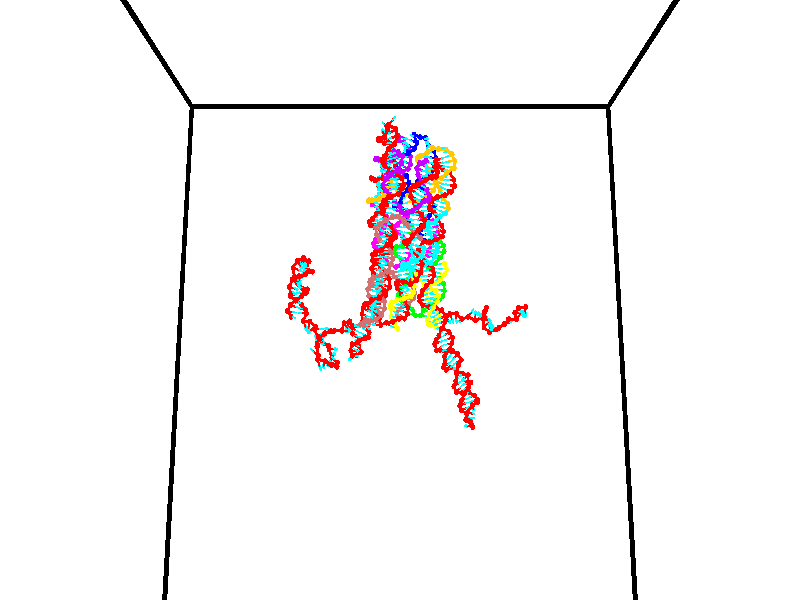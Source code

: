 // switches for output
#declare DRAW_BASES = 1; // possible values are 0, 1; only relevant for DNA ribbons
#declare DRAW_BASES_TYPE = 3; // possible values are 1, 2, 3; only relevant for DNA ribbons
#declare DRAW_FOG = 0; // set to 1 to enable fog

#include "colors.inc"

#include "transforms.inc"
background { rgb <1, 1, 1>}

#default {
   normal{
       ripples 0.25
       frequency 0.20
       turbulence 0.2
       lambda 5
   }
	finish {
		phong 0.1
		phong_size 40.
	}
}

// original window dimensions: 1024x640


// camera settings

camera {
	sky <0, 0.179814, -0.983701>
	up <0, 0.179814, -0.983701>
	right 1.6 * <1, 0, 0>
	location <35, 94.9851, 44.8844>
	look_at <35, 29.7336, 32.9568>
	direction <0, -65.2515, -11.9276>
	angle 67.0682
}


# declare cpy_camera_pos = <35, 94.9851, 44.8844>;
# if (DRAW_FOG = 1)
fog {
	fog_type 2
	up vnormalize(cpy_camera_pos)
	color rgbt<1,1,1,0.3>
	distance 1e-5
	fog_alt 3e-3
	fog_offset 56
}
# end


// LIGHTS

# declare lum = 6;
global_settings {
	ambient_light rgb lum * <0.05, 0.05, 0.05>
	max_trace_level 15
}# declare cpy_direct_light_amount = 0.25;
light_source
{	1000 * <-1, -1.16352, -0.803886>,
	rgb lum * cpy_direct_light_amount
	parallel
}

light_source
{	1000 * <1, 1.16352, 0.803886>,
	rgb lum * cpy_direct_light_amount
	parallel
}

// strand 0

// nucleotide -1

// particle -1
sphere {
	<23.970486, 34.600506, 35.275166> 0.250000
	pigment { color rgbt <1,0,0,0> }
	no_shadow
}
cylinder {
	<24.193354, 34.921322, 35.361225>,  <24.327074, 35.113811, 35.412861>, 0.100000
	pigment { color rgbt <1,0,0,0> }
	no_shadow
}
cylinder {
	<24.193354, 34.921322, 35.361225>,  <23.970486, 34.600506, 35.275166>, 0.100000
	pigment { color rgbt <1,0,0,0> }
	no_shadow
}

// particle -1
sphere {
	<24.193354, 34.921322, 35.361225> 0.100000
	pigment { color rgbt <1,0,0,0> }
	no_shadow
}
sphere {
	0, 1
	scale<0.080000,0.200000,0.300000>
	matrix <0.359770, 0.000356, -0.933041,
		-0.748416, 0.597265, -0.288353,
		0.557170, 0.802044, 0.215145,
		24.360504, 35.161934, 35.425770>
	pigment { color rgbt <0,1,1,0> }
	no_shadow
}
cylinder {
	<23.701361, 35.257290, 34.916477>,  <23.970486, 34.600506, 35.275166>, 0.130000
	pigment { color rgbt <1,0,0,0> }
	no_shadow
}

// nucleotide -1

// particle -1
sphere {
	<23.701361, 35.257290, 34.916477> 0.250000
	pigment { color rgbt <1,0,0,0> }
	no_shadow
}
cylinder {
	<24.097160, 35.258213, 34.974289>,  <24.334641, 35.258766, 35.008976>, 0.100000
	pigment { color rgbt <1,0,0,0> }
	no_shadow
}
cylinder {
	<24.097160, 35.258213, 34.974289>,  <23.701361, 35.257290, 34.916477>, 0.100000
	pigment { color rgbt <1,0,0,0> }
	no_shadow
}

// particle -1
sphere {
	<24.097160, 35.258213, 34.974289> 0.100000
	pigment { color rgbt <1,0,0,0> }
	no_shadow
}
sphere {
	0, 1
	scale<0.080000,0.200000,0.300000>
	matrix <0.141651, 0.183640, -0.972734,
		-0.028789, 0.982991, 0.181384,
		0.989498, 0.002311, 0.144529,
		24.394011, 35.258907, 35.017647>
	pigment { color rgbt <0,1,1,0> }
	no_shadow
}
cylinder {
	<24.076517, 35.775444, 34.486645>,  <23.701361, 35.257290, 34.916477>, 0.130000
	pigment { color rgbt <1,0,0,0> }
	no_shadow
}

// nucleotide -1

// particle -1
sphere {
	<24.076517, 35.775444, 34.486645> 0.250000
	pigment { color rgbt <1,0,0,0> }
	no_shadow
}
cylinder {
	<24.365429, 35.503479, 34.537289>,  <24.538776, 35.340298, 34.567677>, 0.100000
	pigment { color rgbt <1,0,0,0> }
	no_shadow
}
cylinder {
	<24.365429, 35.503479, 34.537289>,  <24.076517, 35.775444, 34.486645>, 0.100000
	pigment { color rgbt <1,0,0,0> }
	no_shadow
}

// particle -1
sphere {
	<24.365429, 35.503479, 34.537289> 0.100000
	pigment { color rgbt <1,0,0,0> }
	no_shadow
}
sphere {
	0, 1
	scale<0.080000,0.200000,0.300000>
	matrix <0.093021, -0.085902, -0.991952,
		0.685319, 0.728242, 0.001201,
		0.722277, -0.679915, 0.126612,
		24.582111, 35.299503, 34.575272>
	pigment { color rgbt <0,1,1,0> }
	no_shadow
}
cylinder {
	<24.618048, 36.046028, 34.152256>,  <24.076517, 35.775444, 34.486645>, 0.130000
	pigment { color rgbt <1,0,0,0> }
	no_shadow
}

// nucleotide -1

// particle -1
sphere {
	<24.618048, 36.046028, 34.152256> 0.250000
	pigment { color rgbt <1,0,0,0> }
	no_shadow
}
cylinder {
	<24.695658, 35.653698, 34.159546>,  <24.742224, 35.418301, 34.163921>, 0.100000
	pigment { color rgbt <1,0,0,0> }
	no_shadow
}
cylinder {
	<24.695658, 35.653698, 34.159546>,  <24.618048, 36.046028, 34.152256>, 0.100000
	pigment { color rgbt <1,0,0,0> }
	no_shadow
}

// particle -1
sphere {
	<24.695658, 35.653698, 34.159546> 0.100000
	pigment { color rgbt <1,0,0,0> }
	no_shadow
}
sphere {
	0, 1
	scale<0.080000,0.200000,0.300000>
	matrix <0.175142, 0.016351, -0.984407,
		0.965235, 0.194194, 0.174957,
		0.194027, -0.980827, 0.018229,
		24.753866, 35.359451, 34.165016>
	pigment { color rgbt <0,1,1,0> }
	no_shadow
}
cylinder {
	<25.210936, 35.972103, 33.783302>,  <24.618048, 36.046028, 34.152256>, 0.130000
	pigment { color rgbt <1,0,0,0> }
	no_shadow
}

// nucleotide -1

// particle -1
sphere {
	<25.210936, 35.972103, 33.783302> 0.250000
	pigment { color rgbt <1,0,0,0> }
	no_shadow
}
cylinder {
	<25.035713, 35.613255, 33.760380>,  <24.930580, 35.397945, 33.746628>, 0.100000
	pigment { color rgbt <1,0,0,0> }
	no_shadow
}
cylinder {
	<25.035713, 35.613255, 33.760380>,  <25.210936, 35.972103, 33.783302>, 0.100000
	pigment { color rgbt <1,0,0,0> }
	no_shadow
}

// particle -1
sphere {
	<25.035713, 35.613255, 33.760380> 0.100000
	pigment { color rgbt <1,0,0,0> }
	no_shadow
}
sphere {
	0, 1
	scale<0.080000,0.200000,0.300000>
	matrix <0.160885, -0.015524, -0.986851,
		0.884433, -0.441517, 0.151133,
		-0.438058, -0.897118, -0.057304,
		24.904295, 35.344120, 33.743187>
	pigment { color rgbt <0,1,1,0> }
	no_shadow
}
cylinder {
	<25.597033, 35.479565, 33.392628>,  <25.210936, 35.972103, 33.783302>, 0.130000
	pigment { color rgbt <1,0,0,0> }
	no_shadow
}

// nucleotide -1

// particle -1
sphere {
	<25.597033, 35.479565, 33.392628> 0.250000
	pigment { color rgbt <1,0,0,0> }
	no_shadow
}
cylinder {
	<25.216490, 35.358467, 33.369755>,  <24.988165, 35.285809, 33.356030>, 0.100000
	pigment { color rgbt <1,0,0,0> }
	no_shadow
}
cylinder {
	<25.216490, 35.358467, 33.369755>,  <25.597033, 35.479565, 33.392628>, 0.100000
	pigment { color rgbt <1,0,0,0> }
	no_shadow
}

// particle -1
sphere {
	<25.216490, 35.358467, 33.369755> 0.100000
	pigment { color rgbt <1,0,0,0> }
	no_shadow
}
sphere {
	0, 1
	scale<0.080000,0.200000,0.300000>
	matrix <0.127143, -0.216703, -0.967923,
		0.280641, -0.928109, 0.244654,
		-0.951354, -0.302744, -0.057187,
		24.931084, 35.267643, 33.352600>
	pigment { color rgbt <0,1,1,0> }
	no_shadow
}
cylinder {
	<25.592962, 34.939236, 32.998417>,  <25.597033, 35.479565, 33.392628>, 0.130000
	pigment { color rgbt <1,0,0,0> }
	no_shadow
}

// nucleotide -1

// particle -1
sphere {
	<25.592962, 34.939236, 32.998417> 0.250000
	pigment { color rgbt <1,0,0,0> }
	no_shadow
}
cylinder {
	<25.243551, 35.127762, 32.949738>,  <25.033905, 35.240879, 32.920528>, 0.100000
	pigment { color rgbt <1,0,0,0> }
	no_shadow
}
cylinder {
	<25.243551, 35.127762, 32.949738>,  <25.592962, 34.939236, 32.998417>, 0.100000
	pigment { color rgbt <1,0,0,0> }
	no_shadow
}

// particle -1
sphere {
	<25.243551, 35.127762, 32.949738> 0.100000
	pigment { color rgbt <1,0,0,0> }
	no_shadow
}
sphere {
	0, 1
	scale<0.080000,0.200000,0.300000>
	matrix <0.042956, -0.174402, -0.983737,
		-0.484876, -0.864549, 0.132099,
		-0.873527, 0.471316, -0.121701,
		24.981493, 35.269157, 32.913227>
	pigment { color rgbt <0,1,1,0> }
	no_shadow
}
cylinder {
	<25.056389, 34.526829, 32.859879>,  <25.592962, 34.939236, 32.998417>, 0.130000
	pigment { color rgbt <1,0,0,0> }
	no_shadow
}

// nucleotide -1

// particle -1
sphere {
	<25.056389, 34.526829, 32.859879> 0.250000
	pigment { color rgbt <1,0,0,0> }
	no_shadow
}
cylinder {
	<24.960896, 34.877865, 32.693584>,  <24.903599, 35.088486, 32.593807>, 0.100000
	pigment { color rgbt <1,0,0,0> }
	no_shadow
}
cylinder {
	<24.960896, 34.877865, 32.693584>,  <25.056389, 34.526829, 32.859879>, 0.100000
	pigment { color rgbt <1,0,0,0> }
	no_shadow
}

// particle -1
sphere {
	<24.960896, 34.877865, 32.693584> 0.100000
	pigment { color rgbt <1,0,0,0> }
	no_shadow
}
sphere {
	0, 1
	scale<0.080000,0.200000,0.300000>
	matrix <-0.075731, -0.443637, -0.893001,
		-0.968128, -0.181704, 0.172372,
		-0.238733, 0.877593, -0.415737,
		24.889277, 35.141144, 32.568863>
	pigment { color rgbt <0,1,1,0> }
	no_shadow
}
cylinder {
	<24.507872, 34.348537, 32.403175>,  <25.056389, 34.526829, 32.859879>, 0.130000
	pigment { color rgbt <1,0,0,0> }
	no_shadow
}

// nucleotide -1

// particle -1
sphere {
	<24.507872, 34.348537, 32.403175> 0.250000
	pigment { color rgbt <1,0,0,0> }
	no_shadow
}
cylinder {
	<24.652943, 34.699097, 32.276436>,  <24.739985, 34.909431, 32.200390>, 0.100000
	pigment { color rgbt <1,0,0,0> }
	no_shadow
}
cylinder {
	<24.652943, 34.699097, 32.276436>,  <24.507872, 34.348537, 32.403175>, 0.100000
	pigment { color rgbt <1,0,0,0> }
	no_shadow
}

// particle -1
sphere {
	<24.652943, 34.699097, 32.276436> 0.100000
	pigment { color rgbt <1,0,0,0> }
	no_shadow
}
sphere {
	0, 1
	scale<0.080000,0.200000,0.300000>
	matrix <0.001747, -0.340641, -0.940192,
		-0.931913, 0.340432, -0.125073,
		0.362677, 0.876396, -0.316853,
		24.761745, 34.962017, 32.181381>
	pigment { color rgbt <0,1,1,0> }
	no_shadow
}
cylinder {
	<24.167593, 34.578598, 31.830322>,  <24.507872, 34.348537, 32.403175>, 0.130000
	pigment { color rgbt <1,0,0,0> }
	no_shadow
}

// nucleotide -1

// particle -1
sphere {
	<24.167593, 34.578598, 31.830322> 0.250000
	pigment { color rgbt <1,0,0,0> }
	no_shadow
}
cylinder {
	<24.502607, 34.795830, 31.806343>,  <24.703615, 34.926170, 31.791956>, 0.100000
	pigment { color rgbt <1,0,0,0> }
	no_shadow
}
cylinder {
	<24.502607, 34.795830, 31.806343>,  <24.167593, 34.578598, 31.830322>, 0.100000
	pigment { color rgbt <1,0,0,0> }
	no_shadow
}

// particle -1
sphere {
	<24.502607, 34.795830, 31.806343> 0.100000
	pigment { color rgbt <1,0,0,0> }
	no_shadow
}
sphere {
	0, 1
	scale<0.080000,0.200000,0.300000>
	matrix <0.072834, -0.219713, -0.972842,
		-0.541506, 0.810424, -0.223572,
		0.837536, 0.543084, -0.059950,
		24.753868, 34.958755, 31.788359>
	pigment { color rgbt <0,1,1,0> }
	no_shadow
}
cylinder {
	<24.103373, 34.977970, 31.148134>,  <24.167593, 34.578598, 31.830322>, 0.130000
	pigment { color rgbt <1,0,0,0> }
	no_shadow
}

// nucleotide -1

// particle -1
sphere {
	<24.103373, 34.977970, 31.148134> 0.250000
	pigment { color rgbt <1,0,0,0> }
	no_shadow
}
cylinder {
	<24.479454, 34.893204, 31.254797>,  <24.705103, 34.842342, 31.318794>, 0.100000
	pigment { color rgbt <1,0,0,0> }
	no_shadow
}
cylinder {
	<24.479454, 34.893204, 31.254797>,  <24.103373, 34.977970, 31.148134>, 0.100000
	pigment { color rgbt <1,0,0,0> }
	no_shadow
}

// particle -1
sphere {
	<24.479454, 34.893204, 31.254797> 0.100000
	pigment { color rgbt <1,0,0,0> }
	no_shadow
}
sphere {
	0, 1
	scale<0.080000,0.200000,0.300000>
	matrix <0.127557, -0.506841, -0.852550,
		0.315826, 0.835585, -0.449502,
		0.940204, -0.211921, 0.266658,
		24.761515, 34.829628, 31.334795>
	pigment { color rgbt <0,1,1,0> }
	no_shadow
}
cylinder {
	<24.545561, 35.133057, 30.543974>,  <24.103373, 34.977970, 31.148134>, 0.130000
	pigment { color rgbt <1,0,0,0> }
	no_shadow
}

// nucleotide -1

// particle -1
sphere {
	<24.545561, 35.133057, 30.543974> 0.250000
	pigment { color rgbt <1,0,0,0> }
	no_shadow
}
cylinder {
	<24.706810, 34.845997, 30.771118>,  <24.803558, 34.673759, 30.907406>, 0.100000
	pigment { color rgbt <1,0,0,0> }
	no_shadow
}
cylinder {
	<24.706810, 34.845997, 30.771118>,  <24.545561, 35.133057, 30.543974>, 0.100000
	pigment { color rgbt <1,0,0,0> }
	no_shadow
}

// particle -1
sphere {
	<24.706810, 34.845997, 30.771118> 0.100000
	pigment { color rgbt <1,0,0,0> }
	no_shadow
}
sphere {
	0, 1
	scale<0.080000,0.200000,0.300000>
	matrix <-0.029491, -0.630379, -0.775727,
		0.914671, 0.295965, -0.275284,
		0.403121, -0.717654, 0.567861,
		24.827747, 34.630699, 30.941477>
	pigment { color rgbt <0,1,1,0> }
	no_shadow
}
cylinder {
	<25.136023, 34.883076, 30.242607>,  <24.545561, 35.133057, 30.543974>, 0.130000
	pigment { color rgbt <1,0,0,0> }
	no_shadow
}

// nucleotide -1

// particle -1
sphere {
	<25.136023, 34.883076, 30.242607> 0.250000
	pigment { color rgbt <1,0,0,0> }
	no_shadow
}
cylinder {
	<24.947552, 34.584461, 30.430510>,  <24.834469, 34.405293, 30.543251>, 0.100000
	pigment { color rgbt <1,0,0,0> }
	no_shadow
}
cylinder {
	<24.947552, 34.584461, 30.430510>,  <25.136023, 34.883076, 30.242607>, 0.100000
	pigment { color rgbt <1,0,0,0> }
	no_shadow
}

// particle -1
sphere {
	<24.947552, 34.584461, 30.430510> 0.100000
	pigment { color rgbt <1,0,0,0> }
	no_shadow
}
sphere {
	0, 1
	scale<0.080000,0.200000,0.300000>
	matrix <0.219144, -0.614961, -0.757495,
		0.854382, -0.253970, 0.453355,
		-0.471176, -0.746540, 0.469756,
		24.806198, 34.360500, 30.571436>
	pigment { color rgbt <0,1,1,0> }
	no_shadow
}
cylinder {
	<25.600739, 34.197914, 30.376181>,  <25.136023, 34.883076, 30.242607>, 0.130000
	pigment { color rgbt <1,0,0,0> }
	no_shadow
}

// nucleotide -1

// particle -1
sphere {
	<25.600739, 34.197914, 30.376181> 0.250000
	pigment { color rgbt <1,0,0,0> }
	no_shadow
}
cylinder {
	<25.219000, 34.079166, 30.362942>,  <24.989958, 34.007919, 30.354998>, 0.100000
	pigment { color rgbt <1,0,0,0> }
	no_shadow
}
cylinder {
	<25.219000, 34.079166, 30.362942>,  <25.600739, 34.197914, 30.376181>, 0.100000
	pigment { color rgbt <1,0,0,0> }
	no_shadow
}

// particle -1
sphere {
	<25.219000, 34.079166, 30.362942> 0.100000
	pigment { color rgbt <1,0,0,0> }
	no_shadow
}
sphere {
	0, 1
	scale<0.080000,0.200000,0.300000>
	matrix <0.243474, -0.708899, -0.661954,
		0.173048, -0.639791, 0.748814,
		-0.954346, -0.296866, -0.033099,
		24.932695, 33.990108, 30.353012>
	pigment { color rgbt <0,1,1,0> }
	no_shadow
}
cylinder {
	<25.275450, 33.840343, 31.048735>,  <25.600739, 34.197914, 30.376181>, 0.130000
	pigment { color rgbt <1,0,0,0> }
	no_shadow
}

// nucleotide -1

// particle -1
sphere {
	<25.275450, 33.840343, 31.048735> 0.250000
	pigment { color rgbt <1,0,0,0> }
	no_shadow
}
cylinder {
	<25.262003, 34.187634, 30.850725>,  <25.253935, 34.396008, 30.731918>, 0.100000
	pigment { color rgbt <1,0,0,0> }
	no_shadow
}
cylinder {
	<25.262003, 34.187634, 30.850725>,  <25.275450, 33.840343, 31.048735>, 0.100000
	pigment { color rgbt <1,0,0,0> }
	no_shadow
}

// particle -1
sphere {
	<25.262003, 34.187634, 30.850725> 0.100000
	pigment { color rgbt <1,0,0,0> }
	no_shadow
}
sphere {
	0, 1
	scale<0.080000,0.200000,0.300000>
	matrix <0.038873, 0.496066, 0.867414,
		0.998679, 0.009916, -0.050427,
		-0.033617, 0.868228, -0.495025,
		25.251919, 34.448101, 30.702217>
	pigment { color rgbt <0,1,1,0> }
	no_shadow
}
cylinder {
	<25.787571, 34.285843, 31.299940>,  <25.275450, 33.840343, 31.048735>, 0.130000
	pigment { color rgbt <1,0,0,0> }
	no_shadow
}

// nucleotide -1

// particle -1
sphere {
	<25.787571, 34.285843, 31.299940> 0.250000
	pigment { color rgbt <1,0,0,0> }
	no_shadow
}
cylinder {
	<25.512564, 34.529720, 31.142157>,  <25.347559, 34.676044, 31.047487>, 0.100000
	pigment { color rgbt <1,0,0,0> }
	no_shadow
}
cylinder {
	<25.512564, 34.529720, 31.142157>,  <25.787571, 34.285843, 31.299940>, 0.100000
	pigment { color rgbt <1,0,0,0> }
	no_shadow
}

// particle -1
sphere {
	<25.512564, 34.529720, 31.142157> 0.100000
	pigment { color rgbt <1,0,0,0> }
	no_shadow
}
sphere {
	0, 1
	scale<0.080000,0.200000,0.300000>
	matrix <0.031967, 0.568090, 0.822345,
		0.725464, 0.552768, -0.410062,
		-0.687518, 0.609690, -0.394459,
		25.306309, 34.712627, 31.023819>
	pigment { color rgbt <0,1,1,0> }
	no_shadow
}
cylinder {
	<26.070021, 34.926487, 31.463301>,  <25.787571, 34.285843, 31.299940>, 0.130000
	pigment { color rgbt <1,0,0,0> }
	no_shadow
}

// nucleotide -1

// particle -1
sphere {
	<26.070021, 34.926487, 31.463301> 0.250000
	pigment { color rgbt <1,0,0,0> }
	no_shadow
}
cylinder {
	<25.672180, 34.922878, 31.421949>,  <25.433475, 34.920715, 31.397139>, 0.100000
	pigment { color rgbt <1,0,0,0> }
	no_shadow
}
cylinder {
	<25.672180, 34.922878, 31.421949>,  <26.070021, 34.926487, 31.463301>, 0.100000
	pigment { color rgbt <1,0,0,0> }
	no_shadow
}

// particle -1
sphere {
	<25.672180, 34.922878, 31.421949> 0.100000
	pigment { color rgbt <1,0,0,0> }
	no_shadow
}
sphere {
	0, 1
	scale<0.080000,0.200000,0.300000>
	matrix <-0.092949, 0.520344, 0.848883,
		0.046134, 0.853909, -0.518374,
		-0.994602, -0.009020, -0.103376,
		25.373800, 34.920174, 31.390936>
	pigment { color rgbt <0,1,1,0> }
	no_shadow
}
cylinder {
	<25.825653, 35.606041, 31.566669>,  <26.070021, 34.926487, 31.463301>, 0.130000
	pigment { color rgbt <1,0,0,0> }
	no_shadow
}

// nucleotide -1

// particle -1
sphere {
	<25.825653, 35.606041, 31.566669> 0.250000
	pigment { color rgbt <1,0,0,0> }
	no_shadow
}
cylinder {
	<25.491730, 35.399105, 31.641991>,  <25.291376, 35.274944, 31.687183>, 0.100000
	pigment { color rgbt <1,0,0,0> }
	no_shadow
}
cylinder {
	<25.491730, 35.399105, 31.641991>,  <25.825653, 35.606041, 31.566669>, 0.100000
	pigment { color rgbt <1,0,0,0> }
	no_shadow
}

// particle -1
sphere {
	<25.491730, 35.399105, 31.641991> 0.100000
	pigment { color rgbt <1,0,0,0> }
	no_shadow
}
sphere {
	0, 1
	scale<0.080000,0.200000,0.300000>
	matrix <-0.141285, 0.531887, 0.834946,
		-0.532106, 0.670414, -0.517115,
		-0.834806, -0.517341, 0.188301,
		25.241287, 35.243904, 31.698481>
	pigment { color rgbt <0,1,1,0> }
	no_shadow
}
cylinder {
	<25.534075, 36.017643, 31.941740>,  <25.825653, 35.606041, 31.566669>, 0.130000
	pigment { color rgbt <1,0,0,0> }
	no_shadow
}

// nucleotide -1

// particle -1
sphere {
	<25.534075, 36.017643, 31.941740> 0.250000
	pigment { color rgbt <1,0,0,0> }
	no_shadow
}
cylinder {
	<25.280531, 35.714401, 32.003056>,  <25.128405, 35.532455, 32.039845>, 0.100000
	pigment { color rgbt <1,0,0,0> }
	no_shadow
}
cylinder {
	<25.280531, 35.714401, 32.003056>,  <25.534075, 36.017643, 31.941740>, 0.100000
	pigment { color rgbt <1,0,0,0> }
	no_shadow
}

// particle -1
sphere {
	<25.280531, 35.714401, 32.003056> 0.100000
	pigment { color rgbt <1,0,0,0> }
	no_shadow
}
sphere {
	0, 1
	scale<0.080000,0.200000,0.300000>
	matrix <-0.322616, 0.439274, 0.838426,
		-0.702950, 0.481992, -0.523015,
		-0.633861, -0.758104, 0.153289,
		25.090372, 35.486969, 32.049042>
	pigment { color rgbt <0,1,1,0> }
	no_shadow
}
cylinder {
	<24.973747, 36.347649, 32.160378>,  <25.534075, 36.017643, 31.941740>, 0.130000
	pigment { color rgbt <1,0,0,0> }
	no_shadow
}

// nucleotide -1

// particle -1
sphere {
	<24.973747, 36.347649, 32.160378> 0.250000
	pigment { color rgbt <1,0,0,0> }
	no_shadow
}
cylinder {
	<24.946035, 35.961296, 32.260197>,  <24.929407, 35.729485, 32.320087>, 0.100000
	pigment { color rgbt <1,0,0,0> }
	no_shadow
}
cylinder {
	<24.946035, 35.961296, 32.260197>,  <24.973747, 36.347649, 32.160378>, 0.100000
	pigment { color rgbt <1,0,0,0> }
	no_shadow
}

// particle -1
sphere {
	<24.946035, 35.961296, 32.260197> 0.100000
	pigment { color rgbt <1,0,0,0> }
	no_shadow
}
sphere {
	0, 1
	scale<0.080000,0.200000,0.300000>
	matrix <-0.312928, 0.258563, 0.913905,
		-0.947247, -0.014774, -0.320165,
		-0.069281, -0.965882, 0.249546,
		24.925251, 35.671532, 32.335060>
	pigment { color rgbt <0,1,1,0> }
	no_shadow
}
cylinder {
	<24.271009, 36.253860, 32.437622>,  <24.973747, 36.347649, 32.160378>, 0.130000
	pigment { color rgbt <1,0,0,0> }
	no_shadow
}

// nucleotide -1

// particle -1
sphere {
	<24.271009, 36.253860, 32.437622> 0.250000
	pigment { color rgbt <1,0,0,0> }
	no_shadow
}
cylinder {
	<24.546236, 36.015293, 32.602959>,  <24.711372, 35.872154, 32.702160>, 0.100000
	pigment { color rgbt <1,0,0,0> }
	no_shadow
}
cylinder {
	<24.546236, 36.015293, 32.602959>,  <24.271009, 36.253860, 32.437622>, 0.100000
	pigment { color rgbt <1,0,0,0> }
	no_shadow
}

// particle -1
sphere {
	<24.546236, 36.015293, 32.602959> 0.100000
	pigment { color rgbt <1,0,0,0> }
	no_shadow
}
sphere {
	0, 1
	scale<0.080000,0.200000,0.300000>
	matrix <-0.245780, 0.344399, 0.906080,
		-0.682757, -0.725034, 0.090381,
		0.688066, -0.596419, 0.413340,
		24.752655, 35.836369, 32.726959>
	pigment { color rgbt <0,1,1,0> }
	no_shadow
}
cylinder {
	<23.934078, 35.817360, 32.944237>,  <24.271009, 36.253860, 32.437622>, 0.130000
	pigment { color rgbt <1,0,0,0> }
	no_shadow
}

// nucleotide -1

// particle -1
sphere {
	<23.934078, 35.817360, 32.944237> 0.250000
	pigment { color rgbt <1,0,0,0> }
	no_shadow
}
cylinder {
	<24.315298, 35.860401, 33.057457>,  <24.544029, 35.886227, 33.125389>, 0.100000
	pigment { color rgbt <1,0,0,0> }
	no_shadow
}
cylinder {
	<24.315298, 35.860401, 33.057457>,  <23.934078, 35.817360, 32.944237>, 0.100000
	pigment { color rgbt <1,0,0,0> }
	no_shadow
}

// particle -1
sphere {
	<24.315298, 35.860401, 33.057457> 0.100000
	pigment { color rgbt <1,0,0,0> }
	no_shadow
}
sphere {
	0, 1
	scale<0.080000,0.200000,0.300000>
	matrix <-0.302741, 0.359195, 0.882795,
		-0.006678, -0.927039, 0.374907,
		0.953049, 0.107604, 0.283052,
		24.601213, 35.892681, 33.142372>
	pigment { color rgbt <0,1,1,0> }
	no_shadow
}
cylinder {
	<24.017595, 35.375938, 33.475380>,  <23.934078, 35.817360, 32.944237>, 0.130000
	pigment { color rgbt <1,0,0,0> }
	no_shadow
}

// nucleotide -1

// particle -1
sphere {
	<24.017595, 35.375938, 33.475380> 0.250000
	pigment { color rgbt <1,0,0,0> }
	no_shadow
}
cylinder {
	<24.256140, 35.696617, 33.491581>,  <24.399267, 35.889023, 33.501301>, 0.100000
	pigment { color rgbt <1,0,0,0> }
	no_shadow
}
cylinder {
	<24.256140, 35.696617, 33.491581>,  <24.017595, 35.375938, 33.475380>, 0.100000
	pigment { color rgbt <1,0,0,0> }
	no_shadow
}

// particle -1
sphere {
	<24.256140, 35.696617, 33.491581> 0.100000
	pigment { color rgbt <1,0,0,0> }
	no_shadow
}
sphere {
	0, 1
	scale<0.080000,0.200000,0.300000>
	matrix <-0.551963, 0.372911, 0.745837,
		0.582828, -0.467147, 0.664895,
		0.596363, 0.801693, 0.040505,
		24.435049, 35.937126, 33.503731>
	pigment { color rgbt <0,1,1,0> }
	no_shadow
}
cylinder {
	<23.867159, 34.764515, 33.555355>,  <24.017595, 35.375938, 33.475380>, 0.130000
	pigment { color rgbt <1,0,0,0> }
	no_shadow
}

// nucleotide -1

// particle -1
sphere {
	<23.867159, 34.764515, 33.555355> 0.250000
	pigment { color rgbt <1,0,0,0> }
	no_shadow
}
cylinder {
	<24.241751, 34.811691, 33.423233>,  <24.466505, 34.839996, 33.343960>, 0.100000
	pigment { color rgbt <1,0,0,0> }
	no_shadow
}
cylinder {
	<24.241751, 34.811691, 33.423233>,  <23.867159, 34.764515, 33.555355>, 0.100000
	pigment { color rgbt <1,0,0,0> }
	no_shadow
}

// particle -1
sphere {
	<24.241751, 34.811691, 33.423233> 0.100000
	pigment { color rgbt <1,0,0,0> }
	no_shadow
}
sphere {
	0, 1
	scale<0.080000,0.200000,0.300000>
	matrix <0.349935, -0.250922, 0.902543,
		0.023564, -0.960796, -0.276253,
		0.936477, 0.117938, -0.330304,
		24.522694, 34.847073, 33.324142>
	pigment { color rgbt <0,1,1,0> }
	no_shadow
}
cylinder {
	<24.303127, 34.169712, 33.753551>,  <23.867159, 34.764515, 33.555355>, 0.130000
	pigment { color rgbt <1,0,0,0> }
	no_shadow
}

// nucleotide -1

// particle -1
sphere {
	<24.303127, 34.169712, 33.753551> 0.250000
	pigment { color rgbt <1,0,0,0> }
	no_shadow
}
cylinder {
	<24.497309, 34.519283, 33.743938>,  <24.613817, 34.729027, 33.738171>, 0.100000
	pigment { color rgbt <1,0,0,0> }
	no_shadow
}
cylinder {
	<24.497309, 34.519283, 33.743938>,  <24.303127, 34.169712, 33.753551>, 0.100000
	pigment { color rgbt <1,0,0,0> }
	no_shadow
}

// particle -1
sphere {
	<24.497309, 34.519283, 33.743938> 0.100000
	pigment { color rgbt <1,0,0,0> }
	no_shadow
}
sphere {
	0, 1
	scale<0.080000,0.200000,0.300000>
	matrix <0.255662, -0.115625, 0.959827,
		0.836045, -0.472095, -0.279562,
		0.485454, 0.873932, -0.024029,
		24.642944, 34.781464, 33.736729>
	pigment { color rgbt <0,1,1,0> }
	no_shadow
}
cylinder {
	<24.929605, 34.054733, 34.154499>,  <24.303127, 34.169712, 33.753551>, 0.130000
	pigment { color rgbt <1,0,0,0> }
	no_shadow
}

// nucleotide -1

// particle -1
sphere {
	<24.929605, 34.054733, 34.154499> 0.250000
	pigment { color rgbt <1,0,0,0> }
	no_shadow
}
cylinder {
	<24.837578, 34.444000, 34.152935>,  <24.782362, 34.677559, 34.151997>, 0.100000
	pigment { color rgbt <1,0,0,0> }
	no_shadow
}
cylinder {
	<24.837578, 34.444000, 34.152935>,  <24.929605, 34.054733, 34.154499>, 0.100000
	pigment { color rgbt <1,0,0,0> }
	no_shadow
}

// particle -1
sphere {
	<24.837578, 34.444000, 34.152935> 0.100000
	pigment { color rgbt <1,0,0,0> }
	no_shadow
}
sphere {
	0, 1
	scale<0.080000,0.200000,0.300000>
	matrix <0.114010, 0.030943, 0.992998,
		0.966473, 0.228013, -0.118069,
		-0.230070, 0.973166, -0.003909,
		24.768557, 34.735950, 34.151764>
	pigment { color rgbt <0,1,1,0> }
	no_shadow
}
cylinder {
	<25.387527, 34.317047, 34.646557>,  <24.929605, 34.054733, 34.154499>, 0.130000
	pigment { color rgbt <1,0,0,0> }
	no_shadow
}

// nucleotide -1

// particle -1
sphere {
	<25.387527, 34.317047, 34.646557> 0.250000
	pigment { color rgbt <1,0,0,0> }
	no_shadow
}
cylinder {
	<25.125538, 34.618660, 34.626774>,  <24.968344, 34.799629, 34.614902>, 0.100000
	pigment { color rgbt <1,0,0,0> }
	no_shadow
}
cylinder {
	<25.125538, 34.618660, 34.626774>,  <25.387527, 34.317047, 34.646557>, 0.100000
	pigment { color rgbt <1,0,0,0> }
	no_shadow
}

// particle -1
sphere {
	<25.125538, 34.618660, 34.626774> 0.100000
	pigment { color rgbt <1,0,0,0> }
	no_shadow
}
sphere {
	0, 1
	scale<0.080000,0.200000,0.300000>
	matrix <-0.091590, -0.014250, 0.995695,
		0.750082, 0.656682, 0.078395,
		-0.654972, 0.754033, -0.049457,
		24.929047, 34.844872, 34.611938>
	pigment { color rgbt <0,1,1,0> }
	no_shadow
}
cylinder {
	<25.579565, 34.909515, 35.061501>,  <25.387527, 34.317047, 34.646557>, 0.130000
	pigment { color rgbt <1,0,0,0> }
	no_shadow
}

// nucleotide -1

// particle -1
sphere {
	<25.579565, 34.909515, 35.061501> 0.250000
	pigment { color rgbt <1,0,0,0> }
	no_shadow
}
cylinder {
	<25.198063, 34.798847, 35.014511>,  <24.969162, 34.732445, 34.986317>, 0.100000
	pigment { color rgbt <1,0,0,0> }
	no_shadow
}
cylinder {
	<25.198063, 34.798847, 35.014511>,  <25.579565, 34.909515, 35.061501>, 0.100000
	pigment { color rgbt <1,0,0,0> }
	no_shadow
}

// particle -1
sphere {
	<25.198063, 34.798847, 35.014511> 0.100000
	pigment { color rgbt <1,0,0,0> }
	no_shadow
}
sphere {
	0, 1
	scale<0.080000,0.200000,0.300000>
	matrix <-0.116942, -0.018492, 0.992967,
		-0.276896, 0.960787, -0.014718,
		-0.953758, -0.276669, -0.117476,
		24.911936, 34.715847, 34.979267>
	pigment { color rgbt <0,1,1,0> }
	no_shadow
}
cylinder {
	<25.309862, 35.234726, 35.732662>,  <25.579565, 34.909515, 35.061501>, 0.130000
	pigment { color rgbt <1,0,0,0> }
	no_shadow
}

// nucleotide -1

// particle -1
sphere {
	<25.309862, 35.234726, 35.732662> 0.250000
	pigment { color rgbt <1,0,0,0> }
	no_shadow
}
cylinder {
	<25.492418, 35.184368, 36.084991>,  <25.601952, 35.154152, 36.296391>, 0.100000
	pigment { color rgbt <1,0,0,0> }
	no_shadow
}
cylinder {
	<25.492418, 35.184368, 36.084991>,  <25.309862, 35.234726, 35.732662>, 0.100000
	pigment { color rgbt <1,0,0,0> }
	no_shadow
}

// particle -1
sphere {
	<25.492418, 35.184368, 36.084991> 0.100000
	pigment { color rgbt <1,0,0,0> }
	no_shadow
}
sphere {
	0, 1
	scale<0.080000,0.200000,0.300000>
	matrix <0.227388, -0.940565, -0.252255,
		0.860233, 0.315416, -0.400638,
		0.456391, -0.125898, 0.880827,
		25.629335, 35.146599, 36.349239>
	pigment { color rgbt <0,1,1,0> }
	no_shadow
}
cylinder {
	<25.914873, 34.800804, 35.721851>,  <25.309862, 35.234726, 35.732662>, 0.130000
	pigment { color rgbt <1,0,0,0> }
	no_shadow
}

// nucleotide -1

// particle -1
sphere {
	<25.914873, 34.800804, 35.721851> 0.250000
	pigment { color rgbt <1,0,0,0> }
	no_shadow
}
cylinder {
	<25.827097, 34.729008, 36.105438>,  <25.774431, 34.685928, 36.335590>, 0.100000
	pigment { color rgbt <1,0,0,0> }
	no_shadow
}
cylinder {
	<25.827097, 34.729008, 36.105438>,  <25.914873, 34.800804, 35.721851>, 0.100000
	pigment { color rgbt <1,0,0,0> }
	no_shadow
}

// particle -1
sphere {
	<25.827097, 34.729008, 36.105438> 0.100000
	pigment { color rgbt <1,0,0,0> }
	no_shadow
}
sphere {
	0, 1
	scale<0.080000,0.200000,0.300000>
	matrix <0.250219, -0.960408, -0.122504,
		0.942993, 0.213071, 0.255667,
		-0.219442, -0.179493, 0.958972,
		25.761265, 34.675159, 36.393131>
	pigment { color rgbt <0,1,1,0> }
	no_shadow
}
cylinder {
	<26.392656, 34.316750, 36.084198>,  <25.914873, 34.800804, 35.721851>, 0.130000
	pigment { color rgbt <1,0,0,0> }
	no_shadow
}

// nucleotide -1

// particle -1
sphere {
	<26.392656, 34.316750, 36.084198> 0.250000
	pigment { color rgbt <1,0,0,0> }
	no_shadow
}
cylinder {
	<26.062536, 34.269966, 36.305180>,  <25.864464, 34.241898, 36.437767>, 0.100000
	pigment { color rgbt <1,0,0,0> }
	no_shadow
}
cylinder {
	<26.062536, 34.269966, 36.305180>,  <26.392656, 34.316750, 36.084198>, 0.100000
	pigment { color rgbt <1,0,0,0> }
	no_shadow
}

// particle -1
sphere {
	<26.062536, 34.269966, 36.305180> 0.100000
	pigment { color rgbt <1,0,0,0> }
	no_shadow
}
sphere {
	0, 1
	scale<0.080000,0.200000,0.300000>
	matrix <0.137794, -0.990453, -0.003837,
		0.547628, 0.072958, 0.833535,
		-0.825298, -0.116958, 0.552453,
		25.814947, 34.234879, 36.470917>
	pigment { color rgbt <0,1,1,0> }
	no_shadow
}
cylinder {
	<26.416965, 34.942593, 36.404629>,  <26.392656, 34.316750, 36.084198>, 0.130000
	pigment { color rgbt <1,0,0,0> }
	no_shadow
}

// nucleotide -1

// particle -1
sphere {
	<26.416965, 34.942593, 36.404629> 0.250000
	pigment { color rgbt <1,0,0,0> }
	no_shadow
}
cylinder {
	<26.810417, 34.872501, 36.387779>,  <27.046488, 34.830448, 36.377670>, 0.100000
	pigment { color rgbt <1,0,0,0> }
	no_shadow
}
cylinder {
	<26.810417, 34.872501, 36.387779>,  <26.416965, 34.942593, 36.404629>, 0.100000
	pigment { color rgbt <1,0,0,0> }
	no_shadow
}

// particle -1
sphere {
	<26.810417, 34.872501, 36.387779> 0.100000
	pigment { color rgbt <1,0,0,0> }
	no_shadow
}
sphere {
	0, 1
	scale<0.080000,0.200000,0.300000>
	matrix <0.055224, 0.070566, 0.995977,
		-0.171548, -0.981996, 0.079087,
		0.983626, -0.175226, -0.042124,
		27.105505, 34.819935, 36.375141>
	pigment { color rgbt <0,1,1,0> }
	no_shadow
}
cylinder {
	<26.581587, 34.342949, 36.887962>,  <26.416965, 34.942593, 36.404629>, 0.130000
	pigment { color rgbt <1,0,0,0> }
	no_shadow
}

// nucleotide -1

// particle -1
sphere {
	<26.581587, 34.342949, 36.887962> 0.250000
	pigment { color rgbt <1,0,0,0> }
	no_shadow
}
cylinder {
	<26.895906, 34.580147, 36.817680>,  <27.084497, 34.722466, 36.775513>, 0.100000
	pigment { color rgbt <1,0,0,0> }
	no_shadow
}
cylinder {
	<26.895906, 34.580147, 36.817680>,  <26.581587, 34.342949, 36.887962>, 0.100000
	pigment { color rgbt <1,0,0,0> }
	no_shadow
}

// particle -1
sphere {
	<26.895906, 34.580147, 36.817680> 0.100000
	pigment { color rgbt <1,0,0,0> }
	no_shadow
}
sphere {
	0, 1
	scale<0.080000,0.200000,0.300000>
	matrix <0.114868, 0.139216, 0.983577,
		0.607721, -0.793077, 0.041279,
		0.785799, 0.592998, -0.175704,
		27.131647, 34.758045, 36.764969>
	pigment { color rgbt <0,1,1,0> }
	no_shadow
}
cylinder {
	<27.114775, 34.111294, 37.358238>,  <26.581587, 34.342949, 36.887962>, 0.130000
	pigment { color rgbt <1,0,0,0> }
	no_shadow
}

// nucleotide -1

// particle -1
sphere {
	<27.114775, 34.111294, 37.358238> 0.250000
	pigment { color rgbt <1,0,0,0> }
	no_shadow
}
cylinder {
	<27.154453, 34.497112, 37.260410>,  <27.178261, 34.728603, 37.201714>, 0.100000
	pigment { color rgbt <1,0,0,0> }
	no_shadow
}
cylinder {
	<27.154453, 34.497112, 37.260410>,  <27.114775, 34.111294, 37.358238>, 0.100000
	pigment { color rgbt <1,0,0,0> }
	no_shadow
}

// particle -1
sphere {
	<27.154453, 34.497112, 37.260410> 0.100000
	pigment { color rgbt <1,0,0,0> }
	no_shadow
}
sphere {
	0, 1
	scale<0.080000,0.200000,0.300000>
	matrix <0.049893, 0.240655, 0.969328,
		0.993816, -0.108355, -0.024252,
		0.099195, 0.964544, -0.244573,
		27.184212, 34.786476, 37.187038>
	pigment { color rgbt <0,1,1,0> }
	no_shadow
}
cylinder {
	<27.766621, 34.341263, 37.696964>,  <27.114775, 34.111294, 37.358238>, 0.130000
	pigment { color rgbt <1,0,0,0> }
	no_shadow
}

// nucleotide -1

// particle -1
sphere {
	<27.766621, 34.341263, 37.696964> 0.250000
	pigment { color rgbt <1,0,0,0> }
	no_shadow
}
cylinder {
	<27.479818, 34.618092, 37.663628>,  <27.307737, 34.784187, 37.643623>, 0.100000
	pigment { color rgbt <1,0,0,0> }
	no_shadow
}
cylinder {
	<27.479818, 34.618092, 37.663628>,  <27.766621, 34.341263, 37.696964>, 0.100000
	pigment { color rgbt <1,0,0,0> }
	no_shadow
}

// particle -1
sphere {
	<27.479818, 34.618092, 37.663628> 0.100000
	pigment { color rgbt <1,0,0,0> }
	no_shadow
}
sphere {
	0, 1
	scale<0.080000,0.200000,0.300000>
	matrix <-0.001425, 0.118106, 0.993000,
		0.697068, 0.712103, -0.083696,
		-0.717004, 0.692069, -0.083343,
		27.264717, 34.825714, 37.638626>
	pigment { color rgbt <0,1,1,0> }
	no_shadow
}
cylinder {
	<27.919840, 34.945141, 38.087502>,  <27.766621, 34.341263, 37.696964>, 0.130000
	pigment { color rgbt <1,0,0,0> }
	no_shadow
}

// nucleotide -1

// particle -1
sphere {
	<27.919840, 34.945141, 38.087502> 0.250000
	pigment { color rgbt <1,0,0,0> }
	no_shadow
}
cylinder {
	<28.292572, 35.090290, 38.089012>,  <28.516212, 35.177380, 38.089920>, 0.100000
	pigment { color rgbt <1,0,0,0> }
	no_shadow
}
cylinder {
	<28.292572, 35.090290, 38.089012>,  <27.919840, 34.945141, 38.087502>, 0.100000
	pigment { color rgbt <1,0,0,0> }
	no_shadow
}

// particle -1
sphere {
	<28.292572, 35.090290, 38.089012> 0.100000
	pigment { color rgbt <1,0,0,0> }
	no_shadow
}
sphere {
	0, 1
	scale<0.080000,0.200000,0.300000>
	matrix <-0.179062, 0.450714, 0.874525,
		0.315638, -0.815586, 0.484966,
		0.931831, 0.362872, 0.003778,
		28.572121, 35.199150, 38.090145>
	pigment { color rgbt <0,1,1,0> }
	no_shadow
}
cylinder {
	<28.176540, 34.632973, 38.736736>,  <27.919840, 34.945141, 38.087502>, 0.130000
	pigment { color rgbt <1,0,0,0> }
	no_shadow
}

// nucleotide -1

// particle -1
sphere {
	<28.176540, 34.632973, 38.736736> 0.250000
	pigment { color rgbt <1,0,0,0> }
	no_shadow
}
cylinder {
	<28.345760, 34.974281, 38.614777>,  <28.447292, 35.179066, 38.541599>, 0.100000
	pigment { color rgbt <1,0,0,0> }
	no_shadow
}
cylinder {
	<28.345760, 34.974281, 38.614777>,  <28.176540, 34.632973, 38.736736>, 0.100000
	pigment { color rgbt <1,0,0,0> }
	no_shadow
}

// particle -1
sphere {
	<28.345760, 34.974281, 38.614777> 0.100000
	pigment { color rgbt <1,0,0,0> }
	no_shadow
}
sphere {
	0, 1
	scale<0.080000,0.200000,0.300000>
	matrix <-0.197730, 0.415317, 0.887927,
		0.884269, -0.315350, 0.344417,
		0.423050, 0.853268, -0.304898,
		28.472675, 35.230263, 38.523308>
	pigment { color rgbt <0,1,1,0> }
	no_shadow
}
cylinder {
	<28.751287, 34.911182, 39.206860>,  <28.176540, 34.632973, 38.736736>, 0.130000
	pigment { color rgbt <1,0,0,0> }
	no_shadow
}

// nucleotide -1

// particle -1
sphere {
	<28.751287, 34.911182, 39.206860> 0.250000
	pigment { color rgbt <1,0,0,0> }
	no_shadow
}
cylinder {
	<28.563595, 35.211868, 39.021500>,  <28.450979, 35.392281, 38.910282>, 0.100000
	pigment { color rgbt <1,0,0,0> }
	no_shadow
}
cylinder {
	<28.563595, 35.211868, 39.021500>,  <28.751287, 34.911182, 39.206860>, 0.100000
	pigment { color rgbt <1,0,0,0> }
	no_shadow
}

// particle -1
sphere {
	<28.563595, 35.211868, 39.021500> 0.100000
	pigment { color rgbt <1,0,0,0> }
	no_shadow
}
sphere {
	0, 1
	scale<0.080000,0.200000,0.300000>
	matrix <-0.346756, 0.325763, 0.879567,
		0.812146, 0.573409, 0.107804,
		-0.469233, 0.751718, -0.463400,
		28.422825, 35.437386, 38.882481>
	pigment { color rgbt <0,1,1,0> }
	no_shadow
}
cylinder {
	<28.804222, 35.646229, 39.584995>,  <28.751287, 34.911182, 39.206860>, 0.130000
	pigment { color rgbt <1,0,0,0> }
	no_shadow
}

// nucleotide -1

// particle -1
sphere {
	<28.804222, 35.646229, 39.584995> 0.250000
	pigment { color rgbt <1,0,0,0> }
	no_shadow
}
cylinder {
	<28.470797, 35.615482, 39.366177>,  <28.270741, 35.597034, 39.234886>, 0.100000
	pigment { color rgbt <1,0,0,0> }
	no_shadow
}
cylinder {
	<28.470797, 35.615482, 39.366177>,  <28.804222, 35.646229, 39.584995>, 0.100000
	pigment { color rgbt <1,0,0,0> }
	no_shadow
}

// particle -1
sphere {
	<28.470797, 35.615482, 39.366177> 0.100000
	pigment { color rgbt <1,0,0,0> }
	no_shadow
}
sphere {
	0, 1
	scale<0.080000,0.200000,0.300000>
	matrix <-0.547262, 0.249957, 0.798765,
		0.075344, 0.965202, -0.250418,
		-0.833563, -0.076862, -0.547051,
		28.220728, 35.592422, 39.202061>
	pigment { color rgbt <0,1,1,0> }
	no_shadow
}
cylinder {
	<28.365488, 36.321018, 39.529388>,  <28.804222, 35.646229, 39.584995>, 0.130000
	pigment { color rgbt <1,0,0,0> }
	no_shadow
}

// nucleotide -1

// particle -1
sphere {
	<28.365488, 36.321018, 39.529388> 0.250000
	pigment { color rgbt <1,0,0,0> }
	no_shadow
}
cylinder {
	<28.087446, 36.040489, 39.466187>,  <27.920620, 35.872169, 39.428265>, 0.100000
	pigment { color rgbt <1,0,0,0> }
	no_shadow
}
cylinder {
	<28.087446, 36.040489, 39.466187>,  <28.365488, 36.321018, 39.529388>, 0.100000
	pigment { color rgbt <1,0,0,0> }
	no_shadow
}

// particle -1
sphere {
	<28.087446, 36.040489, 39.466187> 0.100000
	pigment { color rgbt <1,0,0,0> }
	no_shadow
}
sphere {
	0, 1
	scale<0.080000,0.200000,0.300000>
	matrix <-0.669604, 0.551612, 0.497347,
		-0.261643, 0.451513, -0.853041,
		-0.695107, -0.701327, -0.158009,
		27.878914, 35.830090, 39.418785>
	pigment { color rgbt <0,1,1,0> }
	no_shadow
}
cylinder {
	<27.743946, 36.617344, 39.227161>,  <28.365488, 36.321018, 39.529388>, 0.130000
	pigment { color rgbt <1,0,0,0> }
	no_shadow
}

// nucleotide -1

// particle -1
sphere {
	<27.743946, 36.617344, 39.227161> 0.250000
	pigment { color rgbt <1,0,0,0> }
	no_shadow
}
cylinder {
	<27.634186, 36.294483, 39.436237>,  <27.568329, 36.100765, 39.561684>, 0.100000
	pigment { color rgbt <1,0,0,0> }
	no_shadow
}
cylinder {
	<27.634186, 36.294483, 39.436237>,  <27.743946, 36.617344, 39.227161>, 0.100000
	pigment { color rgbt <1,0,0,0> }
	no_shadow
}

// particle -1
sphere {
	<27.634186, 36.294483, 39.436237> 0.100000
	pigment { color rgbt <1,0,0,0> }
	no_shadow
}
sphere {
	0, 1
	scale<0.080000,0.200000,0.300000>
	matrix <-0.576842, 0.573062, 0.582112,
		-0.769388, -0.141778, -0.622849,
		-0.274400, -0.807155, 0.522690,
		27.551867, 36.052338, 39.593044>
	pigment { color rgbt <0,1,1,0> }
	no_shadow
}
cylinder {
	<26.997181, 36.434875, 39.067783>,  <27.743946, 36.617344, 39.227161>, 0.130000
	pigment { color rgbt <1,0,0,0> }
	no_shadow
}

// nucleotide -1

// particle -1
sphere {
	<26.997181, 36.434875, 39.067783> 0.250000
	pigment { color rgbt <1,0,0,0> }
	no_shadow
}
cylinder {
	<27.133410, 36.345989, 39.433216>,  <27.215147, 36.292656, 39.652477>, 0.100000
	pigment { color rgbt <1,0,0,0> }
	no_shadow
}
cylinder {
	<27.133410, 36.345989, 39.433216>,  <26.997181, 36.434875, 39.067783>, 0.100000
	pigment { color rgbt <1,0,0,0> }
	no_shadow
}

// particle -1
sphere {
	<27.133410, 36.345989, 39.433216> 0.100000
	pigment { color rgbt <1,0,0,0> }
	no_shadow
}
sphere {
	0, 1
	scale<0.080000,0.200000,0.300000>
	matrix <-0.600959, 0.695829, 0.393281,
		-0.723089, -0.682966, 0.103439,
		0.340573, -0.222214, 0.913581,
		27.235582, 36.279324, 39.707291>
	pigment { color rgbt <0,1,1,0> }
	no_shadow
}
cylinder {
	<27.129381, 37.100498, 38.845261>,  <26.997181, 36.434875, 39.067783>, 0.130000
	pigment { color rgbt <1,0,0,0> }
	no_shadow
}

// nucleotide -1

// particle -1
sphere {
	<27.129381, 37.100498, 38.845261> 0.250000
	pigment { color rgbt <1,0,0,0> }
	no_shadow
}
cylinder {
	<26.815409, 37.047268, 38.603210>,  <26.627026, 37.015331, 38.457981>, 0.100000
	pigment { color rgbt <1,0,0,0> }
	no_shadow
}
cylinder {
	<26.815409, 37.047268, 38.603210>,  <27.129381, 37.100498, 38.845261>, 0.100000
	pigment { color rgbt <1,0,0,0> }
	no_shadow
}

// particle -1
sphere {
	<26.815409, 37.047268, 38.603210> 0.100000
	pigment { color rgbt <1,0,0,0> }
	no_shadow
}
sphere {
	0, 1
	scale<0.080000,0.200000,0.300000>
	matrix <0.528633, 0.365555, -0.766105,
		0.323153, -0.921228, -0.216590,
		-0.784933, -0.133072, -0.605122,
		26.579929, 37.007343, 38.421673>
	pigment { color rgbt <0,1,1,0> }
	no_shadow
}
cylinder {
	<26.991436, 36.962467, 38.076939>,  <27.129381, 37.100498, 38.845261>, 0.130000
	pigment { color rgbt <1,0,0,0> }
	no_shadow
}

// nucleotide -1

// particle -1
sphere {
	<26.991436, 36.962467, 38.076939> 0.250000
	pigment { color rgbt <1,0,0,0> }
	no_shadow
}
cylinder {
	<26.912563, 37.094700, 37.707760>,  <26.865240, 37.174038, 37.486252>, 0.100000
	pigment { color rgbt <1,0,0,0> }
	no_shadow
}
cylinder {
	<26.912563, 37.094700, 37.707760>,  <26.991436, 36.962467, 38.076939>, 0.100000
	pigment { color rgbt <1,0,0,0> }
	no_shadow
}

// particle -1
sphere {
	<26.912563, 37.094700, 37.707760> 0.100000
	pigment { color rgbt <1,0,0,0> }
	no_shadow
}
sphere {
	0, 1
	scale<0.080000,0.200000,0.300000>
	matrix <0.949789, -0.168876, -0.263405,
		-0.242940, -0.928547, -0.280679,
		-0.197184, 0.330577, -0.922950,
		26.853409, 37.193874, 37.430874>
	pigment { color rgbt <0,1,1,0> }
	no_shadow
}
cylinder {
	<26.953655, 36.304096, 37.864658>,  <26.991436, 36.962467, 38.076939>, 0.130000
	pigment { color rgbt <1,0,0,0> }
	no_shadow
}

// nucleotide -1

// particle -1
sphere {
	<26.953655, 36.304096, 37.864658> 0.250000
	pigment { color rgbt <1,0,0,0> }
	no_shadow
}
cylinder {
	<26.833874, 35.925259, 37.818447>,  <26.762005, 35.697956, 37.790722>, 0.100000
	pigment { color rgbt <1,0,0,0> }
	no_shadow
}
cylinder {
	<26.833874, 35.925259, 37.818447>,  <26.953655, 36.304096, 37.864658>, 0.100000
	pigment { color rgbt <1,0,0,0> }
	no_shadow
}

// particle -1
sphere {
	<26.833874, 35.925259, 37.818447> 0.100000
	pigment { color rgbt <1,0,0,0> }
	no_shadow
}
sphere {
	0, 1
	scale<0.080000,0.200000,0.300000>
	matrix <0.946268, -0.279312, -0.162980,
		0.122089, -0.158124, 0.979842,
		-0.299453, -0.947091, -0.115526,
		26.744038, 35.641132, 37.783791>
	pigment { color rgbt <0,1,1,0> }
	no_shadow
}
cylinder {
	<27.019726, 35.942661, 37.219414>,  <26.953655, 36.304096, 37.864658>, 0.130000
	pigment { color rgbt <1,0,0,0> }
	no_shadow
}

// nucleotide -1

// particle -1
sphere {
	<27.019726, 35.942661, 37.219414> 0.250000
	pigment { color rgbt <1,0,0,0> }
	no_shadow
}
cylinder {
	<27.196413, 35.608891, 37.351242>,  <27.302425, 35.408627, 37.430340>, 0.100000
	pigment { color rgbt <1,0,0,0> }
	no_shadow
}
cylinder {
	<27.196413, 35.608891, 37.351242>,  <27.019726, 35.942661, 37.219414>, 0.100000
	pigment { color rgbt <1,0,0,0> }
	no_shadow
}

// particle -1
sphere {
	<27.196413, 35.608891, 37.351242> 0.100000
	pigment { color rgbt <1,0,0,0> }
	no_shadow
}
sphere {
	0, 1
	scale<0.080000,0.200000,0.300000>
	matrix <0.241958, -0.242944, -0.939380,
		0.863911, 0.494683, 0.094584,
		0.441717, -0.834426, 0.329575,
		27.328928, 35.358562, 37.450115>
	pigment { color rgbt <0,1,1,0> }
	no_shadow
}
cylinder {
	<27.588140, 35.980774, 36.880676>,  <27.019726, 35.942661, 37.219414>, 0.130000
	pigment { color rgbt <1,0,0,0> }
	no_shadow
}

// nucleotide -1

// particle -1
sphere {
	<27.588140, 35.980774, 36.880676> 0.250000
	pigment { color rgbt <1,0,0,0> }
	no_shadow
}
cylinder {
	<27.479458, 35.609394, 36.981998>,  <27.414248, 35.386566, 37.042793>, 0.100000
	pigment { color rgbt <1,0,0,0> }
	no_shadow
}
cylinder {
	<27.479458, 35.609394, 36.981998>,  <27.588140, 35.980774, 36.880676>, 0.100000
	pigment { color rgbt <1,0,0,0> }
	no_shadow
}

// particle -1
sphere {
	<27.479458, 35.609394, 36.981998> 0.100000
	pigment { color rgbt <1,0,0,0> }
	no_shadow
}
sphere {
	0, 1
	scale<0.080000,0.200000,0.300000>
	matrix <0.115724, -0.292819, -0.949139,
		0.955397, -0.228574, 0.187004,
		-0.271707, -0.928446, 0.253306,
		27.397945, 35.330860, 37.057991>
	pigment { color rgbt <0,1,1,0> }
	no_shadow
}
cylinder {
	<28.143820, 35.591625, 36.656761>,  <27.588140, 35.980774, 36.880676>, 0.130000
	pigment { color rgbt <1,0,0,0> }
	no_shadow
}

// nucleotide -1

// particle -1
sphere {
	<28.143820, 35.591625, 36.656761> 0.250000
	pigment { color rgbt <1,0,0,0> }
	no_shadow
}
cylinder {
	<27.844980, 35.327168, 36.684258>,  <27.665676, 35.168491, 36.700756>, 0.100000
	pigment { color rgbt <1,0,0,0> }
	no_shadow
}
cylinder {
	<27.844980, 35.327168, 36.684258>,  <28.143820, 35.591625, 36.656761>, 0.100000
	pigment { color rgbt <1,0,0,0> }
	no_shadow
}

// particle -1
sphere {
	<27.844980, 35.327168, 36.684258> 0.100000
	pigment { color rgbt <1,0,0,0> }
	no_shadow
}
sphere {
	0, 1
	scale<0.080000,0.200000,0.300000>
	matrix <0.208911, -0.331724, -0.919954,
		0.631030, -0.672936, 0.385951,
		-0.747099, -0.661148, 0.068744,
		27.620850, 35.128822, 36.704880>
	pigment { color rgbt <0,1,1,0> }
	no_shadow
}
cylinder {
	<28.379885, 34.832497, 36.523388>,  <28.143820, 35.591625, 36.656761>, 0.130000
	pigment { color rgbt <1,0,0,0> }
	no_shadow
}

// nucleotide -1

// particle -1
sphere {
	<28.379885, 34.832497, 36.523388> 0.250000
	pigment { color rgbt <1,0,0,0> }
	no_shadow
}
cylinder {
	<27.991220, 34.867886, 36.435711>,  <27.758022, 34.889118, 36.383106>, 0.100000
	pigment { color rgbt <1,0,0,0> }
	no_shadow
}
cylinder {
	<27.991220, 34.867886, 36.435711>,  <28.379885, 34.832497, 36.523388>, 0.100000
	pigment { color rgbt <1,0,0,0> }
	no_shadow
}

// particle -1
sphere {
	<27.991220, 34.867886, 36.435711> 0.100000
	pigment { color rgbt <1,0,0,0> }
	no_shadow
}
sphere {
	0, 1
	scale<0.080000,0.200000,0.300000>
	matrix <0.152539, -0.473675, -0.867389,
		-0.180563, -0.876245, 0.446757,
		-0.971663, 0.088471, -0.219190,
		27.699722, 34.894428, 36.369953>
	pigment { color rgbt <0,1,1,0> }
	no_shadow
}
cylinder {
	<29.101116, 34.464497, 36.462551>,  <28.379885, 34.832497, 36.523388>, 0.130000
	pigment { color rgbt <1,0,0,0> }
	no_shadow
}

// nucleotide -1

// particle -1
sphere {
	<29.101116, 34.464497, 36.462551> 0.250000
	pigment { color rgbt <1,0,0,0> }
	no_shadow
}
cylinder {
	<29.498068, 34.418076, 36.445980>,  <29.736238, 34.390224, 36.436039>, 0.100000
	pigment { color rgbt <1,0,0,0> }
	no_shadow
}
cylinder {
	<29.498068, 34.418076, 36.445980>,  <29.101116, 34.464497, 36.462551>, 0.100000
	pigment { color rgbt <1,0,0,0> }
	no_shadow
}

// particle -1
sphere {
	<29.498068, 34.418076, 36.445980> 0.100000
	pigment { color rgbt <1,0,0,0> }
	no_shadow
}
sphere {
	0, 1
	scale<0.080000,0.200000,0.300000>
	matrix <-0.120430, -0.842298, -0.525387,
		0.026076, 0.526372, -0.849855,
		0.992379, -0.116049, -0.041427,
		29.795782, 34.383263, 36.433552>
	pigment { color rgbt <0,1,1,0> }
	no_shadow
}
cylinder {
	<29.320681, 34.388969, 35.779419>,  <29.101116, 34.464497, 36.462551>, 0.130000
	pigment { color rgbt <1,0,0,0> }
	no_shadow
}

// nucleotide -1

// particle -1
sphere {
	<29.320681, 34.388969, 35.779419> 0.250000
	pigment { color rgbt <1,0,0,0> }
	no_shadow
}
cylinder {
	<29.532562, 34.183170, 36.049149>,  <29.659691, 34.059692, 36.210987>, 0.100000
	pigment { color rgbt <1,0,0,0> }
	no_shadow
}
cylinder {
	<29.532562, 34.183170, 36.049149>,  <29.320681, 34.388969, 35.779419>, 0.100000
	pigment { color rgbt <1,0,0,0> }
	no_shadow
}

// particle -1
sphere {
	<29.532562, 34.183170, 36.049149> 0.100000
	pigment { color rgbt <1,0,0,0> }
	no_shadow
}
sphere {
	0, 1
	scale<0.080000,0.200000,0.300000>
	matrix <-0.234856, -0.852902, -0.466262,
		0.815020, 0.088612, -0.572617,
		0.529703, -0.514495, 0.674321,
		29.691473, 34.028820, 36.251446>
	pigment { color rgbt <0,1,1,0> }
	no_shadow
}
cylinder {
	<29.827133, 33.802654, 35.543720>,  <29.320681, 34.388969, 35.779419>, 0.130000
	pigment { color rgbt <1,0,0,0> }
	no_shadow
}

// nucleotide -1

// particle -1
sphere {
	<29.827133, 33.802654, 35.543720> 0.250000
	pigment { color rgbt <1,0,0,0> }
	no_shadow
}
cylinder {
	<29.670540, 33.699188, 35.896954>,  <29.576584, 33.637108, 36.108894>, 0.100000
	pigment { color rgbt <1,0,0,0> }
	no_shadow
}
cylinder {
	<29.670540, 33.699188, 35.896954>,  <29.827133, 33.802654, 35.543720>, 0.100000
	pigment { color rgbt <1,0,0,0> }
	no_shadow
}

// particle -1
sphere {
	<29.670540, 33.699188, 35.896954> 0.100000
	pigment { color rgbt <1,0,0,0> }
	no_shadow
}
sphere {
	0, 1
	scale<0.080000,0.200000,0.300000>
	matrix <-0.043913, -0.953335, -0.298704,
		0.919138, -0.155716, 0.361854,
		-0.391481, -0.258661, 0.883084,
		29.553095, 33.621590, 36.161880>
	pigment { color rgbt <0,1,1,0> }
	no_shadow
}
cylinder {
	<29.719841, 33.123665, 35.546715>,  <29.827133, 33.802654, 35.543720>, 0.130000
	pigment { color rgbt <1,0,0,0> }
	no_shadow
}

// nucleotide -1

// particle -1
sphere {
	<29.719841, 33.123665, 35.546715> 0.250000
	pigment { color rgbt <1,0,0,0> }
	no_shadow
}
cylinder {
	<29.594862, 33.146961, 35.925976>,  <29.519875, 33.160938, 36.153530>, 0.100000
	pigment { color rgbt <1,0,0,0> }
	no_shadow
}
cylinder {
	<29.594862, 33.146961, 35.925976>,  <29.719841, 33.123665, 35.546715>, 0.100000
	pigment { color rgbt <1,0,0,0> }
	no_shadow
}

// particle -1
sphere {
	<29.594862, 33.146961, 35.925976> 0.100000
	pigment { color rgbt <1,0,0,0> }
	no_shadow
}
sphere {
	0, 1
	scale<0.080000,0.200000,0.300000>
	matrix <-0.129791, -0.991376, 0.018126,
		0.941026, -0.117398, 0.317312,
		-0.312448, 0.058242, 0.948148,
		29.501127, 33.164433, 36.210419>
	pigment { color rgbt <0,1,1,0> }
	no_shadow
}
cylinder {
	<30.103777, 32.502613, 35.770248>,  <29.719841, 33.123665, 35.546715>, 0.130000
	pigment { color rgbt <1,0,0,0> }
	no_shadow
}

// nucleotide -1

// particle -1
sphere {
	<30.103777, 32.502613, 35.770248> 0.250000
	pigment { color rgbt <1,0,0,0> }
	no_shadow
}
cylinder {
	<30.365599, 32.200211, 35.771450>,  <30.522692, 32.018768, 35.772171>, 0.100000
	pigment { color rgbt <1,0,0,0> }
	no_shadow
}
cylinder {
	<30.365599, 32.200211, 35.771450>,  <30.103777, 32.502613, 35.770248>, 0.100000
	pigment { color rgbt <1,0,0,0> }
	no_shadow
}

// particle -1
sphere {
	<30.365599, 32.200211, 35.771450> 0.100000
	pigment { color rgbt <1,0,0,0> }
	no_shadow
}
sphere {
	0, 1
	scale<0.080000,0.200000,0.300000>
	matrix <-0.280299, -0.238989, 0.929686,
		-0.702134, -0.609371, -0.368340,
		0.654553, -0.756010, 0.003003,
		30.561964, 31.973408, 35.772350>
	pigment { color rgbt <0,1,1,0> }
	no_shadow
}
cylinder {
	<29.861137, 31.827269, 35.833290>,  <30.103777, 32.502613, 35.770248>, 0.130000
	pigment { color rgbt <1,0,0,0> }
	no_shadow
}

// nucleotide -1

// particle -1
sphere {
	<29.861137, 31.827269, 35.833290> 0.250000
	pigment { color rgbt <1,0,0,0> }
	no_shadow
}
cylinder {
	<30.220289, 31.858561, 36.006584>,  <30.435780, 31.877337, 36.110561>, 0.100000
	pigment { color rgbt <1,0,0,0> }
	no_shadow
}
cylinder {
	<30.220289, 31.858561, 36.006584>,  <29.861137, 31.827269, 35.833290>, 0.100000
	pigment { color rgbt <1,0,0,0> }
	no_shadow
}

// particle -1
sphere {
	<30.220289, 31.858561, 36.006584> 0.100000
	pigment { color rgbt <1,0,0,0> }
	no_shadow
}
sphere {
	0, 1
	scale<0.080000,0.200000,0.300000>
	matrix <-0.407142, -0.226812, 0.884756,
		0.167477, -0.970792, -0.171799,
		0.897879, 0.078230, 0.433236,
		30.489653, 31.882029, 36.136555>
	pigment { color rgbt <0,1,1,0> }
	no_shadow
}
cylinder {
	<29.941961, 31.175360, 36.276737>,  <29.861137, 31.827269, 35.833290>, 0.130000
	pigment { color rgbt <1,0,0,0> }
	no_shadow
}

// nucleotide -1

// particle -1
sphere {
	<29.941961, 31.175360, 36.276737> 0.250000
	pigment { color rgbt <1,0,0,0> }
	no_shadow
}
cylinder {
	<30.203617, 31.450998, 36.401474>,  <30.360611, 31.616383, 36.476315>, 0.100000
	pigment { color rgbt <1,0,0,0> }
	no_shadow
}
cylinder {
	<30.203617, 31.450998, 36.401474>,  <29.941961, 31.175360, 36.276737>, 0.100000
	pigment { color rgbt <1,0,0,0> }
	no_shadow
}

// particle -1
sphere {
	<30.203617, 31.450998, 36.401474> 0.100000
	pigment { color rgbt <1,0,0,0> }
	no_shadow
}
sphere {
	0, 1
	scale<0.080000,0.200000,0.300000>
	matrix <-0.125420, -0.307753, 0.943164,
		0.745902, -0.656073, -0.114887,
		0.654141, 0.689098, 0.311839,
		30.399860, 31.657728, 36.495026>
	pigment { color rgbt <0,1,1,0> }
	no_shadow
}
cylinder {
	<30.618397, 30.931227, 36.664169>,  <29.941961, 31.175360, 36.276737>, 0.130000
	pigment { color rgbt <1,0,0,0> }
	no_shadow
}

// nucleotide -1

// particle -1
sphere {
	<30.618397, 30.931227, 36.664169> 0.250000
	pigment { color rgbt <1,0,0,0> }
	no_shadow
}
cylinder {
	<30.468201, 31.276409, 36.799408>,  <30.378084, 31.483519, 36.880550>, 0.100000
	pigment { color rgbt <1,0,0,0> }
	no_shadow
}
cylinder {
	<30.468201, 31.276409, 36.799408>,  <30.618397, 30.931227, 36.664169>, 0.100000
	pigment { color rgbt <1,0,0,0> }
	no_shadow
}

// particle -1
sphere {
	<30.468201, 31.276409, 36.799408> 0.100000
	pigment { color rgbt <1,0,0,0> }
	no_shadow
}
sphere {
	0, 1
	scale<0.080000,0.200000,0.300000>
	matrix <-0.159826, -0.419617, 0.893520,
		0.912942, 0.281470, 0.295485,
		-0.375489, 0.862958, 0.338100,
		30.355555, 31.535297, 36.900837>
	pigment { color rgbt <0,1,1,0> }
	no_shadow
}
cylinder {
	<30.555387, 30.728218, 37.263336>,  <30.618397, 30.931227, 36.664169>, 0.130000
	pigment { color rgbt <1,0,0,0> }
	no_shadow
}

// nucleotide -1

// particle -1
sphere {
	<30.555387, 30.728218, 37.263336> 0.250000
	pigment { color rgbt <1,0,0,0> }
	no_shadow
}
cylinder {
	<30.428574, 31.105913, 37.298897>,  <30.352486, 31.332531, 37.320232>, 0.100000
	pigment { color rgbt <1,0,0,0> }
	no_shadow
}
cylinder {
	<30.428574, 31.105913, 37.298897>,  <30.555387, 30.728218, 37.263336>, 0.100000
	pigment { color rgbt <1,0,0,0> }
	no_shadow
}

// particle -1
sphere {
	<30.428574, 31.105913, 37.298897> 0.100000
	pigment { color rgbt <1,0,0,0> }
	no_shadow
}
sphere {
	0, 1
	scale<0.080000,0.200000,0.300000>
	matrix <-0.280678, -0.182951, 0.942204,
		0.905929, 0.273761, 0.323029,
		-0.317037, 0.944237, 0.088902,
		30.333462, 31.389185, 37.325569>
	pigment { color rgbt <0,1,1,0> }
	no_shadow
}
cylinder {
	<30.880701, 31.061800, 37.890667>,  <30.555387, 30.728218, 37.263336>, 0.130000
	pigment { color rgbt <1,0,0,0> }
	no_shadow
}

// nucleotide -1

// particle -1
sphere {
	<30.880701, 31.061800, 37.890667> 0.250000
	pigment { color rgbt <1,0,0,0> }
	no_shadow
}
cylinder {
	<30.537689, 31.236534, 37.781994>,  <30.331882, 31.341375, 37.716789>, 0.100000
	pigment { color rgbt <1,0,0,0> }
	no_shadow
}
cylinder {
	<30.537689, 31.236534, 37.781994>,  <30.880701, 31.061800, 37.890667>, 0.100000
	pigment { color rgbt <1,0,0,0> }
	no_shadow
}

// particle -1
sphere {
	<30.537689, 31.236534, 37.781994> 0.100000
	pigment { color rgbt <1,0,0,0> }
	no_shadow
}
sphere {
	0, 1
	scale<0.080000,0.200000,0.300000>
	matrix <-0.357790, -0.126984, 0.925128,
		0.369629, 0.890533, 0.265189,
		-0.857532, 0.436836, -0.271687,
		30.280430, 31.367584, 37.700489>
	pigment { color rgbt <0,1,1,0> }
	no_shadow
}
cylinder {
	<30.315218, 30.669554, 38.131027>,  <30.880701, 31.061800, 37.890667>, 0.130000
	pigment { color rgbt <1,0,0,0> }
	no_shadow
}

// nucleotide -1

// particle -1
sphere {
	<30.315218, 30.669554, 38.131027> 0.250000
	pigment { color rgbt <1,0,0,0> }
	no_shadow
}
cylinder {
	<29.955450, 30.616100, 38.297489>,  <29.739590, 30.584028, 38.397366>, 0.100000
	pigment { color rgbt <1,0,0,0> }
	no_shadow
}
cylinder {
	<29.955450, 30.616100, 38.297489>,  <30.315218, 30.669554, 38.131027>, 0.100000
	pigment { color rgbt <1,0,0,0> }
	no_shadow
}

// particle -1
sphere {
	<29.955450, 30.616100, 38.297489> 0.100000
	pigment { color rgbt <1,0,0,0> }
	no_shadow
}
sphere {
	0, 1
	scale<0.080000,0.200000,0.300000>
	matrix <0.318331, -0.852716, 0.414176,
		0.299514, 0.504993, 0.809489,
		-0.899420, -0.133634, 0.416155,
		29.685623, 30.576010, 38.422337>
	pigment { color rgbt <0,1,1,0> }
	no_shadow
}
cylinder {
	<29.969036, 31.282114, 38.235012>,  <30.315218, 30.669554, 38.131027>, 0.130000
	pigment { color rgbt <1,0,0,0> }
	no_shadow
}

// nucleotide -1

// particle -1
sphere {
	<29.969036, 31.282114, 38.235012> 0.250000
	pigment { color rgbt <1,0,0,0> }
	no_shadow
}
cylinder {
	<30.253662, 31.559669, 38.279186>,  <30.424438, 31.726202, 38.305691>, 0.100000
	pigment { color rgbt <1,0,0,0> }
	no_shadow
}
cylinder {
	<30.253662, 31.559669, 38.279186>,  <29.969036, 31.282114, 38.235012>, 0.100000
	pigment { color rgbt <1,0,0,0> }
	no_shadow
}

// particle -1
sphere {
	<30.253662, 31.559669, 38.279186> 0.100000
	pigment { color rgbt <1,0,0,0> }
	no_shadow
}
sphere {
	0, 1
	scale<0.080000,0.200000,0.300000>
	matrix <-0.020648, 0.177762, -0.983857,
		-0.702317, 0.697798, 0.140817,
		0.711565, 0.693887, 0.110437,
		30.467133, 31.767836, 38.312317>
	pigment { color rgbt <0,1,1,0> }
	no_shadow
}
cylinder {
	<29.834181, 31.888359, 37.846066>,  <29.969036, 31.282114, 38.235012>, 0.130000
	pigment { color rgbt <1,0,0,0> }
	no_shadow
}

// nucleotide -1

// particle -1
sphere {
	<29.834181, 31.888359, 37.846066> 0.250000
	pigment { color rgbt <1,0,0,0> }
	no_shadow
}
cylinder {
	<30.233479, 31.908165, 37.859047>,  <30.473057, 31.920048, 37.866837>, 0.100000
	pigment { color rgbt <1,0,0,0> }
	no_shadow
}
cylinder {
	<30.233479, 31.908165, 37.859047>,  <29.834181, 31.888359, 37.846066>, 0.100000
	pigment { color rgbt <1,0,0,0> }
	no_shadow
}

// particle -1
sphere {
	<30.233479, 31.908165, 37.859047> 0.100000
	pigment { color rgbt <1,0,0,0> }
	no_shadow
}
sphere {
	0, 1
	scale<0.080000,0.200000,0.300000>
	matrix <0.030562, 0.038457, -0.998793,
		-0.050703, 0.998033, 0.036877,
		0.998246, 0.049515, 0.032452,
		30.532953, 31.923019, 37.868782>
	pigment { color rgbt <0,1,1,0> }
	no_shadow
}
cylinder {
	<30.007616, 32.453564, 37.356464>,  <29.834181, 31.888359, 37.846066>, 0.130000
	pigment { color rgbt <1,0,0,0> }
	no_shadow
}

// nucleotide -1

// particle -1
sphere {
	<30.007616, 32.453564, 37.356464> 0.250000
	pigment { color rgbt <1,0,0,0> }
	no_shadow
}
cylinder {
	<30.292078, 32.177605, 37.410561>,  <30.462755, 32.012028, 37.443020>, 0.100000
	pigment { color rgbt <1,0,0,0> }
	no_shadow
}
cylinder {
	<30.292078, 32.177605, 37.410561>,  <30.007616, 32.453564, 37.356464>, 0.100000
	pigment { color rgbt <1,0,0,0> }
	no_shadow
}

// particle -1
sphere {
	<30.292078, 32.177605, 37.410561> 0.100000
	pigment { color rgbt <1,0,0,0> }
	no_shadow
}
sphere {
	0, 1
	scale<0.080000,0.200000,0.300000>
	matrix <0.193074, 0.006684, -0.981161,
		0.676001, 0.723872, 0.137956,
		0.711157, -0.689902, 0.135243,
		30.505424, 31.970634, 37.451134>
	pigment { color rgbt <0,1,1,0> }
	no_shadow
}
cylinder {
	<30.660650, 32.693245, 37.168224>,  <30.007616, 32.453564, 37.356464>, 0.130000
	pigment { color rgbt <1,0,0,0> }
	no_shadow
}

// nucleotide -1

// particle -1
sphere {
	<30.660650, 32.693245, 37.168224> 0.250000
	pigment { color rgbt <1,0,0,0> }
	no_shadow
}
cylinder {
	<30.607542, 32.300343, 37.115231>,  <30.575676, 32.064602, 37.083435>, 0.100000
	pigment { color rgbt <1,0,0,0> }
	no_shadow
}
cylinder {
	<30.607542, 32.300343, 37.115231>,  <30.660650, 32.693245, 37.168224>, 0.100000
	pigment { color rgbt <1,0,0,0> }
	no_shadow
}

// particle -1
sphere {
	<30.607542, 32.300343, 37.115231> 0.100000
	pigment { color rgbt <1,0,0,0> }
	no_shadow
}
sphere {
	0, 1
	scale<0.080000,0.200000,0.300000>
	matrix <0.141646, 0.113490, -0.983390,
		0.980973, -0.149333, 0.124063,
		-0.132772, -0.982252, -0.132483,
		30.567711, 32.005669, 37.075485>
	pigment { color rgbt <0,1,1,0> }
	no_shadow
}
cylinder {
	<31.339535, 32.452187, 36.869282>,  <30.660650, 32.693245, 37.168224>, 0.130000
	pigment { color rgbt <1,0,0,0> }
	no_shadow
}

// nucleotide -1

// particle -1
sphere {
	<31.339535, 32.452187, 36.869282> 0.250000
	pigment { color rgbt <1,0,0,0> }
	no_shadow
}
cylinder {
	<31.035389, 32.210175, 36.774803>,  <30.852901, 32.064968, 36.718117>, 0.100000
	pigment { color rgbt <1,0,0,0> }
	no_shadow
}
cylinder {
	<31.035389, 32.210175, 36.774803>,  <31.339535, 32.452187, 36.869282>, 0.100000
	pigment { color rgbt <1,0,0,0> }
	no_shadow
}

// particle -1
sphere {
	<31.035389, 32.210175, 36.774803> 0.100000
	pigment { color rgbt <1,0,0,0> }
	no_shadow
}
sphere {
	0, 1
	scale<0.080000,0.200000,0.300000>
	matrix <0.393089, -0.139180, -0.908906,
		0.517040, -0.783945, 0.343657,
		-0.760362, -0.605028, -0.236198,
		30.807280, 32.028667, 36.703945>
	pigment { color rgbt <0,1,1,0> }
	no_shadow
}
cylinder {
	<31.673950, 31.852907, 36.668644>,  <31.339535, 32.452187, 36.869282>, 0.130000
	pigment { color rgbt <1,0,0,0> }
	no_shadow
}

// nucleotide -1

// particle -1
sphere {
	<31.673950, 31.852907, 36.668644> 0.250000
	pigment { color rgbt <1,0,0,0> }
	no_shadow
}
cylinder {
	<31.317745, 31.866627, 36.487179>,  <31.104021, 31.874859, 36.378300>, 0.100000
	pigment { color rgbt <1,0,0,0> }
	no_shadow
}
cylinder {
	<31.317745, 31.866627, 36.487179>,  <31.673950, 31.852907, 36.668644>, 0.100000
	pigment { color rgbt <1,0,0,0> }
	no_shadow
}

// particle -1
sphere {
	<31.317745, 31.866627, 36.487179> 0.100000
	pigment { color rgbt <1,0,0,0> }
	no_shadow
}
sphere {
	0, 1
	scale<0.080000,0.200000,0.300000>
	matrix <0.450100, -0.078889, -0.889487,
		-0.066301, -0.996293, 0.054812,
		-0.890514, 0.034302, -0.453662,
		31.050591, 31.876917, 36.351082>
	pigment { color rgbt <0,1,1,0> }
	no_shadow
}
cylinder {
	<31.731333, 31.342625, 36.189053>,  <31.673950, 31.852907, 36.668644>, 0.130000
	pigment { color rgbt <1,0,0,0> }
	no_shadow
}

// nucleotide -1

// particle -1
sphere {
	<31.731333, 31.342625, 36.189053> 0.250000
	pigment { color rgbt <1,0,0,0> }
	no_shadow
}
cylinder {
	<31.434683, 31.559645, 36.031254>,  <31.256693, 31.689856, 35.936573>, 0.100000
	pigment { color rgbt <1,0,0,0> }
	no_shadow
}
cylinder {
	<31.434683, 31.559645, 36.031254>,  <31.731333, 31.342625, 36.189053>, 0.100000
	pigment { color rgbt <1,0,0,0> }
	no_shadow
}

// particle -1
sphere {
	<31.434683, 31.559645, 36.031254> 0.100000
	pigment { color rgbt <1,0,0,0> }
	no_shadow
}
sphere {
	0, 1
	scale<0.080000,0.200000,0.300000>
	matrix <0.369520, -0.160411, -0.915272,
		-0.559862, -0.824566, -0.081517,
		-0.741627, 0.542548, -0.394501,
		31.212194, 31.722408, 35.912903>
	pigment { color rgbt <0,1,1,0> }
	no_shadow
}
cylinder {
	<31.539520, 30.786270, 35.620934>,  <31.731333, 31.342625, 36.189053>, 0.130000
	pigment { color rgbt <1,0,0,0> }
	no_shadow
}

// nucleotide -1

// particle -1
sphere {
	<31.539520, 30.786270, 35.620934> 0.250000
	pigment { color rgbt <1,0,0,0> }
	no_shadow
}
cylinder {
	<31.483280, 31.178209, 35.564178>,  <31.449535, 31.413372, 35.530125>, 0.100000
	pigment { color rgbt <1,0,0,0> }
	no_shadow
}
cylinder {
	<31.483280, 31.178209, 35.564178>,  <31.539520, 30.786270, 35.620934>, 0.100000
	pigment { color rgbt <1,0,0,0> }
	no_shadow
}

// particle -1
sphere {
	<31.483280, 31.178209, 35.564178> 0.100000
	pigment { color rgbt <1,0,0,0> }
	no_shadow
}
sphere {
	0, 1
	scale<0.080000,0.200000,0.300000>
	matrix <0.259368, -0.101855, -0.960393,
		-0.955489, -0.171833, -0.239820,
		-0.140601, 0.979846, -0.141889,
		31.441099, 31.472164, 35.521610>
	pigment { color rgbt <0,1,1,0> }
	no_shadow
}
cylinder {
	<31.000595, 30.887447, 35.086552>,  <31.539520, 30.786270, 35.620934>, 0.130000
	pigment { color rgbt <1,0,0,0> }
	no_shadow
}

// nucleotide -1

// particle -1
sphere {
	<31.000595, 30.887447, 35.086552> 0.250000
	pigment { color rgbt <1,0,0,0> }
	no_shadow
}
cylinder {
	<31.238907, 31.207249, 35.117123>,  <31.381893, 31.399130, 35.135468>, 0.100000
	pigment { color rgbt <1,0,0,0> }
	no_shadow
}
cylinder {
	<31.238907, 31.207249, 35.117123>,  <31.000595, 30.887447, 35.086552>, 0.100000
	pigment { color rgbt <1,0,0,0> }
	no_shadow
}

// particle -1
sphere {
	<31.238907, 31.207249, 35.117123> 0.100000
	pigment { color rgbt <1,0,0,0> }
	no_shadow
}
sphere {
	0, 1
	scale<0.080000,0.200000,0.300000>
	matrix <0.139574, -0.009351, -0.990168,
		-0.790928, 0.600588, -0.117161,
		0.595778, 0.799504, 0.076430,
		31.417641, 31.447100, 35.140053>
	pigment { color rgbt <0,1,1,0> }
	no_shadow
}
cylinder {
	<30.923664, 31.265301, 34.525177>,  <31.000595, 30.887447, 35.086552>, 0.130000
	pigment { color rgbt <1,0,0,0> }
	no_shadow
}

// nucleotide -1

// particle -1
sphere {
	<30.923664, 31.265301, 34.525177> 0.250000
	pigment { color rgbt <1,0,0,0> }
	no_shadow
}
cylinder {
	<31.265694, 31.434547, 34.645054>,  <31.470911, 31.536095, 34.716980>, 0.100000
	pigment { color rgbt <1,0,0,0> }
	no_shadow
}
cylinder {
	<31.265694, 31.434547, 34.645054>,  <30.923664, 31.265301, 34.525177>, 0.100000
	pigment { color rgbt <1,0,0,0> }
	no_shadow
}

// particle -1
sphere {
	<31.265694, 31.434547, 34.645054> 0.100000
	pigment { color rgbt <1,0,0,0> }
	no_shadow
}
sphere {
	0, 1
	scale<0.080000,0.200000,0.300000>
	matrix <0.305321, 0.056284, -0.950585,
		-0.419075, 0.904326, -0.081059,
		0.855076, 0.423115, 0.299697,
		31.522217, 31.561481, 34.734962>
	pigment { color rgbt <0,1,1,0> }
	no_shadow
}
cylinder {
	<31.069389, 31.665758, 34.049561>,  <30.923664, 31.265301, 34.525177>, 0.130000
	pigment { color rgbt <1,0,0,0> }
	no_shadow
}

// nucleotide -1

// particle -1
sphere {
	<31.069389, 31.665758, 34.049561> 0.250000
	pigment { color rgbt <1,0,0,0> }
	no_shadow
}
cylinder {
	<31.435074, 31.654264, 34.211250>,  <31.654484, 31.647367, 34.308262>, 0.100000
	pigment { color rgbt <1,0,0,0> }
	no_shadow
}
cylinder {
	<31.435074, 31.654264, 34.211250>,  <31.069389, 31.665758, 34.049561>, 0.100000
	pigment { color rgbt <1,0,0,0> }
	no_shadow
}

// particle -1
sphere {
	<31.435074, 31.654264, 34.211250> 0.100000
	pigment { color rgbt <1,0,0,0> }
	no_shadow
}
sphere {
	0, 1
	scale<0.080000,0.200000,0.300000>
	matrix <0.405077, 0.093118, -0.909528,
		-0.011504, 0.995240, 0.096770,
		0.914210, -0.028737, 0.404220,
		31.709337, 31.645643, 34.332516>
	pigment { color rgbt <0,1,1,0> }
	no_shadow
}
cylinder {
	<31.514927, 32.210888, 33.830544>,  <31.069389, 31.665758, 34.049561>, 0.130000
	pigment { color rgbt <1,0,0,0> }
	no_shadow
}

// nucleotide -1

// particle -1
sphere {
	<31.514927, 32.210888, 33.830544> 0.250000
	pigment { color rgbt <1,0,0,0> }
	no_shadow
}
cylinder {
	<31.763433, 31.913197, 33.928642>,  <31.912537, 31.734581, 33.987503>, 0.100000
	pigment { color rgbt <1,0,0,0> }
	no_shadow
}
cylinder {
	<31.763433, 31.913197, 33.928642>,  <31.514927, 32.210888, 33.830544>, 0.100000
	pigment { color rgbt <1,0,0,0> }
	no_shadow
}

// particle -1
sphere {
	<31.763433, 31.913197, 33.928642> 0.100000
	pigment { color rgbt <1,0,0,0> }
	no_shadow
}
sphere {
	0, 1
	scale<0.080000,0.200000,0.300000>
	matrix <0.498968, 0.134399, -0.856135,
		0.604203, 0.654259, 0.454846,
		0.621265, -0.744233, 0.245250,
		31.949812, 31.689926, 34.002216>
	pigment { color rgbt <0,1,1,0> }
	no_shadow
}
cylinder {
	<32.087185, 32.440968, 33.706947>,  <31.514927, 32.210888, 33.830544>, 0.130000
	pigment { color rgbt <1,0,0,0> }
	no_shadow
}

// nucleotide -1

// particle -1
sphere {
	<32.087185, 32.440968, 33.706947> 0.250000
	pigment { color rgbt <1,0,0,0> }
	no_shadow
}
cylinder {
	<32.197235, 32.056728, 33.722729>,  <32.263268, 31.826185, 33.732197>, 0.100000
	pigment { color rgbt <1,0,0,0> }
	no_shadow
}
cylinder {
	<32.197235, 32.056728, 33.722729>,  <32.087185, 32.440968, 33.706947>, 0.100000
	pigment { color rgbt <1,0,0,0> }
	no_shadow
}

// particle -1
sphere {
	<32.197235, 32.056728, 33.722729> 0.100000
	pigment { color rgbt <1,0,0,0> }
	no_shadow
}
sphere {
	0, 1
	scale<0.080000,0.200000,0.300000>
	matrix <0.499410, 0.107732, -0.859641,
		0.821519, 0.256215, 0.509373,
		0.275129, -0.960598, 0.039453,
		32.279774, 31.768549, 33.734566>
	pigment { color rgbt <0,1,1,0> }
	no_shadow
}
cylinder {
	<32.806057, 32.415588, 33.677769>,  <32.087185, 32.440968, 33.706947>, 0.130000
	pigment { color rgbt <1,0,0,0> }
	no_shadow
}

// nucleotide -1

// particle -1
sphere {
	<32.806057, 32.415588, 33.677769> 0.250000
	pigment { color rgbt <1,0,0,0> }
	no_shadow
}
cylinder {
	<32.651741, 32.069954, 33.548450>,  <32.559151, 31.862574, 33.470860>, 0.100000
	pigment { color rgbt <1,0,0,0> }
	no_shadow
}
cylinder {
	<32.651741, 32.069954, 33.548450>,  <32.806057, 32.415588, 33.677769>, 0.100000
	pigment { color rgbt <1,0,0,0> }
	no_shadow
}

// particle -1
sphere {
	<32.651741, 32.069954, 33.548450> 0.100000
	pigment { color rgbt <1,0,0,0> }
	no_shadow
}
sphere {
	0, 1
	scale<0.080000,0.200000,0.300000>
	matrix <0.371975, 0.174999, -0.911597,
		0.844275, -0.471945, 0.253905,
		-0.385791, -0.864085, -0.323299,
		32.536003, 31.810728, 33.451462>
	pigment { color rgbt <0,1,1,0> }
	no_shadow
}
cylinder {
	<33.267441, 32.094048, 33.198586>,  <32.806057, 32.415588, 33.677769>, 0.130000
	pigment { color rgbt <1,0,0,0> }
	no_shadow
}

// nucleotide -1

// particle -1
sphere {
	<33.267441, 32.094048, 33.198586> 0.250000
	pigment { color rgbt <1,0,0,0> }
	no_shadow
}
cylinder {
	<32.949314, 31.872248, 33.100605>,  <32.758438, 31.739166, 33.041817>, 0.100000
	pigment { color rgbt <1,0,0,0> }
	no_shadow
}
cylinder {
	<32.949314, 31.872248, 33.100605>,  <33.267441, 32.094048, 33.198586>, 0.100000
	pigment { color rgbt <1,0,0,0> }
	no_shadow
}

// particle -1
sphere {
	<32.949314, 31.872248, 33.100605> 0.100000
	pigment { color rgbt <1,0,0,0> }
	no_shadow
}
sphere {
	0, 1
	scale<0.080000,0.200000,0.300000>
	matrix <0.257993, 0.056036, -0.964521,
		0.548557, -0.830292, 0.098492,
		-0.795314, -0.554505, -0.244949,
		32.710720, 31.705896, 33.027119>
	pigment { color rgbt <0,1,1,0> }
	no_shadow
}
cylinder {
	<33.495655, 31.531849, 32.822338>,  <33.267441, 32.094048, 33.198586>, 0.130000
	pigment { color rgbt <1,0,0,0> }
	no_shadow
}

// nucleotide -1

// particle -1
sphere {
	<33.495655, 31.531849, 32.822338> 0.250000
	pigment { color rgbt <1,0,0,0> }
	no_shadow
}
cylinder {
	<33.106846, 31.566587, 32.735039>,  <32.873562, 31.587431, 32.682659>, 0.100000
	pigment { color rgbt <1,0,0,0> }
	no_shadow
}
cylinder {
	<33.106846, 31.566587, 32.735039>,  <33.495655, 31.531849, 32.822338>, 0.100000
	pigment { color rgbt <1,0,0,0> }
	no_shadow
}

// particle -1
sphere {
	<33.106846, 31.566587, 32.735039> 0.100000
	pigment { color rgbt <1,0,0,0> }
	no_shadow
}
sphere {
	0, 1
	scale<0.080000,0.200000,0.300000>
	matrix <0.225495, 0.084805, -0.970546,
		-0.065781, -0.992605, -0.102016,
		-0.972021, 0.086848, -0.218249,
		32.815239, 31.592642, 32.669563>
	pigment { color rgbt <0,1,1,0> }
	no_shadow
}
cylinder {
	<33.306007, 30.951569, 32.316147>,  <33.495655, 31.531849, 32.822338>, 0.130000
	pigment { color rgbt <1,0,0,0> }
	no_shadow
}

// nucleotide -1

// particle -1
sphere {
	<33.306007, 30.951569, 32.316147> 0.250000
	pigment { color rgbt <1,0,0,0> }
	no_shadow
}
cylinder {
	<33.030396, 31.236717, 32.263920>,  <32.865028, 31.407806, 32.232582>, 0.100000
	pigment { color rgbt <1,0,0,0> }
	no_shadow
}
cylinder {
	<33.030396, 31.236717, 32.263920>,  <33.306007, 30.951569, 32.316147>, 0.100000
	pigment { color rgbt <1,0,0,0> }
	no_shadow
}

// particle -1
sphere {
	<33.030396, 31.236717, 32.263920> 0.100000
	pigment { color rgbt <1,0,0,0> }
	no_shadow
}
sphere {
	0, 1
	scale<0.080000,0.200000,0.300000>
	matrix <0.188022, 0.001841, -0.982163,
		-0.699916, -0.701292, -0.135304,
		-0.689032, 0.712872, -0.130570,
		32.823685, 31.450579, 32.224751>
	pigment { color rgbt <0,1,1,0> }
	no_shadow
}
cylinder {
	<32.823582, 30.732489, 31.714230>,  <33.306007, 30.951569, 32.316147>, 0.130000
	pigment { color rgbt <1,0,0,0> }
	no_shadow
}

// nucleotide -1

// particle -1
sphere {
	<32.823582, 30.732489, 31.714230> 0.250000
	pigment { color rgbt <1,0,0,0> }
	no_shadow
}
cylinder {
	<32.764534, 31.123917, 31.771650>,  <32.729107, 31.358774, 31.806103>, 0.100000
	pigment { color rgbt <1,0,0,0> }
	no_shadow
}
cylinder {
	<32.764534, 31.123917, 31.771650>,  <32.823582, 30.732489, 31.714230>, 0.100000
	pigment { color rgbt <1,0,0,0> }
	no_shadow
}

// particle -1
sphere {
	<32.764534, 31.123917, 31.771650> 0.100000
	pigment { color rgbt <1,0,0,0> }
	no_shadow
}
sphere {
	0, 1
	scale<0.080000,0.200000,0.300000>
	matrix <0.142749, 0.164700, -0.975959,
		-0.978689, -0.123576, -0.164003,
		-0.147617, 0.978572, 0.143550,
		32.720249, 31.417488, 31.814714>
	pigment { color rgbt <0,1,1,0> }
	no_shadow
}
cylinder {
	<32.353828, 30.898392, 31.154928>,  <32.823582, 30.732489, 31.714230>, 0.130000
	pigment { color rgbt <1,0,0,0> }
	no_shadow
}

// nucleotide -1

// particle -1
sphere {
	<32.353828, 30.898392, 31.154928> 0.250000
	pigment { color rgbt <1,0,0,0> }
	no_shadow
}
cylinder {
	<32.554096, 31.224903, 31.270178>,  <32.674259, 31.420811, 31.339329>, 0.100000
	pigment { color rgbt <1,0,0,0> }
	no_shadow
}
cylinder {
	<32.554096, 31.224903, 31.270178>,  <32.353828, 30.898392, 31.154928>, 0.100000
	pigment { color rgbt <1,0,0,0> }
	no_shadow
}

// particle -1
sphere {
	<32.554096, 31.224903, 31.270178> 0.100000
	pigment { color rgbt <1,0,0,0> }
	no_shadow
}
sphere {
	0, 1
	scale<0.080000,0.200000,0.300000>
	matrix <0.081531, 0.286901, -0.954485,
		-0.861789, 0.501374, 0.077091,
		0.500672, 0.816279, 0.288126,
		32.704296, 31.469788, 31.356615>
	pigment { color rgbt <0,1,1,0> }
	no_shadow
}
cylinder {
	<32.088875, 31.369383, 30.756598>,  <32.353828, 30.898392, 31.154928>, 0.130000
	pigment { color rgbt <1,0,0,0> }
	no_shadow
}

// nucleotide -1

// particle -1
sphere {
	<32.088875, 31.369383, 30.756598> 0.250000
	pigment { color rgbt <1,0,0,0> }
	no_shadow
}
cylinder {
	<32.391853, 31.589073, 30.897812>,  <32.573639, 31.720886, 30.982540>, 0.100000
	pigment { color rgbt <1,0,0,0> }
	no_shadow
}
cylinder {
	<32.391853, 31.589073, 30.897812>,  <32.088875, 31.369383, 30.756598>, 0.100000
	pigment { color rgbt <1,0,0,0> }
	no_shadow
}

// particle -1
sphere {
	<32.391853, 31.589073, 30.897812> 0.100000
	pigment { color rgbt <1,0,0,0> }
	no_shadow
}
sphere {
	0, 1
	scale<0.080000,0.200000,0.300000>
	matrix <0.113061, 0.422215, -0.899417,
		-0.643039, 0.721171, 0.257707,
		0.757442, 0.549224, 0.353037,
		32.619087, 31.753839, 31.003723>
	pigment { color rgbt <0,1,1,0> }
	no_shadow
}
cylinder {
	<31.941814, 32.081932, 30.517090>,  <32.088875, 31.369383, 30.756598>, 0.130000
	pigment { color rgbt <1,0,0,0> }
	no_shadow
}

// nucleotide -1

// particle -1
sphere {
	<31.941814, 32.081932, 30.517090> 0.250000
	pigment { color rgbt <1,0,0,0> }
	no_shadow
}
cylinder {
	<32.333282, 32.037022, 30.585913>,  <32.568161, 32.010075, 30.627207>, 0.100000
	pigment { color rgbt <1,0,0,0> }
	no_shadow
}
cylinder {
	<32.333282, 32.037022, 30.585913>,  <31.941814, 32.081932, 30.517090>, 0.100000
	pigment { color rgbt <1,0,0,0> }
	no_shadow
}

// particle -1
sphere {
	<32.333282, 32.037022, 30.585913> 0.100000
	pigment { color rgbt <1,0,0,0> }
	no_shadow
}
sphere {
	0, 1
	scale<0.080000,0.200000,0.300000>
	matrix <0.204786, 0.465927, -0.860799,
		0.016480, 0.877671, 0.478980,
		0.978668, -0.112275, 0.172056,
		32.626884, 32.003338, 30.637529>
	pigment { color rgbt <0,1,1,0> }
	no_shadow
}
cylinder {
	<32.260235, 32.726738, 30.286474>,  <31.941814, 32.081932, 30.517090>, 0.130000
	pigment { color rgbt <1,0,0,0> }
	no_shadow
}

// nucleotide -1

// particle -1
sphere {
	<32.260235, 32.726738, 30.286474> 0.250000
	pigment { color rgbt <1,0,0,0> }
	no_shadow
}
cylinder {
	<32.563408, 32.467175, 30.259752>,  <32.745312, 32.311436, 30.243719>, 0.100000
	pigment { color rgbt <1,0,0,0> }
	no_shadow
}
cylinder {
	<32.563408, 32.467175, 30.259752>,  <32.260235, 32.726738, 30.286474>, 0.100000
	pigment { color rgbt <1,0,0,0> }
	no_shadow
}

// particle -1
sphere {
	<32.563408, 32.467175, 30.259752> 0.100000
	pigment { color rgbt <1,0,0,0> }
	no_shadow
}
sphere {
	0, 1
	scale<0.080000,0.200000,0.300000>
	matrix <0.192596, 0.320437, -0.927484,
		0.623257, 0.690101, 0.367846,
		0.757930, -0.648907, -0.066804,
		32.790787, 32.272503, 30.239712>
	pigment { color rgbt <0,1,1,0> }
	no_shadow
}
cylinder {
	<32.741478, 33.138500, 30.061317>,  <32.260235, 32.726738, 30.286474>, 0.130000
	pigment { color rgbt <1,0,0,0> }
	no_shadow
}

// nucleotide -1

// particle -1
sphere {
	<32.741478, 33.138500, 30.061317> 0.250000
	pigment { color rgbt <1,0,0,0> }
	no_shadow
}
cylinder {
	<32.866661, 32.776207, 29.946983>,  <32.941772, 32.558830, 29.878384>, 0.100000
	pigment { color rgbt <1,0,0,0> }
	no_shadow
}
cylinder {
	<32.866661, 32.776207, 29.946983>,  <32.741478, 33.138500, 30.061317>, 0.100000
	pigment { color rgbt <1,0,0,0> }
	no_shadow
}

// particle -1
sphere {
	<32.866661, 32.776207, 29.946983> 0.100000
	pigment { color rgbt <1,0,0,0> }
	no_shadow
}
sphere {
	0, 1
	scale<0.080000,0.200000,0.300000>
	matrix <0.259247, 0.370988, -0.891717,
		0.913700, 0.204968, 0.350913,
		0.312958, -0.905735, -0.285834,
		32.960548, 32.504486, 29.861233>
	pigment { color rgbt <0,1,1,0> }
	no_shadow
}
cylinder {
	<33.173531, 33.346127, 29.654558>,  <32.741478, 33.138500, 30.061317>, 0.130000
	pigment { color rgbt <1,0,0,0> }
	no_shadow
}

// nucleotide -1

// particle -1
sphere {
	<33.173531, 33.346127, 29.654558> 0.250000
	pigment { color rgbt <1,0,0,0> }
	no_shadow
}
cylinder {
	<33.162014, 32.965549, 29.531973>,  <33.155106, 32.737202, 29.458422>, 0.100000
	pigment { color rgbt <1,0,0,0> }
	no_shadow
}
cylinder {
	<33.162014, 32.965549, 29.531973>,  <33.173531, 33.346127, 29.654558>, 0.100000
	pigment { color rgbt <1,0,0,0> }
	no_shadow
}

// particle -1
sphere {
	<33.162014, 32.965549, 29.531973> 0.100000
	pigment { color rgbt <1,0,0,0> }
	no_shadow
}
sphere {
	0, 1
	scale<0.080000,0.200000,0.300000>
	matrix <0.285923, 0.285941, -0.914596,
		0.957820, -0.113958, 0.263808,
		-0.028792, -0.951447, -0.306463,
		33.153378, 32.680115, 29.440035>
	pigment { color rgbt <0,1,1,0> }
	no_shadow
}
cylinder {
	<33.744110, 33.279148, 29.360571>,  <33.173531, 33.346127, 29.654558>, 0.130000
	pigment { color rgbt <1,0,0,0> }
	no_shadow
}

// nucleotide -1

// particle -1
sphere {
	<33.744110, 33.279148, 29.360571> 0.250000
	pigment { color rgbt <1,0,0,0> }
	no_shadow
}
cylinder {
	<33.510815, 32.983391, 29.226036>,  <33.370838, 32.805935, 29.145315>, 0.100000
	pigment { color rgbt <1,0,0,0> }
	no_shadow
}
cylinder {
	<33.510815, 32.983391, 29.226036>,  <33.744110, 33.279148, 29.360571>, 0.100000
	pigment { color rgbt <1,0,0,0> }
	no_shadow
}

// particle -1
sphere {
	<33.510815, 32.983391, 29.226036> 0.100000
	pigment { color rgbt <1,0,0,0> }
	no_shadow
}
sphere {
	0, 1
	scale<0.080000,0.200000,0.300000>
	matrix <0.109598, 0.338638, -0.934512,
		0.804872, -0.581906, -0.116471,
		-0.583240, -0.739398, -0.336337,
		33.335842, 32.761570, 29.125135>
	pigment { color rgbt <0,1,1,0> }
	no_shadow
}
cylinder {
	<34.094948, 33.026848, 28.817774>,  <33.744110, 33.279148, 29.360571>, 0.130000
	pigment { color rgbt <1,0,0,0> }
	no_shadow
}

// nucleotide -1

// particle -1
sphere {
	<34.094948, 33.026848, 28.817774> 0.250000
	pigment { color rgbt <1,0,0,0> }
	no_shadow
}
cylinder {
	<33.725700, 32.889343, 28.748865>,  <33.504150, 32.806839, 28.707520>, 0.100000
	pigment { color rgbt <1,0,0,0> }
	no_shadow
}
cylinder {
	<33.725700, 32.889343, 28.748865>,  <34.094948, 33.026848, 28.817774>, 0.100000
	pigment { color rgbt <1,0,0,0> }
	no_shadow
}

// particle -1
sphere {
	<33.725700, 32.889343, 28.748865> 0.100000
	pigment { color rgbt <1,0,0,0> }
	no_shadow
}
sphere {
	0, 1
	scale<0.080000,0.200000,0.300000>
	matrix <0.072560, 0.284243, -0.956003,
		0.377605, -0.895005, -0.237446,
		-0.923120, -0.343762, -0.172273,
		33.448765, 32.786217, 28.697184>
	pigment { color rgbt <0,1,1,0> }
	no_shadow
}
cylinder {
	<34.084579, 32.829273, 28.069176>,  <34.094948, 33.026848, 28.817774>, 0.130000
	pigment { color rgbt <1,0,0,0> }
	no_shadow
}

// nucleotide -1

// particle -1
sphere {
	<34.084579, 32.829273, 28.069176> 0.250000
	pigment { color rgbt <1,0,0,0> }
	no_shadow
}
cylinder {
	<33.697102, 32.874352, 28.157663>,  <33.464615, 32.901398, 28.210756>, 0.100000
	pigment { color rgbt <1,0,0,0> }
	no_shadow
}
cylinder {
	<33.697102, 32.874352, 28.157663>,  <34.084579, 32.829273, 28.069176>, 0.100000
	pigment { color rgbt <1,0,0,0> }
	no_shadow
}

// particle -1
sphere {
	<33.697102, 32.874352, 28.157663> 0.100000
	pigment { color rgbt <1,0,0,0> }
	no_shadow
}
sphere {
	0, 1
	scale<0.080000,0.200000,0.300000>
	matrix <-0.154333, 0.424621, -0.892120,
		-0.194473, -0.898330, -0.393934,
		-0.968691, 0.112696, 0.221220,
		33.406494, 32.908161, 28.224030>
	pigment { color rgbt <0,1,1,0> }
	no_shadow
}
cylinder {
	<33.646847, 32.522701, 27.510063>,  <34.084579, 32.829273, 28.069176>, 0.130000
	pigment { color rgbt <1,0,0,0> }
	no_shadow
}

// nucleotide -1

// particle -1
sphere {
	<33.646847, 32.522701, 27.510063> 0.250000
	pigment { color rgbt <1,0,0,0> }
	no_shadow
}
cylinder {
	<33.438286, 32.812943, 27.689676>,  <33.313148, 32.987087, 27.797445>, 0.100000
	pigment { color rgbt <1,0,0,0> }
	no_shadow
}
cylinder {
	<33.438286, 32.812943, 27.689676>,  <33.646847, 32.522701, 27.510063>, 0.100000
	pigment { color rgbt <1,0,0,0> }
	no_shadow
}

// particle -1
sphere {
	<33.438286, 32.812943, 27.689676> 0.100000
	pigment { color rgbt <1,0,0,0> }
	no_shadow
}
sphere {
	0, 1
	scale<0.080000,0.200000,0.300000>
	matrix <-0.221410, 0.393162, -0.892413,
		-0.824083, -0.564731, -0.044341,
		-0.521406, 0.725605, 0.449035,
		33.281864, 33.030624, 27.824387>
	pigment { color rgbt <0,1,1,0> }
	no_shadow
}
cylinder {
	<33.012703, 32.580547, 27.186354>,  <33.646847, 32.522701, 27.510063>, 0.130000
	pigment { color rgbt <1,0,0,0> }
	no_shadow
}

// nucleotide -1

// particle -1
sphere {
	<33.012703, 32.580547, 27.186354> 0.250000
	pigment { color rgbt <1,0,0,0> }
	no_shadow
}
cylinder {
	<33.078022, 32.942165, 27.344358>,  <33.117214, 33.159138, 27.439161>, 0.100000
	pigment { color rgbt <1,0,0,0> }
	no_shadow
}
cylinder {
	<33.078022, 32.942165, 27.344358>,  <33.012703, 32.580547, 27.186354>, 0.100000
	pigment { color rgbt <1,0,0,0> }
	no_shadow
}

// particle -1
sphere {
	<33.078022, 32.942165, 27.344358> 0.100000
	pigment { color rgbt <1,0,0,0> }
	no_shadow
}
sphere {
	0, 1
	scale<0.080000,0.200000,0.300000>
	matrix <-0.370629, 0.427274, -0.824664,
		-0.914313, -0.011738, 0.404838,
		0.163297, 0.904046, 0.395012,
		33.127010, 33.213379, 27.462862>
	pigment { color rgbt <0,1,1,0> }
	no_shadow
}
cylinder {
	<32.315392, 32.836254, 26.961674>,  <33.012703, 32.580547, 27.186354>, 0.130000
	pigment { color rgbt <1,0,0,0> }
	no_shadow
}

// nucleotide -1

// particle -1
sphere {
	<32.315392, 32.836254, 26.961674> 0.250000
	pigment { color rgbt <1,0,0,0> }
	no_shadow
}
cylinder {
	<32.562336, 33.127781, 27.080126>,  <32.710503, 33.302696, 27.151197>, 0.100000
	pigment { color rgbt <1,0,0,0> }
	no_shadow
}
cylinder {
	<32.562336, 33.127781, 27.080126>,  <32.315392, 32.836254, 26.961674>, 0.100000
	pigment { color rgbt <1,0,0,0> }
	no_shadow
}

// particle -1
sphere {
	<32.562336, 33.127781, 27.080126> 0.100000
	pigment { color rgbt <1,0,0,0> }
	no_shadow
}
sphere {
	0, 1
	scale<0.080000,0.200000,0.300000>
	matrix <-0.445200, 0.634035, -0.632294,
		-0.648581, 0.258518, 0.715898,
		0.617364, 0.728812, 0.296132,
		32.747547, 33.346424, 27.168964>
	pigment { color rgbt <0,1,1,0> }
	no_shadow
}
cylinder {
	<31.887566, 33.479649, 26.936230>,  <32.315392, 32.836254, 26.961674>, 0.130000
	pigment { color rgbt <1,0,0,0> }
	no_shadow
}

// nucleotide -1

// particle -1
sphere {
	<31.887566, 33.479649, 26.936230> 0.250000
	pigment { color rgbt <1,0,0,0> }
	no_shadow
}
cylinder {
	<32.270363, 33.592350, 26.908577>,  <32.500042, 33.659969, 26.891985>, 0.100000
	pigment { color rgbt <1,0,0,0> }
	no_shadow
}
cylinder {
	<32.270363, 33.592350, 26.908577>,  <31.887566, 33.479649, 26.936230>, 0.100000
	pigment { color rgbt <1,0,0,0> }
	no_shadow
}

// particle -1
sphere {
	<32.270363, 33.592350, 26.908577> 0.100000
	pigment { color rgbt <1,0,0,0> }
	no_shadow
}
sphere {
	0, 1
	scale<0.080000,0.200000,0.300000>
	matrix <-0.256188, 0.708931, -0.657103,
		-0.136131, 0.646554, 0.750624,
		0.956993, 0.281753, -0.069133,
		32.557461, 33.676876, 26.887836>
	pigment { color rgbt <0,1,1,0> }
	no_shadow
}
cylinder {
	<31.789438, 34.177113, 26.839262>,  <31.887566, 33.479649, 26.936230>, 0.130000
	pigment { color rgbt <1,0,0,0> }
	no_shadow
}

// nucleotide -1

// particle -1
sphere {
	<31.789438, 34.177113, 26.839262> 0.250000
	pigment { color rgbt <1,0,0,0> }
	no_shadow
}
cylinder {
	<32.179035, 34.121941, 26.767361>,  <32.412792, 34.088837, 26.724220>, 0.100000
	pigment { color rgbt <1,0,0,0> }
	no_shadow
}
cylinder {
	<32.179035, 34.121941, 26.767361>,  <31.789438, 34.177113, 26.839262>, 0.100000
	pigment { color rgbt <1,0,0,0> }
	no_shadow
}

// particle -1
sphere {
	<32.179035, 34.121941, 26.767361> 0.100000
	pigment { color rgbt <1,0,0,0> }
	no_shadow
}
sphere {
	0, 1
	scale<0.080000,0.200000,0.300000>
	matrix <-0.015204, 0.751777, -0.659242,
		0.226065, 0.644831, 0.730129,
		0.973993, -0.137931, -0.179755,
		32.471233, 34.080563, 26.713434>
	pigment { color rgbt <0,1,1,0> }
	no_shadow
}
cylinder {
	<32.152676, 34.835136, 26.776733>,  <31.789438, 34.177113, 26.839262>, 0.130000
	pigment { color rgbt <1,0,0,0> }
	no_shadow
}

// nucleotide -1

// particle -1
sphere {
	<32.152676, 34.835136, 26.776733> 0.250000
	pigment { color rgbt <1,0,0,0> }
	no_shadow
}
cylinder {
	<32.365376, 34.565243, 26.571999>,  <32.492996, 34.403305, 26.449158>, 0.100000
	pigment { color rgbt <1,0,0,0> }
	no_shadow
}
cylinder {
	<32.365376, 34.565243, 26.571999>,  <32.152676, 34.835136, 26.776733>, 0.100000
	pigment { color rgbt <1,0,0,0> }
	no_shadow
}

// particle -1
sphere {
	<32.365376, 34.565243, 26.571999> 0.100000
	pigment { color rgbt <1,0,0,0> }
	no_shadow
}
sphere {
	0, 1
	scale<0.080000,0.200000,0.300000>
	matrix <0.162663, 0.674480, -0.720151,
		0.831133, 0.299684, 0.468409,
		0.531751, -0.674734, -0.511835,
		32.524902, 34.362823, 26.418447>
	pigment { color rgbt <0,1,1,0> }
	no_shadow
}
cylinder {
	<32.532829, 35.243553, 26.468456>,  <32.152676, 34.835136, 26.776733>, 0.130000
	pigment { color rgbt <1,0,0,0> }
	no_shadow
}

// nucleotide -1

// particle -1
sphere {
	<32.532829, 35.243553, 26.468456> 0.250000
	pigment { color rgbt <1,0,0,0> }
	no_shadow
}
cylinder {
	<32.601891, 34.899029, 26.277321>,  <32.643326, 34.692314, 26.162640>, 0.100000
	pigment { color rgbt <1,0,0,0> }
	no_shadow
}
cylinder {
	<32.601891, 34.899029, 26.277321>,  <32.532829, 35.243553, 26.468456>, 0.100000
	pigment { color rgbt <1,0,0,0> }
	no_shadow
}

// particle -1
sphere {
	<32.601891, 34.899029, 26.277321> 0.100000
	pigment { color rgbt <1,0,0,0> }
	no_shadow
}
sphere {
	0, 1
	scale<0.080000,0.200000,0.300000>
	matrix <0.267341, 0.507889, -0.818888,
		0.948008, 0.013638, 0.317954,
		0.172654, -0.861314, -0.477837,
		32.653687, 34.640633, 26.133970>
	pigment { color rgbt <0,1,1,0> }
	no_shadow
}
cylinder {
	<33.276001, 35.265827, 26.170923>,  <32.532829, 35.243553, 26.468456>, 0.130000
	pigment { color rgbt <1,0,0,0> }
	no_shadow
}

// nucleotide -1

// particle -1
sphere {
	<33.276001, 35.265827, 26.170923> 0.250000
	pigment { color rgbt <1,0,0,0> }
	no_shadow
}
cylinder {
	<33.040943, 34.999416, 25.987152>,  <32.899910, 34.839569, 25.876888>, 0.100000
	pigment { color rgbt <1,0,0,0> }
	no_shadow
}
cylinder {
	<33.040943, 34.999416, 25.987152>,  <33.276001, 35.265827, 26.170923>, 0.100000
	pigment { color rgbt <1,0,0,0> }
	no_shadow
}

// particle -1
sphere {
	<33.040943, 34.999416, 25.987152> 0.100000
	pigment { color rgbt <1,0,0,0> }
	no_shadow
}
sphere {
	0, 1
	scale<0.080000,0.200000,0.300000>
	matrix <0.138189, 0.476858, -0.868050,
		0.797231, -0.573593, -0.188185,
		-0.587645, -0.666031, -0.459430,
		32.864651, 34.799606, 25.849323>
	pigment { color rgbt <0,1,1,0> }
	no_shadow
}
cylinder {
	<33.660629, 34.963726, 25.613943>,  <33.276001, 35.265827, 26.170923>, 0.130000
	pigment { color rgbt <1,0,0,0> }
	no_shadow
}

// nucleotide -1

// particle -1
sphere {
	<33.660629, 34.963726, 25.613943> 0.250000
	pigment { color rgbt <1,0,0,0> }
	no_shadow
}
cylinder {
	<33.274136, 34.902798, 25.530819>,  <33.042240, 34.866241, 25.480944>, 0.100000
	pigment { color rgbt <1,0,0,0> }
	no_shadow
}
cylinder {
	<33.274136, 34.902798, 25.530819>,  <33.660629, 34.963726, 25.613943>, 0.100000
	pigment { color rgbt <1,0,0,0> }
	no_shadow
}

// particle -1
sphere {
	<33.274136, 34.902798, 25.530819> 0.100000
	pigment { color rgbt <1,0,0,0> }
	no_shadow
}
sphere {
	0, 1
	scale<0.080000,0.200000,0.300000>
	matrix <0.028437, 0.738563, -0.673584,
		0.256085, -0.656751, -0.709295,
		-0.966236, -0.152324, -0.207811,
		32.984264, 34.857101, 25.468475>
	pigment { color rgbt <0,1,1,0> }
	no_shadow
}
cylinder {
	<33.634750, 34.895763, 24.834833>,  <33.660629, 34.963726, 25.613943>, 0.130000
	pigment { color rgbt <1,0,0,0> }
	no_shadow
}

// nucleotide -1

// particle -1
sphere {
	<33.634750, 34.895763, 24.834833> 0.250000
	pigment { color rgbt <1,0,0,0> }
	no_shadow
}
cylinder {
	<33.270390, 34.995090, 24.966648>,  <33.051773, 35.054688, 25.045738>, 0.100000
	pigment { color rgbt <1,0,0,0> }
	no_shadow
}
cylinder {
	<33.270390, 34.995090, 24.966648>,  <33.634750, 34.895763, 24.834833>, 0.100000
	pigment { color rgbt <1,0,0,0> }
	no_shadow
}

// particle -1
sphere {
	<33.270390, 34.995090, 24.966648> 0.100000
	pigment { color rgbt <1,0,0,0> }
	no_shadow
}
sphere {
	0, 1
	scale<0.080000,0.200000,0.300000>
	matrix <-0.056568, 0.715949, -0.695857,
		-0.408728, -0.652498, -0.638112,
		-0.910902, 0.248320, 0.329539,
		32.997120, 35.069588, 25.065510>
	pigment { color rgbt <0,1,1,0> }
	no_shadow
}
cylinder {
	<33.269421, 34.824036, 24.257330>,  <33.634750, 34.895763, 24.834833>, 0.130000
	pigment { color rgbt <1,0,0,0> }
	no_shadow
}

// nucleotide -1

// particle -1
sphere {
	<33.269421, 34.824036, 24.257330> 0.250000
	pigment { color rgbt <1,0,0,0> }
	no_shadow
}
cylinder {
	<33.046852, 35.053322, 24.497936>,  <32.913311, 35.190891, 24.642300>, 0.100000
	pigment { color rgbt <1,0,0,0> }
	no_shadow
}
cylinder {
	<33.046852, 35.053322, 24.497936>,  <33.269421, 34.824036, 24.257330>, 0.100000
	pigment { color rgbt <1,0,0,0> }
	no_shadow
}

// particle -1
sphere {
	<33.046852, 35.053322, 24.497936> 0.100000
	pigment { color rgbt <1,0,0,0> }
	no_shadow
}
sphere {
	0, 1
	scale<0.080000,0.200000,0.300000>
	matrix <-0.005029, 0.721599, -0.692294,
		-0.830884, -0.388233, -0.398631,
		-0.556423, 0.573211, 0.601517,
		32.879925, 35.225285, 24.678391>
	pigment { color rgbt <0,1,1,0> }
	no_shadow
}
cylinder {
	<32.721684, 35.125530, 23.798779>,  <33.269421, 34.824036, 24.257330>, 0.130000
	pigment { color rgbt <1,0,0,0> }
	no_shadow
}

// nucleotide -1

// particle -1
sphere {
	<32.721684, 35.125530, 23.798779> 0.250000
	pigment { color rgbt <1,0,0,0> }
	no_shadow
}
cylinder {
	<32.771526, 35.360306, 24.118773>,  <32.801434, 35.501171, 24.310770>, 0.100000
	pigment { color rgbt <1,0,0,0> }
	no_shadow
}
cylinder {
	<32.771526, 35.360306, 24.118773>,  <32.721684, 35.125530, 23.798779>, 0.100000
	pigment { color rgbt <1,0,0,0> }
	no_shadow
}

// particle -1
sphere {
	<32.771526, 35.360306, 24.118773> 0.100000
	pigment { color rgbt <1,0,0,0> }
	no_shadow
}
sphere {
	0, 1
	scale<0.080000,0.200000,0.300000>
	matrix <-0.116268, 0.809353, -0.575698,
		-0.985370, -0.021276, 0.169095,
		0.124609, 0.586936, 0.799986,
		32.808910, 35.536388, 24.358768>
	pigment { color rgbt <0,1,1,0> }
	no_shadow
}
cylinder {
	<32.405071, 35.762852, 23.580177>,  <32.721684, 35.125530, 23.798779>, 0.130000
	pigment { color rgbt <1,0,0,0> }
	no_shadow
}

// nucleotide -1

// particle -1
sphere {
	<32.405071, 35.762852, 23.580177> 0.250000
	pigment { color rgbt <1,0,0,0> }
	no_shadow
}
cylinder {
	<32.616894, 35.873482, 23.900946>,  <32.743988, 35.939861, 24.093407>, 0.100000
	pigment { color rgbt <1,0,0,0> }
	no_shadow
}
cylinder {
	<32.616894, 35.873482, 23.900946>,  <32.405071, 35.762852, 23.580177>, 0.100000
	pigment { color rgbt <1,0,0,0> }
	no_shadow
}

// particle -1
sphere {
	<32.616894, 35.873482, 23.900946> 0.100000
	pigment { color rgbt <1,0,0,0> }
	no_shadow
}
sphere {
	0, 1
	scale<0.080000,0.200000,0.300000>
	matrix <0.195412, 0.880154, -0.432600,
		-0.825461, 0.385790, 0.412044,
		0.529555, 0.276576, 0.801921,
		32.775761, 35.956455, 24.141521>
	pigment { color rgbt <0,1,1,0> }
	no_shadow
}
cylinder {
	<32.139740, 36.458584, 23.725048>,  <32.405071, 35.762852, 23.580177>, 0.130000
	pigment { color rgbt <1,0,0,0> }
	no_shadow
}

// nucleotide -1

// particle -1
sphere {
	<32.139740, 36.458584, 23.725048> 0.250000
	pigment { color rgbt <1,0,0,0> }
	no_shadow
}
cylinder {
	<32.491570, 36.457546, 23.915354>,  <32.702667, 36.456924, 24.029537>, 0.100000
	pigment { color rgbt <1,0,0,0> }
	no_shadow
}
cylinder {
	<32.491570, 36.457546, 23.915354>,  <32.139740, 36.458584, 23.725048>, 0.100000
	pigment { color rgbt <1,0,0,0> }
	no_shadow
}

// particle -1
sphere {
	<32.491570, 36.457546, 23.915354> 0.100000
	pigment { color rgbt <1,0,0,0> }
	no_shadow
}
sphere {
	0, 1
	scale<0.080000,0.200000,0.300000>
	matrix <0.293734, 0.789604, -0.538745,
		-0.374269, 0.613611, 0.695273,
		0.879570, -0.002590, 0.475762,
		32.755440, 36.456768, 24.058083>
	pigment { color rgbt <0,1,1,0> }
	no_shadow
}
cylinder {
	<32.094952, 37.100311, 23.920301>,  <32.139740, 36.458584, 23.725048>, 0.130000
	pigment { color rgbt <1,0,0,0> }
	no_shadow
}

// nucleotide -1

// particle -1
sphere {
	<32.094952, 37.100311, 23.920301> 0.250000
	pigment { color rgbt <1,0,0,0> }
	no_shadow
}
cylinder {
	<32.465137, 36.952431, 23.953390>,  <32.687248, 36.863701, 23.973244>, 0.100000
	pigment { color rgbt <1,0,0,0> }
	no_shadow
}
cylinder {
	<32.465137, 36.952431, 23.953390>,  <32.094952, 37.100311, 23.920301>, 0.100000
	pigment { color rgbt <1,0,0,0> }
	no_shadow
}

// particle -1
sphere {
	<32.465137, 36.952431, 23.953390> 0.100000
	pigment { color rgbt <1,0,0,0> }
	no_shadow
}
sphere {
	0, 1
	scale<0.080000,0.200000,0.300000>
	matrix <0.367959, 0.825228, -0.428491,
		0.090150, 0.426990, 0.899751,
		0.925461, -0.369700, 0.082720,
		32.742775, 36.841522, 23.978207>
	pigment { color rgbt <0,1,1,0> }
	no_shadow
}
cylinder {
	<32.538624, 37.618614, 24.306126>,  <32.094952, 37.100311, 23.920301>, 0.130000
	pigment { color rgbt <1,0,0,0> }
	no_shadow
}

// nucleotide -1

// particle -1
sphere {
	<32.538624, 37.618614, 24.306126> 0.250000
	pigment { color rgbt <1,0,0,0> }
	no_shadow
}
cylinder {
	<32.758080, 37.378220, 24.073639>,  <32.889751, 37.233982, 23.934147>, 0.100000
	pigment { color rgbt <1,0,0,0> }
	no_shadow
}
cylinder {
	<32.758080, 37.378220, 24.073639>,  <32.538624, 37.618614, 24.306126>, 0.100000
	pigment { color rgbt <1,0,0,0> }
	no_shadow
}

// particle -1
sphere {
	<32.758080, 37.378220, 24.073639> 0.100000
	pigment { color rgbt <1,0,0,0> }
	no_shadow
}
sphere {
	0, 1
	scale<0.080000,0.200000,0.300000>
	matrix <0.407181, 0.799240, -0.442062,
		0.730204, 0.005872, 0.683204,
		0.548640, -0.600983, -0.581217,
		32.922672, 37.197926, 23.899273>
	pigment { color rgbt <0,1,1,0> }
	no_shadow
}
cylinder {
	<33.298374, 37.986729, 24.239147>,  <32.538624, 37.618614, 24.306126>, 0.130000
	pigment { color rgbt <1,0,0,0> }
	no_shadow
}

// nucleotide -1

// particle -1
sphere {
	<33.298374, 37.986729, 24.239147> 0.250000
	pigment { color rgbt <1,0,0,0> }
	no_shadow
}
cylinder {
	<33.260796, 37.721481, 23.942108>,  <33.238251, 37.562332, 23.763885>, 0.100000
	pigment { color rgbt <1,0,0,0> }
	no_shadow
}
cylinder {
	<33.260796, 37.721481, 23.942108>,  <33.298374, 37.986729, 24.239147>, 0.100000
	pigment { color rgbt <1,0,0,0> }
	no_shadow
}

// particle -1
sphere {
	<33.260796, 37.721481, 23.942108> 0.100000
	pigment { color rgbt <1,0,0,0> }
	no_shadow
}
sphere {
	0, 1
	scale<0.080000,0.200000,0.300000>
	matrix <0.560043, 0.581491, -0.590103,
		0.823120, -0.471321, 0.316748,
		-0.093942, -0.663118, -0.742597,
		33.232613, 37.522545, 23.719330>
	pigment { color rgbt <0,1,1,0> }
	no_shadow
}
cylinder {
	<33.960144, 37.873283, 24.098904>,  <33.298374, 37.986729, 24.239147>, 0.130000
	pigment { color rgbt <1,0,0,0> }
	no_shadow
}

// nucleotide -1

// particle -1
sphere {
	<33.960144, 37.873283, 24.098904> 0.250000
	pigment { color rgbt <1,0,0,0> }
	no_shadow
}
cylinder {
	<33.738110, 37.771263, 23.782213>,  <33.604889, 37.710052, 23.592199>, 0.100000
	pigment { color rgbt <1,0,0,0> }
	no_shadow
}
cylinder {
	<33.738110, 37.771263, 23.782213>,  <33.960144, 37.873283, 24.098904>, 0.100000
	pigment { color rgbt <1,0,0,0> }
	no_shadow
}

// particle -1
sphere {
	<33.738110, 37.771263, 23.782213> 0.100000
	pigment { color rgbt <1,0,0,0> }
	no_shadow
}
sphere {
	0, 1
	scale<0.080000,0.200000,0.300000>
	matrix <0.502884, 0.655278, -0.563666,
		0.662571, -0.711025, -0.235464,
		-0.555074, -0.255058, -0.791731,
		33.571583, 37.694748, 23.544695>
	pigment { color rgbt <0,1,1,0> }
	no_shadow
}
cylinder {
	<34.416294, 37.800228, 23.503286>,  <33.960144, 37.873283, 24.098904>, 0.130000
	pigment { color rgbt <1,0,0,0> }
	no_shadow
}

// nucleotide -1

// particle -1
sphere {
	<34.416294, 37.800228, 23.503286> 0.250000
	pigment { color rgbt <1,0,0,0> }
	no_shadow
}
cylinder {
	<34.060326, 37.876308, 23.337461>,  <33.846745, 37.921959, 23.237967>, 0.100000
	pigment { color rgbt <1,0,0,0> }
	no_shadow
}
cylinder {
	<34.060326, 37.876308, 23.337461>,  <34.416294, 37.800228, 23.503286>, 0.100000
	pigment { color rgbt <1,0,0,0> }
	no_shadow
}

// particle -1
sphere {
	<34.060326, 37.876308, 23.337461> 0.100000
	pigment { color rgbt <1,0,0,0> }
	no_shadow
}
sphere {
	0, 1
	scale<0.080000,0.200000,0.300000>
	matrix <0.441586, 0.586858, -0.678675,
		0.114202, -0.787032, -0.606249,
		-0.889921, 0.190205, -0.414563,
		33.793350, 37.933369, 23.213093>
	pigment { color rgbt <0,1,1,0> }
	no_shadow
}
cylinder {
	<34.523216, 37.724503, 22.886847>,  <34.416294, 37.800228, 23.503286>, 0.130000
	pigment { color rgbt <1,0,0,0> }
	no_shadow
}

// nucleotide -1

// particle -1
sphere {
	<34.523216, 37.724503, 22.886847> 0.250000
	pigment { color rgbt <1,0,0,0> }
	no_shadow
}
cylinder {
	<34.166546, 37.905392, 22.878706>,  <33.952545, 38.013924, 22.873821>, 0.100000
	pigment { color rgbt <1,0,0,0> }
	no_shadow
}
cylinder {
	<34.166546, 37.905392, 22.878706>,  <34.523216, 37.724503, 22.886847>, 0.100000
	pigment { color rgbt <1,0,0,0> }
	no_shadow
}

// particle -1
sphere {
	<34.166546, 37.905392, 22.878706> 0.100000
	pigment { color rgbt <1,0,0,0> }
	no_shadow
}
sphere {
	0, 1
	scale<0.080000,0.200000,0.300000>
	matrix <0.324520, 0.607240, -0.725222,
		-0.315605, -0.653264, -0.688215,
		-0.891672, 0.452223, -0.020349,
		33.899044, 38.041058, 22.872601>
	pigment { color rgbt <0,1,1,0> }
	no_shadow
}
cylinder {
	<34.492626, 37.925007, 22.154533>,  <34.523216, 37.724503, 22.886847>, 0.130000
	pigment { color rgbt <1,0,0,0> }
	no_shadow
}

// nucleotide -1

// particle -1
sphere {
	<34.492626, 37.925007, 22.154533> 0.250000
	pigment { color rgbt <1,0,0,0> }
	no_shadow
}
cylinder {
	<34.227894, 38.149811, 22.352976>,  <34.069054, 38.284695, 22.472040>, 0.100000
	pigment { color rgbt <1,0,0,0> }
	no_shadow
}
cylinder {
	<34.227894, 38.149811, 22.352976>,  <34.492626, 37.925007, 22.154533>, 0.100000
	pigment { color rgbt <1,0,0,0> }
	no_shadow
}

// particle -1
sphere {
	<34.227894, 38.149811, 22.352976> 0.100000
	pigment { color rgbt <1,0,0,0> }
	no_shadow
}
sphere {
	0, 1
	scale<0.080000,0.200000,0.300000>
	matrix <0.096211, 0.719986, -0.687288,
		-0.743453, -0.407138, -0.530581,
		-0.661832, 0.562014, 0.496104,
		34.029343, 38.318417, 22.501806>
	pigment { color rgbt <0,1,1,0> }
	no_shadow
}
cylinder {
	<34.129601, 38.306713, 21.583221>,  <34.492626, 37.925007, 22.154533>, 0.130000
	pigment { color rgbt <1,0,0,0> }
	no_shadow
}

// nucleotide -1

// particle -1
sphere {
	<34.129601, 38.306713, 21.583221> 0.250000
	pigment { color rgbt <1,0,0,0> }
	no_shadow
}
cylinder {
	<34.085564, 38.498062, 21.931713>,  <34.059139, 38.612873, 22.140808>, 0.100000
	pigment { color rgbt <1,0,0,0> }
	no_shadow
}
cylinder {
	<34.085564, 38.498062, 21.931713>,  <34.129601, 38.306713, 21.583221>, 0.100000
	pigment { color rgbt <1,0,0,0> }
	no_shadow
}

// particle -1
sphere {
	<34.085564, 38.498062, 21.931713> 0.100000
	pigment { color rgbt <1,0,0,0> }
	no_shadow
}
sphere {
	0, 1
	scale<0.080000,0.200000,0.300000>
	matrix <0.233995, 0.864393, -0.445051,
		-0.965984, 0.154865, -0.207102,
		-0.110095, 0.478373, 0.871228,
		34.052536, 38.641575, 22.193081>
	pigment { color rgbt <0,1,1,0> }
	no_shadow
}
cylinder {
	<33.760830, 38.988396, 21.503160>,  <34.129601, 38.306713, 21.583221>, 0.130000
	pigment { color rgbt <1,0,0,0> }
	no_shadow
}

// nucleotide -1

// particle -1
sphere {
	<33.760830, 38.988396, 21.503160> 0.250000
	pigment { color rgbt <1,0,0,0> }
	no_shadow
}
cylinder {
	<34.034431, 39.024265, 21.792738>,  <34.198593, 39.045788, 21.966484>, 0.100000
	pigment { color rgbt <1,0,0,0> }
	no_shadow
}
cylinder {
	<34.034431, 39.024265, 21.792738>,  <33.760830, 38.988396, 21.503160>, 0.100000
	pigment { color rgbt <1,0,0,0> }
	no_shadow
}

// particle -1
sphere {
	<34.034431, 39.024265, 21.792738> 0.100000
	pigment { color rgbt <1,0,0,0> }
	no_shadow
}
sphere {
	0, 1
	scale<0.080000,0.200000,0.300000>
	matrix <0.369814, 0.812804, -0.450097,
		-0.628788, 0.575593, 0.522798,
		0.684005, 0.089678, 0.723944,
		34.239632, 39.051170, 22.009922>
	pigment { color rgbt <0,1,1,0> }
	no_shadow
}
cylinder {
	<33.737965, 39.663147, 21.671944>,  <33.760830, 38.988396, 21.503160>, 0.130000
	pigment { color rgbt <1,0,0,0> }
	no_shadow
}

// nucleotide -1

// particle -1
sphere {
	<33.737965, 39.663147, 21.671944> 0.250000
	pigment { color rgbt <1,0,0,0> }
	no_shadow
}
cylinder {
	<34.104549, 39.537762, 21.771418>,  <34.324501, 39.462532, 21.831102>, 0.100000
	pigment { color rgbt <1,0,0,0> }
	no_shadow
}
cylinder {
	<34.104549, 39.537762, 21.771418>,  <33.737965, 39.663147, 21.671944>, 0.100000
	pigment { color rgbt <1,0,0,0> }
	no_shadow
}

// particle -1
sphere {
	<34.104549, 39.537762, 21.771418> 0.100000
	pigment { color rgbt <1,0,0,0> }
	no_shadow
}
sphere {
	0, 1
	scale<0.080000,0.200000,0.300000>
	matrix <0.398679, 0.768248, -0.500849,
		-0.034055, 0.558153, 0.829039,
		0.916458, -0.313464, 0.248687,
		34.379486, 39.443722, 21.846024>
	pigment { color rgbt <0,1,1,0> }
	no_shadow
}
cylinder {
	<33.536381, 40.222897, 22.107603>,  <33.737965, 39.663147, 21.671944>, 0.130000
	pigment { color rgbt <1,0,0,0> }
	no_shadow
}

// nucleotide -1

// particle -1
sphere {
	<33.536381, 40.222897, 22.107603> 0.250000
	pigment { color rgbt <1,0,0,0> }
	no_shadow
}
cylinder {
	<33.738117, 40.539589, 22.245470>,  <33.859161, 40.729607, 22.328190>, 0.100000
	pigment { color rgbt <1,0,0,0> }
	no_shadow
}
cylinder {
	<33.738117, 40.539589, 22.245470>,  <33.536381, 40.222897, 22.107603>, 0.100000
	pigment { color rgbt <1,0,0,0> }
	no_shadow
}

// particle -1
sphere {
	<33.738117, 40.539589, 22.245470> 0.100000
	pigment { color rgbt <1,0,0,0> }
	no_shadow
}
sphere {
	0, 1
	scale<0.080000,0.200000,0.300000>
	matrix <-0.195474, 0.493469, -0.847513,
		-0.841086, 0.360066, 0.403642,
		0.504345, 0.791733, 0.344666,
		33.889420, 40.777107, 22.348869>
	pigment { color rgbt <0,1,1,0> }
	no_shadow
}
cylinder {
	<33.002869, 40.687103, 22.044552>,  <33.536381, 40.222897, 22.107603>, 0.130000
	pigment { color rgbt <1,0,0,0> }
	no_shadow
}

// nucleotide -1

// particle -1
sphere {
	<33.002869, 40.687103, 22.044552> 0.250000
	pigment { color rgbt <1,0,0,0> }
	no_shadow
}
cylinder {
	<33.355270, 40.871071, 22.088930>,  <33.566711, 40.981453, 22.115557>, 0.100000
	pigment { color rgbt <1,0,0,0> }
	no_shadow
}
cylinder {
	<33.355270, 40.871071, 22.088930>,  <33.002869, 40.687103, 22.044552>, 0.100000
	pigment { color rgbt <1,0,0,0> }
	no_shadow
}

// particle -1
sphere {
	<33.355270, 40.871071, 22.088930> 0.100000
	pigment { color rgbt <1,0,0,0> }
	no_shadow
}
sphere {
	0, 1
	scale<0.080000,0.200000,0.300000>
	matrix <-0.199827, 0.574290, -0.793889,
		-0.428838, 0.677249, 0.597856,
		0.881003, 0.459918, 0.110945,
		33.619572, 41.009045, 22.122213>
	pigment { color rgbt <0,1,1,0> }
	no_shadow
}
cylinder {
	<32.956413, 41.347965, 22.268793>,  <33.002869, 40.687103, 22.044552>, 0.130000
	pigment { color rgbt <1,0,0,0> }
	no_shadow
}

// nucleotide -1

// particle -1
sphere {
	<32.956413, 41.347965, 22.268793> 0.250000
	pigment { color rgbt <1,0,0,0> }
	no_shadow
}
cylinder {
	<33.281849, 41.306225, 22.039991>,  <33.477108, 41.281181, 21.902710>, 0.100000
	pigment { color rgbt <1,0,0,0> }
	no_shadow
}
cylinder {
	<33.281849, 41.306225, 22.039991>,  <32.956413, 41.347965, 22.268793>, 0.100000
	pigment { color rgbt <1,0,0,0> }
	no_shadow
}

// particle -1
sphere {
	<33.281849, 41.306225, 22.039991> 0.100000
	pigment { color rgbt <1,0,0,0> }
	no_shadow
}
sphere {
	0, 1
	scale<0.080000,0.200000,0.300000>
	matrix <-0.364417, 0.675063, -0.641475,
		0.453076, 0.730343, 0.511196,
		0.813586, -0.104348, -0.572004,
		33.525925, 41.274921, 21.868389>
	pigment { color rgbt <0,1,1,0> }
	no_shadow
}
cylinder {
	<33.575008, 41.831661, 22.299967>,  <32.956413, 41.347965, 22.268793>, 0.130000
	pigment { color rgbt <1,0,0,0> }
	no_shadow
}

// nucleotide -1

// particle -1
sphere {
	<33.575008, 41.831661, 22.299967> 0.250000
	pigment { color rgbt <1,0,0,0> }
	no_shadow
}
cylinder {
	<33.469227, 41.673672, 21.948044>,  <33.405758, 41.578876, 21.736891>, 0.100000
	pigment { color rgbt <1,0,0,0> }
	no_shadow
}
cylinder {
	<33.469227, 41.673672, 21.948044>,  <33.575008, 41.831661, 22.299967>, 0.100000
	pigment { color rgbt <1,0,0,0> }
	no_shadow
}

// particle -1
sphere {
	<33.469227, 41.673672, 21.948044> 0.100000
	pigment { color rgbt <1,0,0,0> }
	no_shadow
}
sphere {
	0, 1
	scale<0.080000,0.200000,0.300000>
	matrix <-0.343380, 0.891062, -0.296812,
		0.901196, 0.223616, -0.371269,
		-0.264452, -0.394973, -0.879808,
		33.389889, 41.555180, 21.684101>
	pigment { color rgbt <0,1,1,0> }
	no_shadow
}
cylinder {
	<33.835445, 41.971188, 21.675524>,  <33.575008, 41.831661, 22.299967>, 0.130000
	pigment { color rgbt <1,0,0,0> }
	no_shadow
}

// nucleotide -1

// particle -1
sphere {
	<33.835445, 41.971188, 21.675524> 0.250000
	pigment { color rgbt <1,0,0,0> }
	no_shadow
}
cylinder {
	<33.625202, 41.848610, 21.358076>,  <33.499058, 41.775063, 21.167608>, 0.100000
	pigment { color rgbt <1,0,0,0> }
	no_shadow
}
cylinder {
	<33.625202, 41.848610, 21.358076>,  <33.835445, 41.971188, 21.675524>, 0.100000
	pigment { color rgbt <1,0,0,0> }
	no_shadow
}

// particle -1
sphere {
	<33.625202, 41.848610, 21.358076> 0.100000
	pigment { color rgbt <1,0,0,0> }
	no_shadow
}
sphere {
	0, 1
	scale<0.080000,0.200000,0.300000>
	matrix <-0.615288, -0.507293, 0.603386,
		-0.587502, 0.805447, 0.078084,
		-0.525607, -0.306446, -0.793617,
		33.467522, 41.756676, 21.119991>
	pigment { color rgbt <0,1,1,0> }
	no_shadow
}
cylinder {
	<33.940952, 41.508736, 21.137600>,  <33.835445, 41.971188, 21.675524>, 0.130000
	pigment { color rgbt <1,0,0,0> }
	no_shadow
}

// nucleotide -1

// particle -1
sphere {
	<33.940952, 41.508736, 21.137600> 0.250000
	pigment { color rgbt <1,0,0,0> }
	no_shadow
}
cylinder {
	<34.218185, 41.630047, 20.876020>,  <34.384525, 41.702835, 20.719072>, 0.100000
	pigment { color rgbt <1,0,0,0> }
	no_shadow
}
cylinder {
	<34.218185, 41.630047, 20.876020>,  <33.940952, 41.508736, 21.137600>, 0.100000
	pigment { color rgbt <1,0,0,0> }
	no_shadow
}

// particle -1
sphere {
	<34.218185, 41.630047, 20.876020> 0.100000
	pigment { color rgbt <1,0,0,0> }
	no_shadow
}
sphere {
	0, 1
	scale<0.080000,0.200000,0.300000>
	matrix <0.719305, -0.231518, 0.654981,
		0.047243, -0.924348, -0.378615,
		0.693086, 0.303283, -0.653951,
		34.426109, 41.721031, 20.679834>
	pigment { color rgbt <0,1,1,0> }
	no_shadow
}
cylinder {
	<34.582657, 41.512173, 21.507029>,  <33.940952, 41.508736, 21.137600>, 0.130000
	pigment { color rgbt <1,0,0,0> }
	no_shadow
}

// nucleotide -1

// particle -1
sphere {
	<34.582657, 41.512173, 21.507029> 0.250000
	pigment { color rgbt <1,0,0,0> }
	no_shadow
}
cylinder {
	<34.225048, 41.501854, 21.685940>,  <34.010483, 41.495663, 21.793287>, 0.100000
	pigment { color rgbt <1,0,0,0> }
	no_shadow
}
cylinder {
	<34.225048, 41.501854, 21.685940>,  <34.582657, 41.512173, 21.507029>, 0.100000
	pigment { color rgbt <1,0,0,0> }
	no_shadow
}

// particle -1
sphere {
	<34.225048, 41.501854, 21.685940> 0.100000
	pigment { color rgbt <1,0,0,0> }
	no_shadow
}
sphere {
	0, 1
	scale<0.080000,0.200000,0.300000>
	matrix <0.423715, -0.373055, 0.825406,
		0.145569, 0.927451, 0.344449,
		-0.894022, -0.025795, 0.447280,
		33.956841, 41.494114, 21.820124>
	pigment { color rgbt <0,1,1,0> }
	no_shadow
}
cylinder {
	<34.710228, 41.700775, 22.177153>,  <34.582657, 41.512173, 21.507029>, 0.130000
	pigment { color rgbt <1,0,0,0> }
	no_shadow
}

// nucleotide -1

// particle -1
sphere {
	<34.710228, 41.700775, 22.177153> 0.250000
	pigment { color rgbt <1,0,0,0> }
	no_shadow
}
cylinder {
	<34.348576, 41.529957, 22.182491>,  <34.131584, 41.427467, 22.185694>, 0.100000
	pigment { color rgbt <1,0,0,0> }
	no_shadow
}
cylinder {
	<34.348576, 41.529957, 22.182491>,  <34.710228, 41.700775, 22.177153>, 0.100000
	pigment { color rgbt <1,0,0,0> }
	no_shadow
}

// particle -1
sphere {
	<34.348576, 41.529957, 22.182491> 0.100000
	pigment { color rgbt <1,0,0,0> }
	no_shadow
}
sphere {
	0, 1
	scale<0.080000,0.200000,0.300000>
	matrix <0.176904, -0.345736, 0.921505,
		-0.388910, 0.835523, 0.388137,
		-0.904132, -0.427045, 0.013347,
		34.077335, 41.401844, 22.186495>
	pigment { color rgbt <0,1,1,0> }
	no_shadow
}
cylinder {
	<34.508678, 41.850521, 22.859070>,  <34.710228, 41.700775, 22.177153>, 0.130000
	pigment { color rgbt <1,0,0,0> }
	no_shadow
}

// nucleotide -1

// particle -1
sphere {
	<34.508678, 41.850521, 22.859070> 0.250000
	pigment { color rgbt <1,0,0,0> }
	no_shadow
}
cylinder {
	<34.317825, 41.538700, 22.696764>,  <34.203312, 41.351608, 22.599380>, 0.100000
	pigment { color rgbt <1,0,0,0> }
	no_shadow
}
cylinder {
	<34.317825, 41.538700, 22.696764>,  <34.508678, 41.850521, 22.859070>, 0.100000
	pigment { color rgbt <1,0,0,0> }
	no_shadow
}

// particle -1
sphere {
	<34.317825, 41.538700, 22.696764> 0.100000
	pigment { color rgbt <1,0,0,0> }
	no_shadow
}
sphere {
	0, 1
	scale<0.080000,0.200000,0.300000>
	matrix <-0.111925, -0.404049, 0.907864,
		-0.871673, 0.478589, 0.105536,
		-0.477136, -0.779549, -0.405765,
		34.174686, 41.304836, 22.575035>
	pigment { color rgbt <0,1,1,0> }
	no_shadow
}
cylinder {
	<33.912670, 41.687325, 23.215033>,  <34.508678, 41.850521, 22.859070>, 0.130000
	pigment { color rgbt <1,0,0,0> }
	no_shadow
}

// nucleotide -1

// particle -1
sphere {
	<33.912670, 41.687325, 23.215033> 0.250000
	pigment { color rgbt <1,0,0,0> }
	no_shadow
}
cylinder {
	<34.002048, 41.331688, 23.055235>,  <34.055676, 41.118305, 22.959356>, 0.100000
	pigment { color rgbt <1,0,0,0> }
	no_shadow
}
cylinder {
	<34.002048, 41.331688, 23.055235>,  <33.912670, 41.687325, 23.215033>, 0.100000
	pigment { color rgbt <1,0,0,0> }
	no_shadow
}

// particle -1
sphere {
	<34.002048, 41.331688, 23.055235> 0.100000
	pigment { color rgbt <1,0,0,0> }
	no_shadow
}
sphere {
	0, 1
	scale<0.080000,0.200000,0.300000>
	matrix <-0.029686, -0.415874, 0.908938,
		-0.974264, -0.191240, -0.119319,
		0.223446, -0.889087, -0.399494,
		34.069084, 41.064960, 22.935387>
	pigment { color rgbt <0,1,1,0> }
	no_shadow
}
cylinder {
	<33.515903, 41.191895, 23.663904>,  <33.912670, 41.687325, 23.215033>, 0.130000
	pigment { color rgbt <1,0,0,0> }
	no_shadow
}

// nucleotide -1

// particle -1
sphere {
	<33.515903, 41.191895, 23.663904> 0.250000
	pigment { color rgbt <1,0,0,0> }
	no_shadow
}
cylinder {
	<33.762192, 40.944351, 23.468805>,  <33.909966, 40.795826, 23.351746>, 0.100000
	pigment { color rgbt <1,0,0,0> }
	no_shadow
}
cylinder {
	<33.762192, 40.944351, 23.468805>,  <33.515903, 41.191895, 23.663904>, 0.100000
	pigment { color rgbt <1,0,0,0> }
	no_shadow
}

// particle -1
sphere {
	<33.762192, 40.944351, 23.468805> 0.100000
	pigment { color rgbt <1,0,0,0> }
	no_shadow
}
sphere {
	0, 1
	scale<0.080000,0.200000,0.300000>
	matrix <0.029976, -0.600152, 0.799324,
		-0.787393, -0.506782, -0.350976,
		0.615722, -0.618861, -0.487747,
		33.946907, 40.758694, 23.322481>
	pigment { color rgbt <0,1,1,0> }
	no_shadow
}
cylinder {
	<33.294750, 40.417507, 23.654099>,  <33.515903, 41.191895, 23.663904>, 0.130000
	pigment { color rgbt <1,0,0,0> }
	no_shadow
}

// nucleotide -1

// particle -1
sphere {
	<33.294750, 40.417507, 23.654099> 0.250000
	pigment { color rgbt <1,0,0,0> }
	no_shadow
}
cylinder {
	<33.690136, 40.424301, 23.593887>,  <33.927368, 40.428379, 23.557760>, 0.100000
	pigment { color rgbt <1,0,0,0> }
	no_shadow
}
cylinder {
	<33.690136, 40.424301, 23.593887>,  <33.294750, 40.417507, 23.654099>, 0.100000
	pigment { color rgbt <1,0,0,0> }
	no_shadow
}

// particle -1
sphere {
	<33.690136, 40.424301, 23.593887> 0.100000
	pigment { color rgbt <1,0,0,0> }
	no_shadow
}
sphere {
	0, 1
	scale<0.080000,0.200000,0.300000>
	matrix <0.128220, -0.622958, 0.771675,
		-0.080664, -0.782071, -0.617947,
		0.988460, 0.016987, -0.150527,
		33.986675, 40.429398, 23.548729>
	pigment { color rgbt <0,1,1,0> }
	no_shadow
}
cylinder {
	<33.464653, 39.670628, 23.713873>,  <33.294750, 40.417507, 23.654099>, 0.130000
	pigment { color rgbt <1,0,0,0> }
	no_shadow
}

// nucleotide -1

// particle -1
sphere {
	<33.464653, 39.670628, 23.713873> 0.250000
	pigment { color rgbt <1,0,0,0> }
	no_shadow
}
cylinder {
	<33.779091, 39.911781, 23.768412>,  <33.967754, 40.056473, 23.801134>, 0.100000
	pigment { color rgbt <1,0,0,0> }
	no_shadow
}
cylinder {
	<33.779091, 39.911781, 23.768412>,  <33.464653, 39.670628, 23.713873>, 0.100000
	pigment { color rgbt <1,0,0,0> }
	no_shadow
}

// particle -1
sphere {
	<33.779091, 39.911781, 23.768412> 0.100000
	pigment { color rgbt <1,0,0,0> }
	no_shadow
}
sphere {
	0, 1
	scale<0.080000,0.200000,0.300000>
	matrix <0.295843, -0.560658, 0.773395,
		0.542710, -0.567623, -0.619087,
		0.786093, 0.602882, 0.136347,
		34.014919, 40.092648, 23.809317>
	pigment { color rgbt <0,1,1,0> }
	no_shadow
}
cylinder {
	<34.001190, 39.196606, 23.962870>,  <33.464653, 39.670628, 23.713873>, 0.130000
	pigment { color rgbt <1,0,0,0> }
	no_shadow
}

// nucleotide -1

// particle -1
sphere {
	<34.001190, 39.196606, 23.962870> 0.250000
	pigment { color rgbt <1,0,0,0> }
	no_shadow
}
cylinder {
	<34.120300, 39.561123, 24.076624>,  <34.191769, 39.779831, 24.144876>, 0.100000
	pigment { color rgbt <1,0,0,0> }
	no_shadow
}
cylinder {
	<34.120300, 39.561123, 24.076624>,  <34.001190, 39.196606, 23.962870>, 0.100000
	pigment { color rgbt <1,0,0,0> }
	no_shadow
}

// particle -1
sphere {
	<34.120300, 39.561123, 24.076624> 0.100000
	pigment { color rgbt <1,0,0,0> }
	no_shadow
}
sphere {
	0, 1
	scale<0.080000,0.200000,0.300000>
	matrix <0.395560, -0.388910, 0.832034,
		0.868827, -0.135269, -0.476280,
		0.297779, 0.911291, 0.284388,
		34.209633, 39.834511, 24.161940>
	pigment { color rgbt <0,1,1,0> }
	no_shadow
}
cylinder {
	<34.700211, 39.045124, 24.247404>,  <34.001190, 39.196606, 23.962870>, 0.130000
	pigment { color rgbt <1,0,0,0> }
	no_shadow
}

// nucleotide -1

// particle -1
sphere {
	<34.700211, 39.045124, 24.247404> 0.250000
	pigment { color rgbt <1,0,0,0> }
	no_shadow
}
cylinder {
	<34.537498, 39.388813, 24.371515>,  <34.439873, 39.595024, 24.445982>, 0.100000
	pigment { color rgbt <1,0,0,0> }
	no_shadow
}
cylinder {
	<34.537498, 39.388813, 24.371515>,  <34.700211, 39.045124, 24.247404>, 0.100000
	pigment { color rgbt <1,0,0,0> }
	no_shadow
}

// particle -1
sphere {
	<34.537498, 39.388813, 24.371515> 0.100000
	pigment { color rgbt <1,0,0,0> }
	no_shadow
}
sphere {
	0, 1
	scale<0.080000,0.200000,0.300000>
	matrix <0.269016, -0.211921, 0.939532,
		0.873018, 0.465652, -0.144938,
		-0.406780, 0.859219, 0.310279,
		34.415466, 39.646580, 24.464600>
	pigment { color rgbt <0,1,1,0> }
	no_shadow
}
cylinder {
	<35.200733, 39.302650, 24.711918>,  <34.700211, 39.045124, 24.247404>, 0.130000
	pigment { color rgbt <1,0,0,0> }
	no_shadow
}

// nucleotide -1

// particle -1
sphere {
	<35.200733, 39.302650, 24.711918> 0.250000
	pigment { color rgbt <1,0,0,0> }
	no_shadow
}
cylinder {
	<34.864223, 39.497673, 24.805342>,  <34.662319, 39.614685, 24.861397>, 0.100000
	pigment { color rgbt <1,0,0,0> }
	no_shadow
}
cylinder {
	<34.864223, 39.497673, 24.805342>,  <35.200733, 39.302650, 24.711918>, 0.100000
	pigment { color rgbt <1,0,0,0> }
	no_shadow
}

// particle -1
sphere {
	<34.864223, 39.497673, 24.805342> 0.100000
	pigment { color rgbt <1,0,0,0> }
	no_shadow
}
sphere {
	0, 1
	scale<0.080000,0.200000,0.300000>
	matrix <0.161167, -0.186198, 0.969203,
		0.516027, 0.853007, 0.078066,
		-0.841273, 0.487554, 0.233560,
		34.611843, 39.643940, 24.875410>
	pigment { color rgbt <0,1,1,0> }
	no_shadow
}
cylinder {
	<35.377319, 39.486103, 25.331734>,  <35.200733, 39.302650, 24.711918>, 0.130000
	pigment { color rgbt <1,0,0,0> }
	no_shadow
}

// nucleotide -1

// particle -1
sphere {
	<35.377319, 39.486103, 25.331734> 0.250000
	pigment { color rgbt <1,0,0,0> }
	no_shadow
}
cylinder {
	<34.981663, 39.544281, 25.340139>,  <34.744267, 39.579189, 25.345182>, 0.100000
	pigment { color rgbt <1,0,0,0> }
	no_shadow
}
cylinder {
	<34.981663, 39.544281, 25.340139>,  <35.377319, 39.486103, 25.331734>, 0.100000
	pigment { color rgbt <1,0,0,0> }
	no_shadow
}

// particle -1
sphere {
	<34.981663, 39.544281, 25.340139> 0.100000
	pigment { color rgbt <1,0,0,0> }
	no_shadow
}
sphere {
	0, 1
	scale<0.080000,0.200000,0.300000>
	matrix <-0.003253, -0.164617, 0.986352,
		0.146920, 0.975575, 0.163303,
		-0.989143, 0.145446, 0.021012,
		34.684921, 39.587914, 25.346443>
	pigment { color rgbt <0,1,1,0> }
	no_shadow
}
cylinder {
	<35.263535, 40.031757, 25.804497>,  <35.377319, 39.486103, 25.331734>, 0.130000
	pigment { color rgbt <1,0,0,0> }
	no_shadow
}

// nucleotide -1

// particle -1
sphere {
	<35.263535, 40.031757, 25.804497> 0.250000
	pigment { color rgbt <1,0,0,0> }
	no_shadow
}
cylinder {
	<34.926476, 39.820053, 25.764851>,  <34.724239, 39.693031, 25.741062>, 0.100000
	pigment { color rgbt <1,0,0,0> }
	no_shadow
}
cylinder {
	<34.926476, 39.820053, 25.764851>,  <35.263535, 40.031757, 25.804497>, 0.100000
	pigment { color rgbt <1,0,0,0> }
	no_shadow
}

// particle -1
sphere {
	<34.926476, 39.820053, 25.764851> 0.100000
	pigment { color rgbt <1,0,0,0> }
	no_shadow
}
sphere {
	0, 1
	scale<0.080000,0.200000,0.300000>
	matrix <-0.128878, 0.019515, 0.991468,
		-0.522808, 0.848237, -0.084654,
		-0.842652, -0.529258, -0.099116,
		34.673679, 39.661274, 25.735115>
	pigment { color rgbt <0,1,1,0> }
	no_shadow
}
cylinder {
	<34.862015, 40.255203, 26.385218>,  <35.263535, 40.031757, 25.804497>, 0.130000
	pigment { color rgbt <1,0,0,0> }
	no_shadow
}

// nucleotide -1

// particle -1
sphere {
	<34.862015, 40.255203, 26.385218> 0.250000
	pigment { color rgbt <1,0,0,0> }
	no_shadow
}
cylinder {
	<34.684376, 39.918175, 26.263330>,  <34.577793, 39.715958, 26.190199>, 0.100000
	pigment { color rgbt <1,0,0,0> }
	no_shadow
}
cylinder {
	<34.684376, 39.918175, 26.263330>,  <34.862015, 40.255203, 26.385218>, 0.100000
	pigment { color rgbt <1,0,0,0> }
	no_shadow
}

// particle -1
sphere {
	<34.684376, 39.918175, 26.263330> 0.100000
	pigment { color rgbt <1,0,0,0> }
	no_shadow
}
sphere {
	0, 1
	scale<0.080000,0.200000,0.300000>
	matrix <-0.358094, -0.144840, 0.922383,
		-0.821307, 0.518746, -0.237396,
		-0.444098, -0.842570, -0.304718,
		34.551147, 39.665405, 26.171915>
	pigment { color rgbt <0,1,1,0> }
	no_shadow
}
cylinder {
	<34.097717, 40.203751, 26.572088>,  <34.862015, 40.255203, 26.385218>, 0.130000
	pigment { color rgbt <1,0,0,0> }
	no_shadow
}

// nucleotide -1

// particle -1
sphere {
	<34.097717, 40.203751, 26.572088> 0.250000
	pigment { color rgbt <1,0,0,0> }
	no_shadow
}
cylinder {
	<34.218494, 39.824078, 26.536589>,  <34.290962, 39.596272, 26.515289>, 0.100000
	pigment { color rgbt <1,0,0,0> }
	no_shadow
}
cylinder {
	<34.218494, 39.824078, 26.536589>,  <34.097717, 40.203751, 26.572088>, 0.100000
	pigment { color rgbt <1,0,0,0> }
	no_shadow
}

// particle -1
sphere {
	<34.218494, 39.824078, 26.536589> 0.100000
	pigment { color rgbt <1,0,0,0> }
	no_shadow
}
sphere {
	0, 1
	scale<0.080000,0.200000,0.300000>
	matrix <-0.433035, -0.219495, 0.874244,
		-0.849299, -0.225543, -0.477306,
		0.301946, -0.949185, -0.088749,
		34.309078, 39.539322, 26.509964>
	pigment { color rgbt <0,1,1,0> }
	no_shadow
}
cylinder {
	<33.465481, 39.831383, 26.811954>,  <34.097717, 40.203751, 26.572088>, 0.130000
	pigment { color rgbt <1,0,0,0> }
	no_shadow
}

// nucleotide -1

// particle -1
sphere {
	<33.465481, 39.831383, 26.811954> 0.250000
	pigment { color rgbt <1,0,0,0> }
	no_shadow
}
cylinder {
	<33.779213, 39.583248, 26.812962>,  <33.967453, 39.434368, 26.813566>, 0.100000
	pigment { color rgbt <1,0,0,0> }
	no_shadow
}
cylinder {
	<33.779213, 39.583248, 26.812962>,  <33.465481, 39.831383, 26.811954>, 0.100000
	pigment { color rgbt <1,0,0,0> }
	no_shadow
}

// particle -1
sphere {
	<33.779213, 39.583248, 26.812962> 0.100000
	pigment { color rgbt <1,0,0,0> }
	no_shadow
}
sphere {
	0, 1
	scale<0.080000,0.200000,0.300000>
	matrix <-0.363769, -0.456635, 0.811884,
		-0.502497, -0.637699, -0.583813,
		0.784327, -0.620342, 0.002517,
		34.014511, 39.397144, 26.813717>
	pigment { color rgbt <0,1,1,0> }
	no_shadow
}
cylinder {
	<33.171474, 39.125877, 27.032499>,  <33.465481, 39.831383, 26.811954>, 0.130000
	pigment { color rgbt <1,0,0,0> }
	no_shadow
}

// nucleotide -1

// particle -1
sphere {
	<33.171474, 39.125877, 27.032499> 0.250000
	pigment { color rgbt <1,0,0,0> }
	no_shadow
}
cylinder {
	<33.566776, 39.123806, 27.093594>,  <33.803959, 39.122562, 27.130249>, 0.100000
	pigment { color rgbt <1,0,0,0> }
	no_shadow
}
cylinder {
	<33.566776, 39.123806, 27.093594>,  <33.171474, 39.125877, 27.032499>, 0.100000
	pigment { color rgbt <1,0,0,0> }
	no_shadow
}

// particle -1
sphere {
	<33.566776, 39.123806, 27.093594> 0.100000
	pigment { color rgbt <1,0,0,0> }
	no_shadow
}
sphere {
	0, 1
	scale<0.080000,0.200000,0.300000>
	matrix <-0.143699, -0.371627, 0.917194,
		0.052013, -0.928368, -0.368005,
		0.988254, -0.005176, 0.152735,
		33.863251, 39.122253, 27.139414>
	pigment { color rgbt <0,1,1,0> }
	no_shadow
}
cylinder {
	<33.270126, 38.496479, 27.377743>,  <33.171474, 39.125877, 27.032499>, 0.130000
	pigment { color rgbt <1,0,0,0> }
	no_shadow
}

// nucleotide -1

// particle -1
sphere {
	<33.270126, 38.496479, 27.377743> 0.250000
	pigment { color rgbt <1,0,0,0> }
	no_shadow
}
cylinder {
	<33.601936, 38.703140, 27.462561>,  <33.801022, 38.827137, 27.513453>, 0.100000
	pigment { color rgbt <1,0,0,0> }
	no_shadow
}
cylinder {
	<33.601936, 38.703140, 27.462561>,  <33.270126, 38.496479, 27.377743>, 0.100000
	pigment { color rgbt <1,0,0,0> }
	no_shadow
}

// particle -1
sphere {
	<33.601936, 38.703140, 27.462561> 0.100000
	pigment { color rgbt <1,0,0,0> }
	no_shadow
}
sphere {
	0, 1
	scale<0.080000,0.200000,0.300000>
	matrix <-0.038543, -0.325820, 0.944646,
		0.557142, -0.791778, -0.250361,
		0.829522, 0.516652, 0.212046,
		33.850792, 38.858135, 27.526175>
	pigment { color rgbt <0,1,1,0> }
	no_shadow
}
cylinder {
	<33.686882, 38.007153, 27.779898>,  <33.270126, 38.496479, 27.377743>, 0.130000
	pigment { color rgbt <1,0,0,0> }
	no_shadow
}

// nucleotide -1

// particle -1
sphere {
	<33.686882, 38.007153, 27.779898> 0.250000
	pigment { color rgbt <1,0,0,0> }
	no_shadow
}
cylinder {
	<33.815491, 38.379757, 27.847918>,  <33.892658, 38.603317, 27.888729>, 0.100000
	pigment { color rgbt <1,0,0,0> }
	no_shadow
}
cylinder {
	<33.815491, 38.379757, 27.847918>,  <33.686882, 38.007153, 27.779898>, 0.100000
	pigment { color rgbt <1,0,0,0> }
	no_shadow
}

// particle -1
sphere {
	<33.815491, 38.379757, 27.847918> 0.100000
	pigment { color rgbt <1,0,0,0> }
	no_shadow
}
sphere {
	0, 1
	scale<0.080000,0.200000,0.300000>
	matrix <-0.012177, -0.175501, 0.984404,
		0.946822, -0.318583, -0.045085,
		0.321526, 0.931507, 0.170048,
		33.911949, 38.659210, 27.898932>
	pigment { color rgbt <0,1,1,0> }
	no_shadow
}
cylinder {
	<34.094318, 37.870556, 28.273996>,  <33.686882, 38.007153, 27.779898>, 0.130000
	pigment { color rgbt <1,0,0,0> }
	no_shadow
}

// nucleotide -1

// particle -1
sphere {
	<34.094318, 37.870556, 28.273996> 0.250000
	pigment { color rgbt <1,0,0,0> }
	no_shadow
}
cylinder {
	<34.020672, 38.261017, 28.320019>,  <33.976486, 38.495293, 28.347631>, 0.100000
	pigment { color rgbt <1,0,0,0> }
	no_shadow
}
cylinder {
	<34.020672, 38.261017, 28.320019>,  <34.094318, 37.870556, 28.273996>, 0.100000
	pigment { color rgbt <1,0,0,0> }
	no_shadow
}

// particle -1
sphere {
	<34.020672, 38.261017, 28.320019> 0.100000
	pigment { color rgbt <1,0,0,0> }
	no_shadow
}
sphere {
	0, 1
	scale<0.080000,0.200000,0.300000>
	matrix <-0.130734, -0.140336, 0.981435,
		0.974172, 0.165654, 0.153453,
		-0.184113, 0.976148, 0.115055,
		33.965439, 38.553860, 28.354536>
	pigment { color rgbt <0,1,1,0> }
	no_shadow
}
cylinder {
	<34.418934, 38.028076, 28.876068>,  <34.094318, 37.870556, 28.273996>, 0.130000
	pigment { color rgbt <1,0,0,0> }
	no_shadow
}

// nucleotide -1

// particle -1
sphere {
	<34.418934, 38.028076, 28.876068> 0.250000
	pigment { color rgbt <1,0,0,0> }
	no_shadow
}
cylinder {
	<34.157566, 38.325924, 28.821527>,  <34.000748, 38.504631, 28.788803>, 0.100000
	pigment { color rgbt <1,0,0,0> }
	no_shadow
}
cylinder {
	<34.157566, 38.325924, 28.821527>,  <34.418934, 38.028076, 28.876068>, 0.100000
	pigment { color rgbt <1,0,0,0> }
	no_shadow
}

// particle -1
sphere {
	<34.157566, 38.325924, 28.821527> 0.100000
	pigment { color rgbt <1,0,0,0> }
	no_shadow
}
sphere {
	0, 1
	scale<0.080000,0.200000,0.300000>
	matrix <-0.284960, -0.075072, 0.955595,
		0.701316, 0.663257, 0.261240,
		-0.653417, 0.744617, -0.136352,
		33.961540, 38.549309, 28.780622>
	pigment { color rgbt <0,1,1,0> }
	no_shadow
}
cylinder {
	<34.554581, 38.475372, 29.375439>,  <34.418934, 38.028076, 28.876068>, 0.130000
	pigment { color rgbt <1,0,0,0> }
	no_shadow
}

// nucleotide -1

// particle -1
sphere {
	<34.554581, 38.475372, 29.375439> 0.250000
	pigment { color rgbt <1,0,0,0> }
	no_shadow
}
cylinder {
	<34.183090, 38.562462, 29.255396>,  <33.960197, 38.614716, 29.183371>, 0.100000
	pigment { color rgbt <1,0,0,0> }
	no_shadow
}
cylinder {
	<34.183090, 38.562462, 29.255396>,  <34.554581, 38.475372, 29.375439>, 0.100000
	pigment { color rgbt <1,0,0,0> }
	no_shadow
}

// particle -1
sphere {
	<34.183090, 38.562462, 29.255396> 0.100000
	pigment { color rgbt <1,0,0,0> }
	no_shadow
}
sphere {
	0, 1
	scale<0.080000,0.200000,0.300000>
	matrix <-0.330825, -0.121178, 0.935880,
		0.167396, 0.968459, 0.184570,
		-0.928727, 0.217723, -0.300105,
		33.904472, 38.627777, 29.165365>
	pigment { color rgbt <0,1,1,0> }
	no_shadow
}
cylinder {
	<34.320423, 39.085697, 29.700773>,  <34.554581, 38.475372, 29.375439>, 0.130000
	pigment { color rgbt <1,0,0,0> }
	no_shadow
}

// nucleotide -1

// particle -1
sphere {
	<34.320423, 39.085697, 29.700773> 0.250000
	pigment { color rgbt <1,0,0,0> }
	no_shadow
}
cylinder {
	<34.001801, 38.864185, 29.603765>,  <33.810627, 38.731277, 29.545561>, 0.100000
	pigment { color rgbt <1,0,0,0> }
	no_shadow
}
cylinder {
	<34.001801, 38.864185, 29.603765>,  <34.320423, 39.085697, 29.700773>, 0.100000
	pigment { color rgbt <1,0,0,0> }
	no_shadow
}

// particle -1
sphere {
	<34.001801, 38.864185, 29.603765> 0.100000
	pigment { color rgbt <1,0,0,0> }
	no_shadow
}
sphere {
	0, 1
	scale<0.080000,0.200000,0.300000>
	matrix <-0.222346, -0.104683, 0.969332,
		-0.562188, 0.826054, -0.039745,
		-0.796559, -0.553784, -0.242521,
		33.762833, 38.698051, 29.531010>
	pigment { color rgbt <0,1,1,0> }
	no_shadow
}
cylinder {
	<33.802307, 39.219280, 30.236095>,  <34.320423, 39.085697, 29.700773>, 0.130000
	pigment { color rgbt <1,0,0,0> }
	no_shadow
}

// nucleotide -1

// particle -1
sphere {
	<33.802307, 39.219280, 30.236095> 0.250000
	pigment { color rgbt <1,0,0,0> }
	no_shadow
}
cylinder {
	<33.665665, 38.885025, 30.064041>,  <33.583679, 38.684471, 29.960810>, 0.100000
	pigment { color rgbt <1,0,0,0> }
	no_shadow
}
cylinder {
	<33.665665, 38.885025, 30.064041>,  <33.802307, 39.219280, 30.236095>, 0.100000
	pigment { color rgbt <1,0,0,0> }
	no_shadow
}

// particle -1
sphere {
	<33.665665, 38.885025, 30.064041> 0.100000
	pigment { color rgbt <1,0,0,0> }
	no_shadow
}
sphere {
	0, 1
	scale<0.080000,0.200000,0.300000>
	matrix <-0.376121, -0.297868, 0.877387,
		-0.861301, 0.461501, -0.212548,
		-0.341604, -0.835638, -0.430134,
		33.563183, 38.634335, 29.935001>
	pigment { color rgbt <0,1,1,0> }
	no_shadow
}
cylinder {
	<33.232868, 39.045250, 30.614483>,  <33.802307, 39.219280, 30.236095>, 0.130000
	pigment { color rgbt <1,0,0,0> }
	no_shadow
}

// nucleotide -1

// particle -1
sphere {
	<33.232868, 39.045250, 30.614483> 0.250000
	pigment { color rgbt <1,0,0,0> }
	no_shadow
}
cylinder {
	<33.312504, 38.702068, 30.425051>,  <33.360283, 38.496159, 30.311392>, 0.100000
	pigment { color rgbt <1,0,0,0> }
	no_shadow
}
cylinder {
	<33.312504, 38.702068, 30.425051>,  <33.232868, 39.045250, 30.614483>, 0.100000
	pigment { color rgbt <1,0,0,0> }
	no_shadow
}

// particle -1
sphere {
	<33.312504, 38.702068, 30.425051> 0.100000
	pigment { color rgbt <1,0,0,0> }
	no_shadow
}
sphere {
	0, 1
	scale<0.080000,0.200000,0.300000>
	matrix <-0.341632, -0.513698, 0.787021,
		-0.918506, 0.005105, -0.395375,
		0.199085, -0.857956, -0.473579,
		33.372231, 38.444683, 30.282978>
	pigment { color rgbt <0,1,1,0> }
	no_shadow
}
cylinder {
	<32.674576, 38.674179, 30.651503>,  <33.232868, 39.045250, 30.614483>, 0.130000
	pigment { color rgbt <1,0,0,0> }
	no_shadow
}

// nucleotide -1

// particle -1
sphere {
	<32.674576, 38.674179, 30.651503> 0.250000
	pigment { color rgbt <1,0,0,0> }
	no_shadow
}
cylinder {
	<32.963001, 38.400677, 30.606695>,  <33.136055, 38.236576, 30.579811>, 0.100000
	pigment { color rgbt <1,0,0,0> }
	no_shadow
}
cylinder {
	<32.963001, 38.400677, 30.606695>,  <32.674576, 38.674179, 30.651503>, 0.100000
	pigment { color rgbt <1,0,0,0> }
	no_shadow
}

// particle -1
sphere {
	<32.963001, 38.400677, 30.606695> 0.100000
	pigment { color rgbt <1,0,0,0> }
	no_shadow
}
sphere {
	0, 1
	scale<0.080000,0.200000,0.300000>
	matrix <-0.398562, -0.541569, 0.740170,
		-0.566767, -0.489056, -0.663022,
		0.721057, -0.683760, -0.112024,
		33.179321, 38.195549, 30.573090>
	pigment { color rgbt <0,1,1,0> }
	no_shadow
}
cylinder {
	<32.366417, 38.013069, 30.737637>,  <32.674576, 38.674179, 30.651503>, 0.130000
	pigment { color rgbt <1,0,0,0> }
	no_shadow
}

// nucleotide -1

// particle -1
sphere {
	<32.366417, 38.013069, 30.737637> 0.250000
	pigment { color rgbt <1,0,0,0> }
	no_shadow
}
cylinder {
	<32.751328, 37.920620, 30.795065>,  <32.982273, 37.865150, 30.829521>, 0.100000
	pigment { color rgbt <1,0,0,0> }
	no_shadow
}
cylinder {
	<32.751328, 37.920620, 30.795065>,  <32.366417, 38.013069, 30.737637>, 0.100000
	pigment { color rgbt <1,0,0,0> }
	no_shadow
}

// particle -1
sphere {
	<32.751328, 37.920620, 30.795065> 0.100000
	pigment { color rgbt <1,0,0,0> }
	no_shadow
}
sphere {
	0, 1
	scale<0.080000,0.200000,0.300000>
	matrix <-0.258713, -0.613853, 0.745823,
		-0.084243, -0.754830, -0.650489,
		0.962274, -0.231120, 0.143571,
		33.040009, 37.851284, 30.838137>
	pigment { color rgbt <0,1,1,0> }
	no_shadow
}
cylinder {
	<32.328835, 37.465408, 31.085094>,  <32.366417, 38.013069, 30.737637>, 0.130000
	pigment { color rgbt <1,0,0,0> }
	no_shadow
}

// nucleotide -1

// particle -1
sphere {
	<32.328835, 37.465408, 31.085094> 0.250000
	pigment { color rgbt <1,0,0,0> }
	no_shadow
}
cylinder {
	<32.726753, 37.486458, 31.119989>,  <32.965504, 37.499088, 31.140926>, 0.100000
	pigment { color rgbt <1,0,0,0> }
	no_shadow
}
cylinder {
	<32.726753, 37.486458, 31.119989>,  <32.328835, 37.465408, 31.085094>, 0.100000
	pigment { color rgbt <1,0,0,0> }
	no_shadow
}

// particle -1
sphere {
	<32.726753, 37.486458, 31.119989> 0.100000
	pigment { color rgbt <1,0,0,0> }
	no_shadow
}
sphere {
	0, 1
	scale<0.080000,0.200000,0.300000>
	matrix <-0.021988, -0.725184, 0.688204,
		0.099480, -0.686542, -0.720253,
		0.994797, 0.052626, 0.087237,
		33.025192, 37.502247, 31.146160>
	pigment { color rgbt <0,1,1,0> }
	no_shadow
}
cylinder {
	<32.664795, 36.774662, 30.988300>,  <32.328835, 37.465408, 31.085094>, 0.130000
	pigment { color rgbt <1,0,0,0> }
	no_shadow
}

// nucleotide -1

// particle -1
sphere {
	<32.664795, 36.774662, 30.988300> 0.250000
	pigment { color rgbt <1,0,0,0> }
	no_shadow
}
cylinder {
	<32.896645, 37.002972, 31.220936>,  <33.035755, 37.139957, 31.360518>, 0.100000
	pigment { color rgbt <1,0,0,0> }
	no_shadow
}
cylinder {
	<32.896645, 37.002972, 31.220936>,  <32.664795, 36.774662, 30.988300>, 0.100000
	pigment { color rgbt <1,0,0,0> }
	no_shadow
}

// particle -1
sphere {
	<32.896645, 37.002972, 31.220936> 0.100000
	pigment { color rgbt <1,0,0,0> }
	no_shadow
}
sphere {
	0, 1
	scale<0.080000,0.200000,0.300000>
	matrix <-0.069963, -0.676220, 0.733370,
		0.811873, -0.465771, -0.352022,
		0.579627, 0.570775, 0.581591,
		33.070534, 37.174206, 31.395412>
	pigment { color rgbt <0,1,1,0> }
	no_shadow
}
cylinder {
	<33.040462, 36.330307, 31.393013>,  <32.664795, 36.774662, 30.988300>, 0.130000
	pigment { color rgbt <1,0,0,0> }
	no_shadow
}

// nucleotide -1

// particle -1
sphere {
	<33.040462, 36.330307, 31.393013> 0.250000
	pigment { color rgbt <1,0,0,0> }
	no_shadow
}
cylinder {
	<33.066669, 36.676109, 31.592346>,  <33.082394, 36.883591, 31.711946>, 0.100000
	pigment { color rgbt <1,0,0,0> }
	no_shadow
}
cylinder {
	<33.066669, 36.676109, 31.592346>,  <33.040462, 36.330307, 31.393013>, 0.100000
	pigment { color rgbt <1,0,0,0> }
	no_shadow
}

// particle -1
sphere {
	<33.066669, 36.676109, 31.592346> 0.100000
	pigment { color rgbt <1,0,0,0> }
	no_shadow
}
sphere {
	0, 1
	scale<0.080000,0.200000,0.300000>
	matrix <-0.029888, -0.497482, 0.866960,
		0.997404, -0.071692, -0.006754,
		0.065514, 0.864507, 0.498333,
		33.086323, 36.935463, 31.741846>
	pigment { color rgbt <0,1,1,0> }
	no_shadow
}
cylinder {
	<33.650467, 36.240067, 31.788334>,  <33.040462, 36.330307, 31.393013>, 0.130000
	pigment { color rgbt <1,0,0,0> }
	no_shadow
}

// nucleotide -1

// particle -1
sphere {
	<33.650467, 36.240067, 31.788334> 0.250000
	pigment { color rgbt <1,0,0,0> }
	no_shadow
}
cylinder {
	<33.400524, 36.506828, 31.950714>,  <33.250557, 36.666885, 32.048141>, 0.100000
	pigment { color rgbt <1,0,0,0> }
	no_shadow
}
cylinder {
	<33.400524, 36.506828, 31.950714>,  <33.650467, 36.240067, 31.788334>, 0.100000
	pigment { color rgbt <1,0,0,0> }
	no_shadow
}

// particle -1
sphere {
	<33.400524, 36.506828, 31.950714> 0.100000
	pigment { color rgbt <1,0,0,0> }
	no_shadow
}
sphere {
	0, 1
	scale<0.080000,0.200000,0.300000>
	matrix <0.055078, -0.481007, 0.874985,
		0.778794, 0.569099, 0.263829,
		-0.624856, 0.666902, 0.405950,
		33.213066, 36.706898, 32.072498>
	pigment { color rgbt <0,1,1,0> }
	no_shadow
}
cylinder {
	<33.922493, 36.260139, 32.394745>,  <33.650467, 36.240067, 31.788334>, 0.130000
	pigment { color rgbt <1,0,0,0> }
	no_shadow
}

// nucleotide -1

// particle -1
sphere {
	<33.922493, 36.260139, 32.394745> 0.250000
	pigment { color rgbt <1,0,0,0> }
	no_shadow
}
cylinder {
	<33.562431, 36.427444, 32.443386>,  <33.346394, 36.527828, 32.472572>, 0.100000
	pigment { color rgbt <1,0,0,0> }
	no_shadow
}
cylinder {
	<33.562431, 36.427444, 32.443386>,  <33.922493, 36.260139, 32.394745>, 0.100000
	pigment { color rgbt <1,0,0,0> }
	no_shadow
}

// particle -1
sphere {
	<33.562431, 36.427444, 32.443386> 0.100000
	pigment { color rgbt <1,0,0,0> }
	no_shadow
}
sphere {
	0, 1
	scale<0.080000,0.200000,0.300000>
	matrix <-0.099694, -0.469601, 0.877232,
		0.424019, 0.777517, 0.464410,
		-0.900150, 0.418262, 0.121606,
		33.292385, 36.552921, 32.479866>
	pigment { color rgbt <0,1,1,0> }
	no_shadow
}
cylinder {
	<33.960026, 36.329430, 33.094593>,  <33.922493, 36.260139, 32.394745>, 0.130000
	pigment { color rgbt <1,0,0,0> }
	no_shadow
}

// nucleotide -1

// particle -1
sphere {
	<33.960026, 36.329430, 33.094593> 0.250000
	pigment { color rgbt <1,0,0,0> }
	no_shadow
}
cylinder {
	<33.579521, 36.367035, 32.977116>,  <33.351219, 36.389599, 32.906628>, 0.100000
	pigment { color rgbt <1,0,0,0> }
	no_shadow
}
cylinder {
	<33.579521, 36.367035, 32.977116>,  <33.960026, 36.329430, 33.094593>, 0.100000
	pigment { color rgbt <1,0,0,0> }
	no_shadow
}

// particle -1
sphere {
	<33.579521, 36.367035, 32.977116> 0.100000
	pigment { color rgbt <1,0,0,0> }
	no_shadow
}
sphere {
	0, 1
	scale<0.080000,0.200000,0.300000>
	matrix <-0.306382, -0.396236, 0.865521,
		-0.035007, 0.913323, 0.405728,
		-0.951265, 0.094009, -0.293697,
		33.294144, 36.395237, 32.889008>
	pigment { color rgbt <0,1,1,0> }
	no_shadow
}
cylinder {
	<33.543030, 36.699402, 33.674236>,  <33.960026, 36.329430, 33.094593>, 0.130000
	pigment { color rgbt <1,0,0,0> }
	no_shadow
}

// nucleotide -1

// particle -1
sphere {
	<33.543030, 36.699402, 33.674236> 0.250000
	pigment { color rgbt <1,0,0,0> }
	no_shadow
}
cylinder {
	<33.266186, 36.485130, 33.480728>,  <33.100079, 36.356567, 33.364624>, 0.100000
	pigment { color rgbt <1,0,0,0> }
	no_shadow
}
cylinder {
	<33.266186, 36.485130, 33.480728>,  <33.543030, 36.699402, 33.674236>, 0.100000
	pigment { color rgbt <1,0,0,0> }
	no_shadow
}

// particle -1
sphere {
	<33.266186, 36.485130, 33.480728> 0.100000
	pigment { color rgbt <1,0,0,0> }
	no_shadow
}
sphere {
	0, 1
	scale<0.080000,0.200000,0.300000>
	matrix <-0.308725, -0.386137, 0.869245,
		-0.652438, 0.750964, 0.101871,
		-0.692108, -0.535679, -0.483771,
		33.058552, 36.324429, 33.335598>
	pigment { color rgbt <0,1,1,0> }
	no_shadow
}
cylinder {
	<32.932148, 36.847897, 34.073875>,  <33.543030, 36.699402, 33.674236>, 0.130000
	pigment { color rgbt <1,0,0,0> }
	no_shadow
}

// nucleotide -1

// particle -1
sphere {
	<32.932148, 36.847897, 34.073875> 0.250000
	pigment { color rgbt <1,0,0,0> }
	no_shadow
}
cylinder {
	<32.863331, 36.529427, 33.841839>,  <32.822041, 36.338345, 33.702618>, 0.100000
	pigment { color rgbt <1,0,0,0> }
	no_shadow
}
cylinder {
	<32.863331, 36.529427, 33.841839>,  <32.932148, 36.847897, 34.073875>, 0.100000
	pigment { color rgbt <1,0,0,0> }
	no_shadow
}

// particle -1
sphere {
	<32.863331, 36.529427, 33.841839> 0.100000
	pigment { color rgbt <1,0,0,0> }
	no_shadow
}
sphere {
	0, 1
	scale<0.080000,0.200000,0.300000>
	matrix <-0.351478, -0.500501, 0.791178,
		-0.920252, 0.340007, -0.193731,
		-0.172043, -0.796175, -0.580092,
		32.811718, 36.290573, 33.667812>
	pigment { color rgbt <0,1,1,0> }
	no_shadow
}
cylinder {
	<32.216797, 36.630058, 34.196503>,  <32.932148, 36.847897, 34.073875>, 0.130000
	pigment { color rgbt <1,0,0,0> }
	no_shadow
}

// nucleotide -1

// particle -1
sphere {
	<32.216797, 36.630058, 34.196503> 0.250000
	pigment { color rgbt <1,0,0,0> }
	no_shadow
}
cylinder {
	<32.389164, 36.297428, 34.056335>,  <32.492584, 36.097851, 33.972237>, 0.100000
	pigment { color rgbt <1,0,0,0> }
	no_shadow
}
cylinder {
	<32.389164, 36.297428, 34.056335>,  <32.216797, 36.630058, 34.196503>, 0.100000
	pigment { color rgbt <1,0,0,0> }
	no_shadow
}

// particle -1
sphere {
	<32.389164, 36.297428, 34.056335> 0.100000
	pigment { color rgbt <1,0,0,0> }
	no_shadow
}
sphere {
	0, 1
	scale<0.080000,0.200000,0.300000>
	matrix <-0.419673, -0.528449, 0.737981,
		-0.798863, -0.170951, -0.576709,
		0.430920, -0.831575, -0.350415,
		32.518440, 36.047955, 33.951210>
	pigment { color rgbt <0,1,1,0> }
	no_shadow
}
cylinder {
	<31.774731, 36.132019, 34.441677>,  <32.216797, 36.630058, 34.196503>, 0.130000
	pigment { color rgbt <1,0,0,0> }
	no_shadow
}

// nucleotide -1

// particle -1
sphere {
	<31.774731, 36.132019, 34.441677> 0.250000
	pigment { color rgbt <1,0,0,0> }
	no_shadow
}
cylinder {
	<32.099438, 35.920540, 34.342468>,  <32.294262, 35.793652, 34.282944>, 0.100000
	pigment { color rgbt <1,0,0,0> }
	no_shadow
}
cylinder {
	<32.099438, 35.920540, 34.342468>,  <31.774731, 36.132019, 34.441677>, 0.100000
	pigment { color rgbt <1,0,0,0> }
	no_shadow
}

// particle -1
sphere {
	<32.099438, 35.920540, 34.342468> 0.100000
	pigment { color rgbt <1,0,0,0> }
	no_shadow
}
sphere {
	0, 1
	scale<0.080000,0.200000,0.300000>
	matrix <-0.244244, -0.693150, 0.678150,
		-0.530449, -0.489924, -0.691808,
		0.811769, -0.528694, -0.248020,
		32.342968, 35.761932, 34.268063>
	pigment { color rgbt <0,1,1,0> }
	no_shadow
}
cylinder {
	<31.479008, 35.517303, 34.358345>,  <31.774731, 36.132019, 34.441677>, 0.130000
	pigment { color rgbt <1,0,0,0> }
	no_shadow
}

// nucleotide -1

// particle -1
sphere {
	<31.479008, 35.517303, 34.358345> 0.250000
	pigment { color rgbt <1,0,0,0> }
	no_shadow
}
cylinder {
	<31.868679, 35.441036, 34.406723>,  <32.102482, 35.395275, 34.435749>, 0.100000
	pigment { color rgbt <1,0,0,0> }
	no_shadow
}
cylinder {
	<31.868679, 35.441036, 34.406723>,  <31.479008, 35.517303, 34.358345>, 0.100000
	pigment { color rgbt <1,0,0,0> }
	no_shadow
}

// particle -1
sphere {
	<31.868679, 35.441036, 34.406723> 0.100000
	pigment { color rgbt <1,0,0,0> }
	no_shadow
}
sphere {
	0, 1
	scale<0.080000,0.200000,0.300000>
	matrix <-0.224603, -0.763499, 0.605493,
		-0.023109, -0.617021, -0.786607,
		0.974177, -0.190667, 0.120941,
		32.160931, 35.383835, 34.443005>
	pigment { color rgbt <0,1,1,0> }
	no_shadow
}
cylinder {
	<31.629566, 34.815159, 34.203781>,  <31.479008, 35.517303, 34.358345>, 0.130000
	pigment { color rgbt <1,0,0,0> }
	no_shadow
}

// nucleotide -1

// particle -1
sphere {
	<31.629566, 34.815159, 34.203781> 0.250000
	pigment { color rgbt <1,0,0,0> }
	no_shadow
}
cylinder {
	<31.917206, 34.944366, 34.449886>,  <32.089790, 35.021893, 34.597549>, 0.100000
	pigment { color rgbt <1,0,0,0> }
	no_shadow
}
cylinder {
	<31.917206, 34.944366, 34.449886>,  <31.629566, 34.815159, 34.203781>, 0.100000
	pigment { color rgbt <1,0,0,0> }
	no_shadow
}

// particle -1
sphere {
	<31.917206, 34.944366, 34.449886> 0.100000
	pigment { color rgbt <1,0,0,0> }
	no_shadow
}
sphere {
	0, 1
	scale<0.080000,0.200000,0.300000>
	matrix <-0.085895, -0.837286, 0.539977,
		0.689576, -0.441146, -0.574347,
		0.719101, 0.323022, 0.615264,
		32.132935, 35.041271, 34.634464>
	pigment { color rgbt <0,1,1,0> }
	no_shadow
}
cylinder {
	<31.861906, 34.204388, 34.388012>,  <31.629566, 34.815159, 34.203781>, 0.130000
	pigment { color rgbt <1,0,0,0> }
	no_shadow
}

// nucleotide -1

// particle -1
sphere {
	<31.861906, 34.204388, 34.388012> 0.250000
	pigment { color rgbt <1,0,0,0> }
	no_shadow
}
cylinder {
	<31.995865, 34.480282, 34.644794>,  <32.076241, 34.645821, 34.798862>, 0.100000
	pigment { color rgbt <1,0,0,0> }
	no_shadow
}
cylinder {
	<31.995865, 34.480282, 34.644794>,  <31.861906, 34.204388, 34.388012>, 0.100000
	pigment { color rgbt <1,0,0,0> }
	no_shadow
}

// particle -1
sphere {
	<31.995865, 34.480282, 34.644794> 0.100000
	pigment { color rgbt <1,0,0,0> }
	no_shadow
}
sphere {
	0, 1
	scale<0.080000,0.200000,0.300000>
	matrix <0.160836, -0.713142, 0.682320,
		0.928427, -0.125257, -0.349763,
		0.334896, 0.689739, 0.641954,
		32.096333, 34.687202, 34.837379>
	pigment { color rgbt <0,1,1,0> }
	no_shadow
}
cylinder {
	<32.394276, 33.811615, 34.733177>,  <31.861906, 34.204388, 34.388012>, 0.130000
	pigment { color rgbt <1,0,0,0> }
	no_shadow
}

// nucleotide -1

// particle -1
sphere {
	<32.394276, 33.811615, 34.733177> 0.250000
	pigment { color rgbt <1,0,0,0> }
	no_shadow
}
cylinder {
	<32.324730, 34.128590, 34.967037>,  <32.283005, 34.318775, 35.107353>, 0.100000
	pigment { color rgbt <1,0,0,0> }
	no_shadow
}
cylinder {
	<32.324730, 34.128590, 34.967037>,  <32.394276, 33.811615, 34.733177>, 0.100000
	pigment { color rgbt <1,0,0,0> }
	no_shadow
}

// particle -1
sphere {
	<32.324730, 34.128590, 34.967037> 0.100000
	pigment { color rgbt <1,0,0,0> }
	no_shadow
}
sphere {
	0, 1
	scale<0.080000,0.200000,0.300000>
	matrix <0.048201, -0.586133, 0.808780,
		0.983590, 0.168796, 0.063709,
		-0.173861, 0.792437, 0.584651,
		32.272572, 34.366322, 35.142433>
	pigment { color rgbt <0,1,1,0> }
	no_shadow
}
cylinder {
	<32.885799, 33.730797, 35.256393>,  <32.394276, 33.811615, 34.733177>, 0.130000
	pigment { color rgbt <1,0,0,0> }
	no_shadow
}

// nucleotide -1

// particle -1
sphere {
	<32.885799, 33.730797, 35.256393> 0.250000
	pigment { color rgbt <1,0,0,0> }
	no_shadow
}
cylinder {
	<32.594448, 33.967773, 35.394077>,  <32.419640, 34.109959, 35.476688>, 0.100000
	pigment { color rgbt <1,0,0,0> }
	no_shadow
}
cylinder {
	<32.594448, 33.967773, 35.394077>,  <32.885799, 33.730797, 35.256393>, 0.100000
	pigment { color rgbt <1,0,0,0> }
	no_shadow
}

// particle -1
sphere {
	<32.594448, 33.967773, 35.394077> 0.100000
	pigment { color rgbt <1,0,0,0> }
	no_shadow
}
sphere {
	0, 1
	scale<0.080000,0.200000,0.300000>
	matrix <-0.044282, -0.542023, 0.839196,
		0.683746, 0.596007, 0.421031,
		-0.728375, 0.592441, 0.344214,
		32.375935, 34.145504, 35.497341>
	pigment { color rgbt <0,1,1,0> }
	no_shadow
}
cylinder {
	<33.030472, 33.901768, 35.888790>,  <32.885799, 33.730797, 35.256393>, 0.130000
	pigment { color rgbt <1,0,0,0> }
	no_shadow
}

// nucleotide -1

// particle -1
sphere {
	<33.030472, 33.901768, 35.888790> 0.250000
	pigment { color rgbt <1,0,0,0> }
	no_shadow
}
cylinder {
	<32.632637, 33.936882, 35.866573>,  <32.393936, 33.957951, 35.853245>, 0.100000
	pigment { color rgbt <1,0,0,0> }
	no_shadow
}
cylinder {
	<32.632637, 33.936882, 35.866573>,  <33.030472, 33.901768, 35.888790>, 0.100000
	pigment { color rgbt <1,0,0,0> }
	no_shadow
}

// particle -1
sphere {
	<32.632637, 33.936882, 35.866573> 0.100000
	pigment { color rgbt <1,0,0,0> }
	no_shadow
}
sphere {
	0, 1
	scale<0.080000,0.200000,0.300000>
	matrix <-0.094684, -0.546178, 0.832301,
		0.042725, 0.833057, 0.551535,
		-0.994590, 0.087781, -0.055542,
		32.334259, 33.963215, 35.849911>
	pigment { color rgbt <0,1,1,0> }
	no_shadow
}
cylinder {
	<33.630112, 34.291916, 35.733921>,  <33.030472, 33.901768, 35.888790>, 0.130000
	pigment { color rgbt <1,0,0,0> }
	no_shadow
}

// nucleotide -1

// particle -1
sphere {
	<33.630112, 34.291916, 35.733921> 0.250000
	pigment { color rgbt <1,0,0,0> }
	no_shadow
}
cylinder {
	<33.830853, 33.959026, 35.828201>,  <33.951298, 33.759293, 35.884769>, 0.100000
	pigment { color rgbt <1,0,0,0> }
	no_shadow
}
cylinder {
	<33.830853, 33.959026, 35.828201>,  <33.630112, 34.291916, 35.733921>, 0.100000
	pigment { color rgbt <1,0,0,0> }
	no_shadow
}

// particle -1
sphere {
	<33.830853, 33.959026, 35.828201> 0.100000
	pigment { color rgbt <1,0,0,0> }
	no_shadow
}
sphere {
	0, 1
	scale<0.080000,0.200000,0.300000>
	matrix <0.305354, -0.084498, -0.948483,
		0.809264, 0.547967, 0.211717,
		0.501847, -0.832221, 0.235705,
		33.981407, 33.709358, 35.898914>
	pigment { color rgbt <0,1,1,0> }
	no_shadow
}
cylinder {
	<34.257343, 34.514385, 35.697723>,  <33.630112, 34.291916, 35.733921>, 0.130000
	pigment { color rgbt <1,0,0,0> }
	no_shadow
}

// nucleotide -1

// particle -1
sphere {
	<34.257343, 34.514385, 35.697723> 0.250000
	pigment { color rgbt <1,0,0,0> }
	no_shadow
}
cylinder {
	<34.286720, 34.121021, 35.631371>,  <34.304344, 33.885002, 35.591560>, 0.100000
	pigment { color rgbt <1,0,0,0> }
	no_shadow
}
cylinder {
	<34.286720, 34.121021, 35.631371>,  <34.257343, 34.514385, 35.697723>, 0.100000
	pigment { color rgbt <1,0,0,0> }
	no_shadow
}

// particle -1
sphere {
	<34.286720, 34.121021, 35.631371> 0.100000
	pigment { color rgbt <1,0,0,0> }
	no_shadow
}
sphere {
	0, 1
	scale<0.080000,0.200000,0.300000>
	matrix <0.704962, 0.168842, -0.688855,
		0.705433, -0.066349, 0.705665,
		0.073441, -0.983407, -0.165880,
		34.308754, 33.826000, 35.581608>
	pigment { color rgbt <0,1,1,0> }
	no_shadow
}
cylinder {
	<34.871136, 34.549759, 35.446865>,  <34.257343, 34.514385, 35.697723>, 0.130000
	pigment { color rgbt <1,0,0,0> }
	no_shadow
}

// nucleotide -1

// particle -1
sphere {
	<34.871136, 34.549759, 35.446865> 0.250000
	pigment { color rgbt <1,0,0,0> }
	no_shadow
}
cylinder {
	<34.764614, 34.170494, 35.377514>,  <34.700699, 33.942936, 35.335903>, 0.100000
	pigment { color rgbt <1,0,0,0> }
	no_shadow
}
cylinder {
	<34.764614, 34.170494, 35.377514>,  <34.871136, 34.549759, 35.446865>, 0.100000
	pigment { color rgbt <1,0,0,0> }
	no_shadow
}

// particle -1
sphere {
	<34.764614, 34.170494, 35.377514> 0.100000
	pigment { color rgbt <1,0,0,0> }
	no_shadow
}
sphere {
	0, 1
	scale<0.080000,0.200000,0.300000>
	matrix <0.663284, -0.049749, -0.746713,
		0.699382, -0.313856, 0.642152,
		-0.266307, -0.948166, -0.173382,
		34.684723, 33.886044, 35.325500>
	pigment { color rgbt <0,1,1,0> }
	no_shadow
}
cylinder {
	<35.462582, 34.090397, 35.362827>,  <34.871136, 34.549759, 35.446865>, 0.130000
	pigment { color rgbt <1,0,0,0> }
	no_shadow
}

// nucleotide -1

// particle -1
sphere {
	<35.462582, 34.090397, 35.362827> 0.250000
	pigment { color rgbt <1,0,0,0> }
	no_shadow
}
cylinder {
	<35.173798, 33.903591, 35.158604>,  <35.000526, 33.791508, 35.036072>, 0.100000
	pigment { color rgbt <1,0,0,0> }
	no_shadow
}
cylinder {
	<35.173798, 33.903591, 35.158604>,  <35.462582, 34.090397, 35.362827>, 0.100000
	pigment { color rgbt <1,0,0,0> }
	no_shadow
}

// particle -1
sphere {
	<35.173798, 33.903591, 35.158604> 0.100000
	pigment { color rgbt <1,0,0,0> }
	no_shadow
}
sphere {
	0, 1
	scale<0.080000,0.200000,0.300000>
	matrix <0.576593, 0.001839, -0.817029,
		0.382504, -0.884247, 0.267950,
		-0.721963, -0.467015, -0.510555,
		34.957211, 33.763485, 35.005436>
	pigment { color rgbt <0,1,1,0> }
	no_shadow
}
cylinder {
	<35.785877, 33.734814, 34.886478>,  <35.462582, 34.090397, 35.362827>, 0.130000
	pigment { color rgbt <1,0,0,0> }
	no_shadow
}

// nucleotide -1

// particle -1
sphere {
	<35.785877, 33.734814, 34.886478> 0.250000
	pigment { color rgbt <1,0,0,0> }
	no_shadow
}
cylinder {
	<35.421028, 33.726379, 34.722725>,  <35.202118, 33.721321, 34.624474>, 0.100000
	pigment { color rgbt <1,0,0,0> }
	no_shadow
}
cylinder {
	<35.421028, 33.726379, 34.722725>,  <35.785877, 33.734814, 34.886478>, 0.100000
	pigment { color rgbt <1,0,0,0> }
	no_shadow
}

// particle -1
sphere {
	<35.421028, 33.726379, 34.722725> 0.100000
	pigment { color rgbt <1,0,0,0> }
	no_shadow
}
sphere {
	0, 1
	scale<0.080000,0.200000,0.300000>
	matrix <0.407234, 0.067633, -0.910816,
		0.046883, -0.997488, -0.053107,
		-0.912120, -0.021075, -0.409381,
		35.147392, 33.720055, 34.599911>
	pigment { color rgbt <0,1,1,0> }
	no_shadow
}
cylinder {
	<35.826180, 33.316914, 34.296024>,  <35.785877, 33.734814, 34.886478>, 0.130000
	pigment { color rgbt <1,0,0,0> }
	no_shadow
}

// nucleotide -1

// particle -1
sphere {
	<35.826180, 33.316914, 34.296024> 0.250000
	pigment { color rgbt <1,0,0,0> }
	no_shadow
}
cylinder {
	<35.498951, 33.536919, 34.228790>,  <35.302616, 33.668922, 34.188450>, 0.100000
	pigment { color rgbt <1,0,0,0> }
	no_shadow
}
cylinder {
	<35.498951, 33.536919, 34.228790>,  <35.826180, 33.316914, 34.296024>, 0.100000
	pigment { color rgbt <1,0,0,0> }
	no_shadow
}

// particle -1
sphere {
	<35.498951, 33.536919, 34.228790> 0.100000
	pigment { color rgbt <1,0,0,0> }
	no_shadow
}
sphere {
	0, 1
	scale<0.080000,0.200000,0.300000>
	matrix <0.306595, 0.169799, -0.936572,
		-0.486586, -0.817713, -0.307538,
		-0.818066, 0.550013, -0.168085,
		35.253532, 33.701923, 34.178364>
	pigment { color rgbt <0,1,1,0> }
	no_shadow
}
cylinder {
	<35.496639, 33.147881, 33.633759>,  <35.826180, 33.316914, 34.296024>, 0.130000
	pigment { color rgbt <1,0,0,0> }
	no_shadow
}

// nucleotide -1

// particle -1
sphere {
	<35.496639, 33.147881, 33.633759> 0.250000
	pigment { color rgbt <1,0,0,0> }
	no_shadow
}
cylinder {
	<35.370495, 33.522648, 33.694069>,  <35.294807, 33.747509, 33.730255>, 0.100000
	pigment { color rgbt <1,0,0,0> }
	no_shadow
}
cylinder {
	<35.370495, 33.522648, 33.694069>,  <35.496639, 33.147881, 33.633759>, 0.100000
	pigment { color rgbt <1,0,0,0> }
	no_shadow
}

// particle -1
sphere {
	<35.370495, 33.522648, 33.694069> 0.100000
	pigment { color rgbt <1,0,0,0> }
	no_shadow
}
sphere {
	0, 1
	scale<0.080000,0.200000,0.300000>
	matrix <0.333723, 0.258234, -0.906612,
		-0.888355, -0.235594, -0.394108,
		-0.315364, 0.936915, 0.150781,
		35.275887, 33.803722, 33.739304>
	pigment { color rgbt <0,1,1,0> }
	no_shadow
}
cylinder {
	<35.108917, 33.326488, 33.048450>,  <35.496639, 33.147881, 33.633759>, 0.130000
	pigment { color rgbt <1,0,0,0> }
	no_shadow
}

// nucleotide -1

// particle -1
sphere {
	<35.108917, 33.326488, 33.048450> 0.250000
	pigment { color rgbt <1,0,0,0> }
	no_shadow
}
cylinder {
	<35.193550, 33.690273, 33.191620>,  <35.244331, 33.908543, 33.277523>, 0.100000
	pigment { color rgbt <1,0,0,0> }
	no_shadow
}
cylinder {
	<35.193550, 33.690273, 33.191620>,  <35.108917, 33.326488, 33.048450>, 0.100000
	pigment { color rgbt <1,0,0,0> }
	no_shadow
}

// particle -1
sphere {
	<35.193550, 33.690273, 33.191620> 0.100000
	pigment { color rgbt <1,0,0,0> }
	no_shadow
}
sphere {
	0, 1
	scale<0.080000,0.200000,0.300000>
	matrix <0.164827, 0.327770, -0.930268,
		-0.963362, 0.255823, -0.080553,
		0.211581, 0.909462, 0.357928,
		35.257023, 33.963112, 33.299000>
	pigment { color rgbt <0,1,1,0> }
	no_shadow
}
cylinder {
	<34.697903, 33.859032, 32.640610>,  <35.108917, 33.326488, 33.048450>, 0.130000
	pigment { color rgbt <1,0,0,0> }
	no_shadow
}

// nucleotide -1

// particle -1
sphere {
	<34.697903, 33.859032, 32.640610> 0.250000
	pigment { color rgbt <1,0,0,0> }
	no_shadow
}
cylinder {
	<34.974991, 34.075470, 32.831337>,  <35.141243, 34.205334, 32.945774>, 0.100000
	pigment { color rgbt <1,0,0,0> }
	no_shadow
}
cylinder {
	<34.974991, 34.075470, 32.831337>,  <34.697903, 33.859032, 32.640610>, 0.100000
	pigment { color rgbt <1,0,0,0> }
	no_shadow
}

// particle -1
sphere {
	<34.974991, 34.075470, 32.831337> 0.100000
	pigment { color rgbt <1,0,0,0> }
	no_shadow
}
sphere {
	0, 1
	scale<0.080000,0.200000,0.300000>
	matrix <0.175313, 0.514967, -0.839091,
		-0.699575, 0.664846, 0.261866,
		0.692719, 0.541099, 0.476815,
		35.182808, 34.237801, 32.974380>
	pigment { color rgbt <0,1,1,0> }
	no_shadow
}
cylinder {
	<34.592354, 34.605621, 32.426571>,  <34.697903, 33.859032, 32.640610>, 0.130000
	pigment { color rgbt <1,0,0,0> }
	no_shadow
}

// nucleotide -1

// particle -1
sphere {
	<34.592354, 34.605621, 32.426571> 0.250000
	pigment { color rgbt <1,0,0,0> }
	no_shadow
}
cylinder {
	<34.965363, 34.589680, 32.570129>,  <35.189167, 34.580116, 32.656265>, 0.100000
	pigment { color rgbt <1,0,0,0> }
	no_shadow
}
cylinder {
	<34.965363, 34.589680, 32.570129>,  <34.592354, 34.605621, 32.426571>, 0.100000
	pigment { color rgbt <1,0,0,0> }
	no_shadow
}

// particle -1
sphere {
	<34.965363, 34.589680, 32.570129> 0.100000
	pigment { color rgbt <1,0,0,0> }
	no_shadow
}
sphere {
	0, 1
	scale<0.080000,0.200000,0.300000>
	matrix <0.311831, 0.590052, -0.744714,
		-0.182088, 0.806381, 0.562666,
		0.932526, -0.039853, 0.358896,
		35.245121, 34.577724, 32.677799>
	pigment { color rgbt <0,1,1,0> }
	no_shadow
}
cylinder {
	<34.809525, 35.242493, 32.374088>,  <34.592354, 34.605621, 32.426571>, 0.130000
	pigment { color rgbt <1,0,0,0> }
	no_shadow
}

// nucleotide -1

// particle -1
sphere {
	<34.809525, 35.242493, 32.374088> 0.250000
	pigment { color rgbt <1,0,0,0> }
	no_shadow
}
cylinder {
	<35.161179, 35.053299, 32.397442>,  <35.372169, 34.939785, 32.411453>, 0.100000
	pigment { color rgbt <1,0,0,0> }
	no_shadow
}
cylinder {
	<35.161179, 35.053299, 32.397442>,  <34.809525, 35.242493, 32.374088>, 0.100000
	pigment { color rgbt <1,0,0,0> }
	no_shadow
}

// particle -1
sphere {
	<35.161179, 35.053299, 32.397442> 0.100000
	pigment { color rgbt <1,0,0,0> }
	no_shadow
}
sphere {
	0, 1
	scale<0.080000,0.200000,0.300000>
	matrix <0.393397, 0.651084, -0.649098,
		0.268996, 0.593614, 0.758461,
		0.879136, -0.472981, 0.058387,
		35.424919, 34.911404, 32.414959>
	pigment { color rgbt <0,1,1,0> }
	no_shadow
}
cylinder {
	<35.293594, 35.828163, 32.529617>,  <34.809525, 35.242493, 32.374088>, 0.130000
	pigment { color rgbt <1,0,0,0> }
	no_shadow
}

// nucleotide -1

// particle -1
sphere {
	<35.293594, 35.828163, 32.529617> 0.250000
	pigment { color rgbt <1,0,0,0> }
	no_shadow
}
cylinder {
	<35.543491, 35.528267, 32.442364>,  <35.693432, 35.348331, 32.390011>, 0.100000
	pigment { color rgbt <1,0,0,0> }
	no_shadow
}
cylinder {
	<35.543491, 35.528267, 32.442364>,  <35.293594, 35.828163, 32.529617>, 0.100000
	pigment { color rgbt <1,0,0,0> }
	no_shadow
}

// particle -1
sphere {
	<35.543491, 35.528267, 32.442364> 0.100000
	pigment { color rgbt <1,0,0,0> }
	no_shadow
}
sphere {
	0, 1
	scale<0.080000,0.200000,0.300000>
	matrix <0.577347, 0.631633, -0.517407,
		0.525701, 0.197310, 0.827470,
		0.624747, -0.749739, -0.218135,
		35.730915, 35.303345, 32.376923>
	pigment { color rgbt <0,1,1,0> }
	no_shadow
}
cylinder {
	<36.043842, 35.992886, 32.737209>,  <35.293594, 35.828163, 32.529617>, 0.130000
	pigment { color rgbt <1,0,0,0> }
	no_shadow
}

// nucleotide -1

// particle -1
sphere {
	<36.043842, 35.992886, 32.737209> 0.250000
	pigment { color rgbt <1,0,0,0> }
	no_shadow
}
cylinder {
	<36.011608, 35.743881, 32.425831>,  <35.992268, 35.594479, 32.239002>, 0.100000
	pigment { color rgbt <1,0,0,0> }
	no_shadow
}
cylinder {
	<36.011608, 35.743881, 32.425831>,  <36.043842, 35.992886, 32.737209>, 0.100000
	pigment { color rgbt <1,0,0,0> }
	no_shadow
}

// particle -1
sphere {
	<36.011608, 35.743881, 32.425831> 0.100000
	pigment { color rgbt <1,0,0,0> }
	no_shadow
}
sphere {
	0, 1
	scale<0.080000,0.200000,0.300000>
	matrix <0.429855, 0.682928, -0.590622,
		0.899295, -0.382214, 0.212557,
		-0.080583, -0.622512, -0.778450,
		35.987434, 35.557129, 32.192295>
	pigment { color rgbt <0,1,1,0> }
	no_shadow
}
cylinder {
	<36.658058, 36.043976, 32.428108>,  <36.043842, 35.992886, 32.737209>, 0.130000
	pigment { color rgbt <1,0,0,0> }
	no_shadow
}

// nucleotide -1

// particle -1
sphere {
	<36.658058, 36.043976, 32.428108> 0.250000
	pigment { color rgbt <1,0,0,0> }
	no_shadow
}
cylinder {
	<36.433037, 35.884995, 32.138126>,  <36.298023, 35.789604, 31.964136>, 0.100000
	pigment { color rgbt <1,0,0,0> }
	no_shadow
}
cylinder {
	<36.433037, 35.884995, 32.138126>,  <36.658058, 36.043976, 32.428108>, 0.100000
	pigment { color rgbt <1,0,0,0> }
	no_shadow
}

// particle -1
sphere {
	<36.433037, 35.884995, 32.138126> 0.100000
	pigment { color rgbt <1,0,0,0> }
	no_shadow
}
sphere {
	0, 1
	scale<0.080000,0.200000,0.300000>
	matrix <0.427052, 0.611137, -0.666437,
		0.707928, -0.684501, -0.174062,
		-0.562552, -0.397455, -0.724958,
		36.264271, 35.765759, 31.920639>
	pigment { color rgbt <0,1,1,0> }
	no_shadow
}
cylinder {
	<37.063213, 36.144363, 31.799652>,  <36.658058, 36.043976, 32.428108>, 0.130000
	pigment { color rgbt <1,0,0,0> }
	no_shadow
}

// nucleotide -1

// particle -1
sphere {
	<37.063213, 36.144363, 31.799652> 0.250000
	pigment { color rgbt <1,0,0,0> }
	no_shadow
}
cylinder {
	<36.693569, 36.087364, 31.657829>,  <36.471783, 36.053165, 31.572735>, 0.100000
	pigment { color rgbt <1,0,0,0> }
	no_shadow
}
cylinder {
	<36.693569, 36.087364, 31.657829>,  <37.063213, 36.144363, 31.799652>, 0.100000
	pigment { color rgbt <1,0,0,0> }
	no_shadow
}

// particle -1
sphere {
	<36.693569, 36.087364, 31.657829> 0.100000
	pigment { color rgbt <1,0,0,0> }
	no_shadow
}
sphere {
	0, 1
	scale<0.080000,0.200000,0.300000>
	matrix <0.129001, 0.757051, -0.640494,
		0.359687, -0.637626, -0.681218,
		-0.924113, -0.142499, -0.354556,
		36.416336, 36.044613, 31.551462>
	pigment { color rgbt <0,1,1,0> }
	no_shadow
}
cylinder {
	<37.208645, 36.380638, 31.150520>,  <37.063213, 36.144363, 31.799652>, 0.130000
	pigment { color rgbt <1,0,0,0> }
	no_shadow
}

// nucleotide -1

// particle -1
sphere {
	<37.208645, 36.380638, 31.150520> 0.250000
	pigment { color rgbt <1,0,0,0> }
	no_shadow
}
cylinder {
	<36.815975, 36.323147, 31.200565>,  <36.580372, 36.288651, 31.230593>, 0.100000
	pigment { color rgbt <1,0,0,0> }
	no_shadow
}
cylinder {
	<36.815975, 36.323147, 31.200565>,  <37.208645, 36.380638, 31.150520>, 0.100000
	pigment { color rgbt <1,0,0,0> }
	no_shadow
}

// particle -1
sphere {
	<36.815975, 36.323147, 31.200565> 0.100000
	pigment { color rgbt <1,0,0,0> }
	no_shadow
}
sphere {
	0, 1
	scale<0.080000,0.200000,0.300000>
	matrix <-0.189004, 0.650847, -0.735307,
		0.024257, -0.745480, -0.666087,
		-0.981677, -0.143729, 0.125111,
		36.521473, 36.280029, 31.238098>
	pigment { color rgbt <0,1,1,0> }
	no_shadow
}
cylinder {
	<36.892025, 36.221107, 30.545225>,  <37.208645, 36.380638, 31.150520>, 0.130000
	pigment { color rgbt <1,0,0,0> }
	no_shadow
}

// nucleotide -1

// particle -1
sphere {
	<36.892025, 36.221107, 30.545225> 0.250000
	pigment { color rgbt <1,0,0,0> }
	no_shadow
}
cylinder {
	<36.594944, 36.397846, 30.746489>,  <36.416695, 36.503887, 30.867247>, 0.100000
	pigment { color rgbt <1,0,0,0> }
	no_shadow
}
cylinder {
	<36.594944, 36.397846, 30.746489>,  <36.892025, 36.221107, 30.545225>, 0.100000
	pigment { color rgbt <1,0,0,0> }
	no_shadow
}

// particle -1
sphere {
	<36.594944, 36.397846, 30.746489> 0.100000
	pigment { color rgbt <1,0,0,0> }
	no_shadow
}
sphere {
	0, 1
	scale<0.080000,0.200000,0.300000>
	matrix <-0.098607, 0.671050, -0.734826,
		-0.662323, -0.595371, -0.454821,
		-0.742701, 0.441843, 0.503159,
		36.372135, 36.530399, 30.897436>
	pigment { color rgbt <0,1,1,0> }
	no_shadow
}
cylinder {
	<36.314445, 36.271809, 30.044069>,  <36.892025, 36.221107, 30.545225>, 0.130000
	pigment { color rgbt <1,0,0,0> }
	no_shadow
}

// nucleotide -1

// particle -1
sphere {
	<36.314445, 36.271809, 30.044069> 0.250000
	pigment { color rgbt <1,0,0,0> }
	no_shadow
}
cylinder {
	<36.273666, 36.567944, 30.309856>,  <36.249199, 36.745625, 30.469328>, 0.100000
	pigment { color rgbt <1,0,0,0> }
	no_shadow
}
cylinder {
	<36.273666, 36.567944, 30.309856>,  <36.314445, 36.271809, 30.044069>, 0.100000
	pigment { color rgbt <1,0,0,0> }
	no_shadow
}

// particle -1
sphere {
	<36.273666, 36.567944, 30.309856> 0.100000
	pigment { color rgbt <1,0,0,0> }
	no_shadow
}
sphere {
	0, 1
	scale<0.080000,0.200000,0.300000>
	matrix <-0.050489, 0.663234, -0.746707,
		-0.993508, -0.109671, -0.030235,
		-0.101945, 0.740333, 0.664466,
		36.243084, 36.790043, 30.509195>
	pigment { color rgbt <0,1,1,0> }
	no_shadow
}
cylinder {
	<35.857922, 36.747429, 29.712481>,  <36.314445, 36.271809, 30.044069>, 0.130000
	pigment { color rgbt <1,0,0,0> }
	no_shadow
}

// nucleotide -1

// particle -1
sphere {
	<35.857922, 36.747429, 29.712481> 0.250000
	pigment { color rgbt <1,0,0,0> }
	no_shadow
}
cylinder {
	<35.983070, 36.983776, 30.009932>,  <36.058159, 37.125584, 30.188402>, 0.100000
	pigment { color rgbt <1,0,0,0> }
	no_shadow
}
cylinder {
	<35.983070, 36.983776, 30.009932>,  <35.857922, 36.747429, 29.712481>, 0.100000
	pigment { color rgbt <1,0,0,0> }
	no_shadow
}

// particle -1
sphere {
	<35.983070, 36.983776, 30.009932> 0.100000
	pigment { color rgbt <1,0,0,0> }
	no_shadow
}
sphere {
	0, 1
	scale<0.080000,0.200000,0.300000>
	matrix <0.042861, 0.773354, -0.632524,
		-0.948828, 0.229772, 0.216636,
		0.312873, 0.590871, 0.743628,
		36.076931, 37.161037, 30.233021>
	pigment { color rgbt <0,1,1,0> }
	no_shadow
}
cylinder {
	<35.452625, 37.359596, 29.566431>,  <35.857922, 36.747429, 29.712481>, 0.130000
	pigment { color rgbt <1,0,0,0> }
	no_shadow
}

// nucleotide -1

// particle -1
sphere {
	<35.452625, 37.359596, 29.566431> 0.250000
	pigment { color rgbt <1,0,0,0> }
	no_shadow
}
cylinder {
	<35.764648, 37.437969, 29.804125>,  <35.951862, 37.484993, 29.946741>, 0.100000
	pigment { color rgbt <1,0,0,0> }
	no_shadow
}
cylinder {
	<35.764648, 37.437969, 29.804125>,  <35.452625, 37.359596, 29.566431>, 0.100000
	pigment { color rgbt <1,0,0,0> }
	no_shadow
}

// particle -1
sphere {
	<35.764648, 37.437969, 29.804125> 0.100000
	pigment { color rgbt <1,0,0,0> }
	no_shadow
}
sphere {
	0, 1
	scale<0.080000,0.200000,0.300000>
	matrix <0.199691, 0.822085, -0.533198,
		-0.592985, 0.534590, 0.602149,
		0.780060, 0.195935, 0.594236,
		35.998665, 37.496750, 29.982395>
	pigment { color rgbt <0,1,1,0> }
	no_shadow
}
cylinder {
	<35.433887, 38.020496, 29.688671>,  <35.452625, 37.359596, 29.566431>, 0.130000
	pigment { color rgbt <1,0,0,0> }
	no_shadow
}

// nucleotide -1

// particle -1
sphere {
	<35.433887, 38.020496, 29.688671> 0.250000
	pigment { color rgbt <1,0,0,0> }
	no_shadow
}
cylinder {
	<35.820438, 37.952103, 29.765480>,  <36.052368, 37.911068, 29.811565>, 0.100000
	pigment { color rgbt <1,0,0,0> }
	no_shadow
}
cylinder {
	<35.820438, 37.952103, 29.765480>,  <35.433887, 38.020496, 29.688671>, 0.100000
	pigment { color rgbt <1,0,0,0> }
	no_shadow
}

// particle -1
sphere {
	<35.820438, 37.952103, 29.765480> 0.100000
	pigment { color rgbt <1,0,0,0> }
	no_shadow
}
sphere {
	0, 1
	scale<0.080000,0.200000,0.300000>
	matrix <0.254344, 0.745029, -0.616637,
		-0.037628, 0.644746, 0.763470,
		0.966382, -0.170981, 0.192021,
		36.110352, 37.900806, 29.823086>
	pigment { color rgbt <0,1,1,0> }
	no_shadow
}
cylinder {
	<35.739449, 38.643097, 29.789171>,  <35.433887, 38.020496, 29.688671>, 0.130000
	pigment { color rgbt <1,0,0,0> }
	no_shadow
}

// nucleotide -1

// particle -1
sphere {
	<35.739449, 38.643097, 29.789171> 0.250000
	pigment { color rgbt <1,0,0,0> }
	no_shadow
}
cylinder {
	<36.020821, 38.390499, 29.658695>,  <36.189644, 38.238941, 29.580410>, 0.100000
	pigment { color rgbt <1,0,0,0> }
	no_shadow
}
cylinder {
	<36.020821, 38.390499, 29.658695>,  <35.739449, 38.643097, 29.789171>, 0.100000
	pigment { color rgbt <1,0,0,0> }
	no_shadow
}

// particle -1
sphere {
	<36.020821, 38.390499, 29.658695> 0.100000
	pigment { color rgbt <1,0,0,0> }
	no_shadow
}
sphere {
	0, 1
	scale<0.080000,0.200000,0.300000>
	matrix <0.196353, 0.613720, -0.764718,
		0.683105, 0.473877, 0.555705,
		0.703430, -0.631497, -0.326188,
		36.231850, 38.201050, 29.560839>
	pigment { color rgbt <0,1,1,0> }
	no_shadow
}
cylinder {
	<36.214329, 39.110825, 29.454679>,  <35.739449, 38.643097, 29.789171>, 0.130000
	pigment { color rgbt <1,0,0,0> }
	no_shadow
}

// nucleotide -1

// particle -1
sphere {
	<36.214329, 39.110825, 29.454679> 0.250000
	pigment { color rgbt <1,0,0,0> }
	no_shadow
}
cylinder {
	<36.247944, 38.744583, 29.297394>,  <36.268112, 38.524837, 29.203022>, 0.100000
	pigment { color rgbt <1,0,0,0> }
	no_shadow
}
cylinder {
	<36.247944, 38.744583, 29.297394>,  <36.214329, 39.110825, 29.454679>, 0.100000
	pigment { color rgbt <1,0,0,0> }
	no_shadow
}

// particle -1
sphere {
	<36.247944, 38.744583, 29.297394> 0.100000
	pigment { color rgbt <1,0,0,0> }
	no_shadow
}
sphere {
	0, 1
	scale<0.080000,0.200000,0.300000>
	matrix <0.205301, 0.402052, -0.892304,
		0.975084, -0.005743, 0.221759,
		0.084034, -0.915599, -0.393213,
		36.273155, 38.469902, 29.179430>
	pigment { color rgbt <0,1,1,0> }
	no_shadow
}
cylinder {
	<36.797504, 39.208622, 29.006727>,  <36.214329, 39.110825, 29.454679>, 0.130000
	pigment { color rgbt <1,0,0,0> }
	no_shadow
}

// nucleotide -1

// particle -1
sphere {
	<36.797504, 39.208622, 29.006727> 0.250000
	pigment { color rgbt <1,0,0,0> }
	no_shadow
}
cylinder {
	<36.621960, 38.870815, 28.883965>,  <36.516632, 38.668133, 28.810307>, 0.100000
	pigment { color rgbt <1,0,0,0> }
	no_shadow
}
cylinder {
	<36.621960, 38.870815, 28.883965>,  <36.797504, 39.208622, 29.006727>, 0.100000
	pigment { color rgbt <1,0,0,0> }
	no_shadow
}

// particle -1
sphere {
	<36.621960, 38.870815, 28.883965> 0.100000
	pigment { color rgbt <1,0,0,0> }
	no_shadow
}
sphere {
	0, 1
	scale<0.080000,0.200000,0.300000>
	matrix <0.312085, 0.177035, -0.933414,
		0.842616, -0.505423, 0.185867,
		-0.438864, -0.844515, -0.306907,
		36.490299, 38.617462, 28.791893>
	pigment { color rgbt <0,1,1,0> }
	no_shadow
}
cylinder {
	<37.289547, 39.001122, 28.615240>,  <36.797504, 39.208622, 29.006727>, 0.130000
	pigment { color rgbt <1,0,0,0> }
	no_shadow
}

// nucleotide -1

// particle -1
sphere {
	<37.289547, 39.001122, 28.615240> 0.250000
	pigment { color rgbt <1,0,0,0> }
	no_shadow
}
cylinder {
	<36.945087, 38.825020, 28.513575>,  <36.738411, 38.719360, 28.452576>, 0.100000
	pigment { color rgbt <1,0,0,0> }
	no_shadow
}
cylinder {
	<36.945087, 38.825020, 28.513575>,  <37.289547, 39.001122, 28.615240>, 0.100000
	pigment { color rgbt <1,0,0,0> }
	no_shadow
}

// particle -1
sphere {
	<36.945087, 38.825020, 28.513575> 0.100000
	pigment { color rgbt <1,0,0,0> }
	no_shadow
}
sphere {
	0, 1
	scale<0.080000,0.200000,0.300000>
	matrix <0.177109, 0.208822, -0.961783,
		0.476503, -0.873253, -0.101855,
		-0.861149, -0.440253, -0.254165,
		36.686741, 38.692944, 28.437325>
	pigment { color rgbt <0,1,1,0> }
	no_shadow
}
cylinder {
	<37.378830, 38.573048, 28.016928>,  <37.289547, 39.001122, 28.615240>, 0.130000
	pigment { color rgbt <1,0,0,0> }
	no_shadow
}

// nucleotide -1

// particle -1
sphere {
	<37.378830, 38.573048, 28.016928> 0.250000
	pigment { color rgbt <1,0,0,0> }
	no_shadow
}
cylinder {
	<36.985050, 38.642754, 28.008125>,  <36.748783, 38.684578, 28.002844>, 0.100000
	pigment { color rgbt <1,0,0,0> }
	no_shadow
}
cylinder {
	<36.985050, 38.642754, 28.008125>,  <37.378830, 38.573048, 28.016928>, 0.100000
	pigment { color rgbt <1,0,0,0> }
	no_shadow
}

// particle -1
sphere {
	<36.985050, 38.642754, 28.008125> 0.100000
	pigment { color rgbt <1,0,0,0> }
	no_shadow
}
sphere {
	0, 1
	scale<0.080000,0.200000,0.300000>
	matrix <0.071892, 0.285439, -0.955697,
		-0.160262, -0.942421, -0.293529,
		-0.984453, 0.174264, -0.022007,
		36.689713, 38.695034, 28.001524>
	pigment { color rgbt <0,1,1,0> }
	no_shadow
}
cylinder {
	<37.119030, 38.262737, 27.460875>,  <37.378830, 38.573048, 28.016928>, 0.130000
	pigment { color rgbt <1,0,0,0> }
	no_shadow
}

// nucleotide -1

// particle -1
sphere {
	<37.119030, 38.262737, 27.460875> 0.250000
	pigment { color rgbt <1,0,0,0> }
	no_shadow
}
cylinder {
	<36.829674, 38.531635, 27.523853>,  <36.656059, 38.692974, 27.561642>, 0.100000
	pigment { color rgbt <1,0,0,0> }
	no_shadow
}
cylinder {
	<36.829674, 38.531635, 27.523853>,  <37.119030, 38.262737, 27.460875>, 0.100000
	pigment { color rgbt <1,0,0,0> }
	no_shadow
}

// particle -1
sphere {
	<36.829674, 38.531635, 27.523853> 0.100000
	pigment { color rgbt <1,0,0,0> }
	no_shadow
}
sphere {
	0, 1
	scale<0.080000,0.200000,0.300000>
	matrix <0.084091, 0.312128, -0.946311,
		-0.685296, -0.671315, -0.282321,
		-0.723393, 0.672244, 0.157448,
		36.612656, 38.733307, 27.571087>
	pigment { color rgbt <0,1,1,0> }
	no_shadow
}
cylinder {
	<36.627190, 38.070858, 27.065306>,  <37.119030, 38.262737, 27.460875>, 0.130000
	pigment { color rgbt <1,0,0,0> }
	no_shadow
}

// nucleotide -1

// particle -1
sphere {
	<36.627190, 38.070858, 27.065306> 0.250000
	pigment { color rgbt <1,0,0,0> }
	no_shadow
}
cylinder {
	<36.568378, 38.459099, 27.141533>,  <36.533092, 38.692043, 27.187269>, 0.100000
	pigment { color rgbt <1,0,0,0> }
	no_shadow
}
cylinder {
	<36.568378, 38.459099, 27.141533>,  <36.627190, 38.070858, 27.065306>, 0.100000
	pigment { color rgbt <1,0,0,0> }
	no_shadow
}

// particle -1
sphere {
	<36.568378, 38.459099, 27.141533> 0.100000
	pigment { color rgbt <1,0,0,0> }
	no_shadow
}
sphere {
	0, 1
	scale<0.080000,0.200000,0.300000>
	matrix <0.236772, 0.221596, -0.945957,
		-0.960375, -0.093965, -0.262393,
		-0.147032, 0.970600, 0.190567,
		36.524269, 38.750278, 27.198704>
	pigment { color rgbt <0,1,1,0> }
	no_shadow
}
cylinder {
	<36.403763, 38.230091, 26.470324>,  <36.627190, 38.070858, 27.065306>, 0.130000
	pigment { color rgbt <1,0,0,0> }
	no_shadow
}

// nucleotide -1

// particle -1
sphere {
	<36.403763, 38.230091, 26.470324> 0.250000
	pigment { color rgbt <1,0,0,0> }
	no_shadow
}
cylinder {
	<36.473717, 38.588608, 26.633335>,  <36.515690, 38.803719, 26.731142>, 0.100000
	pigment { color rgbt <1,0,0,0> }
	no_shadow
}
cylinder {
	<36.473717, 38.588608, 26.633335>,  <36.403763, 38.230091, 26.470324>, 0.100000
	pigment { color rgbt <1,0,0,0> }
	no_shadow
}

// particle -1
sphere {
	<36.473717, 38.588608, 26.633335> 0.100000
	pigment { color rgbt <1,0,0,0> }
	no_shadow
}
sphere {
	0, 1
	scale<0.080000,0.200000,0.300000>
	matrix <0.175181, 0.378978, -0.908674,
		-0.968879, 0.230308, -0.090734,
		0.174889, 0.896289, 0.407529,
		36.526184, 38.857494, 26.755594>
	pigment { color rgbt <0,1,1,0> }
	no_shadow
}
cylinder {
	<36.041672, 38.775948, 26.082190>,  <36.403763, 38.230091, 26.470324>, 0.130000
	pigment { color rgbt <1,0,0,0> }
	no_shadow
}

// nucleotide -1

// particle -1
sphere {
	<36.041672, 38.775948, 26.082190> 0.250000
	pigment { color rgbt <1,0,0,0> }
	no_shadow
}
cylinder {
	<36.309708, 39.007233, 26.268373>,  <36.470531, 39.146004, 26.380083>, 0.100000
	pigment { color rgbt <1,0,0,0> }
	no_shadow
}
cylinder {
	<36.309708, 39.007233, 26.268373>,  <36.041672, 38.775948, 26.082190>, 0.100000
	pigment { color rgbt <1,0,0,0> }
	no_shadow
}

// particle -1
sphere {
	<36.309708, 39.007233, 26.268373> 0.100000
	pigment { color rgbt <1,0,0,0> }
	no_shadow
}
sphere {
	0, 1
	scale<0.080000,0.200000,0.300000>
	matrix <0.123484, 0.531493, -0.838014,
		-0.731936, 0.619022, 0.284749,
		0.670091, 0.578210, 0.465457,
		36.510735, 39.180695, 26.408010>
	pigment { color rgbt <0,1,1,0> }
	no_shadow
}
cylinder {
	<36.016113, 39.392277, 25.650948>,  <36.041672, 38.775948, 26.082190>, 0.130000
	pigment { color rgbt <1,0,0,0> }
	no_shadow
}

// nucleotide -1

// particle -1
sphere {
	<36.016113, 39.392277, 25.650948> 0.250000
	pigment { color rgbt <1,0,0,0> }
	no_shadow
}
cylinder {
	<36.350159, 39.402443, 25.870745>,  <36.550587, 39.408543, 26.002623>, 0.100000
	pigment { color rgbt <1,0,0,0> }
	no_shadow
}
cylinder {
	<36.350159, 39.402443, 25.870745>,  <36.016113, 39.392277, 25.650948>, 0.100000
	pigment { color rgbt <1,0,0,0> }
	no_shadow
}

// particle -1
sphere {
	<36.350159, 39.402443, 25.870745> 0.100000
	pigment { color rgbt <1,0,0,0> }
	no_shadow
}
sphere {
	0, 1
	scale<0.080000,0.200000,0.300000>
	matrix <0.440073, 0.568463, -0.695116,
		-0.330036, 0.822316, 0.463544,
		0.835112, 0.025420, 0.549492,
		36.600693, 39.410069, 26.035593>
	pigment { color rgbt <0,1,1,0> }
	no_shadow
}
cylinder {
	<36.254662, 40.141071, 25.656500>,  <36.016113, 39.392277, 25.650948>, 0.130000
	pigment { color rgbt <1,0,0,0> }
	no_shadow
}

// nucleotide -1

// particle -1
sphere {
	<36.254662, 40.141071, 25.656500> 0.250000
	pigment { color rgbt <1,0,0,0> }
	no_shadow
}
cylinder {
	<36.561203, 39.894459, 25.728710>,  <36.745129, 39.746490, 25.772038>, 0.100000
	pigment { color rgbt <1,0,0,0> }
	no_shadow
}
cylinder {
	<36.561203, 39.894459, 25.728710>,  <36.254662, 40.141071, 25.656500>, 0.100000
	pigment { color rgbt <1,0,0,0> }
	no_shadow
}

// particle -1
sphere {
	<36.561203, 39.894459, 25.728710> 0.100000
	pigment { color rgbt <1,0,0,0> }
	no_shadow
}
sphere {
	0, 1
	scale<0.080000,0.200000,0.300000>
	matrix <0.493313, 0.384768, -0.780125,
		0.411507, 0.686911, 0.599011,
		0.766358, -0.616527, 0.180527,
		36.791111, 39.709499, 25.782867>
	pigment { color rgbt <0,1,1,0> }
	no_shadow
}
cylinder {
	<36.736347, 40.603161, 25.653255>,  <36.254662, 40.141071, 25.656500>, 0.130000
	pigment { color rgbt <1,0,0,0> }
	no_shadow
}

// nucleotide -1

// particle -1
sphere {
	<36.736347, 40.603161, 25.653255> 0.250000
	pigment { color rgbt <1,0,0,0> }
	no_shadow
}
cylinder {
	<36.924007, 40.252457, 25.610947>,  <37.036606, 40.042034, 25.585562>, 0.100000
	pigment { color rgbt <1,0,0,0> }
	no_shadow
}
cylinder {
	<36.924007, 40.252457, 25.610947>,  <36.736347, 40.603161, 25.653255>, 0.100000
	pigment { color rgbt <1,0,0,0> }
	no_shadow
}

// particle -1
sphere {
	<36.924007, 40.252457, 25.610947> 0.100000
	pigment { color rgbt <1,0,0,0> }
	no_shadow
}
sphere {
	0, 1
	scale<0.080000,0.200000,0.300000>
	matrix <0.581558, 0.396861, -0.710135,
		0.664595, 0.271649, 0.696075,
		0.469153, -0.876760, -0.105772,
		37.064754, 39.989429, 25.579216>
	pigment { color rgbt <0,1,1,0> }
	no_shadow
}
cylinder {
	<37.415722, 40.839096, 25.431910>,  <36.736347, 40.603161, 25.653255>, 0.130000
	pigment { color rgbt <1,0,0,0> }
	no_shadow
}

// nucleotide -1

// particle -1
sphere {
	<37.415722, 40.839096, 25.431910> 0.250000
	pigment { color rgbt <1,0,0,0> }
	no_shadow
}
cylinder {
	<37.350758, 40.458546, 25.327215>,  <37.311779, 40.230217, 25.264399>, 0.100000
	pigment { color rgbt <1,0,0,0> }
	no_shadow
}
cylinder {
	<37.350758, 40.458546, 25.327215>,  <37.415722, 40.839096, 25.431910>, 0.100000
	pigment { color rgbt <1,0,0,0> }
	no_shadow
}

// particle -1
sphere {
	<37.350758, 40.458546, 25.327215> 0.100000
	pigment { color rgbt <1,0,0,0> }
	no_shadow
}
sphere {
	0, 1
	scale<0.080000,0.200000,0.300000>
	matrix <0.560814, 0.129249, -0.817792,
		0.811857, -0.279600, 0.512554,
		-0.162408, -0.951377, -0.261735,
		37.302036, 40.173134, 25.248695>
	pigment { color rgbt <0,1,1,0> }
	no_shadow
}
cylinder {
	<38.029640, 40.586594, 25.132895>,  <37.415722, 40.839096, 25.431910>, 0.130000
	pigment { color rgbt <1,0,0,0> }
	no_shadow
}

// nucleotide -1

// particle -1
sphere {
	<38.029640, 40.586594, 25.132895> 0.250000
	pigment { color rgbt <1,0,0,0> }
	no_shadow
}
cylinder {
	<37.762589, 40.326889, 24.987165>,  <37.602360, 40.171066, 24.899729>, 0.100000
	pigment { color rgbt <1,0,0,0> }
	no_shadow
}
cylinder {
	<37.762589, 40.326889, 24.987165>,  <38.029640, 40.586594, 25.132895>, 0.100000
	pigment { color rgbt <1,0,0,0> }
	no_shadow
}

// particle -1
sphere {
	<37.762589, 40.326889, 24.987165> 0.100000
	pigment { color rgbt <1,0,0,0> }
	no_shadow
}
sphere {
	0, 1
	scale<0.080000,0.200000,0.300000>
	matrix <0.545624, -0.093762, -0.832768,
		0.506527, -0.754761, 0.416852,
		-0.667626, -0.649264, -0.364323,
		37.562302, 40.132111, 24.877869>
	pigment { color rgbt <0,1,1,0> }
	no_shadow
}
cylinder {
	<38.448929, 40.093227, 24.875847>,  <38.029640, 40.586594, 25.132895>, 0.130000
	pigment { color rgbt <1,0,0,0> }
	no_shadow
}

// nucleotide -1

// particle -1
sphere {
	<38.448929, 40.093227, 24.875847> 0.250000
	pigment { color rgbt <1,0,0,0> }
	no_shadow
}
cylinder {
	<38.090733, 40.051502, 24.702772>,  <37.875816, 40.026466, 24.598927>, 0.100000
	pigment { color rgbt <1,0,0,0> }
	no_shadow
}
cylinder {
	<38.090733, 40.051502, 24.702772>,  <38.448929, 40.093227, 24.875847>, 0.100000
	pigment { color rgbt <1,0,0,0> }
	no_shadow
}

// particle -1
sphere {
	<38.090733, 40.051502, 24.702772> 0.100000
	pigment { color rgbt <1,0,0,0> }
	no_shadow
}
sphere {
	0, 1
	scale<0.080000,0.200000,0.300000>
	matrix <0.441268, -0.081040, -0.893709,
		0.058162, -0.991237, 0.118601,
		-0.895489, -0.104314, -0.432688,
		37.822086, 40.020210, 24.572966>
	pigment { color rgbt <0,1,1,0> }
	no_shadow
}
cylinder {
	<38.626770, 39.602028, 24.308632>,  <38.448929, 40.093227, 24.875847>, 0.130000
	pigment { color rgbt <1,0,0,0> }
	no_shadow
}

// nucleotide -1

// particle -1
sphere {
	<38.626770, 39.602028, 24.308632> 0.250000
	pigment { color rgbt <1,0,0,0> }
	no_shadow
}
cylinder {
	<38.269844, 39.744419, 24.197603>,  <38.055687, 39.829853, 24.130987>, 0.100000
	pigment { color rgbt <1,0,0,0> }
	no_shadow
}
cylinder {
	<38.269844, 39.744419, 24.197603>,  <38.626770, 39.602028, 24.308632>, 0.100000
	pigment { color rgbt <1,0,0,0> }
	no_shadow
}

// particle -1
sphere {
	<38.269844, 39.744419, 24.197603> 0.100000
	pigment { color rgbt <1,0,0,0> }
	no_shadow
}
sphere {
	0, 1
	scale<0.080000,0.200000,0.300000>
	matrix <0.318257, 0.060050, -0.946101,
		-0.320125, -0.932562, -0.166877,
		-0.892319, 0.355980, -0.277571,
		38.002148, 39.851212, 24.114332>
	pigment { color rgbt <0,1,1,0> }
	no_shadow
}
cylinder {
	<38.388039, 39.238140, 23.630543>,  <38.626770, 39.602028, 24.308632>, 0.130000
	pigment { color rgbt <1,0,0,0> }
	no_shadow
}

// nucleotide -1

// particle -1
sphere {
	<38.388039, 39.238140, 23.630543> 0.250000
	pigment { color rgbt <1,0,0,0> }
	no_shadow
}
cylinder {
	<38.222797, 39.600368, 23.669086>,  <38.123653, 39.817707, 23.692213>, 0.100000
	pigment { color rgbt <1,0,0,0> }
	no_shadow
}
cylinder {
	<38.222797, 39.600368, 23.669086>,  <38.388039, 39.238140, 23.630543>, 0.100000
	pigment { color rgbt <1,0,0,0> }
	no_shadow
}

// particle -1
sphere {
	<38.222797, 39.600368, 23.669086> 0.100000
	pigment { color rgbt <1,0,0,0> }
	no_shadow
}
sphere {
	0, 1
	scale<0.080000,0.200000,0.300000>
	matrix <0.246074, 0.212870, -0.945587,
		-0.876811, -0.366909, -0.310774,
		-0.413099, 0.905574, 0.096360,
		38.098869, 39.872040, 23.697994>
	pigment { color rgbt <0,1,1,0> }
	no_shadow
}
cylinder {
	<38.527824, 38.785275, 23.018661>,  <38.388039, 39.238140, 23.630543>, 0.130000
	pigment { color rgbt <1,0,0,0> }
	no_shadow
}

// nucleotide -1

// particle -1
sphere {
	<38.527824, 38.785275, 23.018661> 0.250000
	pigment { color rgbt <1,0,0,0> }
	no_shadow
}
cylinder {
	<38.874104, 38.656261, 22.865541>,  <39.081871, 38.578854, 22.773668>, 0.100000
	pigment { color rgbt <1,0,0,0> }
	no_shadow
}
cylinder {
	<38.874104, 38.656261, 22.865541>,  <38.527824, 38.785275, 23.018661>, 0.100000
	pigment { color rgbt <1,0,0,0> }
	no_shadow
}

// particle -1
sphere {
	<38.874104, 38.656261, 22.865541> 0.100000
	pigment { color rgbt <1,0,0,0> }
	no_shadow
}
sphere {
	0, 1
	scale<0.080000,0.200000,0.300000>
	matrix <0.086880, -0.656320, 0.749464,
		-0.492966, -0.682068, -0.540155,
		0.865700, -0.322531, -0.382802,
		39.133812, 38.559502, 22.750700>
	pigment { color rgbt <0,1,1,0> }
	no_shadow
}
cylinder {
	<38.445038, 38.035820, 23.038561>,  <38.527824, 38.785275, 23.018661>, 0.130000
	pigment { color rgbt <1,0,0,0> }
	no_shadow
}

// nucleotide -1

// particle -1
sphere {
	<38.445038, 38.035820, 23.038561> 0.250000
	pigment { color rgbt <1,0,0,0> }
	no_shadow
}
cylinder {
	<38.837261, 38.108078, 23.007885>,  <39.072594, 38.151432, 22.989479>, 0.100000
	pigment { color rgbt <1,0,0,0> }
	no_shadow
}
cylinder {
	<38.837261, 38.108078, 23.007885>,  <38.445038, 38.035820, 23.038561>, 0.100000
	pigment { color rgbt <1,0,0,0> }
	no_shadow
}

// particle -1
sphere {
	<38.837261, 38.108078, 23.007885> 0.100000
	pigment { color rgbt <1,0,0,0> }
	no_shadow
}
sphere {
	0, 1
	scale<0.080000,0.200000,0.300000>
	matrix <0.183502, -0.705426, 0.684618,
		0.069575, -0.685377, -0.724857,
		0.980554, 0.180645, -0.076688,
		39.131428, 38.162270, 22.984879>
	pigment { color rgbt <0,1,1,0> }
	no_shadow
}
cylinder {
	<38.748680, 37.436611, 23.022430>,  <38.445038, 38.035820, 23.038561>, 0.130000
	pigment { color rgbt <1,0,0,0> }
	no_shadow
}

// nucleotide -1

// particle -1
sphere {
	<38.748680, 37.436611, 23.022430> 0.250000
	pigment { color rgbt <1,0,0,0> }
	no_shadow
}
cylinder {
	<39.065998, 37.660995, 23.117092>,  <39.256390, 37.795624, 23.173889>, 0.100000
	pigment { color rgbt <1,0,0,0> }
	no_shadow
}
cylinder {
	<39.065998, 37.660995, 23.117092>,  <38.748680, 37.436611, 23.022430>, 0.100000
	pigment { color rgbt <1,0,0,0> }
	no_shadow
}

// particle -1
sphere {
	<39.065998, 37.660995, 23.117092> 0.100000
	pigment { color rgbt <1,0,0,0> }
	no_shadow
}
sphere {
	0, 1
	scale<0.080000,0.200000,0.300000>
	matrix <0.317311, -0.712673, 0.625629,
		0.519610, -0.421216, -0.743359,
		0.793296, 0.560959, 0.236656,
		39.303986, 37.829285, 23.188089>
	pigment { color rgbt <0,1,1,0> }
	no_shadow
}
cylinder {
	<39.339741, 36.912197, 23.048464>,  <38.748680, 37.436611, 23.022430>, 0.130000
	pigment { color rgbt <1,0,0,0> }
	no_shadow
}

// nucleotide -1

// particle -1
sphere {
	<39.339741, 36.912197, 23.048464> 0.250000
	pigment { color rgbt <1,0,0,0> }
	no_shadow
}
cylinder {
	<39.435383, 37.251934, 23.236698>,  <39.492767, 37.455776, 23.349638>, 0.100000
	pigment { color rgbt <1,0,0,0> }
	no_shadow
}
cylinder {
	<39.435383, 37.251934, 23.236698>,  <39.339741, 36.912197, 23.048464>, 0.100000
	pigment { color rgbt <1,0,0,0> }
	no_shadow
}

// particle -1
sphere {
	<39.435383, 37.251934, 23.236698> 0.100000
	pigment { color rgbt <1,0,0,0> }
	no_shadow
}
sphere {
	0, 1
	scale<0.080000,0.200000,0.300000>
	matrix <0.305467, -0.525832, 0.793846,
		0.921693, -0.046067, -0.385176,
		0.239108, 0.849340, 0.470584,
		39.507114, 37.506737, 23.377872>
	pigment { color rgbt <0,1,1,0> }
	no_shadow
}
cylinder {
	<40.027065, 36.835007, 23.313032>,  <39.339741, 36.912197, 23.048464>, 0.130000
	pigment { color rgbt <1,0,0,0> }
	no_shadow
}

// nucleotide -1

// particle -1
sphere {
	<40.027065, 36.835007, 23.313032> 0.250000
	pigment { color rgbt <1,0,0,0> }
	no_shadow
}
cylinder {
	<39.831062, 37.104519, 23.534269>,  <39.713463, 37.266228, 23.667011>, 0.100000
	pigment { color rgbt <1,0,0,0> }
	no_shadow
}
cylinder {
	<39.831062, 37.104519, 23.534269>,  <40.027065, 36.835007, 23.313032>, 0.100000
	pigment { color rgbt <1,0,0,0> }
	no_shadow
}

// particle -1
sphere {
	<39.831062, 37.104519, 23.534269> 0.100000
	pigment { color rgbt <1,0,0,0> }
	no_shadow
}
sphere {
	0, 1
	scale<0.080000,0.200000,0.300000>
	matrix <0.207445, -0.526127, 0.824716,
		0.846678, 0.518850, 0.118031,
		-0.490004, 0.673784, 0.553093,
		39.684063, 37.306656, 23.700197>
	pigment { color rgbt <0,1,1,0> }
	no_shadow
}
cylinder {
	<40.445690, 36.878311, 24.001656>,  <40.027065, 36.835007, 23.313032>, 0.130000
	pigment { color rgbt <1,0,0,0> }
	no_shadow
}

// nucleotide -1

// particle -1
sphere {
	<40.445690, 36.878311, 24.001656> 0.250000
	pigment { color rgbt <1,0,0,0> }
	no_shadow
}
cylinder {
	<40.090012, 37.052441, 24.057961>,  <39.876602, 37.156918, 24.091743>, 0.100000
	pigment { color rgbt <1,0,0,0> }
	no_shadow
}
cylinder {
	<40.090012, 37.052441, 24.057961>,  <40.445690, 36.878311, 24.001656>, 0.100000
	pigment { color rgbt <1,0,0,0> }
	no_shadow
}

// particle -1
sphere {
	<40.090012, 37.052441, 24.057961> 0.100000
	pigment { color rgbt <1,0,0,0> }
	no_shadow
}
sphere {
	0, 1
	scale<0.080000,0.200000,0.300000>
	matrix <-0.045606, -0.390472, 0.919484,
		0.455240, 0.811186, 0.367061,
		-0.889200, 0.435327, 0.140763,
		39.823250, 37.183037, 24.100189>
	pigment { color rgbt <0,1,1,0> }
	no_shadow
}
cylinder {
	<40.466747, 37.114548, 24.637089>,  <40.445690, 36.878311, 24.001656>, 0.130000
	pigment { color rgbt <1,0,0,0> }
	no_shadow
}

// nucleotide -1

// particle -1
sphere {
	<40.466747, 37.114548, 24.637089> 0.250000
	pigment { color rgbt <1,0,0,0> }
	no_shadow
}
cylinder {
	<40.075462, 37.109715, 24.554195>,  <39.840691, 37.106815, 24.504459>, 0.100000
	pigment { color rgbt <1,0,0,0> }
	no_shadow
}
cylinder {
	<40.075462, 37.109715, 24.554195>,  <40.466747, 37.114548, 24.637089>, 0.100000
	pigment { color rgbt <1,0,0,0> }
	no_shadow
}

// particle -1
sphere {
	<40.075462, 37.109715, 24.554195> 0.100000
	pigment { color rgbt <1,0,0,0> }
	no_shadow
}
sphere {
	0, 1
	scale<0.080000,0.200000,0.300000>
	matrix <-0.185582, -0.396399, 0.899126,
		-0.093012, 0.917999, 0.385522,
		-0.978217, -0.012084, -0.207234,
		39.781998, 37.106091, 24.492025>
	pigment { color rgbt <0,1,1,0> }
	no_shadow
}
cylinder {
	<40.098404, 37.397354, 25.215729>,  <40.466747, 37.114548, 24.637089>, 0.130000
	pigment { color rgbt <1,0,0,0> }
	no_shadow
}

// nucleotide -1

// particle -1
sphere {
	<40.098404, 37.397354, 25.215729> 0.250000
	pigment { color rgbt <1,0,0,0> }
	no_shadow
}
cylinder {
	<39.834324, 37.162964, 25.027788>,  <39.675877, 37.022327, 24.915024>, 0.100000
	pigment { color rgbt <1,0,0,0> }
	no_shadow
}
cylinder {
	<39.834324, 37.162964, 25.027788>,  <40.098404, 37.397354, 25.215729>, 0.100000
	pigment { color rgbt <1,0,0,0> }
	no_shadow
}

// particle -1
sphere {
	<39.834324, 37.162964, 25.027788> 0.100000
	pigment { color rgbt <1,0,0,0> }
	no_shadow
}
sphere {
	0, 1
	scale<0.080000,0.200000,0.300000>
	matrix <-0.326163, -0.339827, 0.882120,
		-0.676572, 0.735627, 0.033231,
		-0.660204, -0.585978, -0.469852,
		39.636261, 36.987171, 24.886833>
	pigment { color rgbt <0,1,1,0> }
	no_shadow
}
cylinder {
	<39.479816, 37.471478, 25.539064>,  <40.098404, 37.397354, 25.215729>, 0.130000
	pigment { color rgbt <1,0,0,0> }
	no_shadow
}

// nucleotide -1

// particle -1
sphere {
	<39.479816, 37.471478, 25.539064> 0.250000
	pigment { color rgbt <1,0,0,0> }
	no_shadow
}
cylinder {
	<39.415138, 37.111263, 25.377623>,  <39.376331, 36.895134, 25.280758>, 0.100000
	pigment { color rgbt <1,0,0,0> }
	no_shadow
}
cylinder {
	<39.415138, 37.111263, 25.377623>,  <39.479816, 37.471478, 25.539064>, 0.100000
	pigment { color rgbt <1,0,0,0> }
	no_shadow
}

// particle -1
sphere {
	<39.415138, 37.111263, 25.377623> 0.100000
	pigment { color rgbt <1,0,0,0> }
	no_shadow
}
sphere {
	0, 1
	scale<0.080000,0.200000,0.300000>
	matrix <-0.408175, -0.311332, 0.858176,
		-0.898470, 0.303506, -0.317233,
		-0.161697, -0.900532, -0.403605,
		39.366631, 36.841103, 25.256540>
	pigment { color rgbt <0,1,1,0> }
	no_shadow
}
cylinder {
	<38.751522, 37.320526, 25.648315>,  <39.479816, 37.471478, 25.539064>, 0.130000
	pigment { color rgbt <1,0,0,0> }
	no_shadow
}

// nucleotide -1

// particle -1
sphere {
	<38.751522, 37.320526, 25.648315> 0.250000
	pigment { color rgbt <1,0,0,0> }
	no_shadow
}
cylinder {
	<38.931248, 36.974304, 25.559824>,  <39.039082, 36.766571, 25.506729>, 0.100000
	pigment { color rgbt <1,0,0,0> }
	no_shadow
}
cylinder {
	<38.931248, 36.974304, 25.559824>,  <38.751522, 37.320526, 25.648315>, 0.100000
	pigment { color rgbt <1,0,0,0> }
	no_shadow
}

// particle -1
sphere {
	<38.931248, 36.974304, 25.559824> 0.100000
	pigment { color rgbt <1,0,0,0> }
	no_shadow
}
sphere {
	0, 1
	scale<0.080000,0.200000,0.300000>
	matrix <-0.445519, -0.431729, 0.784298,
		-0.774360, -0.253832, -0.579599,
		0.449309, -0.865552, -0.221227,
		39.066040, 36.714638, 25.493456>
	pigment { color rgbt <0,1,1,0> }
	no_shadow
}
cylinder {
	<38.173397, 36.871334, 25.671724>,  <38.751522, 37.320526, 25.648315>, 0.130000
	pigment { color rgbt <1,0,0,0> }
	no_shadow
}

// nucleotide -1

// particle -1
sphere {
	<38.173397, 36.871334, 25.671724> 0.250000
	pigment { color rgbt <1,0,0,0> }
	no_shadow
}
cylinder {
	<38.512783, 36.660122, 25.686111>,  <38.716415, 36.533394, 25.694744>, 0.100000
	pigment { color rgbt <1,0,0,0> }
	no_shadow
}
cylinder {
	<38.512783, 36.660122, 25.686111>,  <38.173397, 36.871334, 25.671724>, 0.100000
	pigment { color rgbt <1,0,0,0> }
	no_shadow
}

// particle -1
sphere {
	<38.512783, 36.660122, 25.686111> 0.100000
	pigment { color rgbt <1,0,0,0> }
	no_shadow
}
sphere {
	0, 1
	scale<0.080000,0.200000,0.300000>
	matrix <-0.359843, -0.525712, 0.770805,
		-0.388096, -0.666945, -0.636055,
		0.848466, -0.528026, 0.035969,
		38.767323, 36.501713, 25.696901>
	pigment { color rgbt <0,1,1,0> }
	no_shadow
}
cylinder {
	<37.958225, 36.203453, 25.716976>,  <38.173397, 36.871334, 25.671724>, 0.130000
	pigment { color rgbt <1,0,0,0> }
	no_shadow
}

// nucleotide -1

// particle -1
sphere {
	<37.958225, 36.203453, 25.716976> 0.250000
	pigment { color rgbt <1,0,0,0> }
	no_shadow
}
cylinder {
	<38.337662, 36.181644, 25.841690>,  <38.565323, 36.168560, 25.916517>, 0.100000
	pigment { color rgbt <1,0,0,0> }
	no_shadow
}
cylinder {
	<38.337662, 36.181644, 25.841690>,  <37.958225, 36.203453, 25.716976>, 0.100000
	pigment { color rgbt <1,0,0,0> }
	no_shadow
}

// particle -1
sphere {
	<38.337662, 36.181644, 25.841690> 0.100000
	pigment { color rgbt <1,0,0,0> }
	no_shadow
}
sphere {
	0, 1
	scale<0.080000,0.200000,0.300000>
	matrix <-0.280610, -0.600550, 0.748731,
		0.146423, -0.797726, -0.584973,
		0.948588, -0.054518, 0.311784,
		38.622238, 36.165291, 25.935225>
	pigment { color rgbt <0,1,1,0> }
	no_shadow
}
cylinder {
	<38.023361, 35.601440, 26.052958>,  <37.958225, 36.203453, 25.716976>, 0.130000
	pigment { color rgbt <1,0,0,0> }
	no_shadow
}

// nucleotide -1

// particle -1
sphere {
	<38.023361, 35.601440, 26.052958> 0.250000
	pigment { color rgbt <1,0,0,0> }
	no_shadow
}
cylinder {
	<38.366283, 35.773342, 26.166330>,  <38.572037, 35.876484, 26.234354>, 0.100000
	pigment { color rgbt <1,0,0,0> }
	no_shadow
}
cylinder {
	<38.366283, 35.773342, 26.166330>,  <38.023361, 35.601440, 26.052958>, 0.100000
	pigment { color rgbt <1,0,0,0> }
	no_shadow
}

// particle -1
sphere {
	<38.366283, 35.773342, 26.166330> 0.100000
	pigment { color rgbt <1,0,0,0> }
	no_shadow
}
sphere {
	0, 1
	scale<0.080000,0.200000,0.300000>
	matrix <-0.051558, -0.476121, 0.877867,
		0.512215, -0.767216, -0.386025,
		0.857308, 0.429754, 0.283433,
		38.623474, 35.902267, 26.251360>
	pigment { color rgbt <0,1,1,0> }
	no_shadow
}
cylinder {
	<38.525639, 35.041687, 26.257868>,  <38.023361, 35.601440, 26.052958>, 0.130000
	pigment { color rgbt <1,0,0,0> }
	no_shadow
}

// nucleotide -1

// particle -1
sphere {
	<38.525639, 35.041687, 26.257868> 0.250000
	pigment { color rgbt <1,0,0,0> }
	no_shadow
}
cylinder {
	<38.630413, 35.375931, 26.451008>,  <38.693275, 35.576477, 26.566891>, 0.100000
	pigment { color rgbt <1,0,0,0> }
	no_shadow
}
cylinder {
	<38.630413, 35.375931, 26.451008>,  <38.525639, 35.041687, 26.257868>, 0.100000
	pigment { color rgbt <1,0,0,0> }
	no_shadow
}

// particle -1
sphere {
	<38.630413, 35.375931, 26.451008> 0.100000
	pigment { color rgbt <1,0,0,0> }
	no_shadow
}
sphere {
	0, 1
	scale<0.080000,0.200000,0.300000>
	matrix <0.049782, -0.511350, 0.857930,
		0.963801, -0.200682, -0.175538,
		0.261932, 0.835612, 0.482849,
		38.708992, 35.626614, 26.595863>
	pigment { color rgbt <0,1,1,0> }
	no_shadow
}
cylinder {
	<38.908131, 34.753193, 26.807667>,  <38.525639, 35.041687, 26.257868>, 0.130000
	pigment { color rgbt <1,0,0,0> }
	no_shadow
}

// nucleotide -1

// particle -1
sphere {
	<38.908131, 34.753193, 26.807667> 0.250000
	pigment { color rgbt <1,0,0,0> }
	no_shadow
}
cylinder {
	<38.852291, 35.133724, 26.917570>,  <38.818787, 35.362041, 26.983513>, 0.100000
	pigment { color rgbt <1,0,0,0> }
	no_shadow
}
cylinder {
	<38.852291, 35.133724, 26.917570>,  <38.908131, 34.753193, 26.807667>, 0.100000
	pigment { color rgbt <1,0,0,0> }
	no_shadow
}

// particle -1
sphere {
	<38.852291, 35.133724, 26.917570> 0.100000
	pigment { color rgbt <1,0,0,0> }
	no_shadow
}
sphere {
	0, 1
	scale<0.080000,0.200000,0.300000>
	matrix <-0.047575, -0.283599, 0.957762,
		0.989065, 0.120631, 0.084850,
		-0.139599, 0.951325, 0.274759,
		38.810410, 35.419121, 26.999998>
	pigment { color rgbt <0,1,1,0> }
	no_shadow
}
cylinder {
	<39.316879, 34.842918, 27.381357>,  <38.908131, 34.753193, 26.807667>, 0.130000
	pigment { color rgbt <1,0,0,0> }
	no_shadow
}

// nucleotide -1

// particle -1
sphere {
	<39.316879, 34.842918, 27.381357> 0.250000
	pigment { color rgbt <1,0,0,0> }
	no_shadow
}
cylinder {
	<39.027481, 35.118011, 27.405268>,  <38.853844, 35.283070, 27.419615>, 0.100000
	pigment { color rgbt <1,0,0,0> }
	no_shadow
}
cylinder {
	<39.027481, 35.118011, 27.405268>,  <39.316879, 34.842918, 27.381357>, 0.100000
	pigment { color rgbt <1,0,0,0> }
	no_shadow
}

// particle -1
sphere {
	<39.027481, 35.118011, 27.405268> 0.100000
	pigment { color rgbt <1,0,0,0> }
	no_shadow
}
sphere {
	0, 1
	scale<0.080000,0.200000,0.300000>
	matrix <-0.227602, -0.319391, 0.919884,
		0.651729, 0.651928, 0.387608,
		-0.723497, 0.687735, 0.059776,
		38.810432, 35.324333, 27.423201>
	pigment { color rgbt <0,1,1,0> }
	no_shadow
}
cylinder {
	<39.477245, 35.096504, 27.985992>,  <39.316879, 34.842918, 27.381357>, 0.130000
	pigment { color rgbt <1,0,0,0> }
	no_shadow
}

// nucleotide -1

// particle -1
sphere {
	<39.477245, 35.096504, 27.985992> 0.250000
	pigment { color rgbt <1,0,0,0> }
	no_shadow
}
cylinder {
	<39.107048, 35.228527, 27.911676>,  <38.884930, 35.307739, 27.867086>, 0.100000
	pigment { color rgbt <1,0,0,0> }
	no_shadow
}
cylinder {
	<39.107048, 35.228527, 27.911676>,  <39.477245, 35.096504, 27.985992>, 0.100000
	pigment { color rgbt <1,0,0,0> }
	no_shadow
}

// particle -1
sphere {
	<39.107048, 35.228527, 27.911676> 0.100000
	pigment { color rgbt <1,0,0,0> }
	no_shadow
}
sphere {
	0, 1
	scale<0.080000,0.200000,0.300000>
	matrix <-0.262196, -0.204318, 0.943137,
		0.273330, 0.921583, 0.275636,
		-0.925496, 0.330059, -0.185790,
		38.829399, 35.327545, 27.855940>
	pigment { color rgbt <0,1,1,0> }
	no_shadow
}
cylinder {
	<39.298534, 35.621365, 28.555632>,  <39.477245, 35.096504, 27.985992>, 0.130000
	pigment { color rgbt <1,0,0,0> }
	no_shadow
}

// nucleotide -1

// particle -1
sphere {
	<39.298534, 35.621365, 28.555632> 0.250000
	pigment { color rgbt <1,0,0,0> }
	no_shadow
}
cylinder {
	<38.970490, 35.465622, 28.387907>,  <38.773663, 35.372177, 28.287271>, 0.100000
	pigment { color rgbt <1,0,0,0> }
	no_shadow
}
cylinder {
	<38.970490, 35.465622, 28.387907>,  <39.298534, 35.621365, 28.555632>, 0.100000
	pigment { color rgbt <1,0,0,0> }
	no_shadow
}

// particle -1
sphere {
	<38.970490, 35.465622, 28.387907> 0.100000
	pigment { color rgbt <1,0,0,0> }
	no_shadow
}
sphere {
	0, 1
	scale<0.080000,0.200000,0.300000>
	matrix <-0.343202, -0.251650, 0.904922,
		-0.457857, 0.886044, 0.072753,
		-0.820109, -0.389356, -0.419312,
		38.724457, 35.348816, 28.262114>
	pigment { color rgbt <0,1,1,0> }
	no_shadow
}
cylinder {
	<38.699844, 35.864883, 28.892965>,  <39.298534, 35.621365, 28.555632>, 0.130000
	pigment { color rgbt <1,0,0,0> }
	no_shadow
}

// nucleotide -1

// particle -1
sphere {
	<38.699844, 35.864883, 28.892965> 0.250000
	pigment { color rgbt <1,0,0,0> }
	no_shadow
}
cylinder {
	<38.566883, 35.529812, 28.719624>,  <38.487106, 35.328770, 28.615620>, 0.100000
	pigment { color rgbt <1,0,0,0> }
	no_shadow
}
cylinder {
	<38.566883, 35.529812, 28.719624>,  <38.699844, 35.864883, 28.892965>, 0.100000
	pigment { color rgbt <1,0,0,0> }
	no_shadow
}

// particle -1
sphere {
	<38.566883, 35.529812, 28.719624> 0.100000
	pigment { color rgbt <1,0,0,0> }
	no_shadow
}
sphere {
	0, 1
	scale<0.080000,0.200000,0.300000>
	matrix <-0.523950, -0.218038, 0.823368,
		-0.784209, 0.500746, -0.366427,
		-0.332404, -0.837683, -0.433353,
		38.467163, 35.278507, 28.589617>
	pigment { color rgbt <0,1,1,0> }
	no_shadow
}
cylinder {
	<37.983955, 35.773098, 29.104393>,  <38.699844, 35.864883, 28.892965>, 0.130000
	pigment { color rgbt <1,0,0,0> }
	no_shadow
}

// nucleotide -1

// particle -1
sphere {
	<37.983955, 35.773098, 29.104393> 0.250000
	pigment { color rgbt <1,0,0,0> }
	no_shadow
}
cylinder {
	<38.081333, 35.413929, 28.957716>,  <38.139759, 35.198425, 28.869709>, 0.100000
	pigment { color rgbt <1,0,0,0> }
	no_shadow
}
cylinder {
	<38.081333, 35.413929, 28.957716>,  <37.983955, 35.773098, 29.104393>, 0.100000
	pigment { color rgbt <1,0,0,0> }
	no_shadow
}

// particle -1
sphere {
	<38.081333, 35.413929, 28.957716> 0.100000
	pigment { color rgbt <1,0,0,0> }
	no_shadow
}
sphere {
	0, 1
	scale<0.080000,0.200000,0.300000>
	matrix <-0.495402, -0.440148, 0.748897,
		-0.833853, -0.000655, -0.551985,
		0.243445, -0.897925, -0.366694,
		38.154366, 35.144550, 28.847708>
	pigment { color rgbt <0,1,1,0> }
	no_shadow
}
cylinder {
	<37.345539, 35.440613, 28.986403>,  <37.983955, 35.773098, 29.104393>, 0.130000
	pigment { color rgbt <1,0,0,0> }
	no_shadow
}

// nucleotide -1

// particle -1
sphere {
	<37.345539, 35.440613, 28.986403> 0.250000
	pigment { color rgbt <1,0,0,0> }
	no_shadow
}
cylinder {
	<37.635986, 35.169537, 29.032850>,  <37.810253, 35.006889, 29.060719>, 0.100000
	pigment { color rgbt <1,0,0,0> }
	no_shadow
}
cylinder {
	<37.635986, 35.169537, 29.032850>,  <37.345539, 35.440613, 28.986403>, 0.100000
	pigment { color rgbt <1,0,0,0> }
	no_shadow
}

// particle -1
sphere {
	<37.635986, 35.169537, 29.032850> 0.100000
	pigment { color rgbt <1,0,0,0> }
	no_shadow
}
sphere {
	0, 1
	scale<0.080000,0.200000,0.300000>
	matrix <-0.500071, -0.404612, 0.765649,
		-0.471894, -0.614018, -0.632692,
		0.726117, -0.677696, 0.116118,
		37.853821, 34.966228, 29.067686>
	pigment { color rgbt <0,1,1,0> }
	no_shadow
}
cylinder {
	<36.947044, 34.934559, 29.359085>,  <37.345539, 35.440613, 28.986403>, 0.130000
	pigment { color rgbt <1,0,0,0> }
	no_shadow
}

// nucleotide -1

// particle -1
sphere {
	<36.947044, 34.934559, 29.359085> 0.250000
	pigment { color rgbt <1,0,0,0> }
	no_shadow
}
cylinder {
	<37.306957, 34.760056, 29.362335>,  <37.522903, 34.655354, 29.364285>, 0.100000
	pigment { color rgbt <1,0,0,0> }
	no_shadow
}
cylinder {
	<37.306957, 34.760056, 29.362335>,  <36.947044, 34.934559, 29.359085>, 0.100000
	pigment { color rgbt <1,0,0,0> }
	no_shadow
}

// particle -1
sphere {
	<37.306957, 34.760056, 29.362335> 0.100000
	pigment { color rgbt <1,0,0,0> }
	no_shadow
}
sphere {
	0, 1
	scale<0.080000,0.200000,0.300000>
	matrix <-0.297673, -0.600118, 0.742462,
		-0.319032, -0.670473, -0.669839,
		0.899783, -0.436262, 0.008125,
		37.576893, 34.629177, 29.364773>
	pigment { color rgbt <0,1,1,0> }
	no_shadow
}
cylinder {
	<36.874039, 34.157990, 29.375935>,  <36.947044, 34.934559, 29.359085>, 0.130000
	pigment { color rgbt <1,0,0,0> }
	no_shadow
}

// nucleotide -1

// particle -1
sphere {
	<36.874039, 34.157990, 29.375935> 0.250000
	pigment { color rgbt <1,0,0,0> }
	no_shadow
}
cylinder {
	<37.237465, 34.238239, 29.522495>,  <37.455521, 34.286388, 29.610432>, 0.100000
	pigment { color rgbt <1,0,0,0> }
	no_shadow
}
cylinder {
	<37.237465, 34.238239, 29.522495>,  <36.874039, 34.157990, 29.375935>, 0.100000
	pigment { color rgbt <1,0,0,0> }
	no_shadow
}

// particle -1
sphere {
	<37.237465, 34.238239, 29.522495> 0.100000
	pigment { color rgbt <1,0,0,0> }
	no_shadow
}
sphere {
	0, 1
	scale<0.080000,0.200000,0.300000>
	matrix <-0.225718, -0.502259, 0.834738,
		0.351500, -0.841121, -0.411052,
		0.908570, 0.200628, 0.366401,
		37.510036, 34.298428, 29.632416>
	pigment { color rgbt <0,1,1,0> }
	no_shadow
}
cylinder {
	<37.221718, 33.556099, 29.489693>,  <36.874039, 34.157990, 29.375935>, 0.130000
	pigment { color rgbt <1,0,0,0> }
	no_shadow
}

// nucleotide -1

// particle -1
sphere {
	<37.221718, 33.556099, 29.489693> 0.250000
	pigment { color rgbt <1,0,0,0> }
	no_shadow
}
cylinder {
	<37.392822, 33.827942, 29.728069>,  <37.495487, 33.991047, 29.871096>, 0.100000
	pigment { color rgbt <1,0,0,0> }
	no_shadow
}
cylinder {
	<37.392822, 33.827942, 29.728069>,  <37.221718, 33.556099, 29.489693>, 0.100000
	pigment { color rgbt <1,0,0,0> }
	no_shadow
}

// particle -1
sphere {
	<37.392822, 33.827942, 29.728069> 0.100000
	pigment { color rgbt <1,0,0,0> }
	no_shadow
}
sphere {
	0, 1
	scale<0.080000,0.200000,0.300000>
	matrix <-0.121986, -0.609870, 0.783057,
		0.895621, -0.407661, -0.177978,
		0.427766, 0.679611, 0.595941,
		37.521152, 34.031826, 29.906851>
	pigment { color rgbt <0,1,1,0> }
	no_shadow
}
cylinder {
	<37.559589, 33.200508, 29.914770>,  <37.221718, 33.556099, 29.489693>, 0.130000
	pigment { color rgbt <1,0,0,0> }
	no_shadow
}

// nucleotide -1

// particle -1
sphere {
	<37.559589, 33.200508, 29.914770> 0.250000
	pigment { color rgbt <1,0,0,0> }
	no_shadow
}
cylinder {
	<37.528996, 33.539551, 30.124807>,  <37.510639, 33.742977, 30.250830>, 0.100000
	pigment { color rgbt <1,0,0,0> }
	no_shadow
}
cylinder {
	<37.528996, 33.539551, 30.124807>,  <37.559589, 33.200508, 29.914770>, 0.100000
	pigment { color rgbt <1,0,0,0> }
	no_shadow
}

// particle -1
sphere {
	<37.528996, 33.539551, 30.124807> 0.100000
	pigment { color rgbt <1,0,0,0> }
	no_shadow
}
sphere {
	0, 1
	scale<0.080000,0.200000,0.300000>
	matrix <0.170544, -0.507752, 0.844454,
		0.982377, 0.154138, -0.105719,
		-0.076484, 0.847602, 0.525091,
		37.506050, 33.793831, 30.282335>
	pigment { color rgbt <0,1,1,0> }
	no_shadow
}
cylinder {
	<38.055080, 33.084049, 30.390717>,  <37.559589, 33.200508, 29.914770>, 0.130000
	pigment { color rgbt <1,0,0,0> }
	no_shadow
}

// nucleotide -1

// particle -1
sphere {
	<38.055080, 33.084049, 30.390717> 0.250000
	pigment { color rgbt <1,0,0,0> }
	no_shadow
}
cylinder {
	<37.833267, 33.372917, 30.556105>,  <37.700180, 33.546238, 30.655336>, 0.100000
	pigment { color rgbt <1,0,0,0> }
	no_shadow
}
cylinder {
	<37.833267, 33.372917, 30.556105>,  <38.055080, 33.084049, 30.390717>, 0.100000
	pigment { color rgbt <1,0,0,0> }
	no_shadow
}

// particle -1
sphere {
	<37.833267, 33.372917, 30.556105> 0.100000
	pigment { color rgbt <1,0,0,0> }
	no_shadow
}
sphere {
	0, 1
	scale<0.080000,0.200000,0.300000>
	matrix <0.269095, -0.314547, 0.910301,
		0.787451, 0.616056, -0.019906,
		-0.554535, 0.722174, 0.413468,
		37.666908, 33.589569, 30.680145>
	pigment { color rgbt <0,1,1,0> }
	no_shadow
}
cylinder {
	<38.446613, 33.211422, 30.853561>,  <38.055080, 33.084049, 30.390717>, 0.130000
	pigment { color rgbt <1,0,0,0> }
	no_shadow
}

// nucleotide -1

// particle -1
sphere {
	<38.446613, 33.211422, 30.853561> 0.250000
	pigment { color rgbt <1,0,0,0> }
	no_shadow
}
cylinder {
	<38.100948, 33.382557, 30.959524>,  <37.893547, 33.485237, 31.023102>, 0.100000
	pigment { color rgbt <1,0,0,0> }
	no_shadow
}
cylinder {
	<38.100948, 33.382557, 30.959524>,  <38.446613, 33.211422, 30.853561>, 0.100000
	pigment { color rgbt <1,0,0,0> }
	no_shadow
}

// particle -1
sphere {
	<38.100948, 33.382557, 30.959524> 0.100000
	pigment { color rgbt <1,0,0,0> }
	no_shadow
}
sphere {
	0, 1
	scale<0.080000,0.200000,0.300000>
	matrix <0.185108, -0.219252, 0.957948,
		0.467924, 0.876862, 0.110274,
		-0.864166, 0.427834, 0.264907,
		37.841698, 33.510906, 31.038996>
	pigment { color rgbt <0,1,1,0> }
	no_shadow
}
cylinder {
	<38.538803, 33.761066, 31.479242>,  <38.446613, 33.211422, 30.853561>, 0.130000
	pigment { color rgbt <1,0,0,0> }
	no_shadow
}

// nucleotide -1

// particle -1
sphere {
	<38.538803, 33.761066, 31.479242> 0.250000
	pigment { color rgbt <1,0,0,0> }
	no_shadow
}
cylinder {
	<38.155617, 33.647125, 31.492838>,  <37.925705, 33.578758, 31.500996>, 0.100000
	pigment { color rgbt <1,0,0,0> }
	no_shadow
}
cylinder {
	<38.155617, 33.647125, 31.492838>,  <38.538803, 33.761066, 31.479242>, 0.100000
	pigment { color rgbt <1,0,0,0> }
	no_shadow
}

// particle -1
sphere {
	<38.155617, 33.647125, 31.492838> 0.100000
	pigment { color rgbt <1,0,0,0> }
	no_shadow
}
sphere {
	0, 1
	scale<0.080000,0.200000,0.300000>
	matrix <0.053630, -0.061439, 0.996669,
		-0.281819, 0.956599, 0.074134,
		-0.957968, -0.284856, 0.033987,
		37.868225, 33.561668, 31.503035>
	pigment { color rgbt <0,1,1,0> }
	no_shadow
}
cylinder {
	<38.289986, 33.990963, 32.095333>,  <38.538803, 33.761066, 31.479242>, 0.130000
	pigment { color rgbt <1,0,0,0> }
	no_shadow
}

// nucleotide -1

// particle -1
sphere {
	<38.289986, 33.990963, 32.095333> 0.250000
	pigment { color rgbt <1,0,0,0> }
	no_shadow
}
cylinder {
	<38.023647, 33.711029, 31.991888>,  <37.863842, 33.543068, 31.929821>, 0.100000
	pigment { color rgbt <1,0,0,0> }
	no_shadow
}
cylinder {
	<38.023647, 33.711029, 31.991888>,  <38.289986, 33.990963, 32.095333>, 0.100000
	pigment { color rgbt <1,0,0,0> }
	no_shadow
}

// particle -1
sphere {
	<38.023647, 33.711029, 31.991888> 0.100000
	pigment { color rgbt <1,0,0,0> }
	no_shadow
}
sphere {
	0, 1
	scale<0.080000,0.200000,0.300000>
	matrix <0.033856, -0.374613, 0.926563,
		-0.745318, 0.608195, 0.273129,
		-0.665849, -0.699831, -0.258614,
		37.823895, 33.501080, 31.914303>
	pigment { color rgbt <0,1,1,0> }
	no_shadow
}
cylinder {
	<37.742382, 34.048351, 32.490440>,  <38.289986, 33.990963, 32.095333>, 0.130000
	pigment { color rgbt <1,0,0,0> }
	no_shadow
}

// nucleotide -1

// particle -1
sphere {
	<37.742382, 34.048351, 32.490440> 0.250000
	pigment { color rgbt <1,0,0,0> }
	no_shadow
}
cylinder {
	<37.742905, 33.663219, 32.382401>,  <37.743217, 33.432140, 32.317577>, 0.100000
	pigment { color rgbt <1,0,0,0> }
	no_shadow
}
cylinder {
	<37.742905, 33.663219, 32.382401>,  <37.742382, 34.048351, 32.490440>, 0.100000
	pigment { color rgbt <1,0,0,0> }
	no_shadow
}

// particle -1
sphere {
	<37.742905, 33.663219, 32.382401> 0.100000
	pigment { color rgbt <1,0,0,0> }
	no_shadow
}
sphere {
	0, 1
	scale<0.080000,0.200000,0.300000>
	matrix <-0.014656, -0.270090, 0.962724,
		-0.999892, 0.002698, -0.014465,
		0.001310, -0.962831, -0.270100,
		37.743298, 33.374371, 32.301369>
	pigment { color rgbt <0,1,1,0> }
	no_shadow
}
cylinder {
	<37.299263, 33.809170, 32.926826>,  <37.742382, 34.048351, 32.490440>, 0.130000
	pigment { color rgbt <1,0,0,0> }
	no_shadow
}

// nucleotide -1

// particle -1
sphere {
	<37.299263, 33.809170, 32.926826> 0.250000
	pigment { color rgbt <1,0,0,0> }
	no_shadow
}
cylinder {
	<37.520607, 33.496338, 32.812183>,  <37.653416, 33.308640, 32.743397>, 0.100000
	pigment { color rgbt <1,0,0,0> }
	no_shadow
}
cylinder {
	<37.520607, 33.496338, 32.812183>,  <37.299263, 33.809170, 32.926826>, 0.100000
	pigment { color rgbt <1,0,0,0> }
	no_shadow
}

// particle -1
sphere {
	<37.520607, 33.496338, 32.812183> 0.100000
	pigment { color rgbt <1,0,0,0> }
	no_shadow
}
sphere {
	0, 1
	scale<0.080000,0.200000,0.300000>
	matrix <-0.018555, -0.355575, 0.934463,
		-0.832733, -0.511780, -0.211274,
		0.553363, -0.782079, -0.286603,
		37.686615, 33.261715, 32.726204>
	pigment { color rgbt <0,1,1,0> }
	no_shadow
}
cylinder {
	<37.006493, 33.235729, 33.307739>,  <37.299263, 33.809170, 32.926826>, 0.130000
	pigment { color rgbt <1,0,0,0> }
	no_shadow
}

// nucleotide -1

// particle -1
sphere {
	<37.006493, 33.235729, 33.307739> 0.250000
	pigment { color rgbt <1,0,0,0> }
	no_shadow
}
cylinder {
	<37.375057, 33.137867, 33.186977>,  <37.596195, 33.079151, 33.114521>, 0.100000
	pigment { color rgbt <1,0,0,0> }
	no_shadow
}
cylinder {
	<37.375057, 33.137867, 33.186977>,  <37.006493, 33.235729, 33.307739>, 0.100000
	pigment { color rgbt <1,0,0,0> }
	no_shadow
}

// particle -1
sphere {
	<37.375057, 33.137867, 33.186977> 0.100000
	pigment { color rgbt <1,0,0,0> }
	no_shadow
}
sphere {
	0, 1
	scale<0.080000,0.200000,0.300000>
	matrix <0.173906, -0.435161, 0.883398,
		-0.347502, -0.866476, -0.358416,
		0.921411, -0.244652, -0.301905,
		37.651482, 33.064472, 33.096405>
	pigment { color rgbt <0,1,1,0> }
	no_shadow
}
cylinder {
	<37.072338, 32.552448, 33.536560>,  <37.006493, 33.235729, 33.307739>, 0.130000
	pigment { color rgbt <1,0,0,0> }
	no_shadow
}

// nucleotide -1

// particle -1
sphere {
	<37.072338, 32.552448, 33.536560> 0.250000
	pigment { color rgbt <1,0,0,0> }
	no_shadow
}
cylinder {
	<37.452293, 32.667416, 33.487415>,  <37.680267, 32.736397, 33.457928>, 0.100000
	pigment { color rgbt <1,0,0,0> }
	no_shadow
}
cylinder {
	<37.452293, 32.667416, 33.487415>,  <37.072338, 32.552448, 33.536560>, 0.100000
	pigment { color rgbt <1,0,0,0> }
	no_shadow
}

// particle -1
sphere {
	<37.452293, 32.667416, 33.487415> 0.100000
	pigment { color rgbt <1,0,0,0> }
	no_shadow
}
sphere {
	0, 1
	scale<0.080000,0.200000,0.300000>
	matrix <0.242806, -0.430925, 0.869108,
		0.196853, -0.855391, -0.479119,
		0.949891, 0.287420, -0.122865,
		37.737263, 32.753643, 33.450554>
	pigment { color rgbt <0,1,1,0> }
	no_shadow
}
cylinder {
	<37.398914, 32.072384, 33.850388>,  <37.072338, 32.552448, 33.536560>, 0.130000
	pigment { color rgbt <1,0,0,0> }
	no_shadow
}

// nucleotide -1

// particle -1
sphere {
	<37.398914, 32.072384, 33.850388> 0.250000
	pigment { color rgbt <1,0,0,0> }
	no_shadow
}
cylinder {
	<37.699852, 32.333138, 33.812389>,  <37.880413, 32.489590, 33.789589>, 0.100000
	pigment { color rgbt <1,0,0,0> }
	no_shadow
}
cylinder {
	<37.699852, 32.333138, 33.812389>,  <37.398914, 32.072384, 33.850388>, 0.100000
	pigment { color rgbt <1,0,0,0> }
	no_shadow
}

// particle -1
sphere {
	<37.699852, 32.333138, 33.812389> 0.100000
	pigment { color rgbt <1,0,0,0> }
	no_shadow
}
sphere {
	0, 1
	scale<0.080000,0.200000,0.300000>
	matrix <0.354579, -0.279184, 0.892373,
		0.555203, -0.705055, -0.441187,
		0.752345, 0.651884, -0.094994,
		37.925556, 32.528702, 33.783890>
	pigment { color rgbt <0,1,1,0> }
	no_shadow
}
cylinder {
	<38.077557, 31.750216, 33.939606>,  <37.398914, 32.072384, 33.850388>, 0.130000
	pigment { color rgbt <1,0,0,0> }
	no_shadow
}

// nucleotide -1

// particle -1
sphere {
	<38.077557, 31.750216, 33.939606> 0.250000
	pigment { color rgbt <1,0,0,0> }
	no_shadow
}
cylinder {
	<38.128979, 32.136852, 34.028305>,  <38.159832, 32.368835, 34.081524>, 0.100000
	pigment { color rgbt <1,0,0,0> }
	no_shadow
}
cylinder {
	<38.128979, 32.136852, 34.028305>,  <38.077557, 31.750216, 33.939606>, 0.100000
	pigment { color rgbt <1,0,0,0> }
	no_shadow
}

// particle -1
sphere {
	<38.128979, 32.136852, 34.028305> 0.100000
	pigment { color rgbt <1,0,0,0> }
	no_shadow
}
sphere {
	0, 1
	scale<0.080000,0.200000,0.300000>
	matrix <0.504322, -0.256248, 0.824619,
		0.853893, 0.005822, -0.520416,
		0.128555, 0.966593, 0.221745,
		38.167545, 32.426830, 34.094830>
	pigment { color rgbt <0,1,1,0> }
	no_shadow
}
cylinder {
	<38.804649, 31.779696, 34.057755>,  <38.077557, 31.750216, 33.939606>, 0.130000
	pigment { color rgbt <1,0,0,0> }
	no_shadow
}

// nucleotide -1

// particle -1
sphere {
	<38.804649, 31.779696, 34.057755> 0.250000
	pigment { color rgbt <1,0,0,0> }
	no_shadow
}
cylinder {
	<38.645790, 32.100517, 34.236183>,  <38.550476, 32.293011, 34.343239>, 0.100000
	pigment { color rgbt <1,0,0,0> }
	no_shadow
}
cylinder {
	<38.645790, 32.100517, 34.236183>,  <38.804649, 31.779696, 34.057755>, 0.100000
	pigment { color rgbt <1,0,0,0> }
	no_shadow
}

// particle -1
sphere {
	<38.645790, 32.100517, 34.236183> 0.100000
	pigment { color rgbt <1,0,0,0> }
	no_shadow
}
sphere {
	0, 1
	scale<0.080000,0.200000,0.300000>
	matrix <0.635528, -0.110304, 0.764158,
		0.662100, 0.586976, -0.465921,
		-0.397150, 0.802055, 0.446072,
		38.526646, 32.341133, 34.370007>
	pigment { color rgbt <0,1,1,0> }
	no_shadow
}
cylinder {
	<39.424145, 32.196030, 34.315727>,  <38.804649, 31.779696, 34.057755>, 0.130000
	pigment { color rgbt <1,0,0,0> }
	no_shadow
}

// nucleotide -1

// particle -1
sphere {
	<39.424145, 32.196030, 34.315727> 0.250000
	pigment { color rgbt <1,0,0,0> }
	no_shadow
}
cylinder {
	<39.115780, 32.305397, 34.545834>,  <38.930759, 32.371017, 34.683899>, 0.100000
	pigment { color rgbt <1,0,0,0> }
	no_shadow
}
cylinder {
	<39.115780, 32.305397, 34.545834>,  <39.424145, 32.196030, 34.315727>, 0.100000
	pigment { color rgbt <1,0,0,0> }
	no_shadow
}

// particle -1
sphere {
	<39.115780, 32.305397, 34.545834> 0.100000
	pigment { color rgbt <1,0,0,0> }
	no_shadow
}
sphere {
	0, 1
	scale<0.080000,0.200000,0.300000>
	matrix <0.555149, -0.154330, 0.817307,
		0.312246, 0.949435, -0.032811,
		-0.770916, 0.273416, 0.575267,
		38.884506, 32.387421, 34.718414>
	pigment { color rgbt <0,1,1,0> }
	no_shadow
}
cylinder {
	<39.785931, 32.483646, 34.889046>,  <39.424145, 32.196030, 34.315727>, 0.130000
	pigment { color rgbt <1,0,0,0> }
	no_shadow
}

// nucleotide -1

// particle -1
sphere {
	<39.785931, 32.483646, 34.889046> 0.250000
	pigment { color rgbt <1,0,0,0> }
	no_shadow
}
cylinder {
	<39.405151, 32.464733, 35.010086>,  <39.176685, 32.453384, 35.082710>, 0.100000
	pigment { color rgbt <1,0,0,0> }
	no_shadow
}
cylinder {
	<39.405151, 32.464733, 35.010086>,  <39.785931, 32.483646, 34.889046>, 0.100000
	pigment { color rgbt <1,0,0,0> }
	no_shadow
}

// particle -1
sphere {
	<39.405151, 32.464733, 35.010086> 0.100000
	pigment { color rgbt <1,0,0,0> }
	no_shadow
}
sphere {
	0, 1
	scale<0.080000,0.200000,0.300000>
	matrix <0.302312, 0.013332, 0.953116,
		-0.049101, 0.998793, 0.001603,
		-0.951943, -0.047284, 0.302602,
		39.119568, 32.450546, 35.100868>
	pigment { color rgbt <0,1,1,0> }
	no_shadow
}
cylinder {
	<39.674492, 33.032295, 35.452541>,  <39.785931, 32.483646, 34.889046>, 0.130000
	pigment { color rgbt <1,0,0,0> }
	no_shadow
}

// nucleotide -1

// particle -1
sphere {
	<39.674492, 33.032295, 35.452541> 0.250000
	pigment { color rgbt <1,0,0,0> }
	no_shadow
}
cylinder {
	<39.406307, 32.736370, 35.474983>,  <39.245396, 32.558815, 35.488449>, 0.100000
	pigment { color rgbt <1,0,0,0> }
	no_shadow
}
cylinder {
	<39.406307, 32.736370, 35.474983>,  <39.674492, 33.032295, 35.452541>, 0.100000
	pigment { color rgbt <1,0,0,0> }
	no_shadow
}

// particle -1
sphere {
	<39.406307, 32.736370, 35.474983> 0.100000
	pigment { color rgbt <1,0,0,0> }
	no_shadow
}
sphere {
	0, 1
	scale<0.080000,0.200000,0.300000>
	matrix <0.244122, -0.148562, 0.958297,
		-0.700629, 0.656202, 0.280211,
		-0.670466, -0.739816, 0.056107,
		39.205166, 32.514423, 35.491814>
	pigment { color rgbt <0,1,1,0> }
	no_shadow
}
cylinder {
	<39.286827, 33.129150, 36.094860>,  <39.674492, 33.032295, 35.452541>, 0.130000
	pigment { color rgbt <1,0,0,0> }
	no_shadow
}

// nucleotide -1

// particle -1
sphere {
	<39.286827, 33.129150, 36.094860> 0.250000
	pigment { color rgbt <1,0,0,0> }
	no_shadow
}
cylinder {
	<39.215858, 32.743931, 36.013802>,  <39.173279, 32.512798, 35.965164>, 0.100000
	pigment { color rgbt <1,0,0,0> }
	no_shadow
}
cylinder {
	<39.215858, 32.743931, 36.013802>,  <39.286827, 33.129150, 36.094860>, 0.100000
	pigment { color rgbt <1,0,0,0> }
	no_shadow
}

// particle -1
sphere {
	<39.215858, 32.743931, 36.013802> 0.100000
	pigment { color rgbt <1,0,0,0> }
	no_shadow
}
sphere {
	0, 1
	scale<0.080000,0.200000,0.300000>
	matrix <0.273184, -0.246019, 0.929970,
		-0.945459, 0.109635, 0.306738,
		-0.177420, -0.963045, -0.202651,
		39.162632, 32.455017, 35.953007>
	pigment { color rgbt <0,1,1,0> }
	no_shadow
}
cylinder {
	<39.027126, 32.905594, 36.682716>,  <39.286827, 33.129150, 36.094860>, 0.130000
	pigment { color rgbt <1,0,0,0> }
	no_shadow
}

// nucleotide -1

// particle -1
sphere {
	<39.027126, 32.905594, 36.682716> 0.250000
	pigment { color rgbt <1,0,0,0> }
	no_shadow
}
cylinder {
	<39.157207, 32.578323, 36.493046>,  <39.235256, 32.381962, 36.379246>, 0.100000
	pigment { color rgbt <1,0,0,0> }
	no_shadow
}
cylinder {
	<39.157207, 32.578323, 36.493046>,  <39.027126, 32.905594, 36.682716>, 0.100000
	pigment { color rgbt <1,0,0,0> }
	no_shadow
}

// particle -1
sphere {
	<39.157207, 32.578323, 36.493046> 0.100000
	pigment { color rgbt <1,0,0,0> }
	no_shadow
}
sphere {
	0, 1
	scale<0.080000,0.200000,0.300000>
	matrix <0.260387, -0.404569, 0.876654,
		-0.909089, -0.408557, 0.081475,
		0.325201, -0.818172, -0.474172,
		39.254768, 32.332870, 36.350796>
	pigment { color rgbt <0,1,1,0> }
	no_shadow
}
cylinder {
	<38.745358, 32.451427, 37.006138>,  <39.027126, 32.905594, 36.682716>, 0.130000
	pigment { color rgbt <1,0,0,0> }
	no_shadow
}

// nucleotide -1

// particle -1
sphere {
	<38.745358, 32.451427, 37.006138> 0.250000
	pigment { color rgbt <1,0,0,0> }
	no_shadow
}
cylinder {
	<39.026436, 32.220520, 36.839775>,  <39.195084, 32.081978, 36.739956>, 0.100000
	pigment { color rgbt <1,0,0,0> }
	no_shadow
}
cylinder {
	<39.026436, 32.220520, 36.839775>,  <38.745358, 32.451427, 37.006138>, 0.100000
	pigment { color rgbt <1,0,0,0> }
	no_shadow
}

// particle -1
sphere {
	<39.026436, 32.220520, 36.839775> 0.100000
	pigment { color rgbt <1,0,0,0> }
	no_shadow
}
sphere {
	0, 1
	scale<0.080000,0.200000,0.300000>
	matrix <0.117545, -0.482336, 0.868064,
		-0.701713, -0.658874, -0.271081,
		0.702697, -0.577267, -0.415909,
		39.237244, 32.047340, 36.715004>
	pigment { color rgbt <0,1,1,0> }
	no_shadow
}
cylinder {
	<38.636776, 31.771774, 37.255379>,  <38.745358, 32.451427, 37.006138>, 0.130000
	pigment { color rgbt <1,0,0,0> }
	no_shadow
}

// nucleotide -1

// particle -1
sphere {
	<38.636776, 31.771774, 37.255379> 0.250000
	pigment { color rgbt <1,0,0,0> }
	no_shadow
}
cylinder {
	<39.019138, 31.800154, 37.141384>,  <39.248554, 31.817183, 37.072987>, 0.100000
	pigment { color rgbt <1,0,0,0> }
	no_shadow
}
cylinder {
	<39.019138, 31.800154, 37.141384>,  <38.636776, 31.771774, 37.255379>, 0.100000
	pigment { color rgbt <1,0,0,0> }
	no_shadow
}

// particle -1
sphere {
	<39.019138, 31.800154, 37.141384> 0.100000
	pigment { color rgbt <1,0,0,0> }
	no_shadow
}
sphere {
	0, 1
	scale<0.080000,0.200000,0.300000>
	matrix <0.283929, -0.471302, 0.835020,
		-0.075069, -0.879113, -0.470664,
		0.955902, 0.070951, -0.284986,
		39.305908, 31.821440, 37.055889>
	pigment { color rgbt <0,1,1,0> }
	no_shadow
}
cylinder {
	<38.876755, 31.328583, 37.763523>,  <38.636776, 31.771774, 37.255379>, 0.130000
	pigment { color rgbt <1,0,0,0> }
	no_shadow
}

// nucleotide -1

// particle -1
sphere {
	<38.876755, 31.328583, 37.763523> 0.250000
	pigment { color rgbt <1,0,0,0> }
	no_shadow
}
cylinder {
	<39.209129, 31.395044, 37.551132>,  <39.408554, 31.434921, 37.423698>, 0.100000
	pigment { color rgbt <1,0,0,0> }
	no_shadow
}
cylinder {
	<39.209129, 31.395044, 37.551132>,  <38.876755, 31.328583, 37.763523>, 0.100000
	pigment { color rgbt <1,0,0,0> }
	no_shadow
}

// particle -1
sphere {
	<39.209129, 31.395044, 37.551132> 0.100000
	pigment { color rgbt <1,0,0,0> }
	no_shadow
}
sphere {
	0, 1
	scale<0.080000,0.200000,0.300000>
	matrix <0.556363, -0.252194, 0.791744,
		-0.002357, -0.953305, -0.302000,
		0.830936, 0.166155, -0.530979,
		39.458408, 31.444891, 37.391838>
	pigment { color rgbt <0,1,1,0> }
	no_shadow
}
cylinder {
	<39.253799, 30.627028, 37.664181>,  <38.876755, 31.328583, 37.763523>, 0.130000
	pigment { color rgbt <1,0,0,0> }
	no_shadow
}

// nucleotide -1

// particle -1
sphere {
	<39.253799, 30.627028, 37.664181> 0.250000
	pigment { color rgbt <1,0,0,0> }
	no_shadow
}
cylinder {
	<39.458584, 30.967133, 37.713093>,  <39.581455, 31.171196, 37.742439>, 0.100000
	pigment { color rgbt <1,0,0,0> }
	no_shadow
}
cylinder {
	<39.458584, 30.967133, 37.713093>,  <39.253799, 30.627028, 37.664181>, 0.100000
	pigment { color rgbt <1,0,0,0> }
	no_shadow
}

// particle -1
sphere {
	<39.458584, 30.967133, 37.713093> 0.100000
	pigment { color rgbt <1,0,0,0> }
	no_shadow
}
sphere {
	0, 1
	scale<0.080000,0.200000,0.300000>
	matrix <0.536415, -0.427625, 0.727596,
		0.670935, -0.306909, -0.675021,
		0.511962, 0.850261, 0.122278,
		39.612171, 31.222210, 37.749775>
	pigment { color rgbt <0,1,1,0> }
	no_shadow
}
cylinder {
	<39.931732, 30.496840, 37.867592>,  <39.253799, 30.627028, 37.664181>, 0.130000
	pigment { color rgbt <1,0,0,0> }
	no_shadow
}

// nucleotide -1

// particle -1
sphere {
	<39.931732, 30.496840, 37.867592> 0.250000
	pigment { color rgbt <1,0,0,0> }
	no_shadow
}
cylinder {
	<39.944695, 30.890104, 37.939533>,  <39.952473, 31.126062, 37.982697>, 0.100000
	pigment { color rgbt <1,0,0,0> }
	no_shadow
}
cylinder {
	<39.944695, 30.890104, 37.939533>,  <39.931732, 30.496840, 37.867592>, 0.100000
	pigment { color rgbt <1,0,0,0> }
	no_shadow
}

// particle -1
sphere {
	<39.944695, 30.890104, 37.939533> 0.100000
	pigment { color rgbt <1,0,0,0> }
	no_shadow
}
sphere {
	0, 1
	scale<0.080000,0.200000,0.300000>
	matrix <0.632808, -0.159465, 0.757711,
		0.773631, 0.089256, -0.627319,
		0.032405, 0.983160, 0.179849,
		39.954414, 31.185053, 37.993488>
	pigment { color rgbt <0,1,1,0> }
	no_shadow
}
cylinder {
	<40.619659, 30.787226, 37.763756>,  <39.931732, 30.496840, 37.867592>, 0.130000
	pigment { color rgbt <1,0,0,0> }
	no_shadow
}

// nucleotide -1

// particle -1
sphere {
	<40.619659, 30.787226, 37.763756> 0.250000
	pigment { color rgbt <1,0,0,0> }
	no_shadow
}
cylinder {
	<40.425449, 30.991793, 38.047367>,  <40.308926, 31.114532, 38.217533>, 0.100000
	pigment { color rgbt <1,0,0,0> }
	no_shadow
}
cylinder {
	<40.425449, 30.991793, 38.047367>,  <40.619659, 30.787226, 37.763756>, 0.100000
	pigment { color rgbt <1,0,0,0> }
	no_shadow
}

// particle -1
sphere {
	<40.425449, 30.991793, 38.047367> 0.100000
	pigment { color rgbt <1,0,0,0> }
	no_shadow
}
sphere {
	0, 1
	scale<0.080000,0.200000,0.300000>
	matrix <0.693329, -0.268760, 0.668628,
		0.532507, 0.816223, -0.224092,
		-0.485522, 0.511418, 0.709028,
		40.279793, 31.145218, 38.260075>
	pigment { color rgbt <0,1,1,0> }
	no_shadow
}
cylinder {
	<41.115211, 31.182497, 38.056171>,  <40.619659, 30.787226, 37.763756>, 0.130000
	pigment { color rgbt <1,0,0,0> }
	no_shadow
}

// nucleotide -1

// particle -1
sphere {
	<41.115211, 31.182497, 38.056171> 0.250000
	pigment { color rgbt <1,0,0,0> }
	no_shadow
}
cylinder {
	<40.823624, 31.197147, 38.329597>,  <40.648670, 31.205938, 38.493652>, 0.100000
	pigment { color rgbt <1,0,0,0> }
	no_shadow
}
cylinder {
	<40.823624, 31.197147, 38.329597>,  <41.115211, 31.182497, 38.056171>, 0.100000
	pigment { color rgbt <1,0,0,0> }
	no_shadow
}

// particle -1
sphere {
	<40.823624, 31.197147, 38.329597> 0.100000
	pigment { color rgbt <1,0,0,0> }
	no_shadow
}
sphere {
	0, 1
	scale<0.080000,0.200000,0.300000>
	matrix <0.672236, -0.150224, 0.724936,
		0.129240, 0.987973, 0.084886,
		-0.728969, 0.036627, 0.683566,
		40.604935, 31.208136, 38.534668>
	pigment { color rgbt <0,1,1,0> }
	no_shadow
}
cylinder {
	<41.447636, 31.452972, 38.624950>,  <41.115211, 31.182497, 38.056171>, 0.130000
	pigment { color rgbt <1,0,0,0> }
	no_shadow
}

// nucleotide -1

// particle -1
sphere {
	<41.447636, 31.452972, 38.624950> 0.250000
	pigment { color rgbt <1,0,0,0> }
	no_shadow
}
cylinder {
	<41.097073, 31.334944, 38.777180>,  <40.886734, 31.264126, 38.868515>, 0.100000
	pigment { color rgbt <1,0,0,0> }
	no_shadow
}
cylinder {
	<41.097073, 31.334944, 38.777180>,  <41.447636, 31.452972, 38.624950>, 0.100000
	pigment { color rgbt <1,0,0,0> }
	no_shadow
}

// particle -1
sphere {
	<41.097073, 31.334944, 38.777180> 0.100000
	pigment { color rgbt <1,0,0,0> }
	no_shadow
}
sphere {
	0, 1
	scale<0.080000,0.200000,0.300000>
	matrix <0.437818, -0.159125, 0.884870,
		-0.200541, 0.942132, 0.268647,
		-0.876412, -0.295072, 0.380571,
		40.834148, 31.246422, 38.891350>
	pigment { color rgbt <0,1,1,0> }
	no_shadow
}
cylinder {
	<41.131950, 31.898882, 39.154488>,  <41.447636, 31.452972, 38.624950>, 0.130000
	pigment { color rgbt <1,0,0,0> }
	no_shadow
}

// nucleotide -1

// particle -1
sphere {
	<41.131950, 31.898882, 39.154488> 0.250000
	pigment { color rgbt <1,0,0,0> }
	no_shadow
}
cylinder {
	<40.992867, 31.540661, 39.265541>,  <40.909416, 31.325727, 39.332172>, 0.100000
	pigment { color rgbt <1,0,0,0> }
	no_shadow
}
cylinder {
	<40.992867, 31.540661, 39.265541>,  <41.131950, 31.898882, 39.154488>, 0.100000
	pigment { color rgbt <1,0,0,0> }
	no_shadow
}

// particle -1
sphere {
	<40.992867, 31.540661, 39.265541> 0.100000
	pigment { color rgbt <1,0,0,0> }
	no_shadow
}
sphere {
	0, 1
	scale<0.080000,0.200000,0.300000>
	matrix <0.343012, 0.154082, 0.926608,
		-0.872605, 0.417425, 0.253609,
		-0.347713, -0.895553, 0.277635,
		40.888554, 31.271996, 39.348831>
	pigment { color rgbt <0,1,1,0> }
	no_shadow
}
cylinder {
	<40.924274, 31.942213, 39.886295>,  <41.131950, 31.898882, 39.154488>, 0.130000
	pigment { color rgbt <1,0,0,0> }
	no_shadow
}

// nucleotide -1

// particle -1
sphere {
	<40.924274, 31.942213, 39.886295> 0.250000
	pigment { color rgbt <1,0,0,0> }
	no_shadow
}
cylinder {
	<40.956863, 31.547693, 39.828918>,  <40.976418, 31.310982, 39.794495>, 0.100000
	pigment { color rgbt <1,0,0,0> }
	no_shadow
}
cylinder {
	<40.956863, 31.547693, 39.828918>,  <40.924274, 31.942213, 39.886295>, 0.100000
	pigment { color rgbt <1,0,0,0> }
	no_shadow
}

// particle -1
sphere {
	<40.956863, 31.547693, 39.828918> 0.100000
	pigment { color rgbt <1,0,0,0> }
	no_shadow
}
sphere {
	0, 1
	scale<0.080000,0.200000,0.300000>
	matrix <0.320743, -0.110317, 0.940720,
		-0.943656, -0.122647, 0.307361,
		0.081469, -0.986300, -0.143439,
		40.981304, 31.251802, 39.785885>
	pigment { color rgbt <0,1,1,0> }
	no_shadow
}
cylinder {
	<40.820709, 31.634958, 40.488567>,  <40.924274, 31.942213, 39.886295>, 0.130000
	pigment { color rgbt <1,0,0,0> }
	no_shadow
}

// nucleotide -1

// particle -1
sphere {
	<40.820709, 31.634958, 40.488567> 0.250000
	pigment { color rgbt <1,0,0,0> }
	no_shadow
}
cylinder {
	<40.970482, 31.295918, 40.338169>,  <41.060345, 31.092493, 40.247929>, 0.100000
	pigment { color rgbt <1,0,0,0> }
	no_shadow
}
cylinder {
	<40.970482, 31.295918, 40.338169>,  <40.820709, 31.634958, 40.488567>, 0.100000
	pigment { color rgbt <1,0,0,0> }
	no_shadow
}

// particle -1
sphere {
	<40.970482, 31.295918, 40.338169> 0.100000
	pigment { color rgbt <1,0,0,0> }
	no_shadow
}
sphere {
	0, 1
	scale<0.080000,0.200000,0.300000>
	matrix <0.369022, -0.235784, 0.899015,
		-0.850659, -0.475373, 0.224497,
		0.374435, -0.847600, -0.375995,
		41.082813, 31.041637, 40.225372>
	pigment { color rgbt <0,1,1,0> }
	no_shadow
}
cylinder {
	<40.667130, 31.074467, 40.911175>,  <40.820709, 31.634958, 40.488567>, 0.130000
	pigment { color rgbt <1,0,0,0> }
	no_shadow
}

// nucleotide -1

// particle -1
sphere {
	<40.667130, 31.074467, 40.911175> 0.250000
	pigment { color rgbt <1,0,0,0> }
	no_shadow
}
cylinder {
	<41.010910, 31.003386, 40.719444>,  <41.217178, 30.960737, 40.604404>, 0.100000
	pigment { color rgbt <1,0,0,0> }
	no_shadow
}
cylinder {
	<41.010910, 31.003386, 40.719444>,  <40.667130, 31.074467, 40.911175>, 0.100000
	pigment { color rgbt <1,0,0,0> }
	no_shadow
}

// particle -1
sphere {
	<41.010910, 31.003386, 40.719444> 0.100000
	pigment { color rgbt <1,0,0,0> }
	no_shadow
}
sphere {
	0, 1
	scale<0.080000,0.200000,0.300000>
	matrix <0.447996, -0.189833, 0.873649,
		-0.246242, -0.965601, -0.083544,
		0.859456, -0.177702, -0.479330,
		41.268745, 30.950075, 40.575645>
	pigment { color rgbt <0,1,1,0> }
	no_shadow
}
cylinder {
	<40.973259, 30.653839, 41.377731>,  <40.667130, 31.074467, 40.911175>, 0.130000
	pigment { color rgbt <1,0,0,0> }
	no_shadow
}

// nucleotide -1

// particle -1
sphere {
	<40.973259, 30.653839, 41.377731> 0.250000
	pigment { color rgbt <1,0,0,0> }
	no_shadow
}
cylinder {
	<41.245560, 30.792408, 41.119560>,  <41.408939, 30.875549, 40.964657>, 0.100000
	pigment { color rgbt <1,0,0,0> }
	no_shadow
}
cylinder {
	<41.245560, 30.792408, 41.119560>,  <40.973259, 30.653839, 41.377731>, 0.100000
	pigment { color rgbt <1,0,0,0> }
	no_shadow
}

// particle -1
sphere {
	<41.245560, 30.792408, 41.119560> 0.100000
	pigment { color rgbt <1,0,0,0> }
	no_shadow
}
sphere {
	0, 1
	scale<0.080000,0.200000,0.300000>
	matrix <0.672575, 0.053492, 0.738093,
		0.290215, -0.936553, -0.196579,
		0.680748, 0.346420, -0.645426,
		41.449783, 30.896334, 40.925934>
	pigment { color rgbt <0,1,1,0> }
	no_shadow
}
cylinder {
	<41.612137, 30.282654, 41.425125>,  <40.973259, 30.653839, 41.377731>, 0.130000
	pigment { color rgbt <1,0,0,0> }
	no_shadow
}

// nucleotide -1

// particle -1
sphere {
	<41.612137, 30.282654, 41.425125> 0.250000
	pigment { color rgbt <1,0,0,0> }
	no_shadow
}
cylinder {
	<41.702927, 30.658516, 41.322731>,  <41.757401, 30.884033, 41.261295>, 0.100000
	pigment { color rgbt <1,0,0,0> }
	no_shadow
}
cylinder {
	<41.702927, 30.658516, 41.322731>,  <41.612137, 30.282654, 41.425125>, 0.100000
	pigment { color rgbt <1,0,0,0> }
	no_shadow
}

// particle -1
sphere {
	<41.702927, 30.658516, 41.322731> 0.100000
	pigment { color rgbt <1,0,0,0> }
	no_shadow
}
sphere {
	0, 1
	scale<0.080000,0.200000,0.300000>
	matrix <0.598497, 0.072779, 0.797812,
		0.768300, -0.334287, -0.545863,
		0.226971, 0.939657, -0.255986,
		41.771019, 30.940413, 41.245934>
	pigment { color rgbt <0,1,1,0> }
	no_shadow
}
cylinder {
	<42.355022, 30.375664, 41.377266>,  <41.612137, 30.282654, 41.425125>, 0.130000
	pigment { color rgbt <1,0,0,0> }
	no_shadow
}

// nucleotide -1

// particle -1
sphere {
	<42.355022, 30.375664, 41.377266> 0.250000
	pigment { color rgbt <1,0,0,0> }
	no_shadow
}
cylinder {
	<42.183140, 30.727293, 41.459808>,  <42.080009, 30.938271, 41.509335>, 0.100000
	pigment { color rgbt <1,0,0,0> }
	no_shadow
}
cylinder {
	<42.183140, 30.727293, 41.459808>,  <42.355022, 30.375664, 41.377266>, 0.100000
	pigment { color rgbt <1,0,0,0> }
	no_shadow
}

// particle -1
sphere {
	<42.183140, 30.727293, 41.459808> 0.100000
	pigment { color rgbt <1,0,0,0> }
	no_shadow
}
sphere {
	0, 1
	scale<0.080000,0.200000,0.300000>
	matrix <0.518089, 0.052859, 0.853692,
		0.739550, 0.473747, -0.478152,
		-0.429709, 0.879073, 0.206352,
		42.054226, 30.991014, 41.521713>
	pigment { color rgbt <0,1,1,0> }
	no_shadow
}
cylinder {
	<42.856129, 30.689581, 41.682423>,  <42.355022, 30.375664, 41.377266>, 0.130000
	pigment { color rgbt <1,0,0,0> }
	no_shadow
}

// nucleotide -1

// particle -1
sphere {
	<42.856129, 30.689581, 41.682423> 0.250000
	pigment { color rgbt <1,0,0,0> }
	no_shadow
}
cylinder {
	<42.554150, 30.934374, 41.776688>,  <42.372963, 31.081249, 41.833248>, 0.100000
	pigment { color rgbt <1,0,0,0> }
	no_shadow
}
cylinder {
	<42.554150, 30.934374, 41.776688>,  <42.856129, 30.689581, 41.682423>, 0.100000
	pigment { color rgbt <1,0,0,0> }
	no_shadow
}

// particle -1
sphere {
	<42.554150, 30.934374, 41.776688> 0.100000
	pigment { color rgbt <1,0,0,0> }
	no_shadow
}
sphere {
	0, 1
	scale<0.080000,0.200000,0.300000>
	matrix <0.459065, 0.236548, 0.856332,
		0.468314, 0.754668, -0.459520,
		-0.754945, 0.611981, 0.235663,
		42.327667, 31.117968, 41.847385>
	pigment { color rgbt <0,1,1,0> }
	no_shadow
}
cylinder {
	<43.144119, 31.260202, 42.082863>,  <42.856129, 30.689581, 41.682423>, 0.130000
	pigment { color rgbt <1,0,0,0> }
	no_shadow
}

// nucleotide -1

// particle -1
sphere {
	<43.144119, 31.260202, 42.082863> 0.250000
	pigment { color rgbt <1,0,0,0> }
	no_shadow
}
cylinder {
	<42.754566, 31.268768, 42.173279>,  <42.520836, 31.273909, 42.227528>, 0.100000
	pigment { color rgbt <1,0,0,0> }
	no_shadow
}
cylinder {
	<42.754566, 31.268768, 42.173279>,  <43.144119, 31.260202, 42.082863>, 0.100000
	pigment { color rgbt <1,0,0,0> }
	no_shadow
}

// particle -1
sphere {
	<42.754566, 31.268768, 42.173279> 0.100000
	pigment { color rgbt <1,0,0,0> }
	no_shadow
}
sphere {
	0, 1
	scale<0.080000,0.200000,0.300000>
	matrix <0.222151, 0.295660, 0.929104,
		-0.046936, 0.955053, -0.292695,
		-0.973882, 0.021415, 0.226043,
		42.462402, 31.275192, 42.241093>
	pigment { color rgbt <0,1,1,0> }
	no_shadow
}
cylinder {
	<43.032299, 31.908073, 42.325321>,  <43.144119, 31.260202, 42.082863>, 0.130000
	pigment { color rgbt <1,0,0,0> }
	no_shadow
}

// nucleotide -1

// particle -1
sphere {
	<43.032299, 31.908073, 42.325321> 0.250000
	pigment { color rgbt <1,0,0,0> }
	no_shadow
}
cylinder {
	<42.776279, 31.637840, 42.471703>,  <42.622665, 31.475700, 42.559532>, 0.100000
	pigment { color rgbt <1,0,0,0> }
	no_shadow
}
cylinder {
	<42.776279, 31.637840, 42.471703>,  <43.032299, 31.908073, 42.325321>, 0.100000
	pigment { color rgbt <1,0,0,0> }
	no_shadow
}

// particle -1
sphere {
	<42.776279, 31.637840, 42.471703> 0.100000
	pigment { color rgbt <1,0,0,0> }
	no_shadow
}
sphere {
	0, 1
	scale<0.080000,0.200000,0.300000>
	matrix <0.224666, 0.290916, 0.929996,
		-0.734751, 0.677463, -0.034421,
		-0.640052, -0.675582, 0.365954,
		42.584263, 31.435165, 42.581490>
	pigment { color rgbt <0,1,1,0> }
	no_shadow
}
cylinder {
	<42.437756, 32.300133, 42.596226>,  <43.032299, 31.908073, 42.325321>, 0.130000
	pigment { color rgbt <1,0,0,0> }
	no_shadow
}

// nucleotide -1

// particle -1
sphere {
	<42.437756, 32.300133, 42.596226> 0.250000
	pigment { color rgbt <1,0,0,0> }
	no_shadow
}
cylinder {
	<42.537514, 31.957136, 42.776226>,  <42.597370, 31.751337, 42.884228>, 0.100000
	pigment { color rgbt <1,0,0,0> }
	no_shadow
}
cylinder {
	<42.537514, 31.957136, 42.776226>,  <42.437756, 32.300133, 42.596226>, 0.100000
	pigment { color rgbt <1,0,0,0> }
	no_shadow
}

// particle -1
sphere {
	<42.537514, 31.957136, 42.776226> 0.100000
	pigment { color rgbt <1,0,0,0> }
	no_shadow
}
sphere {
	0, 1
	scale<0.080000,0.200000,0.300000>
	matrix <0.125099, 0.489321, 0.863084,
		-0.960287, -0.158955, 0.229307,
		0.249396, -0.857495, 0.450004,
		42.612331, 31.699888, 42.911228>
	pigment { color rgbt <0,1,1,0> }
	no_shadow
}
cylinder {
	<41.933048, 32.376820, 43.185493>,  <42.437756, 32.300133, 42.596226>, 0.130000
	pigment { color rgbt <1,0,0,0> }
	no_shadow
}

// nucleotide -1

// particle -1
sphere {
	<41.933048, 32.376820, 43.185493> 0.250000
	pigment { color rgbt <1,0,0,0> }
	no_shadow
}
cylinder {
	<42.257698, 32.156002, 43.261932>,  <42.452488, 32.023514, 43.307796>, 0.100000
	pigment { color rgbt <1,0,0,0> }
	no_shadow
}
cylinder {
	<42.257698, 32.156002, 43.261932>,  <41.933048, 32.376820, 43.185493>, 0.100000
	pigment { color rgbt <1,0,0,0> }
	no_shadow
}

// particle -1
sphere {
	<42.257698, 32.156002, 43.261932> 0.100000
	pigment { color rgbt <1,0,0,0> }
	no_shadow
}
sphere {
	0, 1
	scale<0.080000,0.200000,0.300000>
	matrix <0.045471, 0.385823, 0.921452,
		-0.582407, -0.739184, 0.338246,
		0.811625, -0.552040, 0.191094,
		42.501186, 31.990391, 43.319260>
	pigment { color rgbt <0,1,1,0> }
	no_shadow
}
cylinder {
	<41.785198, 31.982634, 43.834473>,  <41.933048, 32.376820, 43.185493>, 0.130000
	pigment { color rgbt <1,0,0,0> }
	no_shadow
}

// nucleotide -1

// particle -1
sphere {
	<41.785198, 31.982634, 43.834473> 0.250000
	pigment { color rgbt <1,0,0,0> }
	no_shadow
}
cylinder {
	<42.156250, 32.107426, 43.752327>,  <42.378880, 32.182301, 43.703041>, 0.100000
	pigment { color rgbt <1,0,0,0> }
	no_shadow
}
cylinder {
	<42.156250, 32.107426, 43.752327>,  <41.785198, 31.982634, 43.834473>, 0.100000
	pigment { color rgbt <1,0,0,0> }
	no_shadow
}

// particle -1
sphere {
	<42.156250, 32.107426, 43.752327> 0.100000
	pigment { color rgbt <1,0,0,0> }
	no_shadow
}
sphere {
	0, 1
	scale<0.080000,0.200000,0.300000>
	matrix <0.039955, 0.463785, 0.885046,
		0.371361, -0.829199, 0.417755,
		0.927628, 0.311980, -0.205362,
		42.434540, 32.201019, 43.690720>
	pigment { color rgbt <0,1,1,0> }
	no_shadow
}
cylinder {
	<42.393848, 31.889359, 44.276474>,  <41.785198, 31.982634, 43.834473>, 0.130000
	pigment { color rgbt <1,0,0,0> }
	no_shadow
}

// nucleotide -1

// particle -1
sphere {
	<42.393848, 31.889359, 44.276474> 0.250000
	pigment { color rgbt <1,0,0,0> }
	no_shadow
}
cylinder {
	<42.117699, 31.602367, 44.313583>,  <41.952007, 31.430174, 44.335850>, 0.100000
	pigment { color rgbt <1,0,0,0> }
	no_shadow
}
cylinder {
	<42.117699, 31.602367, 44.313583>,  <42.393848, 31.889359, 44.276474>, 0.100000
	pigment { color rgbt <1,0,0,0> }
	no_shadow
}

// particle -1
sphere {
	<42.117699, 31.602367, 44.313583> 0.100000
	pigment { color rgbt <1,0,0,0> }
	no_shadow
}
sphere {
	0, 1
	scale<0.080000,0.200000,0.300000>
	matrix <0.382116, -0.470524, -0.795358,
		0.614300, -0.513650, 0.598999,
		-0.690379, -0.717475, 0.092769,
		41.910583, 31.387125, 44.341415>
	pigment { color rgbt <0,1,1,0> }
	no_shadow
}
cylinder {
	<42.563732, 31.149788, 44.433418>,  <42.393848, 31.889359, 44.276474>, 0.130000
	pigment { color rgbt <1,0,0,0> }
	no_shadow
}

// nucleotide -1

// particle -1
sphere {
	<42.563732, 31.149788, 44.433418> 0.250000
	pigment { color rgbt <1,0,0,0> }
	no_shadow
}
cylinder {
	<42.266293, 31.208899, 44.172581>,  <42.087830, 31.244366, 44.016079>, 0.100000
	pigment { color rgbt <1,0,0,0> }
	no_shadow
}
cylinder {
	<42.266293, 31.208899, 44.172581>,  <42.563732, 31.149788, 44.433418>, 0.100000
	pigment { color rgbt <1,0,0,0> }
	no_shadow
}

// particle -1
sphere {
	<42.266293, 31.208899, 44.172581> 0.100000
	pigment { color rgbt <1,0,0,0> }
	no_shadow
}
sphere {
	0, 1
	scale<0.080000,0.200000,0.300000>
	matrix <0.574530, -0.357658, -0.736204,
		-0.342011, -0.922088, 0.181060,
		-0.743602, 0.147766, -0.652090,
		42.043213, 31.253231, 43.976952>
	pigment { color rgbt <0,1,1,0> }
	no_shadow
}
cylinder {
	<42.447151, 30.504986, 43.936462>,  <42.563732, 31.149788, 44.433418>, 0.130000
	pigment { color rgbt <1,0,0,0> }
	no_shadow
}

// nucleotide -1

// particle -1
sphere {
	<42.447151, 30.504986, 43.936462> 0.250000
	pigment { color rgbt <1,0,0,0> }
	no_shadow
}
cylinder {
	<42.289562, 30.829189, 43.763088>,  <42.195011, 31.023710, 43.659065>, 0.100000
	pigment { color rgbt <1,0,0,0> }
	no_shadow
}
cylinder {
	<42.289562, 30.829189, 43.763088>,  <42.447151, 30.504986, 43.936462>, 0.100000
	pigment { color rgbt <1,0,0,0> }
	no_shadow
}

// particle -1
sphere {
	<42.289562, 30.829189, 43.763088> 0.100000
	pigment { color rgbt <1,0,0,0> }
	no_shadow
}
sphere {
	0, 1
	scale<0.080000,0.200000,0.300000>
	matrix <0.148912, -0.409060, -0.900275,
		-0.906980, -0.419225, 0.040463,
		-0.393970, 0.810506, -0.433437,
		42.171371, 31.072342, 43.633057>
	pigment { color rgbt <0,1,1,0> }
	no_shadow
}
cylinder {
	<42.031616, 30.401440, 43.260986>,  <42.447151, 30.504986, 43.936462>, 0.130000
	pigment { color rgbt <1,0,0,0> }
	no_shadow
}

// nucleotide -1

// particle -1
sphere {
	<42.031616, 30.401440, 43.260986> 0.250000
	pigment { color rgbt <1,0,0,0> }
	no_shadow
}
cylinder {
	<42.059216, 30.799356, 43.230988>,  <42.075775, 31.038107, 43.212986>, 0.100000
	pigment { color rgbt <1,0,0,0> }
	no_shadow
}
cylinder {
	<42.059216, 30.799356, 43.230988>,  <42.031616, 30.401440, 43.260986>, 0.100000
	pigment { color rgbt <1,0,0,0> }
	no_shadow
}

// particle -1
sphere {
	<42.059216, 30.799356, 43.230988> 0.100000
	pigment { color rgbt <1,0,0,0> }
	no_shadow
}
sphere {
	0, 1
	scale<0.080000,0.200000,0.300000>
	matrix <-0.193763, -0.060383, -0.979188,
		-0.978619, 0.082094, 0.188588,
		0.068998, 0.994794, -0.074999,
		42.079914, 31.097795, 43.208488>
	pigment { color rgbt <0,1,1,0> }
	no_shadow
}
cylinder {
	<41.468857, 30.871567, 42.986706>,  <42.031616, 30.401440, 43.260986>, 0.130000
	pigment { color rgbt <1,0,0,0> }
	no_shadow
}

// nucleotide -1

// particle -1
sphere {
	<41.468857, 30.871567, 42.986706> 0.250000
	pigment { color rgbt <1,0,0,0> }
	no_shadow
}
cylinder {
	<41.776424, 31.096378, 42.864792>,  <41.960964, 31.231266, 42.791645>, 0.100000
	pigment { color rgbt <1,0,0,0> }
	no_shadow
}
cylinder {
	<41.776424, 31.096378, 42.864792>,  <41.468857, 30.871567, 42.986706>, 0.100000
	pigment { color rgbt <1,0,0,0> }
	no_shadow
}

// particle -1
sphere {
	<41.776424, 31.096378, 42.864792> 0.100000
	pigment { color rgbt <1,0,0,0> }
	no_shadow
}
sphere {
	0, 1
	scale<0.080000,0.200000,0.300000>
	matrix <-0.407376, 0.063274, -0.911066,
		-0.492761, 0.824694, 0.277610,
		0.768916, 0.562029, -0.304782,
		42.007099, 31.264988, 42.773357>
	pigment { color rgbt <0,1,1,0> }
	no_shadow
}
cylinder {
	<41.242012, 31.356571, 42.599205>,  <41.468857, 30.871567, 42.986706>, 0.130000
	pigment { color rgbt <1,0,0,0> }
	no_shadow
}

// nucleotide -1

// particle -1
sphere {
	<41.242012, 31.356571, 42.599205> 0.250000
	pigment { color rgbt <1,0,0,0> }
	no_shadow
}
cylinder {
	<41.619942, 31.354593, 42.468193>,  <41.846699, 31.353407, 42.389587>, 0.100000
	pigment { color rgbt <1,0,0,0> }
	no_shadow
}
cylinder {
	<41.619942, 31.354593, 42.468193>,  <41.242012, 31.356571, 42.599205>, 0.100000
	pigment { color rgbt <1,0,0,0> }
	no_shadow
}

// particle -1
sphere {
	<41.619942, 31.354593, 42.468193> 0.100000
	pigment { color rgbt <1,0,0,0> }
	no_shadow
}
sphere {
	0, 1
	scale<0.080000,0.200000,0.300000>
	matrix <-0.319332, 0.208871, -0.924338,
		0.072983, 0.977931, 0.195768,
		0.944828, -0.004946, -0.327529,
		41.903389, 31.353109, 42.369934>
	pigment { color rgbt <0,1,1,0> }
	no_shadow
}
cylinder {
	<41.374741, 31.941605, 42.155750>,  <41.242012, 31.356571, 42.599205>, 0.130000
	pigment { color rgbt <1,0,0,0> }
	no_shadow
}

// nucleotide -1

// particle -1
sphere {
	<41.374741, 31.941605, 42.155750> 0.250000
	pigment { color rgbt <1,0,0,0> }
	no_shadow
}
cylinder {
	<41.658123, 31.673180, 42.068333>,  <41.828152, 31.512125, 42.015881>, 0.100000
	pigment { color rgbt <1,0,0,0> }
	no_shadow
}
cylinder {
	<41.658123, 31.673180, 42.068333>,  <41.374741, 31.941605, 42.155750>, 0.100000
	pigment { color rgbt <1,0,0,0> }
	no_shadow
}

// particle -1
sphere {
	<41.658123, 31.673180, 42.068333> 0.100000
	pigment { color rgbt <1,0,0,0> }
	no_shadow
}
sphere {
	0, 1
	scale<0.080000,0.200000,0.300000>
	matrix <-0.182437, 0.125005, -0.975239,
		0.681767, 0.730785, -0.033866,
		0.708456, -0.671064, -0.218547,
		41.870659, 31.471861, 42.002769>
	pigment { color rgbt <0,1,1,0> }
	no_shadow
}
cylinder {
	<41.684013, 32.173935, 41.567253>,  <41.374741, 31.941605, 42.155750>, 0.130000
	pigment { color rgbt <1,0,0,0> }
	no_shadow
}

// nucleotide -1

// particle -1
sphere {
	<41.684013, 32.173935, 41.567253> 0.250000
	pigment { color rgbt <1,0,0,0> }
	no_shadow
}
cylinder {
	<41.760395, 31.781397, 41.576210>,  <41.806225, 31.545874, 41.581585>, 0.100000
	pigment { color rgbt <1,0,0,0> }
	no_shadow
}
cylinder {
	<41.760395, 31.781397, 41.576210>,  <41.684013, 32.173935, 41.567253>, 0.100000
	pigment { color rgbt <1,0,0,0> }
	no_shadow
}

// particle -1
sphere {
	<41.760395, 31.781397, 41.576210> 0.100000
	pigment { color rgbt <1,0,0,0> }
	no_shadow
}
sphere {
	0, 1
	scale<0.080000,0.200000,0.300000>
	matrix <-0.153155, -0.052316, -0.986816,
		0.969578, 0.185004, -0.160288,
		0.190951, -0.981344, 0.022390,
		41.817680, 31.486994, 41.582928>
	pigment { color rgbt <0,1,1,0> }
	no_shadow
}
cylinder {
	<42.125244, 32.133957, 40.995308>,  <41.684013, 32.173935, 41.567253>, 0.130000
	pigment { color rgbt <1,0,0,0> }
	no_shadow
}

// nucleotide -1

// particle -1
sphere {
	<42.125244, 32.133957, 40.995308> 0.250000
	pigment { color rgbt <1,0,0,0> }
	no_shadow
}
cylinder {
	<41.953068, 31.781174, 41.072109>,  <41.849762, 31.569502, 41.118191>, 0.100000
	pigment { color rgbt <1,0,0,0> }
	no_shadow
}
cylinder {
	<41.953068, 31.781174, 41.072109>,  <42.125244, 32.133957, 40.995308>, 0.100000
	pigment { color rgbt <1,0,0,0> }
	no_shadow
}

// particle -1
sphere {
	<41.953068, 31.781174, 41.072109> 0.100000
	pigment { color rgbt <1,0,0,0> }
	no_shadow
}
sphere {
	0, 1
	scale<0.080000,0.200000,0.300000>
	matrix <-0.226840, -0.100193, -0.968765,
		0.873651, -0.460548, -0.156937,
		-0.430439, -0.881962, 0.192004,
		41.823936, 31.516584, 41.129711>
	pigment { color rgbt <0,1,1,0> }
	no_shadow
}
cylinder {
	<42.424194, 31.553377, 40.592110>,  <42.125244, 32.133957, 40.995308>, 0.130000
	pigment { color rgbt <1,0,0,0> }
	no_shadow
}

// nucleotide -1

// particle -1
sphere {
	<42.424194, 31.553377, 40.592110> 0.250000
	pigment { color rgbt <1,0,0,0> }
	no_shadow
}
cylinder {
	<42.038898, 31.497650, 40.683979>,  <41.807720, 31.464214, 40.739101>, 0.100000
	pigment { color rgbt <1,0,0,0> }
	no_shadow
}
cylinder {
	<42.038898, 31.497650, 40.683979>,  <42.424194, 31.553377, 40.592110>, 0.100000
	pigment { color rgbt <1,0,0,0> }
	no_shadow
}

// particle -1
sphere {
	<42.038898, 31.497650, 40.683979> 0.100000
	pigment { color rgbt <1,0,0,0> }
	no_shadow
}
sphere {
	0, 1
	scale<0.080000,0.200000,0.300000>
	matrix <-0.189061, -0.255797, -0.948063,
		0.190831, -0.956639, 0.220056,
		-0.963244, -0.139316, 0.229677,
		41.749924, 31.455856, 40.752884>
	pigment { color rgbt <0,1,1,0> }
	no_shadow
}
cylinder {
	<42.212978, 30.810188, 40.547668>,  <42.424194, 31.553377, 40.592110>, 0.130000
	pigment { color rgbt <1,0,0,0> }
	no_shadow
}

// nucleotide -1

// particle -1
sphere {
	<42.212978, 30.810188, 40.547668> 0.250000
	pigment { color rgbt <1,0,0,0> }
	no_shadow
}
cylinder {
	<41.914948, 31.067226, 40.476185>,  <41.736130, 31.221449, 40.433292>, 0.100000
	pigment { color rgbt <1,0,0,0> }
	no_shadow
}
cylinder {
	<41.914948, 31.067226, 40.476185>,  <42.212978, 30.810188, 40.547668>, 0.100000
	pigment { color rgbt <1,0,0,0> }
	no_shadow
}

// particle -1
sphere {
	<41.914948, 31.067226, 40.476185> 0.100000
	pigment { color rgbt <1,0,0,0> }
	no_shadow
}
sphere {
	0, 1
	scale<0.080000,0.200000,0.300000>
	matrix <-0.032650, -0.302760, -0.952507,
		-0.666184, -0.703852, 0.246559,
		-0.745073, 0.642595, -0.178713,
		41.691425, 31.260004, 40.422569>
	pigment { color rgbt <0,1,1,0> }
	no_shadow
}
cylinder {
	<42.264370, 30.592920, 39.869900>,  <42.212978, 30.810188, 40.547668>, 0.130000
	pigment { color rgbt <1,0,0,0> }
	no_shadow
}

// nucleotide -1

// particle -1
sphere {
	<42.264370, 30.592920, 39.869900> 0.250000
	pigment { color rgbt <1,0,0,0> }
	no_shadow
}
cylinder {
	<41.939941, 30.685671, 40.084713>,  <41.745285, 30.741322, 40.213600>, 0.100000
	pigment { color rgbt <1,0,0,0> }
	no_shadow
}
cylinder {
	<41.939941, 30.685671, 40.084713>,  <42.264370, 30.592920, 39.869900>, 0.100000
	pigment { color rgbt <1,0,0,0> }
	no_shadow
}

// particle -1
sphere {
	<41.939941, 30.685671, 40.084713> 0.100000
	pigment { color rgbt <1,0,0,0> }
	no_shadow
}
sphere {
	0, 1
	scale<0.080000,0.200000,0.300000>
	matrix <-0.549906, 0.010750, -0.835157,
		-0.199427, -0.972686, 0.118792,
		-0.811069, 0.231877, 0.537030,
		41.696621, 30.755234, 40.245823>
	pigment { color rgbt <0,1,1,0> }
	no_shadow
}
cylinder {
	<41.735882, 30.065556, 39.712681>,  <42.264370, 30.592920, 39.869900>, 0.130000
	pigment { color rgbt <1,0,0,0> }
	no_shadow
}

// nucleotide -1

// particle -1
sphere {
	<41.735882, 30.065556, 39.712681> 0.250000
	pigment { color rgbt <1,0,0,0> }
	no_shadow
}
cylinder {
	<41.548374, 30.395124, 39.840057>,  <41.435867, 30.592865, 39.916485>, 0.100000
	pigment { color rgbt <1,0,0,0> }
	no_shadow
}
cylinder {
	<41.548374, 30.395124, 39.840057>,  <41.735882, 30.065556, 39.712681>, 0.100000
	pigment { color rgbt <1,0,0,0> }
	no_shadow
}

// particle -1
sphere {
	<41.548374, 30.395124, 39.840057> 0.100000
	pigment { color rgbt <1,0,0,0> }
	no_shadow
}
sphere {
	0, 1
	scale<0.080000,0.200000,0.300000>
	matrix <-0.563846, -0.001600, -0.825879,
		-0.679950, -0.566701, 0.465315,
		-0.468771, 0.823922, 0.318444,
		41.407742, 30.642302, 39.935589>
	pigment { color rgbt <0,1,1,0> }
	no_shadow
}
cylinder {
	<41.021214, 29.983355, 39.486206>,  <41.735882, 30.065556, 39.712681>, 0.130000
	pigment { color rgbt <1,0,0,0> }
	no_shadow
}

// nucleotide -1

// particle -1
sphere {
	<41.021214, 29.983355, 39.486206> 0.250000
	pigment { color rgbt <1,0,0,0> }
	no_shadow
}
cylinder {
	<41.031803, 30.373249, 39.574924>,  <41.038158, 30.607185, 39.628155>, 0.100000
	pigment { color rgbt <1,0,0,0> }
	no_shadow
}
cylinder {
	<41.031803, 30.373249, 39.574924>,  <41.021214, 29.983355, 39.486206>, 0.100000
	pigment { color rgbt <1,0,0,0> }
	no_shadow
}

// particle -1
sphere {
	<41.031803, 30.373249, 39.574924> 0.100000
	pigment { color rgbt <1,0,0,0> }
	no_shadow
}
sphere {
	0, 1
	scale<0.080000,0.200000,0.300000>
	matrix <-0.696132, 0.177208, -0.695699,
		-0.717425, -0.135977, 0.683236,
		0.026476, 0.974734, 0.221791,
		41.039745, 30.665670, 39.641460>
	pigment { color rgbt <0,1,1,0> }
	no_shadow
}
cylinder {
	<40.438904, 30.144142, 39.177227>,  <41.021214, 29.983355, 39.486206>, 0.130000
	pigment { color rgbt <1,0,0,0> }
	no_shadow
}

// nucleotide -1

// particle -1
sphere {
	<40.438904, 30.144142, 39.177227> 0.250000
	pigment { color rgbt <1,0,0,0> }
	no_shadow
}
cylinder {
	<40.588806, 30.504086, 39.266502>,  <40.678749, 30.720051, 39.320068>, 0.100000
	pigment { color rgbt <1,0,0,0> }
	no_shadow
}
cylinder {
	<40.588806, 30.504086, 39.266502>,  <40.438904, 30.144142, 39.177227>, 0.100000
	pigment { color rgbt <1,0,0,0> }
	no_shadow
}

// particle -1
sphere {
	<40.588806, 30.504086, 39.266502> 0.100000
	pigment { color rgbt <1,0,0,0> }
	no_shadow
}
sphere {
	0, 1
	scale<0.080000,0.200000,0.300000>
	matrix <-0.674111, 0.429744, -0.600745,
		-0.636500, 0.074678, 0.767653,
		0.374757, 0.899857, 0.223191,
		40.701233, 30.774042, 39.333458>
	pigment { color rgbt <0,1,1,0> }
	no_shadow
}
cylinder {
	<39.930538, 30.639841, 39.427177>,  <40.438904, 30.144142, 39.177227>, 0.130000
	pigment { color rgbt <1,0,0,0> }
	no_shadow
}

// nucleotide -1

// particle -1
sphere {
	<39.930538, 30.639841, 39.427177> 0.250000
	pigment { color rgbt <1,0,0,0> }
	no_shadow
}
cylinder {
	<40.216137, 30.885244, 39.292233>,  <40.387497, 31.032486, 39.211266>, 0.100000
	pigment { color rgbt <1,0,0,0> }
	no_shadow
}
cylinder {
	<40.216137, 30.885244, 39.292233>,  <39.930538, 30.639841, 39.427177>, 0.100000
	pigment { color rgbt <1,0,0,0> }
	no_shadow
}

// particle -1
sphere {
	<40.216137, 30.885244, 39.292233> 0.100000
	pigment { color rgbt <1,0,0,0> }
	no_shadow
}
sphere {
	0, 1
	scale<0.080000,0.200000,0.300000>
	matrix <-0.598953, 0.285690, -0.748089,
		-0.362578, 0.736198, 0.571445,
		0.713998, 0.613509, -0.337363,
		40.430336, 31.069298, 39.191025>
	pigment { color rgbt <0,1,1,0> }
	no_shadow
}
cylinder {
	<39.588478, 31.261171, 39.258175>,  <39.930538, 30.639841, 39.427177>, 0.130000
	pigment { color rgbt <1,0,0,0> }
	no_shadow
}

// nucleotide -1

// particle -1
sphere {
	<39.588478, 31.261171, 39.258175> 0.250000
	pigment { color rgbt <1,0,0,0> }
	no_shadow
}
cylinder {
	<39.931370, 31.273802, 39.052586>,  <40.137104, 31.281380, 38.929234>, 0.100000
	pigment { color rgbt <1,0,0,0> }
	no_shadow
}
cylinder {
	<39.931370, 31.273802, 39.052586>,  <39.588478, 31.261171, 39.258175>, 0.100000
	pigment { color rgbt <1,0,0,0> }
	no_shadow
}

// particle -1
sphere {
	<39.931370, 31.273802, 39.052586> 0.100000
	pigment { color rgbt <1,0,0,0> }
	no_shadow
}
sphere {
	0, 1
	scale<0.080000,0.200000,0.300000>
	matrix <-0.495716, 0.320781, -0.807072,
		0.139386, 0.946627, 0.290636,
		0.857226, 0.031578, -0.513971,
		40.188538, 31.283276, 38.898396>
	pigment { color rgbt <0,1,1,0> }
	no_shadow
}
cylinder {
	<39.646191, 31.980366, 39.060009>,  <39.588478, 31.261171, 39.258175>, 0.130000
	pigment { color rgbt <1,0,0,0> }
	no_shadow
}

// nucleotide -1

// particle -1
sphere {
	<39.646191, 31.980366, 39.060009> 0.250000
	pigment { color rgbt <1,0,0,0> }
	no_shadow
}
cylinder {
	<39.841671, 31.754490, 38.793987>,  <39.958958, 31.618965, 38.634377>, 0.100000
	pigment { color rgbt <1,0,0,0> }
	no_shadow
}
cylinder {
	<39.841671, 31.754490, 38.793987>,  <39.646191, 31.980366, 39.060009>, 0.100000
	pigment { color rgbt <1,0,0,0> }
	no_shadow
}

// particle -1
sphere {
	<39.841671, 31.754490, 38.793987> 0.100000
	pigment { color rgbt <1,0,0,0> }
	no_shadow
}
sphere {
	0, 1
	scale<0.080000,0.200000,0.300000>
	matrix <-0.441694, 0.497235, -0.746769,
		0.752381, 0.658697, -0.006420,
		0.488702, -0.564690, -0.665053,
		39.988281, 31.585083, 38.594471>
	pigment { color rgbt <0,1,1,0> }
	no_shadow
}
cylinder {
	<39.629379, 32.308216, 38.438370>,  <39.646191, 31.980366, 39.060009>, 0.130000
	pigment { color rgbt <1,0,0,0> }
	no_shadow
}

// nucleotide -1

// particle -1
sphere {
	<39.629379, 32.308216, 38.438370> 0.250000
	pigment { color rgbt <1,0,0,0> }
	no_shadow
}
cylinder {
	<39.746616, 31.953556, 38.295288>,  <39.816959, 31.740761, 38.209438>, 0.100000
	pigment { color rgbt <1,0,0,0> }
	no_shadow
}
cylinder {
	<39.746616, 31.953556, 38.295288>,  <39.629379, 32.308216, 38.438370>, 0.100000
	pigment { color rgbt <1,0,0,0> }
	no_shadow
}

// particle -1
sphere {
	<39.746616, 31.953556, 38.295288> 0.100000
	pigment { color rgbt <1,0,0,0> }
	no_shadow
}
sphere {
	0, 1
	scale<0.080000,0.200000,0.300000>
	matrix <-0.242232, 0.293060, -0.924899,
		0.924889, 0.357729, -0.128881,
		0.293094, -0.886648, -0.357701,
		39.834545, 31.687561, 38.187977>
	pigment { color rgbt <0,1,1,0> }
	no_shadow
}
cylinder {
	<40.129841, 32.505676, 37.825600>,  <39.629379, 32.308216, 38.438370>, 0.130000
	pigment { color rgbt <1,0,0,0> }
	no_shadow
}

// nucleotide -1

// particle -1
sphere {
	<40.129841, 32.505676, 37.825600> 0.250000
	pigment { color rgbt <1,0,0,0> }
	no_shadow
}
cylinder {
	<39.996754, 32.129322, 37.800205>,  <39.916901, 31.903509, 37.784969>, 0.100000
	pigment { color rgbt <1,0,0,0> }
	no_shadow
}
cylinder {
	<39.996754, 32.129322, 37.800205>,  <40.129841, 32.505676, 37.825600>, 0.100000
	pigment { color rgbt <1,0,0,0> }
	no_shadow
}

// particle -1
sphere {
	<39.996754, 32.129322, 37.800205> 0.100000
	pigment { color rgbt <1,0,0,0> }
	no_shadow
}
sphere {
	0, 1
	scale<0.080000,0.200000,0.300000>
	matrix <-0.335591, 0.181044, -0.924447,
		0.881294, -0.286273, -0.375990,
		-0.332715, -0.940889, -0.063482,
		39.896938, 31.847055, 37.781162>
	pigment { color rgbt <0,1,1,0> }
	no_shadow
}
cylinder {
	<40.442863, 32.159451, 37.231667>,  <40.129841, 32.505676, 37.825600>, 0.130000
	pigment { color rgbt <1,0,0,0> }
	no_shadow
}

// nucleotide -1

// particle -1
sphere {
	<40.442863, 32.159451, 37.231667> 0.250000
	pigment { color rgbt <1,0,0,0> }
	no_shadow
}
cylinder {
	<40.139954, 31.900051, 37.262630>,  <39.958206, 31.744411, 37.281208>, 0.100000
	pigment { color rgbt <1,0,0,0> }
	no_shadow
}
cylinder {
	<40.139954, 31.900051, 37.262630>,  <40.442863, 32.159451, 37.231667>, 0.100000
	pigment { color rgbt <1,0,0,0> }
	no_shadow
}

// particle -1
sphere {
	<40.139954, 31.900051, 37.262630> 0.100000
	pigment { color rgbt <1,0,0,0> }
	no_shadow
}
sphere {
	0, 1
	scale<0.080000,0.200000,0.300000>
	matrix <-0.258604, 0.188907, -0.947332,
		0.599718, -0.737406, -0.310758,
		-0.757273, -0.648496, 0.077406,
		39.912773, 31.705503, 37.285851>
	pigment { color rgbt <0,1,1,0> }
	no_shadow
}
cylinder {
	<40.555595, 31.745783, 36.666603>,  <40.442863, 32.159451, 37.231667>, 0.130000
	pigment { color rgbt <1,0,0,0> }
	no_shadow
}

// nucleotide -1

// particle -1
sphere {
	<40.555595, 31.745783, 36.666603> 0.250000
	pigment { color rgbt <1,0,0,0> }
	no_shadow
}
cylinder {
	<40.172310, 31.760429, 36.780075>,  <39.942337, 31.769218, 36.848160>, 0.100000
	pigment { color rgbt <1,0,0,0> }
	no_shadow
}
cylinder {
	<40.172310, 31.760429, 36.780075>,  <40.555595, 31.745783, 36.666603>, 0.100000
	pigment { color rgbt <1,0,0,0> }
	no_shadow
}

// particle -1
sphere {
	<40.172310, 31.760429, 36.780075> 0.100000
	pigment { color rgbt <1,0,0,0> }
	no_shadow
}
sphere {
	0, 1
	scale<0.080000,0.200000,0.300000>
	matrix <-0.271824, 0.192168, -0.942965,
		-0.089045, -0.980679, -0.174186,
		-0.958218, 0.036618, 0.283684,
		39.884846, 31.771414, 36.865181>
	pigment { color rgbt <0,1,1,0> }
	no_shadow
}
cylinder {
	<40.226070, 31.385597, 36.150684>,  <40.555595, 31.745783, 36.666603>, 0.130000
	pigment { color rgbt <1,0,0,0> }
	no_shadow
}

// nucleotide -1

// particle -1
sphere {
	<40.226070, 31.385597, 36.150684> 0.250000
	pigment { color rgbt <1,0,0,0> }
	no_shadow
}
cylinder {
	<39.915882, 31.563820, 36.329628>,  <39.729771, 31.670753, 36.436993>, 0.100000
	pigment { color rgbt <1,0,0,0> }
	no_shadow
}
cylinder {
	<39.915882, 31.563820, 36.329628>,  <40.226070, 31.385597, 36.150684>, 0.100000
	pigment { color rgbt <1,0,0,0> }
	no_shadow
}

// particle -1
sphere {
	<39.915882, 31.563820, 36.329628> 0.100000
	pigment { color rgbt <1,0,0,0> }
	no_shadow
}
sphere {
	0, 1
	scale<0.080000,0.200000,0.300000>
	matrix <-0.431710, 0.142862, -0.890627,
		-0.460737, -0.883780, 0.081568,
		-0.775466, 0.445559, 0.447359,
		39.683243, 31.697487, 36.463837>
	pigment { color rgbt <0,1,1,0> }
	no_shadow
}
cylinder {
	<39.600716, 31.148088, 35.736553>,  <40.226070, 31.385597, 36.150684>, 0.130000
	pigment { color rgbt <1,0,0,0> }
	no_shadow
}

// nucleotide -1

// particle -1
sphere {
	<39.600716, 31.148088, 35.736553> 0.250000
	pigment { color rgbt <1,0,0,0> }
	no_shadow
}
cylinder {
	<39.521591, 31.496393, 35.916618>,  <39.474117, 31.705376, 36.024658>, 0.100000
	pigment { color rgbt <1,0,0,0> }
	no_shadow
}
cylinder {
	<39.521591, 31.496393, 35.916618>,  <39.600716, 31.148088, 35.736553>, 0.100000
	pigment { color rgbt <1,0,0,0> }
	no_shadow
}

// particle -1
sphere {
	<39.521591, 31.496393, 35.916618> 0.100000
	pigment { color rgbt <1,0,0,0> }
	no_shadow
}
sphere {
	0, 1
	scale<0.080000,0.200000,0.300000>
	matrix <-0.710938, 0.188726, -0.677458,
		-0.674862, -0.454046, 0.581725,
		-0.197810, 0.870761, 0.450163,
		39.462250, 31.757622, 36.051666>
	pigment { color rgbt <0,1,1,0> }
	no_shadow
}
cylinder {
	<39.957355, 31.127708, 34.989578>,  <39.600716, 31.148088, 35.736553>, 0.130000
	pigment { color rgbt <1,0,0,0> }
	no_shadow
}

// nucleotide -1

// particle -1
sphere {
	<39.957355, 31.127708, 34.989578> 0.250000
	pigment { color rgbt <1,0,0,0> }
	no_shadow
}
cylinder {
	<40.141846, 31.438499, 35.160961>,  <40.252541, 31.624975, 35.263790>, 0.100000
	pigment { color rgbt <1,0,0,0> }
	no_shadow
}
cylinder {
	<40.141846, 31.438499, 35.160961>,  <39.957355, 31.127708, 34.989578>, 0.100000
	pigment { color rgbt <1,0,0,0> }
	no_shadow
}

// particle -1
sphere {
	<40.141846, 31.438499, 35.160961> 0.100000
	pigment { color rgbt <1,0,0,0> }
	no_shadow
}
sphere {
	0, 1
	scale<0.080000,0.200000,0.300000>
	matrix <0.885682, -0.432158, -0.169724,
		0.053290, 0.457759, -0.887478,
		0.461223, 0.776979, 0.428459,
		40.280212, 31.671593, 35.289497>
	pigment { color rgbt <0,1,1,0> }
	no_shadow
}
cylinder {
	<40.293976, 31.458055, 34.517372>,  <39.957355, 31.127708, 34.989578>, 0.130000
	pigment { color rgbt <1,0,0,0> }
	no_shadow
}

// nucleotide -1

// particle -1
sphere {
	<40.293976, 31.458055, 34.517372> 0.250000
	pigment { color rgbt <1,0,0,0> }
	no_shadow
}
cylinder {
	<40.472263, 31.494574, 34.873573>,  <40.579235, 31.516485, 35.087296>, 0.100000
	pigment { color rgbt <1,0,0,0> }
	no_shadow
}
cylinder {
	<40.472263, 31.494574, 34.873573>,  <40.293976, 31.458055, 34.517372>, 0.100000
	pigment { color rgbt <1,0,0,0> }
	no_shadow
}

// particle -1
sphere {
	<40.472263, 31.494574, 34.873573> 0.100000
	pigment { color rgbt <1,0,0,0> }
	no_shadow
}
sphere {
	0, 1
	scale<0.080000,0.200000,0.300000>
	matrix <0.833102, -0.406282, -0.375334,
		0.327530, 0.909176, -0.257145,
		0.445718, 0.091295, 0.890506,
		40.605980, 31.521961, 35.140724>
	pigment { color rgbt <0,1,1,0> }
	no_shadow
}
cylinder {
	<40.974796, 31.772243, 34.544025>,  <40.293976, 31.458055, 34.517372>, 0.130000
	pigment { color rgbt <1,0,0,0> }
	no_shadow
}

// nucleotide -1

// particle -1
sphere {
	<40.974796, 31.772243, 34.544025> 0.250000
	pigment { color rgbt <1,0,0,0> }
	no_shadow
}
cylinder {
	<41.000378, 31.556225, 34.879707>,  <41.015724, 31.426613, 35.081116>, 0.100000
	pigment { color rgbt <1,0,0,0> }
	no_shadow
}
cylinder {
	<41.000378, 31.556225, 34.879707>,  <40.974796, 31.772243, 34.544025>, 0.100000
	pigment { color rgbt <1,0,0,0> }
	no_shadow
}

// particle -1
sphere {
	<41.000378, 31.556225, 34.879707> 0.100000
	pigment { color rgbt <1,0,0,0> }
	no_shadow
}
sphere {
	0, 1
	scale<0.080000,0.200000,0.300000>
	matrix <0.906322, -0.320563, -0.275356,
		0.417722, 0.778196, 0.468956,
		0.063951, -0.540047, 0.839202,
		41.019562, 31.394211, 35.131470>
	pigment { color rgbt <0,1,1,0> }
	no_shadow
}
cylinder {
	<41.538185, 31.895517, 35.041290>,  <40.974796, 31.772243, 34.544025>, 0.130000
	pigment { color rgbt <1,0,0,0> }
	no_shadow
}

// nucleotide -1

// particle -1
sphere {
	<41.538185, 31.895517, 35.041290> 0.250000
	pigment { color rgbt <1,0,0,0> }
	no_shadow
}
cylinder {
	<41.443169, 31.509333, 35.084110>,  <41.386158, 31.277622, 35.109802>, 0.100000
	pigment { color rgbt <1,0,0,0> }
	no_shadow
}
cylinder {
	<41.443169, 31.509333, 35.084110>,  <41.538185, 31.895517, 35.041290>, 0.100000
	pigment { color rgbt <1,0,0,0> }
	no_shadow
}

// particle -1
sphere {
	<41.443169, 31.509333, 35.084110> 0.100000
	pigment { color rgbt <1,0,0,0> }
	no_shadow
}
sphere {
	0, 1
	scale<0.080000,0.200000,0.300000>
	matrix <0.940344, -0.256186, -0.223880,
		0.243571, 0.047480, 0.968720,
		-0.237543, -0.965461, 0.107047,
		41.371906, 31.219694, 35.116226>
	pigment { color rgbt <0,1,1,0> }
	no_shadow
}
cylinder {
	<42.167679, 32.312920, 34.935814>,  <41.538185, 31.895517, 35.041290>, 0.130000
	pigment { color rgbt <1,0,0,0> }
	no_shadow
}

// nucleotide -1

// particle -1
sphere {
	<42.167679, 32.312920, 34.935814> 0.250000
	pigment { color rgbt <1,0,0,0> }
	no_shadow
}
cylinder {
	<42.421143, 32.386158, 34.635159>,  <42.573219, 32.430099, 34.454765>, 0.100000
	pigment { color rgbt <1,0,0,0> }
	no_shadow
}
cylinder {
	<42.421143, 32.386158, 34.635159>,  <42.167679, 32.312920, 34.935814>, 0.100000
	pigment { color rgbt <1,0,0,0> }
	no_shadow
}

// particle -1
sphere {
	<42.421143, 32.386158, 34.635159> 0.100000
	pigment { color rgbt <1,0,0,0> }
	no_shadow
}
sphere {
	0, 1
	scale<0.080000,0.200000,0.300000>
	matrix <0.616656, 0.467136, 0.633655,
		0.467136, -0.865020, 0.183096,
		-0.633655, -0.183096, 0.751636,
		42.611240, 32.441086, 34.409668>
	pigment { color rgbt <0,1,1,0> }
	no_shadow
}
cylinder {
	<42.918095, 32.229454, 35.229183>,  <42.167679, 32.312920, 34.935814>, 0.130000
	pigment { color rgbt <1,0,0,0> }
	no_shadow
}

// nucleotide -1

// particle -1
sphere {
	<42.918095, 32.229454, 35.229183> 0.250000
	pigment { color rgbt <1,0,0,0> }
	no_shadow
}
cylinder {
	<42.897999, 32.459007, 34.902225>,  <42.885941, 32.596737, 34.706051>, 0.100000
	pigment { color rgbt <1,0,0,0> }
	no_shadow
}
cylinder {
	<42.897999, 32.459007, 34.902225>,  <42.918095, 32.229454, 35.229183>, 0.100000
	pigment { color rgbt <1,0,0,0> }
	no_shadow
}

// particle -1
sphere {
	<42.897999, 32.459007, 34.902225> 0.100000
	pigment { color rgbt <1,0,0,0> }
	no_shadow
}
sphere {
	0, 1
	scale<0.080000,0.200000,0.300000>
	matrix <0.532667, 0.707707, 0.464130,
		0.844832, -0.412084, -0.341241,
		-0.050238, 0.573880, -0.817397,
		42.882927, 32.631172, 34.657005>
	pigment { color rgbt <0,1,1,0> }
	no_shadow
}
cylinder {
	<43.619629, 32.359241, 34.974606>,  <42.918095, 32.229454, 35.229183>, 0.130000
	pigment { color rgbt <1,0,0,0> }
	no_shadow
}

// nucleotide -1

// particle -1
sphere {
	<43.619629, 32.359241, 34.974606> 0.250000
	pigment { color rgbt <1,0,0,0> }
	no_shadow
}
cylinder {
	<43.374733, 32.649624, 34.849293>,  <43.227795, 32.823853, 34.774105>, 0.100000
	pigment { color rgbt <1,0,0,0> }
	no_shadow
}
cylinder {
	<43.374733, 32.649624, 34.849293>,  <43.619629, 32.359241, 34.974606>, 0.100000
	pigment { color rgbt <1,0,0,0> }
	no_shadow
}

// particle -1
sphere {
	<43.374733, 32.649624, 34.849293> 0.100000
	pigment { color rgbt <1,0,0,0> }
	no_shadow
}
sphere {
	0, 1
	scale<0.080000,0.200000,0.300000>
	matrix <0.592961, 0.683673, 0.425427,
		0.523026, 0.074698, -0.849037,
		-0.612242, 0.725956, -0.313286,
		43.191059, 32.867409, 34.755306>
	pigment { color rgbt <0,1,1,0> }
	no_shadow
}
cylinder {
	<43.887978, 32.877403, 34.522518>,  <43.619629, 32.359241, 34.974606>, 0.130000
	pigment { color rgbt <1,0,0,0> }
	no_shadow
}

// nucleotide -1

// particle -1
sphere {
	<43.887978, 32.877403, 34.522518> 0.250000
	pigment { color rgbt <1,0,0,0> }
	no_shadow
}
cylinder {
	<43.601334, 33.043659, 34.746559>,  <43.429348, 33.143414, 34.880985>, 0.100000
	pigment { color rgbt <1,0,0,0> }
	no_shadow
}
cylinder {
	<43.601334, 33.043659, 34.746559>,  <43.887978, 32.877403, 34.522518>, 0.100000
	pigment { color rgbt <1,0,0,0> }
	no_shadow
}

// particle -1
sphere {
	<43.601334, 33.043659, 34.746559> 0.100000
	pigment { color rgbt <1,0,0,0> }
	no_shadow
}
sphere {
	0, 1
	scale<0.080000,0.200000,0.300000>
	matrix <0.650061, 0.689040, 0.320384,
		-0.252768, 0.593690, -0.763964,
		-0.716610, 0.415640, 0.560101,
		43.386353, 33.168350, 34.914589>
	pigment { color rgbt <0,1,1,0> }
	no_shadow
}
cylinder {
	<43.907856, 33.670994, 34.338043>,  <43.887978, 32.877403, 34.522518>, 0.130000
	pigment { color rgbt <1,0,0,0> }
	no_shadow
}

// nucleotide -1

// particle -1
sphere {
	<43.907856, 33.670994, 34.338043> 0.250000
	pigment { color rgbt <1,0,0,0> }
	no_shadow
}
cylinder {
	<43.779289, 33.558926, 34.699860>,  <43.702148, 33.491684, 34.916950>, 0.100000
	pigment { color rgbt <1,0,0,0> }
	no_shadow
}
cylinder {
	<43.779289, 33.558926, 34.699860>,  <43.907856, 33.670994, 34.338043>, 0.100000
	pigment { color rgbt <1,0,0,0> }
	no_shadow
}

// particle -1
sphere {
	<43.779289, 33.558926, 34.699860> 0.100000
	pigment { color rgbt <1,0,0,0> }
	no_shadow
}
sphere {
	0, 1
	scale<0.080000,0.200000,0.300000>
	matrix <0.589129, 0.688686, 0.422657,
		-0.741361, 0.668741, -0.056298,
		-0.321420, -0.280175, 0.904539,
		43.682865, 33.474873, 34.971222>
	pigment { color rgbt <0,1,1,0> }
	no_shadow
}
cylinder {
	<43.583748, 34.196178, 34.808731>,  <43.907856, 33.670994, 34.338043>, 0.130000
	pigment { color rgbt <1,0,0,0> }
	no_shadow
}

// nucleotide -1

// particle -1
sphere {
	<43.583748, 34.196178, 34.808731> 0.250000
	pigment { color rgbt <1,0,0,0> }
	no_shadow
}
cylinder {
	<43.743221, 33.947063, 35.078007>,  <43.838905, 33.797596, 35.239571>, 0.100000
	pigment { color rgbt <1,0,0,0> }
	no_shadow
}
cylinder {
	<43.743221, 33.947063, 35.078007>,  <43.583748, 34.196178, 34.808731>, 0.100000
	pigment { color rgbt <1,0,0,0> }
	no_shadow
}

// particle -1
sphere {
	<43.743221, 33.947063, 35.078007> 0.100000
	pigment { color rgbt <1,0,0,0> }
	no_shadow
}
sphere {
	0, 1
	scale<0.080000,0.200000,0.300000>
	matrix <0.393506, 0.779216, 0.487828,
		-0.828373, 0.070413, 0.555734,
		0.398687, -0.622788, 0.673189,
		43.862827, 33.760227, 35.279964>
	pigment { color rgbt <0,1,1,0> }
	no_shadow
}
cylinder {
	<43.419899, 34.448162, 35.455318>,  <43.583748, 34.196178, 34.808731>, 0.130000
	pigment { color rgbt <1,0,0,0> }
	no_shadow
}

// nucleotide -1

// particle -1
sphere {
	<43.419899, 34.448162, 35.455318> 0.250000
	pigment { color rgbt <1,0,0,0> }
	no_shadow
}
cylinder {
	<43.758125, 34.234715, 35.462017>,  <43.961060, 34.106647, 35.466038>, 0.100000
	pigment { color rgbt <1,0,0,0> }
	no_shadow
}
cylinder {
	<43.758125, 34.234715, 35.462017>,  <43.419899, 34.448162, 35.455318>, 0.100000
	pigment { color rgbt <1,0,0,0> }
	no_shadow
}

// particle -1
sphere {
	<43.758125, 34.234715, 35.462017> 0.100000
	pigment { color rgbt <1,0,0,0> }
	no_shadow
}
sphere {
	0, 1
	scale<0.080000,0.200000,0.300000>
	matrix <0.449512, 0.728517, 0.516916,
		-0.288036, -0.429555, 0.855872,
		0.845562, -0.533615, 0.016749,
		44.011795, 34.074631, 35.467041>
	pigment { color rgbt <0,1,1,0> }
	no_shadow
}
cylinder {
	<43.556786, 34.077763, 36.111340>,  <43.419899, 34.448162, 35.455318>, 0.130000
	pigment { color rgbt <1,0,0,0> }
	no_shadow
}

// nucleotide -1

// particle -1
sphere {
	<43.556786, 34.077763, 36.111340> 0.250000
	pigment { color rgbt <1,0,0,0> }
	no_shadow
}
cylinder {
	<43.838024, 34.224545, 35.867702>,  <44.006767, 34.312614, 35.721519>, 0.100000
	pigment { color rgbt <1,0,0,0> }
	no_shadow
}
cylinder {
	<43.838024, 34.224545, 35.867702>,  <43.556786, 34.077763, 36.111340>, 0.100000
	pigment { color rgbt <1,0,0,0> }
	no_shadow
}

// particle -1
sphere {
	<43.838024, 34.224545, 35.867702> 0.100000
	pigment { color rgbt <1,0,0,0> }
	no_shadow
}
sphere {
	0, 1
	scale<0.080000,0.200000,0.300000>
	matrix <0.174806, 0.741078, 0.648264,
		0.689268, -0.562269, 0.456907,
		0.703102, 0.366958, -0.609089,
		44.048954, 34.334633, 35.684975>
	pigment { color rgbt <0,1,1,0> }
	no_shadow
}
cylinder {
	<44.071136, 34.253990, 36.537891>,  <43.556786, 34.077763, 36.111340>, 0.130000
	pigment { color rgbt <1,0,0,0> }
	no_shadow
}

// nucleotide -1

// particle -1
sphere {
	<44.071136, 34.253990, 36.537891> 0.250000
	pigment { color rgbt <1,0,0,0> }
	no_shadow
}
cylinder {
	<44.087448, 34.461807, 36.196503>,  <44.097237, 34.586498, 35.991669>, 0.100000
	pigment { color rgbt <1,0,0,0> }
	no_shadow
}
cylinder {
	<44.087448, 34.461807, 36.196503>,  <44.071136, 34.253990, 36.537891>, 0.100000
	pigment { color rgbt <1,0,0,0> }
	no_shadow
}

// particle -1
sphere {
	<44.087448, 34.461807, 36.196503> 0.100000
	pigment { color rgbt <1,0,0,0> }
	no_shadow
}
sphere {
	0, 1
	scale<0.080000,0.200000,0.300000>
	matrix <0.111995, 0.846423, 0.520600,
		0.992871, -0.116817, -0.023666,
		0.040783, 0.519539, -0.853473,
		44.099682, 34.617668, 35.940460>
	pigment { color rgbt <0,1,1,0> }
	no_shadow
}
cylinder {
	<44.708965, 34.538319, 36.354862>,  <44.071136, 34.253990, 36.537891>, 0.130000
	pigment { color rgbt <1,0,0,0> }
	no_shadow
}

// nucleotide -1

// particle -1
sphere {
	<44.708965, 34.538319, 36.354862> 0.250000
	pigment { color rgbt <1,0,0,0> }
	no_shadow
}
cylinder {
	<44.416759, 34.783890, 36.235233>,  <44.241436, 34.931232, 36.163456>, 0.100000
	pigment { color rgbt <1,0,0,0> }
	no_shadow
}
cylinder {
	<44.416759, 34.783890, 36.235233>,  <44.708965, 34.538319, 36.354862>, 0.100000
	pigment { color rgbt <1,0,0,0> }
	no_shadow
}

// particle -1
sphere {
	<44.416759, 34.783890, 36.235233> 0.100000
	pigment { color rgbt <1,0,0,0> }
	no_shadow
}
sphere {
	0, 1
	scale<0.080000,0.200000,0.300000>
	matrix <0.210740, 0.619237, 0.756396,
		0.649567, 0.489532, -0.581740,
		-0.730515, 0.613925, -0.299072,
		44.197605, 34.968067, 36.145512>
	pigment { color rgbt <0,1,1,0> }
	no_shadow
}
cylinder {
	<44.889454, 35.231636, 36.301613>,  <44.708965, 34.538319, 36.354862>, 0.130000
	pigment { color rgbt <1,0,0,0> }
	no_shadow
}

// nucleotide -1

// particle -1
sphere {
	<44.889454, 35.231636, 36.301613> 0.250000
	pigment { color rgbt <1,0,0,0> }
	no_shadow
}
cylinder {
	<44.495621, 35.252495, 36.368404>,  <44.259323, 35.265011, 36.408482>, 0.100000
	pigment { color rgbt <1,0,0,0> }
	no_shadow
}
cylinder {
	<44.495621, 35.252495, 36.368404>,  <44.889454, 35.231636, 36.301613>, 0.100000
	pigment { color rgbt <1,0,0,0> }
	no_shadow
}

// particle -1
sphere {
	<44.495621, 35.252495, 36.368404> 0.100000
	pigment { color rgbt <1,0,0,0> }
	no_shadow
}
sphere {
	0, 1
	scale<0.080000,0.200000,0.300000>
	matrix <0.156229, 0.691589, 0.705193,
		-0.078708, 0.720406, -0.689072,
		-0.984580, 0.052149, 0.166982,
		44.200245, 35.268139, 36.418499>
	pigment { color rgbt <0,1,1,0> }
	no_shadow
}
cylinder {
	<45.368923, 35.724571, 36.084122>,  <44.889454, 35.231636, 36.301613>, 0.130000
	pigment { color rgbt <1,0,0,0> }
	no_shadow
}

// nucleotide -1

// particle -1
sphere {
	<45.368923, 35.724571, 36.084122> 0.250000
	pigment { color rgbt <1,0,0,0> }
	no_shadow
}
cylinder {
	<45.718861, 35.568279, 35.969589>,  <45.928822, 35.474503, 35.900871>, 0.100000
	pigment { color rgbt <1,0,0,0> }
	no_shadow
}
cylinder {
	<45.718861, 35.568279, 35.969589>,  <45.368923, 35.724571, 36.084122>, 0.100000
	pigment { color rgbt <1,0,0,0> }
	no_shadow
}

// particle -1
sphere {
	<45.718861, 35.568279, 35.969589> 0.100000
	pigment { color rgbt <1,0,0,0> }
	no_shadow
}
sphere {
	0, 1
	scale<0.080000,0.200000,0.300000>
	matrix <-0.283946, 0.065265, -0.956616,
		0.392466, 0.918189, -0.053849,
		0.874840, -0.390729, -0.286331,
		45.981312, 35.451061, 35.883690>
	pigment { color rgbt <0,1,1,0> }
	no_shadow
}
cylinder {
	<45.718605, 36.067410, 35.730274>,  <45.368923, 35.724571, 36.084122>, 0.130000
	pigment { color rgbt <1,0,0,0> }
	no_shadow
}

// nucleotide -1

// particle -1
sphere {
	<45.718605, 36.067410, 35.730274> 0.250000
	pigment { color rgbt <1,0,0,0> }
	no_shadow
}
cylinder {
	<45.799789, 35.699684, 35.595417>,  <45.848499, 35.479050, 35.514503>, 0.100000
	pigment { color rgbt <1,0,0,0> }
	no_shadow
}
cylinder {
	<45.799789, 35.699684, 35.595417>,  <45.718605, 36.067410, 35.730274>, 0.100000
	pigment { color rgbt <1,0,0,0> }
	no_shadow
}

// particle -1
sphere {
	<45.799789, 35.699684, 35.595417> 0.100000
	pigment { color rgbt <1,0,0,0> }
	no_shadow
}
sphere {
	0, 1
	scale<0.080000,0.200000,0.300000>
	matrix <-0.413138, 0.231770, -0.880681,
		0.887765, 0.318028, -0.332765,
		0.202956, -0.919315, -0.337147,
		45.860676, 35.423889, 35.494274>
	pigment { color rgbt <0,1,1,0> }
	no_shadow
}
cylinder {
	<46.543606, 35.892090, 35.672577>,  <45.718605, 36.067410, 35.730274>, 0.130000
	pigment { color rgbt <1,0,0,0> }
	no_shadow
}

// nucleotide -1

// particle -1
sphere {
	<46.543606, 35.892090, 35.672577> 0.250000
	pigment { color rgbt <1,0,0,0> }
	no_shadow
}
cylinder {
	<46.803249, 36.009747, 35.391968>,  <46.959038, 36.080341, 35.223602>, 0.100000
	pigment { color rgbt <1,0,0,0> }
	no_shadow
}
cylinder {
	<46.803249, 36.009747, 35.391968>,  <46.543606, 35.892090, 35.672577>, 0.100000
	pigment { color rgbt <1,0,0,0> }
	no_shadow
}

// particle -1
sphere {
	<46.803249, 36.009747, 35.391968> 0.100000
	pigment { color rgbt <1,0,0,0> }
	no_shadow
}
sphere {
	0, 1
	scale<0.080000,0.200000,0.300000>
	matrix <0.473370, -0.878092, 0.069828,
		-0.595461, -0.377405, -0.709219,
		0.649113, 0.294143, -0.701521,
		46.997982, 36.097988, 35.181511>
	pigment { color rgbt <0,1,1,0> }
	no_shadow
}
cylinder {
	<46.491665, 35.404541, 35.081100>,  <46.543606, 35.892090, 35.672577>, 0.130000
	pigment { color rgbt <1,0,0,0> }
	no_shadow
}

// nucleotide -1

// particle -1
sphere {
	<46.491665, 35.404541, 35.081100> 0.250000
	pigment { color rgbt <1,0,0,0> }
	no_shadow
}
cylinder {
	<46.850479, 35.576359, 35.122700>,  <47.065769, 35.679447, 35.147659>, 0.100000
	pigment { color rgbt <1,0,0,0> }
	no_shadow
}
cylinder {
	<46.850479, 35.576359, 35.122700>,  <46.491665, 35.404541, 35.081100>, 0.100000
	pigment { color rgbt <1,0,0,0> }
	no_shadow
}

// particle -1
sphere {
	<46.850479, 35.576359, 35.122700> 0.100000
	pigment { color rgbt <1,0,0,0> }
	no_shadow
}
sphere {
	0, 1
	scale<0.080000,0.200000,0.300000>
	matrix <0.419177, -0.901487, 0.107761,
		0.140042, -0.053072, -0.988722,
		0.897039, 0.429541, 0.103999,
		47.119591, 35.705219, 35.153900>
	pigment { color rgbt <0,1,1,0> }
	no_shadow
}
cylinder {
	<46.938675, 35.116379, 34.600552>,  <46.491665, 35.404541, 35.081100>, 0.130000
	pigment { color rgbt <1,0,0,0> }
	no_shadow
}

// nucleotide -1

// particle -1
sphere {
	<46.938675, 35.116379, 34.600552> 0.250000
	pigment { color rgbt <1,0,0,0> }
	no_shadow
}
cylinder {
	<47.141582, 35.241871, 34.921612>,  <47.263329, 35.317165, 35.114246>, 0.100000
	pigment { color rgbt <1,0,0,0> }
	no_shadow
}
cylinder {
	<47.141582, 35.241871, 34.921612>,  <46.938675, 35.116379, 34.600552>, 0.100000
	pigment { color rgbt <1,0,0,0> }
	no_shadow
}

// particle -1
sphere {
	<47.141582, 35.241871, 34.921612> 0.100000
	pigment { color rgbt <1,0,0,0> }
	no_shadow
}
sphere {
	0, 1
	scale<0.080000,0.200000,0.300000>
	matrix <0.331226, -0.930818, 0.154487,
		0.795590, 0.187492, -0.576093,
		0.507273, 0.313726, 0.802652,
		47.293766, 35.335987, 35.162407>
	pigment { color rgbt <0,1,1,0> }
	no_shadow
}
cylinder {
	<47.684551, 34.990101, 34.516174>,  <46.938675, 35.116379, 34.600552>, 0.130000
	pigment { color rgbt <1,0,0,0> }
	no_shadow
}

// nucleotide -1

// particle -1
sphere {
	<47.684551, 34.990101, 34.516174> 0.250000
	pigment { color rgbt <1,0,0,0> }
	no_shadow
}
cylinder {
	<47.621758, 35.011841, 34.910614>,  <47.584080, 35.024887, 35.147278>, 0.100000
	pigment { color rgbt <1,0,0,0> }
	no_shadow
}
cylinder {
	<47.621758, 35.011841, 34.910614>,  <47.684551, 34.990101, 34.516174>, 0.100000
	pigment { color rgbt <1,0,0,0> }
	no_shadow
}

// particle -1
sphere {
	<47.621758, 35.011841, 34.910614> 0.100000
	pigment { color rgbt <1,0,0,0> }
	no_shadow
}
sphere {
	0, 1
	scale<0.080000,0.200000,0.300000>
	matrix <0.424389, -0.897883, 0.117053,
		0.891768, 0.436867, 0.117889,
		-0.156987, 0.054353, 0.986104,
		47.574661, 35.028149, 35.206444>
	pigment { color rgbt <0,1,1,0> }
	no_shadow
}
// strand 1

// nucleotide -1

// particle -1
sphere {
	<36.280697, 32.607044, 26.880035> 0.250000
	pigment { color rgbt <0,1,0,0> }
	no_shadow
}
cylinder {
	<35.894779, 32.709724, 26.902950>,  <35.663231, 32.771332, 26.916698>, 0.100000
	pigment { color rgbt <0,1,0,0> }
	no_shadow
}
cylinder {
	<35.894779, 32.709724, 26.902950>,  <36.280697, 32.607044, 26.880035>, 0.100000
	pigment { color rgbt <0,1,0,0> }
	no_shadow
}

// particle -1
sphere {
	<35.894779, 32.709724, 26.902950> 0.100000
	pigment { color rgbt <0,1,0,0> }
	no_shadow
}
sphere {
	0, 1
	scale<0.080000,0.200000,0.300000>
	matrix <-0.077250, -0.484773, 0.871222,
		0.251412, 0.836123, 0.487535,
		-0.964792, 0.256697, 0.057287,
		35.605343, 32.786736, 26.920137>
	pigment { color rgbt <0,1,1,0> }
	no_shadow
}
cylinder {
	<36.292664, 32.780537, 27.569792>,  <36.280697, 32.607044, 26.880035>, 0.130000
	pigment { color rgbt <0,1,0,0> }
	no_shadow
}

// nucleotide -1

// particle -1
sphere {
	<36.292664, 32.780537, 27.569792> 0.250000
	pigment { color rgbt <0,1,0,0> }
	no_shadow
}
cylinder {
	<35.916519, 32.696453, 27.462801>,  <35.690834, 32.646004, 27.398607>, 0.100000
	pigment { color rgbt <0,1,0,0> }
	no_shadow
}
cylinder {
	<35.916519, 32.696453, 27.462801>,  <36.292664, 32.780537, 27.569792>, 0.100000
	pigment { color rgbt <0,1,0,0> }
	no_shadow
}

// particle -1
sphere {
	<35.916519, 32.696453, 27.462801> 0.100000
	pigment { color rgbt <0,1,0,0> }
	no_shadow
}
sphere {
	0, 1
	scale<0.080000,0.200000,0.300000>
	matrix <-0.167252, -0.398999, 0.901569,
		-0.296237, 0.892532, 0.340044,
		-0.940357, -0.210205, -0.267476,
		35.634411, 32.633392, 27.382559>
	pigment { color rgbt <0,1,1,0> }
	no_shadow
}
cylinder {
	<35.990318, 32.902618, 28.212967>,  <36.292664, 32.780537, 27.569792>, 0.130000
	pigment { color rgbt <0,1,0,0> }
	no_shadow
}

// nucleotide -1

// particle -1
sphere {
	<35.990318, 32.902618, 28.212967> 0.250000
	pigment { color rgbt <0,1,0,0> }
	no_shadow
}
cylinder {
	<35.723686, 32.684158, 28.010031>,  <35.563709, 32.553082, 27.888269>, 0.100000
	pigment { color rgbt <0,1,0,0> }
	no_shadow
}
cylinder {
	<35.723686, 32.684158, 28.010031>,  <35.990318, 32.902618, 28.212967>, 0.100000
	pigment { color rgbt <0,1,0,0> }
	no_shadow
}

// particle -1
sphere {
	<35.723686, 32.684158, 28.010031> 0.100000
	pigment { color rgbt <0,1,0,0> }
	no_shadow
}
sphere {
	0, 1
	scale<0.080000,0.200000,0.300000>
	matrix <-0.323911, -0.400775, 0.857007,
		-0.671385, 0.735594, 0.090243,
		-0.666576, -0.546151, -0.507341,
		35.523712, 32.520313, 27.857828>
	pigment { color rgbt <0,1,1,0> }
	no_shadow
}
cylinder {
	<35.295528, 32.794411, 28.671432>,  <35.990318, 32.902618, 28.212967>, 0.130000
	pigment { color rgbt <0,1,0,0> }
	no_shadow
}

// nucleotide -1

// particle -1
sphere {
	<35.295528, 32.794411, 28.671432> 0.250000
	pigment { color rgbt <0,1,0,0> }
	no_shadow
}
cylinder {
	<35.239567, 32.510647, 28.395123>,  <35.205990, 32.340389, 28.229336>, 0.100000
	pigment { color rgbt <0,1,0,0> }
	no_shadow
}
cylinder {
	<35.239567, 32.510647, 28.395123>,  <35.295528, 32.794411, 28.671432>, 0.100000
	pigment { color rgbt <0,1,0,0> }
	no_shadow
}

// particle -1
sphere {
	<35.239567, 32.510647, 28.395123> 0.100000
	pigment { color rgbt <0,1,0,0> }
	no_shadow
}
sphere {
	0, 1
	scale<0.080000,0.200000,0.300000>
	matrix <-0.318589, -0.628286, 0.709759,
		-0.937511, 0.319372, -0.138108,
		-0.139906, -0.709406, -0.690774,
		35.197594, 32.297825, 28.187891>
	pigment { color rgbt <0,1,1,0> }
	no_shadow
}
cylinder {
	<34.625660, 32.587322, 28.647635>,  <35.295528, 32.794411, 28.671432>, 0.130000
	pigment { color rgbt <0,1,0,0> }
	no_shadow
}

// nucleotide -1

// particle -1
sphere {
	<34.625660, 32.587322, 28.647635> 0.250000
	pigment { color rgbt <0,1,0,0> }
	no_shadow
}
cylinder {
	<34.848232, 32.278130, 28.525723>,  <34.981773, 32.092613, 28.452576>, 0.100000
	pigment { color rgbt <0,1,0,0> }
	no_shadow
}
cylinder {
	<34.848232, 32.278130, 28.525723>,  <34.625660, 32.587322, 28.647635>, 0.100000
	pigment { color rgbt <0,1,0,0> }
	no_shadow
}

// particle -1
sphere {
	<34.848232, 32.278130, 28.525723> 0.100000
	pigment { color rgbt <0,1,0,0> }
	no_shadow
}
sphere {
	0, 1
	scale<0.080000,0.200000,0.300000>
	matrix <-0.334144, -0.544011, 0.769675,
		-0.760748, -0.326426, -0.560989,
		0.556426, -0.772980, -0.304782,
		35.015160, 32.046234, 28.434288>
	pigment { color rgbt <0,1,1,0> }
	no_shadow
}
cylinder {
	<34.204983, 32.041405, 28.847839>,  <34.625660, 32.587322, 28.647635>, 0.130000
	pigment { color rgbt <0,1,0,0> }
	no_shadow
}

// nucleotide -1

// particle -1
sphere {
	<34.204983, 32.041405, 28.847839> 0.250000
	pigment { color rgbt <0,1,0,0> }
	no_shadow
}
cylinder {
	<34.563122, 31.894999, 28.746347>,  <34.778008, 31.807154, 28.685452>, 0.100000
	pigment { color rgbt <0,1,0,0> }
	no_shadow
}
cylinder {
	<34.563122, 31.894999, 28.746347>,  <34.204983, 32.041405, 28.847839>, 0.100000
	pigment { color rgbt <0,1,0,0> }
	no_shadow
}

// particle -1
sphere {
	<34.563122, 31.894999, 28.746347> 0.100000
	pigment { color rgbt <0,1,0,0> }
	no_shadow
}
sphere {
	0, 1
	scale<0.080000,0.200000,0.300000>
	matrix <0.007299, -0.557582, 0.830090,
		-0.445303, -0.745073, -0.496560,
		0.895351, -0.366017, -0.253732,
		34.831726, 31.785192, 28.670227>
	pigment { color rgbt <0,1,1,0> }
	no_shadow
}
cylinder {
	<34.236343, 31.225822, 28.808121>,  <34.204983, 32.041405, 28.847839>, 0.130000
	pigment { color rgbt <0,1,0,0> }
	no_shadow
}

// nucleotide -1

// particle -1
sphere {
	<34.236343, 31.225822, 28.808121> 0.250000
	pigment { color rgbt <0,1,0,0> }
	no_shadow
}
cylinder {
	<34.586391, 31.389717, 28.911104>,  <34.796421, 31.488054, 28.972895>, 0.100000
	pigment { color rgbt <0,1,0,0> }
	no_shadow
}
cylinder {
	<34.586391, 31.389717, 28.911104>,  <34.236343, 31.225822, 28.808121>, 0.100000
	pigment { color rgbt <0,1,0,0> }
	no_shadow
}

// particle -1
sphere {
	<34.586391, 31.389717, 28.911104> 0.100000
	pigment { color rgbt <0,1,0,0> }
	no_shadow
}
sphere {
	0, 1
	scale<0.080000,0.200000,0.300000>
	matrix <0.091039, -0.661938, 0.744009,
		0.475269, -0.627657, -0.616576,
		0.875118, 0.409737, 0.257457,
		34.848927, 31.512638, 28.988342>
	pigment { color rgbt <0,1,1,0> }
	no_shadow
}
cylinder {
	<34.560436, 30.683933, 29.019321>,  <34.236343, 31.225822, 28.808121>, 0.130000
	pigment { color rgbt <0,1,0,0> }
	no_shadow
}

// nucleotide -1

// particle -1
sphere {
	<34.560436, 30.683933, 29.019321> 0.250000
	pigment { color rgbt <0,1,0,0> }
	no_shadow
}
cylinder {
	<34.816002, 30.964237, 29.146269>,  <34.969341, 31.132420, 29.222437>, 0.100000
	pigment { color rgbt <0,1,0,0> }
	no_shadow
}
cylinder {
	<34.816002, 30.964237, 29.146269>,  <34.560436, 30.683933, 29.019321>, 0.100000
	pigment { color rgbt <0,1,0,0> }
	no_shadow
}

// particle -1
sphere {
	<34.816002, 30.964237, 29.146269> 0.100000
	pigment { color rgbt <0,1,0,0> }
	no_shadow
}
sphere {
	0, 1
	scale<0.080000,0.200000,0.300000>
	matrix <0.190499, -0.543831, 0.817287,
		0.745316, -0.461719, -0.480956,
		0.638916, 0.700759, 0.317369,
		35.007675, 31.174465, 29.241480>
	pigment { color rgbt <0,1,1,0> }
	no_shadow
}
cylinder {
	<35.085850, 30.320240, 29.234833>,  <34.560436, 30.683933, 29.019321>, 0.130000
	pigment { color rgbt <0,1,0,0> }
	no_shadow
}

// nucleotide -1

// particle -1
sphere {
	<35.085850, 30.320240, 29.234833> 0.250000
	pigment { color rgbt <0,1,0,0> }
	no_shadow
}
cylinder {
	<35.115086, 30.668699, 29.429052>,  <35.132629, 30.877775, 29.545584>, 0.100000
	pigment { color rgbt <0,1,0,0> }
	no_shadow
}
cylinder {
	<35.115086, 30.668699, 29.429052>,  <35.085850, 30.320240, 29.234833>, 0.100000
	pigment { color rgbt <0,1,0,0> }
	no_shadow
}

// particle -1
sphere {
	<35.115086, 30.668699, 29.429052> 0.100000
	pigment { color rgbt <0,1,0,0> }
	no_shadow
}
sphere {
	0, 1
	scale<0.080000,0.200000,0.300000>
	matrix <0.240573, -0.487877, 0.839107,
		0.967875, 0.055479, -0.245234,
		0.073091, 0.871147, 0.485551,
		35.137012, 30.930044, 29.574718>
	pigment { color rgbt <0,1,1,0> }
	no_shadow
}
cylinder {
	<35.673786, 30.246603, 29.614613>,  <35.085850, 30.320240, 29.234833>, 0.130000
	pigment { color rgbt <0,1,0,0> }
	no_shadow
}

// nucleotide -1

// particle -1
sphere {
	<35.673786, 30.246603, 29.614613> 0.250000
	pigment { color rgbt <0,1,0,0> }
	no_shadow
}
cylinder {
	<35.483978, 30.559317, 29.776428>,  <35.370094, 30.746944, 29.873518>, 0.100000
	pigment { color rgbt <0,1,0,0> }
	no_shadow
}
cylinder {
	<35.483978, 30.559317, 29.776428>,  <35.673786, 30.246603, 29.614613>, 0.100000
	pigment { color rgbt <0,1,0,0> }
	no_shadow
}

// particle -1
sphere {
	<35.483978, 30.559317, 29.776428> 0.100000
	pigment { color rgbt <0,1,0,0> }
	no_shadow
}
sphere {
	0, 1
	scale<0.080000,0.200000,0.300000>
	matrix <0.335295, -0.264397, 0.904252,
		0.813887, 0.564721, -0.136667,
		-0.474515, 0.781783, 0.404538,
		35.341625, 30.793852, 29.897789>
	pigment { color rgbt <0,1,1,0> }
	no_shadow
}
cylinder {
	<36.041233, 30.576942, 30.196577>,  <35.673786, 30.246603, 29.614613>, 0.130000
	pigment { color rgbt <0,1,0,0> }
	no_shadow
}

// nucleotide -1

// particle -1
sphere {
	<36.041233, 30.576942, 30.196577> 0.250000
	pigment { color rgbt <0,1,0,0> }
	no_shadow
}
cylinder {
	<35.684708, 30.711617, 30.318041>,  <35.470795, 30.792421, 30.390919>, 0.100000
	pigment { color rgbt <0,1,0,0> }
	no_shadow
}
cylinder {
	<35.684708, 30.711617, 30.318041>,  <36.041233, 30.576942, 30.196577>, 0.100000
	pigment { color rgbt <0,1,0,0> }
	no_shadow
}

// particle -1
sphere {
	<35.684708, 30.711617, 30.318041> 0.100000
	pigment { color rgbt <0,1,0,0> }
	no_shadow
}
sphere {
	0, 1
	scale<0.080000,0.200000,0.300000>
	matrix <0.188293, -0.334388, 0.923434,
		0.412447, 0.880243, 0.234648,
		-0.891310, 0.336685, 0.303661,
		35.417316, 30.812622, 30.409140>
	pigment { color rgbt <0,1,1,0> }
	no_shadow
}
cylinder {
	<36.227982, 30.980558, 30.709986>,  <36.041233, 30.576942, 30.196577>, 0.130000
	pigment { color rgbt <0,1,0,0> }
	no_shadow
}

// nucleotide -1

// particle -1
sphere {
	<36.227982, 30.980558, 30.709986> 0.250000
	pigment { color rgbt <0,1,0,0> }
	no_shadow
}
cylinder {
	<35.839664, 30.901844, 30.764887>,  <35.606674, 30.854616, 30.797829>, 0.100000
	pigment { color rgbt <0,1,0,0> }
	no_shadow
}
cylinder {
	<35.839664, 30.901844, 30.764887>,  <36.227982, 30.980558, 30.709986>, 0.100000
	pigment { color rgbt <0,1,0,0> }
	no_shadow
}

// particle -1
sphere {
	<35.839664, 30.901844, 30.764887> 0.100000
	pigment { color rgbt <0,1,0,0> }
	no_shadow
}
sphere {
	0, 1
	scale<0.080000,0.200000,0.300000>
	matrix <0.175351, -0.191491, 0.965703,
		-0.163753, 0.961565, 0.220405,
		-0.970792, -0.196785, 0.137254,
		35.548428, 30.842808, 30.806063>
	pigment { color rgbt <0,1,1,0> }
	no_shadow
}
cylinder {
	<36.041309, 31.374352, 31.280373>,  <36.227982, 30.980558, 30.709986>, 0.130000
	pigment { color rgbt <0,1,0,0> }
	no_shadow
}

// nucleotide -1

// particle -1
sphere {
	<36.041309, 31.374352, 31.280373> 0.250000
	pigment { color rgbt <0,1,0,0> }
	no_shadow
}
cylinder {
	<35.775703, 31.078518, 31.236370>,  <35.616341, 30.901018, 31.209969>, 0.100000
	pigment { color rgbt <0,1,0,0> }
	no_shadow
}
cylinder {
	<35.775703, 31.078518, 31.236370>,  <36.041309, 31.374352, 31.280373>, 0.100000
	pigment { color rgbt <0,1,0,0> }
	no_shadow
}

// particle -1
sphere {
	<35.775703, 31.078518, 31.236370> 0.100000
	pigment { color rgbt <0,1,0,0> }
	no_shadow
}
sphere {
	0, 1
	scale<0.080000,0.200000,0.300000>
	matrix <0.140102, -0.267583, 0.953294,
		-0.734477, 0.617589, 0.281296,
		-0.664014, -0.739583, -0.110009,
		35.576500, 30.856644, 31.203367>
	pigment { color rgbt <0,1,1,0> }
	no_shadow
}
cylinder {
	<35.498512, 31.365156, 31.832369>,  <36.041309, 31.374352, 31.280373>, 0.130000
	pigment { color rgbt <0,1,0,0> }
	no_shadow
}

// nucleotide -1

// particle -1
sphere {
	<35.498512, 31.365156, 31.832369> 0.250000
	pigment { color rgbt <0,1,0,0> }
	no_shadow
}
cylinder {
	<35.486351, 30.985857, 31.705938>,  <35.479053, 30.758278, 31.630079>, 0.100000
	pigment { color rgbt <0,1,0,0> }
	no_shadow
}
cylinder {
	<35.486351, 30.985857, 31.705938>,  <35.498512, 31.365156, 31.832369>, 0.100000
	pigment { color rgbt <0,1,0,0> }
	no_shadow
}

// particle -1
sphere {
	<35.486351, 30.985857, 31.705938> 0.100000
	pigment { color rgbt <0,1,0,0> }
	no_shadow
}
sphere {
	0, 1
	scale<0.080000,0.200000,0.300000>
	matrix <0.110869, -0.317472, 0.941764,
		-0.993370, -0.006406, 0.114785,
		-0.030408, -0.948246, -0.316077,
		35.477230, 30.701384, 31.611115>
	pigment { color rgbt <0,1,1,0> }
	no_shadow
}
cylinder {
	<35.015079, 31.067478, 32.171883>,  <35.498512, 31.365156, 31.832369>, 0.130000
	pigment { color rgbt <0,1,0,0> }
	no_shadow
}

// nucleotide -1

// particle -1
sphere {
	<35.015079, 31.067478, 32.171883> 0.250000
	pigment { color rgbt <0,1,0,0> }
	no_shadow
}
cylinder {
	<35.239056, 30.754963, 32.061573>,  <35.373440, 30.567453, 31.995388>, 0.100000
	pigment { color rgbt <0,1,0,0> }
	no_shadow
}
cylinder {
	<35.239056, 30.754963, 32.061573>,  <35.015079, 31.067478, 32.171883>, 0.100000
	pigment { color rgbt <0,1,0,0> }
	no_shadow
}

// particle -1
sphere {
	<35.239056, 30.754963, 32.061573> 0.100000
	pigment { color rgbt <0,1,0,0> }
	no_shadow
}
sphere {
	0, 1
	scale<0.080000,0.200000,0.300000>
	matrix <-0.044492, -0.360721, 0.931612,
		-0.827337, -0.509378, -0.236744,
		0.559941, -0.781290, -0.275775,
		35.407040, 30.520576, 31.978840>
	pigment { color rgbt <0,1,1,0> }
	no_shadow
}
cylinder {
	<34.787846, 30.476038, 32.613724>,  <35.015079, 31.067478, 32.171883>, 0.130000
	pigment { color rgbt <0,1,0,0> }
	no_shadow
}

// nucleotide -1

// particle -1
sphere {
	<34.787846, 30.476038, 32.613724> 0.250000
	pigment { color rgbt <0,1,0,0> }
	no_shadow
}
cylinder {
	<35.111252, 30.310797, 32.446083>,  <35.305294, 30.211653, 32.345497>, 0.100000
	pigment { color rgbt <0,1,0,0> }
	no_shadow
}
cylinder {
	<35.111252, 30.310797, 32.446083>,  <34.787846, 30.476038, 32.613724>, 0.100000
	pigment { color rgbt <0,1,0,0> }
	no_shadow
}

// particle -1
sphere {
	<35.111252, 30.310797, 32.446083> 0.100000
	pigment { color rgbt <0,1,0,0> }
	no_shadow
}
sphere {
	0, 1
	scale<0.080000,0.200000,0.300000>
	matrix <0.211554, -0.460534, 0.862063,
		-0.549133, -0.785655, -0.284955,
		0.808516, -0.413104, -0.419103,
		35.353806, 30.186867, 32.320351>
	pigment { color rgbt <0,1,1,0> }
	no_shadow
}
cylinder {
	<34.733818, 29.740715, 32.736393>,  <34.787846, 30.476038, 32.613724>, 0.130000
	pigment { color rgbt <0,1,0,0> }
	no_shadow
}

// nucleotide -1

// particle -1
sphere {
	<34.733818, 29.740715, 32.736393> 0.250000
	pigment { color rgbt <0,1,0,0> }
	no_shadow
}
cylinder {
	<35.105774, 29.881834, 32.694759>,  <35.328949, 29.966505, 32.669777>, 0.100000
	pigment { color rgbt <0,1,0,0> }
	no_shadow
}
cylinder {
	<35.105774, 29.881834, 32.694759>,  <34.733818, 29.740715, 32.736393>, 0.100000
	pigment { color rgbt <0,1,0,0> }
	no_shadow
}

// particle -1
sphere {
	<35.105774, 29.881834, 32.694759> 0.100000
	pigment { color rgbt <0,1,0,0> }
	no_shadow
}
sphere {
	0, 1
	scale<0.080000,0.200000,0.300000>
	matrix <0.236385, -0.356356, 0.903954,
		0.281821, -0.865184, -0.414769,
		0.929892, 0.352798, -0.104088,
		35.384743, 29.987673, 32.663532>
	pigment { color rgbt <0,1,1,0> }
	no_shadow
}
cylinder {
	<35.175823, 29.166098, 32.929012>,  <34.733818, 29.740715, 32.736393>, 0.130000
	pigment { color rgbt <0,1,0,0> }
	no_shadow
}

// nucleotide -1

// particle -1
sphere {
	<35.175823, 29.166098, 32.929012> 0.250000
	pigment { color rgbt <0,1,0,0> }
	no_shadow
}
cylinder {
	<35.412323, 29.488636, 32.935005>,  <35.554222, 29.682159, 32.938602>, 0.100000
	pigment { color rgbt <0,1,0,0> }
	no_shadow
}
cylinder {
	<35.412323, 29.488636, 32.935005>,  <35.175823, 29.166098, 32.929012>, 0.100000
	pigment { color rgbt <0,1,0,0> }
	no_shadow
}

// particle -1
sphere {
	<35.412323, 29.488636, 32.935005> 0.100000
	pigment { color rgbt <0,1,0,0> }
	no_shadow
}
sphere {
	0, 1
	scale<0.080000,0.200000,0.300000>
	matrix <0.368182, -0.286409, 0.884540,
		0.717538, -0.517470, -0.466223,
		0.591254, 0.806346, 0.014986,
		35.589699, 29.730539, 32.939503>
	pigment { color rgbt <0,1,1,0> }
	no_shadow
}
cylinder {
	<35.829056, 28.921906, 33.294922>,  <35.175823, 29.166098, 32.929012>, 0.130000
	pigment { color rgbt <0,1,0,0> }
	no_shadow
}

// nucleotide -1

// particle -1
sphere {
	<35.829056, 28.921906, 33.294922> 0.250000
	pigment { color rgbt <0,1,0,0> }
	no_shadow
}
cylinder {
	<35.810753, 29.321381, 33.304146>,  <35.799770, 29.561066, 33.309681>, 0.100000
	pigment { color rgbt <0,1,0,0> }
	no_shadow
}
cylinder {
	<35.810753, 29.321381, 33.304146>,  <35.829056, 28.921906, 33.294922>, 0.100000
	pigment { color rgbt <0,1,0,0> }
	no_shadow
}

// particle -1
sphere {
	<35.810753, 29.321381, 33.304146> 0.100000
	pigment { color rgbt <0,1,0,0> }
	no_shadow
}
sphere {
	0, 1
	scale<0.080000,0.200000,0.300000>
	matrix <0.222427, -0.012320, 0.974872,
		0.973875, 0.049739, -0.221571,
		-0.045759, 0.998686, 0.023061,
		35.797024, 29.620987, 33.311066>
	pigment { color rgbt <0,1,1,0> }
	no_shadow
}
cylinder {
	<36.382084, 29.168800, 33.776440>,  <35.829056, 28.921906, 33.294922>, 0.130000
	pigment { color rgbt <0,1,0,0> }
	no_shadow
}

// nucleotide -1

// particle -1
sphere {
	<36.382084, 29.168800, 33.776440> 0.250000
	pigment { color rgbt <0,1,0,0> }
	no_shadow
}
cylinder {
	<36.116768, 29.468060, 33.769249>,  <35.957581, 29.647615, 33.764935>, 0.100000
	pigment { color rgbt <0,1,0,0> }
	no_shadow
}
cylinder {
	<36.116768, 29.468060, 33.769249>,  <36.382084, 29.168800, 33.776440>, 0.100000
	pigment { color rgbt <0,1,0,0> }
	no_shadow
}

// particle -1
sphere {
	<36.116768, 29.468060, 33.769249> 0.100000
	pigment { color rgbt <0,1,0,0> }
	no_shadow
}
sphere {
	0, 1
	scale<0.080000,0.200000,0.300000>
	matrix <0.090956, 0.104439, 0.990363,
		0.742817, 0.655259, -0.137322,
		-0.663287, 0.748150, -0.017979,
		35.917782, 29.692505, 33.763855>
	pigment { color rgbt <0,1,1,0> }
	no_shadow
}
cylinder {
	<36.660141, 29.606735, 34.360088>,  <36.382084, 29.168800, 33.776440>, 0.130000
	pigment { color rgbt <0,1,0,0> }
	no_shadow
}

// nucleotide -1

// particle -1
sphere {
	<36.660141, 29.606735, 34.360088> 0.250000
	pigment { color rgbt <0,1,0,0> }
	no_shadow
}
cylinder {
	<36.291431, 29.740143, 34.280991>,  <36.070206, 29.820187, 34.233532>, 0.100000
	pigment { color rgbt <0,1,0,0> }
	no_shadow
}
cylinder {
	<36.291431, 29.740143, 34.280991>,  <36.660141, 29.606735, 34.360088>, 0.100000
	pigment { color rgbt <0,1,0,0> }
	no_shadow
}

// particle -1
sphere {
	<36.291431, 29.740143, 34.280991> 0.100000
	pigment { color rgbt <0,1,0,0> }
	no_shadow
}
sphere {
	0, 1
	scale<0.080000,0.200000,0.300000>
	matrix <-0.108283, 0.268286, 0.957234,
		0.372307, 0.903764, -0.211184,
		-0.921771, 0.333517, -0.197747,
		36.014900, 29.840199, 34.221668>
	pigment { color rgbt <0,1,1,0> }
	no_shadow
}
cylinder {
	<37.243656, 29.912338, 34.404499>,  <36.660141, 29.606735, 34.360088>, 0.130000
	pigment { color rgbt <0,1,0,0> }
	no_shadow
}

// nucleotide -1

// particle -1
sphere {
	<37.243656, 29.912338, 34.404499> 0.250000
	pigment { color rgbt <0,1,0,0> }
	no_shadow
}
cylinder {
	<37.636406, 29.976151, 34.445450>,  <37.872055, 30.014439, 34.470020>, 0.100000
	pigment { color rgbt <0,1,0,0> }
	no_shadow
}
cylinder {
	<37.636406, 29.976151, 34.445450>,  <37.243656, 29.912338, 34.404499>, 0.100000
	pigment { color rgbt <0,1,0,0> }
	no_shadow
}

// particle -1
sphere {
	<37.636406, 29.976151, 34.445450> 0.100000
	pigment { color rgbt <0,1,0,0> }
	no_shadow
}
sphere {
	0, 1
	scale<0.080000,0.200000,0.300000>
	matrix <0.042783, 0.339649, -0.939579,
		-0.184665, 0.926924, 0.326666,
		0.981870, 0.159532, 0.102378,
		37.930965, 30.024010, 34.476162>
	pigment { color rgbt <0,1,1,0> }
	no_shadow
}
cylinder {
	<37.498417, 30.502895, 34.060287>,  <37.243656, 29.912338, 34.404499>, 0.130000
	pigment { color rgbt <0,1,0,0> }
	no_shadow
}

// nucleotide -1

// particle -1
sphere {
	<37.498417, 30.502895, 34.060287> 0.250000
	pigment { color rgbt <0,1,0,0> }
	no_shadow
}
cylinder {
	<37.854454, 30.322596, 34.087276>,  <38.068077, 30.214415, 34.103470>, 0.100000
	pigment { color rgbt <0,1,0,0> }
	no_shadow
}
cylinder {
	<37.854454, 30.322596, 34.087276>,  <37.498417, 30.502895, 34.060287>, 0.100000
	pigment { color rgbt <0,1,0,0> }
	no_shadow
}

// particle -1
sphere {
	<37.854454, 30.322596, 34.087276> 0.100000
	pigment { color rgbt <0,1,0,0> }
	no_shadow
}
sphere {
	0, 1
	scale<0.080000,0.200000,0.300000>
	matrix <0.218993, 0.293138, -0.930652,
		0.399714, 0.843145, 0.359632,
		0.890096, -0.450751, 0.067472,
		38.121483, 30.187370, 34.107517>
	pigment { color rgbt <0,1,1,0> }
	no_shadow
}
cylinder {
	<38.057243, 30.894402, 33.718121>,  <37.498417, 30.502895, 34.060287>, 0.130000
	pigment { color rgbt <0,1,0,0> }
	no_shadow
}

// nucleotide -1

// particle -1
sphere {
	<38.057243, 30.894402, 33.718121> 0.250000
	pigment { color rgbt <0,1,0,0> }
	no_shadow
}
cylinder {
	<38.240967, 30.540277, 33.747131>,  <38.351200, 30.327803, 33.764538>, 0.100000
	pigment { color rgbt <0,1,0,0> }
	no_shadow
}
cylinder {
	<38.240967, 30.540277, 33.747131>,  <38.057243, 30.894402, 33.718121>, 0.100000
	pigment { color rgbt <0,1,0,0> }
	no_shadow
}

// particle -1
sphere {
	<38.240967, 30.540277, 33.747131> 0.100000
	pigment { color rgbt <0,1,0,0> }
	no_shadow
}
sphere {
	0, 1
	scale<0.080000,0.200000,0.300000>
	matrix <0.557877, 0.223961, -0.799134,
		0.691239, 0.407509, 0.596762,
		0.459306, -0.885312, 0.072530,
		38.378757, 30.274683, 33.768890>
	pigment { color rgbt <0,1,1,0> }
	no_shadow
}
cylinder {
	<38.697174, 31.095312, 33.435883>,  <38.057243, 30.894402, 33.718121>, 0.130000
	pigment { color rgbt <0,1,0,0> }
	no_shadow
}

// nucleotide -1

// particle -1
sphere {
	<38.697174, 31.095312, 33.435883> 0.250000
	pigment { color rgbt <0,1,0,0> }
	no_shadow
}
cylinder {
	<38.676094, 30.697451, 33.400356>,  <38.663445, 30.458735, 33.379040>, 0.100000
	pigment { color rgbt <0,1,0,0> }
	no_shadow
}
cylinder {
	<38.676094, 30.697451, 33.400356>,  <38.697174, 31.095312, 33.435883>, 0.100000
	pigment { color rgbt <0,1,0,0> }
	no_shadow
}

// particle -1
sphere {
	<38.676094, 30.697451, 33.400356> 0.100000
	pigment { color rgbt <0,1,0,0> }
	no_shadow
}
sphere {
	0, 1
	scale<0.080000,0.200000,0.300000>
	matrix <0.521007, 0.048484, -0.852174,
		0.851924, -0.091186, 0.515666,
		-0.052705, -0.994653, -0.088813,
		38.660282, 30.399055, 33.373711>
	pigment { color rgbt <0,1,1,0> }
	no_shadow
}
cylinder {
	<39.303078, 30.883715, 33.106071>,  <38.697174, 31.095312, 33.435883>, 0.130000
	pigment { color rgbt <0,1,0,0> }
	no_shadow
}

// nucleotide -1

// particle -1
sphere {
	<39.303078, 30.883715, 33.106071> 0.250000
	pigment { color rgbt <0,1,0,0> }
	no_shadow
}
cylinder {
	<39.053593, 30.578337, 33.038982>,  <38.903900, 30.395109, 32.998730>, 0.100000
	pigment { color rgbt <0,1,0,0> }
	no_shadow
}
cylinder {
	<39.053593, 30.578337, 33.038982>,  <39.303078, 30.883715, 33.106071>, 0.100000
	pigment { color rgbt <0,1,0,0> }
	no_shadow
}

// particle -1
sphere {
	<39.053593, 30.578337, 33.038982> 0.100000
	pigment { color rgbt <0,1,0,0> }
	no_shadow
}
sphere {
	0, 1
	scale<0.080000,0.200000,0.300000>
	matrix <0.327397, -0.060318, -0.942960,
		0.709782, -0.643050, 0.287571,
		-0.623716, -0.763445, -0.167720,
		38.866478, 30.349302, 32.988667>
	pigment { color rgbt <0,1,1,0> }
	no_shadow
}
cylinder {
	<39.677147, 30.466427, 32.756413>,  <39.303078, 30.883715, 33.106071>, 0.130000
	pigment { color rgbt <0,1,0,0> }
	no_shadow
}

// nucleotide -1

// particle -1
sphere {
	<39.677147, 30.466427, 32.756413> 0.250000
	pigment { color rgbt <0,1,0,0> }
	no_shadow
}
cylinder {
	<39.322830, 30.318148, 32.644737>,  <39.110241, 30.229179, 32.577732>, 0.100000
	pigment { color rgbt <0,1,0,0> }
	no_shadow
}
cylinder {
	<39.322830, 30.318148, 32.644737>,  <39.677147, 30.466427, 32.756413>, 0.100000
	pigment { color rgbt <0,1,0,0> }
	no_shadow
}

// particle -1
sphere {
	<39.322830, 30.318148, 32.644737> 0.100000
	pigment { color rgbt <0,1,0,0> }
	no_shadow
}
sphere {
	0, 1
	scale<0.080000,0.200000,0.300000>
	matrix <0.226961, 0.178707, -0.957368,
		0.404789, -0.911398, -0.074163,
		-0.885796, -0.370699, -0.279190,
		39.057091, 30.206938, 32.560982>
	pigment { color rgbt <0,1,1,0> }
	no_shadow
}
cylinder {
	<39.864571, 30.140268, 32.182915>,  <39.677147, 30.466427, 32.756413>, 0.130000
	pigment { color rgbt <0,1,0,0> }
	no_shadow
}

// nucleotide -1

// particle -1
sphere {
	<39.864571, 30.140268, 32.182915> 0.250000
	pigment { color rgbt <0,1,0,0> }
	no_shadow
}
cylinder {
	<39.468033, 30.178230, 32.146645>,  <39.230110, 30.201008, 32.124882>, 0.100000
	pigment { color rgbt <0,1,0,0> }
	no_shadow
}
cylinder {
	<39.468033, 30.178230, 32.146645>,  <39.864571, 30.140268, 32.182915>, 0.100000
	pigment { color rgbt <0,1,0,0> }
	no_shadow
}

// particle -1
sphere {
	<39.468033, 30.178230, 32.146645> 0.100000
	pigment { color rgbt <0,1,0,0> }
	no_shadow
}
sphere {
	0, 1
	scale<0.080000,0.200000,0.300000>
	matrix <0.115067, 0.295947, -0.948248,
		-0.063158, -0.950478, -0.304307,
		-0.991348, 0.094905, -0.090677,
		39.170628, 30.206701, 32.119442>
	pigment { color rgbt <0,1,1,0> }
	no_shadow
}
cylinder {
	<39.823303, 30.032028, 31.495480>,  <39.864571, 30.140268, 32.182915>, 0.130000
	pigment { color rgbt <0,1,0,0> }
	no_shadow
}

// nucleotide -1

// particle -1
sphere {
	<39.823303, 30.032028, 31.495480> 0.250000
	pigment { color rgbt <0,1,0,0> }
	no_shadow
}
cylinder {
	<39.463371, 30.187328, 31.575048>,  <39.247414, 30.280508, 31.622789>, 0.100000
	pigment { color rgbt <0,1,0,0> }
	no_shadow
}
cylinder {
	<39.463371, 30.187328, 31.575048>,  <39.823303, 30.032028, 31.495480>, 0.100000
	pigment { color rgbt <0,1,0,0> }
	no_shadow
}

// particle -1
sphere {
	<39.463371, 30.187328, 31.575048> 0.100000
	pigment { color rgbt <0,1,0,0> }
	no_shadow
}
sphere {
	0, 1
	scale<0.080000,0.200000,0.300000>
	matrix <-0.062598, 0.336352, -0.939653,
		-0.431727, -0.857980, -0.278356,
		-0.899830, 0.388249, 0.198920,
		39.193424, 30.303802, 31.634724>
	pigment { color rgbt <0,1,1,0> }
	no_shadow
}
cylinder {
	<39.332428, 29.764254, 30.925240>,  <39.823303, 30.032028, 31.495480>, 0.130000
	pigment { color rgbt <0,1,0,0> }
	no_shadow
}

// nucleotide -1

// particle -1
sphere {
	<39.332428, 29.764254, 30.925240> 0.250000
	pigment { color rgbt <0,1,0,0> }
	no_shadow
}
cylinder {
	<39.190243, 30.091209, 31.106577>,  <39.104931, 30.287382, 31.215380>, 0.100000
	pigment { color rgbt <0,1,0,0> }
	no_shadow
}
cylinder {
	<39.190243, 30.091209, 31.106577>,  <39.332428, 29.764254, 30.925240>, 0.100000
	pigment { color rgbt <0,1,0,0> }
	no_shadow
}

// particle -1
sphere {
	<39.190243, 30.091209, 31.106577> 0.100000
	pigment { color rgbt <0,1,0,0> }
	no_shadow
}
sphere {
	0, 1
	scale<0.080000,0.200000,0.300000>
	matrix <-0.178951, 0.416534, -0.891334,
		-0.917400, -0.397961, -0.001789,
		-0.355461, 0.817390, 0.453344,
		39.083603, 30.336426, 31.242580>
	pigment { color rgbt <0,1,1,0> }
	no_shadow
}
cylinder {
	<38.710457, 29.943726, 30.654156>,  <39.332428, 29.764254, 30.925240>, 0.130000
	pigment { color rgbt <0,1,0,0> }
	no_shadow
}

// nucleotide -1

// particle -1
sphere {
	<38.710457, 29.943726, 30.654156> 0.250000
	pigment { color rgbt <0,1,0,0> }
	no_shadow
}
cylinder {
	<38.842392, 30.289452, 30.806034>,  <38.921555, 30.496887, 30.897161>, 0.100000
	pigment { color rgbt <0,1,0,0> }
	no_shadow
}
cylinder {
	<38.842392, 30.289452, 30.806034>,  <38.710457, 29.943726, 30.654156>, 0.100000
	pigment { color rgbt <0,1,0,0> }
	no_shadow
}

// particle -1
sphere {
	<38.842392, 30.289452, 30.806034> 0.100000
	pigment { color rgbt <0,1,0,0> }
	no_shadow
}
sphere {
	0, 1
	scale<0.080000,0.200000,0.300000>
	matrix <-0.111285, 0.434996, -0.893529,
		-0.937456, 0.252464, 0.239663,
		0.329836, 0.864315, 0.379694,
		38.941341, 30.548746, 30.919943>
	pigment { color rgbt <0,1,1,0> }
	no_shadow
}
cylinder {
	<38.396160, 30.337378, 30.237419>,  <38.710457, 29.943726, 30.654156>, 0.130000
	pigment { color rgbt <0,1,0,0> }
	no_shadow
}

// nucleotide -1

// particle -1
sphere {
	<38.396160, 30.337378, 30.237419> 0.250000
	pigment { color rgbt <0,1,0,0> }
	no_shadow
}
cylinder {
	<38.635582, 30.602571, 30.417278>,  <38.779236, 30.761688, 30.525194>, 0.100000
	pigment { color rgbt <0,1,0,0> }
	no_shadow
}
cylinder {
	<38.635582, 30.602571, 30.417278>,  <38.396160, 30.337378, 30.237419>, 0.100000
	pigment { color rgbt <0,1,0,0> }
	no_shadow
}

// particle -1
sphere {
	<38.635582, 30.602571, 30.417278> 0.100000
	pigment { color rgbt <0,1,0,0> }
	no_shadow
}
sphere {
	0, 1
	scale<0.080000,0.200000,0.300000>
	matrix <-0.013377, 0.569493, -0.821887,
		-0.800970, 0.485930, 0.349742,
		0.598556, 0.662985, 0.449646,
		38.815147, 30.801468, 30.552172>
	pigment { color rgbt <0,1,1,0> }
	no_shadow
}
cylinder {
	<38.073006, 31.022657, 30.260172>,  <38.396160, 30.337378, 30.237419>, 0.130000
	pigment { color rgbt <0,1,0,0> }
	no_shadow
}

// nucleotide -1

// particle -1
sphere {
	<38.073006, 31.022657, 30.260172> 0.250000
	pigment { color rgbt <0,1,0,0> }
	no_shadow
}
cylinder {
	<38.470856, 31.055716, 30.285114>,  <38.709564, 31.075550, 30.300079>, 0.100000
	pigment { color rgbt <0,1,0,0> }
	no_shadow
}
cylinder {
	<38.470856, 31.055716, 30.285114>,  <38.073006, 31.022657, 30.260172>, 0.100000
	pigment { color rgbt <0,1,0,0> }
	no_shadow
}

// particle -1
sphere {
	<38.470856, 31.055716, 30.285114> 0.100000
	pigment { color rgbt <0,1,0,0> }
	no_shadow
}
sphere {
	0, 1
	scale<0.080000,0.200000,0.300000>
	matrix <0.024296, 0.399172, -0.916554,
		-0.100639, 0.913144, 0.395019,
		0.994626, 0.082644, 0.062358,
		38.769245, 31.080509, 30.303822>
	pigment { color rgbt <0,1,1,0> }
	no_shadow
}
cylinder {
	<38.240238, 31.657572, 30.084471>,  <38.073006, 31.022657, 30.260172>, 0.130000
	pigment { color rgbt <0,1,0,0> }
	no_shadow
}

// nucleotide -1

// particle -1
sphere {
	<38.240238, 31.657572, 30.084471> 0.250000
	pigment { color rgbt <0,1,0,0> }
	no_shadow
}
cylinder {
	<38.577400, 31.450970, 30.024166>,  <38.779697, 31.327009, 29.987984>, 0.100000
	pigment { color rgbt <0,1,0,0> }
	no_shadow
}
cylinder {
	<38.577400, 31.450970, 30.024166>,  <38.240238, 31.657572, 30.084471>, 0.100000
	pigment { color rgbt <0,1,0,0> }
	no_shadow
}

// particle -1
sphere {
	<38.577400, 31.450970, 30.024166> 0.100000
	pigment { color rgbt <0,1,0,0> }
	no_shadow
}
sphere {
	0, 1
	scale<0.080000,0.200000,0.300000>
	matrix <0.137483, 0.477645, -0.867729,
		0.520195, 0.710689, 0.473622,
		0.842909, -0.516504, -0.150761,
		38.830273, 31.296019, 29.978937>
	pigment { color rgbt <0,1,1,0> }
	no_shadow
}
cylinder {
	<38.838600, 32.133053, 30.064262>,  <38.240238, 31.657572, 30.084471>, 0.130000
	pigment { color rgbt <0,1,0,0> }
	no_shadow
}

// nucleotide -1

// particle -1
sphere {
	<38.838600, 32.133053, 30.064262> 0.250000
	pigment { color rgbt <0,1,0,0> }
	no_shadow
}
cylinder {
	<38.892426, 31.783880, 29.876698>,  <38.924721, 31.574375, 29.764158>, 0.100000
	pigment { color rgbt <0,1,0,0> }
	no_shadow
}
cylinder {
	<38.892426, 31.783880, 29.876698>,  <38.838600, 32.133053, 30.064262>, 0.100000
	pigment { color rgbt <0,1,0,0> }
	no_shadow
}

// particle -1
sphere {
	<38.892426, 31.783880, 29.876698> 0.100000
	pigment { color rgbt <0,1,0,0> }
	no_shadow
}
sphere {
	0, 1
	scale<0.080000,0.200000,0.300000>
	matrix <-0.026838, 0.469831, -0.882348,
		0.990542, 0.131314, 0.039793,
		0.134561, -0.872935, -0.468911,
		38.932793, 31.521999, 29.736025>
	pigment { color rgbt <0,1,1,0> }
	no_shadow
}
cylinder {
	<39.339691, 32.264137, 29.590805>,  <38.838600, 32.133053, 30.064262>, 0.130000
	pigment { color rgbt <0,1,0,0> }
	no_shadow
}

// nucleotide -1

// particle -1
sphere {
	<39.339691, 32.264137, 29.590805> 0.250000
	pigment { color rgbt <0,1,0,0> }
	no_shadow
}
cylinder {
	<39.176411, 31.918295, 29.473618>,  <39.078442, 31.710791, 29.403305>, 0.100000
	pigment { color rgbt <0,1,0,0> }
	no_shadow
}
cylinder {
	<39.176411, 31.918295, 29.473618>,  <39.339691, 32.264137, 29.590805>, 0.100000
	pigment { color rgbt <0,1,0,0> }
	no_shadow
}

// particle -1
sphere {
	<39.176411, 31.918295, 29.473618> 0.100000
	pigment { color rgbt <0,1,0,0> }
	no_shadow
}
sphere {
	0, 1
	scale<0.080000,0.200000,0.300000>
	matrix <-0.142082, 0.377184, -0.915175,
		0.901767, -0.331952, -0.276812,
		-0.408203, -0.864604, -0.292967,
		39.053951, 31.658913, 29.385727>
	pigment { color rgbt <0,1,1,0> }
	no_shadow
}
cylinder {
	<39.727154, 32.217594, 29.005358>,  <39.339691, 32.264137, 29.590805>, 0.130000
	pigment { color rgbt <0,1,0,0> }
	no_shadow
}

// nucleotide -1

// particle -1
sphere {
	<39.727154, 32.217594, 29.005358> 0.250000
	pigment { color rgbt <0,1,0,0> }
	no_shadow
}
cylinder {
	<39.408310, 31.976183, 28.997675>,  <39.217003, 31.831335, 28.993065>, 0.100000
	pigment { color rgbt <0,1,0,0> }
	no_shadow
}
cylinder {
	<39.408310, 31.976183, 28.997675>,  <39.727154, 32.217594, 29.005358>, 0.100000
	pigment { color rgbt <0,1,0,0> }
	no_shadow
}

// particle -1
sphere {
	<39.408310, 31.976183, 28.997675> 0.100000
	pigment { color rgbt <0,1,0,0> }
	no_shadow
}
sphere {
	0, 1
	scale<0.080000,0.200000,0.300000>
	matrix <-0.220243, 0.320209, -0.921390,
		0.562237, -0.730217, -0.388165,
		-0.797109, -0.603530, -0.019208,
		39.169178, 31.795124, 28.991913>
	pigment { color rgbt <0,1,1,0> }
	no_shadow
}
cylinder {
	<39.708683, 31.930834, 28.390423>,  <39.727154, 32.217594, 29.005358>, 0.130000
	pigment { color rgbt <0,1,0,0> }
	no_shadow
}

// nucleotide -1

// particle -1
sphere {
	<39.708683, 31.930834, 28.390423> 0.250000
	pigment { color rgbt <0,1,0,0> }
	no_shadow
}
cylinder {
	<39.337265, 31.876322, 28.528538>,  <39.114414, 31.843615, 28.611406>, 0.100000
	pigment { color rgbt <0,1,0,0> }
	no_shadow
}
cylinder {
	<39.337265, 31.876322, 28.528538>,  <39.708683, 31.930834, 28.390423>, 0.100000
	pigment { color rgbt <0,1,0,0> }
	no_shadow
}

// particle -1
sphere {
	<39.337265, 31.876322, 28.528538> 0.100000
	pigment { color rgbt <0,1,0,0> }
	no_shadow
}
sphere {
	0, 1
	scale<0.080000,0.200000,0.300000>
	matrix <-0.371004, 0.309750, -0.875449,
		0.012353, -0.941001, -0.338179,
		-0.928549, -0.136280, 0.345288,
		39.058701, 31.835438, 28.632124>
	pigment { color rgbt <0,1,1,0> }
	no_shadow
}
cylinder {
	<39.372055, 31.476542, 27.890903>,  <39.708683, 31.930834, 28.390423>, 0.130000
	pigment { color rgbt <0,1,0,0> }
	no_shadow
}

// nucleotide -1

// particle -1
sphere {
	<39.372055, 31.476542, 27.890903> 0.250000
	pigment { color rgbt <0,1,0,0> }
	no_shadow
}
cylinder {
	<39.106808, 31.682304, 28.108402>,  <38.947659, 31.805761, 28.238901>, 0.100000
	pigment { color rgbt <0,1,0,0> }
	no_shadow
}
cylinder {
	<39.106808, 31.682304, 28.108402>,  <39.372055, 31.476542, 27.890903>, 0.100000
	pigment { color rgbt <0,1,0,0> }
	no_shadow
}

// particle -1
sphere {
	<39.106808, 31.682304, 28.108402> 0.100000
	pigment { color rgbt <0,1,0,0> }
	no_shadow
}
sphere {
	0, 1
	scale<0.080000,0.200000,0.300000>
	matrix <-0.470776, 0.278142, -0.837262,
		-0.581932, -0.811186, 0.057730,
		-0.663118, 0.514408, 0.543747,
		38.907871, 31.836626, 28.271526>
	pigment { color rgbt <0,1,1,0> }
	no_shadow
}
cylinder {
	<38.669003, 31.205181, 27.657784>,  <39.372055, 31.476542, 27.890903>, 0.130000
	pigment { color rgbt <0,1,0,0> }
	no_shadow
}

// nucleotide -1

// particle -1
sphere {
	<38.669003, 31.205181, 27.657784> 0.250000
	pigment { color rgbt <0,1,0,0> }
	no_shadow
}
cylinder {
	<38.631248, 31.562660, 27.833235>,  <38.608597, 31.777147, 27.938505>, 0.100000
	pigment { color rgbt <0,1,0,0> }
	no_shadow
}
cylinder {
	<38.631248, 31.562660, 27.833235>,  <38.669003, 31.205181, 27.657784>, 0.100000
	pigment { color rgbt <0,1,0,0> }
	no_shadow
}

// particle -1
sphere {
	<38.631248, 31.562660, 27.833235> 0.100000
	pigment { color rgbt <0,1,0,0> }
	no_shadow
}
sphere {
	0, 1
	scale<0.080000,0.200000,0.300000>
	matrix <-0.482434, 0.344343, -0.805410,
		-0.870832, -0.287632, 0.398648,
		-0.094390, 0.893698, 0.438629,
		38.602932, 31.830769, 27.964823>
	pigment { color rgbt <0,1,1,0> }
	no_shadow
}
// strand 2

// nucleotide -1

// particle -1
sphere {
	<37.703640, 31.335186, 27.820459> 0.250000
	pigment { color rgbt <0,0,1,0> }
	no_shadow
}
cylinder {
	<37.944641, 31.653931, 27.802534>,  <38.089241, 31.845177, 27.791779>, 0.100000
	pigment { color rgbt <0,0,1,0> }
	no_shadow
}
cylinder {
	<37.944641, 31.653931, 27.802534>,  <37.703640, 31.335186, 27.820459>, 0.100000
	pigment { color rgbt <0,0,1,0> }
	no_shadow
}

// particle -1
sphere {
	<37.944641, 31.653931, 27.802534> 0.100000
	pigment { color rgbt <0,0,1,0> }
	no_shadow
}
sphere {
	0, 1
	scale<0.080000,0.200000,0.300000>
	matrix <-0.547102, 0.371472, -0.750125,
		-0.581098, 0.476467, 0.659776,
		0.602498, 0.796861, -0.044815,
		38.125389, 31.892988, 27.789089>
	pigment { color rgbt <0,1,1,0> }
	no_shadow
}
cylinder {
	<37.187737, 31.902491, 27.470968>,  <37.703640, 31.335186, 27.820459>, 0.130000
	pigment { color rgbt <0,0,1,0> }
	no_shadow
}

// nucleotide -1

// particle -1
sphere {
	<37.187737, 31.902491, 27.470968> 0.250000
	pigment { color rgbt <0,0,1,0> }
	no_shadow
}
cylinder {
	<37.551075, 32.066864, 27.439898>,  <37.769077, 32.165489, 27.421255>, 0.100000
	pigment { color rgbt <0,0,1,0> }
	no_shadow
}
cylinder {
	<37.551075, 32.066864, 27.439898>,  <37.187737, 31.902491, 27.470968>, 0.100000
	pigment { color rgbt <0,0,1,0> }
	no_shadow
}

// particle -1
sphere {
	<37.551075, 32.066864, 27.439898> 0.100000
	pigment { color rgbt <0,0,1,0> }
	no_shadow
}
sphere {
	0, 1
	scale<0.080000,0.200000,0.300000>
	matrix <-0.284706, 0.471569, -0.834605,
		-0.306336, 0.780229, 0.545345,
		0.908350, 0.410933, -0.077677,
		37.823582, 32.190144, 27.416594>
	pigment { color rgbt <0,1,1,0> }
	no_shadow
}
cylinder {
	<37.034267, 32.618484, 27.275114>,  <37.187737, 31.902491, 27.470968>, 0.130000
	pigment { color rgbt <0,0,1,0> }
	no_shadow
}

// nucleotide -1

// particle -1
sphere {
	<37.034267, 32.618484, 27.275114> 0.250000
	pigment { color rgbt <0,0,1,0> }
	no_shadow
}
cylinder {
	<37.421429, 32.578346, 27.182949>,  <37.653725, 32.554264, 27.127649>, 0.100000
	pigment { color rgbt <0,0,1,0> }
	no_shadow
}
cylinder {
	<37.421429, 32.578346, 27.182949>,  <37.034267, 32.618484, 27.275114>, 0.100000
	pigment { color rgbt <0,0,1,0> }
	no_shadow
}

// particle -1
sphere {
	<37.421429, 32.578346, 27.182949> 0.100000
	pigment { color rgbt <0,0,1,0> }
	no_shadow
}
sphere {
	0, 1
	scale<0.080000,0.200000,0.300000>
	matrix <-0.117944, 0.628222, -0.769042,
		0.221920, 0.771536, 0.596225,
		0.967906, -0.100345, -0.230413,
		37.711800, 32.548244, 27.113825>
	pigment { color rgbt <0,1,1,0> }
	no_shadow
}
cylinder {
	<37.290497, 33.324806, 26.943581>,  <37.034267, 32.618484, 27.275114>, 0.130000
	pigment { color rgbt <0,0,1,0> }
	no_shadow
}

// nucleotide -1

// particle -1
sphere {
	<37.290497, 33.324806, 26.943581> 0.250000
	pigment { color rgbt <0,0,1,0> }
	no_shadow
}
cylinder {
	<37.560867, 33.048138, 26.841829>,  <37.723091, 32.882137, 26.780779>, 0.100000
	pigment { color rgbt <0,0,1,0> }
	no_shadow
}
cylinder {
	<37.560867, 33.048138, 26.841829>,  <37.290497, 33.324806, 26.943581>, 0.100000
	pigment { color rgbt <0,0,1,0> }
	no_shadow
}

// particle -1
sphere {
	<37.560867, 33.048138, 26.841829> 0.100000
	pigment { color rgbt <0,0,1,0> }
	no_shadow
}
sphere {
	0, 1
	scale<0.080000,0.200000,0.300000>
	matrix <0.091986, 0.421650, -0.902081,
		0.731203, 0.586344, 0.348630,
		0.675930, -0.691673, -0.254376,
		37.763645, 32.840637, 26.765516>
	pigment { color rgbt <0,1,1,0> }
	no_shadow
}
cylinder {
	<37.927086, 33.620804, 26.883759>,  <37.290497, 33.324806, 26.943581>, 0.130000
	pigment { color rgbt <0,0,1,0> }
	no_shadow
}

// nucleotide -1

// particle -1
sphere {
	<37.927086, 33.620804, 26.883759> 0.250000
	pigment { color rgbt <0,0,1,0> }
	no_shadow
}
cylinder {
	<37.903210, 33.314167, 26.628017>,  <37.888882, 33.130184, 26.474573>, 0.100000
	pigment { color rgbt <0,0,1,0> }
	no_shadow
}
cylinder {
	<37.903210, 33.314167, 26.628017>,  <37.927086, 33.620804, 26.883759>, 0.100000
	pigment { color rgbt <0,0,1,0> }
	no_shadow
}

// particle -1
sphere {
	<37.903210, 33.314167, 26.628017> 0.100000
	pigment { color rgbt <0,0,1,0> }
	no_shadow
}
sphere {
	0, 1
	scale<0.080000,0.200000,0.300000>
	matrix <0.082406, 0.634522, -0.768499,
		0.994809, -0.098561, 0.025295,
		-0.059694, -0.766594, -0.639351,
		37.885300, 33.084190, 26.436213>
	pigment { color rgbt <0,1,1,0> }
	no_shadow
}
cylinder {
	<38.066013, 34.032387, 26.278721>,  <37.927086, 33.620804, 26.883759>, 0.130000
	pigment { color rgbt <0,0,1,0> }
	no_shadow
}

// nucleotide -1

// particle -1
sphere {
	<38.066013, 34.032387, 26.278721> 0.250000
	pigment { color rgbt <0,0,1,0> }
	no_shadow
}
cylinder {
	<37.978485, 33.662189, 26.155056>,  <37.925968, 33.440071, 26.080856>, 0.100000
	pigment { color rgbt <0,0,1,0> }
	no_shadow
}
cylinder {
	<37.978485, 33.662189, 26.155056>,  <38.066013, 34.032387, 26.278721>, 0.100000
	pigment { color rgbt <0,0,1,0> }
	no_shadow
}

// particle -1
sphere {
	<37.978485, 33.662189, 26.155056> 0.100000
	pigment { color rgbt <0,0,1,0> }
	no_shadow
}
sphere {
	0, 1
	scale<0.080000,0.200000,0.300000>
	matrix <0.113603, 0.290525, -0.950100,
		0.969129, -0.243025, 0.041565,
		-0.218822, -0.925491, -0.309165,
		37.912838, 33.384541, 26.062307>
	pigment { color rgbt <0,1,1,0> }
	no_shadow
}
cylinder {
	<38.567036, 33.754230, 25.745884>,  <38.066013, 34.032387, 26.278721>, 0.130000
	pigment { color rgbt <0,0,1,0> }
	no_shadow
}

// nucleotide -1

// particle -1
sphere {
	<38.567036, 33.754230, 25.745884> 0.250000
	pigment { color rgbt <0,0,1,0> }
	no_shadow
}
cylinder {
	<38.234779, 33.545696, 25.667658>,  <38.035427, 33.420578, 25.620722>, 0.100000
	pigment { color rgbt <0,0,1,0> }
	no_shadow
}
cylinder {
	<38.234779, 33.545696, 25.667658>,  <38.567036, 33.754230, 25.745884>, 0.100000
	pigment { color rgbt <0,0,1,0> }
	no_shadow
}

// particle -1
sphere {
	<38.234779, 33.545696, 25.667658> 0.100000
	pigment { color rgbt <0,0,1,0> }
	no_shadow
}
sphere {
	0, 1
	scale<0.080000,0.200000,0.300000>
	matrix <0.136815, 0.149364, -0.979271,
		0.539737, -0.840180, -0.052741,
		-0.830641, -0.521333, -0.195567,
		37.985588, 33.389297, 25.608988>
	pigment { color rgbt <0,1,1,0> }
	no_shadow
}
cylinder {
	<38.671303, 33.368546, 25.108625>,  <38.567036, 33.754230, 25.745884>, 0.130000
	pigment { color rgbt <0,0,1,0> }
	no_shadow
}

// nucleotide -1

// particle -1
sphere {
	<38.671303, 33.368546, 25.108625> 0.250000
	pigment { color rgbt <0,0,1,0> }
	no_shadow
}
cylinder {
	<38.272057, 33.364380, 25.132801>,  <38.032509, 33.361881, 25.147306>, 0.100000
	pigment { color rgbt <0,0,1,0> }
	no_shadow
}
cylinder {
	<38.272057, 33.364380, 25.132801>,  <38.671303, 33.368546, 25.108625>, 0.100000
	pigment { color rgbt <0,0,1,0> }
	no_shadow
}

// particle -1
sphere {
	<38.272057, 33.364380, 25.132801> 0.100000
	pigment { color rgbt <0,0,1,0> }
	no_shadow
}
sphere {
	0, 1
	scale<0.080000,0.200000,0.300000>
	matrix <-0.061305, 0.198236, -0.978235,
		-0.001793, -0.980099, -0.198501,
		-0.998117, -0.010415, 0.060440,
		37.972622, 33.361256, 25.150932>
	pigment { color rgbt <0,1,1,0> }
	no_shadow
}
cylinder {
	<38.354794, 32.954876, 24.531733>,  <38.671303, 33.368546, 25.108625>, 0.130000
	pigment { color rgbt <0,0,1,0> }
	no_shadow
}

// nucleotide -1

// particle -1
sphere {
	<38.354794, 32.954876, 24.531733> 0.250000
	pigment { color rgbt <0,0,1,0> }
	no_shadow
}
cylinder {
	<38.086491, 33.227943, 24.647697>,  <37.925507, 33.391785, 24.717276>, 0.100000
	pigment { color rgbt <0,0,1,0> }
	no_shadow
}
cylinder {
	<38.086491, 33.227943, 24.647697>,  <38.354794, 32.954876, 24.531733>, 0.100000
	pigment { color rgbt <0,0,1,0> }
	no_shadow
}

// particle -1
sphere {
	<38.086491, 33.227943, 24.647697> 0.100000
	pigment { color rgbt <0,0,1,0> }
	no_shadow
}
sphere {
	0, 1
	scale<0.080000,0.200000,0.300000>
	matrix <0.055843, 0.436264, -0.898084,
		-0.739569, -0.586209, -0.330750,
		-0.670760, 0.682666, 0.289911,
		37.885262, 33.432743, 24.734671>
	pigment { color rgbt <0,1,1,0> }
	no_shadow
}
cylinder {
	<37.850513, 32.967766, 23.992506>,  <38.354794, 32.954876, 24.531733>, 0.130000
	pigment { color rgbt <0,0,1,0> }
	no_shadow
}

// nucleotide -1

// particle -1
sphere {
	<37.850513, 32.967766, 23.992506> 0.250000
	pigment { color rgbt <0,0,1,0> }
	no_shadow
}
cylinder {
	<37.794296, 33.318821, 24.175810>,  <37.760567, 33.529453, 24.285791>, 0.100000
	pigment { color rgbt <0,0,1,0> }
	no_shadow
}
cylinder {
	<37.794296, 33.318821, 24.175810>,  <37.850513, 32.967766, 23.992506>, 0.100000
	pigment { color rgbt <0,0,1,0> }
	no_shadow
}

// particle -1
sphere {
	<37.794296, 33.318821, 24.175810> 0.100000
	pigment { color rgbt <0,0,1,0> }
	no_shadow
}
sphere {
	0, 1
	scale<0.080000,0.200000,0.300000>
	matrix <-0.005199, 0.462192, -0.886764,
		-0.990060, -0.127015, -0.060397,
		-0.140547, 0.877636, 0.458259,
		37.752132, 33.582111, 24.313288>
	pigment { color rgbt <0,1,1,0> }
	no_shadow
}
cylinder {
	<37.372421, 33.212879, 23.589479>,  <37.850513, 32.967766, 23.992506>, 0.130000
	pigment { color rgbt <0,0,1,0> }
	no_shadow
}

// nucleotide -1

// particle -1
sphere {
	<37.372421, 33.212879, 23.589479> 0.250000
	pigment { color rgbt <0,0,1,0> }
	no_shadow
}
cylinder {
	<37.513634, 33.525440, 23.795305>,  <37.598362, 33.712978, 23.918800>, 0.100000
	pigment { color rgbt <0,0,1,0> }
	no_shadow
}
cylinder {
	<37.513634, 33.525440, 23.795305>,  <37.372421, 33.212879, 23.589479>, 0.100000
	pigment { color rgbt <0,0,1,0> }
	no_shadow
}

// particle -1
sphere {
	<37.513634, 33.525440, 23.795305> 0.100000
	pigment { color rgbt <0,0,1,0> }
	no_shadow
}
sphere {
	0, 1
	scale<0.080000,0.200000,0.300000>
	matrix <-0.002115, 0.550643, -0.834738,
		-0.935610, 0.293599, 0.196047,
		0.353030, 0.781404, 0.514566,
		37.619541, 33.759861, 23.949675>
	pigment { color rgbt <0,1,1,0> }
	no_shadow
}
cylinder {
	<36.990902, 33.725590, 23.317150>,  <37.372421, 33.212879, 23.589479>, 0.130000
	pigment { color rgbt <0,0,1,0> }
	no_shadow
}

// nucleotide -1

// particle -1
sphere {
	<36.990902, 33.725590, 23.317150> 0.250000
	pigment { color rgbt <0,0,1,0> }
	no_shadow
}
cylinder {
	<37.310482, 33.895325, 23.487621>,  <37.502228, 33.997166, 23.589903>, 0.100000
	pigment { color rgbt <0,0,1,0> }
	no_shadow
}
cylinder {
	<37.310482, 33.895325, 23.487621>,  <36.990902, 33.725590, 23.317150>, 0.100000
	pigment { color rgbt <0,0,1,0> }
	no_shadow
}

// particle -1
sphere {
	<37.310482, 33.895325, 23.487621> 0.100000
	pigment { color rgbt <0,0,1,0> }
	no_shadow
}
sphere {
	0, 1
	scale<0.080000,0.200000,0.300000>
	matrix <0.140006, 0.557934, -0.817990,
		-0.584878, 0.713198, 0.386350,
		0.798946, 0.424333, 0.426176,
		37.550167, 34.022625, 23.615475>
	pigment { color rgbt <0,1,1,0> }
	no_shadow
}
cylinder {
	<36.815903, 34.474339, 23.289719>,  <36.990902, 33.725590, 23.317150>, 0.130000
	pigment { color rgbt <0,0,1,0> }
	no_shadow
}

// nucleotide -1

// particle -1
sphere {
	<36.815903, 34.474339, 23.289719> 0.250000
	pigment { color rgbt <0,0,1,0> }
	no_shadow
}
cylinder {
	<37.211769, 34.492161, 23.344223>,  <37.449291, 34.502853, 23.376926>, 0.100000
	pigment { color rgbt <0,0,1,0> }
	no_shadow
}
cylinder {
	<37.211769, 34.492161, 23.344223>,  <36.815903, 34.474339, 23.289719>, 0.100000
	pigment { color rgbt <0,0,1,0> }
	no_shadow
}

// particle -1
sphere {
	<37.211769, 34.492161, 23.344223> 0.100000
	pigment { color rgbt <0,0,1,0> }
	no_shadow
}
sphere {
	0, 1
	scale<0.080000,0.200000,0.300000>
	matrix <0.061375, 0.727301, -0.683569,
		-0.129559, 0.684871, 0.717054,
		0.989671, 0.044553, 0.136262,
		37.508671, 34.505527, 23.385101>
	pigment { color rgbt <0,1,1,0> }
	no_shadow
}
cylinder {
	<36.981033, 35.172894, 23.357731>,  <36.815903, 34.474339, 23.289719>, 0.130000
	pigment { color rgbt <0,0,1,0> }
	no_shadow
}

// nucleotide -1

// particle -1
sphere {
	<36.981033, 35.172894, 23.357731> 0.250000
	pigment { color rgbt <0,0,1,0> }
	no_shadow
}
cylinder {
	<37.311272, 34.979538, 23.241301>,  <37.509415, 34.863525, 23.171442>, 0.100000
	pigment { color rgbt <0,0,1,0> }
	no_shadow
}
cylinder {
	<37.311272, 34.979538, 23.241301>,  <36.981033, 35.172894, 23.357731>, 0.100000
	pigment { color rgbt <0,0,1,0> }
	no_shadow
}

// particle -1
sphere {
	<37.311272, 34.979538, 23.241301> 0.100000
	pigment { color rgbt <0,0,1,0> }
	no_shadow
}
sphere {
	0, 1
	scale<0.080000,0.200000,0.300000>
	matrix <0.157530, 0.692797, -0.703716,
		0.541823, 0.535134, 0.648120,
		0.825598, -0.483387, -0.291074,
		37.558952, 34.834522, 23.153978>
	pigment { color rgbt <0,1,1,0> }
	no_shadow
}
cylinder {
	<37.493092, 35.606861, 23.501272>,  <36.981033, 35.172894, 23.357731>, 0.130000
	pigment { color rgbt <0,0,1,0> }
	no_shadow
}

// nucleotide -1

// particle -1
sphere {
	<37.493092, 35.606861, 23.501272> 0.250000
	pigment { color rgbt <0,0,1,0> }
	no_shadow
}
cylinder {
	<37.644489, 35.366146, 23.219963>,  <37.735329, 35.221718, 23.051178>, 0.100000
	pigment { color rgbt <0,0,1,0> }
	no_shadow
}
cylinder {
	<37.644489, 35.366146, 23.219963>,  <37.493092, 35.606861, 23.501272>, 0.100000
	pigment { color rgbt <0,0,1,0> }
	no_shadow
}

// particle -1
sphere {
	<37.644489, 35.366146, 23.219963> 0.100000
	pigment { color rgbt <0,0,1,0> }
	no_shadow
}
sphere {
	0, 1
	scale<0.080000,0.200000,0.300000>
	matrix <0.148893, 0.789486, -0.595435,
		0.913551, 0.120655, 0.388416,
		0.378492, -0.601792, -0.703271,
		37.758038, 35.185608, 23.008982>
	pigment { color rgbt <0,1,1,0> }
	no_shadow
}
cylinder {
	<38.084843, 35.899307, 23.344152>,  <37.493092, 35.606861, 23.501272>, 0.130000
	pigment { color rgbt <0,0,1,0> }
	no_shadow
}

// nucleotide -1

// particle -1
sphere {
	<38.084843, 35.899307, 23.344152> 0.250000
	pigment { color rgbt <0,0,1,0> }
	no_shadow
}
cylinder {
	<37.962803, 35.666191, 23.042885>,  <37.889580, 35.526321, 22.862123>, 0.100000
	pigment { color rgbt <0,0,1,0> }
	no_shadow
}
cylinder {
	<37.962803, 35.666191, 23.042885>,  <38.084843, 35.899307, 23.344152>, 0.100000
	pigment { color rgbt <0,0,1,0> }
	no_shadow
}

// particle -1
sphere {
	<37.962803, 35.666191, 23.042885> 0.100000
	pigment { color rgbt <0,0,1,0> }
	no_shadow
}
sphere {
	0, 1
	scale<0.080000,0.200000,0.300000>
	matrix <-0.001722, 0.791216, -0.611534,
		0.952319, -0.185282, -0.242403,
		-0.305099, -0.582793, -0.753171,
		37.871273, 35.491352, 22.816933>
	pigment { color rgbt <0,1,1,0> }
	no_shadow
}
cylinder {
	<38.445545, 36.142448, 22.796223>,  <38.084843, 35.899307, 23.344152>, 0.130000
	pigment { color rgbt <0,0,1,0> }
	no_shadow
}

// nucleotide -1

// particle -1
sphere {
	<38.445545, 36.142448, 22.796223> 0.250000
	pigment { color rgbt <0,0,1,0> }
	no_shadow
}
cylinder {
	<38.157726, 35.920273, 22.629496>,  <37.985035, 35.786968, 22.529459>, 0.100000
	pigment { color rgbt <0,0,1,0> }
	no_shadow
}
cylinder {
	<38.157726, 35.920273, 22.629496>,  <38.445545, 36.142448, 22.796223>, 0.100000
	pigment { color rgbt <0,0,1,0> }
	no_shadow
}

// particle -1
sphere {
	<38.157726, 35.920273, 22.629496> 0.100000
	pigment { color rgbt <0,0,1,0> }
	no_shadow
}
sphere {
	0, 1
	scale<0.080000,0.200000,0.300000>
	matrix <-0.080623, 0.662976, -0.744287,
		0.689753, -0.501940, -0.521821,
		-0.719541, -0.555445, -0.416822,
		37.941860, 35.753639, 22.504450>
	pigment { color rgbt <0,1,1,0> }
	no_shadow
}
cylinder {
	<38.686356, 35.854259, 22.287973>,  <38.445545, 36.142448, 22.796223>, 0.130000
	pigment { color rgbt <0,0,1,0> }
	no_shadow
}

// nucleotide -1

// particle -1
sphere {
	<38.686356, 35.854259, 22.287973> 0.250000
	pigment { color rgbt <0,0,1,0> }
	no_shadow
}
cylinder {
	<38.305367, 35.870121, 22.167166>,  <38.076771, 35.879639, 22.094681>, 0.100000
	pigment { color rgbt <0,0,1,0> }
	no_shadow
}
cylinder {
	<38.305367, 35.870121, 22.167166>,  <38.686356, 35.854259, 22.287973>, 0.100000
	pigment { color rgbt <0,0,1,0> }
	no_shadow
}

// particle -1
sphere {
	<38.305367, 35.870121, 22.167166> 0.100000
	pigment { color rgbt <0,0,1,0> }
	no_shadow
}
sphere {
	0, 1
	scale<0.080000,0.200000,0.300000>
	matrix <0.243816, 0.693601, -0.677843,
		0.182600, -0.719267, -0.670308,
		-0.952476, 0.039657, -0.302020,
		38.019623, 35.882019, 22.076559>
	pigment { color rgbt <0,1,1,0> }
	no_shadow
}
cylinder {
	<38.710793, 35.883259, 21.681440>,  <38.686356, 35.854259, 22.287973>, 0.130000
	pigment { color rgbt <0,0,1,0> }
	no_shadow
}

// nucleotide -1

// particle -1
sphere {
	<38.710793, 35.883259, 21.681440> 0.250000
	pigment { color rgbt <0,0,1,0> }
	no_shadow
}
cylinder {
	<38.331924, 36.011318, 21.689108>,  <38.104603, 36.088154, 21.693708>, 0.100000
	pigment { color rgbt <0,0,1,0> }
	no_shadow
}
cylinder {
	<38.331924, 36.011318, 21.689108>,  <38.710793, 35.883259, 21.681440>, 0.100000
	pigment { color rgbt <0,0,1,0> }
	no_shadow
}

// particle -1
sphere {
	<38.331924, 36.011318, 21.689108> 0.100000
	pigment { color rgbt <0,0,1,0> }
	no_shadow
}
sphere {
	0, 1
	scale<0.080000,0.200000,0.300000>
	matrix <0.224441, 0.704341, -0.673446,
		-0.229104, -0.633568, -0.738988,
		-0.947173, 0.320148, 0.019168,
		38.047771, 36.107361, 21.694859>
	pigment { color rgbt <0,1,1,0> }
	no_shadow
}
cylinder {
	<38.512615, 35.864841, 20.957006>,  <38.710793, 35.883259, 21.681440>, 0.130000
	pigment { color rgbt <0,0,1,0> }
	no_shadow
}

// nucleotide -1

// particle -1
sphere {
	<38.512615, 35.864841, 20.957006> 0.250000
	pigment { color rgbt <0,0,1,0> }
	no_shadow
}
cylinder {
	<38.243176, 36.095337, 21.142139>,  <38.081512, 36.233635, 21.253220>, 0.100000
	pigment { color rgbt <0,0,1,0> }
	no_shadow
}
cylinder {
	<38.243176, 36.095337, 21.142139>,  <38.512615, 35.864841, 20.957006>, 0.100000
	pigment { color rgbt <0,0,1,0> }
	no_shadow
}

// particle -1
sphere {
	<38.243176, 36.095337, 21.142139> 0.100000
	pigment { color rgbt <0,0,1,0> }
	no_shadow
}
sphere {
	0, 1
	scale<0.080000,0.200000,0.300000>
	matrix <0.083518, 0.681547, -0.726993,
		-0.734363, -0.451047, -0.507216,
		-0.673600, 0.576238, 0.462832,
		38.041096, 36.268208, 21.280989>
	pigment { color rgbt <0,1,1,0> }
	no_shadow
}
cylinder {
	<37.922428, 35.843094, 20.481415>,  <38.512615, 35.864841, 20.957006>, 0.130000
	pigment { color rgbt <0,0,1,0> }
	no_shadow
}

// nucleotide -1

// particle -1
sphere {
	<37.922428, 35.843094, 20.481415> 0.250000
	pigment { color rgbt <0,0,1,0> }
	no_shadow
}
cylinder {
	<37.899258, 36.164391, 20.718546>,  <37.885353, 36.357170, 20.860825>, 0.100000
	pigment { color rgbt <0,0,1,0> }
	no_shadow
}
cylinder {
	<37.899258, 36.164391, 20.718546>,  <37.922428, 35.843094, 20.481415>, 0.100000
	pigment { color rgbt <0,0,1,0> }
	no_shadow
}

// particle -1
sphere {
	<37.899258, 36.164391, 20.718546> 0.100000
	pigment { color rgbt <0,0,1,0> }
	no_shadow
}
sphere {
	0, 1
	scale<0.080000,0.200000,0.300000>
	matrix <-0.228978, 0.567302, -0.791035,
		-0.971706, -0.181568, 0.151062,
		-0.057929, 0.803244, 0.592826,
		37.881878, 36.405365, 20.896395>
	pigment { color rgbt <0,1,1,0> }
	no_shadow
}
cylinder {
	<37.618629, 36.332275, 20.023201>,  <37.922428, 35.843094, 20.481415>, 0.130000
	pigment { color rgbt <0,0,1,0> }
	no_shadow
}

// nucleotide -1

// particle -1
sphere {
	<37.618629, 36.332275, 20.023201> 0.250000
	pigment { color rgbt <0,0,1,0> }
	no_shadow
}
cylinder {
	<37.701607, 36.548832, 20.349113>,  <37.751392, 36.678764, 20.544661>, 0.100000
	pigment { color rgbt <0,0,1,0> }
	no_shadow
}
cylinder {
	<37.701607, 36.548832, 20.349113>,  <37.618629, 36.332275, 20.023201>, 0.100000
	pigment { color rgbt <0,0,1,0> }
	no_shadow
}

// particle -1
sphere {
	<37.701607, 36.548832, 20.349113> 0.100000
	pigment { color rgbt <0,0,1,0> }
	no_shadow
}
sphere {
	0, 1
	scale<0.080000,0.200000,0.300000>
	matrix <-0.125915, 0.840747, -0.526584,
		-0.970110, 0.006642, 0.242575,
		0.207442, 0.541388, 0.814780,
		37.763840, 36.711246, 20.593548>
	pigment { color rgbt <0,1,1,0> }
	no_shadow
}
cylinder {
	<37.076744, 36.829506, 20.175179>,  <37.618629, 36.332275, 20.023201>, 0.130000
	pigment { color rgbt <0,0,1,0> }
	no_shadow
}

// nucleotide -1

// particle -1
sphere {
	<37.076744, 36.829506, 20.175179> 0.250000
	pigment { color rgbt <0,0,1,0> }
	no_shadow
}
cylinder {
	<37.425323, 36.974682, 20.307154>,  <37.634472, 37.061787, 20.386339>, 0.100000
	pigment { color rgbt <0,0,1,0> }
	no_shadow
}
cylinder {
	<37.425323, 36.974682, 20.307154>,  <37.076744, 36.829506, 20.175179>, 0.100000
	pigment { color rgbt <0,0,1,0> }
	no_shadow
}

// particle -1
sphere {
	<37.425323, 36.974682, 20.307154> 0.100000
	pigment { color rgbt <0,0,1,0> }
	no_shadow
}
sphere {
	0, 1
	scale<0.080000,0.200000,0.300000>
	matrix <-0.137642, 0.826584, -0.545723,
		-0.470787, 0.430153, 0.770278,
		0.871444, 0.362941, 0.329938,
		37.686756, 37.083565, 20.406136>
	pigment { color rgbt <0,1,1,0> }
	no_shadow
}
cylinder {
	<36.434689, 37.038990, 20.030077>,  <37.076744, 36.829506, 20.175179>, 0.130000
	pigment { color rgbt <0,0,1,0> }
	no_shadow
}

// nucleotide -1

// particle -1
sphere {
	<36.434689, 37.038990, 20.030077> 0.250000
	pigment { color rgbt <0,0,1,0> }
	no_shadow
}
cylinder {
	<36.301220, 37.366043, 20.217756>,  <36.221138, 37.562275, 20.330364>, 0.100000
	pigment { color rgbt <0,0,1,0> }
	no_shadow
}
cylinder {
	<36.301220, 37.366043, 20.217756>,  <36.434689, 37.038990, 20.030077>, 0.100000
	pigment { color rgbt <0,0,1,0> }
	no_shadow
}

// particle -1
sphere {
	<36.301220, 37.366043, 20.217756> 0.100000
	pigment { color rgbt <0,0,1,0> }
	no_shadow
}
sphere {
	0, 1
	scale<0.080000,0.200000,0.300000>
	matrix <-0.416285, -0.574365, 0.704849,
		0.845795, 0.039868, 0.532016,
		-0.333672, 0.817628, 0.469198,
		36.201118, 37.611332, 20.358517>
	pigment { color rgbt <0,1,1,0> }
	no_shadow
}
cylinder {
	<36.711864, 37.157558, 20.789639>,  <36.434689, 37.038990, 20.030077>, 0.130000
	pigment { color rgbt <0,0,1,0> }
	no_shadow
}

// nucleotide -1

// particle -1
sphere {
	<36.711864, 37.157558, 20.789639> 0.250000
	pigment { color rgbt <0,0,1,0> }
	no_shadow
}
cylinder {
	<36.333855, 37.259224, 20.707346>,  <36.107048, 37.320225, 20.657970>, 0.100000
	pigment { color rgbt <0,0,1,0> }
	no_shadow
}
cylinder {
	<36.333855, 37.259224, 20.707346>,  <36.711864, 37.157558, 20.789639>, 0.100000
	pigment { color rgbt <0,0,1,0> }
	no_shadow
}

// particle -1
sphere {
	<36.333855, 37.259224, 20.707346> 0.100000
	pigment { color rgbt <0,0,1,0> }
	no_shadow
}
sphere {
	0, 1
	scale<0.080000,0.200000,0.300000>
	matrix <-0.319230, -0.580819, 0.748827,
		0.070831, 0.773337, 0.630026,
		-0.945027, 0.254164, -0.205732,
		36.050346, 37.335472, 20.645626>
	pigment { color rgbt <0,1,1,0> }
	no_shadow
}
cylinder {
	<36.439552, 37.333832, 21.414352>,  <36.711864, 37.157558, 20.789639>, 0.130000
	pigment { color rgbt <0,0,1,0> }
	no_shadow
}

// nucleotide -1

// particle -1
sphere {
	<36.439552, 37.333832, 21.414352> 0.250000
	pigment { color rgbt <0,0,1,0> }
	no_shadow
}
cylinder {
	<36.129776, 37.223473, 21.186625>,  <35.943909, 37.157257, 21.049988>, 0.100000
	pigment { color rgbt <0,0,1,0> }
	no_shadow
}
cylinder {
	<36.129776, 37.223473, 21.186625>,  <36.439552, 37.333832, 21.414352>, 0.100000
	pigment { color rgbt <0,0,1,0> }
	no_shadow
}

// particle -1
sphere {
	<36.129776, 37.223473, 21.186625> 0.100000
	pigment { color rgbt <0,0,1,0> }
	no_shadow
}
sphere {
	0, 1
	scale<0.080000,0.200000,0.300000>
	matrix <-0.213390, -0.733248, 0.645610,
		-0.595572, 0.621473, 0.508984,
		-0.774441, -0.275895, -0.569318,
		35.897442, 37.140705, 21.015829>
	pigment { color rgbt <0,1,1,0> }
	no_shadow
}
cylinder {
	<35.866917, 37.374725, 21.826473>,  <36.439552, 37.333832, 21.414352>, 0.130000
	pigment { color rgbt <0,0,1,0> }
	no_shadow
}

// nucleotide -1

// particle -1
sphere {
	<35.866917, 37.374725, 21.826473> 0.250000
	pigment { color rgbt <0,0,1,0> }
	no_shadow
}
cylinder {
	<35.739960, 37.132645, 21.534447>,  <35.663784, 36.987396, 21.359232>, 0.100000
	pigment { color rgbt <0,0,1,0> }
	no_shadow
}
cylinder {
	<35.739960, 37.132645, 21.534447>,  <35.866917, 37.374725, 21.826473>, 0.100000
	pigment { color rgbt <0,0,1,0> }
	no_shadow
}

// particle -1
sphere {
	<35.739960, 37.132645, 21.534447> 0.100000
	pigment { color rgbt <0,0,1,0> }
	no_shadow
}
sphere {
	0, 1
	scale<0.080000,0.200000,0.300000>
	matrix <-0.137597, -0.732333, 0.666900,
		-0.938257, 0.312126, 0.149166,
		-0.317396, -0.605199, -0.730064,
		35.644741, 36.951084, 21.315428>
	pigment { color rgbt <0,1,1,0> }
	no_shadow
}
cylinder {
	<35.225033, 37.177731, 22.007763>,  <35.866917, 37.374725, 21.826473>, 0.130000
	pigment { color rgbt <0,0,1,0> }
	no_shadow
}

// nucleotide -1

// particle -1
sphere {
	<35.225033, 37.177731, 22.007763> 0.250000
	pigment { color rgbt <0,0,1,0> }
	no_shadow
}
cylinder {
	<35.316563, 36.889874, 21.745543>,  <35.371483, 36.717159, 21.588209>, 0.100000
	pigment { color rgbt <0,0,1,0> }
	no_shadow
}
cylinder {
	<35.316563, 36.889874, 21.745543>,  <35.225033, 37.177731, 22.007763>, 0.100000
	pigment { color rgbt <0,0,1,0> }
	no_shadow
}

// particle -1
sphere {
	<35.316563, 36.889874, 21.745543> 0.100000
	pigment { color rgbt <0,0,1,0> }
	no_shadow
}
sphere {
	0, 1
	scale<0.080000,0.200000,0.300000>
	matrix <-0.345675, -0.689603, 0.636362,
		-0.910025, 0.080991, -0.406564,
		0.228828, -0.719644, -0.655553,
		35.385212, 36.673981, 21.548876>
	pigment { color rgbt <0,1,1,0> }
	no_shadow
}
cylinder {
	<34.581879, 36.775913, 21.768505>,  <35.225033, 37.177731, 22.007763>, 0.130000
	pigment { color rgbt <0,0,1,0> }
	no_shadow
}

// nucleotide -1

// particle -1
sphere {
	<34.581879, 36.775913, 21.768505> 0.250000
	pigment { color rgbt <0,0,1,0> }
	no_shadow
}
cylinder {
	<34.896938, 36.533051, 21.726612>,  <35.085976, 36.387333, 21.701475>, 0.100000
	pigment { color rgbt <0,0,1,0> }
	no_shadow
}
cylinder {
	<34.896938, 36.533051, 21.726612>,  <34.581879, 36.775913, 21.768505>, 0.100000
	pigment { color rgbt <0,0,1,0> }
	no_shadow
}

// particle -1
sphere {
	<34.896938, 36.533051, 21.726612> 0.100000
	pigment { color rgbt <0,0,1,0> }
	no_shadow
}
sphere {
	0, 1
	scale<0.080000,0.200000,0.300000>
	matrix <-0.323150, -0.551832, 0.768801,
		-0.524571, -0.571706, -0.630854,
		0.787654, -0.607152, -0.104728,
		35.133232, 36.350903, 21.695192>
	pigment { color rgbt <0,1,1,0> }
	no_shadow
}
cylinder {
	<34.195625, 36.132362, 21.567070>,  <34.581879, 36.775913, 21.768505>, 0.130000
	pigment { color rgbt <0,0,1,0> }
	no_shadow
}

// nucleotide -1

// particle -1
sphere {
	<34.195625, 36.132362, 21.567070> 0.250000
	pigment { color rgbt <0,0,1,0> }
	no_shadow
}
cylinder {
	<34.563953, 36.058155, 21.704281>,  <34.784950, 36.013630, 21.786608>, 0.100000
	pigment { color rgbt <0,0,1,0> }
	no_shadow
}
cylinder {
	<34.563953, 36.058155, 21.704281>,  <34.195625, 36.132362, 21.567070>, 0.100000
	pigment { color rgbt <0,0,1,0> }
	no_shadow
}

// particle -1
sphere {
	<34.563953, 36.058155, 21.704281> 0.100000
	pigment { color rgbt <0,0,1,0> }
	no_shadow
}
sphere {
	0, 1
	scale<0.080000,0.200000,0.300000>
	matrix <-0.387874, -0.526961, 0.756218,
		0.040473, -0.829395, -0.557194,
		0.920823, -0.185514, 0.343029,
		34.840202, 36.002502, 21.807190>
	pigment { color rgbt <0,1,1,0> }
	no_shadow
}
cylinder {
	<34.168560, 35.496178, 21.815641>,  <34.195625, 36.132362, 21.567070>, 0.130000
	pigment { color rgbt <0,0,1,0> }
	no_shadow
}

// nucleotide -1

// particle -1
sphere {
	<34.168560, 35.496178, 21.815641> 0.250000
	pigment { color rgbt <0,0,1,0> }
	no_shadow
}
cylinder {
	<34.492027, 35.641014, 22.001091>,  <34.686108, 35.727917, 22.112360>, 0.100000
	pigment { color rgbt <0,0,1,0> }
	no_shadow
}
cylinder {
	<34.492027, 35.641014, 22.001091>,  <34.168560, 35.496178, 21.815641>, 0.100000
	pigment { color rgbt <0,0,1,0> }
	no_shadow
}

// particle -1
sphere {
	<34.492027, 35.641014, 22.001091> 0.100000
	pigment { color rgbt <0,0,1,0> }
	no_shadow
}
sphere {
	0, 1
	scale<0.080000,0.200000,0.300000>
	matrix <-0.269303, -0.472819, 0.838998,
		0.523004, -0.803326, -0.284841,
		0.808667, 0.362091, 0.463624,
		34.734627, 35.749641, 22.140179>
	pigment { color rgbt <0,1,1,0> }
	no_shadow
}
cylinder {
	<34.506691, 34.898972, 21.975967>,  <34.168560, 35.496178, 21.815641>, 0.130000
	pigment { color rgbt <0,0,1,0> }
	no_shadow
}

// nucleotide -1

// particle -1
sphere {
	<34.506691, 34.898972, 21.975967> 0.250000
	pigment { color rgbt <0,0,1,0> }
	no_shadow
}
cylinder {
	<34.657459, 35.174210, 22.223984>,  <34.747921, 35.339352, 22.372793>, 0.100000
	pigment { color rgbt <0,0,1,0> }
	no_shadow
}
cylinder {
	<34.657459, 35.174210, 22.223984>,  <34.506691, 34.898972, 21.975967>, 0.100000
	pigment { color rgbt <0,0,1,0> }
	no_shadow
}

// particle -1
sphere {
	<34.657459, 35.174210, 22.223984> 0.100000
	pigment { color rgbt <0,0,1,0> }
	no_shadow
}
sphere {
	0, 1
	scale<0.080000,0.200000,0.300000>
	matrix <0.067288, -0.687987, 0.722597,
		0.923797, -0.230643, -0.305619,
		0.376924, 0.688097, 0.620041,
		34.770538, 35.380638, 22.409996>
	pigment { color rgbt <0,1,1,0> }
	no_shadow
}
cylinder {
	<35.112610, 34.595577, 22.347553>,  <34.506691, 34.898972, 21.975967>, 0.130000
	pigment { color rgbt <0,0,1,0> }
	no_shadow
}

// nucleotide -1

// particle -1
sphere {
	<35.112610, 34.595577, 22.347553> 0.250000
	pigment { color rgbt <0,0,1,0> }
	no_shadow
}
cylinder {
	<35.020531, 34.917683, 22.566113>,  <34.965282, 35.110947, 22.697248>, 0.100000
	pigment { color rgbt <0,0,1,0> }
	no_shadow
}
cylinder {
	<35.020531, 34.917683, 22.566113>,  <35.112610, 34.595577, 22.347553>, 0.100000
	pigment { color rgbt <0,0,1,0> }
	no_shadow
}

// particle -1
sphere {
	<35.020531, 34.917683, 22.566113> 0.100000
	pigment { color rgbt <0,0,1,0> }
	no_shadow
}
sphere {
	0, 1
	scale<0.080000,0.200000,0.300000>
	matrix <0.041607, -0.552820, 0.832261,
		0.972253, 0.214321, 0.093755,
		-0.230201, 0.805268, 0.546398,
		34.951469, 35.159264, 22.730032>
	pigment { color rgbt <0,1,1,0> }
	no_shadow
}
cylinder {
	<35.708984, 34.820557, 22.906292>,  <35.112610, 34.595577, 22.347553>, 0.130000
	pigment { color rgbt <0,0,1,0> }
	no_shadow
}

// nucleotide -1

// particle -1
sphere {
	<35.708984, 34.820557, 22.906292> 0.250000
	pigment { color rgbt <0,0,1,0> }
	no_shadow
}
cylinder {
	<35.386806, 34.995407, 23.066385>,  <35.193501, 35.100315, 23.162441>, 0.100000
	pigment { color rgbt <0,0,1,0> }
	no_shadow
}
cylinder {
	<35.386806, 34.995407, 23.066385>,  <35.708984, 34.820557, 22.906292>, 0.100000
	pigment { color rgbt <0,0,1,0> }
	no_shadow
}

// particle -1
sphere {
	<35.386806, 34.995407, 23.066385> 0.100000
	pigment { color rgbt <0,0,1,0> }
	no_shadow
}
sphere {
	0, 1
	scale<0.080000,0.200000,0.300000>
	matrix <0.185656, -0.455225, 0.870805,
		0.562845, 0.775689, 0.285503,
		-0.805443, 0.437122, 0.400233,
		35.145172, 35.126545, 23.186455>
	pigment { color rgbt <0,1,1,0> }
	no_shadow
}
cylinder {
	<35.947361, 35.025616, 23.589722>,  <35.708984, 34.820557, 22.906292>, 0.130000
	pigment { color rgbt <0,0,1,0> }
	no_shadow
}

// nucleotide -1

// particle -1
sphere {
	<35.947361, 35.025616, 23.589722> 0.250000
	pigment { color rgbt <0,0,1,0> }
	no_shadow
}
cylinder {
	<35.548351, 35.009472, 23.612774>,  <35.308945, 34.999786, 23.626606>, 0.100000
	pigment { color rgbt <0,0,1,0> }
	no_shadow
}
cylinder {
	<35.548351, 35.009472, 23.612774>,  <35.947361, 35.025616, 23.589722>, 0.100000
	pigment { color rgbt <0,0,1,0> }
	no_shadow
}

// particle -1
sphere {
	<35.548351, 35.009472, 23.612774> 0.100000
	pigment { color rgbt <0,0,1,0> }
	no_shadow
}
sphere {
	0, 1
	scale<0.080000,0.200000,0.300000>
	matrix <0.068867, -0.392204, 0.917297,
		-0.014421, 0.918993, 0.394011,
		-0.997522, -0.040363, 0.057632,
		35.249096, 34.997364, 23.630064>
	pigment { color rgbt <0,1,1,0> }
	no_shadow
}
cylinder {
	<35.808437, 35.157616, 24.263725>,  <35.947361, 35.025616, 23.589722>, 0.130000
	pigment { color rgbt <0,0,1,0> }
	no_shadow
}

// nucleotide -1

// particle -1
sphere {
	<35.808437, 35.157616, 24.263725> 0.250000
	pigment { color rgbt <0,0,1,0> }
	no_shadow
}
cylinder {
	<35.477028, 34.987823, 24.117649>,  <35.278183, 34.885948, 24.030005>, 0.100000
	pigment { color rgbt <0,0,1,0> }
	no_shadow
}
cylinder {
	<35.477028, 34.987823, 24.117649>,  <35.808437, 35.157616, 24.263725>, 0.100000
	pigment { color rgbt <0,0,1,0> }
	no_shadow
}

// particle -1
sphere {
	<35.477028, 34.987823, 24.117649> 0.100000
	pigment { color rgbt <0,0,1,0> }
	no_shadow
}
sphere {
	0, 1
	scale<0.080000,0.200000,0.300000>
	matrix <-0.114003, -0.510648, 0.852198,
		-0.548221, 0.747702, 0.374694,
		-0.828527, -0.424477, -0.365188,
		35.228470, 34.860481, 24.008093>
	pigment { color rgbt <0,1,1,0> }
	no_shadow
}
cylinder {
	<35.292301, 35.365040, 24.758244>,  <35.808437, 35.157616, 24.263725>, 0.130000
	pigment { color rgbt <0,0,1,0> }
	no_shadow
}

// nucleotide -1

// particle -1
sphere {
	<35.292301, 35.365040, 24.758244> 0.250000
	pigment { color rgbt <0,0,1,0> }
	no_shadow
}
cylinder {
	<35.208488, 35.036598, 24.545870>,  <35.158199, 34.839535, 24.418446>, 0.100000
	pigment { color rgbt <0,0,1,0> }
	no_shadow
}
cylinder {
	<35.208488, 35.036598, 24.545870>,  <35.292301, 35.365040, 24.758244>, 0.100000
	pigment { color rgbt <0,0,1,0> }
	no_shadow
}

// particle -1
sphere {
	<35.208488, 35.036598, 24.545870> 0.100000
	pigment { color rgbt <0,0,1,0> }
	no_shadow
}
sphere {
	0, 1
	scale<0.080000,0.200000,0.300000>
	matrix <0.020166, -0.546501, 0.837215,
		-0.977593, 0.164718, 0.131069,
		-0.209534, -0.821099, -0.530934,
		35.145630, 34.790268, 24.386589>
	pigment { color rgbt <0,1,1,0> }
	no_shadow
}
cylinder {
	<35.052700, 34.953789, 25.317268>,  <35.292301, 35.365040, 24.758244>, 0.130000
	pigment { color rgbt <0,0,1,0> }
	no_shadow
}

// nucleotide -1

// particle -1
sphere {
	<35.052700, 34.953789, 25.317268> 0.250000
	pigment { color rgbt <0,0,1,0> }
	no_shadow
}
cylinder {
	<35.075825, 34.726276, 24.989086>,  <35.089699, 34.589767, 24.792177>, 0.100000
	pigment { color rgbt <0,0,1,0> }
	no_shadow
}
cylinder {
	<35.075825, 34.726276, 24.989086>,  <35.052700, 34.953789, 25.317268>, 0.100000
	pigment { color rgbt <0,0,1,0> }
	no_shadow
}

// particle -1
sphere {
	<35.075825, 34.726276, 24.989086> 0.100000
	pigment { color rgbt <0,0,1,0> }
	no_shadow
}
sphere {
	0, 1
	scale<0.080000,0.200000,0.300000>
	matrix <0.070922, -0.817414, 0.571668,
		-0.995805, -0.091235, -0.006914,
		0.057808, -0.568780, -0.820456,
		35.093166, 34.555641, 24.742949>
	pigment { color rgbt <0,1,1,0> }
	no_shadow
}
cylinder {
	<34.513054, 34.541142, 25.440094>,  <35.052700, 34.953789, 25.317268>, 0.130000
	pigment { color rgbt <0,0,1,0> }
	no_shadow
}

// nucleotide -1

// particle -1
sphere {
	<34.513054, 34.541142, 25.440094> 0.250000
	pigment { color rgbt <0,0,1,0> }
	no_shadow
}
cylinder {
	<34.802734, 34.400486, 25.202814>,  <34.976543, 34.316093, 25.060446>, 0.100000
	pigment { color rgbt <0,0,1,0> }
	no_shadow
}
cylinder {
	<34.802734, 34.400486, 25.202814>,  <34.513054, 34.541142, 25.440094>, 0.100000
	pigment { color rgbt <0,0,1,0> }
	no_shadow
}

// particle -1
sphere {
	<34.802734, 34.400486, 25.202814> 0.100000
	pigment { color rgbt <0,0,1,0> }
	no_shadow
}
sphere {
	0, 1
	scale<0.080000,0.200000,0.300000>
	matrix <0.075984, -0.814288, 0.575466,
		-0.685391, -0.461826, -0.562988,
		0.724200, -0.351641, -0.593197,
		35.019993, 34.294994, 25.024855>
	pigment { color rgbt <0,1,1,0> }
	no_shadow
}
cylinder {
	<34.352940, 33.801708, 25.315805>,  <34.513054, 34.541142, 25.440094>, 0.130000
	pigment { color rgbt <0,0,1,0> }
	no_shadow
}

// nucleotide -1

// particle -1
sphere {
	<34.352940, 33.801708, 25.315805> 0.250000
	pigment { color rgbt <0,0,1,0> }
	no_shadow
}
cylinder {
	<34.742016, 33.847626, 25.235117>,  <34.975464, 33.875175, 25.186705>, 0.100000
	pigment { color rgbt <0,0,1,0> }
	no_shadow
}
cylinder {
	<34.742016, 33.847626, 25.235117>,  <34.352940, 33.801708, 25.315805>, 0.100000
	pigment { color rgbt <0,0,1,0> }
	no_shadow
}

// particle -1
sphere {
	<34.742016, 33.847626, 25.235117> 0.100000
	pigment { color rgbt <0,0,1,0> }
	no_shadow
}
sphere {
	0, 1
	scale<0.080000,0.200000,0.300000>
	matrix <0.227249, -0.647704, 0.727212,
		-0.047180, -0.753195, -0.656103,
		0.972693, 0.114789, -0.201721,
		35.033825, 33.882061, 25.174601>
	pigment { color rgbt <0,1,1,0> }
	no_shadow
}
cylinder {
	<34.637577, 33.144855, 25.054718>,  <34.352940, 33.801708, 25.315805>, 0.130000
	pigment { color rgbt <0,0,1,0> }
	no_shadow
}

// nucleotide -1

// particle -1
sphere {
	<34.637577, 33.144855, 25.054718> 0.250000
	pigment { color rgbt <0,0,1,0> }
	no_shadow
}
cylinder {
	<34.927013, 33.350098, 25.239389>,  <35.100674, 33.473244, 25.350193>, 0.100000
	pigment { color rgbt <0,0,1,0> }
	no_shadow
}
cylinder {
	<34.927013, 33.350098, 25.239389>,  <34.637577, 33.144855, 25.054718>, 0.100000
	pigment { color rgbt <0,0,1,0> }
	no_shadow
}

// particle -1
sphere {
	<34.927013, 33.350098, 25.239389> 0.100000
	pigment { color rgbt <0,0,1,0> }
	no_shadow
}
sphere {
	0, 1
	scale<0.080000,0.200000,0.300000>
	matrix <0.094239, -0.736050, 0.670335,
		0.683770, -0.441537, -0.580951,
		0.723587, 0.513103, 0.461679,
		35.144089, 33.504028, 25.377893>
	pigment { color rgbt <0,1,1,0> }
	no_shadow
}
cylinder {
	<35.241985, 32.613983, 25.265282>,  <34.637577, 33.144855, 25.054718>, 0.130000
	pigment { color rgbt <0,0,1,0> }
	no_shadow
}

// nucleotide -1

// particle -1
sphere {
	<35.241985, 32.613983, 25.265282> 0.250000
	pigment { color rgbt <0,0,1,0> }
	no_shadow
}
cylinder {
	<35.294792, 32.940495, 25.490231>,  <35.326477, 33.136402, 25.625200>, 0.100000
	pigment { color rgbt <0,0,1,0> }
	no_shadow
}
cylinder {
	<35.294792, 32.940495, 25.490231>,  <35.241985, 32.613983, 25.265282>, 0.100000
	pigment { color rgbt <0,0,1,0> }
	no_shadow
}

// particle -1
sphere {
	<35.294792, 32.940495, 25.490231> 0.100000
	pigment { color rgbt <0,0,1,0> }
	no_shadow
}
sphere {
	0, 1
	scale<0.080000,0.200000,0.300000>
	matrix <0.107466, -0.575781, 0.810511,
		0.985405, -0.046563, -0.163733,
		0.132014, 0.816277, 0.562374,
		35.334396, 33.185379, 25.658943>
	pigment { color rgbt <0,1,1,0> }
	no_shadow
}
cylinder {
	<35.603569, 32.325348, 25.740593>,  <35.241985, 32.613983, 25.265282>, 0.130000
	pigment { color rgbt <0,0,1,0> }
	no_shadow
}

// nucleotide -1

// particle -1
sphere {
	<35.603569, 32.325348, 25.740593> 0.250000
	pigment { color rgbt <0,0,1,0> }
	no_shadow
}
cylinder {
	<35.533943, 32.676170, 25.919687>,  <35.492168, 32.886665, 26.027143>, 0.100000
	pigment { color rgbt <0,0,1,0> }
	no_shadow
}
cylinder {
	<35.533943, 32.676170, 25.919687>,  <35.603569, 32.325348, 25.740593>, 0.100000
	pigment { color rgbt <0,0,1,0> }
	no_shadow
}

// particle -1
sphere {
	<35.533943, 32.676170, 25.919687> 0.100000
	pigment { color rgbt <0,0,1,0> }
	no_shadow
}
sphere {
	0, 1
	scale<0.080000,0.200000,0.300000>
	matrix <0.133079, -0.429555, 0.893181,
		0.975701, 0.215053, -0.041949,
		-0.174062, 0.877060, 0.447736,
		35.481724, 32.939289, 26.054008>
	pigment { color rgbt <0,1,1,0> }
	no_shadow
}
cylinder {
	<35.917057, 32.240673, 26.309414>,  <35.603569, 32.325348, 25.740593>, 0.130000
	pigment { color rgbt <0,0,1,0> }
	no_shadow
}

// nucleotide -1

// particle -1
sphere {
	<35.917057, 32.240673, 26.309414> 0.250000
	pigment { color rgbt <0,0,1,0> }
	no_shadow
}
cylinder {
	<35.702770, 32.560661, 26.417526>,  <35.574200, 32.752655, 26.482393>, 0.100000
	pigment { color rgbt <0,0,1,0> }
	no_shadow
}
cylinder {
	<35.702770, 32.560661, 26.417526>,  <35.917057, 32.240673, 26.309414>, 0.100000
	pigment { color rgbt <0,0,1,0> }
	no_shadow
}

// particle -1
sphere {
	<35.702770, 32.560661, 26.417526> 0.100000
	pigment { color rgbt <0,0,1,0> }
	no_shadow
}
sphere {
	0, 1
	scale<0.080000,0.200000,0.300000>
	matrix <0.009228, -0.314521, 0.949206,
		0.844348, 0.510998, 0.161111,
		-0.535715, 0.799974, 0.270281,
		35.542057, 32.800652, 26.498610>
	pigment { color rgbt <0,1,1,0> }
	no_shadow
}
// strand 3

// nucleotide -1

// particle -1
sphere {
	<39.866638, 30.580156, 29.746706> 0.250000
	pigment { color rgbt <1,1,0,0> }
	no_shadow
}
cylinder {
	<39.558426, 30.822950, 29.824522>,  <39.373497, 30.968628, 29.871212>, 0.100000
	pigment { color rgbt <1,1,0,0> }
	no_shadow
}
cylinder {
	<39.558426, 30.822950, 29.824522>,  <39.866638, 30.580156, 29.746706>, 0.100000
	pigment { color rgbt <1,1,0,0> }
	no_shadow
}

// particle -1
sphere {
	<39.558426, 30.822950, 29.824522> 0.100000
	pigment { color rgbt <1,1,0,0> }
	no_shadow
}
sphere {
	0, 1
	scale<0.080000,0.200000,0.300000>
	matrix <0.215198, -0.039554, 0.975769,
		0.599974, 0.793727, -0.100145,
		-0.770533, 0.606987, 0.194540,
		39.327267, 31.005047, 29.882883>
	pigment { color rgbt <0,1,1,0> }
	no_shadow
}
cylinder {
	<40.084236, 30.981249, 30.376858>,  <39.866638, 30.580156, 29.746706>, 0.130000
	pigment { color rgbt <1,1,0,0> }
	no_shadow
}

// nucleotide -1

// particle -1
sphere {
	<40.084236, 30.981249, 30.376858> 0.250000
	pigment { color rgbt <1,1,0,0> }
	no_shadow
}
cylinder {
	<39.687534, 31.026991, 30.353720>,  <39.449512, 31.054436, 30.339838>, 0.100000
	pigment { color rgbt <1,1,0,0> }
	no_shadow
}
cylinder {
	<39.687534, 31.026991, 30.353720>,  <40.084236, 30.981249, 30.376858>, 0.100000
	pigment { color rgbt <1,1,0,0> }
	no_shadow
}

// particle -1
sphere {
	<39.687534, 31.026991, 30.353720> 0.100000
	pigment { color rgbt <1,1,0,0> }
	no_shadow
}
sphere {
	0, 1
	scale<0.080000,0.200000,0.300000>
	matrix <-0.071984, -0.123668, 0.989709,
		0.106023, 0.985713, 0.130880,
		-0.991755, 0.114353, -0.057844,
		39.390007, 31.061296, 30.336367>
	pigment { color rgbt <0,1,1,0> }
	no_shadow
}
cylinder {
	<39.816528, 31.456572, 30.907913>,  <40.084236, 30.981249, 30.376858>, 0.130000
	pigment { color rgbt <1,1,0,0> }
	no_shadow
}

// nucleotide -1

// particle -1
sphere {
	<39.816528, 31.456572, 30.907913> 0.250000
	pigment { color rgbt <1,1,0,0> }
	no_shadow
}
cylinder {
	<39.501854, 31.227488, 30.815710>,  <39.313049, 31.090036, 30.760389>, 0.100000
	pigment { color rgbt <1,1,0,0> }
	no_shadow
}
cylinder {
	<39.501854, 31.227488, 30.815710>,  <39.816528, 31.456572, 30.907913>, 0.100000
	pigment { color rgbt <1,1,0,0> }
	no_shadow
}

// particle -1
sphere {
	<39.501854, 31.227488, 30.815710> 0.100000
	pigment { color rgbt <1,1,0,0> }
	no_shadow
}
sphere {
	0, 1
	scale<0.080000,0.200000,0.300000>
	matrix <-0.163726, -0.166462, 0.972360,
		-0.595251, 0.802679, 0.037186,
		-0.786683, -0.572710, -0.230506,
		39.265850, 31.055676, 30.746557>
	pigment { color rgbt <0,1,1,0> }
	no_shadow
}
cylinder {
	<39.337399, 31.662189, 31.476686>,  <39.816528, 31.456572, 30.907913>, 0.130000
	pigment { color rgbt <1,1,0,0> }
	no_shadow
}

// nucleotide -1

// particle -1
sphere {
	<39.337399, 31.662189, 31.476686> 0.250000
	pigment { color rgbt <1,1,0,0> }
	no_shadow
}
cylinder {
	<39.228081, 31.315706, 31.309359>,  <39.162491, 31.107817, 31.208961>, 0.100000
	pigment { color rgbt <1,1,0,0> }
	no_shadow
}
cylinder {
	<39.228081, 31.315706, 31.309359>,  <39.337399, 31.662189, 31.476686>, 0.100000
	pigment { color rgbt <1,1,0,0> }
	no_shadow
}

// particle -1
sphere {
	<39.228081, 31.315706, 31.309359> 0.100000
	pigment { color rgbt <1,1,0,0> }
	no_shadow
}
sphere {
	0, 1
	scale<0.080000,0.200000,0.300000>
	matrix <-0.237111, -0.360794, 0.902001,
		-0.932248, 0.345703, -0.106783,
		-0.273298, -0.866208, -0.418320,
		39.146091, 31.055843, 31.183863>
	pigment { color rgbt <0,1,1,0> }
	no_shadow
}
cylinder {
	<38.740383, 31.497677, 31.787888>,  <39.337399, 31.662189, 31.476686>, 0.130000
	pigment { color rgbt <1,1,0,0> }
	no_shadow
}

// nucleotide -1

// particle -1
sphere {
	<38.740383, 31.497677, 31.787888> 0.250000
	pigment { color rgbt <1,1,0,0> }
	no_shadow
}
cylinder {
	<38.862259, 31.151480, 31.628847>,  <38.935387, 30.943762, 31.533422>, 0.100000
	pigment { color rgbt <1,1,0,0> }
	no_shadow
}
cylinder {
	<38.862259, 31.151480, 31.628847>,  <38.740383, 31.497677, 31.787888>, 0.100000
	pigment { color rgbt <1,1,0,0> }
	no_shadow
}

// particle -1
sphere {
	<38.862259, 31.151480, 31.628847> 0.100000
	pigment { color rgbt <1,1,0,0> }
	no_shadow
}
sphere {
	0, 1
	scale<0.080000,0.200000,0.300000>
	matrix <-0.092992, -0.442487, 0.891941,
		-0.947900, -0.234795, -0.215306,
		0.304693, -0.865492, -0.397599,
		38.953667, 30.891832, 31.509567>
	pigment { color rgbt <0,1,1,0> }
	no_shadow
}
cylinder {
	<38.141644, 31.008930, 31.884924>,  <38.740383, 31.497677, 31.787888>, 0.130000
	pigment { color rgbt <1,1,0,0> }
	no_shadow
}

// nucleotide -1

// particle -1
sphere {
	<38.141644, 31.008930, 31.884924> 0.250000
	pigment { color rgbt <1,1,0,0> }
	no_shadow
}
cylinder {
	<38.458115, 30.780712, 31.796812>,  <38.647995, 30.643782, 31.743944>, 0.100000
	pigment { color rgbt <1,1,0,0> }
	no_shadow
}
cylinder {
	<38.458115, 30.780712, 31.796812>,  <38.141644, 31.008930, 31.884924>, 0.100000
	pigment { color rgbt <1,1,0,0> }
	no_shadow
}

// particle -1
sphere {
	<38.458115, 30.780712, 31.796812> 0.100000
	pigment { color rgbt <1,1,0,0> }
	no_shadow
}
sphere {
	0, 1
	scale<0.080000,0.200000,0.300000>
	matrix <-0.150794, -0.531034, 0.833825,
		-0.592714, -0.626481, -0.506174,
		0.791171, -0.570548, -0.220281,
		38.695465, 30.609549, 31.730728>
	pigment { color rgbt <0,1,1,0> }
	no_shadow
}
cylinder {
	<37.999001, 30.186106, 31.701019>,  <38.141644, 31.008930, 31.884924>, 0.130000
	pigment { color rgbt <1,1,0,0> }
	no_shadow
}

// nucleotide -1

// particle -1
sphere {
	<37.999001, 30.186106, 31.701019> 0.250000
	pigment { color rgbt <1,1,0,0> }
	no_shadow
}
cylinder {
	<38.342915, 30.262291, 31.890539>,  <38.549263, 30.308002, 32.004250>, 0.100000
	pigment { color rgbt <1,1,0,0> }
	no_shadow
}
cylinder {
	<38.342915, 30.262291, 31.890539>,  <37.999001, 30.186106, 31.701019>, 0.100000
	pigment { color rgbt <1,1,0,0> }
	no_shadow
}

// particle -1
sphere {
	<38.342915, 30.262291, 31.890539> 0.100000
	pigment { color rgbt <1,1,0,0> }
	no_shadow
}
sphere {
	0, 1
	scale<0.080000,0.200000,0.300000>
	matrix <-0.324469, -0.512695, 0.794899,
		0.394313, -0.837179, -0.379010,
		0.859789, 0.190462, 0.473800,
		38.600853, 30.319429, 32.032681>
	pigment { color rgbt <0,1,1,0> }
	no_shadow
}
cylinder {
	<37.876881, 29.820948, 32.311481>,  <37.999001, 30.186106, 31.701019>, 0.130000
	pigment { color rgbt <1,1,0,0> }
	no_shadow
}

// nucleotide -1

// particle -1
sphere {
	<37.876881, 29.820948, 32.311481> 0.250000
	pigment { color rgbt <1,1,0,0> }
	no_shadow
}
cylinder {
	<38.244961, 29.951960, 32.397232>,  <38.465809, 30.030567, 32.448681>, 0.100000
	pigment { color rgbt <1,1,0,0> }
	no_shadow
}
cylinder {
	<38.244961, 29.951960, 32.397232>,  <37.876881, 29.820948, 32.311481>, 0.100000
	pigment { color rgbt <1,1,0,0> }
	no_shadow
}

// particle -1
sphere {
	<38.244961, 29.951960, 32.397232> 0.100000
	pigment { color rgbt <1,1,0,0> }
	no_shadow
}
sphere {
	0, 1
	scale<0.080000,0.200000,0.300000>
	matrix <-0.107191, -0.315881, 0.942724,
		0.376490, -0.890473, -0.255565,
		0.920198, 0.327532, 0.214377,
		38.521019, 30.050219, 32.461544>
	pigment { color rgbt <0,1,1,0> }
	no_shadow
}
cylinder {
	<38.119522, 29.261190, 32.780594>,  <37.876881, 29.820948, 32.311481>, 0.130000
	pigment { color rgbt <1,1,0,0> }
	no_shadow
}

// nucleotide -1

// particle -1
sphere {
	<38.119522, 29.261190, 32.780594> 0.250000
	pigment { color rgbt <1,1,0,0> }
	no_shadow
}
cylinder {
	<38.364521, 29.568434, 32.855274>,  <38.511520, 29.752779, 32.900082>, 0.100000
	pigment { color rgbt <1,1,0,0> }
	no_shadow
}
cylinder {
	<38.364521, 29.568434, 32.855274>,  <38.119522, 29.261190, 32.780594>, 0.100000
	pigment { color rgbt <1,1,0,0> }
	no_shadow
}

// particle -1
sphere {
	<38.364521, 29.568434, 32.855274> 0.100000
	pigment { color rgbt <1,1,0,0> }
	no_shadow
}
sphere {
	0, 1
	scale<0.080000,0.200000,0.300000>
	matrix <-0.004184, -0.233041, 0.972458,
		0.790463, -0.596407, -0.139523,
		0.612495, 0.768109, 0.186705,
		38.548271, 29.798866, 32.911285>
	pigment { color rgbt <0,1,1,0> }
	no_shadow
}
cylinder {
	<38.608757, 29.078211, 33.349636>,  <38.119522, 29.261190, 32.780594>, 0.130000
	pigment { color rgbt <1,1,0,0> }
	no_shadow
}

// nucleotide -1

// particle -1
sphere {
	<38.608757, 29.078211, 33.349636> 0.250000
	pigment { color rgbt <1,1,0,0> }
	no_shadow
}
cylinder {
	<38.613110, 29.478130, 33.356403>,  <38.615719, 29.718082, 33.360466>, 0.100000
	pigment { color rgbt <1,1,0,0> }
	no_shadow
}
cylinder {
	<38.613110, 29.478130, 33.356403>,  <38.608757, 29.078211, 33.349636>, 0.100000
	pigment { color rgbt <1,1,0,0> }
	no_shadow
}

// particle -1
sphere {
	<38.613110, 29.478130, 33.356403> 0.100000
	pigment { color rgbt <1,1,0,0> }
	no_shadow
}
sphere {
	0, 1
	scale<0.080000,0.200000,0.300000>
	matrix <-0.201440, -0.014385, 0.979395,
		0.979440, -0.014062, 0.201243,
		0.010878, 0.999798, 0.016922,
		38.616371, 29.778070, 33.361481>
	pigment { color rgbt <0,1,1,0> }
	no_shadow
}
cylinder {
	<39.054611, 29.192209, 33.815022>,  <38.608757, 29.078211, 33.349636>, 0.130000
	pigment { color rgbt <1,1,0,0> }
	no_shadow
}

// nucleotide -1

// particle -1
sphere {
	<39.054611, 29.192209, 33.815022> 0.250000
	pigment { color rgbt <1,1,0,0> }
	no_shadow
}
cylinder {
	<38.834621, 29.525787, 33.796860>,  <38.702629, 29.725935, 33.785965>, 0.100000
	pigment { color rgbt <1,1,0,0> }
	no_shadow
}
cylinder {
	<38.834621, 29.525787, 33.796860>,  <39.054611, 29.192209, 33.815022>, 0.100000
	pigment { color rgbt <1,1,0,0> }
	no_shadow
}

// particle -1
sphere {
	<38.834621, 29.525787, 33.796860> 0.100000
	pigment { color rgbt <1,1,0,0> }
	no_shadow
}
sphere {
	0, 1
	scale<0.080000,0.200000,0.300000>
	matrix <-0.093123, -0.007210, 0.995629,
		0.829975, 0.551796, 0.081625,
		-0.549973, 0.833947, -0.045401,
		38.669628, 29.775972, 33.783241>
	pigment { color rgbt <0,1,1,0> }
	no_shadow
}
cylinder {
	<39.252750, 29.657923, 34.311840>,  <39.054611, 29.192209, 33.815022>, 0.130000
	pigment { color rgbt <1,1,0,0> }
	no_shadow
}

// nucleotide -1

// particle -1
sphere {
	<39.252750, 29.657923, 34.311840> 0.250000
	pigment { color rgbt <1,1,0,0> }
	no_shadow
}
cylinder {
	<38.893917, 29.814398, 34.229664>,  <38.678616, 29.908283, 34.180359>, 0.100000
	pigment { color rgbt <1,1,0,0> }
	no_shadow
}
cylinder {
	<38.893917, 29.814398, 34.229664>,  <39.252750, 29.657923, 34.311840>, 0.100000
	pigment { color rgbt <1,1,0,0> }
	no_shadow
}

// particle -1
sphere {
	<38.893917, 29.814398, 34.229664> 0.100000
	pigment { color rgbt <1,1,0,0> }
	no_shadow
}
sphere {
	0, 1
	scale<0.080000,0.200000,0.300000>
	matrix <-0.158147, 0.149896, 0.975972,
		0.412583, 0.908022, -0.072605,
		-0.897087, 0.391187, -0.205445,
		38.624790, 29.931753, 34.168030>
	pigment { color rgbt <0,1,1,0> }
	no_shadow
}
cylinder {
	<39.253368, 30.219973, 34.796799>,  <39.252750, 29.657923, 34.311840>, 0.130000
	pigment { color rgbt <1,1,0,0> }
	no_shadow
}

// nucleotide -1

// particle -1
sphere {
	<39.253368, 30.219973, 34.796799> 0.250000
	pigment { color rgbt <1,1,0,0> }
	no_shadow
}
cylinder {
	<38.871597, 30.156763, 34.695526>,  <38.642536, 30.118837, 34.634762>, 0.100000
	pigment { color rgbt <1,1,0,0> }
	no_shadow
}
cylinder {
	<38.871597, 30.156763, 34.695526>,  <39.253368, 30.219973, 34.796799>, 0.100000
	pigment { color rgbt <1,1,0,0> }
	no_shadow
}

// particle -1
sphere {
	<38.871597, 30.156763, 34.695526> 0.100000
	pigment { color rgbt <1,1,0,0> }
	no_shadow
}
sphere {
	0, 1
	scale<0.080000,0.200000,0.300000>
	matrix <-0.268499, 0.084253, 0.959589,
		-0.130306, 0.983834, -0.122842,
		-0.954426, -0.158023, -0.253179,
		38.585270, 30.109356, 34.619572>
	pigment { color rgbt <0,1,1,0> }
	no_shadow
}
cylinder {
	<38.716835, 30.636059, 35.105335>,  <39.253368, 30.219973, 34.796799>, 0.130000
	pigment { color rgbt <1,1,0,0> }
	no_shadow
}

// nucleotide -1

// particle -1
sphere {
	<38.716835, 30.636059, 35.105335> 0.250000
	pigment { color rgbt <1,1,0,0> }
	no_shadow
}
cylinder {
	<38.486641, 30.311619, 35.063511>,  <38.348522, 30.116955, 35.038414>, 0.100000
	pigment { color rgbt <1,1,0,0> }
	no_shadow
}
cylinder {
	<38.486641, 30.311619, 35.063511>,  <38.716835, 30.636059, 35.105335>, 0.100000
	pigment { color rgbt <1,1,0,0> }
	no_shadow
}

// particle -1
sphere {
	<38.486641, 30.311619, 35.063511> 0.100000
	pigment { color rgbt <1,1,0,0> }
	no_shadow
}
sphere {
	0, 1
	scale<0.080000,0.200000,0.300000>
	matrix <-0.106885, -0.052165, 0.992902,
		-0.810795, 0.582580, -0.056674,
		-0.575488, -0.811098, -0.104565,
		38.313995, 30.068289, 35.032143>
	pigment { color rgbt <0,1,1,0> }
	no_shadow
}
cylinder {
	<38.872803, 31.201979, 35.655373>,  <38.716835, 30.636059, 35.105335>, 0.130000
	pigment { color rgbt <1,1,0,0> }
	no_shadow
}

// nucleotide -1

// particle -1
sphere {
	<38.872803, 31.201979, 35.655373> 0.250000
	pigment { color rgbt <1,1,0,0> }
	no_shadow
}
cylinder {
	<38.959362, 31.573626, 35.775318>,  <39.011295, 31.796614, 35.847286>, 0.100000
	pigment { color rgbt <1,1,0,0> }
	no_shadow
}
cylinder {
	<38.959362, 31.573626, 35.775318>,  <38.872803, 31.201979, 35.655373>, 0.100000
	pigment { color rgbt <1,1,0,0> }
	no_shadow
}

// particle -1
sphere {
	<38.959362, 31.573626, 35.775318> 0.100000
	pigment { color rgbt <1,1,0,0> }
	no_shadow
}
sphere {
	0, 1
	scale<0.080000,0.200000,0.300000>
	matrix <-0.583216, 0.369335, -0.723499,
		-0.782964, -0.018321, 0.621798,
		0.216396, 0.929116, 0.299861,
		39.024281, 31.852360, 35.865276>
	pigment { color rgbt <0,1,1,0> }
	no_shadow
}
cylinder {
	<38.279297, 31.618362, 35.541653>,  <38.872803, 31.201979, 35.655373>, 0.130000
	pigment { color rgbt <1,1,0,0> }
	no_shadow
}

// nucleotide -1

// particle -1
sphere {
	<38.279297, 31.618362, 35.541653> 0.250000
	pigment { color rgbt <1,1,0,0> }
	no_shadow
}
cylinder {
	<38.571236, 31.891678, 35.550114>,  <38.746399, 32.055668, 35.555191>, 0.100000
	pigment { color rgbt <1,1,0,0> }
	no_shadow
}
cylinder {
	<38.571236, 31.891678, 35.550114>,  <38.279297, 31.618362, 35.541653>, 0.100000
	pigment { color rgbt <1,1,0,0> }
	no_shadow
}

// particle -1
sphere {
	<38.571236, 31.891678, 35.550114> 0.100000
	pigment { color rgbt <1,1,0,0> }
	no_shadow
}
sphere {
	0, 1
	scale<0.080000,0.200000,0.300000>
	matrix <-0.458813, 0.512539, -0.725806,
		-0.506775, 0.520020, 0.687574,
		0.729842, 0.683288, 0.021150,
		38.790188, 32.096664, 35.556458>
	pigment { color rgbt <0,1,1,0> }
	no_shadow
}
cylinder {
	<37.949726, 32.279480, 35.589642>,  <38.279297, 31.618362, 35.541653>, 0.130000
	pigment { color rgbt <1,1,0,0> }
	no_shadow
}

// nucleotide -1

// particle -1
sphere {
	<37.949726, 32.279480, 35.589642> 0.250000
	pigment { color rgbt <1,1,0,0> }
	no_shadow
}
cylinder {
	<38.306614, 32.340542, 35.419632>,  <38.520744, 32.377178, 35.317627>, 0.100000
	pigment { color rgbt <1,1,0,0> }
	no_shadow
}
cylinder {
	<38.306614, 32.340542, 35.419632>,  <37.949726, 32.279480, 35.589642>, 0.100000
	pigment { color rgbt <1,1,0,0> }
	no_shadow
}

// particle -1
sphere {
	<38.306614, 32.340542, 35.419632> 0.100000
	pigment { color rgbt <1,1,0,0> }
	no_shadow
}
sphere {
	0, 1
	scale<0.080000,0.200000,0.300000>
	matrix <-0.423998, 0.607187, -0.671975,
		0.155486, 0.779756, 0.606469,
		0.892216, 0.152659, -0.425024,
		38.574280, 32.386341, 35.292126>
	pigment { color rgbt <0,1,1,0> }
	no_shadow
}
cylinder {
	<37.829453, 32.904316, 35.303761>,  <37.949726, 32.279480, 35.589642>, 0.130000
	pigment { color rgbt <1,1,0,0> }
	no_shadow
}

// nucleotide -1

// particle -1
sphere {
	<37.829453, 32.904316, 35.303761> 0.250000
	pigment { color rgbt <1,1,0,0> }
	no_shadow
}
cylinder {
	<38.163193, 32.768291, 35.130222>,  <38.363438, 32.686676, 35.026100>, 0.100000
	pigment { color rgbt <1,1,0,0> }
	no_shadow
}
cylinder {
	<38.163193, 32.768291, 35.130222>,  <37.829453, 32.904316, 35.303761>, 0.100000
	pigment { color rgbt <1,1,0,0> }
	no_shadow
}

// particle -1
sphere {
	<38.163193, 32.768291, 35.130222> 0.100000
	pigment { color rgbt <1,1,0,0> }
	no_shadow
}
sphere {
	0, 1
	scale<0.080000,0.200000,0.300000>
	matrix <-0.391652, 0.188131, -0.900675,
		0.387905, 0.921392, 0.023781,
		0.834349, -0.340062, -0.433842,
		38.413498, 32.666271, 35.000069>
	pigment { color rgbt <0,1,1,0> }
	no_shadow
}
cylinder {
	<38.028450, 33.436459, 34.832802>,  <37.829453, 32.904316, 35.303761>, 0.130000
	pigment { color rgbt <1,1,0,0> }
	no_shadow
}

// nucleotide -1

// particle -1
sphere {
	<38.028450, 33.436459, 34.832802> 0.250000
	pigment { color rgbt <1,1,0,0> }
	no_shadow
}
cylinder {
	<38.185631, 33.095379, 34.695110>,  <38.279938, 32.890732, 34.612495>, 0.100000
	pigment { color rgbt <1,1,0,0> }
	no_shadow
}
cylinder {
	<38.185631, 33.095379, 34.695110>,  <38.028450, 33.436459, 34.832802>, 0.100000
	pigment { color rgbt <1,1,0,0> }
	no_shadow
}

// particle -1
sphere {
	<38.185631, 33.095379, 34.695110> 0.100000
	pigment { color rgbt <1,1,0,0> }
	no_shadow
}
sphere {
	0, 1
	scale<0.080000,0.200000,0.300000>
	matrix <-0.279658, 0.245796, -0.928103,
		0.876002, 0.460967, -0.141878,
		0.392952, -0.852698, -0.344231,
		38.303516, 32.839569, 34.591843>
	pigment { color rgbt <0,1,1,0> }
	no_shadow
}
cylinder {
	<38.481476, 33.627285, 34.301258>,  <38.028450, 33.436459, 34.832802>, 0.130000
	pigment { color rgbt <1,1,0,0> }
	no_shadow
}

// nucleotide -1

// particle -1
sphere {
	<38.481476, 33.627285, 34.301258> 0.250000
	pigment { color rgbt <1,1,0,0> }
	no_shadow
}
cylinder {
	<38.389057, 33.241295, 34.251541>,  <38.333607, 33.009701, 34.221710>, 0.100000
	pigment { color rgbt <1,1,0,0> }
	no_shadow
}
cylinder {
	<38.389057, 33.241295, 34.251541>,  <38.481476, 33.627285, 34.301258>, 0.100000
	pigment { color rgbt <1,1,0,0> }
	no_shadow
}

// particle -1
sphere {
	<38.389057, 33.241295, 34.251541> 0.100000
	pigment { color rgbt <1,1,0,0> }
	no_shadow
}
sphere {
	0, 1
	scale<0.080000,0.200000,0.300000>
	matrix <-0.240453, 0.180421, -0.953746,
		0.942762, -0.190472, -0.273715,
		-0.231046, -0.964971, -0.124294,
		38.319744, 32.951805, 34.214252>
	pigment { color rgbt <0,1,1,0> }
	no_shadow
}
cylinder {
	<38.888783, 33.433872, 33.756466>,  <38.481476, 33.627285, 34.301258>, 0.130000
	pigment { color rgbt <1,1,0,0> }
	no_shadow
}

// nucleotide -1

// particle -1
sphere {
	<38.888783, 33.433872, 33.756466> 0.250000
	pigment { color rgbt <1,1,0,0> }
	no_shadow
}
cylinder {
	<38.587357, 33.171028, 33.763908>,  <38.406502, 33.013321, 33.768372>, 0.100000
	pigment { color rgbt <1,1,0,0> }
	no_shadow
}
cylinder {
	<38.587357, 33.171028, 33.763908>,  <38.888783, 33.433872, 33.756466>, 0.100000
	pigment { color rgbt <1,1,0,0> }
	no_shadow
}

// particle -1
sphere {
	<38.587357, 33.171028, 33.763908> 0.100000
	pigment { color rgbt <1,1,0,0> }
	no_shadow
}
sphere {
	0, 1
	scale<0.080000,0.200000,0.300000>
	matrix <-0.213742, 0.218162, -0.952218,
		0.621652, -0.721537, -0.304851,
		-0.753568, -0.657108, 0.018602,
		38.361286, 32.973896, 33.769489>
	pigment { color rgbt <0,1,1,0> }
	no_shadow
}
cylinder {
	<39.035820, 32.914066, 33.186718>,  <38.888783, 33.433872, 33.756466>, 0.130000
	pigment { color rgbt <1,1,0,0> }
	no_shadow
}

// nucleotide -1

// particle -1
sphere {
	<39.035820, 32.914066, 33.186718> 0.250000
	pigment { color rgbt <1,1,0,0> }
	no_shadow
}
cylinder {
	<38.646523, 32.873539, 33.269207>,  <38.412945, 32.849224, 33.318703>, 0.100000
	pigment { color rgbt <1,1,0,0> }
	no_shadow
}
cylinder {
	<38.646523, 32.873539, 33.269207>,  <39.035820, 32.914066, 33.186718>, 0.100000
	pigment { color rgbt <1,1,0,0> }
	no_shadow
}

// particle -1
sphere {
	<38.646523, 32.873539, 33.269207> 0.100000
	pigment { color rgbt <1,1,0,0> }
	no_shadow
}
sphere {
	0, 1
	scale<0.080000,0.200000,0.300000>
	matrix <-0.215662, 0.093164, -0.972014,
		0.079236, -0.990486, -0.112515,
		-0.973248, -0.101284, 0.206228,
		38.354549, 32.843143, 33.331074>
	pigment { color rgbt <0,1,1,0> }
	no_shadow
}
cylinder {
	<38.811848, 32.588573, 32.650925>,  <39.035820, 32.914066, 33.186718>, 0.130000
	pigment { color rgbt <1,1,0,0> }
	no_shadow
}

// nucleotide -1

// particle -1
sphere {
	<38.811848, 32.588573, 32.650925> 0.250000
	pigment { color rgbt <1,1,0,0> }
	no_shadow
}
cylinder {
	<38.479031, 32.753998, 32.798801>,  <38.279339, 32.853252, 32.887527>, 0.100000
	pigment { color rgbt <1,1,0,0> }
	no_shadow
}
cylinder {
	<38.479031, 32.753998, 32.798801>,  <38.811848, 32.588573, 32.650925>, 0.100000
	pigment { color rgbt <1,1,0,0> }
	no_shadow
}

// particle -1
sphere {
	<38.479031, 32.753998, 32.798801> 0.100000
	pigment { color rgbt <1,1,0,0> }
	no_shadow
}
sphere {
	0, 1
	scale<0.080000,0.200000,0.300000>
	matrix <-0.420908, -0.036610, -0.906364,
		-0.361299, -0.909742, 0.204530,
		-0.832045, 0.413557, 0.369690,
		38.229416, 32.878063, 32.909710>
	pigment { color rgbt <0,1,1,0> }
	no_shadow
}
cylinder {
	<38.199989, 32.158821, 32.323593>,  <38.811848, 32.588573, 32.650925>, 0.130000
	pigment { color rgbt <1,1,0,0> }
	no_shadow
}

// nucleotide -1

// particle -1
sphere {
	<38.199989, 32.158821, 32.323593> 0.250000
	pigment { color rgbt <1,1,0,0> }
	no_shadow
}
cylinder {
	<38.066238, 32.516285, 32.443306>,  <37.985989, 32.730762, 32.515133>, 0.100000
	pigment { color rgbt <1,1,0,0> }
	no_shadow
}
cylinder {
	<38.066238, 32.516285, 32.443306>,  <38.199989, 32.158821, 32.323593>, 0.100000
	pigment { color rgbt <1,1,0,0> }
	no_shadow
}

// particle -1
sphere {
	<38.066238, 32.516285, 32.443306> 0.100000
	pigment { color rgbt <1,1,0,0> }
	no_shadow
}
sphere {
	0, 1
	scale<0.080000,0.200000,0.300000>
	matrix <-0.418731, 0.143617, -0.896682,
		-0.844307, -0.425151, 0.326179,
		-0.334380, 0.893656, 0.299281,
		37.965923, 32.784382, 32.533089>
	pigment { color rgbt <0,1,1,0> }
	no_shadow
}
cylinder {
	<37.582119, 32.127045, 32.036076>,  <38.199989, 32.158821, 32.323593>, 0.130000
	pigment { color rgbt <1,1,0,0> }
	no_shadow
}

// nucleotide -1

// particle -1
sphere {
	<37.582119, 32.127045, 32.036076> 0.250000
	pigment { color rgbt <1,1,0,0> }
	no_shadow
}
cylinder {
	<37.659256, 32.513237, 32.106117>,  <37.705540, 32.744953, 32.148144>, 0.100000
	pigment { color rgbt <1,1,0,0> }
	no_shadow
}
cylinder {
	<37.659256, 32.513237, 32.106117>,  <37.582119, 32.127045, 32.036076>, 0.100000
	pigment { color rgbt <1,1,0,0> }
	no_shadow
}

// particle -1
sphere {
	<37.659256, 32.513237, 32.106117> 0.100000
	pigment { color rgbt <1,1,0,0> }
	no_shadow
}
sphere {
	0, 1
	scale<0.080000,0.200000,0.300000>
	matrix <-0.367004, 0.236475, -0.899660,
		-0.910010, 0.109231, 0.399938,
		0.192846, 0.965478, 0.175106,
		37.717110, 32.802879, 32.158649>
	pigment { color rgbt <0,1,1,0> }
	no_shadow
}
cylinder {
	<37.125999, 32.476448, 31.630880>,  <37.582119, 32.127045, 32.036076>, 0.130000
	pigment { color rgbt <1,1,0,0> }
	no_shadow
}

// nucleotide -1

// particle -1
sphere {
	<37.125999, 32.476448, 31.630880> 0.250000
	pigment { color rgbt <1,1,0,0> }
	no_shadow
}
cylinder {
	<37.378838, 32.777821, 31.703316>,  <37.530540, 32.958645, 31.746777>, 0.100000
	pigment { color rgbt <1,1,0,0> }
	no_shadow
}
cylinder {
	<37.378838, 32.777821, 31.703316>,  <37.125999, 32.476448, 31.630880>, 0.100000
	pigment { color rgbt <1,1,0,0> }
	no_shadow
}

// particle -1
sphere {
	<37.378838, 32.777821, 31.703316> 0.100000
	pigment { color rgbt <1,1,0,0> }
	no_shadow
}
sphere {
	0, 1
	scale<0.080000,0.200000,0.300000>
	matrix <-0.252563, 0.421249, -0.871069,
		-0.732577, 0.504861, 0.456559,
		0.632094, 0.753435, 0.181088,
		37.568466, 33.003853, 31.757643>
	pigment { color rgbt <0,1,1,0> }
	no_shadow
}
cylinder {
	<36.717396, 33.082577, 31.459721>,  <37.125999, 32.476448, 31.630880>, 0.130000
	pigment { color rgbt <1,1,0,0> }
	no_shadow
}

// nucleotide -1

// particle -1
sphere {
	<36.717396, 33.082577, 31.459721> 0.250000
	pigment { color rgbt <1,1,0,0> }
	no_shadow
}
cylinder {
	<37.087200, 33.233849, 31.478722>,  <37.309082, 33.324612, 31.490122>, 0.100000
	pigment { color rgbt <1,1,0,0> }
	no_shadow
}
cylinder {
	<37.087200, 33.233849, 31.478722>,  <36.717396, 33.082577, 31.459721>, 0.100000
	pigment { color rgbt <1,1,0,0> }
	no_shadow
}

// particle -1
sphere {
	<37.087200, 33.233849, 31.478722> 0.100000
	pigment { color rgbt <1,1,0,0> }
	no_shadow
}
sphere {
	0, 1
	scale<0.080000,0.200000,0.300000>
	matrix <-0.150081, 0.475756, -0.866679,
		-0.350360, 0.794126, 0.496600,
		0.924513, 0.378180, 0.047503,
		37.364555, 33.347301, 31.492973>
	pigment { color rgbt <0,1,1,0> }
	no_shadow
}
cylinder {
	<36.720943, 33.864178, 31.463600>,  <36.717396, 33.082577, 31.459721>, 0.130000
	pigment { color rgbt <1,1,0,0> }
	no_shadow
}

// nucleotide -1

// particle -1
sphere {
	<36.720943, 33.864178, 31.463600> 0.250000
	pigment { color rgbt <1,1,0,0> }
	no_shadow
}
cylinder {
	<37.062851, 33.740463, 31.296886>,  <37.267998, 33.666237, 31.196857>, 0.100000
	pigment { color rgbt <1,1,0,0> }
	no_shadow
}
cylinder {
	<37.062851, 33.740463, 31.296886>,  <36.720943, 33.864178, 31.463600>, 0.100000
	pigment { color rgbt <1,1,0,0> }
	no_shadow
}

// particle -1
sphere {
	<37.062851, 33.740463, 31.296886> 0.100000
	pigment { color rgbt <1,1,0,0> }
	no_shadow
}
sphere {
	0, 1
	scale<0.080000,0.200000,0.300000>
	matrix <-0.098479, 0.691807, -0.715336,
		0.509578, 0.652493, 0.560878,
		0.854771, -0.309284, -0.416786,
		37.319283, 33.647678, 31.171850>
	pigment { color rgbt <0,1,1,0> }
	no_shadow
}
cylinder {
	<36.340794, 34.308407, 31.848518>,  <36.720943, 33.864178, 31.463600>, 0.130000
	pigment { color rgbt <1,1,0,0> }
	no_shadow
}

// nucleotide -1

// particle -1
sphere {
	<36.340794, 34.308407, 31.848518> 0.250000
	pigment { color rgbt <1,1,0,0> }
	no_shadow
}
cylinder {
	<36.163105, 34.624855, 32.016708>,  <36.056492, 34.814724, 32.117622>, 0.100000
	pigment { color rgbt <1,1,0,0> }
	no_shadow
}
cylinder {
	<36.163105, 34.624855, 32.016708>,  <36.340794, 34.308407, 31.848518>, 0.100000
	pigment { color rgbt <1,1,0,0> }
	no_shadow
}

// particle -1
sphere {
	<36.163105, 34.624855, 32.016708> 0.100000
	pigment { color rgbt <1,1,0,0> }
	no_shadow
}
sphere {
	0, 1
	scale<0.080000,0.200000,0.300000>
	matrix <-0.354100, -0.586147, 0.728728,
		0.822970, 0.174827, 0.540514,
		-0.444223, 0.791117, 0.420475,
		36.029839, 34.862190, 32.142849>
	pigment { color rgbt <0,1,1,0> }
	no_shadow
}
cylinder {
	<36.459255, 34.134258, 32.525826>,  <36.340794, 34.308407, 31.848518>, 0.130000
	pigment { color rgbt <1,1,0,0> }
	no_shadow
}

// nucleotide -1

// particle -1
sphere {
	<36.459255, 34.134258, 32.525826> 0.250000
	pigment { color rgbt <1,1,0,0> }
	no_shadow
}
cylinder {
	<36.153942, 34.391109, 32.497353>,  <35.970753, 34.545219, 32.480270>, 0.100000
	pigment { color rgbt <1,1,0,0> }
	no_shadow
}
cylinder {
	<36.153942, 34.391109, 32.497353>,  <36.459255, 34.134258, 32.525826>, 0.100000
	pigment { color rgbt <1,1,0,0> }
	no_shadow
}

// particle -1
sphere {
	<36.153942, 34.391109, 32.497353> 0.100000
	pigment { color rgbt <1,1,0,0> }
	no_shadow
}
sphere {
	0, 1
	scale<0.080000,0.200000,0.300000>
	matrix <-0.491281, -0.505331, 0.709425,
		0.419572, 0.576464, 0.701177,
		-0.763284, 0.642129, -0.071183,
		35.924957, 34.583748, 32.475998>
	pigment { color rgbt <0,1,1,0> }
	no_shadow
}
cylinder {
	<36.411369, 34.466129, 33.143330>,  <36.459255, 34.134258, 32.525826>, 0.130000
	pigment { color rgbt <1,1,0,0> }
	no_shadow
}

// nucleotide -1

// particle -1
sphere {
	<36.411369, 34.466129, 33.143330> 0.250000
	pigment { color rgbt <1,1,0,0> }
	no_shadow
}
cylinder {
	<36.052944, 34.525608, 32.976013>,  <35.837891, 34.561295, 32.875622>, 0.100000
	pigment { color rgbt <1,1,0,0> }
	no_shadow
}
cylinder {
	<36.052944, 34.525608, 32.976013>,  <36.411369, 34.466129, 33.143330>, 0.100000
	pigment { color rgbt <1,1,0,0> }
	no_shadow
}

// particle -1
sphere {
	<36.052944, 34.525608, 32.976013> 0.100000
	pigment { color rgbt <1,1,0,0> }
	no_shadow
}
sphere {
	0, 1
	scale<0.080000,0.200000,0.300000>
	matrix <-0.433826, -0.093375, 0.896145,
		0.094193, 0.984465, 0.148177,
		-0.896059, 0.148694, -0.418292,
		35.784126, 34.570217, 32.850525>
	pigment { color rgbt <0,1,1,0> }
	no_shadow
}
cylinder {
	<36.127792, 34.973545, 33.589764>,  <36.411369, 34.466129, 33.143330>, 0.130000
	pigment { color rgbt <1,1,0,0> }
	no_shadow
}

// nucleotide -1

// particle -1
sphere {
	<36.127792, 34.973545, 33.589764> 0.250000
	pigment { color rgbt <1,1,0,0> }
	no_shadow
}
cylinder {
	<35.856983, 34.737682, 33.413609>,  <35.694496, 34.596165, 33.307915>, 0.100000
	pigment { color rgbt <1,1,0,0> }
	no_shadow
}
cylinder {
	<35.856983, 34.737682, 33.413609>,  <36.127792, 34.973545, 33.589764>, 0.100000
	pigment { color rgbt <1,1,0,0> }
	no_shadow
}

// particle -1
sphere {
	<35.856983, 34.737682, 33.413609> 0.100000
	pigment { color rgbt <1,1,0,0> }
	no_shadow
}
sphere {
	0, 1
	scale<0.080000,0.200000,0.300000>
	matrix <-0.443507, -0.150646, 0.883520,
		-0.587319, 0.793478, -0.159527,
		-0.677021, -0.589660, -0.440390,
		35.653877, 34.560783, 33.281490>
	pigment { color rgbt <0,1,1,0> }
	no_shadow
}
cylinder {
	<35.424076, 35.189835, 33.819733>,  <36.127792, 34.973545, 33.589764>, 0.130000
	pigment { color rgbt <1,1,0,0> }
	no_shadow
}

// nucleotide -1

// particle -1
sphere {
	<35.424076, 35.189835, 33.819733> 0.250000
	pigment { color rgbt <1,1,0,0> }
	no_shadow
}
cylinder {
	<35.385639, 34.814842, 33.685932>,  <35.362576, 34.589848, 33.605652>, 0.100000
	pigment { color rgbt <1,1,0,0> }
	no_shadow
}
cylinder {
	<35.385639, 34.814842, 33.685932>,  <35.424076, 35.189835, 33.819733>, 0.100000
	pigment { color rgbt <1,1,0,0> }
	no_shadow
}

// particle -1
sphere {
	<35.385639, 34.814842, 33.685932> 0.100000
	pigment { color rgbt <1,1,0,0> }
	no_shadow
}
sphere {
	0, 1
	scale<0.080000,0.200000,0.300000>
	matrix <-0.513241, -0.241271, 0.823633,
		-0.852848, 0.250829, -0.457969,
		-0.096097, -0.937483, -0.334503,
		35.356812, 34.533596, 33.585583>
	pigment { color rgbt <0,1,1,0> }
	no_shadow
}
cylinder {
	<34.691864, 34.923183, 33.874157>,  <35.424076, 35.189835, 33.819733>, 0.130000
	pigment { color rgbt <1,1,0,0> }
	no_shadow
}

// nucleotide -1

// particle -1
sphere {
	<34.691864, 34.923183, 33.874157> 0.250000
	pigment { color rgbt <1,1,0,0> }
	no_shadow
}
cylinder {
	<34.910828, 34.589035, 33.854160>,  <35.042206, 34.388546, 33.842163>, 0.100000
	pigment { color rgbt <1,1,0,0> }
	no_shadow
}
cylinder {
	<34.910828, 34.589035, 33.854160>,  <34.691864, 34.923183, 33.874157>, 0.100000
	pigment { color rgbt <1,1,0,0> }
	no_shadow
}

// particle -1
sphere {
	<34.910828, 34.589035, 33.854160> 0.100000
	pigment { color rgbt <1,1,0,0> }
	no_shadow
}
sphere {
	0, 1
	scale<0.080000,0.200000,0.300000>
	matrix <-0.424112, -0.328420, 0.843961,
		-0.721439, -0.440789, -0.534070,
		0.547408, -0.835372, -0.049991,
		35.075050, 34.338425, 33.839165>
	pigment { color rgbt <0,1,1,0> }
	no_shadow
}
cylinder {
	<34.157196, 34.358250, 34.008739>,  <34.691864, 34.923183, 33.874157>, 0.130000
	pigment { color rgbt <1,1,0,0> }
	no_shadow
}

// nucleotide -1

// particle -1
sphere {
	<34.157196, 34.358250, 34.008739> 0.250000
	pigment { color rgbt <1,1,0,0> }
	no_shadow
}
cylinder {
	<34.511459, 34.181259, 34.065060>,  <34.724018, 34.075066, 34.098850>, 0.100000
	pigment { color rgbt <1,1,0,0> }
	no_shadow
}
cylinder {
	<34.511459, 34.181259, 34.065060>,  <34.157196, 34.358250, 34.008739>, 0.100000
	pigment { color rgbt <1,1,0,0> }
	no_shadow
}

// particle -1
sphere {
	<34.511459, 34.181259, 34.065060> 0.100000
	pigment { color rgbt <1,1,0,0> }
	no_shadow
}
sphere {
	0, 1
	scale<0.080000,0.200000,0.300000>
	matrix <-0.352538, -0.443415, 0.824075,
		-0.302199, -0.779487, -0.548703,
		0.885660, -0.442473, 0.140800,
		34.777157, 34.048515, 34.107300>
	pigment { color rgbt <0,1,1,0> }
	no_shadow
}
cylinder {
	<33.985752, 33.722763, 34.135830>,  <34.157196, 34.358250, 34.008739>, 0.130000
	pigment { color rgbt <1,1,0,0> }
	no_shadow
}

// nucleotide -1

// particle -1
sphere {
	<33.985752, 33.722763, 34.135830> 0.250000
	pigment { color rgbt <1,1,0,0> }
	no_shadow
}
cylinder {
	<34.347961, 33.753544, 34.302738>,  <34.565285, 33.772011, 34.402882>, 0.100000
	pigment { color rgbt <1,1,0,0> }
	no_shadow
}
cylinder {
	<34.347961, 33.753544, 34.302738>,  <33.985752, 33.722763, 34.135830>, 0.100000
	pigment { color rgbt <1,1,0,0> }
	no_shadow
}

// particle -1
sphere {
	<34.347961, 33.753544, 34.302738> 0.100000
	pigment { color rgbt <1,1,0,0> }
	no_shadow
}
sphere {
	0, 1
	scale<0.080000,0.200000,0.300000>
	matrix <-0.349698, -0.421607, 0.836636,
		0.240300, -0.903508, -0.354865,
		0.905520, 0.076948, 0.417266,
		34.619617, 33.776627, 34.427917>
	pigment { color rgbt <0,1,1,0> }
	no_shadow
}
cylinder {
	<34.048531, 33.198326, 34.362160>,  <33.985752, 33.722763, 34.135830>, 0.130000
	pigment { color rgbt <1,1,0,0> }
	no_shadow
}

// nucleotide -1

// particle -1
sphere {
	<34.048531, 33.198326, 34.362160> 0.250000
	pigment { color rgbt <1,1,0,0> }
	no_shadow
}
cylinder {
	<34.311935, 33.416439, 34.569633>,  <34.469978, 33.547306, 34.694118>, 0.100000
	pigment { color rgbt <1,1,0,0> }
	no_shadow
}
cylinder {
	<34.311935, 33.416439, 34.569633>,  <34.048531, 33.198326, 34.362160>, 0.100000
	pigment { color rgbt <1,1,0,0> }
	no_shadow
}

// particle -1
sphere {
	<34.311935, 33.416439, 34.569633> 0.100000
	pigment { color rgbt <1,1,0,0> }
	no_shadow
}
sphere {
	0, 1
	scale<0.080000,0.200000,0.300000>
	matrix <-0.361984, -0.374751, 0.853539,
		0.659796, -0.749819, -0.049394,
		0.658511, 0.545283, 0.518682,
		34.509487, 33.580025, 34.725239>
	pigment { color rgbt <0,1,1,0> }
	no_shadow
}
cylinder {
	<34.084675, 32.745380, 34.979641>,  <34.048531, 33.198326, 34.362160>, 0.130000
	pigment { color rgbt <1,1,0,0> }
	no_shadow
}

// nucleotide -1

// particle -1
sphere {
	<34.084675, 32.745380, 34.979641> 0.250000
	pigment { color rgbt <1,1,0,0> }
	no_shadow
}
cylinder {
	<34.270302, 33.089287, 35.064911>,  <34.381680, 33.295631, 35.116074>, 0.100000
	pigment { color rgbt <1,1,0,0> }
	no_shadow
}
cylinder {
	<34.270302, 33.089287, 35.064911>,  <34.084675, 32.745380, 34.979641>, 0.100000
	pigment { color rgbt <1,1,0,0> }
	no_shadow
}

// particle -1
sphere {
	<34.270302, 33.089287, 35.064911> 0.100000
	pigment { color rgbt <1,1,0,0> }
	no_shadow
}
sphere {
	0, 1
	scale<0.080000,0.200000,0.300000>
	matrix <-0.308818, -0.068520, 0.948650,
		0.830224, -0.506070, 0.233713,
		0.464070, 0.859766, 0.213171,
		34.409523, 33.347218, 35.128860>
	pigment { color rgbt <0,1,1,0> }
	no_shadow
}
cylinder {
	<34.460567, 32.583809, 35.473850>,  <34.084675, 32.745380, 34.979641>, 0.130000
	pigment { color rgbt <1,1,0,0> }
	no_shadow
}

// nucleotide -1

// particle -1
sphere {
	<34.460567, 32.583809, 35.473850> 0.250000
	pigment { color rgbt <1,1,0,0> }
	no_shadow
}
cylinder {
	<34.408833, 32.979156, 35.505825>,  <34.377792, 33.216366, 35.525009>, 0.100000
	pigment { color rgbt <1,1,0,0> }
	no_shadow
}
cylinder {
	<34.408833, 32.979156, 35.505825>,  <34.460567, 32.583809, 35.473850>, 0.100000
	pigment { color rgbt <1,1,0,0> }
	no_shadow
}

// particle -1
sphere {
	<34.408833, 32.979156, 35.505825> 0.100000
	pigment { color rgbt <1,1,0,0> }
	no_shadow
}
sphere {
	0, 1
	scale<0.080000,0.200000,0.300000>
	matrix <-0.267225, -0.112376, 0.957059,
		0.954915, 0.102421, 0.278653,
		-0.129337, 0.988373, 0.079940,
		34.370033, 33.275669, 35.529808>
	pigment { color rgbt <0,1,1,0> }
	no_shadow
}
cylinder {
	<34.793991, 32.751850, 36.070671>,  <34.460567, 32.583809, 35.473850>, 0.130000
	pigment { color rgbt <1,1,0,0> }
	no_shadow
}

// nucleotide -1

// particle -1
sphere {
	<34.793991, 32.751850, 36.070671> 0.250000
	pigment { color rgbt <1,1,0,0> }
	no_shadow
}
cylinder {
	<34.512894, 33.029606, 36.008739>,  <34.344234, 33.196259, 35.971581>, 0.100000
	pigment { color rgbt <1,1,0,0> }
	no_shadow
}
cylinder {
	<34.512894, 33.029606, 36.008739>,  <34.793991, 32.751850, 36.070671>, 0.100000
	pigment { color rgbt <1,1,0,0> }
	no_shadow
}

// particle -1
sphere {
	<34.512894, 33.029606, 36.008739> 0.100000
	pigment { color rgbt <1,1,0,0> }
	no_shadow
}
sphere {
	0, 1
	scale<0.080000,0.200000,0.300000>
	matrix <-0.329278, -0.124544, 0.935983,
		0.630651, 0.708742, 0.316170,
		-0.702748, 0.694387, -0.154829,
		34.302071, 33.237923, 35.962292>
	pigment { color rgbt <0,1,1,0> }
	no_shadow
}
// strand 4

// nucleotide -1

// particle -1
sphere {
	<37.346962, 37.702240, 30.126245> 0.250000
	pigment { color rgbt <0,1,1,0> }
	no_shadow
}
cylinder {
	<36.961544, 37.765392, 30.039845>,  <36.730293, 37.803284, 29.988005>, 0.100000
	pigment { color rgbt <0,1,1,0> }
	no_shadow
}
cylinder {
	<36.961544, 37.765392, 30.039845>,  <37.346962, 37.702240, 30.126245>, 0.100000
	pigment { color rgbt <0,1,1,0> }
	no_shadow
}

// particle -1
sphere {
	<36.961544, 37.765392, 30.039845> 0.100000
	pigment { color rgbt <0,1,1,0> }
	no_shadow
}
sphere {
	0, 1
	scale<0.080000,0.200000,0.300000>
	matrix <-0.265176, -0.670905, 0.692509,
		-0.035581, 0.724541, 0.688313,
		-0.963543, 0.157883, -0.216002,
		36.672482, 37.812756, 29.975044>
	pigment { color rgbt <0,1,1,0> }
	no_shadow
}
cylinder {
	<37.099522, 37.612671, 30.733883>,  <37.346962, 37.702240, 30.126245>, 0.130000
	pigment { color rgbt <0,1,1,0> }
	no_shadow
}

// nucleotide -1

// particle -1
sphere {
	<37.099522, 37.612671, 30.733883> 0.250000
	pigment { color rgbt <0,1,1,0> }
	no_shadow
}
cylinder {
	<36.763901, 37.590649, 30.517380>,  <36.562527, 37.577435, 30.387478>, 0.100000
	pigment { color rgbt <0,1,1,0> }
	no_shadow
}
cylinder {
	<36.763901, 37.590649, 30.517380>,  <37.099522, 37.612671, 30.733883>, 0.100000
	pigment { color rgbt <0,1,1,0> }
	no_shadow
}

// particle -1
sphere {
	<36.763901, 37.590649, 30.517380> 0.100000
	pigment { color rgbt <0,1,1,0> }
	no_shadow
}
sphere {
	0, 1
	scale<0.080000,0.200000,0.300000>
	matrix <-0.395957, -0.620481, 0.676921,
		-0.373105, 0.782287, 0.498818,
		-0.839054, -0.055052, -0.541256,
		36.512184, 37.574135, 30.355003>
	pigment { color rgbt <0,1,1,0> }
	no_shadow
}
cylinder {
	<36.605606, 37.750969, 31.211491>,  <37.099522, 37.612671, 30.733883>, 0.130000
	pigment { color rgbt <0,1,1,0> }
	no_shadow
}

// nucleotide -1

// particle -1
sphere {
	<36.605606, 37.750969, 31.211491> 0.250000
	pigment { color rgbt <0,1,1,0> }
	no_shadow
}
cylinder {
	<36.426167, 37.564327, 30.906586>,  <36.318504, 37.452343, 30.723642>, 0.100000
	pigment { color rgbt <0,1,1,0> }
	no_shadow
}
cylinder {
	<36.426167, 37.564327, 30.906586>,  <36.605606, 37.750969, 31.211491>, 0.100000
	pigment { color rgbt <0,1,1,0> }
	no_shadow
}

// particle -1
sphere {
	<36.426167, 37.564327, 30.906586> 0.100000
	pigment { color rgbt <0,1,1,0> }
	no_shadow
}
sphere {
	0, 1
	scale<0.080000,0.200000,0.300000>
	matrix <-0.260927, -0.747362, 0.611038,
		-0.854796, 0.473006, 0.213518,
		-0.448599, -0.466600, -0.762262,
		36.291588, 37.424347, 30.677908>
	pigment { color rgbt <0,1,1,0> }
	no_shadow
}
cylinder {
	<35.865719, 37.674892, 31.405842>,  <36.605606, 37.750969, 31.211491>, 0.130000
	pigment { color rgbt <0,1,1,0> }
	no_shadow
}

// nucleotide -1

// particle -1
sphere {
	<35.865719, 37.674892, 31.405842> 0.250000
	pigment { color rgbt <0,1,1,0> }
	no_shadow
}
cylinder {
	<36.001877, 37.404861, 31.144030>,  <36.083572, 37.242844, 30.986942>, 0.100000
	pigment { color rgbt <0,1,1,0> }
	no_shadow
}
cylinder {
	<36.001877, 37.404861, 31.144030>,  <35.865719, 37.674892, 31.405842>, 0.100000
	pigment { color rgbt <0,1,1,0> }
	no_shadow
}

// particle -1
sphere {
	<36.001877, 37.404861, 31.144030> 0.100000
	pigment { color rgbt <0,1,1,0> }
	no_shadow
}
sphere {
	0, 1
	scale<0.080000,0.200000,0.300000>
	matrix <-0.196003, -0.731748, 0.652785,
		-0.919629, -0.093913, -0.381397,
		0.340391, -0.675074, -0.654529,
		36.103992, 37.202339, 30.947670>
	pigment { color rgbt <0,1,1,0> }
	no_shadow
}
cylinder {
	<35.294960, 37.142746, 31.279531>,  <35.865719, 37.674892, 31.405842>, 0.130000
	pigment { color rgbt <0,1,1,0> }
	no_shadow
}

// nucleotide -1

// particle -1
sphere {
	<35.294960, 37.142746, 31.279531> 0.250000
	pigment { color rgbt <0,1,1,0> }
	no_shadow
}
cylinder {
	<35.665447, 37.012753, 31.203117>,  <35.887741, 36.934757, 31.157269>, 0.100000
	pigment { color rgbt <0,1,1,0> }
	no_shadow
}
cylinder {
	<35.665447, 37.012753, 31.203117>,  <35.294960, 37.142746, 31.279531>, 0.100000
	pigment { color rgbt <0,1,1,0> }
	no_shadow
}

// particle -1
sphere {
	<35.665447, 37.012753, 31.203117> 0.100000
	pigment { color rgbt <0,1,1,0> }
	no_shadow
}
sphere {
	0, 1
	scale<0.080000,0.200000,0.300000>
	matrix <-0.178329, -0.824195, 0.537495,
		-0.332131, -0.463773, -0.821343,
		0.926222, -0.324988, -0.191037,
		35.943314, 36.915257, 31.145805>
	pigment { color rgbt <0,1,1,0> }
	no_shadow
}
cylinder {
	<35.268417, 36.400566, 31.591793>,  <35.294960, 37.142746, 31.279531>, 0.130000
	pigment { color rgbt <0,1,1,0> }
	no_shadow
}

// nucleotide -1

// particle -1
sphere {
	<35.268417, 36.400566, 31.591793> 0.250000
	pigment { color rgbt <0,1,1,0> }
	no_shadow
}
cylinder {
	<35.647083, 36.359039, 31.469784>,  <35.874283, 36.334122, 31.396578>, 0.100000
	pigment { color rgbt <0,1,1,0> }
	no_shadow
}
cylinder {
	<35.647083, 36.359039, 31.469784>,  <35.268417, 36.400566, 31.591793>, 0.100000
	pigment { color rgbt <0,1,1,0> }
	no_shadow
}

// particle -1
sphere {
	<35.647083, 36.359039, 31.469784> 0.100000
	pigment { color rgbt <0,1,1,0> }
	no_shadow
}
sphere {
	0, 1
	scale<0.080000,0.200000,0.300000>
	matrix <0.004230, -0.942580, 0.333952,
		-0.322179, -0.317433, -0.891873,
		0.946669, -0.103819, -0.305022,
		35.931084, 36.327892, 31.378277>
	pigment { color rgbt <0,1,1,0> }
	no_shadow
}
cylinder {
	<35.274723, 35.777390, 31.093769>,  <35.268417, 36.400566, 31.591793>, 0.130000
	pigment { color rgbt <0,1,1,0> }
	no_shadow
}

// nucleotide -1

// particle -1
sphere {
	<35.274723, 35.777390, 31.093769> 0.250000
	pigment { color rgbt <0,1,1,0> }
	no_shadow
}
cylinder {
	<35.635498, 35.854000, 31.248604>,  <35.851963, 35.899967, 31.341505>, 0.100000
	pigment { color rgbt <0,1,1,0> }
	no_shadow
}
cylinder {
	<35.635498, 35.854000, 31.248604>,  <35.274723, 35.777390, 31.093769>, 0.100000
	pigment { color rgbt <0,1,1,0> }
	no_shadow
}

// particle -1
sphere {
	<35.635498, 35.854000, 31.248604> 0.100000
	pigment { color rgbt <0,1,1,0> }
	no_shadow
}
sphere {
	0, 1
	scale<0.080000,0.200000,0.300000>
	matrix <-0.007124, -0.889570, 0.456743,
		0.431817, -0.414709, -0.800969,
		0.901933, 0.191523, 0.387086,
		35.906078, 35.911457, 31.364729>
	pigment { color rgbt <0,1,1,0> }
	no_shadow
}
cylinder {
	<35.733540, 35.145119, 30.920891>,  <35.274723, 35.777390, 31.093769>, 0.130000
	pigment { color rgbt <0,1,1,0> }
	no_shadow
}

// nucleotide -1

// particle -1
sphere {
	<35.733540, 35.145119, 30.920891> 0.250000
	pigment { color rgbt <0,1,1,0> }
	no_shadow
}
cylinder {
	<35.896423, 35.337917, 31.231209>,  <35.994156, 35.453598, 31.417400>, 0.100000
	pigment { color rgbt <0,1,1,0> }
	no_shadow
}
cylinder {
	<35.896423, 35.337917, 31.231209>,  <35.733540, 35.145119, 30.920891>, 0.100000
	pigment { color rgbt <0,1,1,0> }
	no_shadow
}

// particle -1
sphere {
	<35.896423, 35.337917, 31.231209> 0.100000
	pigment { color rgbt <0,1,1,0> }
	no_shadow
}
sphere {
	0, 1
	scale<0.080000,0.200000,0.300000>
	matrix <-0.025709, -0.843025, 0.537259,
		0.912971, -0.238724, -0.330900,
		0.407213, 0.481995, 0.775795,
		36.018589, 35.482517, 31.463947>
	pigment { color rgbt <0,1,1,0> }
	no_shadow
}
cylinder {
	<36.246834, 34.696762, 31.214773>,  <35.733540, 35.145119, 30.920891>, 0.130000
	pigment { color rgbt <0,1,1,0> }
	no_shadow
}

// nucleotide -1

// particle -1
sphere {
	<36.246834, 34.696762, 31.214773> 0.250000
	pigment { color rgbt <0,1,1,0> }
	no_shadow
}
cylinder {
	<36.145126, 34.942429, 31.513611>,  <36.084103, 35.089828, 31.692913>, 0.100000
	pigment { color rgbt <0,1,1,0> }
	no_shadow
}
cylinder {
	<36.145126, 34.942429, 31.513611>,  <36.246834, 34.696762, 31.214773>, 0.100000
	pigment { color rgbt <0,1,1,0> }
	no_shadow
}

// particle -1
sphere {
	<36.145126, 34.942429, 31.513611> 0.100000
	pigment { color rgbt <0,1,1,0> }
	no_shadow
}
sphere {
	0, 1
	scale<0.080000,0.200000,0.300000>
	matrix <0.090385, -0.754012, 0.650613,
		0.962901, 0.232955, 0.136209,
		-0.254267, 0.614165, 0.747094,
		36.068848, 35.126678, 31.737740>
	pigment { color rgbt <0,1,1,0> }
	no_shadow
}
cylinder {
	<37.002064, 34.495861, 31.269894>,  <36.246834, 34.696762, 31.214773>, 0.130000
	pigment { color rgbt <0,1,1,0> }
	no_shadow
}

// nucleotide -1

// particle -1
sphere {
	<37.002064, 34.495861, 31.269894> 0.250000
	pigment { color rgbt <0,1,1,0> }
	no_shadow
}
cylinder {
	<37.182625, 34.190636, 31.084862>,  <37.290962, 34.007500, 30.973843>, 0.100000
	pigment { color rgbt <0,1,1,0> }
	no_shadow
}
cylinder {
	<37.182625, 34.190636, 31.084862>,  <37.002064, 34.495861, 31.269894>, 0.100000
	pigment { color rgbt <0,1,1,0> }
	no_shadow
}

// particle -1
sphere {
	<37.182625, 34.190636, 31.084862> 0.100000
	pigment { color rgbt <0,1,1,0> }
	no_shadow
}
sphere {
	0, 1
	scale<0.080000,0.200000,0.300000>
	matrix <-0.022815, 0.508359, -0.860843,
		0.892030, 0.399138, 0.212064,
		0.451400, -0.763060, -0.462578,
		37.318047, 33.961720, 30.946089>
	pigment { color rgbt <0,1,1,0> }
	no_shadow
}
cylinder {
	<37.395641, 34.938118, 30.837734>,  <37.002064, 34.495861, 31.269894>, 0.130000
	pigment { color rgbt <0,1,1,0> }
	no_shadow
}

// nucleotide -1

// particle -1
sphere {
	<37.395641, 34.938118, 30.837734> 0.250000
	pigment { color rgbt <0,1,1,0> }
	no_shadow
}
cylinder {
	<37.434761, 34.577492, 30.669157>,  <37.458233, 34.361115, 30.568010>, 0.100000
	pigment { color rgbt <0,1,1,0> }
	no_shadow
}
cylinder {
	<37.434761, 34.577492, 30.669157>,  <37.395641, 34.938118, 30.837734>, 0.100000
	pigment { color rgbt <0,1,1,0> }
	no_shadow
}

// particle -1
sphere {
	<37.434761, 34.577492, 30.669157> 0.100000
	pigment { color rgbt <0,1,1,0> }
	no_shadow
}
sphere {
	0, 1
	scale<0.080000,0.200000,0.300000>
	matrix <0.439793, 0.419033, -0.794350,
		0.892758, -0.107660, 0.437484,
		0.097800, -0.901565, -0.421444,
		37.464100, 34.307022, 30.542725>
	pigment { color rgbt <0,1,1,0> }
	no_shadow
}
cylinder {
	<38.147659, 34.786812, 30.702988>,  <37.395641, 34.938118, 30.837734>, 0.130000
	pigment { color rgbt <0,1,1,0> }
	no_shadow
}

// nucleotide -1

// particle -1
sphere {
	<38.147659, 34.786812, 30.702988> 0.250000
	pigment { color rgbt <0,1,1,0> }
	no_shadow
}
cylinder {
	<37.903873, 34.608276, 30.440893>,  <37.757603, 34.501156, 30.283636>, 0.100000
	pigment { color rgbt <0,1,1,0> }
	no_shadow
}
cylinder {
	<37.903873, 34.608276, 30.440893>,  <38.147659, 34.786812, 30.702988>, 0.100000
	pigment { color rgbt <0,1,1,0> }
	no_shadow
}

// particle -1
sphere {
	<37.903873, 34.608276, 30.440893> 0.100000
	pigment { color rgbt <0,1,1,0> }
	no_shadow
}
sphere {
	0, 1
	scale<0.080000,0.200000,0.300000>
	matrix <0.500097, 0.424872, -0.754577,
		0.615186, -0.787572, -0.035734,
		-0.609466, -0.446334, -0.655237,
		37.721035, 34.474377, 30.244322>
	pigment { color rgbt <0,1,1,0> }
	no_shadow
}
cylinder {
	<38.594044, 34.856293, 30.101496>,  <38.147659, 34.786812, 30.702988>, 0.130000
	pigment { color rgbt <0,1,1,0> }
	no_shadow
}

// nucleotide -1

// particle -1
sphere {
	<38.594044, 34.856293, 30.101496> 0.250000
	pigment { color rgbt <0,1,1,0> }
	no_shadow
}
cylinder {
	<38.267456, 34.676922, 29.956005>,  <38.071503, 34.569298, 29.868711>, 0.100000
	pigment { color rgbt <0,1,1,0> }
	no_shadow
}
cylinder {
	<38.267456, 34.676922, 29.956005>,  <38.594044, 34.856293, 30.101496>, 0.100000
	pigment { color rgbt <0,1,1,0> }
	no_shadow
}

// particle -1
sphere {
	<38.267456, 34.676922, 29.956005> 0.100000
	pigment { color rgbt <0,1,1,0> }
	no_shadow
}
sphere {
	0, 1
	scale<0.080000,0.200000,0.300000>
	matrix <0.292583, 0.221758, -0.930171,
		0.497776, -0.865872, -0.049855,
		-0.816465, -0.448430, -0.363725,
		38.022518, 34.542393, 29.846888>
	pigment { color rgbt <0,1,1,0> }
	no_shadow
}
cylinder {
	<38.838074, 34.461464, 29.571787>,  <38.594044, 34.856293, 30.101496>, 0.130000
	pigment { color rgbt <0,1,1,0> }
	no_shadow
}

// nucleotide -1

// particle -1
sphere {
	<38.838074, 34.461464, 29.571787> 0.250000
	pigment { color rgbt <0,1,1,0> }
	no_shadow
}
cylinder {
	<38.443504, 34.461823, 29.506088>,  <38.206764, 34.462036, 29.466669>, 0.100000
	pigment { color rgbt <0,1,1,0> }
	no_shadow
}
cylinder {
	<38.443504, 34.461823, 29.506088>,  <38.838074, 34.461464, 29.571787>, 0.100000
	pigment { color rgbt <0,1,1,0> }
	no_shadow
}

// particle -1
sphere {
	<38.443504, 34.461823, 29.506088> 0.100000
	pigment { color rgbt <0,1,1,0> }
	no_shadow
}
sphere {
	0, 1
	scale<0.080000,0.200000,0.300000>
	matrix <0.163102, 0.123342, -0.978869,
		0.019381, -0.992364, -0.121813,
		-0.986419, 0.000897, -0.164247,
		38.147579, 34.462090, 29.456814>
	pigment { color rgbt <0,1,1,0> }
	no_shadow
}
cylinder {
	<38.850586, 34.136780, 29.052479>,  <38.838074, 34.461464, 29.571787>, 0.130000
	pigment { color rgbt <0,1,1,0> }
	no_shadow
}

// nucleotide -1

// particle -1
sphere {
	<38.850586, 34.136780, 29.052479> 0.250000
	pigment { color rgbt <0,1,1,0> }
	no_shadow
}
cylinder {
	<38.524956, 34.368740, 29.065094>,  <38.329578, 34.507915, 29.072664>, 0.100000
	pigment { color rgbt <0,1,1,0> }
	no_shadow
}
cylinder {
	<38.524956, 34.368740, 29.065094>,  <38.850586, 34.136780, 29.052479>, 0.100000
	pigment { color rgbt <0,1,1,0> }
	no_shadow
}

// particle -1
sphere {
	<38.524956, 34.368740, 29.065094> 0.100000
	pigment { color rgbt <0,1,1,0> }
	no_shadow
}
sphere {
	0, 1
	scale<0.080000,0.200000,0.300000>
	matrix <0.138745, 0.246931, -0.959049,
		-0.563945, -0.776361, -0.281479,
		-0.814074, 0.579904, 0.031540,
		38.280735, 34.542713, 29.074556>
	pigment { color rgbt <0,1,1,0> }
	no_shadow
}
cylinder {
	<38.505527, 33.973770, 28.377382>,  <38.850586, 34.136780, 29.052479>, 0.130000
	pigment { color rgbt <0,1,1,0> }
	no_shadow
}

// nucleotide -1

// particle -1
sphere {
	<38.505527, 33.973770, 28.377382> 0.250000
	pigment { color rgbt <0,1,1,0> }
	no_shadow
}
cylinder {
	<38.370338, 34.325588, 28.511351>,  <38.289223, 34.536678, 28.591732>, 0.100000
	pigment { color rgbt <0,1,1,0> }
	no_shadow
}
cylinder {
	<38.370338, 34.325588, 28.511351>,  <38.505527, 33.973770, 28.377382>, 0.100000
	pigment { color rgbt <0,1,1,0> }
	no_shadow
}

// particle -1
sphere {
	<38.370338, 34.325588, 28.511351> 0.100000
	pigment { color rgbt <0,1,1,0> }
	no_shadow
}
sphere {
	0, 1
	scale<0.080000,0.200000,0.300000>
	matrix <0.174521, 0.408258, -0.896029,
		-0.924832, -0.244387, -0.291481,
		-0.337977, 0.879546, 0.334920,
		38.268944, 34.589451, 28.611826>
	pigment { color rgbt <0,1,1,0> }
	no_shadow
}
cylinder {
	<38.024086, 34.276779, 27.900270>,  <38.505527, 33.973770, 28.377382>, 0.130000
	pigment { color rgbt <0,1,1,0> }
	no_shadow
}

// nucleotide -1

// particle -1
sphere {
	<38.024086, 34.276779, 27.900270> 0.250000
	pigment { color rgbt <0,1,1,0> }
	no_shadow
}
cylinder {
	<38.145271, 34.587624, 28.120930>,  <38.217983, 34.774132, 28.253325>, 0.100000
	pigment { color rgbt <0,1,1,0> }
	no_shadow
}
cylinder {
	<38.145271, 34.587624, 28.120930>,  <38.024086, 34.276779, 27.900270>, 0.100000
	pigment { color rgbt <0,1,1,0> }
	no_shadow
}

// particle -1
sphere {
	<38.145271, 34.587624, 28.120930> 0.100000
	pigment { color rgbt <0,1,1,0> }
	no_shadow
}
sphere {
	0, 1
	scale<0.080000,0.200000,0.300000>
	matrix <0.221579, 0.505548, -0.833861,
		-0.926886, 0.374861, -0.019030,
		0.302961, 0.777111, 0.551646,
		38.236160, 34.820755, 28.286423>
	pigment { color rgbt <0,1,1,0> }
	no_shadow
}
cylinder {
	<37.621693, 34.829498, 27.671028>,  <38.024086, 34.276779, 27.900270>, 0.130000
	pigment { color rgbt <0,1,1,0> }
	no_shadow
}

// nucleotide -1

// particle -1
sphere {
	<37.621693, 34.829498, 27.671028> 0.250000
	pigment { color rgbt <0,1,1,0> }
	no_shadow
}
cylinder {
	<37.953358, 34.964577, 27.849218>,  <38.152355, 35.045624, 27.956133>, 0.100000
	pigment { color rgbt <0,1,1,0> }
	no_shadow
}
cylinder {
	<37.953358, 34.964577, 27.849218>,  <37.621693, 34.829498, 27.671028>, 0.100000
	pigment { color rgbt <0,1,1,0> }
	no_shadow
}

// particle -1
sphere {
	<37.953358, 34.964577, 27.849218> 0.100000
	pigment { color rgbt <0,1,1,0> }
	no_shadow
}
sphere {
	0, 1
	scale<0.080000,0.200000,0.300000>
	matrix <0.200747, 0.563862, -0.801099,
		-0.521717, 0.753670, 0.399742,
		0.829164, 0.337700, 0.445474,
		38.202106, 35.065887, 27.982861>
	pigment { color rgbt <0,1,1,0> }
	no_shadow
}
cylinder {
	<37.581200, 35.588451, 27.616138>,  <37.621693, 34.829498, 27.671028>, 0.130000
	pigment { color rgbt <0,1,1,0> }
	no_shadow
}

// nucleotide -1

// particle -1
sphere {
	<37.581200, 35.588451, 27.616138> 0.250000
	pigment { color rgbt <0,1,1,0> }
	no_shadow
}
cylinder {
	<37.960381, 35.491829, 27.699114>,  <38.187889, 35.433853, 27.748899>, 0.100000
	pigment { color rgbt <0,1,1,0> }
	no_shadow
}
cylinder {
	<37.960381, 35.491829, 27.699114>,  <37.581200, 35.588451, 27.616138>, 0.100000
	pigment { color rgbt <0,1,1,0> }
	no_shadow
}

// particle -1
sphere {
	<37.960381, 35.491829, 27.699114> 0.100000
	pigment { color rgbt <0,1,1,0> }
	no_shadow
}
sphere {
	0, 1
	scale<0.080000,0.200000,0.300000>
	matrix <0.290435, 0.389002, -0.874256,
		0.130490, 0.889003, 0.438914,
		0.947956, -0.241558, 0.207437,
		38.244766, 35.419361, 27.761345>
	pigment { color rgbt <0,1,1,0> }
	no_shadow
}
cylinder {
	<37.877853, 36.180416, 27.543638>,  <37.581200, 35.588451, 27.616138>, 0.130000
	pigment { color rgbt <0,1,1,0> }
	no_shadow
}

// nucleotide -1

// particle -1
sphere {
	<37.877853, 36.180416, 27.543638> 0.250000
	pigment { color rgbt <0,1,1,0> }
	no_shadow
}
cylinder {
	<38.164627, 35.904175, 27.505520>,  <38.336689, 35.738430, 27.482649>, 0.100000
	pigment { color rgbt <0,1,1,0> }
	no_shadow
}
cylinder {
	<38.164627, 35.904175, 27.505520>,  <37.877853, 36.180416, 27.543638>, 0.100000
	pigment { color rgbt <0,1,1,0> }
	no_shadow
}

// particle -1
sphere {
	<38.164627, 35.904175, 27.505520> 0.100000
	pigment { color rgbt <0,1,1,0> }
	no_shadow
}
sphere {
	0, 1
	scale<0.080000,0.200000,0.300000>
	matrix <0.424431, 0.540821, -0.726203,
		0.553055, 0.480190, 0.680843,
		0.716930, -0.690601, -0.095296,
		38.379707, 35.696995, 27.476931>
	pigment { color rgbt <0,1,1,0> }
	no_shadow
}
cylinder {
	<38.538727, 36.524796, 27.625769>,  <37.877853, 36.180416, 27.543638>, 0.130000
	pigment { color rgbt <0,1,1,0> }
	no_shadow
}

// nucleotide -1

// particle -1
sphere {
	<38.538727, 36.524796, 27.625769> 0.250000
	pigment { color rgbt <0,1,1,0> }
	no_shadow
}
cylinder {
	<38.600201, 36.201939, 27.397766>,  <38.637085, 36.008224, 27.260963>, 0.100000
	pigment { color rgbt <0,1,1,0> }
	no_shadow
}
cylinder {
	<38.600201, 36.201939, 27.397766>,  <38.538727, 36.524796, 27.625769>, 0.100000
	pigment { color rgbt <0,1,1,0> }
	no_shadow
}

// particle -1
sphere {
	<38.600201, 36.201939, 27.397766> 0.100000
	pigment { color rgbt <0,1,1,0> }
	no_shadow
}
sphere {
	0, 1
	scale<0.080000,0.200000,0.300000>
	matrix <0.480595, 0.565089, -0.670599,
		0.863371, -0.170884, 0.474751,
		0.153682, -0.807139, -0.570008,
		38.646305, 35.959797, 27.226765>
	pigment { color rgbt <0,1,1,0> }
	no_shadow
}
cylinder {
	<39.012581, 36.793510, 27.145958>,  <38.538727, 36.524796, 27.625769>, 0.130000
	pigment { color rgbt <0,1,1,0> }
	no_shadow
}

// nucleotide -1

// particle -1
sphere {
	<39.012581, 36.793510, 27.145958> 0.250000
	pigment { color rgbt <0,1,1,0> }
	no_shadow
}
cylinder {
	<38.921925, 36.438786, 26.984863>,  <38.867531, 36.225952, 26.888206>, 0.100000
	pigment { color rgbt <0,1,1,0> }
	no_shadow
}
cylinder {
	<38.921925, 36.438786, 26.984863>,  <39.012581, 36.793510, 27.145958>, 0.100000
	pigment { color rgbt <0,1,1,0> }
	no_shadow
}

// particle -1
sphere {
	<38.921925, 36.438786, 26.984863> 0.100000
	pigment { color rgbt <0,1,1,0> }
	no_shadow
}
sphere {
	0, 1
	scale<0.080000,0.200000,0.300000>
	matrix <0.446346, 0.272957, -0.852215,
		0.865685, -0.372904, 0.333963,
		-0.226637, -0.886813, -0.402739,
		38.853935, 36.172741, 26.864042>
	pigment { color rgbt <0,1,1,0> }
	no_shadow
}
cylinder {
	<39.577656, 36.573769, 26.814699>,  <39.012581, 36.793510, 27.145958>, 0.130000
	pigment { color rgbt <0,1,1,0> }
	no_shadow
}

// nucleotide -1

// particle -1
sphere {
	<39.577656, 36.573769, 26.814699> 0.250000
	pigment { color rgbt <0,1,1,0> }
	no_shadow
}
cylinder {
	<39.291412, 36.359749, 26.635086>,  <39.119667, 36.231339, 26.527319>, 0.100000
	pigment { color rgbt <0,1,1,0> }
	no_shadow
}
cylinder {
	<39.291412, 36.359749, 26.635086>,  <39.577656, 36.573769, 26.814699>, 0.100000
	pigment { color rgbt <0,1,1,0> }
	no_shadow
}

// particle -1
sphere {
	<39.291412, 36.359749, 26.635086> 0.100000
	pigment { color rgbt <0,1,1,0> }
	no_shadow
}
sphere {
	0, 1
	scale<0.080000,0.200000,0.300000>
	matrix <0.223219, 0.433968, -0.872837,
		0.661875, -0.724842, -0.191118,
		-0.715608, -0.535048, -0.449031,
		39.076729, 36.199234, 26.500378>
	pigment { color rgbt <0,1,1,0> }
	no_shadow
}
// strand 5

// nucleotide -1

// particle -1
sphere {
	<32.058060, 34.031658, 25.220186> 0.250000
	pigment { color rgbt <1,0,1,0> }
	no_shadow
}
cylinder {
	<32.330296, 34.261768, 25.401670>,  <32.493637, 34.399834, 25.510561>, 0.100000
	pigment { color rgbt <1,0,1,0> }
	no_shadow
}
cylinder {
	<32.330296, 34.261768, 25.401670>,  <32.058060, 34.031658, 25.220186>, 0.100000
	pigment { color rgbt <1,0,1,0> }
	no_shadow
}

// particle -1
sphere {
	<32.330296, 34.261768, 25.401670> 0.100000
	pigment { color rgbt <1,0,1,0> }
	no_shadow
}
sphere {
	0, 1
	scale<0.080000,0.200000,0.300000>
	matrix <0.228993, -0.755261, 0.614120,
		0.695957, -0.314069, -0.645759,
		0.680592, 0.575275, 0.453710,
		32.534473, 34.434349, 25.537783>
	pigment { color rgbt <0,1,1,0> }
	no_shadow
}
cylinder {
	<32.677986, 33.553650, 25.438015>,  <32.058060, 34.031658, 25.220186>, 0.130000
	pigment { color rgbt <1,0,1,0> }
	no_shadow
}

// nucleotide -1

// particle -1
sphere {
	<32.677986, 33.553650, 25.438015> 0.250000
	pigment { color rgbt <1,0,1,0> }
	no_shadow
}
cylinder {
	<32.678211, 33.888050, 25.657507>,  <32.678345, 34.088692, 25.789202>, 0.100000
	pigment { color rgbt <1,0,1,0> }
	no_shadow
}
cylinder {
	<32.678211, 33.888050, 25.657507>,  <32.677986, 33.553650, 25.438015>, 0.100000
	pigment { color rgbt <1,0,1,0> }
	no_shadow
}

// particle -1
sphere {
	<32.678211, 33.888050, 25.657507> 0.100000
	pigment { color rgbt <1,0,1,0> }
	no_shadow
}
sphere {
	0, 1
	scale<0.080000,0.200000,0.300000>
	matrix <0.219240, -0.535481, 0.815594,
		0.975671, 0.119846, -0.183585,
		0.000561, 0.836000, 0.548728,
		32.678379, 34.138851, 25.822126>
	pigment { color rgbt <0,1,1,0> }
	no_shadow
}
cylinder {
	<33.131580, 33.379265, 25.837952>,  <32.677986, 33.553650, 25.438015>, 0.130000
	pigment { color rgbt <1,0,1,0> }
	no_shadow
}

// nucleotide -1

// particle -1
sphere {
	<33.131580, 33.379265, 25.837952> 0.250000
	pigment { color rgbt <1,0,1,0> }
	no_shadow
}
cylinder {
	<32.982330, 33.702702, 26.019920>,  <32.892780, 33.896763, 26.129101>, 0.100000
	pigment { color rgbt <1,0,1,0> }
	no_shadow
}
cylinder {
	<32.982330, 33.702702, 26.019920>,  <33.131580, 33.379265, 25.837952>, 0.100000
	pigment { color rgbt <1,0,1,0> }
	no_shadow
}

// particle -1
sphere {
	<32.982330, 33.702702, 26.019920> 0.100000
	pigment { color rgbt <1,0,1,0> }
	no_shadow
}
sphere {
	0, 1
	scale<0.080000,0.200000,0.300000>
	matrix <0.203865, -0.406892, 0.890437,
		0.905105, 0.424989, -0.013021,
		-0.373128, 0.808593, 0.454920,
		32.870392, 33.945278, 26.156397>
	pigment { color rgbt <0,1,1,0> }
	no_shadow
}
cylinder {
	<33.623775, 33.690006, 26.263020>,  <33.131580, 33.379265, 25.837952>, 0.130000
	pigment { color rgbt <1,0,1,0> }
	no_shadow
}

// nucleotide -1

// particle -1
sphere {
	<33.623775, 33.690006, 26.263020> 0.250000
	pigment { color rgbt <1,0,1,0> }
	no_shadow
}
cylinder {
	<33.274105, 33.814167, 26.412397>,  <33.064301, 33.888664, 26.502024>, 0.100000
	pigment { color rgbt <1,0,1,0> }
	no_shadow
}
cylinder {
	<33.274105, 33.814167, 26.412397>,  <33.623775, 33.690006, 26.263020>, 0.100000
	pigment { color rgbt <1,0,1,0> }
	no_shadow
}

// particle -1
sphere {
	<33.274105, 33.814167, 26.412397> 0.100000
	pigment { color rgbt <1,0,1,0> }
	no_shadow
}
sphere {
	0, 1
	scale<0.080000,0.200000,0.300000>
	matrix <0.195332, -0.479299, 0.855639,
		0.444584, 0.820927, 0.358362,
		-0.874180, 0.310404, 0.373442,
		33.011852, 33.907288, 26.524429>
	pigment { color rgbt <0,1,1,0> }
	no_shadow
}
cylinder {
	<33.802765, 34.067829, 26.959156>,  <33.623775, 33.690006, 26.263020>, 0.130000
	pigment { color rgbt <1,0,1,0> }
	no_shadow
}

// nucleotide -1

// particle -1
sphere {
	<33.802765, 34.067829, 26.959156> 0.250000
	pigment { color rgbt <1,0,1,0> }
	no_shadow
}
cylinder {
	<33.423950, 33.944073, 26.924765>,  <33.196659, 33.869820, 26.904131>, 0.100000
	pigment { color rgbt <1,0,1,0> }
	no_shadow
}
cylinder {
	<33.423950, 33.944073, 26.924765>,  <33.802765, 34.067829, 26.959156>, 0.100000
	pigment { color rgbt <1,0,1,0> }
	no_shadow
}

// particle -1
sphere {
	<33.423950, 33.944073, 26.924765> 0.100000
	pigment { color rgbt <1,0,1,0> }
	no_shadow
}
sphere {
	0, 1
	scale<0.080000,0.200000,0.300000>
	matrix <0.030448, -0.353055, 0.935107,
		-0.319670, 0.882965, 0.343778,
		-0.947040, -0.309393, -0.085977,
		33.139839, 33.851254, 26.898972>
	pigment { color rgbt <0,1,1,0> }
	no_shadow
}
cylinder {
	<33.355225, 34.441818, 27.424946>,  <33.802765, 34.067829, 26.959156>, 0.130000
	pigment { color rgbt <1,0,1,0> }
	no_shadow
}

// nucleotide -1

// particle -1
sphere {
	<33.355225, 34.441818, 27.424946> 0.250000
	pigment { color rgbt <1,0,1,0> }
	no_shadow
}
cylinder {
	<33.176125, 34.088661, 27.368338>,  <33.068665, 33.876766, 27.334372>, 0.100000
	pigment { color rgbt <1,0,1,0> }
	no_shadow
}
cylinder {
	<33.176125, 34.088661, 27.368338>,  <33.355225, 34.441818, 27.424946>, 0.100000
	pigment { color rgbt <1,0,1,0> }
	no_shadow
}

// particle -1
sphere {
	<33.176125, 34.088661, 27.368338> 0.100000
	pigment { color rgbt <1,0,1,0> }
	no_shadow
}
sphere {
	0, 1
	scale<0.080000,0.200000,0.300000>
	matrix <0.029451, -0.172751, 0.984525,
		-0.893673, 0.436653, 0.103351,
		-0.447750, -0.882888, -0.141523,
		33.041798, 33.823795, 27.325880>
	pigment { color rgbt <0,1,1,0> }
	no_shadow
}
cylinder {
	<33.026253, 34.359989, 28.023495>,  <33.355225, 34.441818, 27.424946>, 0.130000
	pigment { color rgbt <1,0,1,0> }
	no_shadow
}

// nucleotide -1

// particle -1
sphere {
	<33.026253, 34.359989, 28.023495> 0.250000
	pigment { color rgbt <1,0,1,0> }
	no_shadow
}
cylinder {
	<33.010670, 33.992973, 27.865206>,  <33.001320, 33.772762, 27.770231>, 0.100000
	pigment { color rgbt <1,0,1,0> }
	no_shadow
}
cylinder {
	<33.010670, 33.992973, 27.865206>,  <33.026253, 34.359989, 28.023495>, 0.100000
	pigment { color rgbt <1,0,1,0> }
	no_shadow
}

// particle -1
sphere {
	<33.010670, 33.992973, 27.865206> 0.100000
	pigment { color rgbt <1,0,1,0> }
	no_shadow
}
sphere {
	0, 1
	scale<0.080000,0.200000,0.300000>
	matrix <0.117714, -0.397481, 0.910029,
		-0.992283, -0.011127, 0.123494,
		-0.038961, -0.917543, -0.395723,
		32.998981, 33.717709, 27.746489>
	pigment { color rgbt <0,1,1,0> }
	no_shadow
}
cylinder {
	<32.426884, 33.891575, 28.410431>,  <33.026253, 34.359989, 28.023495>, 0.130000
	pigment { color rgbt <1,0,1,0> }
	no_shadow
}

// nucleotide -1

// particle -1
sphere {
	<32.426884, 33.891575, 28.410431> 0.250000
	pigment { color rgbt <1,0,1,0> }
	no_shadow
}
cylinder {
	<32.683807, 33.641346, 28.233303>,  <32.837963, 33.491207, 28.127026>, 0.100000
	pigment { color rgbt <1,0,1,0> }
	no_shadow
}
cylinder {
	<32.683807, 33.641346, 28.233303>,  <32.426884, 33.891575, 28.410431>, 0.100000
	pigment { color rgbt <1,0,1,0> }
	no_shadow
}

// particle -1
sphere {
	<32.683807, 33.641346, 28.233303> 0.100000
	pigment { color rgbt <1,0,1,0> }
	no_shadow
}
sphere {
	0, 1
	scale<0.080000,0.200000,0.300000>
	matrix <0.103814, -0.501427, 0.858949,
		-0.759379, -0.597685, -0.257129,
		0.642313, -0.625575, -0.442821,
		32.876503, 33.453674, 28.100456>
	pigment { color rgbt <0,1,1,0> }
	no_shadow
}
cylinder {
	<32.189178, 33.192291, 28.536997>,  <32.426884, 33.891575, 28.410431>, 0.130000
	pigment { color rgbt <1,0,1,0> }
	no_shadow
}

// nucleotide -1

// particle -1
sphere {
	<32.189178, 33.192291, 28.536997> 0.250000
	pigment { color rgbt <1,0,1,0> }
	no_shadow
}
cylinder {
	<32.571022, 33.119507, 28.442669>,  <32.800129, 33.075836, 28.386072>, 0.100000
	pigment { color rgbt <1,0,1,0> }
	no_shadow
}
cylinder {
	<32.571022, 33.119507, 28.442669>,  <32.189178, 33.192291, 28.536997>, 0.100000
	pigment { color rgbt <1,0,1,0> }
	no_shadow
}

// particle -1
sphere {
	<32.571022, 33.119507, 28.442669> 0.100000
	pigment { color rgbt <1,0,1,0> }
	no_shadow
}
sphere {
	0, 1
	scale<0.080000,0.200000,0.300000>
	matrix <0.059817, -0.658475, 0.750222,
		-0.291790, -0.730275, -0.617703,
		0.954610, -0.181958, -0.235819,
		32.857407, 33.064919, 28.371923>
	pigment { color rgbt <0,1,1,0> }
	no_shadow
}
cylinder {
	<32.226265, 32.478180, 28.592730>,  <32.189178, 33.192291, 28.536997>, 0.130000
	pigment { color rgbt <1,0,1,0> }
	no_shadow
}

// nucleotide -1

// particle -1
sphere {
	<32.226265, 32.478180, 28.592730> 0.250000
	pigment { color rgbt <1,0,1,0> }
	no_shadow
}
cylinder {
	<32.614811, 32.567966, 28.623896>,  <32.847939, 32.621838, 28.642595>, 0.100000
	pigment { color rgbt <1,0,1,0> }
	no_shadow
}
cylinder {
	<32.614811, 32.567966, 28.623896>,  <32.226265, 32.478180, 28.592730>, 0.100000
	pigment { color rgbt <1,0,1,0> }
	no_shadow
}

// particle -1
sphere {
	<32.614811, 32.567966, 28.623896> 0.100000
	pigment { color rgbt <1,0,1,0> }
	no_shadow
}
sphere {
	0, 1
	scale<0.080000,0.200000,0.300000>
	matrix <0.132655, -0.784389, 0.605918,
		0.197124, -0.578230, -0.791702,
		0.971363, 0.224464, 0.077917,
		32.906219, 32.635307, 28.647270>
	pigment { color rgbt <0,1,1,0> }
	no_shadow
}
cylinder {
	<32.611691, 31.848934, 28.562447>,  <32.226265, 32.478180, 28.592730>, 0.130000
	pigment { color rgbt <1,0,1,0> }
	no_shadow
}

// nucleotide -1

// particle -1
sphere {
	<32.611691, 31.848934, 28.562447> 0.250000
	pigment { color rgbt <1,0,1,0> }
	no_shadow
}
cylinder {
	<32.829876, 32.125286, 28.752251>,  <32.960785, 32.291096, 28.866133>, 0.100000
	pigment { color rgbt <1,0,1,0> }
	no_shadow
}
cylinder {
	<32.829876, 32.125286, 28.752251>,  <32.611691, 31.848934, 28.562447>, 0.100000
	pigment { color rgbt <1,0,1,0> }
	no_shadow
}

// particle -1
sphere {
	<32.829876, 32.125286, 28.752251> 0.100000
	pigment { color rgbt <1,0,1,0> }
	no_shadow
}
sphere {
	0, 1
	scale<0.080000,0.200000,0.300000>
	matrix <0.078163, -0.605614, 0.791911,
		0.834484, -0.394866, -0.384339,
		0.545460, 0.690878, 0.474511,
		32.993515, 32.332550, 28.894604>
	pigment { color rgbt <0,1,1,0> }
	no_shadow
}
cylinder {
	<33.015034, 31.481773, 29.091564>,  <32.611691, 31.848934, 28.562447>, 0.130000
	pigment { color rgbt <1,0,1,0> }
	no_shadow
}

// nucleotide -1

// particle -1
sphere {
	<33.015034, 31.481773, 29.091564> 0.250000
	pigment { color rgbt <1,0,1,0> }
	no_shadow
}
cylinder {
	<33.083721, 31.861839, 29.195639>,  <33.124935, 32.089878, 29.258083>, 0.100000
	pigment { color rgbt <1,0,1,0> }
	no_shadow
}
cylinder {
	<33.083721, 31.861839, 29.195639>,  <33.015034, 31.481773, 29.091564>, 0.100000
	pigment { color rgbt <1,0,1,0> }
	no_shadow
}

// particle -1
sphere {
	<33.083721, 31.861839, 29.195639> 0.100000
	pigment { color rgbt <1,0,1,0> }
	no_shadow
}
sphere {
	0, 1
	scale<0.080000,0.200000,0.300000>
	matrix <0.197932, -0.292000, 0.935713,
		0.965057, -0.109179, -0.238210,
		0.171717, 0.950166, 0.260187,
		33.135235, 32.146889, 29.273695>
	pigment { color rgbt <0,1,1,0> }
	no_shadow
}
cylinder {
	<33.508572, 31.323410, 29.636438>,  <33.015034, 31.481773, 29.091564>, 0.130000
	pigment { color rgbt <1,0,1,0> }
	no_shadow
}

// nucleotide -1

// particle -1
sphere {
	<33.508572, 31.323410, 29.636438> 0.250000
	pigment { color rgbt <1,0,1,0> }
	no_shadow
}
cylinder {
	<33.350712, 31.685802, 29.697695>,  <33.255997, 31.903238, 29.734449>, 0.100000
	pigment { color rgbt <1,0,1,0> }
	no_shadow
}
cylinder {
	<33.350712, 31.685802, 29.697695>,  <33.508572, 31.323410, 29.636438>, 0.100000
	pigment { color rgbt <1,0,1,0> }
	no_shadow
}

// particle -1
sphere {
	<33.350712, 31.685802, 29.697695> 0.100000
	pigment { color rgbt <1,0,1,0> }
	no_shadow
}
sphere {
	0, 1
	scale<0.080000,0.200000,0.300000>
	matrix <0.034253, -0.152047, 0.987780,
		0.918192, 0.395074, 0.028974,
		-0.394652, 0.905979, 0.153141,
		33.232315, 31.957596, 29.743637>
	pigment { color rgbt <0,1,1,0> }
	no_shadow
}
cylinder {
	<33.876831, 31.656246, 30.112734>,  <33.508572, 31.323410, 29.636438>, 0.130000
	pigment { color rgbt <1,0,1,0> }
	no_shadow
}

// nucleotide -1

// particle -1
sphere {
	<33.876831, 31.656246, 30.112734> 0.250000
	pigment { color rgbt <1,0,1,0> }
	no_shadow
}
cylinder {
	<33.543064, 31.873867, 30.147938>,  <33.342804, 32.004440, 30.169060>, 0.100000
	pigment { color rgbt <1,0,1,0> }
	no_shadow
}
cylinder {
	<33.543064, 31.873867, 30.147938>,  <33.876831, 31.656246, 30.112734>, 0.100000
	pigment { color rgbt <1,0,1,0> }
	no_shadow
}

// particle -1
sphere {
	<33.543064, 31.873867, 30.147938> 0.100000
	pigment { color rgbt <1,0,1,0> }
	no_shadow
}
sphere {
	0, 1
	scale<0.080000,0.200000,0.300000>
	matrix <0.049068, -0.085723, 0.995110,
		0.548938, 0.834660, 0.044834,
		-0.834422, 0.544054, 0.088012,
		33.292736, 32.037083, 30.174341>
	pigment { color rgbt <0,1,1,0> }
	no_shadow
}
cylinder {
	<34.595257, 31.843344, 30.333002>,  <33.876831, 31.656246, 30.112734>, 0.130000
	pigment { color rgbt <1,0,1,0> }
	no_shadow
}

// nucleotide -1

// particle -1
sphere {
	<34.595257, 31.843344, 30.333002> 0.250000
	pigment { color rgbt <1,0,1,0> }
	no_shadow
}
cylinder {
	<34.826847, 31.531343, 30.238014>,  <34.965801, 31.344143, 30.181023>, 0.100000
	pigment { color rgbt <1,0,1,0> }
	no_shadow
}
cylinder {
	<34.826847, 31.531343, 30.238014>,  <34.595257, 31.843344, 30.333002>, 0.100000
	pigment { color rgbt <1,0,1,0> }
	no_shadow
}

// particle -1
sphere {
	<34.826847, 31.531343, 30.238014> 0.100000
	pigment { color rgbt <1,0,1,0> }
	no_shadow
}
sphere {
	0, 1
	scale<0.080000,0.200000,0.300000>
	matrix <0.233044, 0.437406, -0.868543,
		0.781332, 0.447523, 0.435020,
		0.578973, -0.779999, -0.237467,
		35.000538, 31.297344, 30.166775>
	pigment { color rgbt <0,1,1,0> }
	no_shadow
}
cylinder {
	<35.266171, 32.156544, 30.044552>,  <34.595257, 31.843344, 30.333002>, 0.130000
	pigment { color rgbt <1,0,1,0> }
	no_shadow
}

// nucleotide -1

// particle -1
sphere {
	<35.266171, 32.156544, 30.044552> 0.250000
	pigment { color rgbt <1,0,1,0> }
	no_shadow
}
cylinder {
	<35.240265, 31.780050, 29.911959>,  <35.224720, 31.554153, 29.832403>, 0.100000
	pigment { color rgbt <1,0,1,0> }
	no_shadow
}
cylinder {
	<35.240265, 31.780050, 29.911959>,  <35.266171, 32.156544, 30.044552>, 0.100000
	pigment { color rgbt <1,0,1,0> }
	no_shadow
}

// particle -1
sphere {
	<35.240265, 31.780050, 29.911959> 0.100000
	pigment { color rgbt <1,0,1,0> }
	no_shadow
}
sphere {
	0, 1
	scale<0.080000,0.200000,0.300000>
	matrix <0.353274, 0.289044, -0.889748,
		0.933275, -0.174731, 0.313793,
		-0.064767, -0.941235, -0.331485,
		35.220837, 31.497681, 29.812513>
	pigment { color rgbt <0,1,1,0> }
	no_shadow
}
cylinder {
	<35.912327, 31.998320, 29.654205>,  <35.266171, 32.156544, 30.044552>, 0.130000
	pigment { color rgbt <1,0,1,0> }
	no_shadow
}

// nucleotide -1

// particle -1
sphere {
	<35.912327, 31.998320, 29.654205> 0.250000
	pigment { color rgbt <1,0,1,0> }
	no_shadow
}
cylinder {
	<35.626408, 31.741693, 29.542881>,  <35.454857, 31.587717, 29.476088>, 0.100000
	pigment { color rgbt <1,0,1,0> }
	no_shadow
}
cylinder {
	<35.626408, 31.741693, 29.542881>,  <35.912327, 31.998320, 29.654205>, 0.100000
	pigment { color rgbt <1,0,1,0> }
	no_shadow
}

// particle -1
sphere {
	<35.626408, 31.741693, 29.542881> 0.100000
	pigment { color rgbt <1,0,1,0> }
	no_shadow
}
sphere {
	0, 1
	scale<0.080000,0.200000,0.300000>
	matrix <0.008850, 0.389635, -0.920927,
		0.699273, -0.660741, -0.272834,
		-0.714800, -0.641565, -0.278309,
		35.411968, 31.549225, 29.459389>
	pigment { color rgbt <0,1,1,0> }
	no_shadow
}
cylinder {
	<36.132206, 31.840664, 29.098969>,  <35.912327, 31.998320, 29.654205>, 0.130000
	pigment { color rgbt <1,0,1,0> }
	no_shadow
}

// nucleotide -1

// particle -1
sphere {
	<36.132206, 31.840664, 29.098969> 0.250000
	pigment { color rgbt <1,0,1,0> }
	no_shadow
}
cylinder {
	<35.747658, 31.736914, 29.062107>,  <35.516930, 31.674664, 29.039989>, 0.100000
	pigment { color rgbt <1,0,1,0> }
	no_shadow
}
cylinder {
	<35.747658, 31.736914, 29.062107>,  <36.132206, 31.840664, 29.098969>, 0.100000
	pigment { color rgbt <1,0,1,0> }
	no_shadow
}

// particle -1
sphere {
	<35.747658, 31.736914, 29.062107> 0.100000
	pigment { color rgbt <1,0,1,0> }
	no_shadow
}
sphere {
	0, 1
	scale<0.080000,0.200000,0.300000>
	matrix <0.030650, 0.231838, -0.972272,
		0.273553, -0.937536, -0.214932,
		-0.961369, -0.259380, -0.092156,
		35.459248, 31.659101, 29.034460>
	pigment { color rgbt <0,1,1,0> }
	no_shadow
}
cylinder {
	<36.081852, 31.553967, 28.488146>,  <36.132206, 31.840664, 29.098969>, 0.130000
	pigment { color rgbt <1,0,1,0> }
	no_shadow
}

// nucleotide -1

// particle -1
sphere {
	<36.081852, 31.553967, 28.488146> 0.250000
	pigment { color rgbt <1,0,1,0> }
	no_shadow
}
cylinder {
	<35.690617, 31.613209, 28.546671>,  <35.455875, 31.648754, 28.581785>, 0.100000
	pigment { color rgbt <1,0,1,0> }
	no_shadow
}
cylinder {
	<35.690617, 31.613209, 28.546671>,  <36.081852, 31.553967, 28.488146>, 0.100000
	pigment { color rgbt <1,0,1,0> }
	no_shadow
}

// particle -1
sphere {
	<35.690617, 31.613209, 28.546671> 0.100000
	pigment { color rgbt <1,0,1,0> }
	no_shadow
}
sphere {
	0, 1
	scale<0.080000,0.200000,0.300000>
	matrix <-0.134410, 0.087466, -0.987058,
		-0.158989, -0.985096, -0.065642,
		-0.978088, 0.148108, 0.146312,
		35.397190, 31.657640, 28.590565>
	pigment { color rgbt <0,1,1,0> }
	no_shadow
}
cylinder {
	<35.764439, 31.131729, 27.922466>,  <36.081852, 31.553967, 28.488146>, 0.130000
	pigment { color rgbt <1,0,1,0> }
	no_shadow
}

// nucleotide -1

// particle -1
sphere {
	<35.764439, 31.131729, 27.922466> 0.250000
	pigment { color rgbt <1,0,1,0> }
	no_shadow
}
cylinder {
	<35.513191, 31.402061, 28.076725>,  <35.362442, 31.564260, 28.169279>, 0.100000
	pigment { color rgbt <1,0,1,0> }
	no_shadow
}
cylinder {
	<35.513191, 31.402061, 28.076725>,  <35.764439, 31.131729, 27.922466>, 0.100000
	pigment { color rgbt <1,0,1,0> }
	no_shadow
}

// particle -1
sphere {
	<35.513191, 31.402061, 28.076725> 0.100000
	pigment { color rgbt <1,0,1,0> }
	no_shadow
}
sphere {
	0, 1
	scale<0.080000,0.200000,0.300000>
	matrix <-0.113016, 0.411120, -0.904549,
		-0.769868, -0.611746, -0.181851,
		-0.628116, 0.675831, 0.385645,
		35.324757, 31.604811, 28.192419>
	pigment { color rgbt <0,1,1,0> }
	no_shadow
}
cylinder {
	<35.269390, 31.256485, 27.368198>,  <35.764439, 31.131729, 27.922466>, 0.130000
	pigment { color rgbt <1,0,1,0> }
	no_shadow
}

// nucleotide -1

// particle -1
sphere {
	<35.269390, 31.256485, 27.368198> 0.250000
	pigment { color rgbt <1,0,1,0> }
	no_shadow
}
cylinder {
	<35.240437, 31.575472, 27.607800>,  <35.223064, 31.766865, 27.751560>, 0.100000
	pigment { color rgbt <1,0,1,0> }
	no_shadow
}
cylinder {
	<35.240437, 31.575472, 27.607800>,  <35.269390, 31.256485, 27.368198>, 0.100000
	pigment { color rgbt <1,0,1,0> }
	no_shadow
}

// particle -1
sphere {
	<35.240437, 31.575472, 27.607800> 0.100000
	pigment { color rgbt <1,0,1,0> }
	no_shadow
}
sphere {
	0, 1
	scale<0.080000,0.200000,0.300000>
	matrix <-0.149732, 0.585083, -0.797031,
		-0.986074, -0.147381, 0.077057,
		-0.072382, 0.797469, 0.599002,
		35.218723, 31.814713, 27.787500>
	pigment { color rgbt <0,1,1,0> }
	no_shadow
}
cylinder {
	<34.727242, 31.745028, 27.108044>,  <35.269390, 31.256485, 27.368198>, 0.130000
	pigment { color rgbt <1,0,1,0> }
	no_shadow
}

// nucleotide -1

// particle -1
sphere {
	<34.727242, 31.745028, 27.108044> 0.250000
	pigment { color rgbt <1,0,1,0> }
	no_shadow
}
cylinder {
	<34.963787, 31.971870, 27.337368>,  <35.105713, 32.107975, 27.474962>, 0.100000
	pigment { color rgbt <1,0,1,0> }
	no_shadow
}
cylinder {
	<34.963787, 31.971870, 27.337368>,  <34.727242, 31.745028, 27.108044>, 0.100000
	pigment { color rgbt <1,0,1,0> }
	no_shadow
}

// particle -1
sphere {
	<34.963787, 31.971870, 27.337368> 0.100000
	pigment { color rgbt <1,0,1,0> }
	no_shadow
}
sphere {
	0, 1
	scale<0.080000,0.200000,0.300000>
	matrix <0.040006, 0.689435, -0.723242,
		-0.805415, 0.450632, 0.385017,
		0.591360, 0.567107, 0.573309,
		35.141193, 32.142002, 27.509361>
	pigment { color rgbt <0,1,1,0> }
	no_shadow
}
cylinder {
	<34.382946, 32.370399, 27.093369>,  <34.727242, 31.745028, 27.108044>, 0.130000
	pigment { color rgbt <1,0,1,0> }
	no_shadow
}

// nucleotide -1

// particle -1
sphere {
	<34.382946, 32.370399, 27.093369> 0.250000
	pigment { color rgbt <1,0,1,0> }
	no_shadow
}
cylinder {
	<34.758121, 32.459450, 27.199732>,  <34.983227, 32.512882, 27.263550>, 0.100000
	pigment { color rgbt <1,0,1,0> }
	no_shadow
}
cylinder {
	<34.758121, 32.459450, 27.199732>,  <34.382946, 32.370399, 27.093369>, 0.100000
	pigment { color rgbt <1,0,1,0> }
	no_shadow
}

// particle -1
sphere {
	<34.758121, 32.459450, 27.199732> 0.100000
	pigment { color rgbt <1,0,1,0> }
	no_shadow
}
sphere {
	0, 1
	scale<0.080000,0.200000,0.300000>
	matrix <0.051526, 0.668779, -0.741674,
		-0.342954, 0.709345, 0.615802,
		0.937938, 0.222630, 0.265910,
		35.039501, 32.526237, 27.279505>
	pigment { color rgbt <0,1,1,0> }
	no_shadow
}
cylinder {
	<34.369431, 33.090912, 27.002983>,  <34.382946, 32.370399, 27.093369>, 0.130000
	pigment { color rgbt <1,0,1,0> }
	no_shadow
}

// nucleotide -1

// particle -1
sphere {
	<34.369431, 33.090912, 27.002983> 0.250000
	pigment { color rgbt <1,0,1,0> }
	no_shadow
}
cylinder {
	<34.761871, 33.013756, 26.996971>,  <34.997337, 32.967461, 26.993364>, 0.100000
	pigment { color rgbt <1,0,1,0> }
	no_shadow
}
cylinder {
	<34.761871, 33.013756, 26.996971>,  <34.369431, 33.090912, 27.002983>, 0.100000
	pigment { color rgbt <1,0,1,0> }
	no_shadow
}

// particle -1
sphere {
	<34.761871, 33.013756, 26.996971> 0.100000
	pigment { color rgbt <1,0,1,0> }
	no_shadow
}
sphere {
	0, 1
	scale<0.080000,0.200000,0.300000>
	matrix <0.099625, 0.570255, -0.815404,
		0.165856, 0.798500, 0.578697,
		0.981105, -0.192892, -0.015029,
		35.056202, 32.955887, 26.992462>
	pigment { color rgbt <0,1,1,0> }
	no_shadow
}
cylinder {
	<34.759796, 33.712597, 26.910316>,  <34.369431, 33.090912, 27.002983>, 0.130000
	pigment { color rgbt <1,0,1,0> }
	no_shadow
}

// nucleotide -1

// particle -1
sphere {
	<34.759796, 33.712597, 26.910316> 0.250000
	pigment { color rgbt <1,0,1,0> }
	no_shadow
}
cylinder {
	<34.984344, 33.418423, 26.758522>,  <35.119072, 33.241920, 26.667446>, 0.100000
	pigment { color rgbt <1,0,1,0> }
	no_shadow
}
cylinder {
	<34.984344, 33.418423, 26.758522>,  <34.759796, 33.712597, 26.910316>, 0.100000
	pigment { color rgbt <1,0,1,0> }
	no_shadow
}

// particle -1
sphere {
	<34.984344, 33.418423, 26.758522> 0.100000
	pigment { color rgbt <1,0,1,0> }
	no_shadow
}
sphere {
	0, 1
	scale<0.080000,0.200000,0.300000>
	matrix <0.182437, 0.557247, -0.810057,
		0.807208, 0.385507, 0.446990,
		0.561366, -0.735432, -0.379484,
		35.152756, 33.197792, 26.644676>
	pigment { color rgbt <0,1,1,0> }
	no_shadow
}
cylinder {
	<35.146404, 34.116314, 26.566294>,  <34.759796, 33.712597, 26.910316>, 0.130000
	pigment { color rgbt <1,0,1,0> }
	no_shadow
}

// nucleotide -1

// particle -1
sphere {
	<35.146404, 34.116314, 26.566294> 0.250000
	pigment { color rgbt <1,0,1,0> }
	no_shadow
}
cylinder {
	<35.248516, 33.764309, 26.406092>,  <35.309784, 33.553104, 26.309971>, 0.100000
	pigment { color rgbt <1,0,1,0> }
	no_shadow
}
cylinder {
	<35.248516, 33.764309, 26.406092>,  <35.146404, 34.116314, 26.566294>, 0.100000
	pigment { color rgbt <1,0,1,0> }
	no_shadow
}

// particle -1
sphere {
	<35.248516, 33.764309, 26.406092> 0.100000
	pigment { color rgbt <1,0,1,0> }
	no_shadow
}
sphere {
	0, 1
	scale<0.080000,0.200000,0.300000>
	matrix <0.188541, 0.451585, -0.872079,
		0.948307, 0.147110, 0.281199,
		0.255276, -0.880017, -0.400505,
		35.325100, 33.500305, 26.285940>
	pigment { color rgbt <0,1,1,0> }
	no_shadow
}
cylinder {
	<35.804543, 34.199123, 26.324938>,  <35.146404, 34.116314, 26.566294>, 0.130000
	pigment { color rgbt <1,0,1,0> }
	no_shadow
}

// nucleotide -1

// particle -1
sphere {
	<35.804543, 34.199123, 26.324938> 0.250000
	pigment { color rgbt <1,0,1,0> }
	no_shadow
}
cylinder {
	<35.634838, 33.892593, 26.131960>,  <35.533016, 33.708675, 26.016172>, 0.100000
	pigment { color rgbt <1,0,1,0> }
	no_shadow
}
cylinder {
	<35.634838, 33.892593, 26.131960>,  <35.804543, 34.199123, 26.324938>, 0.100000
	pigment { color rgbt <1,0,1,0> }
	no_shadow
}

// particle -1
sphere {
	<35.634838, 33.892593, 26.131960> 0.100000
	pigment { color rgbt <1,0,1,0> }
	no_shadow
}
sphere {
	0, 1
	scale<0.080000,0.200000,0.300000>
	matrix <0.130740, 0.475352, -0.870028,
		0.896055, -0.432189, -0.101482,
		-0.424256, -0.766325, -0.482446,
		35.507561, 33.662697, 25.987226>
	pigment { color rgbt <0,1,1,0> }
	no_shadow
}
cylinder {
	<36.279335, 33.973351, 25.798466>,  <35.804543, 34.199123, 26.324938>, 0.130000
	pigment { color rgbt <1,0,1,0> }
	no_shadow
}

// nucleotide -1

// particle -1
sphere {
	<36.279335, 33.973351, 25.798466> 0.250000
	pigment { color rgbt <1,0,1,0> }
	no_shadow
}
cylinder {
	<35.921227, 33.853951, 25.666166>,  <35.706364, 33.782310, 25.586786>, 0.100000
	pigment { color rgbt <1,0,1,0> }
	no_shadow
}
cylinder {
	<35.921227, 33.853951, 25.666166>,  <36.279335, 33.973351, 25.798466>, 0.100000
	pigment { color rgbt <1,0,1,0> }
	no_shadow
}

// particle -1
sphere {
	<35.921227, 33.853951, 25.666166> 0.100000
	pigment { color rgbt <1,0,1,0> }
	no_shadow
}
sphere {
	0, 1
	scale<0.080000,0.200000,0.300000>
	matrix <0.211034, 0.369696, -0.904870,
		0.392386, -0.879897, -0.267981,
		-0.895264, -0.298505, -0.330752,
		35.652645, 33.764400, 25.566942>
	pigment { color rgbt <0,1,1,0> }
	no_shadow
}
cylinder {
	<36.646065, 33.546417, 25.271341>,  <36.279335, 33.973351, 25.798466>, 0.130000
	pigment { color rgbt <1,0,1,0> }
	no_shadow
}

// nucleotide -1

// particle -1
sphere {
	<36.646065, 33.546417, 25.271341> 0.250000
	pigment { color rgbt <1,0,1,0> }
	no_shadow
}
cylinder {
	<37.043583, 33.508366, 25.248316>,  <37.282093, 33.485535, 25.234501>, 0.100000
	pigment { color rgbt <1,0,1,0> }
	no_shadow
}
cylinder {
	<37.043583, 33.508366, 25.248316>,  <36.646065, 33.546417, 25.271341>, 0.100000
	pigment { color rgbt <1,0,1,0> }
	no_shadow
}

// particle -1
sphere {
	<37.043583, 33.508366, 25.248316> 0.100000
	pigment { color rgbt <1,0,1,0> }
	no_shadow
}
sphere {
	0, 1
	scale<0.080000,0.200000,0.300000>
	matrix <-0.009030, -0.585038, 0.810955,
		-0.110821, -0.805407, -0.582270,
		0.993799, -0.095129, -0.057562,
		37.341724, 33.479828, 25.231047>
	pigment { color rgbt <0,1,1,0> }
	no_shadow
}
cylinder {
	<36.801327, 32.952301, 25.674355>,  <36.646065, 33.546417, 25.271341>, 0.130000
	pigment { color rgbt <1,0,1,0> }
	no_shadow
}

// nucleotide -1

// particle -1
sphere {
	<36.801327, 32.952301, 25.674355> 0.250000
	pigment { color rgbt <1,0,1,0> }
	no_shadow
}
cylinder {
	<37.177010, 33.075527, 25.613712>,  <37.402420, 33.149464, 25.577328>, 0.100000
	pigment { color rgbt <1,0,1,0> }
	no_shadow
}
cylinder {
	<37.177010, 33.075527, 25.613712>,  <36.801327, 32.952301, 25.674355>, 0.100000
	pigment { color rgbt <1,0,1,0> }
	no_shadow
}

// particle -1
sphere {
	<37.177010, 33.075527, 25.613712> 0.100000
	pigment { color rgbt <1,0,1,0> }
	no_shadow
}
sphere {
	0, 1
	scale<0.080000,0.200000,0.300000>
	matrix <0.309102, -0.566402, 0.763966,
		0.149482, -0.764384, -0.627193,
		0.939207, 0.308066, -0.151606,
		37.458771, 33.167946, 25.568230>
	pigment { color rgbt <0,1,1,0> }
	no_shadow
}
cylinder {
	<37.270844, 32.284210, 25.731321>,  <36.801327, 32.952301, 25.674355>, 0.130000
	pigment { color rgbt <1,0,1,0> }
	no_shadow
}

// nucleotide -1

// particle -1
sphere {
	<37.270844, 32.284210, 25.731321> 0.250000
	pigment { color rgbt <1,0,1,0> }
	no_shadow
}
cylinder {
	<37.509407, 32.594131, 25.815205>,  <37.652546, 32.780083, 25.865534>, 0.100000
	pigment { color rgbt <1,0,1,0> }
	no_shadow
}
cylinder {
	<37.509407, 32.594131, 25.815205>,  <37.270844, 32.284210, 25.731321>, 0.100000
	pigment { color rgbt <1,0,1,0> }
	no_shadow
}

// particle -1
sphere {
	<37.509407, 32.594131, 25.815205> 0.100000
	pigment { color rgbt <1,0,1,0> }
	no_shadow
}
sphere {
	0, 1
	scale<0.080000,0.200000,0.300000>
	matrix <0.430882, -0.529461, 0.730761,
		0.677227, -0.345475, -0.649624,
		0.596410, 0.774802, 0.209706,
		37.688332, 32.826572, 25.878117>
	pigment { color rgbt <0,1,1,0> }
	no_shadow
}
cylinder {
	<37.831623, 31.871078, 25.829002>,  <37.270844, 32.284210, 25.731321>, 0.130000
	pigment { color rgbt <1,0,1,0> }
	no_shadow
}

// nucleotide -1

// particle -1
sphere {
	<37.831623, 31.871078, 25.829002> 0.250000
	pigment { color rgbt <1,0,1,0> }
	no_shadow
}
cylinder {
	<37.811569, 32.241009, 25.979830>,  <37.799538, 32.462967, 26.070326>, 0.100000
	pigment { color rgbt <1,0,1,0> }
	no_shadow
}
cylinder {
	<37.811569, 32.241009, 25.979830>,  <37.831623, 31.871078, 25.829002>, 0.100000
	pigment { color rgbt <1,0,1,0> }
	no_shadow
}

// particle -1
sphere {
	<37.811569, 32.241009, 25.979830> 0.100000
	pigment { color rgbt <1,0,1,0> }
	no_shadow
}
sphere {
	0, 1
	scale<0.080000,0.200000,0.300000>
	matrix <0.402447, -0.326827, 0.855114,
		0.914069, 0.194623, -0.355808,
		-0.050137, 0.924827, 0.377068,
		37.796528, 32.518456, 26.092951>
	pigment { color rgbt <0,1,1,0> }
	no_shadow
}
cylinder {
	<38.575184, 31.974867, 26.132496>,  <37.831623, 31.871078, 25.829002>, 0.130000
	pigment { color rgbt <1,0,1,0> }
	no_shadow
}

// nucleotide -1

// particle -1
sphere {
	<38.575184, 31.974867, 26.132496> 0.250000
	pigment { color rgbt <1,0,1,0> }
	no_shadow
}
cylinder {
	<38.317120, 32.223564, 26.310123>,  <38.162281, 32.372784, 26.416700>, 0.100000
	pigment { color rgbt <1,0,1,0> }
	no_shadow
}
cylinder {
	<38.317120, 32.223564, 26.310123>,  <38.575184, 31.974867, 26.132496>, 0.100000
	pigment { color rgbt <1,0,1,0> }
	no_shadow
}

// particle -1
sphere {
	<38.317120, 32.223564, 26.310123> 0.100000
	pigment { color rgbt <1,0,1,0> }
	no_shadow
}
sphere {
	0, 1
	scale<0.080000,0.200000,0.300000>
	matrix <0.260561, -0.367328, 0.892848,
		0.718241, 0.691742, 0.074986,
		-0.645165, 0.621742, 0.444071,
		38.123569, 32.410088, 26.443344>
	pigment { color rgbt <0,1,1,0> }
	no_shadow
}
cylinder {
	<38.908459, 32.270050, 26.708441>,  <38.575184, 31.974867, 26.132496>, 0.130000
	pigment { color rgbt <1,0,1,0> }
	no_shadow
}

// nucleotide -1

// particle -1
sphere {
	<38.908459, 32.270050, 26.708441> 0.250000
	pigment { color rgbt <1,0,1,0> }
	no_shadow
}
cylinder {
	<38.537876, 32.366699, 26.823889>,  <38.315529, 32.424690, 26.893158>, 0.100000
	pigment { color rgbt <1,0,1,0> }
	no_shadow
}
cylinder {
	<38.537876, 32.366699, 26.823889>,  <38.908459, 32.270050, 26.708441>, 0.100000
	pigment { color rgbt <1,0,1,0> }
	no_shadow
}

// particle -1
sphere {
	<38.537876, 32.366699, 26.823889> 0.100000
	pigment { color rgbt <1,0,1,0> }
	no_shadow
}
sphere {
	0, 1
	scale<0.080000,0.200000,0.300000>
	matrix <0.249525, -0.179837, 0.951523,
		0.281817, 0.953559, 0.106319,
		-0.926454, 0.241627, 0.288618,
		38.259941, 32.439186, 26.910475>
	pigment { color rgbt <0,1,1,0> }
	no_shadow
}
cylinder {
	<39.034554, 32.595722, 27.294563>,  <38.908459, 32.270050, 26.708441>, 0.130000
	pigment { color rgbt <1,0,1,0> }
	no_shadow
}

// nucleotide -1

// particle -1
sphere {
	<39.034554, 32.595722, 27.294563> 0.250000
	pigment { color rgbt <1,0,1,0> }
	no_shadow
}
cylinder {
	<38.653698, 32.479778, 27.333374>,  <38.425186, 32.410213, 27.356661>, 0.100000
	pigment { color rgbt <1,0,1,0> }
	no_shadow
}
cylinder {
	<38.653698, 32.479778, 27.333374>,  <39.034554, 32.595722, 27.294563>, 0.100000
	pigment { color rgbt <1,0,1,0> }
	no_shadow
}

// particle -1
sphere {
	<38.653698, 32.479778, 27.333374> 0.100000
	pigment { color rgbt <1,0,1,0> }
	no_shadow
}
sphere {
	0, 1
	scale<0.080000,0.200000,0.300000>
	matrix <0.159312, -0.199686, 0.966822,
		-0.260868, 0.936006, 0.236307,
		-0.952138, -0.289860, 0.097025,
		38.368057, 32.392822, 27.362482>
	pigment { color rgbt <0,1,1,0> }
	no_shadow
}
cylinder {
	<38.711906, 33.045090, 27.831350>,  <39.034554, 32.595722, 27.294563>, 0.130000
	pigment { color rgbt <1,0,1,0> }
	no_shadow
}

// nucleotide -1

// particle -1
sphere {
	<38.711906, 33.045090, 27.831350> 0.250000
	pigment { color rgbt <1,0,1,0> }
	no_shadow
}
cylinder {
	<38.527870, 32.690659, 27.808786>,  <38.417446, 32.478001, 27.795248>, 0.100000
	pigment { color rgbt <1,0,1,0> }
	no_shadow
}
cylinder {
	<38.527870, 32.690659, 27.808786>,  <38.711906, 33.045090, 27.831350>, 0.100000
	pigment { color rgbt <1,0,1,0> }
	no_shadow
}

// particle -1
sphere {
	<38.527870, 32.690659, 27.808786> 0.100000
	pigment { color rgbt <1,0,1,0> }
	no_shadow
}
sphere {
	0, 1
	scale<0.080000,0.200000,0.300000>
	matrix <0.167488, -0.149010, 0.974548,
		-0.871930, 0.438934, 0.216966,
		-0.460093, -0.886077, -0.056410,
		38.389843, 32.424835, 27.791862>
	pigment { color rgbt <0,1,1,0> }
	no_shadow
}
cylinder {
	<38.352825, 33.015049, 28.493959>,  <38.711906, 33.045090, 27.831350>, 0.130000
	pigment { color rgbt <1,0,1,0> }
	no_shadow
}

// nucleotide -1

// particle -1
sphere {
	<38.352825, 33.015049, 28.493959> 0.250000
	pigment { color rgbt <1,0,1,0> }
	no_shadow
}
cylinder {
	<38.410522, 32.649048, 28.343246>,  <38.445141, 32.429447, 28.252819>, 0.100000
	pigment { color rgbt <1,0,1,0> }
	no_shadow
}
cylinder {
	<38.410522, 32.649048, 28.343246>,  <38.352825, 33.015049, 28.493959>, 0.100000
	pigment { color rgbt <1,0,1,0> }
	no_shadow
}

// particle -1
sphere {
	<38.410522, 32.649048, 28.343246> 0.100000
	pigment { color rgbt <1,0,1,0> }
	no_shadow
}
sphere {
	0, 1
	scale<0.080000,0.200000,0.300000>
	matrix <0.272265, -0.329372, 0.904094,
		-0.951349, -0.232997, 0.201612,
		0.144246, -0.915001, -0.376785,
		38.453796, 32.374546, 28.230211>
	pigment { color rgbt <0,1,1,0> }
	no_shadow
}
cylinder {
	<38.047207, 32.535580, 28.974197>,  <38.352825, 33.015049, 28.493959>, 0.130000
	pigment { color rgbt <1,0,1,0> }
	no_shadow
}

// nucleotide -1

// particle -1
sphere {
	<38.047207, 32.535580, 28.974197> 0.250000
	pigment { color rgbt <1,0,1,0> }
	no_shadow
}
cylinder {
	<38.305519, 32.324360, 28.753605>,  <38.460506, 32.197628, 28.621250>, 0.100000
	pigment { color rgbt <1,0,1,0> }
	no_shadow
}
cylinder {
	<38.305519, 32.324360, 28.753605>,  <38.047207, 32.535580, 28.974197>, 0.100000
	pigment { color rgbt <1,0,1,0> }
	no_shadow
}

// particle -1
sphere {
	<38.305519, 32.324360, 28.753605> 0.100000
	pigment { color rgbt <1,0,1,0> }
	no_shadow
}
sphere {
	0, 1
	scale<0.080000,0.200000,0.300000>
	matrix <0.222850, -0.560479, 0.797622,
		-0.730276, -0.637988, -0.244272,
		0.645783, -0.528048, -0.551480,
		38.499252, 32.165947, 28.588161>
	pigment { color rgbt <0,1,1,0> }
	no_shadow
}
cylinder {
	<37.897629, 31.795696, 29.139565>,  <38.047207, 32.535580, 28.974197>, 0.130000
	pigment { color rgbt <1,0,1,0> }
	no_shadow
}

// nucleotide -1

// particle -1
sphere {
	<37.897629, 31.795696, 29.139565> 0.250000
	pigment { color rgbt <1,0,1,0> }
	no_shadow
}
cylinder {
	<38.254345, 31.793343, 28.958599>,  <38.468372, 31.791929, 28.850019>, 0.100000
	pigment { color rgbt <1,0,1,0> }
	no_shadow
}
cylinder {
	<38.254345, 31.793343, 28.958599>,  <37.897629, 31.795696, 29.139565>, 0.100000
	pigment { color rgbt <1,0,1,0> }
	no_shadow
}

// particle -1
sphere {
	<38.254345, 31.793343, 28.958599> 0.100000
	pigment { color rgbt <1,0,1,0> }
	no_shadow
}
sphere {
	0, 1
	scale<0.080000,0.200000,0.300000>
	matrix <0.298692, -0.743401, 0.598446,
		-0.339848, -0.668821, -0.661198,
		0.891788, -0.005886, -0.452415,
		38.521881, 31.791576, 28.822874>
	pigment { color rgbt <0,1,1,0> }
	no_shadow
}
cylinder {
	<38.094173, 31.040302, 29.073366>,  <37.897629, 31.795696, 29.139565>, 0.130000
	pigment { color rgbt <1,0,1,0> }
	no_shadow
}

// nucleotide -1

// particle -1
sphere {
	<38.094173, 31.040302, 29.073366> 0.250000
	pigment { color rgbt <1,0,1,0> }
	no_shadow
}
cylinder {
	<38.426098, 31.259979, 29.033747>,  <38.625252, 31.391785, 29.009975>, 0.100000
	pigment { color rgbt <1,0,1,0> }
	no_shadow
}
cylinder {
	<38.426098, 31.259979, 29.033747>,  <38.094173, 31.040302, 29.073366>, 0.100000
	pigment { color rgbt <1,0,1,0> }
	no_shadow
}

// particle -1
sphere {
	<38.426098, 31.259979, 29.033747> 0.100000
	pigment { color rgbt <1,0,1,0> }
	no_shadow
}
sphere {
	0, 1
	scale<0.080000,0.200000,0.300000>
	matrix <0.469551, -0.591209, 0.655739,
		0.301567, -0.590645, -0.748462,
		0.829807, 0.549190, -0.099049,
		38.675041, 31.424736, 29.004032>
	pigment { color rgbt <0,1,1,0> }
	no_shadow
}
cylinder {
	<38.647671, 30.514257, 28.951694>,  <38.094173, 31.040302, 29.073366>, 0.130000
	pigment { color rgbt <1,0,1,0> }
	no_shadow
}

// nucleotide -1

// particle -1
sphere {
	<38.647671, 30.514257, 28.951694> 0.250000
	pigment { color rgbt <1,0,1,0> }
	no_shadow
}
cylinder {
	<38.784336, 30.866077, 29.084154>,  <38.866337, 31.077169, 29.163630>, 0.100000
	pigment { color rgbt <1,0,1,0> }
	no_shadow
}
cylinder {
	<38.784336, 30.866077, 29.084154>,  <38.647671, 30.514257, 28.951694>, 0.100000
	pigment { color rgbt <1,0,1,0> }
	no_shadow
}

// particle -1
sphere {
	<38.784336, 30.866077, 29.084154> 0.100000
	pigment { color rgbt <1,0,1,0> }
	no_shadow
}
sphere {
	0, 1
	scale<0.080000,0.200000,0.300000>
	matrix <0.369413, -0.449675, 0.813220,
		0.864176, -0.155517, -0.478555,
		0.341663, 0.879549, 0.331149,
		38.886837, 31.129942, 29.183498>
	pigment { color rgbt <0,1,1,0> }
	no_shadow
}
cylinder {
	<39.360477, 30.442362, 29.131727>,  <38.647671, 30.514257, 28.951694>, 0.130000
	pigment { color rgbt <1,0,1,0> }
	no_shadow
}

// nucleotide -1

// particle -1
sphere {
	<39.360477, 30.442362, 29.131727> 0.250000
	pigment { color rgbt <1,0,1,0> }
	no_shadow
}
cylinder {
	<39.214146, 30.758743, 29.327915>,  <39.126347, 30.948572, 29.445627>, 0.100000
	pigment { color rgbt <1,0,1,0> }
	no_shadow
}
cylinder {
	<39.214146, 30.758743, 29.327915>,  <39.360477, 30.442362, 29.131727>, 0.100000
	pigment { color rgbt <1,0,1,0> }
	no_shadow
}

// particle -1
sphere {
	<39.214146, 30.758743, 29.327915> 0.100000
	pigment { color rgbt <1,0,1,0> }
	no_shadow
}
sphere {
	0, 1
	scale<0.080000,0.200000,0.300000>
	matrix <0.476902, -0.293238, 0.828599,
		0.799207, 0.537033, -0.269931,
		-0.365831, 0.790953, 0.490470,
		39.104397, 30.996029, 29.475056>
	pigment { color rgbt <0,1,1,0> }
	no_shadow
}
// strand 6

// nucleotide -1

// particle -1
sphere {
	<39.890976, 36.198990, 26.300364> 0.250000
	pigment { color rgbt <1,0.6,0,0> }
	no_shadow
}
cylinder {
	<39.503651, 36.170635, 26.204584>,  <39.271255, 36.153622, 26.147116>, 0.100000
	pigment { color rgbt <1,0.6,0,0> }
	no_shadow
}
cylinder {
	<39.503651, 36.170635, 26.204584>,  <39.890976, 36.198990, 26.300364>, 0.100000
	pigment { color rgbt <1,0.6,0,0> }
	no_shadow
}

// particle -1
sphere {
	<39.503651, 36.170635, 26.204584> 0.100000
	pigment { color rgbt <1,0.6,0,0> }
	no_shadow
}
sphere {
	0, 1
	scale<0.080000,0.200000,0.300000>
	matrix <0.225504, 0.163713, -0.960389,
		0.107278, -0.983958, -0.142541,
		-0.968318, -0.070885, -0.239449,
		39.213154, 36.149368, 26.132750>
	pigment { color rgbt <0,1,1,0> }
	no_shadow
}
cylinder {
	<39.915142, 35.671833, 25.735325>,  <39.890976, 36.198990, 26.300364>, 0.130000
	pigment { color rgbt <1,0.6,0,0> }
	no_shadow
}

// nucleotide -1

// particle -1
sphere {
	<39.915142, 35.671833, 25.735325> 0.250000
	pigment { color rgbt <1,0.6,0,0> }
	no_shadow
}
cylinder {
	<39.584938, 35.897484, 25.728418>,  <39.386814, 36.032875, 25.724274>, 0.100000
	pigment { color rgbt <1,0.6,0,0> }
	no_shadow
}
cylinder {
	<39.584938, 35.897484, 25.728418>,  <39.915142, 35.671833, 25.735325>, 0.100000
	pigment { color rgbt <1,0.6,0,0> }
	no_shadow
}

// particle -1
sphere {
	<39.584938, 35.897484, 25.728418> 0.100000
	pigment { color rgbt <1,0.6,0,0> }
	no_shadow
}
sphere {
	0, 1
	scale<0.080000,0.200000,0.300000>
	matrix <0.083146, 0.091299, -0.992346,
		-0.558230, -0.820627, -0.122273,
		-0.825510, 0.564124, -0.017267,
		39.337284, 36.066719, 25.723238>
	pigment { color rgbt <0,1,1,0> }
	no_shadow
}
cylinder {
	<39.416534, 35.520504, 25.178173>,  <39.915142, 35.671833, 25.735325>, 0.130000
	pigment { color rgbt <1,0.6,0,0> }
	no_shadow
}

// nucleotide -1

// particle -1
sphere {
	<39.416534, 35.520504, 25.178173> 0.250000
	pigment { color rgbt <1,0.6,0,0> }
	no_shadow
}
cylinder {
	<39.300694, 35.898087, 25.241518>,  <39.231190, 36.124634, 25.279526>, 0.100000
	pigment { color rgbt <1,0.6,0,0> }
	no_shadow
}
cylinder {
	<39.300694, 35.898087, 25.241518>,  <39.416534, 35.520504, 25.178173>, 0.100000
	pigment { color rgbt <1,0.6,0,0> }
	no_shadow
}

// particle -1
sphere {
	<39.300694, 35.898087, 25.241518> 0.100000
	pigment { color rgbt <1,0.6,0,0> }
	no_shadow
}
sphere {
	0, 1
	scale<0.080000,0.200000,0.300000>
	matrix <0.182619, 0.216907, -0.958959,
		-0.939563, -0.248801, -0.235202,
		-0.289607, 0.943954, 0.158362,
		39.213810, 36.181274, 25.289026>
	pigment { color rgbt <0,1,1,0> }
	no_shadow
}
cylinder {
	<39.109455, 35.759457, 24.550163>,  <39.416534, 35.520504, 25.178173>, 0.130000
	pigment { color rgbt <1,0.6,0,0> }
	no_shadow
}

// nucleotide -1

// particle -1
sphere {
	<39.109455, 35.759457, 24.550163> 0.250000
	pigment { color rgbt <1,0.6,0,0> }
	no_shadow
}
cylinder {
	<39.177120, 36.086826, 24.769821>,  <39.217720, 36.283249, 24.901615>, 0.100000
	pigment { color rgbt <1,0.6,0,0> }
	no_shadow
}
cylinder {
	<39.177120, 36.086826, 24.769821>,  <39.109455, 35.759457, 24.550163>, 0.100000
	pigment { color rgbt <1,0.6,0,0> }
	no_shadow
}

// particle -1
sphere {
	<39.177120, 36.086826, 24.769821> 0.100000
	pigment { color rgbt <1,0.6,0,0> }
	no_shadow
}
sphere {
	0, 1
	scale<0.080000,0.200000,0.300000>
	matrix <0.173667, 0.523706, -0.834010,
		-0.970168, 0.236448, -0.053545,
		0.169158, 0.818428, 0.549146,
		39.227867, 36.332355, 24.934565>
	pigment { color rgbt <0,1,1,0> }
	no_shadow
}
cylinder {
	<38.764591, 36.284809, 24.233402>,  <39.109455, 35.759457, 24.550163>, 0.130000
	pigment { color rgbt <1,0.6,0,0> }
	no_shadow
}

// nucleotide -1

// particle -1
sphere {
	<38.764591, 36.284809, 24.233402> 0.250000
	pigment { color rgbt <1,0.6,0,0> }
	no_shadow
}
cylinder {
	<39.037960, 36.494648, 24.436468>,  <39.201981, 36.620552, 24.558308>, 0.100000
	pigment { color rgbt <1,0.6,0,0> }
	no_shadow
}
cylinder {
	<39.037960, 36.494648, 24.436468>,  <38.764591, 36.284809, 24.233402>, 0.100000
	pigment { color rgbt <1,0.6,0,0> }
	no_shadow
}

// particle -1
sphere {
	<39.037960, 36.494648, 24.436468> 0.100000
	pigment { color rgbt <1,0.6,0,0> }
	no_shadow
}
sphere {
	0, 1
	scale<0.080000,0.200000,0.300000>
	matrix <0.173434, 0.558828, -0.810945,
		-0.709119, 0.642267, 0.290934,
		0.683425, 0.524599, 0.507666,
		39.242989, 36.652027, 24.588768>
	pigment { color rgbt <0,1,1,0> }
	no_shadow
}
cylinder {
	<38.603828, 36.942604, 24.141064>,  <38.764591, 36.284809, 24.233402>, 0.130000
	pigment { color rgbt <1,0.6,0,0> }
	no_shadow
}

// nucleotide -1

// particle -1
sphere {
	<38.603828, 36.942604, 24.141064> 0.250000
	pigment { color rgbt <1,0.6,0,0> }
	no_shadow
}
cylinder {
	<38.963257, 37.028767, 24.293997>,  <39.178913, 37.080463, 24.385757>, 0.100000
	pigment { color rgbt <1,0.6,0,0> }
	no_shadow
}
cylinder {
	<38.963257, 37.028767, 24.293997>,  <38.603828, 36.942604, 24.141064>, 0.100000
	pigment { color rgbt <1,0.6,0,0> }
	no_shadow
}

// particle -1
sphere {
	<38.963257, 37.028767, 24.293997> 0.100000
	pigment { color rgbt <1,0.6,0,0> }
	no_shadow
}
sphere {
	0, 1
	scale<0.080000,0.200000,0.300000>
	matrix <0.149444, 0.668966, -0.728115,
		-0.412606, 0.711397, 0.568920,
		0.898567, 0.215403, 0.382333,
		39.232826, 37.093388, 24.408697>
	pigment { color rgbt <0,1,1,0> }
	no_shadow
}
cylinder {
	<38.602165, 37.668251, 24.122232>,  <38.603828, 36.942604, 24.141064>, 0.130000
	pigment { color rgbt <1,0.6,0,0> }
	no_shadow
}

// nucleotide -1

// particle -1
sphere {
	<38.602165, 37.668251, 24.122232> 0.250000
	pigment { color rgbt <1,0.6,0,0> }
	no_shadow
}
cylinder {
	<38.978333, 37.533791, 24.142677>,  <39.204033, 37.453114, 24.154943>, 0.100000
	pigment { color rgbt <1,0.6,0,0> }
	no_shadow
}
cylinder {
	<38.978333, 37.533791, 24.142677>,  <38.602165, 37.668251, 24.122232>, 0.100000
	pigment { color rgbt <1,0.6,0,0> }
	no_shadow
}

// particle -1
sphere {
	<38.978333, 37.533791, 24.142677> 0.100000
	pigment { color rgbt <1,0.6,0,0> }
	no_shadow
}
sphere {
	0, 1
	scale<0.080000,0.200000,0.300000>
	matrix <0.268539, 0.642097, -0.718051,
		0.208555, 0.688995, 0.694111,
		0.940421, -0.336149, 0.051110,
		39.260460, 37.432945, 24.158010>
	pigment { color rgbt <0,1,1,0> }
	no_shadow
}
cylinder {
	<39.138325, 38.252712, 24.330811>,  <38.602165, 37.668251, 24.122232>, 0.130000
	pigment { color rgbt <1,0.6,0,0> }
	no_shadow
}

// nucleotide -1

// particle -1
sphere {
	<39.138325, 38.252712, 24.330811> 0.250000
	pigment { color rgbt <1,0.6,0,0> }
	no_shadow
}
cylinder {
	<39.330410, 37.959732, 24.137768>,  <39.445660, 37.783943, 24.021942>, 0.100000
	pigment { color rgbt <1,0.6,0,0> }
	no_shadow
}
cylinder {
	<39.330410, 37.959732, 24.137768>,  <39.138325, 38.252712, 24.330811>, 0.100000
	pigment { color rgbt <1,0.6,0,0> }
	no_shadow
}

// particle -1
sphere {
	<39.330410, 37.959732, 24.137768> 0.100000
	pigment { color rgbt <1,0.6,0,0> }
	no_shadow
}
sphere {
	0, 1
	scale<0.080000,0.200000,0.300000>
	matrix <0.341533, 0.662909, -0.666263,
		0.807931, 0.155120, 0.568494,
		0.480211, -0.732454, -0.482606,
		39.474472, 37.739994, 23.992987>
	pigment { color rgbt <0,1,1,0> }
	no_shadow
}
cylinder {
	<39.613110, 38.637295, 23.973286>,  <39.138325, 38.252712, 24.330811>, 0.130000
	pigment { color rgbt <1,0.6,0,0> }
	no_shadow
}

// nucleotide -1

// particle -1
sphere {
	<39.613110, 38.637295, 23.973286> 0.250000
	pigment { color rgbt <1,0.6,0,0> }
	no_shadow
}
cylinder {
	<39.621441, 38.276684, 23.800394>,  <39.626442, 38.060318, 23.696659>, 0.100000
	pigment { color rgbt <1,0.6,0,0> }
	no_shadow
}
cylinder {
	<39.621441, 38.276684, 23.800394>,  <39.613110, 38.637295, 23.973286>, 0.100000
	pigment { color rgbt <1,0.6,0,0> }
	no_shadow
}

// particle -1
sphere {
	<39.621441, 38.276684, 23.800394> 0.100000
	pigment { color rgbt <1,0.6,0,0> }
	no_shadow
}
sphere {
	0, 1
	scale<0.080000,0.200000,0.300000>
	matrix <0.160989, 0.429706, -0.888502,
		0.986736, -0.051075, 0.154087,
		0.020832, -0.901523, -0.432229,
		39.627689, 38.006226, 23.670725>
	pigment { color rgbt <0,1,1,0> }
	no_shadow
}
cylinder {
	<40.314018, 38.547935, 23.580639>,  <39.613110, 38.637295, 23.973286>, 0.130000
	pigment { color rgbt <1,0.6,0,0> }
	no_shadow
}

// nucleotide -1

// particle -1
sphere {
	<40.314018, 38.547935, 23.580639> 0.250000
	pigment { color rgbt <1,0.6,0,0> }
	no_shadow
}
cylinder {
	<40.011253, 38.330078, 23.436172>,  <39.829594, 38.199364, 23.349493>, 0.100000
	pigment { color rgbt <1,0.6,0,0> }
	no_shadow
}
cylinder {
	<40.011253, 38.330078, 23.436172>,  <40.314018, 38.547935, 23.580639>, 0.100000
	pigment { color rgbt <1,0.6,0,0> }
	no_shadow
}

// particle -1
sphere {
	<40.011253, 38.330078, 23.436172> 0.100000
	pigment { color rgbt <1,0.6,0,0> }
	no_shadow
}
sphere {
	0, 1
	scale<0.080000,0.200000,0.300000>
	matrix <0.075414, 0.476167, -0.876115,
		0.649151, -0.690379, -0.319342,
		-0.756912, -0.544648, -0.361168,
		39.784180, 38.166683, 23.327822>
	pigment { color rgbt <0,1,1,0> }
	no_shadow
}
cylinder {
	<40.402706, 38.359112, 22.879492>,  <40.314018, 38.547935, 23.580639>, 0.130000
	pigment { color rgbt <1,0.6,0,0> }
	no_shadow
}

// nucleotide -1

// particle -1
sphere {
	<40.402706, 38.359112, 22.879492> 0.250000
	pigment { color rgbt <1,0.6,0,0> }
	no_shadow
}
cylinder {
	<40.007423, 38.300777, 22.898127>,  <39.770252, 38.265778, 22.909307>, 0.100000
	pigment { color rgbt <1,0.6,0,0> }
	no_shadow
}
cylinder {
	<40.007423, 38.300777, 22.898127>,  <40.402706, 38.359112, 22.879492>, 0.100000
	pigment { color rgbt <1,0.6,0,0> }
	no_shadow
}

// particle -1
sphere {
	<40.007423, 38.300777, 22.898127> 0.100000
	pigment { color rgbt <1,0.6,0,0> }
	no_shadow
}
sphere {
	0, 1
	scale<0.080000,0.200000,0.300000>
	matrix <-0.112414, 0.484617, -0.867473,
		0.103935, -0.862483, -0.495298,
		-0.988210, -0.145839, 0.046586,
		39.710960, 38.257027, 22.912102>
	pigment { color rgbt <0,1,1,0> }
	no_shadow
}
cylinder {
	<40.181358, 38.040749, 22.190577>,  <40.402706, 38.359112, 22.879492>, 0.130000
	pigment { color rgbt <1,0.6,0,0> }
	no_shadow
}

// nucleotide -1

// particle -1
sphere {
	<40.181358, 38.040749, 22.190577> 0.250000
	pigment { color rgbt <1,0.6,0,0> }
	no_shadow
}
cylinder {
	<39.874386, 38.222904, 22.371096>,  <39.690201, 38.332199, 22.479406>, 0.100000
	pigment { color rgbt <1,0.6,0,0> }
	no_shadow
}
cylinder {
	<39.874386, 38.222904, 22.371096>,  <40.181358, 38.040749, 22.190577>, 0.100000
	pigment { color rgbt <1,0.6,0,0> }
	no_shadow
}

// particle -1
sphere {
	<39.874386, 38.222904, 22.371096> 0.100000
	pigment { color rgbt <1,0.6,0,0> }
	no_shadow
}
sphere {
	0, 1
	scale<0.080000,0.200000,0.300000>
	matrix <-0.281168, 0.393555, -0.875248,
		-0.576188, -0.798584, -0.173986,
		-0.767432, 0.455388, 0.451298,
		39.644157, 38.359520, 22.506485>
	pigment { color rgbt <0,1,1,0> }
	no_shadow
}
cylinder {
	<39.598141, 37.933933, 21.735588>,  <40.181358, 38.040749, 22.190577>, 0.130000
	pigment { color rgbt <1,0.6,0,0> }
	no_shadow
}

// nucleotide -1

// particle -1
sphere {
	<39.598141, 37.933933, 21.735588> 0.250000
	pigment { color rgbt <1,0.6,0,0> }
	no_shadow
}
cylinder {
	<39.526043, 38.242619, 21.979548>,  <39.482784, 38.427830, 22.125923>, 0.100000
	pigment { color rgbt <1,0.6,0,0> }
	no_shadow
}
cylinder {
	<39.526043, 38.242619, 21.979548>,  <39.598141, 37.933933, 21.735588>, 0.100000
	pigment { color rgbt <1,0.6,0,0> }
	no_shadow
}

// particle -1
sphere {
	<39.526043, 38.242619, 21.979548> 0.100000
	pigment { color rgbt <1,0.6,0,0> }
	no_shadow
}
sphere {
	0, 1
	scale<0.080000,0.200000,0.300000>
	matrix <-0.098694, 0.602735, -0.791814,
		-0.978658, -0.202914, -0.032477,
		-0.180245, 0.771710, 0.609898,
		39.471970, 38.474133, 22.162518>
	pigment { color rgbt <0,1,1,0> }
	no_shadow
}
cylinder {
	<38.844376, 38.049377, 21.710846>,  <39.598141, 37.933933, 21.735588>, 0.130000
	pigment { color rgbt <1,0.6,0,0> }
	no_shadow
}

// nucleotide -1

// particle -1
sphere {
	<38.844376, 38.049377, 21.710846> 0.250000
	pigment { color rgbt <1,0.6,0,0> }
	no_shadow
}
cylinder {
	<39.069153, 38.364494, 21.811722>,  <39.204018, 38.553566, 21.872248>, 0.100000
	pigment { color rgbt <1,0.6,0,0> }
	no_shadow
}
cylinder {
	<39.069153, 38.364494, 21.811722>,  <38.844376, 38.049377, 21.710846>, 0.100000
	pigment { color rgbt <1,0.6,0,0> }
	no_shadow
}

// particle -1
sphere {
	<39.069153, 38.364494, 21.811722> 0.100000
	pigment { color rgbt <1,0.6,0,0> }
	no_shadow
}
sphere {
	0, 1
	scale<0.080000,0.200000,0.300000>
	matrix <-0.168659, 0.407596, -0.897452,
		-0.809801, 0.461781, 0.361913,
		0.561940, 0.787797, 0.252188,
		39.237736, 38.600834, 21.887379>
	pigment { color rgbt <0,1,1,0> }
	no_shadow
}
cylinder {
	<38.295372, 37.564224, 21.413681>,  <38.844376, 38.049377, 21.710846>, 0.130000
	pigment { color rgbt <1,0.6,0,0> }
	no_shadow
}

// nucleotide -1

// particle -1
sphere {
	<38.295372, 37.564224, 21.413681> 0.250000
	pigment { color rgbt <1,0.6,0,0> }
	no_shadow
}
cylinder {
	<38.129772, 37.284855, 21.180166>,  <38.030411, 37.117233, 21.040058>, 0.100000
	pigment { color rgbt <1,0.6,0,0> }
	no_shadow
}
cylinder {
	<38.129772, 37.284855, 21.180166>,  <38.295372, 37.564224, 21.413681>, 0.100000
	pigment { color rgbt <1,0.6,0,0> }
	no_shadow
}

// particle -1
sphere {
	<38.129772, 37.284855, 21.180166> 0.100000
	pigment { color rgbt <1,0.6,0,0> }
	no_shadow
}
sphere {
	0, 1
	scale<0.080000,0.200000,0.300000>
	matrix <-0.266711, -0.520113, 0.811387,
		-0.870326, 0.491618, 0.029051,
		-0.414002, -0.698423, -0.583788,
		38.005573, 37.075329, 21.005030>
	pigment { color rgbt <0,1,1,0> }
	no_shadow
}
cylinder {
	<37.735939, 37.392677, 21.789434>,  <38.295372, 37.564224, 21.413681>, 0.130000
	pigment { color rgbt <1,0.6,0,0> }
	no_shadow
}

// nucleotide -1

// particle -1
sphere {
	<37.735939, 37.392677, 21.789434> 0.250000
	pigment { color rgbt <1,0.6,0,0> }
	no_shadow
}
cylinder {
	<37.772461, 37.090546, 21.529854>,  <37.794373, 36.909267, 21.374105>, 0.100000
	pigment { color rgbt <1,0.6,0,0> }
	no_shadow
}
cylinder {
	<37.772461, 37.090546, 21.529854>,  <37.735939, 37.392677, 21.789434>, 0.100000
	pigment { color rgbt <1,0.6,0,0> }
	no_shadow
}

// particle -1
sphere {
	<37.772461, 37.090546, 21.529854> 0.100000
	pigment { color rgbt <1,0.6,0,0> }
	no_shadow
}
sphere {
	0, 1
	scale<0.080000,0.200000,0.300000>
	matrix <-0.329819, -0.637828, 0.695985,
		-0.939619, 0.150491, -0.307358,
		0.091302, -0.755333, -0.648950,
		37.799850, 36.863945, 21.335169>
	pigment { color rgbt <0,1,1,0> }
	no_shadow
}
cylinder {
	<37.138611, 37.043793, 21.917606>,  <37.735939, 37.392677, 21.789434>, 0.130000
	pigment { color rgbt <1,0.6,0,0> }
	no_shadow
}

// nucleotide -1

// particle -1
sphere {
	<37.138611, 37.043793, 21.917606> 0.250000
	pigment { color rgbt <1,0.6,0,0> }
	no_shadow
}
cylinder {
	<37.402966, 36.803989, 21.737024>,  <37.561581, 36.660107, 21.628675>, 0.100000
	pigment { color rgbt <1,0.6,0,0> }
	no_shadow
}
cylinder {
	<37.402966, 36.803989, 21.737024>,  <37.138611, 37.043793, 21.917606>, 0.100000
	pigment { color rgbt <1,0.6,0,0> }
	no_shadow
}

// particle -1
sphere {
	<37.402966, 36.803989, 21.737024> 0.100000
	pigment { color rgbt <1,0.6,0,0> }
	no_shadow
}
sphere {
	0, 1
	scale<0.080000,0.200000,0.300000>
	matrix <-0.290597, -0.759051, 0.582577,
		-0.691936, -0.253829, -0.675866,
		0.660892, -0.599510, -0.451453,
		37.601231, 36.624138, 21.601587>
	pigment { color rgbt <0,1,1,0> }
	no_shadow
}
cylinder {
	<36.801590, 36.415874, 21.800323>,  <37.138611, 37.043793, 21.917606>, 0.130000
	pigment { color rgbt <1,0.6,0,0> }
	no_shadow
}

// nucleotide -1

// particle -1
sphere {
	<36.801590, 36.415874, 21.800323> 0.250000
	pigment { color rgbt <1,0.6,0,0> }
	no_shadow
}
cylinder {
	<37.189880, 36.336502, 21.746195>,  <37.422855, 36.288879, 21.713717>, 0.100000
	pigment { color rgbt <1,0.6,0,0> }
	no_shadow
}
cylinder {
	<37.189880, 36.336502, 21.746195>,  <36.801590, 36.415874, 21.800323>, 0.100000
	pigment { color rgbt <1,0.6,0,0> }
	no_shadow
}

// particle -1
sphere {
	<37.189880, 36.336502, 21.746195> 0.100000
	pigment { color rgbt <1,0.6,0,0> }
	no_shadow
}
sphere {
	0, 1
	scale<0.080000,0.200000,0.300000>
	matrix <-0.093909, -0.832146, 0.546547,
		-0.221059, -0.517841, -0.826422,
		0.970729, -0.198428, -0.135324,
		37.481098, 36.276974, 21.705597>
	pigment { color rgbt <0,1,1,0> }
	no_shadow
}
cylinder {
	<36.781681, 35.713779, 21.808987>,  <36.801590, 36.415874, 21.800323>, 0.130000
	pigment { color rgbt <1,0.6,0,0> }
	no_shadow
}

// nucleotide -1

// particle -1
sphere {
	<36.781681, 35.713779, 21.808987> 0.250000
	pigment { color rgbt <1,0.6,0,0> }
	no_shadow
}
cylinder {
	<37.175129, 35.757587, 21.866257>,  <37.411198, 35.783875, 21.900618>, 0.100000
	pigment { color rgbt <1,0.6,0,0> }
	no_shadow
}
cylinder {
	<37.175129, 35.757587, 21.866257>,  <36.781681, 35.713779, 21.808987>, 0.100000
	pigment { color rgbt <1,0.6,0,0> }
	no_shadow
}

// particle -1
sphere {
	<37.175129, 35.757587, 21.866257> 0.100000
	pigment { color rgbt <1,0.6,0,0> }
	no_shadow
}
sphere {
	0, 1
	scale<0.080000,0.200000,0.300000>
	matrix <0.024466, -0.868018, 0.495929,
		0.178594, -0.484302, -0.856479,
		0.983619, 0.109524, 0.143174,
		37.470215, 35.790443, 21.909208>
	pigment { color rgbt <0,1,1,0> }
	no_shadow
}
cylinder {
	<37.108776, 35.076210, 21.812197>,  <36.781681, 35.713779, 21.808987>, 0.130000
	pigment { color rgbt <1,0.6,0,0> }
	no_shadow
}

// nucleotide -1

// particle -1
sphere {
	<37.108776, 35.076210, 21.812197> 0.250000
	pigment { color rgbt <1,0.6,0,0> }
	no_shadow
}
cylinder {
	<37.397751, 35.276165, 22.003277>,  <37.571136, 35.396137, 22.117924>, 0.100000
	pigment { color rgbt <1,0.6,0,0> }
	no_shadow
}
cylinder {
	<37.397751, 35.276165, 22.003277>,  <37.108776, 35.076210, 21.812197>, 0.100000
	pigment { color rgbt <1,0.6,0,0> }
	no_shadow
}

// particle -1
sphere {
	<37.397751, 35.276165, 22.003277> 0.100000
	pigment { color rgbt <1,0.6,0,0> }
	no_shadow
}
sphere {
	0, 1
	scale<0.080000,0.200000,0.300000>
	matrix <0.160079, -0.793030, 0.587774,
		0.672650, -0.348161, -0.652936,
		0.722438, 0.499887, 0.477699,
		37.614483, 35.426132, 22.146587>
	pigment { color rgbt <0,1,1,0> }
	no_shadow
}
cylinder {
	<37.674343, 34.667049, 21.826164>,  <37.108776, 35.076210, 21.812197>, 0.130000
	pigment { color rgbt <1,0.6,0,0> }
	no_shadow
}

// nucleotide -1

// particle -1
sphere {
	<37.674343, 34.667049, 21.826164> 0.250000
	pigment { color rgbt <1,0.6,0,0> }
	no_shadow
}
cylinder {
	<37.744682, 34.908134, 22.137501>,  <37.786884, 35.052788, 22.324303>, 0.100000
	pigment { color rgbt <1,0.6,0,0> }
	no_shadow
}
cylinder {
	<37.744682, 34.908134, 22.137501>,  <37.674343, 34.667049, 21.826164>, 0.100000
	pigment { color rgbt <1,0.6,0,0> }
	no_shadow
}

// particle -1
sphere {
	<37.744682, 34.908134, 22.137501> 0.100000
	pigment { color rgbt <1,0.6,0,0> }
	no_shadow
}
sphere {
	0, 1
	scale<0.080000,0.200000,0.300000>
	matrix <0.149039, -0.797847, 0.584147,
		0.973070, 0.013281, -0.230129,
		0.175849, 0.602714, 0.778340,
		37.797436, 35.088947, 22.371002>
	pigment { color rgbt <0,1,1,0> }
	no_shadow
}
cylinder {
	<38.253796, 34.321655, 22.201138>,  <37.674343, 34.667049, 21.826164>, 0.130000
	pigment { color rgbt <1,0.6,0,0> }
	no_shadow
}

// nucleotide -1

// particle -1
sphere {
	<38.253796, 34.321655, 22.201138> 0.250000
	pigment { color rgbt <1,0.6,0,0> }
	no_shadow
}
cylinder {
	<38.115456, 34.583279, 22.470238>,  <38.032452, 34.740253, 22.631699>, 0.100000
	pigment { color rgbt <1,0.6,0,0> }
	no_shadow
}
cylinder {
	<38.115456, 34.583279, 22.470238>,  <38.253796, 34.321655, 22.201138>, 0.100000
	pigment { color rgbt <1,0.6,0,0> }
	no_shadow
}

// particle -1
sphere {
	<38.115456, 34.583279, 22.470238> 0.100000
	pigment { color rgbt <1,0.6,0,0> }
	no_shadow
}
sphere {
	0, 1
	scale<0.080000,0.200000,0.300000>
	matrix <0.266011, -0.619231, 0.738777,
		0.899792, 0.434465, 0.040174,
		-0.345850, 0.654059, 0.672752,
		38.011700, 34.779495, 22.672064>
	pigment { color rgbt <0,1,1,0> }
	no_shadow
}
cylinder {
	<38.757030, 34.381069, 22.804653>,  <38.253796, 34.321655, 22.201138>, 0.130000
	pigment { color rgbt <1,0.6,0,0> }
	no_shadow
}

// nucleotide -1

// particle -1
sphere {
	<38.757030, 34.381069, 22.804653> 0.250000
	pigment { color rgbt <1,0.6,0,0> }
	no_shadow
}
cylinder {
	<38.398758, 34.513500, 22.923407>,  <38.183792, 34.592957, 22.994659>, 0.100000
	pigment { color rgbt <1,0.6,0,0> }
	no_shadow
}
cylinder {
	<38.398758, 34.513500, 22.923407>,  <38.757030, 34.381069, 22.804653>, 0.100000
	pigment { color rgbt <1,0.6,0,0> }
	no_shadow
}

// particle -1
sphere {
	<38.398758, 34.513500, 22.923407> 0.100000
	pigment { color rgbt <1,0.6,0,0> }
	no_shadow
}
sphere {
	0, 1
	scale<0.080000,0.200000,0.300000>
	matrix <0.088313, -0.521889, 0.848430,
		0.435835, 0.786143, 0.438209,
		-0.895684, 0.331075, 0.296884,
		38.130054, 34.612823, 23.012472>
	pigment { color rgbt <0,1,1,0> }
	no_shadow
}
cylinder {
	<38.816463, 34.351997, 23.534313>,  <38.757030, 34.381069, 22.804653>, 0.130000
	pigment { color rgbt <1,0.6,0,0> }
	no_shadow
}

// nucleotide -1

// particle -1
sphere {
	<38.816463, 34.351997, 23.534313> 0.250000
	pigment { color rgbt <1,0.6,0,0> }
	no_shadow
}
cylinder {
	<38.423431, 34.413460, 23.492485>,  <38.187614, 34.450336, 23.467388>, 0.100000
	pigment { color rgbt <1,0.6,0,0> }
	no_shadow
}
cylinder {
	<38.423431, 34.413460, 23.492485>,  <38.816463, 34.351997, 23.534313>, 0.100000
	pigment { color rgbt <1,0.6,0,0> }
	no_shadow
}

// particle -1
sphere {
	<38.423431, 34.413460, 23.492485> 0.100000
	pigment { color rgbt <1,0.6,0,0> }
	no_shadow
}
sphere {
	0, 1
	scale<0.080000,0.200000,0.300000>
	matrix <-0.174919, -0.574315, 0.799729,
		0.062826, 0.804085, 0.591185,
		-0.982576, 0.153653, -0.104568,
		38.128658, 34.459557, 23.461115>
	pigment { color rgbt <0,1,1,0> }
	no_shadow
}
cylinder {
	<38.520573, 34.727879, 24.161797>,  <38.816463, 34.351997, 23.534313>, 0.130000
	pigment { color rgbt <1,0.6,0,0> }
	no_shadow
}

// nucleotide -1

// particle -1
sphere {
	<38.520573, 34.727879, 24.161797> 0.250000
	pigment { color rgbt <1,0.6,0,0> }
	no_shadow
}
cylinder {
	<38.219105, 34.514931, 24.007620>,  <38.038223, 34.387161, 23.915113>, 0.100000
	pigment { color rgbt <1,0.6,0,0> }
	no_shadow
}
cylinder {
	<38.219105, 34.514931, 24.007620>,  <38.520573, 34.727879, 24.161797>, 0.100000
	pigment { color rgbt <1,0.6,0,0> }
	no_shadow
}

// particle -1
sphere {
	<38.219105, 34.514931, 24.007620> 0.100000
	pigment { color rgbt <1,0.6,0,0> }
	no_shadow
}
sphere {
	0, 1
	scale<0.080000,0.200000,0.300000>
	matrix <-0.151730, -0.429676, 0.890144,
		-0.639499, 0.729358, 0.243058,
		-0.753671, -0.532367, -0.385443,
		37.993004, 34.355221, 23.891987>
	pigment { color rgbt <0,1,1,0> }
	no_shadow
}
cylinder {
	<38.089188, 34.804092, 24.557686>,  <38.520573, 34.727879, 24.161797>, 0.130000
	pigment { color rgbt <1,0.6,0,0> }
	no_shadow
}

// nucleotide -1

// particle -1
sphere {
	<38.089188, 34.804092, 24.557686> 0.250000
	pigment { color rgbt <1,0.6,0,0> }
	no_shadow
}
cylinder {
	<37.933926, 34.483162, 24.376307>,  <37.840771, 34.290604, 24.267479>, 0.100000
	pigment { color rgbt <1,0.6,0,0> }
	no_shadow
}
cylinder {
	<37.933926, 34.483162, 24.376307>,  <38.089188, 34.804092, 24.557686>, 0.100000
	pigment { color rgbt <1,0.6,0,0> }
	no_shadow
}

// particle -1
sphere {
	<37.933926, 34.483162, 24.376307> 0.100000
	pigment { color rgbt <1,0.6,0,0> }
	no_shadow
}
sphere {
	0, 1
	scale<0.080000,0.200000,0.300000>
	matrix <-0.142143, -0.434019, 0.889620,
		-0.910568, 0.409761, 0.054419,
		-0.388150, -0.802324, -0.453449,
		37.817482, 34.242466, 24.240273>
	pigment { color rgbt <0,1,1,0> }
	no_shadow
}
cylinder {
	<37.506283, 34.696804, 24.961027>,  <38.089188, 34.804092, 24.557686>, 0.130000
	pigment { color rgbt <1,0.6,0,0> }
	no_shadow
}

// nucleotide -1

// particle -1
sphere {
	<37.506283, 34.696804, 24.961027> 0.250000
	pigment { color rgbt <1,0.6,0,0> }
	no_shadow
}
cylinder {
	<37.584332, 34.360752, 24.758596>,  <37.631161, 34.159122, 24.637138>, 0.100000
	pigment { color rgbt <1,0.6,0,0> }
	no_shadow
}
cylinder {
	<37.584332, 34.360752, 24.758596>,  <37.506283, 34.696804, 24.961027>, 0.100000
	pigment { color rgbt <1,0.6,0,0> }
	no_shadow
}

// particle -1
sphere {
	<37.584332, 34.360752, 24.758596> 0.100000
	pigment { color rgbt <1,0.6,0,0> }
	no_shadow
}
sphere {
	0, 1
	scale<0.080000,0.200000,0.300000>
	matrix <-0.059017, -0.525117, 0.848981,
		-0.979003, -0.135784, -0.152041,
		0.195117, -0.840128, -0.506078,
		37.642868, 34.108715, 24.606773>
	pigment { color rgbt <0,1,1,0> }
	no_shadow
}
cylinder {
	<37.031467, 34.306232, 25.102180>,  <37.506283, 34.696804, 24.961027>, 0.130000
	pigment { color rgbt <1,0.6,0,0> }
	no_shadow
}

// nucleotide -1

// particle -1
sphere {
	<37.031467, 34.306232, 25.102180> 0.250000
	pigment { color rgbt <1,0.6,0,0> }
	no_shadow
}
cylinder {
	<37.285915, 34.022545, 24.980616>,  <37.438583, 33.852333, 24.907677>, 0.100000
	pigment { color rgbt <1,0.6,0,0> }
	no_shadow
}
cylinder {
	<37.285915, 34.022545, 24.980616>,  <37.031467, 34.306232, 25.102180>, 0.100000
	pigment { color rgbt <1,0.6,0,0> }
	no_shadow
}

// particle -1
sphere {
	<37.285915, 34.022545, 24.980616> 0.100000
	pigment { color rgbt <1,0.6,0,0> }
	no_shadow
}
sphere {
	0, 1
	scale<0.080000,0.200000,0.300000>
	matrix <0.037014, -0.365373, 0.930125,
		-0.770705, -0.602917, -0.206169,
		0.636116, -0.709220, -0.303911,
		37.476749, 33.809780, 24.889442>
	pigment { color rgbt <0,1,1,0> }
	no_shadow
}
cylinder {
	<36.291885, 34.076221, 24.901304>,  <37.031467, 34.306232, 25.102180>, 0.130000
	pigment { color rgbt <1,0.6,0,0> }
	no_shadow
}

// nucleotide -1

// particle -1
sphere {
	<36.291885, 34.076221, 24.901304> 0.250000
	pigment { color rgbt <1,0.6,0,0> }
	no_shadow
}
cylinder {
	<35.908882, 34.008633, 24.994802>,  <35.679081, 33.968079, 25.050901>, 0.100000
	pigment { color rgbt <1,0.6,0,0> }
	no_shadow
}
cylinder {
	<35.908882, 34.008633, 24.994802>,  <36.291885, 34.076221, 24.901304>, 0.100000
	pigment { color rgbt <1,0.6,0,0> }
	no_shadow
}

// particle -1
sphere {
	<35.908882, 34.008633, 24.994802> 0.100000
	pigment { color rgbt <1,0.6,0,0> }
	no_shadow
}
sphere {
	0, 1
	scale<0.080000,0.200000,0.300000>
	matrix <-0.281578, 0.372146, -0.884432,
		0.062454, -0.912665, -0.403909,
		-0.957504, -0.168968, 0.233745,
		35.621632, 33.957943, 25.064926>
	pigment { color rgbt <0,1,1,0> }
	no_shadow
}
cylinder {
	<35.943386, 33.965069, 24.195629>,  <36.291885, 34.076221, 24.901304>, 0.130000
	pigment { color rgbt <1,0.6,0,0> }
	no_shadow
}

// nucleotide -1

// particle -1
sphere {
	<35.943386, 33.965069, 24.195629> 0.250000
	pigment { color rgbt <1,0.6,0,0> }
	no_shadow
}
cylinder {
	<35.649166, 34.050728, 24.452723>,  <35.472633, 34.102123, 24.606977>, 0.100000
	pigment { color rgbt <1,0.6,0,0> }
	no_shadow
}
cylinder {
	<35.649166, 34.050728, 24.452723>,  <35.943386, 33.965069, 24.195629>, 0.100000
	pigment { color rgbt <1,0.6,0,0> }
	no_shadow
}

// particle -1
sphere {
	<35.649166, 34.050728, 24.452723> 0.100000
	pigment { color rgbt <1,0.6,0,0> }
	no_shadow
}
sphere {
	0, 1
	scale<0.080000,0.200000,0.300000>
	matrix <-0.506779, 0.455691, -0.731793,
		-0.449596, -0.863995, -0.226661,
		-0.735553, 0.214144, 0.642731,
		35.428501, 34.114971, 24.645542>
	pigment { color rgbt <0,1,1,0> }
	no_shadow
}
cylinder {
	<35.263672, 33.586170, 23.933971>,  <35.943386, 33.965069, 24.195629>, 0.130000
	pigment { color rgbt <1,0.6,0,0> }
	no_shadow
}

// nucleotide -1

// particle -1
sphere {
	<35.263672, 33.586170, 23.933971> 0.250000
	pigment { color rgbt <1,0.6,0,0> }
	no_shadow
}
cylinder {
	<35.214718, 33.915344, 24.155891>,  <35.185345, 34.112850, 24.289043>, 0.100000
	pigment { color rgbt <1,0.6,0,0> }
	no_shadow
}
cylinder {
	<35.214718, 33.915344, 24.155891>,  <35.263672, 33.586170, 23.933971>, 0.100000
	pigment { color rgbt <1,0.6,0,0> }
	no_shadow
}

// particle -1
sphere {
	<35.214718, 33.915344, 24.155891> 0.100000
	pigment { color rgbt <1,0.6,0,0> }
	no_shadow
}
sphere {
	0, 1
	scale<0.080000,0.200000,0.300000>
	matrix <-0.425987, 0.461335, -0.778271,
		-0.896414, -0.331584, 0.294099,
		-0.122384, 0.822935, 0.554798,
		35.178001, 34.162224, 24.322330>
	pigment { color rgbt <0,1,1,0> }
	no_shadow
}
cylinder {
	<34.664913, 33.790585, 23.740973>,  <35.263672, 33.586170, 23.933971>, 0.130000
	pigment { color rgbt <1,0.6,0,0> }
	no_shadow
}

// nucleotide -1

// particle -1
sphere {
	<34.664913, 33.790585, 23.740973> 0.250000
	pigment { color rgbt <1,0.6,0,0> }
	no_shadow
}
cylinder {
	<34.828846, 34.108482, 23.920044>,  <34.927204, 34.299221, 24.027487>, 0.100000
	pigment { color rgbt <1,0.6,0,0> }
	no_shadow
}
cylinder {
	<34.828846, 34.108482, 23.920044>,  <34.664913, 33.790585, 23.740973>, 0.100000
	pigment { color rgbt <1,0.6,0,0> }
	no_shadow
}

// particle -1
sphere {
	<34.828846, 34.108482, 23.920044> 0.100000
	pigment { color rgbt <1,0.6,0,0> }
	no_shadow
}
sphere {
	0, 1
	scale<0.080000,0.200000,0.300000>
	matrix <-0.490538, 0.605804, -0.626398,
		-0.769033, 0.037115, 0.638131,
		0.409831, 0.794748, 0.447677,
		34.951794, 34.346909, 24.054348>
	pigment { color rgbt <0,1,1,0> }
	no_shadow
}
cylinder {
	<34.191013, 34.266724, 23.547911>,  <34.664913, 33.790585, 23.740973>, 0.130000
	pigment { color rgbt <1,0.6,0,0> }
	no_shadow
}

// nucleotide -1

// particle -1
sphere {
	<34.191013, 34.266724, 23.547911> 0.250000
	pigment { color rgbt <1,0.6,0,0> }
	no_shadow
}
cylinder {
	<34.500656, 34.467464, 23.702265>,  <34.686443, 34.587910, 23.794876>, 0.100000
	pigment { color rgbt <1,0.6,0,0> }
	no_shadow
}
cylinder {
	<34.500656, 34.467464, 23.702265>,  <34.191013, 34.266724, 23.547911>, 0.100000
	pigment { color rgbt <1,0.6,0,0> }
	no_shadow
}

// particle -1
sphere {
	<34.500656, 34.467464, 23.702265> 0.100000
	pigment { color rgbt <1,0.6,0,0> }
	no_shadow
}
sphere {
	0, 1
	scale<0.080000,0.200000,0.300000>
	matrix <-0.103975, 0.702073, -0.704474,
		-0.624457, 0.505216, 0.595659,
		0.774108, 0.501847, 0.385884,
		34.732887, 34.618019, 23.818029>
	pigment { color rgbt <0,1,1,0> }
	no_shadow
}
cylinder {
	<33.963692, 34.934643, 23.668682>,  <34.191013, 34.266724, 23.547911>, 0.130000
	pigment { color rgbt <1,0.6,0,0> }
	no_shadow
}

// nucleotide -1

// particle -1
sphere {
	<33.963692, 34.934643, 23.668682> 0.250000
	pigment { color rgbt <1,0.6,0,0> }
	no_shadow
}
cylinder {
	<34.361385, 34.977425, 23.665838>,  <34.600002, 35.003094, 23.664133>, 0.100000
	pigment { color rgbt <1,0.6,0,0> }
	no_shadow
}
cylinder {
	<34.361385, 34.977425, 23.665838>,  <33.963692, 34.934643, 23.668682>, 0.100000
	pigment { color rgbt <1,0.6,0,0> }
	no_shadow
}

// particle -1
sphere {
	<34.361385, 34.977425, 23.665838> 0.100000
	pigment { color rgbt <1,0.6,0,0> }
	no_shadow
}
sphere {
	0, 1
	scale<0.080000,0.200000,0.300000>
	matrix <-0.074820, 0.644947, -0.760556,
		-0.076764, 0.756706, 0.649233,
		0.994238, 0.106959, -0.007108,
		34.659657, 35.009514, 23.663706>
	pigment { color rgbt <0,1,1,0> }
	no_shadow
}
cylinder {
	<33.987453, 35.629482, 23.619612>,  <33.963692, 34.934643, 23.668682>, 0.130000
	pigment { color rgbt <1,0.6,0,0> }
	no_shadow
}

// nucleotide -1

// particle -1
sphere {
	<33.987453, 35.629482, 23.619612> 0.250000
	pigment { color rgbt <1,0.6,0,0> }
	no_shadow
}
cylinder {
	<34.328087, 35.454994, 23.503330>,  <34.532467, 35.350300, 23.433561>, 0.100000
	pigment { color rgbt <1,0.6,0,0> }
	no_shadow
}
cylinder {
	<34.328087, 35.454994, 23.503330>,  <33.987453, 35.629482, 23.619612>, 0.100000
	pigment { color rgbt <1,0.6,0,0> }
	no_shadow
}

// particle -1
sphere {
	<34.328087, 35.454994, 23.503330> 0.100000
	pigment { color rgbt <1,0.6,0,0> }
	no_shadow
}
sphere {
	0, 1
	scale<0.080000,0.200000,0.300000>
	matrix <0.074932, 0.650152, -0.756100,
		0.518830, 0.622102, 0.586348,
		0.851587, -0.436223, -0.290703,
		34.583565, 35.324127, 23.416119>
	pigment { color rgbt <0,1,1,0> }
	no_shadow
}
cylinder {
	<33.996990, 36.300259, 23.918501>,  <33.987453, 35.629482, 23.619612>, 0.130000
	pigment { color rgbt <1,0.6,0,0> }
	no_shadow
}

// nucleotide -1

// particle -1
sphere {
	<33.996990, 36.300259, 23.918501> 0.250000
	pigment { color rgbt <1,0.6,0,0> }
	no_shadow
}
cylinder {
	<33.629295, 36.457336, 23.929712>,  <33.408676, 36.551582, 23.936440>, 0.100000
	pigment { color rgbt <1,0.6,0,0> }
	no_shadow
}
cylinder {
	<33.629295, 36.457336, 23.929712>,  <33.996990, 36.300259, 23.918501>, 0.100000
	pigment { color rgbt <1,0.6,0,0> }
	no_shadow
}

// particle -1
sphere {
	<33.629295, 36.457336, 23.929712> 0.100000
	pigment { color rgbt <1,0.6,0,0> }
	no_shadow
}
sphere {
	0, 1
	scale<0.080000,0.200000,0.300000>
	matrix <-0.241558, -0.618801, 0.747486,
		0.310881, 0.680348, 0.663686,
		-0.919240, 0.392697, 0.028030,
		33.353523, 36.575146, 23.938122>
	pigment { color rgbt <0,1,1,0> }
	no_shadow
}
cylinder {
	<33.916706, 36.484886, 24.633644>,  <33.996990, 36.300259, 23.918501>, 0.130000
	pigment { color rgbt <1,0.6,0,0> }
	no_shadow
}

// nucleotide -1

// particle -1
sphere {
	<33.916706, 36.484886, 24.633644> 0.250000
	pigment { color rgbt <1,0.6,0,0> }
	no_shadow
}
cylinder {
	<33.555923, 36.450886, 24.464296>,  <33.339455, 36.430485, 24.362688>, 0.100000
	pigment { color rgbt <1,0.6,0,0> }
	no_shadow
}
cylinder {
	<33.555923, 36.450886, 24.464296>,  <33.916706, 36.484886, 24.633644>, 0.100000
	pigment { color rgbt <1,0.6,0,0> }
	no_shadow
}

// particle -1
sphere {
	<33.555923, 36.450886, 24.464296> 0.100000
	pigment { color rgbt <1,0.6,0,0> }
	no_shadow
}
sphere {
	0, 1
	scale<0.080000,0.200000,0.300000>
	matrix <-0.302252, -0.575941, 0.759563,
		-0.308399, 0.813060, 0.493784,
		-0.901961, -0.085001, -0.423369,
		33.285336, 36.425385, 24.337286>
	pigment { color rgbt <0,1,1,0> }
	no_shadow
}
cylinder {
	<33.387177, 36.457012, 25.151608>,  <33.916706, 36.484886, 24.633644>, 0.130000
	pigment { color rgbt <1,0.6,0,0> }
	no_shadow
}

// nucleotide -1

// particle -1
sphere {
	<33.387177, 36.457012, 25.151608> 0.250000
	pigment { color rgbt <1,0.6,0,0> }
	no_shadow
}
cylinder {
	<33.180275, 36.295357, 24.849846>,  <33.056133, 36.198364, 24.668789>, 0.100000
	pigment { color rgbt <1,0.6,0,0> }
	no_shadow
}
cylinder {
	<33.180275, 36.295357, 24.849846>,  <33.387177, 36.457012, 25.151608>, 0.100000
	pigment { color rgbt <1,0.6,0,0> }
	no_shadow
}

// particle -1
sphere {
	<33.180275, 36.295357, 24.849846> 0.100000
	pigment { color rgbt <1,0.6,0,0> }
	no_shadow
}
sphere {
	0, 1
	scale<0.080000,0.200000,0.300000>
	matrix <-0.302377, -0.738332, 0.602855,
		-0.800638, 0.539941, 0.259699,
		-0.517250, -0.404141, -0.754402,
		33.025101, 36.174114, 24.623526>
	pigment { color rgbt <0,1,1,0> }
	no_shadow
}
cylinder {
	<32.896301, 36.197617, 25.490801>,  <33.387177, 36.457012, 25.151608>, 0.130000
	pigment { color rgbt <1,0.6,0,0> }
	no_shadow
}

// nucleotide -1

// particle -1
sphere {
	<32.896301, 36.197617, 25.490801> 0.250000
	pigment { color rgbt <1,0.6,0,0> }
	no_shadow
}
cylinder {
	<32.872128, 35.996647, 25.145798>,  <32.857624, 35.876064, 24.938795>, 0.100000
	pigment { color rgbt <1,0.6,0,0> }
	no_shadow
}
cylinder {
	<32.872128, 35.996647, 25.145798>,  <32.896301, 36.197617, 25.490801>, 0.100000
	pigment { color rgbt <1,0.6,0,0> }
	no_shadow
}

// particle -1
sphere {
	<32.872128, 35.996647, 25.145798> 0.100000
	pigment { color rgbt <1,0.6,0,0> }
	no_shadow
}
sphere {
	0, 1
	scale<0.080000,0.200000,0.300000>
	matrix <-0.318942, -0.809070, 0.493641,
		-0.945845, 0.304924, -0.111347,
		-0.060436, -0.502421, -0.862508,
		32.853996, 35.845921, 24.887045>
	pigment { color rgbt <0,1,1,0> }
	no_shadow
}
cylinder {
	<32.153847, 35.931908, 25.475857>,  <32.896301, 36.197617, 25.490801>, 0.130000
	pigment { color rgbt <1,0.6,0,0> }
	no_shadow
}

// nucleotide -1

// particle -1
sphere {
	<32.153847, 35.931908, 25.475857> 0.250000
	pigment { color rgbt <1,0.6,0,0> }
	no_shadow
}
cylinder {
	<32.385574, 35.720230, 25.227875>,  <32.524612, 35.593224, 25.079084>, 0.100000
	pigment { color rgbt <1,0.6,0,0> }
	no_shadow
}
cylinder {
	<32.385574, 35.720230, 25.227875>,  <32.153847, 35.931908, 25.475857>, 0.100000
	pigment { color rgbt <1,0.6,0,0> }
	no_shadow
}

// particle -1
sphere {
	<32.385574, 35.720230, 25.227875> 0.100000
	pigment { color rgbt <1,0.6,0,0> }
	no_shadow
}
sphere {
	0, 1
	scale<0.080000,0.200000,0.300000>
	matrix <-0.129899, -0.810807, 0.570717,
		-0.804684, -0.250095, -0.538457,
		0.579319, -0.529192, -0.619956,
		32.559368, 35.561474, 25.041887>
	pigment { color rgbt <0,1,1,0> }
	no_shadow
}
cylinder {
	<31.746378, 35.400387, 25.362043>,  <32.153847, 35.931908, 25.475857>, 0.130000
	pigment { color rgbt <1,0.6,0,0> }
	no_shadow
}

// nucleotide -1

// particle -1
sphere {
	<31.746378, 35.400387, 25.362043> 0.250000
	pigment { color rgbt <1,0.6,0,0> }
	no_shadow
}
cylinder {
	<32.126518, 35.308315, 25.278284>,  <32.354603, 35.253071, 25.228029>, 0.100000
	pigment { color rgbt <1,0.6,0,0> }
	no_shadow
}
cylinder {
	<32.126518, 35.308315, 25.278284>,  <31.746378, 35.400387, 25.362043>, 0.100000
	pigment { color rgbt <1,0.6,0,0> }
	no_shadow
}

// particle -1
sphere {
	<32.126518, 35.308315, 25.278284> 0.100000
	pigment { color rgbt <1,0.6,0,0> }
	no_shadow
}
sphere {
	0, 1
	scale<0.080000,0.200000,0.300000>
	matrix <-0.079871, -0.830817, 0.550785,
		-0.300753, -0.506714, -0.807953,
		0.950352, -0.230182, -0.209398,
		32.411625, 35.239262, 25.215464>
	pigment { color rgbt <0,1,1,0> }
	no_shadow
}
cylinder {
	<31.770792, 34.687046, 25.046541>,  <31.746378, 35.400387, 25.362043>, 0.130000
	pigment { color rgbt <1,0.6,0,0> }
	no_shadow
}

// nucleotide -1

// particle -1
sphere {
	<31.770792, 34.687046, 25.046541> 0.250000
	pigment { color rgbt <1,0.6,0,0> }
	no_shadow
}
cylinder {
	<32.145847, 34.727295, 25.179634>,  <32.370880, 34.751446, 25.259491>, 0.100000
	pigment { color rgbt <1,0.6,0,0> }
	no_shadow
}
cylinder {
	<32.145847, 34.727295, 25.179634>,  <31.770792, 34.687046, 25.046541>, 0.100000
	pigment { color rgbt <1,0.6,0,0> }
	no_shadow
}

// particle -1
sphere {
	<32.145847, 34.727295, 25.179634> 0.100000
	pigment { color rgbt <1,0.6,0,0> }
	no_shadow
}
sphere {
	0, 1
	scale<0.080000,0.200000,0.300000>
	matrix <-0.105593, -0.829516, 0.548411,
		0.331190, -0.549344, -0.767160,
		0.937637, 0.100621, 0.332734,
		32.427139, 34.757481, 25.279453>
	pigment { color rgbt <0,1,1,0> }
	no_shadow
}
// strand 7

// nucleotide -1

// particle -1
sphere {
	<37.447224, 41.052361, 23.925095> 0.250000
	pigment { color rgbt <0.56,0,1,0> }
	no_shadow
}
cylinder {
	<37.616783, 40.697033, 23.854435>,  <37.718521, 40.483837, 23.812040>, 0.100000
	pigment { color rgbt <0.56,0,1,0> }
	no_shadow
}
cylinder {
	<37.616783, 40.697033, 23.854435>,  <37.447224, 41.052361, 23.925095>, 0.100000
	pigment { color rgbt <0.56,0,1,0> }
	no_shadow
}

// particle -1
sphere {
	<37.616783, 40.697033, 23.854435> 0.100000
	pigment { color rgbt <0.56,0,1,0> }
	no_shadow
}
sphere {
	0, 1
	scale<0.080000,0.200000,0.300000>
	matrix <-0.303053, -0.322911, 0.896598,
		-0.853503, -0.326534, -0.406089,
		0.423901, -0.888315, -0.176648,
		37.743954, 40.430538, 23.801441>
	pigment { color rgbt <0,1,1,0> }
	no_shadow
}
cylinder {
	<36.880203, 40.556835, 23.926489>,  <37.447224, 41.052361, 23.925095>, 0.130000
	pigment { color rgbt <0.56,0,1,0> }
	no_shadow
}

// nucleotide -1

// particle -1
sphere {
	<36.880203, 40.556835, 23.926489> 0.250000
	pigment { color rgbt <0.56,0,1,0> }
	no_shadow
}
cylinder {
	<37.212757, 40.346127, 23.997272>,  <37.412289, 40.219700, 24.039743>, 0.100000
	pigment { color rgbt <0.56,0,1,0> }
	no_shadow
}
cylinder {
	<37.212757, 40.346127, 23.997272>,  <36.880203, 40.556835, 23.926489>, 0.100000
	pigment { color rgbt <0.56,0,1,0> }
	no_shadow
}

// particle -1
sphere {
	<37.212757, 40.346127, 23.997272> 0.100000
	pigment { color rgbt <0.56,0,1,0> }
	no_shadow
}
sphere {
	0, 1
	scale<0.080000,0.200000,0.300000>
	matrix <-0.407567, -0.361542, 0.838556,
		-0.377754, -0.769281, -0.515276,
		0.831379, -0.526777, 0.176959,
		37.462170, 40.188095, 24.050362>
	pigment { color rgbt <0,1,1,0> }
	no_shadow
}
cylinder {
	<36.626091, 39.869244, 24.099697>,  <36.880203, 40.556835, 23.926489>, 0.130000
	pigment { color rgbt <0.56,0,1,0> }
	no_shadow
}

// nucleotide -1

// particle -1
sphere {
	<36.626091, 39.869244, 24.099697> 0.250000
	pigment { color rgbt <0.56,0,1,0> }
	no_shadow
}
cylinder {
	<36.993423, 39.916275, 24.250875>,  <37.213821, 39.944492, 24.341583>, 0.100000
	pigment { color rgbt <0.56,0,1,0> }
	no_shadow
}
cylinder {
	<36.993423, 39.916275, 24.250875>,  <36.626091, 39.869244, 24.099697>, 0.100000
	pigment { color rgbt <0.56,0,1,0> }
	no_shadow
}

// particle -1
sphere {
	<36.993423, 39.916275, 24.250875> 0.100000
	pigment { color rgbt <0.56,0,1,0> }
	no_shadow
}
sphere {
	0, 1
	scale<0.080000,0.200000,0.300000>
	matrix <-0.307499, -0.389299, 0.868269,
		0.249222, -0.913577, -0.321351,
		0.918331, 0.117577, 0.377945,
		37.268925, 39.951550, 24.364260>
	pigment { color rgbt <0,1,1,0> }
	no_shadow
}
cylinder {
	<36.744907, 39.245922, 24.392138>,  <36.626091, 39.869244, 24.099697>, 0.130000
	pigment { color rgbt <0.56,0,1,0> }
	no_shadow
}

// nucleotide -1

// particle -1
sphere {
	<36.744907, 39.245922, 24.392138> 0.250000
	pigment { color rgbt <0.56,0,1,0> }
	no_shadow
}
cylinder {
	<37.002182, 39.497108, 24.567392>,  <37.156548, 39.647820, 24.672544>, 0.100000
	pigment { color rgbt <0.56,0,1,0> }
	no_shadow
}
cylinder {
	<37.002182, 39.497108, 24.567392>,  <36.744907, 39.245922, 24.392138>, 0.100000
	pigment { color rgbt <0.56,0,1,0> }
	no_shadow
}

// particle -1
sphere {
	<37.002182, 39.497108, 24.567392> 0.100000
	pigment { color rgbt <0.56,0,1,0> }
	no_shadow
}
sphere {
	0, 1
	scale<0.080000,0.200000,0.300000>
	matrix <-0.390320, -0.223388, 0.893167,
		0.658756, -0.745489, 0.101427,
		0.643188, 0.627968, 0.438137,
		37.195137, 39.685497, 24.698833>
	pigment { color rgbt <0,1,1,0> }
	no_shadow
}
cylinder {
	<37.111713, 38.922386, 24.923735>,  <36.744907, 39.245922, 24.392138>, 0.130000
	pigment { color rgbt <0.56,0,1,0> }
	no_shadow
}

// nucleotide -1

// particle -1
sphere {
	<37.111713, 38.922386, 24.923735> 0.250000
	pigment { color rgbt <0.56,0,1,0> }
	no_shadow
}
cylinder {
	<37.175209, 39.304111, 25.024992>,  <37.213306, 39.533146, 25.085747>, 0.100000
	pigment { color rgbt <0.56,0,1,0> }
	no_shadow
}
cylinder {
	<37.175209, 39.304111, 25.024992>,  <37.111713, 38.922386, 24.923735>, 0.100000
	pigment { color rgbt <0.56,0,1,0> }
	no_shadow
}

// particle -1
sphere {
	<37.175209, 39.304111, 25.024992> 0.100000
	pigment { color rgbt <0.56,0,1,0> }
	no_shadow
}
sphere {
	0, 1
	scale<0.080000,0.200000,0.300000>
	matrix <-0.390959, -0.174682, 0.903680,
		0.906617, -0.242415, 0.345371,
		0.158736, 0.954317, 0.253144,
		37.222828, 39.590408, 25.100935>
	pigment { color rgbt <0,1,1,0> }
	no_shadow
}
cylinder {
	<37.627712, 38.807064, 25.525808>,  <37.111713, 38.922386, 24.923735>, 0.130000
	pigment { color rgbt <0.56,0,1,0> }
	no_shadow
}

// nucleotide -1

// particle -1
sphere {
	<37.627712, 38.807064, 25.525808> 0.250000
	pigment { color rgbt <0.56,0,1,0> }
	no_shadow
}
cylinder {
	<37.457153, 39.168839, 25.531237>,  <37.354816, 39.385902, 25.534494>, 0.100000
	pigment { color rgbt <0.56,0,1,0> }
	no_shadow
}
cylinder {
	<37.457153, 39.168839, 25.531237>,  <37.627712, 38.807064, 25.525808>, 0.100000
	pigment { color rgbt <0.56,0,1,0> }
	no_shadow
}

// particle -1
sphere {
	<37.457153, 39.168839, 25.531237> 0.100000
	pigment { color rgbt <0.56,0,1,0> }
	no_shadow
}
sphere {
	0, 1
	scale<0.080000,0.200000,0.300000>
	matrix <-0.336361, -0.172471, 0.925805,
		0.839670, 0.390197, 0.377758,
		-0.426398, 0.904434, 0.013572,
		37.329235, 39.440170, 25.535309>
	pigment { color rgbt <0,1,1,0> }
	no_shadow
}
cylinder {
	<37.869495, 39.065353, 26.151653>,  <37.627712, 38.807064, 25.525808>, 0.130000
	pigment { color rgbt <0.56,0,1,0> }
	no_shadow
}

// nucleotide -1

// particle -1
sphere {
	<37.869495, 39.065353, 26.151653> 0.250000
	pigment { color rgbt <0.56,0,1,0> }
	no_shadow
}
cylinder {
	<37.536793, 39.246197, 26.022791>,  <37.337173, 39.354702, 25.945473>, 0.100000
	pigment { color rgbt <0.56,0,1,0> }
	no_shadow
}
cylinder {
	<37.536793, 39.246197, 26.022791>,  <37.869495, 39.065353, 26.151653>, 0.100000
	pigment { color rgbt <0.56,0,1,0> }
	no_shadow
}

// particle -1
sphere {
	<37.536793, 39.246197, 26.022791> 0.100000
	pigment { color rgbt <0.56,0,1,0> }
	no_shadow
}
sphere {
	0, 1
	scale<0.080000,0.200000,0.300000>
	matrix <-0.434697, -0.169470, 0.884488,
		0.345286, 0.875717, 0.337487,
		-0.831755, 0.452106, -0.322156,
		37.287266, 39.381828, 25.926144>
	pigment { color rgbt <0,1,1,0> }
	no_shadow
}
cylinder {
	<37.705280, 39.527058, 26.692808>,  <37.869495, 39.065353, 26.151653>, 0.130000
	pigment { color rgbt <0.56,0,1,0> }
	no_shadow
}

// nucleotide -1

// particle -1
sphere {
	<37.705280, 39.527058, 26.692808> 0.250000
	pigment { color rgbt <0.56,0,1,0> }
	no_shadow
}
cylinder {
	<37.364651, 39.492428, 26.485992>,  <37.160275, 39.471649, 26.361904>, 0.100000
	pigment { color rgbt <0.56,0,1,0> }
	no_shadow
}
cylinder {
	<37.364651, 39.492428, 26.485992>,  <37.705280, 39.527058, 26.692808>, 0.100000
	pigment { color rgbt <0.56,0,1,0> }
	no_shadow
}

// particle -1
sphere {
	<37.364651, 39.492428, 26.485992> 0.100000
	pigment { color rgbt <0.56,0,1,0> }
	no_shadow
}
sphere {
	0, 1
	scale<0.080000,0.200000,0.300000>
	matrix <-0.515189, -0.044222, 0.855935,
		-0.096967, 0.995264, -0.006945,
		-0.851573, -0.086575, -0.517037,
		37.109180, 39.466454, 26.330881>
	pigment { color rgbt <0,1,1,0> }
	no_shadow
}
cylinder {
	<37.321323, 40.065971, 26.873919>,  <37.705280, 39.527058, 26.692808>, 0.130000
	pigment { color rgbt <0.56,0,1,0> }
	no_shadow
}

// nucleotide -1

// particle -1
sphere {
	<37.321323, 40.065971, 26.873919> 0.250000
	pigment { color rgbt <0.56,0,1,0> }
	no_shadow
}
cylinder {
	<37.094959, 39.756954, 26.758730>,  <36.959141, 39.571545, 26.689617>, 0.100000
	pigment { color rgbt <0.56,0,1,0> }
	no_shadow
}
cylinder {
	<37.094959, 39.756954, 26.758730>,  <37.321323, 40.065971, 26.873919>, 0.100000
	pigment { color rgbt <0.56,0,1,0> }
	no_shadow
}

// particle -1
sphere {
	<37.094959, 39.756954, 26.758730> 0.100000
	pigment { color rgbt <0.56,0,1,0> }
	no_shadow
}
sphere {
	0, 1
	scale<0.080000,0.200000,0.300000>
	matrix <-0.356589, -0.085577, 0.930334,
		-0.743364, 0.629173, -0.227051,
		-0.565910, -0.772540, -0.287971,
		36.925186, 39.525192, 26.672338>
	pigment { color rgbt <0,1,1,0> }
	no_shadow
}
cylinder {
	<36.796722, 40.136459, 27.304050>,  <37.321323, 40.065971, 26.873919>, 0.130000
	pigment { color rgbt <0.56,0,1,0> }
	no_shadow
}

// nucleotide -1

// particle -1
sphere {
	<36.796722, 40.136459, 27.304050> 0.250000
	pigment { color rgbt <0.56,0,1,0> }
	no_shadow
}
cylinder {
	<36.715099, 39.777542, 27.147472>,  <36.666126, 39.562191, 27.053526>, 0.100000
	pigment { color rgbt <0.56,0,1,0> }
	no_shadow
}
cylinder {
	<36.715099, 39.777542, 27.147472>,  <36.796722, 40.136459, 27.304050>, 0.100000
	pigment { color rgbt <0.56,0,1,0> }
	no_shadow
}

// particle -1
sphere {
	<36.715099, 39.777542, 27.147472> 0.100000
	pigment { color rgbt <0.56,0,1,0> }
	no_shadow
}
sphere {
	0, 1
	scale<0.080000,0.200000,0.300000>
	matrix <-0.515775, -0.241318, 0.822035,
		-0.832067, 0.369643, -0.413556,
		-0.204061, -0.897290, -0.391445,
		36.653881, 39.508354, 27.030039>
	pigment { color rgbt <0,1,1,0> }
	no_shadow
}
cylinder {
	<36.189571, 39.882713, 27.671562>,  <36.796722, 40.136459, 27.304050>, 0.130000
	pigment { color rgbt <0.56,0,1,0> }
	no_shadow
}

// nucleotide -1

// particle -1
sphere {
	<36.189571, 39.882713, 27.671562> 0.250000
	pigment { color rgbt <0.56,0,1,0> }
	no_shadow
}
cylinder {
	<36.294762, 39.528103, 27.519295>,  <36.357876, 39.315334, 27.427935>, 0.100000
	pigment { color rgbt <0.56,0,1,0> }
	no_shadow
}
cylinder {
	<36.294762, 39.528103, 27.519295>,  <36.189571, 39.882713, 27.671562>, 0.100000
	pigment { color rgbt <0.56,0,1,0> }
	no_shadow
}

// particle -1
sphere {
	<36.294762, 39.528103, 27.519295> 0.100000
	pigment { color rgbt <0.56,0,1,0> }
	no_shadow
}
sphere {
	0, 1
	scale<0.080000,0.200000,0.300000>
	matrix <-0.289689, -0.448907, 0.845318,
		-0.920283, -0.112026, -0.374871,
		0.262980, -0.886529, -0.380669,
		36.373657, 39.262146, 27.405094>
	pigment { color rgbt <0,1,1,0> }
	no_shadow
}
cylinder {
	<35.562454, 39.475830, 27.709276>,  <36.189571, 39.882713, 27.671562>, 0.130000
	pigment { color rgbt <0.56,0,1,0> }
	no_shadow
}

// nucleotide -1

// particle -1
sphere {
	<35.562454, 39.475830, 27.709276> 0.250000
	pigment { color rgbt <0.56,0,1,0> }
	no_shadow
}
cylinder {
	<35.893192, 39.251991, 27.686729>,  <36.091633, 39.117687, 27.673203>, 0.100000
	pigment { color rgbt <0.56,0,1,0> }
	no_shadow
}
cylinder {
	<35.893192, 39.251991, 27.686729>,  <35.562454, 39.475830, 27.709276>, 0.100000
	pigment { color rgbt <0.56,0,1,0> }
	no_shadow
}

// particle -1
sphere {
	<35.893192, 39.251991, 27.686729> 0.100000
	pigment { color rgbt <0.56,0,1,0> }
	no_shadow
}
sphere {
	0, 1
	scale<0.080000,0.200000,0.300000>
	matrix <-0.318430, -0.548381, 0.773228,
		-0.463608, -0.621390, -0.631618,
		0.826843, -0.559601, -0.056365,
		36.141247, 39.084110, 27.669819>
	pigment { color rgbt <0,1,1,0> }
	no_shadow
}
cylinder {
	<35.134148, 38.923660, 27.425274>,  <35.562454, 39.475830, 27.709276>, 0.130000
	pigment { color rgbt <0.56,0,1,0> }
	no_shadow
}

// nucleotide -1

// particle -1
sphere {
	<35.134148, 38.923660, 27.425274> 0.250000
	pigment { color rgbt <0.56,0,1,0> }
	no_shadow
}
cylinder {
	<34.749146, 38.972282, 27.328278>,  <34.518143, 39.001453, 27.270081>, 0.100000
	pigment { color rgbt <0.56,0,1,0> }
	no_shadow
}
cylinder {
	<34.749146, 38.972282, 27.328278>,  <35.134148, 38.923660, 27.425274>, 0.100000
	pigment { color rgbt <0.56,0,1,0> }
	no_shadow
}

// particle -1
sphere {
	<34.749146, 38.972282, 27.328278> 0.100000
	pigment { color rgbt <0.56,0,1,0> }
	no_shadow
}
sphere {
	0, 1
	scale<0.080000,0.200000,0.300000>
	matrix <0.233151, -0.086143, -0.968617,
		-0.138630, -0.988840, 0.054573,
		-0.962509, 0.121556, -0.242491,
		34.460392, 39.008747, 27.255529>
	pigment { color rgbt <0,1,1,0> }
	no_shadow
}
cylinder {
	<35.002548, 38.554081, 26.891785>,  <35.134148, 38.923660, 27.425274>, 0.130000
	pigment { color rgbt <0.56,0,1,0> }
	no_shadow
}

// nucleotide -1

// particle -1
sphere {
	<35.002548, 38.554081, 26.891785> 0.250000
	pigment { color rgbt <0.56,0,1,0> }
	no_shadow
}
cylinder {
	<34.677414, 38.783783, 26.852736>,  <34.482334, 38.921604, 26.829306>, 0.100000
	pigment { color rgbt <0.56,0,1,0> }
	no_shadow
}
cylinder {
	<34.677414, 38.783783, 26.852736>,  <35.002548, 38.554081, 26.891785>, 0.100000
	pigment { color rgbt <0.56,0,1,0> }
	no_shadow
}

// particle -1
sphere {
	<34.677414, 38.783783, 26.852736> 0.100000
	pigment { color rgbt <0.56,0,1,0> }
	no_shadow
}
sphere {
	0, 1
	scale<0.080000,0.200000,0.300000>
	matrix <0.123550, 0.006187, -0.992319,
		-0.569242, -0.818652, -0.075978,
		-0.812834, 0.574256, -0.097623,
		34.433563, 38.956059, 26.823448>
	pigment { color rgbt <0,1,1,0> }
	no_shadow
}
cylinder {
	<34.475346, 38.278450, 26.354666>,  <35.002548, 38.554081, 26.891785>, 0.130000
	pigment { color rgbt <0.56,0,1,0> }
	no_shadow
}

// nucleotide -1

// particle -1
sphere {
	<34.475346, 38.278450, 26.354666> 0.250000
	pigment { color rgbt <0.56,0,1,0> }
	no_shadow
}
cylinder {
	<34.431175, 38.673000, 26.403429>,  <34.404675, 38.909733, 26.432688>, 0.100000
	pigment { color rgbt <0.56,0,1,0> }
	no_shadow
}
cylinder {
	<34.431175, 38.673000, 26.403429>,  <34.475346, 38.278450, 26.354666>, 0.100000
	pigment { color rgbt <0.56,0,1,0> }
	no_shadow
}

// particle -1
sphere {
	<34.431175, 38.673000, 26.403429> 0.100000
	pigment { color rgbt <0.56,0,1,0> }
	no_shadow
}
sphere {
	0, 1
	scale<0.080000,0.200000,0.300000>
	matrix <0.045469, 0.127546, -0.990790,
		-0.992844, -0.103866, -0.058934,
		-0.110427, 0.986379, 0.121911,
		34.398048, 38.968914, 26.440002>
	pigment { color rgbt <0,1,1,0> }
	no_shadow
}
cylinder {
	<34.040405, 38.494190, 25.841700>,  <34.475346, 38.278450, 26.354666>, 0.130000
	pigment { color rgbt <0.56,0,1,0> }
	no_shadow
}

// nucleotide -1

// particle -1
sphere {
	<34.040405, 38.494190, 25.841700> 0.250000
	pigment { color rgbt <0.56,0,1,0> }
	no_shadow
}
cylinder {
	<34.190636, 38.853123, 25.934423>,  <34.280773, 39.068481, 25.990057>, 0.100000
	pigment { color rgbt <0.56,0,1,0> }
	no_shadow
}
cylinder {
	<34.190636, 38.853123, 25.934423>,  <34.040405, 38.494190, 25.841700>, 0.100000
	pigment { color rgbt <0.56,0,1,0> }
	no_shadow
}

// particle -1
sphere {
	<34.190636, 38.853123, 25.934423> 0.100000
	pigment { color rgbt <0.56,0,1,0> }
	no_shadow
}
sphere {
	0, 1
	scale<0.080000,0.200000,0.300000>
	matrix <-0.058586, 0.272606, -0.960340,
		-0.924937, 0.347103, 0.154956,
		0.375579, 0.897332, 0.231808,
		34.303310, 39.122322, 26.003965>
	pigment { color rgbt <0,1,1,0> }
	no_shadow
}
cylinder {
	<33.564632, 38.986645, 25.640099>,  <34.040405, 38.494190, 25.841700>, 0.130000
	pigment { color rgbt <0.56,0,1,0> }
	no_shadow
}

// nucleotide -1

// particle -1
sphere {
	<33.564632, 38.986645, 25.640099> 0.250000
	pigment { color rgbt <0.56,0,1,0> }
	no_shadow
}
cylinder {
	<33.915707, 39.177452, 25.658497>,  <34.126350, 39.291939, 25.669537>, 0.100000
	pigment { color rgbt <0.56,0,1,0> }
	no_shadow
}
cylinder {
	<33.915707, 39.177452, 25.658497>,  <33.564632, 38.986645, 25.640099>, 0.100000
	pigment { color rgbt <0.56,0,1,0> }
	no_shadow
}

// particle -1
sphere {
	<33.915707, 39.177452, 25.658497> 0.100000
	pigment { color rgbt <0.56,0,1,0> }
	no_shadow
}
sphere {
	0, 1
	scale<0.080000,0.200000,0.300000>
	matrix <-0.215439, 0.478473, -0.851264,
		-0.428078, 0.737234, 0.522718,
		0.877687, 0.477021, 0.045995,
		34.179012, 39.320557, 25.672295>
	pigment { color rgbt <0,1,1,0> }
	no_shadow
}
cylinder {
	<33.383381, 39.592537, 25.401918>,  <33.564632, 38.986645, 25.640099>, 0.130000
	pigment { color rgbt <0.56,0,1,0> }
	no_shadow
}

// nucleotide -1

// particle -1
sphere {
	<33.383381, 39.592537, 25.401918> 0.250000
	pigment { color rgbt <0.56,0,1,0> }
	no_shadow
}
cylinder {
	<33.782612, 39.604149, 25.379988>,  <34.022148, 39.611115, 25.366829>, 0.100000
	pigment { color rgbt <0.56,0,1,0> }
	no_shadow
}
cylinder {
	<33.782612, 39.604149, 25.379988>,  <33.383381, 39.592537, 25.401918>, 0.100000
	pigment { color rgbt <0.56,0,1,0> }
	no_shadow
}

// particle -1
sphere {
	<33.782612, 39.604149, 25.379988> 0.100000
	pigment { color rgbt <0.56,0,1,0> }
	no_shadow
}
sphere {
	0, 1
	scale<0.080000,0.200000,0.300000>
	matrix <-0.062012, 0.442748, -0.894499,
		-0.001690, 0.896176, 0.443695,
		0.998074, 0.029026, -0.054825,
		34.082035, 39.612858, 25.363541>
	pigment { color rgbt <0,1,1,0> }
	no_shadow
}
cylinder {
	<33.592171, 40.338234, 25.189783>,  <33.383381, 39.592537, 25.401918>, 0.130000
	pigment { color rgbt <0.56,0,1,0> }
	no_shadow
}

// nucleotide -1

// particle -1
sphere {
	<33.592171, 40.338234, 25.189783> 0.250000
	pigment { color rgbt <0.56,0,1,0> }
	no_shadow
}
cylinder {
	<33.900810, 40.100731, 25.098499>,  <34.085995, 39.958229, 25.043728>, 0.100000
	pigment { color rgbt <0.56,0,1,0> }
	no_shadow
}
cylinder {
	<33.900810, 40.100731, 25.098499>,  <33.592171, 40.338234, 25.189783>, 0.100000
	pigment { color rgbt <0.56,0,1,0> }
	no_shadow
}

// particle -1
sphere {
	<33.900810, 40.100731, 25.098499> 0.100000
	pigment { color rgbt <0.56,0,1,0> }
	no_shadow
}
sphere {
	0, 1
	scale<0.080000,0.200000,0.300000>
	matrix <0.057328, 0.422212, -0.904683,
		0.633518, 0.684972, 0.359818,
		0.771601, -0.593760, -0.228211,
		34.132290, 39.922604, 25.030037>
	pigment { color rgbt <0,1,1,0> }
	no_shadow
}
cylinder {
	<34.070995, 40.799198, 24.984690>,  <33.592171, 40.338234, 25.189783>, 0.130000
	pigment { color rgbt <0.56,0,1,0> }
	no_shadow
}

// nucleotide -1

// particle -1
sphere {
	<34.070995, 40.799198, 24.984690> 0.250000
	pigment { color rgbt <0.56,0,1,0> }
	no_shadow
}
cylinder {
	<34.189491, 40.449020, 24.831930>,  <34.260590, 40.238914, 24.740274>, 0.100000
	pigment { color rgbt <0.56,0,1,0> }
	no_shadow
}
cylinder {
	<34.189491, 40.449020, 24.831930>,  <34.070995, 40.799198, 24.984690>, 0.100000
	pigment { color rgbt <0.56,0,1,0> }
	no_shadow
}

// particle -1
sphere {
	<34.189491, 40.449020, 24.831930> 0.100000
	pigment { color rgbt <0.56,0,1,0> }
	no_shadow
}
sphere {
	0, 1
	scale<0.080000,0.200000,0.300000>
	matrix <0.205739, 0.448948, -0.869550,
		0.932692, 0.179021, 0.313108,
		0.296237, -0.875441, -0.381899,
		34.278362, 40.186390, 24.717360>
	pigment { color rgbt <0,1,1,0> }
	no_shadow
}
cylinder {
	<34.846966, 40.792942, 24.630396>,  <34.070995, 40.799198, 24.984690>, 0.130000
	pigment { color rgbt <0.56,0,1,0> }
	no_shadow
}

// nucleotide -1

// particle -1
sphere {
	<34.846966, 40.792942, 24.630396> 0.250000
	pigment { color rgbt <0.56,0,1,0> }
	no_shadow
}
cylinder {
	<34.612583, 40.506615, 24.478470>,  <34.471954, 40.334816, 24.387314>, 0.100000
	pigment { color rgbt <0.56,0,1,0> }
	no_shadow
}
cylinder {
	<34.612583, 40.506615, 24.478470>,  <34.846966, 40.792942, 24.630396>, 0.100000
	pigment { color rgbt <0.56,0,1,0> }
	no_shadow
}

// particle -1
sphere {
	<34.612583, 40.506615, 24.478470> 0.100000
	pigment { color rgbt <0.56,0,1,0> }
	no_shadow
}
sphere {
	0, 1
	scale<0.080000,0.200000,0.300000>
	matrix <0.196850, 0.328931, -0.923610,
		0.786072, -0.615958, -0.051829,
		-0.585953, -0.715821, -0.379815,
		34.436798, 40.291870, 24.364525>
	pigment { color rgbt <0,1,1,0> }
	no_shadow
}
cylinder {
	<35.126583, 40.674610, 23.960827>,  <34.846966, 40.792942, 24.630396>, 0.130000
	pigment { color rgbt <0.56,0,1,0> }
	no_shadow
}

// nucleotide -1

// particle -1
sphere {
	<35.126583, 40.674610, 23.960827> 0.250000
	pigment { color rgbt <0.56,0,1,0> }
	no_shadow
}
cylinder {
	<34.782803, 40.482197, 23.891602>,  <34.576534, 40.366749, 23.850067>, 0.100000
	pigment { color rgbt <0.56,0,1,0> }
	no_shadow
}
cylinder {
	<34.782803, 40.482197, 23.891602>,  <35.126583, 40.674610, 23.960827>, 0.100000
	pigment { color rgbt <0.56,0,1,0> }
	no_shadow
}

// particle -1
sphere {
	<34.782803, 40.482197, 23.891602> 0.100000
	pigment { color rgbt <0.56,0,1,0> }
	no_shadow
}
sphere {
	0, 1
	scale<0.080000,0.200000,0.300000>
	matrix <0.064021, 0.234588, -0.969984,
		0.507195, -0.844733, -0.170821,
		-0.859450, -0.481035, -0.173063,
		34.524967, 40.337887, 23.839684>
	pigment { color rgbt <0,1,1,0> }
	no_shadow
}
cylinder {
	<35.221340, 40.415810, 23.284809>,  <35.126583, 40.674610, 23.960827>, 0.130000
	pigment { color rgbt <0.56,0,1,0> }
	no_shadow
}

// nucleotide -1

// particle -1
sphere {
	<35.221340, 40.415810, 23.284809> 0.250000
	pigment { color rgbt <0.56,0,1,0> }
	no_shadow
}
cylinder {
	<34.831184, 40.429924, 23.371866>,  <34.597092, 40.438393, 23.424101>, 0.100000
	pigment { color rgbt <0.56,0,1,0> }
	no_shadow
}
cylinder {
	<34.831184, 40.429924, 23.371866>,  <35.221340, 40.415810, 23.284809>, 0.100000
	pigment { color rgbt <0.56,0,1,0> }
	no_shadow
}

// particle -1
sphere {
	<34.831184, 40.429924, 23.371866> 0.100000
	pigment { color rgbt <0.56,0,1,0> }
	no_shadow
}
sphere {
	0, 1
	scale<0.080000,0.200000,0.300000>
	matrix <-0.209708, 0.156376, -0.965178,
		-0.068095, -0.987067, -0.145127,
		-0.975390, 0.035290, 0.217644,
		34.538567, 40.440510, 23.437159>
	pigment { color rgbt <0,1,1,0> }
	no_shadow
}
cylinder {
	<34.840546, 39.986855, 22.793510>,  <35.221340, 40.415810, 23.284809>, 0.130000
	pigment { color rgbt <0.56,0,1,0> }
	no_shadow
}

// nucleotide -1

// particle -1
sphere {
	<34.840546, 39.986855, 22.793510> 0.250000
	pigment { color rgbt <0.56,0,1,0> }
	no_shadow
}
cylinder {
	<34.565098, 40.231174, 22.949829>,  <34.399830, 40.377766, 23.043621>, 0.100000
	pigment { color rgbt <0.56,0,1,0> }
	no_shadow
}
cylinder {
	<34.565098, 40.231174, 22.949829>,  <34.840546, 39.986855, 22.793510>, 0.100000
	pigment { color rgbt <0.56,0,1,0> }
	no_shadow
}

// particle -1
sphere {
	<34.565098, 40.231174, 22.949829> 0.100000
	pigment { color rgbt <0.56,0,1,0> }
	no_shadow
}
sphere {
	0, 1
	scale<0.080000,0.200000,0.300000>
	matrix <-0.205026, 0.352939, -0.912906,
		-0.695530, -0.708772, -0.117812,
		-0.688623, 0.610799, 0.390797,
		34.358509, 40.414413, 23.067068>
	pigment { color rgbt <0,1,1,0> }
	no_shadow
}
cylinder {
	<34.242100, 39.863590, 22.474829>,  <34.840546, 39.986855, 22.793510>, 0.130000
	pigment { color rgbt <0.56,0,1,0> }
	no_shadow
}

// nucleotide -1

// particle -1
sphere {
	<34.242100, 39.863590, 22.474829> 0.250000
	pigment { color rgbt <0.56,0,1,0> }
	no_shadow
}
cylinder {
	<34.187721, 40.236942, 22.607687>,  <34.155094, 40.460953, 22.687401>, 0.100000
	pigment { color rgbt <0.56,0,1,0> }
	no_shadow
}
cylinder {
	<34.187721, 40.236942, 22.607687>,  <34.242100, 39.863590, 22.474829>, 0.100000
	pigment { color rgbt <0.56,0,1,0> }
	no_shadow
}

// particle -1
sphere {
	<34.187721, 40.236942, 22.607687> 0.100000
	pigment { color rgbt <0.56,0,1,0> }
	no_shadow
}
sphere {
	0, 1
	scale<0.080000,0.200000,0.300000>
	matrix <-0.268606, 0.287974, -0.919196,
		-0.953608, -0.214180, 0.211562,
		-0.135949, 0.933380, 0.332145,
		34.146935, 40.516956, 22.707331>
	pigment { color rgbt <0,1,1,0> }
	no_shadow
}
cylinder {
	<34.635265, 39.307354, 22.739357>,  <34.242100, 39.863590, 22.474829>, 0.130000
	pigment { color rgbt <0.56,0,1,0> }
	no_shadow
}

// nucleotide -1

// particle -1
sphere {
	<34.635265, 39.307354, 22.739357> 0.250000
	pigment { color rgbt <0.56,0,1,0> }
	no_shadow
}
cylinder {
	<34.301281, 39.283703, 22.520506>,  <34.100891, 39.269512, 22.389196>, 0.100000
	pigment { color rgbt <0.56,0,1,0> }
	no_shadow
}
cylinder {
	<34.301281, 39.283703, 22.520506>,  <34.635265, 39.307354, 22.739357>, 0.100000
	pigment { color rgbt <0.56,0,1,0> }
	no_shadow
}

// particle -1
sphere {
	<34.301281, 39.283703, 22.520506> 0.100000
	pigment { color rgbt <0.56,0,1,0> }
	no_shadow
}
sphere {
	0, 1
	scale<0.080000,0.200000,0.300000>
	matrix <-0.335048, -0.734090, 0.590639,
		-0.436561, 0.676473, 0.593126,
		-0.834959, -0.059124, -0.547126,
		34.050793, 39.265965, 22.356367>
	pigment { color rgbt <0,1,1,0> }
	no_shadow
}
cylinder {
	<34.034454, 39.335934, 23.187212>,  <34.635265, 39.307354, 22.739357>, 0.130000
	pigment { color rgbt <0.56,0,1,0> }
	no_shadow
}

// nucleotide -1

// particle -1
sphere {
	<34.034454, 39.335934, 23.187212> 0.250000
	pigment { color rgbt <0.56,0,1,0> }
	no_shadow
}
cylinder {
	<33.975971, 39.112911, 22.860346>,  <33.940880, 38.979099, 22.664227>, 0.100000
	pigment { color rgbt <0.56,0,1,0> }
	no_shadow
}
cylinder {
	<33.975971, 39.112911, 22.860346>,  <34.034454, 39.335934, 23.187212>, 0.100000
	pigment { color rgbt <0.56,0,1,0> }
	no_shadow
}

// particle -1
sphere {
	<33.975971, 39.112911, 22.860346> 0.100000
	pigment { color rgbt <0.56,0,1,0> }
	no_shadow
}
sphere {
	0, 1
	scale<0.080000,0.200000,0.300000>
	matrix <-0.329441, -0.751447, 0.571660,
		-0.932787, 0.352789, -0.073812,
		-0.146209, -0.557554, -0.817163,
		33.932110, 38.945644, 22.615196>
	pigment { color rgbt <0,1,1,0> }
	no_shadow
}
cylinder {
	<33.361244, 39.065247, 23.223074>,  <34.034454, 39.335934, 23.187212>, 0.130000
	pigment { color rgbt <0.56,0,1,0> }
	no_shadow
}

// nucleotide -1

// particle -1
sphere {
	<33.361244, 39.065247, 23.223074> 0.250000
	pigment { color rgbt <0.56,0,1,0> }
	no_shadow
}
cylinder {
	<33.552704, 38.823223, 22.968580>,  <33.667580, 38.678009, 22.815884>, 0.100000
	pigment { color rgbt <0.56,0,1,0> }
	no_shadow
}
cylinder {
	<33.552704, 38.823223, 22.968580>,  <33.361244, 39.065247, 23.223074>, 0.100000
	pigment { color rgbt <0.56,0,1,0> }
	no_shadow
}

// particle -1
sphere {
	<33.552704, 38.823223, 22.968580> 0.100000
	pigment { color rgbt <0.56,0,1,0> }
	no_shadow
}
sphere {
	0, 1
	scale<0.080000,0.200000,0.300000>
	matrix <-0.396467, -0.795498, 0.458254,
		-0.783397, 0.032905, -0.620650,
		0.478647, -0.605062, -0.636237,
		33.696301, 38.641705, 22.777710>
	pigment { color rgbt <0,1,1,0> }
	no_shadow
}
cylinder {
	<32.816872, 38.818703, 22.895744>,  <33.361244, 39.065247, 23.223074>, 0.130000
	pigment { color rgbt <0.56,0,1,0> }
	no_shadow
}

// nucleotide -1

// particle -1
sphere {
	<32.816872, 38.818703, 22.895744> 0.250000
	pigment { color rgbt <0.56,0,1,0> }
	no_shadow
}
cylinder {
	<33.142151, 38.586060, 22.904133>,  <33.337318, 38.446472, 22.909166>, 0.100000
	pigment { color rgbt <0.56,0,1,0> }
	no_shadow
}
cylinder {
	<33.142151, 38.586060, 22.904133>,  <32.816872, 38.818703, 22.895744>, 0.100000
	pigment { color rgbt <0.56,0,1,0> }
	no_shadow
}

// particle -1
sphere {
	<33.142151, 38.586060, 22.904133> 0.100000
	pigment { color rgbt <0.56,0,1,0> }
	no_shadow
}
sphere {
	0, 1
	scale<0.080000,0.200000,0.300000>
	matrix <-0.500005, -0.679748, 0.536598,
		-0.297838, -0.446844, -0.843577,
		0.813196, -0.581612, 0.020969,
		33.386108, 38.411575, 22.910423>
	pigment { color rgbt <0,1,1,0> }
	no_shadow
}
cylinder {
	<32.579624, 38.052433, 22.621664>,  <32.816872, 38.818703, 22.895744>, 0.130000
	pigment { color rgbt <0.56,0,1,0> }
	no_shadow
}

// nucleotide -1

// particle -1
sphere {
	<32.579624, 38.052433, 22.621664> 0.250000
	pigment { color rgbt <0.56,0,1,0> }
	no_shadow
}
cylinder {
	<32.945835, 38.003578, 22.774971>,  <33.165562, 37.974266, 22.866955>, 0.100000
	pigment { color rgbt <0.56,0,1,0> }
	no_shadow
}
cylinder {
	<32.945835, 38.003578, 22.774971>,  <32.579624, 38.052433, 22.621664>, 0.100000
	pigment { color rgbt <0.56,0,1,0> }
	no_shadow
}

// particle -1
sphere {
	<32.945835, 38.003578, 22.774971> 0.100000
	pigment { color rgbt <0.56,0,1,0> }
	no_shadow
}
sphere {
	0, 1
	scale<0.080000,0.200000,0.300000>
	matrix <-0.259793, -0.906964, 0.331547,
		0.307114, -0.403110, -0.862081,
		0.915526, -0.122140, 0.383266,
		33.220493, 37.966938, 22.889952>
	pigment { color rgbt <0,1,1,0> }
	no_shadow
}
cylinder {
	<32.935368, 37.395409, 22.437344>,  <32.579624, 38.052433, 22.621664>, 0.130000
	pigment { color rgbt <0.56,0,1,0> }
	no_shadow
}

// nucleotide -1

// particle -1
sphere {
	<32.935368, 37.395409, 22.437344> 0.250000
	pigment { color rgbt <0.56,0,1,0> }
	no_shadow
}
cylinder {
	<33.102680, 37.475727, 22.791681>,  <33.203068, 37.523918, 23.004284>, 0.100000
	pigment { color rgbt <0.56,0,1,0> }
	no_shadow
}
cylinder {
	<33.102680, 37.475727, 22.791681>,  <32.935368, 37.395409, 22.437344>, 0.100000
	pigment { color rgbt <0.56,0,1,0> }
	no_shadow
}

// particle -1
sphere {
	<33.102680, 37.475727, 22.791681> 0.100000
	pigment { color rgbt <0.56,0,1,0> }
	no_shadow
}
sphere {
	0, 1
	scale<0.080000,0.200000,0.300000>
	matrix <-0.362595, -0.857268, 0.365535,
		0.832804, -0.474101, -0.285774,
		0.418285, 0.200799, 0.885843,
		33.228165, 37.535965, 23.057434>
	pigment { color rgbt <0,1,1,0> }
	no_shadow
}
cylinder {
	<33.227993, 36.705551, 22.753227>,  <32.935368, 37.395409, 22.437344>, 0.130000
	pigment { color rgbt <0.56,0,1,0> }
	no_shadow
}

// nucleotide -1

// particle -1
sphere {
	<33.227993, 36.705551, 22.753227> 0.250000
	pigment { color rgbt <0.56,0,1,0> }
	no_shadow
}
cylinder {
	<33.186779, 36.982414, 23.038971>,  <33.162052, 37.148533, 23.210417>, 0.100000
	pigment { color rgbt <0.56,0,1,0> }
	no_shadow
}
cylinder {
	<33.186779, 36.982414, 23.038971>,  <33.227993, 36.705551, 22.753227>, 0.100000
	pigment { color rgbt <0.56,0,1,0> }
	no_shadow
}

// particle -1
sphere {
	<33.186779, 36.982414, 23.038971> 0.100000
	pigment { color rgbt <0.56,0,1,0> }
	no_shadow
}
sphere {
	0, 1
	scale<0.080000,0.200000,0.300000>
	matrix <-0.254422, -0.712627, 0.653783,
		0.961589, -0.114387, 0.249524,
		-0.103034, 0.692155, 0.714357,
		33.155869, 37.190060, 23.253279>
	pigment { color rgbt <0,1,1,0> }
	no_shadow
}
cylinder {
	<33.712688, 36.433224, 23.232754>,  <33.227993, 36.705551, 22.753227>, 0.130000
	pigment { color rgbt <0.56,0,1,0> }
	no_shadow
}

// nucleotide -1

// particle -1
sphere {
	<33.712688, 36.433224, 23.232754> 0.250000
	pigment { color rgbt <0.56,0,1,0> }
	no_shadow
}
cylinder {
	<33.471146, 36.674286, 23.441429>,  <33.326218, 36.818924, 23.566633>, 0.100000
	pigment { color rgbt <0.56,0,1,0> }
	no_shadow
}
cylinder {
	<33.471146, 36.674286, 23.441429>,  <33.712688, 36.433224, 23.232754>, 0.100000
	pigment { color rgbt <0.56,0,1,0> }
	no_shadow
}

// particle -1
sphere {
	<33.471146, 36.674286, 23.441429> 0.100000
	pigment { color rgbt <0.56,0,1,0> }
	no_shadow
}
sphere {
	0, 1
	scale<0.080000,0.200000,0.300000>
	matrix <-0.229657, -0.758279, 0.610140,
		0.763290, 0.248630, 0.596299,
		-0.603860, 0.602657, 0.521688,
		33.289989, 36.855083, 23.597935>
	pigment { color rgbt <0,1,1,0> }
	no_shadow
}
cylinder {
	<34.548576, 36.244186, 23.421928>,  <33.712688, 36.433224, 23.232754>, 0.130000
	pigment { color rgbt <0.56,0,1,0> }
	no_shadow
}

// nucleotide -1

// particle -1
sphere {
	<34.548576, 36.244186, 23.421928> 0.250000
	pigment { color rgbt <0.56,0,1,0> }
	no_shadow
}
cylinder {
	<34.646786, 35.907139, 23.230217>,  <34.705711, 35.704910, 23.115191>, 0.100000
	pigment { color rgbt <0.56,0,1,0> }
	no_shadow
}
cylinder {
	<34.646786, 35.907139, 23.230217>,  <34.548576, 36.244186, 23.421928>, 0.100000
	pigment { color rgbt <0.56,0,1,0> }
	no_shadow
}

// particle -1
sphere {
	<34.646786, 35.907139, 23.230217> 0.100000
	pigment { color rgbt <0.56,0,1,0> }
	no_shadow
}
sphere {
	0, 1
	scale<0.080000,0.200000,0.300000>
	matrix <0.430371, 0.537762, -0.724978,
		0.868620, -0.028271, 0.494671,
		0.245519, -0.842623, -0.479278,
		34.720440, 35.654350, 23.086433>
	pigment { color rgbt <0,1,1,0> }
	no_shadow
}
cylinder {
	<35.248840, 36.399525, 23.087820>,  <34.548576, 36.244186, 23.421928>, 0.130000
	pigment { color rgbt <0.56,0,1,0> }
	no_shadow
}

// nucleotide -1

// particle -1
sphere {
	<35.248840, 36.399525, 23.087820> 0.250000
	pigment { color rgbt <0.56,0,1,0> }
	no_shadow
}
cylinder {
	<35.109165, 36.076733, 22.897305>,  <35.025360, 35.883057, 22.782995>, 0.100000
	pigment { color rgbt <0.56,0,1,0> }
	no_shadow
}
cylinder {
	<35.109165, 36.076733, 22.897305>,  <35.248840, 36.399525, 23.087820>, 0.100000
	pigment { color rgbt <0.56,0,1,0> }
	no_shadow
}

// particle -1
sphere {
	<35.109165, 36.076733, 22.897305> 0.100000
	pigment { color rgbt <0.56,0,1,0> }
	no_shadow
}
sphere {
	0, 1
	scale<0.080000,0.200000,0.300000>
	matrix <0.331737, 0.368905, -0.868251,
		0.876365, -0.461189, 0.138886,
		-0.349192, -0.806978, -0.476289,
		35.004406, 35.834641, 22.754417>
	pigment { color rgbt <0,1,1,0> }
	no_shadow
}
cylinder {
	<35.843128, 36.103977, 22.716381>,  <35.248840, 36.399525, 23.087820>, 0.130000
	pigment { color rgbt <0.56,0,1,0> }
	no_shadow
}

// nucleotide -1

// particle -1
sphere {
	<35.843128, 36.103977, 22.716381> 0.250000
	pigment { color rgbt <0.56,0,1,0> }
	no_shadow
}
cylinder {
	<35.490910, 36.018963, 22.546930>,  <35.279579, 35.967953, 22.445259>, 0.100000
	pigment { color rgbt <0.56,0,1,0> }
	no_shadow
}
cylinder {
	<35.490910, 36.018963, 22.546930>,  <35.843128, 36.103977, 22.716381>, 0.100000
	pigment { color rgbt <0.56,0,1,0> }
	no_shadow
}

// particle -1
sphere {
	<35.490910, 36.018963, 22.546930> 0.100000
	pigment { color rgbt <0.56,0,1,0> }
	no_shadow
}
sphere {
	0, 1
	scale<0.080000,0.200000,0.300000>
	matrix <0.381129, 0.213776, -0.899467,
		0.281735, -0.953481, -0.107235,
		-0.880549, -0.212541, -0.423628,
		35.226746, 35.955200, 22.419842>
	pigment { color rgbt <0,1,1,0> }
	no_shadow
}
cylinder {
	<36.082897, 35.647129, 22.153244>,  <35.843128, 36.103977, 22.716381>, 0.130000
	pigment { color rgbt <0.56,0,1,0> }
	no_shadow
}

// nucleotide -1

// particle -1
sphere {
	<36.082897, 35.647129, 22.153244> 0.250000
	pigment { color rgbt <0.56,0,1,0> }
	no_shadow
}
cylinder {
	<35.723366, 35.792042, 22.054565>,  <35.507648, 35.878990, 21.995358>, 0.100000
	pigment { color rgbt <0.56,0,1,0> }
	no_shadow
}
cylinder {
	<35.723366, 35.792042, 22.054565>,  <36.082897, 35.647129, 22.153244>, 0.100000
	pigment { color rgbt <0.56,0,1,0> }
	no_shadow
}

// particle -1
sphere {
	<35.723366, 35.792042, 22.054565> 0.100000
	pigment { color rgbt <0.56,0,1,0> }
	no_shadow
}
sphere {
	0, 1
	scale<0.080000,0.200000,0.300000>
	matrix <0.386151, 0.388258, -0.836746,
		-0.207357, -0.847353, -0.488873,
		-0.898828, 0.362283, -0.246698,
		35.453716, 35.900726, 21.980556>
	pigment { color rgbt <0,1,1,0> }
	no_shadow
}
cylinder {
	<36.086987, 35.576740, 21.410940>,  <36.082897, 35.647129, 22.153244>, 0.130000
	pigment { color rgbt <0.56,0,1,0> }
	no_shadow
}

// nucleotide -1

// particle -1
sphere {
	<36.086987, 35.576740, 21.410940> 0.250000
	pigment { color rgbt <0.56,0,1,0> }
	no_shadow
}
cylinder {
	<35.781029, 35.818832, 21.499157>,  <35.597454, 35.964088, 21.552088>, 0.100000
	pigment { color rgbt <0.56,0,1,0> }
	no_shadow
}
cylinder {
	<35.781029, 35.818832, 21.499157>,  <36.086987, 35.576740, 21.410940>, 0.100000
	pigment { color rgbt <0.56,0,1,0> }
	no_shadow
}

// particle -1
sphere {
	<35.781029, 35.818832, 21.499157> 0.100000
	pigment { color rgbt <0.56,0,1,0> }
	no_shadow
}
sphere {
	0, 1
	scale<0.080000,0.200000,0.300000>
	matrix <0.202606, 0.551038, -0.809511,
		-0.611467, -0.574505, -0.544107,
		-0.764891, 0.605229, 0.220544,
		35.551559, 36.000401, 21.565321>
	pigment { color rgbt <0,1,1,0> }
	no_shadow
}
cylinder {
	<35.920597, 35.815639, 20.750191>,  <36.086987, 35.576740, 21.410940>, 0.130000
	pigment { color rgbt <0.56,0,1,0> }
	no_shadow
}

// nucleotide -1

// particle -1
sphere {
	<35.920597, 35.815639, 20.750191> 0.250000
	pigment { color rgbt <0.56,0,1,0> }
	no_shadow
}
cylinder {
	<35.719078, 36.077339, 20.975805>,  <35.598167, 36.234360, 21.111174>, 0.100000
	pigment { color rgbt <0.56,0,1,0> }
	no_shadow
}
cylinder {
	<35.719078, 36.077339, 20.975805>,  <35.920597, 35.815639, 20.750191>, 0.100000
	pigment { color rgbt <0.56,0,1,0> }
	no_shadow
}

// particle -1
sphere {
	<35.719078, 36.077339, 20.975805> 0.100000
	pigment { color rgbt <0.56,0,1,0> }
	no_shadow
}
sphere {
	0, 1
	scale<0.080000,0.200000,0.300000>
	matrix <0.005934, 0.655563, -0.755118,
		-0.863800, -0.377082, -0.334155,
		-0.503801, 0.654253, 0.564037,
		35.567940, 36.273617, 21.145016>
	pigment { color rgbt <0,1,1,0> }
	no_shadow
}
cylinder {
	<35.390263, 36.118214, 20.324240>,  <35.920597, 35.815639, 20.750191>, 0.130000
	pigment { color rgbt <0.56,0,1,0> }
	no_shadow
}

// nucleotide -1

// particle -1
sphere {
	<35.390263, 36.118214, 20.324240> 0.250000
	pigment { color rgbt <0.56,0,1,0> }
	no_shadow
}
cylinder {
	<35.450264, 36.371845, 20.627672>,  <35.486263, 36.524025, 20.809732>, 0.100000
	pigment { color rgbt <0.56,0,1,0> }
	no_shadow
}
cylinder {
	<35.450264, 36.371845, 20.627672>,  <35.390263, 36.118214, 20.324240>, 0.100000
	pigment { color rgbt <0.56,0,1,0> }
	no_shadow
}

// particle -1
sphere {
	<35.450264, 36.371845, 20.627672> 0.100000
	pigment { color rgbt <0.56,0,1,0> }
	no_shadow
}
sphere {
	0, 1
	scale<0.080000,0.200000,0.300000>
	matrix <0.153501, 0.743023, -0.651425,
		-0.976697, 0.214160, 0.014125,
		0.150004, 0.634076, 0.758582,
		35.495266, 36.562069, 20.855247>
	pigment { color rgbt <0,1,1,0> }
	no_shadow
}
cylinder {
	<34.868366, 36.773937, 20.418484>,  <35.390263, 36.118214, 20.324240>, 0.130000
	pigment { color rgbt <0.56,0,1,0> }
	no_shadow
}

// nucleotide -1

// particle -1
sphere {
	<34.868366, 36.773937, 20.418484> 0.250000
	pigment { color rgbt <0.56,0,1,0> }
	no_shadow
}
cylinder {
	<35.209030, 36.888863, 20.593815>,  <35.413429, 36.957817, 20.699013>, 0.100000
	pigment { color rgbt <0.56,0,1,0> }
	no_shadow
}
cylinder {
	<35.209030, 36.888863, 20.593815>,  <34.868366, 36.773937, 20.418484>, 0.100000
	pigment { color rgbt <0.56,0,1,0> }
	no_shadow
}

// particle -1
sphere {
	<35.209030, 36.888863, 20.593815> 0.100000
	pigment { color rgbt <0.56,0,1,0> }
	no_shadow
}
sphere {
	0, 1
	scale<0.080000,0.200000,0.300000>
	matrix <-0.008835, 0.844100, -0.536114,
		-0.524024, 0.452713, 0.721422,
		0.851658, 0.287310, 0.438328,
		35.464527, 36.975056, 20.725313>
	pigment { color rgbt <0,1,1,0> }
	no_shadow
}
cylinder {
	<34.824837, 37.512409, 20.353168>,  <34.868366, 36.773937, 20.418484>, 0.130000
	pigment { color rgbt <0.56,0,1,0> }
	no_shadow
}

// nucleotide -1

// particle -1
sphere {
	<34.824837, 37.512409, 20.353168> 0.250000
	pigment { color rgbt <0.56,0,1,0> }
	no_shadow
}
cylinder {
	<35.207630, 37.435768, 20.440317>,  <35.437305, 37.389782, 20.492605>, 0.100000
	pigment { color rgbt <0.56,0,1,0> }
	no_shadow
}
cylinder {
	<35.207630, 37.435768, 20.440317>,  <34.824837, 37.512409, 20.353168>, 0.100000
	pigment { color rgbt <0.56,0,1,0> }
	no_shadow
}

// particle -1
sphere {
	<35.207630, 37.435768, 20.440317> 0.100000
	pigment { color rgbt <0.56,0,1,0> }
	no_shadow
}
sphere {
	0, 1
	scale<0.080000,0.200000,0.300000>
	matrix <0.273505, 0.846336, -0.457068,
		-0.096816, 0.496996, 0.862335,
		0.956986, -0.191601, 0.217869,
		35.494724, 37.378288, 20.505678>
	pigment { color rgbt <0,1,1,0> }
	no_shadow
}
// strand 8

// nucleotide -1

// particle -1
sphere {
	<34.688755, 29.699930, 34.448460> 0.250000
	pigment { color rgbt <0.647,0.165,0.165,0> }
	no_shadow
}
cylinder {
	<35.050682, 29.861456, 34.502472>,  <35.267838, 29.958372, 34.534882>, 0.100000
	pigment { color rgbt <0.647,0.165,0.165,0> }
	no_shadow
}
cylinder {
	<35.050682, 29.861456, 34.502472>,  <34.688755, 29.699930, 34.448460>, 0.100000
	pigment { color rgbt <0.647,0.165,0.165,0> }
	no_shadow
}

// particle -1
sphere {
	<35.050682, 29.861456, 34.502472> 0.100000
	pigment { color rgbt <0.647,0.165,0.165,0> }
	no_shadow
}
sphere {
	0, 1
	scale<0.080000,0.200000,0.300000>
	matrix <0.232718, -0.203426, -0.951031,
		-0.356570, 0.891937, -0.278039,
		0.904820, 0.403814, 0.135034,
		35.322128, 29.982599, 34.542984>
	pigment { color rgbt <0,1,1,0> }
	no_shadow
}
cylinder {
	<34.809410, 30.271769, 33.964607>,  <34.688755, 29.699930, 34.448460>, 0.130000
	pigment { color rgbt <0.647,0.165,0.165,0> }
	no_shadow
}

// nucleotide -1

// particle -1
sphere {
	<34.809410, 30.271769, 33.964607> 0.250000
	pigment { color rgbt <0.647,0.165,0.165,0> }
	no_shadow
}
cylinder {
	<35.179466, 30.140158, 34.040348>,  <35.401501, 30.061192, 34.085793>, 0.100000
	pigment { color rgbt <0.647,0.165,0.165,0> }
	no_shadow
}
cylinder {
	<35.179466, 30.140158, 34.040348>,  <34.809410, 30.271769, 33.964607>, 0.100000
	pigment { color rgbt <0.647,0.165,0.165,0> }
	no_shadow
}

// particle -1
sphere {
	<35.179466, 30.140158, 34.040348> 0.100000
	pigment { color rgbt <0.647,0.165,0.165,0> }
	no_shadow
}
sphere {
	0, 1
	scale<0.080000,0.200000,0.300000>
	matrix <0.191994, -0.024764, -0.981084,
		0.327494, 0.943995, 0.040262,
		0.925141, -0.329029, 0.189351,
		35.457008, 30.041449, 34.097153>
	pigment { color rgbt <0,1,1,0> }
	no_shadow
}
cylinder {
	<35.292339, 30.752932, 33.724598>,  <34.809410, 30.271769, 33.964607>, 0.130000
	pigment { color rgbt <0.647,0.165,0.165,0> }
	no_shadow
}

// nucleotide -1

// particle -1
sphere {
	<35.292339, 30.752932, 33.724598> 0.250000
	pigment { color rgbt <0.647,0.165,0.165,0> }
	no_shadow
}
cylinder {
	<35.491409, 30.406128, 33.714657>,  <35.610851, 30.198046, 33.708694>, 0.100000
	pigment { color rgbt <0.647,0.165,0.165,0> }
	no_shadow
}
cylinder {
	<35.491409, 30.406128, 33.714657>,  <35.292339, 30.752932, 33.724598>, 0.100000
	pigment { color rgbt <0.647,0.165,0.165,0> }
	no_shadow
}

// particle -1
sphere {
	<35.491409, 30.406128, 33.714657> 0.100000
	pigment { color rgbt <0.647,0.165,0.165,0> }
	no_shadow
}
sphere {
	0, 1
	scale<0.080000,0.200000,0.300000>
	matrix <0.317835, 0.208947, -0.924836,
		0.807033, 0.452369, 0.379554,
		0.497673, -0.867009, -0.024849,
		35.640713, 30.146025, 33.707203>
	pigment { color rgbt <0,1,1,0> }
	no_shadow
}
cylinder {
	<35.968155, 30.862392, 33.475239>,  <35.292339, 30.752932, 33.724598>, 0.130000
	pigment { color rgbt <0.647,0.165,0.165,0> }
	no_shadow
}

// nucleotide -1

// particle -1
sphere {
	<35.968155, 30.862392, 33.475239> 0.250000
	pigment { color rgbt <0.647,0.165,0.165,0> }
	no_shadow
}
cylinder {
	<35.879391, 30.480854, 33.394310>,  <35.826130, 30.251932, 33.345753>, 0.100000
	pigment { color rgbt <0.647,0.165,0.165,0> }
	no_shadow
}
cylinder {
	<35.879391, 30.480854, 33.394310>,  <35.968155, 30.862392, 33.475239>, 0.100000
	pigment { color rgbt <0.647,0.165,0.165,0> }
	no_shadow
}

// particle -1
sphere {
	<35.879391, 30.480854, 33.394310> 0.100000
	pigment { color rgbt <0.647,0.165,0.165,0> }
	no_shadow
}
sphere {
	0, 1
	scale<0.080000,0.200000,0.300000>
	matrix <0.285656, 0.134794, -0.948805,
		0.932285, -0.268348, 0.242559,
		-0.221914, -0.953845, -0.202322,
		35.812817, 30.194700, 33.333614>
	pigment { color rgbt <0,1,1,0> }
	no_shadow
}
cylinder {
	<36.486214, 30.704453, 32.974293>,  <35.968155, 30.862392, 33.475239>, 0.130000
	pigment { color rgbt <0.647,0.165,0.165,0> }
	no_shadow
}

// nucleotide -1

// particle -1
sphere {
	<36.486214, 30.704453, 32.974293> 0.250000
	pigment { color rgbt <0.647,0.165,0.165,0> }
	no_shadow
}
cylinder {
	<36.219059, 30.406881, 32.965416>,  <36.058765, 30.228338, 32.960091>, 0.100000
	pigment { color rgbt <0.647,0.165,0.165,0> }
	no_shadow
}
cylinder {
	<36.219059, 30.406881, 32.965416>,  <36.486214, 30.704453, 32.974293>, 0.100000
	pigment { color rgbt <0.647,0.165,0.165,0> }
	no_shadow
}

// particle -1
sphere {
	<36.219059, 30.406881, 32.965416> 0.100000
	pigment { color rgbt <0.647,0.165,0.165,0> }
	no_shadow
}
sphere {
	0, 1
	scale<0.080000,0.200000,0.300000>
	matrix <-0.002140, 0.031741, -0.999494,
		0.744256, -0.667505, -0.022792,
		-0.667891, -0.743928, -0.022195,
		36.018692, 30.183702, 32.958759>
	pigment { color rgbt <0,1,1,0> }
	no_shadow
}
cylinder {
	<36.602856, 30.317631, 32.417839>,  <36.486214, 30.704453, 32.974293>, 0.130000
	pigment { color rgbt <0.647,0.165,0.165,0> }
	no_shadow
}

// nucleotide -1

// particle -1
sphere {
	<36.602856, 30.317631, 32.417839> 0.250000
	pigment { color rgbt <0.647,0.165,0.165,0> }
	no_shadow
}
cylinder {
	<36.231205, 30.194864, 32.500320>,  <36.008213, 30.121204, 32.549809>, 0.100000
	pigment { color rgbt <0.647,0.165,0.165,0> }
	no_shadow
}
cylinder {
	<36.231205, 30.194864, 32.500320>,  <36.602856, 30.317631, 32.417839>, 0.100000
	pigment { color rgbt <0.647,0.165,0.165,0> }
	no_shadow
}

// particle -1
sphere {
	<36.231205, 30.194864, 32.500320> 0.100000
	pigment { color rgbt <0.647,0.165,0.165,0> }
	no_shadow
}
sphere {
	0, 1
	scale<0.080000,0.200000,0.300000>
	matrix <-0.183342, -0.101884, -0.977755,
		0.321100, -0.946267, 0.038392,
		-0.929129, -0.306918, 0.206205,
		35.952465, 30.102789, 32.562183>
	pigment { color rgbt <0,1,1,0> }
	no_shadow
}
cylinder {
	<36.506371, 29.856485, 31.901310>,  <36.602856, 30.317631, 32.417839>, 0.130000
	pigment { color rgbt <0.647,0.165,0.165,0> }
	no_shadow
}

// nucleotide -1

// particle -1
sphere {
	<36.506371, 29.856485, 31.901310> 0.250000
	pigment { color rgbt <0.647,0.165,0.165,0> }
	no_shadow
}
cylinder {
	<36.144611, 29.958769, 32.037945>,  <35.927555, 30.020138, 32.119926>, 0.100000
	pigment { color rgbt <0.647,0.165,0.165,0> }
	no_shadow
}
cylinder {
	<36.144611, 29.958769, 32.037945>,  <36.506371, 29.856485, 31.901310>, 0.100000
	pigment { color rgbt <0.647,0.165,0.165,0> }
	no_shadow
}

// particle -1
sphere {
	<36.144611, 29.958769, 32.037945> 0.100000
	pigment { color rgbt <0.647,0.165,0.165,0> }
	no_shadow
}
sphere {
	0, 1
	scale<0.080000,0.200000,0.300000>
	matrix <-0.334050, 0.073770, -0.939664,
		-0.265478, -0.963935, 0.018702,
		-0.904396, 0.255707, 0.341587,
		35.873291, 30.035480, 32.140423>
	pigment { color rgbt <0,1,1,0> }
	no_shadow
}
cylinder {
	<36.034203, 29.515448, 31.462784>,  <36.506371, 29.856485, 31.901310>, 0.130000
	pigment { color rgbt <0.647,0.165,0.165,0> }
	no_shadow
}

// nucleotide -1

// particle -1
sphere {
	<36.034203, 29.515448, 31.462784> 0.250000
	pigment { color rgbt <0.647,0.165,0.165,0> }
	no_shadow
}
cylinder {
	<35.826473, 29.808178, 31.639297>,  <35.701836, 29.983816, 31.745207>, 0.100000
	pigment { color rgbt <0.647,0.165,0.165,0> }
	no_shadow
}
cylinder {
	<35.826473, 29.808178, 31.639297>,  <36.034203, 29.515448, 31.462784>, 0.100000
	pigment { color rgbt <0.647,0.165,0.165,0> }
	no_shadow
}

// particle -1
sphere {
	<35.826473, 29.808178, 31.639297> 0.100000
	pigment { color rgbt <0.647,0.165,0.165,0> }
	no_shadow
}
sphere {
	0, 1
	scale<0.080000,0.200000,0.300000>
	matrix <-0.498784, 0.159725, -0.851882,
		-0.693912, -0.662511, 0.282073,
		-0.519327, 0.731825, 0.441285,
		35.670673, 30.027725, 31.771683>
	pigment { color rgbt <0,1,1,0> }
	no_shadow
}
cylinder {
	<35.368435, 29.521563, 31.176474>,  <36.034203, 29.515448, 31.462784>, 0.130000
	pigment { color rgbt <0.647,0.165,0.165,0> }
	no_shadow
}

// nucleotide -1

// particle -1
sphere {
	<35.368435, 29.521563, 31.176474> 0.250000
	pigment { color rgbt <0.647,0.165,0.165,0> }
	no_shadow
}
cylinder {
	<35.386917, 29.896223, 31.315353>,  <35.398006, 30.121019, 31.398682>, 0.100000
	pigment { color rgbt <0.647,0.165,0.165,0> }
	no_shadow
}
cylinder {
	<35.386917, 29.896223, 31.315353>,  <35.368435, 29.521563, 31.176474>, 0.100000
	pigment { color rgbt <0.647,0.165,0.165,0> }
	no_shadow
}

// particle -1
sphere {
	<35.386917, 29.896223, 31.315353> 0.100000
	pigment { color rgbt <0.647,0.165,0.165,0> }
	no_shadow
}
sphere {
	0, 1
	scale<0.080000,0.200000,0.300000>
	matrix <-0.478351, 0.325875, -0.815467,
		-0.876953, -0.128408, 0.463104,
		0.046201, 0.936652, 0.347201,
		35.400776, 30.177219, 31.419514>
	pigment { color rgbt <0,1,1,0> }
	no_shadow
}
cylinder {
	<34.650787, 29.903015, 31.103174>,  <35.368435, 29.521563, 31.176474>, 0.130000
	pigment { color rgbt <0.647,0.165,0.165,0> }
	no_shadow
}

// nucleotide -1

// particle -1
sphere {
	<34.650787, 29.903015, 31.103174> 0.250000
	pigment { color rgbt <0.647,0.165,0.165,0> }
	no_shadow
}
cylinder {
	<34.932705, 30.186335, 31.119083>,  <35.101856, 30.356327, 31.128630>, 0.100000
	pigment { color rgbt <0.647,0.165,0.165,0> }
	no_shadow
}
cylinder {
	<34.932705, 30.186335, 31.119083>,  <34.650787, 29.903015, 31.103174>, 0.100000
	pigment { color rgbt <0.647,0.165,0.165,0> }
	no_shadow
}

// particle -1
sphere {
	<34.932705, 30.186335, 31.119083> 0.100000
	pigment { color rgbt <0.647,0.165,0.165,0> }
	no_shadow
}
sphere {
	0, 1
	scale<0.080000,0.200000,0.300000>
	matrix <-0.364639, 0.409783, -0.836131,
		-0.608531, 0.574793, 0.547085,
		0.704789, 0.708301, 0.039774,
		35.144142, 30.398825, 31.131016>
	pigment { color rgbt <0,1,1,0> }
	no_shadow
}
cylinder {
	<34.313004, 30.469254, 30.930511>,  <34.650787, 29.903015, 31.103174>, 0.130000
	pigment { color rgbt <0.647,0.165,0.165,0> }
	no_shadow
}

// nucleotide -1

// particle -1
sphere {
	<34.313004, 30.469254, 30.930511> 0.250000
	pigment { color rgbt <0.647,0.165,0.165,0> }
	no_shadow
}
cylinder {
	<34.691154, 30.591434, 30.884962>,  <34.918045, 30.664743, 30.857634>, 0.100000
	pigment { color rgbt <0.647,0.165,0.165,0> }
	no_shadow
}
cylinder {
	<34.691154, 30.591434, 30.884962>,  <34.313004, 30.469254, 30.930511>, 0.100000
	pigment { color rgbt <0.647,0.165,0.165,0> }
	no_shadow
}

// particle -1
sphere {
	<34.691154, 30.591434, 30.884962> 0.100000
	pigment { color rgbt <0.647,0.165,0.165,0> }
	no_shadow
}
sphere {
	0, 1
	scale<0.080000,0.200000,0.300000>
	matrix <-0.272783, 0.549982, -0.789373,
		-0.178488, 0.777315, 0.603261,
		0.945374, 0.305453, -0.113873,
		34.974766, 30.683071, 30.850800>
	pigment { color rgbt <0,1,1,0> }
	no_shadow
}
cylinder {
	<34.246284, 31.167879, 30.737762>,  <34.313004, 30.469254, 30.930511>, 0.130000
	pigment { color rgbt <0.647,0.165,0.165,0> }
	no_shadow
}

// nucleotide -1

// particle -1
sphere {
	<34.246284, 31.167879, 30.737762> 0.250000
	pigment { color rgbt <0.647,0.165,0.165,0> }
	no_shadow
}
cylinder {
	<34.612797, 31.052837, 30.626249>,  <34.832703, 30.983812, 30.559341>, 0.100000
	pigment { color rgbt <0.647,0.165,0.165,0> }
	no_shadow
}
cylinder {
	<34.612797, 31.052837, 30.626249>,  <34.246284, 31.167879, 30.737762>, 0.100000
	pigment { color rgbt <0.647,0.165,0.165,0> }
	no_shadow
}

// particle -1
sphere {
	<34.612797, 31.052837, 30.626249> 0.100000
	pigment { color rgbt <0.647,0.165,0.165,0> }
	no_shadow
}
sphere {
	0, 1
	scale<0.080000,0.200000,0.300000>
	matrix <-0.073778, 0.562915, -0.823215,
		0.393688, 0.774862, 0.494568,
		0.916279, -0.287602, -0.278781,
		34.887680, 30.966557, 30.542616>
	pigment { color rgbt <0,1,1,0> }
	no_shadow
}
cylinder {
	<33.926586, 31.942293, 30.826279>,  <34.246284, 31.167879, 30.737762>, 0.130000
	pigment { color rgbt <0.647,0.165,0.165,0> }
	no_shadow
}

// nucleotide -1

// particle -1
sphere {
	<33.926586, 31.942293, 30.826279> 0.250000
	pigment { color rgbt <0.647,0.165,0.165,0> }
	no_shadow
}
cylinder {
	<33.535522, 31.970976, 30.747248>,  <33.300884, 31.988186, 30.699829>, 0.100000
	pigment { color rgbt <0.647,0.165,0.165,0> }
	no_shadow
}
cylinder {
	<33.535522, 31.970976, 30.747248>,  <33.926586, 31.942293, 30.826279>, 0.100000
	pigment { color rgbt <0.647,0.165,0.165,0> }
	no_shadow
}

// particle -1
sphere {
	<33.535522, 31.970976, 30.747248> 0.100000
	pigment { color rgbt <0.647,0.165,0.165,0> }
	no_shadow
}
sphere {
	0, 1
	scale<0.080000,0.200000,0.300000>
	matrix <-0.208731, -0.220706, 0.952743,
		0.024713, 0.972701, 0.230743,
		-0.977661, 0.071709, -0.197579,
		33.242226, 31.992489, 30.687975>
	pigment { color rgbt <0,1,1,0> }
	no_shadow
}
cylinder {
	<33.769279, 32.316738, 31.342447>,  <33.926586, 31.942293, 30.826279>, 0.130000
	pigment { color rgbt <0.647,0.165,0.165,0> }
	no_shadow
}

// nucleotide -1

// particle -1
sphere {
	<33.769279, 32.316738, 31.342447> 0.250000
	pigment { color rgbt <0.647,0.165,0.165,0> }
	no_shadow
}
cylinder {
	<33.416058, 32.167034, 31.229212>,  <33.204124, 32.077213, 31.161270>, 0.100000
	pigment { color rgbt <0.647,0.165,0.165,0> }
	no_shadow
}
cylinder {
	<33.416058, 32.167034, 31.229212>,  <33.769279, 32.316738, 31.342447>, 0.100000
	pigment { color rgbt <0.647,0.165,0.165,0> }
	no_shadow
}

// particle -1
sphere {
	<33.416058, 32.167034, 31.229212> 0.100000
	pigment { color rgbt <0.647,0.165,0.165,0> }
	no_shadow
}
sphere {
	0, 1
	scale<0.080000,0.200000,0.300000>
	matrix <-0.216189, -0.210968, 0.953286,
		-0.416499, 0.903007, 0.105387,
		-0.883058, -0.374260, -0.283088,
		33.151142, 32.054756, 31.144285>
	pigment { color rgbt <0,1,1,0> }
	no_shadow
}
cylinder {
	<33.221020, 32.620369, 31.749218>,  <33.769279, 32.316738, 31.342447>, 0.130000
	pigment { color rgbt <0.647,0.165,0.165,0> }
	no_shadow
}

// nucleotide -1

// particle -1
sphere {
	<33.221020, 32.620369, 31.749218> 0.250000
	pigment { color rgbt <0.647,0.165,0.165,0> }
	no_shadow
}
cylinder {
	<33.058643, 32.272991, 31.635363>,  <32.961216, 32.064564, 31.567049>, 0.100000
	pigment { color rgbt <0.647,0.165,0.165,0> }
	no_shadow
}
cylinder {
	<33.058643, 32.272991, 31.635363>,  <33.221020, 32.620369, 31.749218>, 0.100000
	pigment { color rgbt <0.647,0.165,0.165,0> }
	no_shadow
}

// particle -1
sphere {
	<33.058643, 32.272991, 31.635363> 0.100000
	pigment { color rgbt <0.647,0.165,0.165,0> }
	no_shadow
}
sphere {
	0, 1
	scale<0.080000,0.200000,0.300000>
	matrix <-0.411628, -0.104327, 0.905361,
		-0.815950, 0.484688, -0.315124,
		-0.405942, -0.868443, -0.284637,
		32.936859, 32.012459, 31.549973>
	pigment { color rgbt <0,1,1,0> }
	no_shadow
}
cylinder {
	<32.492935, 32.638504, 32.141911>,  <33.221020, 32.620369, 31.749218>, 0.130000
	pigment { color rgbt <0.647,0.165,0.165,0> }
	no_shadow
}

// nucleotide -1

// particle -1
sphere {
	<32.492935, 32.638504, 32.141911> 0.250000
	pigment { color rgbt <0.647,0.165,0.165,0> }
	no_shadow
}
cylinder {
	<32.582294, 32.269264, 32.016705>,  <32.635910, 32.047722, 31.941580>, 0.100000
	pigment { color rgbt <0.647,0.165,0.165,0> }
	no_shadow
}
cylinder {
	<32.582294, 32.269264, 32.016705>,  <32.492935, 32.638504, 32.141911>, 0.100000
	pigment { color rgbt <0.647,0.165,0.165,0> }
	no_shadow
}

// particle -1
sphere {
	<32.582294, 32.269264, 32.016705> 0.100000
	pigment { color rgbt <0.647,0.165,0.165,0> }
	no_shadow
}
sphere {
	0, 1
	scale<0.080000,0.200000,0.300000>
	matrix <-0.385914, -0.378655, 0.841243,
		-0.895078, -0.067132, -0.440827,
		0.223395, -0.923100, -0.313018,
		32.649315, 31.992334, 31.922800>
	pigment { color rgbt <0,1,1,0> }
	no_shadow
}
cylinder {
	<31.852226, 32.332283, 32.172764>,  <32.492935, 32.638504, 32.141911>, 0.130000
	pigment { color rgbt <0.647,0.165,0.165,0> }
	no_shadow
}

// nucleotide -1

// particle -1
sphere {
	<31.852226, 32.332283, 32.172764> 0.250000
	pigment { color rgbt <0.647,0.165,0.165,0> }
	no_shadow
}
cylinder {
	<32.144573, 32.059425, 32.181858>,  <32.319981, 31.895712, 32.187317>, 0.100000
	pigment { color rgbt <0.647,0.165,0.165,0> }
	no_shadow
}
cylinder {
	<32.144573, 32.059425, 32.181858>,  <31.852226, 32.332283, 32.172764>, 0.100000
	pigment { color rgbt <0.647,0.165,0.165,0> }
	no_shadow
}

// particle -1
sphere {
	<32.144573, 32.059425, 32.181858> 0.100000
	pigment { color rgbt <0.647,0.165,0.165,0> }
	no_shadow
}
sphere {
	0, 1
	scale<0.080000,0.200000,0.300000>
	matrix <-0.292057, -0.282463, 0.913738,
		-0.616875, -0.674463, -0.405667,
		0.730868, -0.682140, 0.022738,
		32.363834, 31.854784, 32.188679>
	pigment { color rgbt <0,1,1,0> }
	no_shadow
}
cylinder {
	<31.531912, 31.615726, 32.309551>,  <31.852226, 32.332283, 32.172764>, 0.130000
	pigment { color rgbt <0.647,0.165,0.165,0> }
	no_shadow
}

// nucleotide -1

// particle -1
sphere {
	<31.531912, 31.615726, 32.309551> 0.250000
	pigment { color rgbt <0.647,0.165,0.165,0> }
	no_shadow
}
cylinder {
	<31.919064, 31.620144, 32.410023>,  <32.151356, 31.622793, 32.470306>, 0.100000
	pigment { color rgbt <0.647,0.165,0.165,0> }
	no_shadow
}
cylinder {
	<31.919064, 31.620144, 32.410023>,  <31.531912, 31.615726, 32.309551>, 0.100000
	pigment { color rgbt <0.647,0.165,0.165,0> }
	no_shadow
}

// particle -1
sphere {
	<31.919064, 31.620144, 32.410023> 0.100000
	pigment { color rgbt <0.647,0.165,0.165,0> }
	no_shadow
}
sphere {
	0, 1
	scale<0.080000,0.200000,0.300000>
	matrix <-0.226678, -0.393879, 0.890773,
		0.108771, -0.919096, -0.378724,
		0.967877, 0.011042, 0.251181,
		32.209427, 31.623457, 32.485378>
	pigment { color rgbt <0,1,1,0> }
	no_shadow
}
cylinder {
	<31.613825, 31.032007, 32.819584>,  <31.531912, 31.615726, 32.309551>, 0.130000
	pigment { color rgbt <0.647,0.165,0.165,0> }
	no_shadow
}

// nucleotide -1

// particle -1
sphere {
	<31.613825, 31.032007, 32.819584> 0.250000
	pigment { color rgbt <0.647,0.165,0.165,0> }
	no_shadow
}
cylinder {
	<31.951090, 31.239962, 32.874416>,  <32.153450, 31.364735, 32.907318>, 0.100000
	pigment { color rgbt <0.647,0.165,0.165,0> }
	no_shadow
}
cylinder {
	<31.951090, 31.239962, 32.874416>,  <31.613825, 31.032007, 32.819584>, 0.100000
	pigment { color rgbt <0.647,0.165,0.165,0> }
	no_shadow
}

// particle -1
sphere {
	<31.951090, 31.239962, 32.874416> 0.100000
	pigment { color rgbt <0.647,0.165,0.165,0> }
	no_shadow
}
sphere {
	0, 1
	scale<0.080000,0.200000,0.300000>
	matrix <0.046153, -0.324011, 0.944927,
		0.535673, -0.790401, -0.297188,
		0.843163, 0.519888, 0.137085,
		32.204041, 31.395927, 32.915543>
	pigment { color rgbt <0,1,1,0> }
	no_shadow
}
cylinder {
	<32.206852, 30.549107, 33.123413>,  <31.613825, 31.032007, 32.819584>, 0.130000
	pigment { color rgbt <0.647,0.165,0.165,0> }
	no_shadow
}

// nucleotide -1

// particle -1
sphere {
	<32.206852, 30.549107, 33.123413> 0.250000
	pigment { color rgbt <0.647,0.165,0.165,0> }
	no_shadow
}
cylinder {
	<32.275848, 30.932112, 33.215862>,  <32.317245, 31.161915, 33.271332>, 0.100000
	pigment { color rgbt <0.647,0.165,0.165,0> }
	no_shadow
}
cylinder {
	<32.275848, 30.932112, 33.215862>,  <32.206852, 30.549107, 33.123413>, 0.100000
	pigment { color rgbt <0.647,0.165,0.165,0> }
	no_shadow
}

// particle -1
sphere {
	<32.275848, 30.932112, 33.215862> 0.100000
	pigment { color rgbt <0.647,0.165,0.165,0> }
	no_shadow
}
sphere {
	0, 1
	scale<0.080000,0.200000,0.300000>
	matrix <0.086351, -0.248440, 0.964791,
		0.981219, -0.146460, -0.125536,
		0.172492, 0.957511, 0.231127,
		32.327595, 31.219364, 33.285202>
	pigment { color rgbt <0,1,1,0> }
	no_shadow
}
cylinder {
	<32.426861, 30.475195, 33.813316>,  <32.206852, 30.549107, 33.123413>, 0.130000
	pigment { color rgbt <0.647,0.165,0.165,0> }
	no_shadow
}

// nucleotide -1

// particle -1
sphere {
	<32.426861, 30.475195, 33.813316> 0.250000
	pigment { color rgbt <0.647,0.165,0.165,0> }
	no_shadow
}
cylinder {
	<32.395828, 30.872786, 33.782349>,  <32.377209, 31.111340, 33.763767>, 0.100000
	pigment { color rgbt <0.647,0.165,0.165,0> }
	no_shadow
}
cylinder {
	<32.395828, 30.872786, 33.782349>,  <32.426861, 30.475195, 33.813316>, 0.100000
	pigment { color rgbt <0.647,0.165,0.165,0> }
	no_shadow
}

// particle -1
sphere {
	<32.395828, 30.872786, 33.782349> 0.100000
	pigment { color rgbt <0.647,0.165,0.165,0> }
	no_shadow
}
sphere {
	0, 1
	scale<0.080000,0.200000,0.300000>
	matrix <-0.029554, 0.075327, 0.996721,
		0.996548, 0.079613, 0.023532,
		-0.077580, 0.993976, -0.077420,
		32.372555, 31.170979, 33.759121>
	pigment { color rgbt <0,1,1,0> }
	no_shadow
}
cylinder {
	<32.810993, 30.802059, 34.356861>,  <32.426861, 30.475195, 33.813316>, 0.130000
	pigment { color rgbt <0.647,0.165,0.165,0> }
	no_shadow
}

// nucleotide -1

// particle -1
sphere {
	<32.810993, 30.802059, 34.356861> 0.250000
	pigment { color rgbt <0.647,0.165,0.165,0> }
	no_shadow
}
cylinder {
	<32.530087, 31.064150, 34.245510>,  <32.361542, 31.221405, 34.178699>, 0.100000
	pigment { color rgbt <0.647,0.165,0.165,0> }
	no_shadow
}
cylinder {
	<32.530087, 31.064150, 34.245510>,  <32.810993, 30.802059, 34.356861>, 0.100000
	pigment { color rgbt <0.647,0.165,0.165,0> }
	no_shadow
}

// particle -1
sphere {
	<32.530087, 31.064150, 34.245510> 0.100000
	pigment { color rgbt <0.647,0.165,0.165,0> }
	no_shadow
}
sphere {
	0, 1
	scale<0.080000,0.200000,0.300000>
	matrix <-0.227257, 0.164233, 0.959886,
		0.674662, 0.737363, 0.033569,
		-0.702271, 0.655228, -0.278373,
		32.319405, 31.260717, 34.161999>
	pigment { color rgbt <0,1,1,0> }
	no_shadow
}
cylinder {
	<32.894386, 31.406694, 34.853313>,  <32.810993, 30.802059, 34.356861>, 0.130000
	pigment { color rgbt <0.647,0.165,0.165,0> }
	no_shadow
}

// nucleotide -1

// particle -1
sphere {
	<32.894386, 31.406694, 34.853313> 0.250000
	pigment { color rgbt <0.647,0.165,0.165,0> }
	no_shadow
}
cylinder {
	<32.539318, 31.491112, 34.689610>,  <32.326275, 31.541761, 34.591385>, 0.100000
	pigment { color rgbt <0.647,0.165,0.165,0> }
	no_shadow
}
cylinder {
	<32.539318, 31.491112, 34.689610>,  <32.894386, 31.406694, 34.853313>, 0.100000
	pigment { color rgbt <0.647,0.165,0.165,0> }
	no_shadow
}

// particle -1
sphere {
	<32.539318, 31.491112, 34.689610> 0.100000
	pigment { color rgbt <0.647,0.165,0.165,0> }
	no_shadow
}
sphere {
	0, 1
	scale<0.080000,0.200000,0.300000>
	matrix <-0.304155, 0.398579, 0.865231,
		0.345726, 0.892522, -0.289618,
		-0.887673, 0.211044, -0.409264,
		32.273018, 31.554424, 34.566830>
	pigment { color rgbt <0,1,1,0> }
	no_shadow
}
cylinder {
	<32.630173, 32.051582, 35.196312>,  <32.894386, 31.406694, 34.853313>, 0.130000
	pigment { color rgbt <0.647,0.165,0.165,0> }
	no_shadow
}

// nucleotide -1

// particle -1
sphere {
	<32.630173, 32.051582, 35.196312> 0.250000
	pigment { color rgbt <0.647,0.165,0.165,0> }
	no_shadow
}
cylinder {
	<32.291641, 31.899937, 35.046650>,  <32.088520, 31.808949, 34.956852>, 0.100000
	pigment { color rgbt <0.647,0.165,0.165,0> }
	no_shadow
}
cylinder {
	<32.291641, 31.899937, 35.046650>,  <32.630173, 32.051582, 35.196312>, 0.100000
	pigment { color rgbt <0.647,0.165,0.165,0> }
	no_shadow
}

// particle -1
sphere {
	<32.291641, 31.899937, 35.046650> 0.100000
	pigment { color rgbt <0.647,0.165,0.165,0> }
	no_shadow
}
sphere {
	0, 1
	scale<0.080000,0.200000,0.300000>
	matrix <-0.472561, 0.210285, 0.855843,
		-0.245784, 0.901139, -0.357126,
		-0.846331, -0.379116, -0.374158,
		32.037743, 31.786201, 34.934402>
	pigment { color rgbt <0,1,1,0> }
	no_shadow
}
cylinder {
	<32.115856, 32.543034, 35.273811>,  <32.630173, 32.051582, 35.196312>, 0.130000
	pigment { color rgbt <0.647,0.165,0.165,0> }
	no_shadow
}

// nucleotide -1

// particle -1
sphere {
	<32.115856, 32.543034, 35.273811> 0.250000
	pigment { color rgbt <0.647,0.165,0.165,0> }
	no_shadow
}
cylinder {
	<31.895103, 32.212730, 35.227261>,  <31.762651, 32.014549, 35.199329>, 0.100000
	pigment { color rgbt <0.647,0.165,0.165,0> }
	no_shadow
}
cylinder {
	<31.895103, 32.212730, 35.227261>,  <32.115856, 32.543034, 35.273811>, 0.100000
	pigment { color rgbt <0.647,0.165,0.165,0> }
	no_shadow
}

// particle -1
sphere {
	<31.895103, 32.212730, 35.227261> 0.100000
	pigment { color rgbt <0.647,0.165,0.165,0> }
	no_shadow
}
sphere {
	0, 1
	scale<0.080000,0.200000,0.300000>
	matrix <-0.580731, 0.280411, 0.764278,
		-0.598476, 0.489379, -0.634299,
		-0.551886, -0.825759, -0.116379,
		31.729538, 31.965002, 35.192348>
	pigment { color rgbt <0,1,1,0> }
	no_shadow
}
cylinder {
	<31.344984, 32.796253, 35.250492>,  <32.115856, 32.543034, 35.273811>, 0.130000
	pigment { color rgbt <0.647,0.165,0.165,0> }
	no_shadow
}

// nucleotide -1

// particle -1
sphere {
	<31.344984, 32.796253, 35.250492> 0.250000
	pigment { color rgbt <0.647,0.165,0.165,0> }
	no_shadow
}
cylinder {
	<31.356089, 32.410091, 35.354202>,  <31.362751, 32.178394, 35.416428>, 0.100000
	pigment { color rgbt <0.647,0.165,0.165,0> }
	no_shadow
}
cylinder {
	<31.356089, 32.410091, 35.354202>,  <31.344984, 32.796253, 35.250492>, 0.100000
	pigment { color rgbt <0.647,0.165,0.165,0> }
	no_shadow
}

// particle -1
sphere {
	<31.356089, 32.410091, 35.354202> 0.100000
	pigment { color rgbt <0.647,0.165,0.165,0> }
	no_shadow
}
sphere {
	0, 1
	scale<0.080000,0.200000,0.300000>
	matrix <-0.496425, 0.211817, 0.841841,
		-0.867636, -0.152085, -0.473370,
		0.027763, -0.965403, 0.259279,
		31.364418, 32.120472, 35.431988>
	pigment { color rgbt <0,1,1,0> }
	no_shadow
}
cylinder {
	<30.887089, 32.957111, 35.717018>,  <31.344984, 32.796253, 35.250492>, 0.130000
	pigment { color rgbt <0.647,0.165,0.165,0> }
	no_shadow
}

// nucleotide -1

// particle -1
sphere {
	<30.887089, 32.957111, 35.717018> 0.250000
	pigment { color rgbt <0.647,0.165,0.165,0> }
	no_shadow
}
cylinder {
	<30.657831, 33.269062, 35.817650>,  <30.520277, 33.456234, 35.878029>, 0.100000
	pigment { color rgbt <0.647,0.165,0.165,0> }
	no_shadow
}
cylinder {
	<30.657831, 33.269062, 35.817650>,  <30.887089, 32.957111, 35.717018>, 0.100000
	pigment { color rgbt <0.647,0.165,0.165,0> }
	no_shadow
}

// particle -1
sphere {
	<30.657831, 33.269062, 35.817650> 0.100000
	pigment { color rgbt <0.647,0.165,0.165,0> }
	no_shadow
}
sphere {
	0, 1
	scale<0.080000,0.200000,0.300000>
	matrix <-0.450754, -0.556432, 0.698000,
		0.684343, 0.286655, 0.670451,
		-0.573146, 0.779879, 0.251579,
		30.485888, 33.503025, 35.893124>
	pigment { color rgbt <0,1,1,0> }
	no_shadow
}
cylinder {
	<31.279116, 33.457085, 35.874466>,  <30.887089, 32.957111, 35.717018>, 0.130000
	pigment { color rgbt <0.647,0.165,0.165,0> }
	no_shadow
}

// nucleotide -1

// particle -1
sphere {
	<31.279116, 33.457085, 35.874466> 0.250000
	pigment { color rgbt <0.647,0.165,0.165,0> }
	no_shadow
}
cylinder {
	<31.581017, 33.656559, 36.044952>,  <31.762157, 33.776245, 36.147243>, 0.100000
	pigment { color rgbt <0.647,0.165,0.165,0> }
	no_shadow
}
cylinder {
	<31.581017, 33.656559, 36.044952>,  <31.279116, 33.457085, 35.874466>, 0.100000
	pigment { color rgbt <0.647,0.165,0.165,0> }
	no_shadow
}

// particle -1
sphere {
	<31.581017, 33.656559, 36.044952> 0.100000
	pigment { color rgbt <0.647,0.165,0.165,0> }
	no_shadow
}
sphere {
	0, 1
	scale<0.080000,0.200000,0.300000>
	matrix <0.160192, 0.489932, -0.856916,
		-0.636151, 0.715035, 0.289891,
		0.754752, 0.498690, 0.426213,
		31.807442, 33.806168, 36.172817>
	pigment { color rgbt <0,1,1,0> }
	no_shadow
}
cylinder {
	<31.109314, 34.237030, 35.820091>,  <31.279116, 33.457085, 35.874466>, 0.130000
	pigment { color rgbt <0.647,0.165,0.165,0> }
	no_shadow
}

// nucleotide -1

// particle -1
sphere {
	<31.109314, 34.237030, 35.820091> 0.250000
	pigment { color rgbt <0.647,0.165,0.165,0> }
	no_shadow
}
cylinder {
	<31.497843, 34.143745, 35.838604>,  <31.730961, 34.087772, 35.849712>, 0.100000
	pigment { color rgbt <0.647,0.165,0.165,0> }
	no_shadow
}
cylinder {
	<31.497843, 34.143745, 35.838604>,  <31.109314, 34.237030, 35.820091>, 0.100000
	pigment { color rgbt <0.647,0.165,0.165,0> }
	no_shadow
}

// particle -1
sphere {
	<31.497843, 34.143745, 35.838604> 0.100000
	pigment { color rgbt <0.647,0.165,0.165,0> }
	no_shadow
}
sphere {
	0, 1
	scale<0.080000,0.200000,0.300000>
	matrix <0.188948, 0.638965, -0.745669,
		0.144325, 0.733031, 0.664707,
		0.971323, -0.233214, 0.046286,
		31.789240, 34.073780, 35.852489>
	pigment { color rgbt <0,1,1,0> }
	no_shadow
}
cylinder {
	<31.404577, 34.941010, 35.773354>,  <31.109314, 34.237030, 35.820091>, 0.130000
	pigment { color rgbt <0.647,0.165,0.165,0> }
	no_shadow
}

// nucleotide -1

// particle -1
sphere {
	<31.404577, 34.941010, 35.773354> 0.250000
	pigment { color rgbt <0.647,0.165,0.165,0> }
	no_shadow
}
cylinder {
	<31.701370, 34.681908, 35.704216>,  <31.879446, 34.526447, 35.662735>, 0.100000
	pigment { color rgbt <0.647,0.165,0.165,0> }
	no_shadow
}
cylinder {
	<31.701370, 34.681908, 35.704216>,  <31.404577, 34.941010, 35.773354>, 0.100000
	pigment { color rgbt <0.647,0.165,0.165,0> }
	no_shadow
}

// particle -1
sphere {
	<31.701370, 34.681908, 35.704216> 0.100000
	pigment { color rgbt <0.647,0.165,0.165,0> }
	no_shadow
}
sphere {
	0, 1
	scale<0.080000,0.200000,0.300000>
	matrix <0.421132, 0.650925, -0.631620,
		0.521642, 0.395862, 0.755766,
		0.741982, -0.647757, -0.172839,
		31.923965, 34.487579, 35.652363>
	pigment { color rgbt <0,1,1,0> }
	no_shadow
}
cylinder {
	<31.919767, 35.363411, 35.864708>,  <31.404577, 34.941010, 35.773354>, 0.130000
	pigment { color rgbt <0.647,0.165,0.165,0> }
	no_shadow
}

// nucleotide -1

// particle -1
sphere {
	<31.919767, 35.363411, 35.864708> 0.250000
	pigment { color rgbt <0.647,0.165,0.165,0> }
	no_shadow
}
cylinder {
	<32.030830, 35.058170, 35.631271>,  <32.097469, 34.875027, 35.491207>, 0.100000
	pigment { color rgbt <0.647,0.165,0.165,0> }
	no_shadow
}
cylinder {
	<32.030830, 35.058170, 35.631271>,  <31.919767, 35.363411, 35.864708>, 0.100000
	pigment { color rgbt <0.647,0.165,0.165,0> }
	no_shadow
}

// particle -1
sphere {
	<32.030830, 35.058170, 35.631271> 0.100000
	pigment { color rgbt <0.647,0.165,0.165,0> }
	no_shadow
}
sphere {
	0, 1
	scale<0.080000,0.200000,0.300000>
	matrix <0.331800, 0.646274, -0.687196,
		0.901562, -0.002831, 0.432641,
		0.277659, -0.763100, -0.583596,
		32.114128, 34.829239, 35.456192>
	pigment { color rgbt <0,1,1,0> }
	no_shadow
}
cylinder {
	<32.593761, 35.561005, 35.702129>,  <31.919767, 35.363411, 35.864708>, 0.130000
	pigment { color rgbt <0.647,0.165,0.165,0> }
	no_shadow
}

// nucleotide -1

// particle -1
sphere {
	<32.593761, 35.561005, 35.702129> 0.250000
	pigment { color rgbt <0.647,0.165,0.165,0> }
	no_shadow
}
cylinder {
	<32.439896, 35.303459, 35.437561>,  <32.347576, 35.148933, 35.278820>, 0.100000
	pigment { color rgbt <0.647,0.165,0.165,0> }
	no_shadow
}
cylinder {
	<32.439896, 35.303459, 35.437561>,  <32.593761, 35.561005, 35.702129>, 0.100000
	pigment { color rgbt <0.647,0.165,0.165,0> }
	no_shadow
}

// particle -1
sphere {
	<32.439896, 35.303459, 35.437561> 0.100000
	pigment { color rgbt <0.647,0.165,0.165,0> }
	no_shadow
}
sphere {
	0, 1
	scale<0.080000,0.200000,0.300000>
	matrix <0.311074, 0.584215, -0.749618,
		0.869061, -0.494101, -0.024438,
		-0.384664, -0.643861, -0.661420,
		32.324497, 35.110302, 35.239136>
	pigment { color rgbt <0,1,1,0> }
	no_shadow
}
cylinder {
	<33.154655, 35.474907, 35.294434>,  <32.593761, 35.561005, 35.702129>, 0.130000
	pigment { color rgbt <0.647,0.165,0.165,0> }
	no_shadow
}

// nucleotide -1

// particle -1
sphere {
	<33.154655, 35.474907, 35.294434> 0.250000
	pigment { color rgbt <0.647,0.165,0.165,0> }
	no_shadow
}
cylinder {
	<32.831123, 35.350079, 35.095074>,  <32.637005, 35.275181, 34.975456>, 0.100000
	pigment { color rgbt <0.647,0.165,0.165,0> }
	no_shadow
}
cylinder {
	<32.831123, 35.350079, 35.095074>,  <33.154655, 35.474907, 35.294434>, 0.100000
	pigment { color rgbt <0.647,0.165,0.165,0> }
	no_shadow
}

// particle -1
sphere {
	<32.831123, 35.350079, 35.095074> 0.100000
	pigment { color rgbt <0.647,0.165,0.165,0> }
	no_shadow
}
sphere {
	0, 1
	scale<0.080000,0.200000,0.300000>
	matrix <0.309313, 0.495056, -0.811939,
		0.500154, -0.810870, -0.303868,
		-0.808808, -0.312105, -0.498417,
		32.588474, 35.256458, 34.945553>
	pigment { color rgbt <0,1,1,0> }
	no_shadow
}
cylinder {
	<33.431194, 35.223980, 34.704922>,  <33.154655, 35.474907, 35.294434>, 0.130000
	pigment { color rgbt <0.647,0.165,0.165,0> }
	no_shadow
}

// nucleotide -1

// particle -1
sphere {
	<33.431194, 35.223980, 34.704922> 0.250000
	pigment { color rgbt <0.647,0.165,0.165,0> }
	no_shadow
}
cylinder {
	<33.043236, 35.250172, 34.611095>,  <32.810463, 35.265884, 34.554798>, 0.100000
	pigment { color rgbt <0.647,0.165,0.165,0> }
	no_shadow
}
cylinder {
	<33.043236, 35.250172, 34.611095>,  <33.431194, 35.223980, 34.704922>, 0.100000
	pigment { color rgbt <0.647,0.165,0.165,0> }
	no_shadow
}

// particle -1
sphere {
	<33.043236, 35.250172, 34.611095> 0.100000
	pigment { color rgbt <0.647,0.165,0.165,0> }
	no_shadow
}
sphere {
	0, 1
	scale<0.080000,0.200000,0.300000>
	matrix <0.242104, 0.363412, -0.899621,
		0.026341, -0.929325, -0.368322,
		-0.969893, 0.065475, -0.234566,
		32.752270, 35.269814, 34.540726>
	pigment { color rgbt <0,1,1,0> }
	no_shadow
}
cylinder {
	<33.441971, 35.087635, 34.068329>,  <33.431194, 35.223980, 34.704922>, 0.130000
	pigment { color rgbt <0.647,0.165,0.165,0> }
	no_shadow
}

// nucleotide -1

// particle -1
sphere {
	<33.441971, 35.087635, 34.068329> 0.250000
	pigment { color rgbt <0.647,0.165,0.165,0> }
	no_shadow
}
cylinder {
	<33.081947, 35.256817, 34.110302>,  <32.865932, 35.358326, 34.135487>, 0.100000
	pigment { color rgbt <0.647,0.165,0.165,0> }
	no_shadow
}
cylinder {
	<33.081947, 35.256817, 34.110302>,  <33.441971, 35.087635, 34.068329>, 0.100000
	pigment { color rgbt <0.647,0.165,0.165,0> }
	no_shadow
}

// particle -1
sphere {
	<33.081947, 35.256817, 34.110302> 0.100000
	pigment { color rgbt <0.647,0.165,0.165,0> }
	no_shadow
}
sphere {
	0, 1
	scale<0.080000,0.200000,0.300000>
	matrix <0.061156, 0.361010, -0.930555,
		-0.431465, -0.831132, -0.350795,
		-0.900055, 0.422955, 0.104934,
		32.811932, 35.383701, 34.141781>
	pigment { color rgbt <0,1,1,0> }
	no_shadow
}
cylinder {
	<33.080589, 34.982868, 33.431091>,  <33.441971, 35.087635, 34.068329>, 0.130000
	pigment { color rgbt <0.647,0.165,0.165,0> }
	no_shadow
}

// nucleotide -1

// particle -1
sphere {
	<33.080589, 34.982868, 33.431091> 0.250000
	pigment { color rgbt <0.647,0.165,0.165,0> }
	no_shadow
}
cylinder {
	<32.943756, 35.317677, 33.601913>,  <32.861656, 35.518562, 33.704407>, 0.100000
	pigment { color rgbt <0.647,0.165,0.165,0> }
	no_shadow
}
cylinder {
	<32.943756, 35.317677, 33.601913>,  <33.080589, 34.982868, 33.431091>, 0.100000
	pigment { color rgbt <0.647,0.165,0.165,0> }
	no_shadow
}

// particle -1
sphere {
	<32.943756, 35.317677, 33.601913> 0.100000
	pigment { color rgbt <0.647,0.165,0.165,0> }
	no_shadow
}
sphere {
	0, 1
	scale<0.080000,0.200000,0.300000>
	matrix <0.101479, 0.484724, -0.868760,
		-0.934175, -0.253850, -0.250755,
		-0.342082, 0.837020, 0.427057,
		32.841133, 35.568783, 33.730030>
	pigment { color rgbt <0,1,1,0> }
	no_shadow
}
cylinder {
	<32.674881, 35.215870, 32.915173>,  <33.080589, 34.982868, 33.431091>, 0.130000
	pigment { color rgbt <0.647,0.165,0.165,0> }
	no_shadow
}

// nucleotide -1

// particle -1
sphere {
	<32.674881, 35.215870, 32.915173> 0.250000
	pigment { color rgbt <0.647,0.165,0.165,0> }
	no_shadow
}
cylinder {
	<32.721931, 35.537731, 33.147964>,  <32.750160, 35.730846, 33.287640>, 0.100000
	pigment { color rgbt <0.647,0.165,0.165,0> }
	no_shadow
}
cylinder {
	<32.721931, 35.537731, 33.147964>,  <32.674881, 35.215870, 32.915173>, 0.100000
	pigment { color rgbt <0.647,0.165,0.165,0> }
	no_shadow
}

// particle -1
sphere {
	<32.721931, 35.537731, 33.147964> 0.100000
	pigment { color rgbt <0.647,0.165,0.165,0> }
	no_shadow
}
sphere {
	0, 1
	scale<0.080000,0.200000,0.300000>
	matrix <0.009041, 0.585157, -0.810870,
		-0.993017, 0.100639, 0.061554,
		0.117624, 0.804651, 0.581980,
		32.757217, 35.779125, 33.322559>
	pigment { color rgbt <0,1,1,0> }
	no_shadow
}
cylinder {
	<32.148800, 35.633427, 32.669453>,  <32.674881, 35.215870, 32.915173>, 0.130000
	pigment { color rgbt <0.647,0.165,0.165,0> }
	no_shadow
}

// nucleotide -1

// particle -1
sphere {
	<32.148800, 35.633427, 32.669453> 0.250000
	pigment { color rgbt <0.647,0.165,0.165,0> }
	no_shadow
}
cylinder {
	<32.432663, 35.848675, 32.851357>,  <32.602982, 35.977825, 32.960499>, 0.100000
	pigment { color rgbt <0.647,0.165,0.165,0> }
	no_shadow
}
cylinder {
	<32.432663, 35.848675, 32.851357>,  <32.148800, 35.633427, 32.669453>, 0.100000
	pigment { color rgbt <0.647,0.165,0.165,0> }
	no_shadow
}

// particle -1
sphere {
	<32.432663, 35.848675, 32.851357> 0.100000
	pigment { color rgbt <0.647,0.165,0.165,0> }
	no_shadow
}
sphere {
	0, 1
	scale<0.080000,0.200000,0.300000>
	matrix <0.113613, 0.549615, -0.827657,
		-0.695321, 0.639023, 0.328903,
		0.709662, 0.538120, 0.454760,
		32.645561, 36.010109, 32.987785>
	pigment { color rgbt <0,1,1,0> }
	no_shadow
}
cylinder {
	<32.000542, 36.380699, 32.663105>,  <32.148800, 35.633427, 32.669453>, 0.130000
	pigment { color rgbt <0.647,0.165,0.165,0> }
	no_shadow
}

// nucleotide -1

// particle -1
sphere {
	<32.000542, 36.380699, 32.663105> 0.250000
	pigment { color rgbt <0.647,0.165,0.165,0> }
	no_shadow
}
cylinder {
	<32.396805, 36.377354, 32.717564>,  <32.634563, 36.375347, 32.750240>, 0.100000
	pigment { color rgbt <0.647,0.165,0.165,0> }
	no_shadow
}
cylinder {
	<32.396805, 36.377354, 32.717564>,  <32.000542, 36.380699, 32.663105>, 0.100000
	pigment { color rgbt <0.647,0.165,0.165,0> }
	no_shadow
}

// particle -1
sphere {
	<32.396805, 36.377354, 32.717564> 0.100000
	pigment { color rgbt <0.647,0.165,0.165,0> }
	no_shadow
}
sphere {
	0, 1
	scale<0.080000,0.200000,0.300000>
	matrix <0.097194, 0.743616, -0.661505,
		-0.095707, 0.668555, 0.737478,
		0.990653, -0.008367, 0.136149,
		32.694000, 36.374844, 32.758408>
	pigment { color rgbt <0,1,1,0> }
	no_shadow
}
cylinder {
	<32.097866, 37.057838, 32.671993>,  <32.000542, 36.380699, 32.663105>, 0.130000
	pigment { color rgbt <0.647,0.165,0.165,0> }
	no_shadow
}

// nucleotide -1

// particle -1
sphere {
	<32.097866, 37.057838, 32.671993> 0.250000
	pigment { color rgbt <0.647,0.165,0.165,0> }
	no_shadow
}
cylinder {
	<32.468929, 36.919979, 32.614498>,  <32.691566, 36.837265, 32.580002>, 0.100000
	pigment { color rgbt <0.647,0.165,0.165,0> }
	no_shadow
}
cylinder {
	<32.468929, 36.919979, 32.614498>,  <32.097866, 37.057838, 32.671993>, 0.100000
	pigment { color rgbt <0.647,0.165,0.165,0> }
	no_shadow
}

// particle -1
sphere {
	<32.468929, 36.919979, 32.614498> 0.100000
	pigment { color rgbt <0.647,0.165,0.165,0> }
	no_shadow
}
sphere {
	0, 1
	scale<0.080000,0.200000,0.300000>
	matrix <0.149806, 0.696065, -0.702177,
		0.342053, 0.629851, 0.697343,
		0.927663, -0.344648, -0.143736,
		32.747227, 36.816586, 32.571377>
	pigment { color rgbt <0,1,1,0> }
	no_shadow
}
cylinder {
	<32.416939, 37.658268, 32.544521>,  <32.097866, 37.057838, 32.671993>, 0.130000
	pigment { color rgbt <0.647,0.165,0.165,0> }
	no_shadow
}

// nucleotide -1

// particle -1
sphere {
	<32.416939, 37.658268, 32.544521> 0.250000
	pigment { color rgbt <0.647,0.165,0.165,0> }
	no_shadow
}
cylinder {
	<32.664761, 37.373253, 32.412800>,  <32.813454, 37.202244, 32.333767>, 0.100000
	pigment { color rgbt <0.647,0.165,0.165,0> }
	no_shadow
}
cylinder {
	<32.664761, 37.373253, 32.412800>,  <32.416939, 37.658268, 32.544521>, 0.100000
	pigment { color rgbt <0.647,0.165,0.165,0> }
	no_shadow
}

// particle -1
sphere {
	<32.664761, 37.373253, 32.412800> 0.100000
	pigment { color rgbt <0.647,0.165,0.165,0> }
	no_shadow
}
sphere {
	0, 1
	scale<0.080000,0.200000,0.300000>
	matrix <0.324742, 0.614609, -0.718887,
		0.714625, 0.338454, 0.612176,
		0.619559, -0.712534, -0.329304,
		32.850628, 37.159492, 32.314007>
	pigment { color rgbt <0,1,1,0> }
	no_shadow
}
cylinder {
	<33.137329, 37.980614, 32.439274>,  <32.416939, 37.658268, 32.544521>, 0.130000
	pigment { color rgbt <0.647,0.165,0.165,0> }
	no_shadow
}

// nucleotide -1

// particle -1
sphere {
	<33.137329, 37.980614, 32.439274> 0.250000
	pigment { color rgbt <0.647,0.165,0.165,0> }
	no_shadow
}
cylinder {
	<33.115837, 37.650192, 32.214863>,  <33.102943, 37.451939, 32.080215>, 0.100000
	pigment { color rgbt <0.647,0.165,0.165,0> }
	no_shadow
}
cylinder {
	<33.115837, 37.650192, 32.214863>,  <33.137329, 37.980614, 32.439274>, 0.100000
	pigment { color rgbt <0.647,0.165,0.165,0> }
	no_shadow
}

// particle -1
sphere {
	<33.115837, 37.650192, 32.214863> 0.100000
	pigment { color rgbt <0.647,0.165,0.165,0> }
	no_shadow
}
sphere {
	0, 1
	scale<0.080000,0.200000,0.300000>
	matrix <0.296141, 0.523377, -0.798985,
		0.953632, -0.209071, 0.216507,
		-0.053729, -0.826054, -0.561024,
		33.099720, 37.402374, 32.046555>
	pigment { color rgbt <0,1,1,0> }
	no_shadow
}
cylinder {
	<33.764076, 37.947781, 32.132671>,  <33.137329, 37.980614, 32.439274>, 0.130000
	pigment { color rgbt <0.647,0.165,0.165,0> }
	no_shadow
}

// nucleotide -1

// particle -1
sphere {
	<33.764076, 37.947781, 32.132671> 0.250000
	pigment { color rgbt <0.647,0.165,0.165,0> }
	no_shadow
}
cylinder {
	<33.531013, 37.720421, 31.900316>,  <33.391174, 37.584007, 31.760902>, 0.100000
	pigment { color rgbt <0.647,0.165,0.165,0> }
	no_shadow
}
cylinder {
	<33.531013, 37.720421, 31.900316>,  <33.764076, 37.947781, 32.132671>, 0.100000
	pigment { color rgbt <0.647,0.165,0.165,0> }
	no_shadow
}

// particle -1
sphere {
	<33.531013, 37.720421, 31.900316> 0.100000
	pigment { color rgbt <0.647,0.165,0.165,0> }
	no_shadow
}
sphere {
	0, 1
	scale<0.080000,0.200000,0.300000>
	matrix <0.380520, 0.440770, -0.812973,
		0.718130, -0.694727, -0.040532,
		-0.582660, -0.568397, -0.580888,
		33.356216, 37.549900, 31.726049>
	pigment { color rgbt <0,1,1,0> }
	no_shadow
}
cylinder {
	<34.155075, 37.958443, 31.521353>,  <33.764076, 37.947781, 32.132671>, 0.130000
	pigment { color rgbt <0.647,0.165,0.165,0> }
	no_shadow
}

// nucleotide -1

// particle -1
sphere {
	<34.155075, 37.958443, 31.521353> 0.250000
	pigment { color rgbt <0.647,0.165,0.165,0> }
	no_shadow
}
cylinder {
	<33.810253, 37.798153, 31.397234>,  <33.603359, 37.701981, 31.322762>, 0.100000
	pigment { color rgbt <0.647,0.165,0.165,0> }
	no_shadow
}
cylinder {
	<33.810253, 37.798153, 31.397234>,  <34.155075, 37.958443, 31.521353>, 0.100000
	pigment { color rgbt <0.647,0.165,0.165,0> }
	no_shadow
}

// particle -1
sphere {
	<33.810253, 37.798153, 31.397234> 0.100000
	pigment { color rgbt <0.647,0.165,0.165,0> }
	no_shadow
}
sphere {
	0, 1
	scale<0.080000,0.200000,0.300000>
	matrix <0.143512, 0.394189, -0.907755,
		0.486074, -0.827065, -0.282303,
		-0.862053, -0.400723, -0.310299,
		33.551636, 37.677937, 31.304144>
	pigment { color rgbt <0,1,1,0> }
	no_shadow
}
cylinder {
	<34.302288, 37.544647, 30.963518>,  <34.155075, 37.958443, 31.521353>, 0.130000
	pigment { color rgbt <0.647,0.165,0.165,0> }
	no_shadow
}

// nucleotide -1

// particle -1
sphere {
	<34.302288, 37.544647, 30.963518> 0.250000
	pigment { color rgbt <0.647,0.165,0.165,0> }
	no_shadow
}
cylinder {
	<33.916187, 37.636353, 30.913359>,  <33.684525, 37.691376, 30.883263>, 0.100000
	pigment { color rgbt <0.647,0.165,0.165,0> }
	no_shadow
}
cylinder {
	<33.916187, 37.636353, 30.913359>,  <34.302288, 37.544647, 30.963518>, 0.100000
	pigment { color rgbt <0.647,0.165,0.165,0> }
	no_shadow
}

// particle -1
sphere {
	<33.916187, 37.636353, 30.913359> 0.100000
	pigment { color rgbt <0.647,0.165,0.165,0> }
	no_shadow
}
sphere {
	0, 1
	scale<0.080000,0.200000,0.300000>
	matrix <0.173723, 0.204518, -0.963324,
		-0.195206, -0.951636, -0.237239,
		-0.965254, 0.229261, -0.125398,
		33.626610, 37.705132, 30.875740>
	pigment { color rgbt <0,1,1,0> }
	no_shadow
}
cylinder {
	<34.108124, 37.285568, 30.330208>,  <34.302288, 37.544647, 30.963518>, 0.130000
	pigment { color rgbt <0.647,0.165,0.165,0> }
	no_shadow
}

// nucleotide -1

// particle -1
sphere {
	<34.108124, 37.285568, 30.330208> 0.250000
	pigment { color rgbt <0.647,0.165,0.165,0> }
	no_shadow
}
cylinder {
	<33.814095, 37.548882, 30.395109>,  <33.637676, 37.706871, 30.434050>, 0.100000
	pigment { color rgbt <0.647,0.165,0.165,0> }
	no_shadow
}
cylinder {
	<33.814095, 37.548882, 30.395109>,  <34.108124, 37.285568, 30.330208>, 0.100000
	pigment { color rgbt <0.647,0.165,0.165,0> }
	no_shadow
}

// particle -1
sphere {
	<33.814095, 37.548882, 30.395109> 0.100000
	pigment { color rgbt <0.647,0.165,0.165,0> }
	no_shadow
}
sphere {
	0, 1
	scale<0.080000,0.200000,0.300000>
	matrix <0.037397, 0.278318, -0.959761,
		-0.676954, -0.699428, -0.229203,
		-0.735075, 0.658285, 0.162252,
		33.593571, 37.746368, 30.443785>
	pigment { color rgbt <0,1,1,0> }
	no_shadow
}
cylinder {
	<33.682640, 37.310307, 29.722321>,  <34.108124, 37.285568, 30.330208>, 0.130000
	pigment { color rgbt <0.647,0.165,0.165,0> }
	no_shadow
}

// nucleotide -1

// particle -1
sphere {
	<33.682640, 37.310307, 29.722321> 0.250000
	pigment { color rgbt <0.647,0.165,0.165,0> }
	no_shadow
}
cylinder {
	<33.582939, 37.656635, 29.895857>,  <33.523117, 37.864433, 29.999979>, 0.100000
	pigment { color rgbt <0.647,0.165,0.165,0> }
	no_shadow
}
cylinder {
	<33.582939, 37.656635, 29.895857>,  <33.682640, 37.310307, 29.722321>, 0.100000
	pigment { color rgbt <0.647,0.165,0.165,0> }
	no_shadow
}

// particle -1
sphere {
	<33.582939, 37.656635, 29.895857> 0.100000
	pigment { color rgbt <0.647,0.165,0.165,0> }
	no_shadow
}
sphere {
	0, 1
	scale<0.080000,0.200000,0.300000>
	matrix <0.042006, 0.457225, -0.888358,
		-0.967527, -0.203203, -0.150335,
		-0.249254, 0.865825, 0.433842,
		33.508163, 37.916382, 30.026009>
	pigment { color rgbt <0,1,1,0> }
	no_shadow
}
cylinder {
	<33.022026, 37.541813, 29.409248>,  <33.682640, 37.310307, 29.722321>, 0.130000
	pigment { color rgbt <0.647,0.165,0.165,0> }
	no_shadow
}

// nucleotide -1

// particle -1
sphere {
	<33.022026, 37.541813, 29.409248> 0.250000
	pigment { color rgbt <0.647,0.165,0.165,0> }
	no_shadow
}
cylinder {
	<33.177177, 37.875652, 29.565712>,  <33.270267, 38.075954, 29.659590>, 0.100000
	pigment { color rgbt <0.647,0.165,0.165,0> }
	no_shadow
}
cylinder {
	<33.177177, 37.875652, 29.565712>,  <33.022026, 37.541813, 29.409248>, 0.100000
	pigment { color rgbt <0.647,0.165,0.165,0> }
	no_shadow
}

// particle -1
sphere {
	<33.177177, 37.875652, 29.565712> 0.100000
	pigment { color rgbt <0.647,0.165,0.165,0> }
	no_shadow
}
sphere {
	0, 1
	scale<0.080000,0.200000,0.300000>
	matrix <0.135019, 0.368356, -0.919828,
		-0.911769, 0.409592, 0.030189,
		0.387874, 0.834595, 0.391158,
		33.293541, 38.126030, 29.683060>
	pigment { color rgbt <0,1,1,0> }
	no_shadow
}
cylinder {
	<32.719334, 38.070190, 29.089708>,  <33.022026, 37.541813, 29.409248>, 0.130000
	pigment { color rgbt <0.647,0.165,0.165,0> }
	no_shadow
}

// nucleotide -1

// particle -1
sphere {
	<32.719334, 38.070190, 29.089708> 0.250000
	pigment { color rgbt <0.647,0.165,0.165,0> }
	no_shadow
}
cylinder {
	<33.040928, 38.259651, 29.233524>,  <33.233883, 38.373325, 29.319815>, 0.100000
	pigment { color rgbt <0.647,0.165,0.165,0> }
	no_shadow
}
cylinder {
	<33.040928, 38.259651, 29.233524>,  <32.719334, 38.070190, 29.089708>, 0.100000
	pigment { color rgbt <0.647,0.165,0.165,0> }
	no_shadow
}

// particle -1
sphere {
	<33.040928, 38.259651, 29.233524> 0.100000
	pigment { color rgbt <0.647,0.165,0.165,0> }
	no_shadow
}
sphere {
	0, 1
	scale<0.080000,0.200000,0.300000>
	matrix <0.083003, 0.509320, -0.856565,
		-0.588832, 0.718506, 0.370170,
		0.803982, 0.473648, 0.359542,
		33.282124, 38.401745, 29.341387>
	pigment { color rgbt <0,1,1,0> }
	no_shadow
}
cylinder {
	<32.664635, 38.850605, 28.720884>,  <32.719334, 38.070190, 29.089708>, 0.130000
	pigment { color rgbt <0.647,0.165,0.165,0> }
	no_shadow
}

// nucleotide -1

// particle -1
sphere {
	<32.664635, 38.850605, 28.720884> 0.250000
	pigment { color rgbt <0.647,0.165,0.165,0> }
	no_shadow
}
cylinder {
	<33.036282, 38.786018, 28.853956>,  <33.259270, 38.747265, 28.933800>, 0.100000
	pigment { color rgbt <0.647,0.165,0.165,0> }
	no_shadow
}
cylinder {
	<33.036282, 38.786018, 28.853956>,  <32.664635, 38.850605, 28.720884>, 0.100000
	pigment { color rgbt <0.647,0.165,0.165,0> }
	no_shadow
}

// particle -1
sphere {
	<33.036282, 38.786018, 28.853956> 0.100000
	pigment { color rgbt <0.647,0.165,0.165,0> }
	no_shadow
}
sphere {
	0, 1
	scale<0.080000,0.200000,0.300000>
	matrix <0.359712, 0.603275, -0.711805,
		-0.085765, 0.781018, 0.618592,
		0.929113, -0.161467, 0.332682,
		33.315014, 38.737579, 28.953760>
	pigment { color rgbt <0,1,1,0> }
	no_shadow
}
cylinder {
	<33.051113, 39.460007, 28.628881>,  <32.664635, 38.850605, 28.720884>, 0.130000
	pigment { color rgbt <0.647,0.165,0.165,0> }
	no_shadow
}

// nucleotide -1

// particle -1
sphere {
	<33.051113, 39.460007, 28.628881> 0.250000
	pigment { color rgbt <0.647,0.165,0.165,0> }
	no_shadow
}
cylinder {
	<33.352825, 39.202892, 28.682377>,  <33.533852, 39.048622, 28.714474>, 0.100000
	pigment { color rgbt <0.647,0.165,0.165,0> }
	no_shadow
}
cylinder {
	<33.352825, 39.202892, 28.682377>,  <33.051113, 39.460007, 28.628881>, 0.100000
	pigment { color rgbt <0.647,0.165,0.165,0> }
	no_shadow
}

// particle -1
sphere {
	<33.352825, 39.202892, 28.682377> 0.100000
	pigment { color rgbt <0.647,0.165,0.165,0> }
	no_shadow
}
sphere {
	0, 1
	scale<0.080000,0.200000,0.300000>
	matrix <0.392978, 0.278821, -0.876258,
		0.525959, 0.713499, 0.462910,
		0.754278, -0.642789, 0.133741,
		33.579109, 39.010056, 28.722500>
	pigment { color rgbt <0,1,1,0> }
	no_shadow
}
cylinder {
	<33.642963, 39.781239, 28.369642>,  <33.051113, 39.460007, 28.628881>, 0.130000
	pigment { color rgbt <0.647,0.165,0.165,0> }
	no_shadow
}

// nucleotide -1

// particle -1
sphere {
	<33.642963, 39.781239, 28.369642> 0.250000
	pigment { color rgbt <0.647,0.165,0.165,0> }
	no_shadow
}
cylinder {
	<33.774330, 39.403957, 28.389709>,  <33.853149, 39.177589, 28.401751>, 0.100000
	pigment { color rgbt <0.647,0.165,0.165,0> }
	no_shadow
}
cylinder {
	<33.774330, 39.403957, 28.389709>,  <33.642963, 39.781239, 28.369642>, 0.100000
	pigment { color rgbt <0.647,0.165,0.165,0> }
	no_shadow
}

// particle -1
sphere {
	<33.774330, 39.403957, 28.389709> 0.100000
	pigment { color rgbt <0.647,0.165,0.165,0> }
	no_shadow
}
sphere {
	0, 1
	scale<0.080000,0.200000,0.300000>
	matrix <0.521855, 0.136923, -0.841974,
		0.787279, 0.302701, 0.537181,
		0.328419, -0.943199, 0.050170,
		33.872856, 39.120998, 28.404760>
	pigment { color rgbt <0,1,1,0> }
	no_shadow
}
cylinder {
	<34.256931, 39.870113, 28.159958>,  <33.642963, 39.781239, 28.369642>, 0.130000
	pigment { color rgbt <0.647,0.165,0.165,0> }
	no_shadow
}

// nucleotide -1

// particle -1
sphere {
	<34.256931, 39.870113, 28.159958> 0.250000
	pigment { color rgbt <0.647,0.165,0.165,0> }
	no_shadow
}
cylinder {
	<34.155952, 39.489391, 28.090292>,  <34.095367, 39.260956, 28.048492>, 0.100000
	pigment { color rgbt <0.647,0.165,0.165,0> }
	no_shadow
}
cylinder {
	<34.155952, 39.489391, 28.090292>,  <34.256931, 39.870113, 28.159958>, 0.100000
	pigment { color rgbt <0.647,0.165,0.165,0> }
	no_shadow
}

// particle -1
sphere {
	<34.155952, 39.489391, 28.090292> 0.100000
	pigment { color rgbt <0.647,0.165,0.165,0> }
	no_shadow
}
sphere {
	0, 1
	scale<0.080000,0.200000,0.300000>
	matrix <0.406736, 0.058936, -0.911643,
		0.877974, -0.300977, 0.372257,
		-0.252444, -0.951809, -0.174163,
		34.080219, 39.203850, 28.038044>
	pigment { color rgbt <0,1,1,0> }
	no_shadow
}
cylinder {
	<34.897346, 39.422459, 27.981602>,  <34.256931, 39.870113, 28.159958>, 0.130000
	pigment { color rgbt <0.647,0.165,0.165,0> }
	no_shadow
}

// nucleotide -1

// particle -1
sphere {
	<34.897346, 39.422459, 27.981602> 0.250000
	pigment { color rgbt <0.647,0.165,0.165,0> }
	no_shadow
}
cylinder {
	<34.562546, 39.276291, 27.818680>,  <34.361664, 39.188591, 27.720926>, 0.100000
	pigment { color rgbt <0.647,0.165,0.165,0> }
	no_shadow
}
cylinder {
	<34.562546, 39.276291, 27.818680>,  <34.897346, 39.422459, 27.981602>, 0.100000
	pigment { color rgbt <0.647,0.165,0.165,0> }
	no_shadow
}

// particle -1
sphere {
	<34.562546, 39.276291, 27.818680> 0.100000
	pigment { color rgbt <0.647,0.165,0.165,0> }
	no_shadow
}
sphere {
	0, 1
	scale<0.080000,0.200000,0.300000>
	matrix <0.452362, -0.043251, -0.890785,
		0.307890, -0.929839, 0.201501,
		-0.837002, -0.365415, -0.407307,
		34.311443, 39.166668, 27.696487>
	pigment { color rgbt <0,1,1,0> }
	no_shadow
}
cylinder {
	<35.359795, 38.887745, 28.095276>,  <34.897346, 39.422459, 27.981602>, 0.130000
	pigment { color rgbt <0.647,0.165,0.165,0> }
	no_shadow
}

// nucleotide -1

// particle -1
sphere {
	<35.359795, 38.887745, 28.095276> 0.250000
	pigment { color rgbt <0.647,0.165,0.165,0> }
	no_shadow
}
cylinder {
	<35.751850, 38.814548, 28.064682>,  <35.987083, 38.770630, 28.046326>, 0.100000
	pigment { color rgbt <0.647,0.165,0.165,0> }
	no_shadow
}
cylinder {
	<35.751850, 38.814548, 28.064682>,  <35.359795, 38.887745, 28.095276>, 0.100000
	pigment { color rgbt <0.647,0.165,0.165,0> }
	no_shadow
}

// particle -1
sphere {
	<35.751850, 38.814548, 28.064682> 0.100000
	pigment { color rgbt <0.647,0.165,0.165,0> }
	no_shadow
}
sphere {
	0, 1
	scale<0.080000,0.200000,0.300000>
	matrix <-0.070763, -0.682922, 0.727056,
		-0.185275, -0.707201, -0.682305,
		0.980136, -0.182987, -0.076485,
		36.045891, 38.759651, 28.041737>
	pigment { color rgbt <0,1,1,0> }
	no_shadow
}
cylinder {
	<35.483467, 38.222412, 28.170578>,  <35.359795, 38.887745, 28.095276>, 0.130000
	pigment { color rgbt <0.647,0.165,0.165,0> }
	no_shadow
}

// nucleotide -1

// particle -1
sphere {
	<35.483467, 38.222412, 28.170578> 0.250000
	pigment { color rgbt <0.647,0.165,0.165,0> }
	no_shadow
}
cylinder {
	<35.848701, 38.361969, 28.255013>,  <36.067841, 38.445702, 28.305674>, 0.100000
	pigment { color rgbt <0.647,0.165,0.165,0> }
	no_shadow
}
cylinder {
	<35.848701, 38.361969, 28.255013>,  <35.483467, 38.222412, 28.170578>, 0.100000
	pigment { color rgbt <0.647,0.165,0.165,0> }
	no_shadow
}

// particle -1
sphere {
	<35.848701, 38.361969, 28.255013> 0.100000
	pigment { color rgbt <0.647,0.165,0.165,0> }
	no_shadow
}
sphere {
	0, 1
	scale<0.080000,0.200000,0.300000>
	matrix <0.033585, -0.580231, 0.813759,
		0.406391, -0.735939, -0.541517,
		0.913082, 0.348891, 0.211084,
		36.122627, 38.466637, 28.318338>
	pigment { color rgbt <0,1,1,0> }
	no_shadow
}
cylinder {
	<35.857643, 37.599834, 28.284605>,  <35.483467, 38.222412, 28.170578>, 0.130000
	pigment { color rgbt <0.647,0.165,0.165,0> }
	no_shadow
}

// nucleotide -1

// particle -1
sphere {
	<35.857643, 37.599834, 28.284605> 0.250000
	pigment { color rgbt <0.647,0.165,0.165,0> }
	no_shadow
}
cylinder {
	<36.067883, 37.904442, 28.436308>,  <36.194027, 38.087208, 28.527328>, 0.100000
	pigment { color rgbt <0.647,0.165,0.165,0> }
	no_shadow
}
cylinder {
	<36.067883, 37.904442, 28.436308>,  <35.857643, 37.599834, 28.284605>, 0.100000
	pigment { color rgbt <0.647,0.165,0.165,0> }
	no_shadow
}

// particle -1
sphere {
	<36.067883, 37.904442, 28.436308> 0.100000
	pigment { color rgbt <0.647,0.165,0.165,0> }
	no_shadow
}
sphere {
	0, 1
	scale<0.080000,0.200000,0.300000>
	matrix <0.068216, -0.482089, 0.873462,
		0.847993, -0.433220, -0.305334,
		0.525600, 0.761518, 0.379256,
		36.225563, 38.132896, 28.550085>
	pigment { color rgbt <0,1,1,0> }
	no_shadow
}
cylinder {
	<36.479019, 37.262012, 28.722649>,  <35.857643, 37.599834, 28.284605>, 0.130000
	pigment { color rgbt <0.647,0.165,0.165,0> }
	no_shadow
}

// nucleotide -1

// particle -1
sphere {
	<36.479019, 37.262012, 28.722649> 0.250000
	pigment { color rgbt <0.647,0.165,0.165,0> }
	no_shadow
}
cylinder {
	<36.382851, 37.627552, 28.853539>,  <36.325150, 37.846878, 28.932072>, 0.100000
	pigment { color rgbt <0.647,0.165,0.165,0> }
	no_shadow
}
cylinder {
	<36.382851, 37.627552, 28.853539>,  <36.479019, 37.262012, 28.722649>, 0.100000
	pigment { color rgbt <0.647,0.165,0.165,0> }
	no_shadow
}

// particle -1
sphere {
	<36.382851, 37.627552, 28.853539> 0.100000
	pigment { color rgbt <0.647,0.165,0.165,0> }
	no_shadow
}
sphere {
	0, 1
	scale<0.080000,0.200000,0.300000>
	matrix <-0.050312, -0.348390, 0.935999,
		0.969364, 0.208570, 0.129738,
		-0.240421, 0.913851, 0.327223,
		36.310726, 37.901707, 28.951706>
	pigment { color rgbt <0,1,1,0> }
	no_shadow
}
cylinder {
	<37.021000, 37.513763, 29.224737>,  <36.479019, 37.262012, 28.722649>, 0.130000
	pigment { color rgbt <0.647,0.165,0.165,0> }
	no_shadow
}

// nucleotide -1

// particle -1
sphere {
	<37.021000, 37.513763, 29.224737> 0.250000
	pigment { color rgbt <0.647,0.165,0.165,0> }
	no_shadow
}
cylinder {
	<36.659958, 37.680710, 29.266916>,  <36.443333, 37.780876, 29.292223>, 0.100000
	pigment { color rgbt <0.647,0.165,0.165,0> }
	no_shadow
}
cylinder {
	<36.659958, 37.680710, 29.266916>,  <37.021000, 37.513763, 29.224737>, 0.100000
	pigment { color rgbt <0.647,0.165,0.165,0> }
	no_shadow
}

// particle -1
sphere {
	<36.659958, 37.680710, 29.266916> 0.100000
	pigment { color rgbt <0.647,0.165,0.165,0> }
	no_shadow
}
sphere {
	0, 1
	scale<0.080000,0.200000,0.300000>
	matrix <-0.079550, -0.402449, 0.911979,
		0.423062, 0.814766, 0.396453,
		-0.902602, 0.417362, 0.105447,
		36.389179, 37.805920, 29.298550>
	pigment { color rgbt <0,1,1,0> }
	no_shadow
}
// box output
cylinder {
	<0.000000, 0.000000, 0.000000>,  <70.000000, 0.000000, 0.000000>, 0.350000
	pigment { color rgbt <0,0,0,0> }
	no_shadow
}
cylinder {
	<0.000000, 0.000000, 0.000000>,  <0.000000, 70.000000, 0.000000>, 0.350000
	pigment { color rgbt <0,0,0,0> }
	no_shadow
}
cylinder {
	<0.000000, 0.000000, 0.000000>,  <0.000000, 0.000000, 70.000000>, 0.350000
	pigment { color rgbt <0,0,0,0> }
	no_shadow
}
cylinder {
	<70.000000, 70.000000, 70.000000>,  <0.000000, 70.000000, 70.000000>, 0.350000
	pigment { color rgbt <0,0,0,0> }
	no_shadow
}
cylinder {
	<70.000000, 70.000000, 70.000000>,  <70.000000, 0.000000, 70.000000>, 0.350000
	pigment { color rgbt <0,0,0,0> }
	no_shadow
}
cylinder {
	<70.000000, 70.000000, 70.000000>,  <70.000000, 70.000000, 0.000000>, 0.350000
	pigment { color rgbt <0,0,0,0> }
	no_shadow
}
cylinder {
	<0.000000, 0.000000, 70.000000>,  <0.000000, 70.000000, 70.000000>, 0.350000
	pigment { color rgbt <0,0,0,0> }
	no_shadow
}
cylinder {
	<0.000000, 0.000000, 70.000000>,  <70.000000, 0.000000, 70.000000>, 0.350000
	pigment { color rgbt <0,0,0,0> }
	no_shadow
}
cylinder {
	<70.000000, 70.000000, 0.000000>,  <0.000000, 70.000000, 0.000000>, 0.350000
	pigment { color rgbt <0,0,0,0> }
	no_shadow
}
cylinder {
	<70.000000, 70.000000, 0.000000>,  <70.000000, 0.000000, 0.000000>, 0.350000
	pigment { color rgbt <0,0,0,0> }
	no_shadow
}
cylinder {
	<70.000000, 0.000000, 70.000000>,  <70.000000, 0.000000, 0.000000>, 0.350000
	pigment { color rgbt <0,0,0,0> }
	no_shadow
}
cylinder {
	<0.000000, 70.000000, 0.000000>,  <0.000000, 70.000000, 70.000000>, 0.350000
	pigment { color rgbt <0,0,0,0> }
	no_shadow
}
// end of box output
